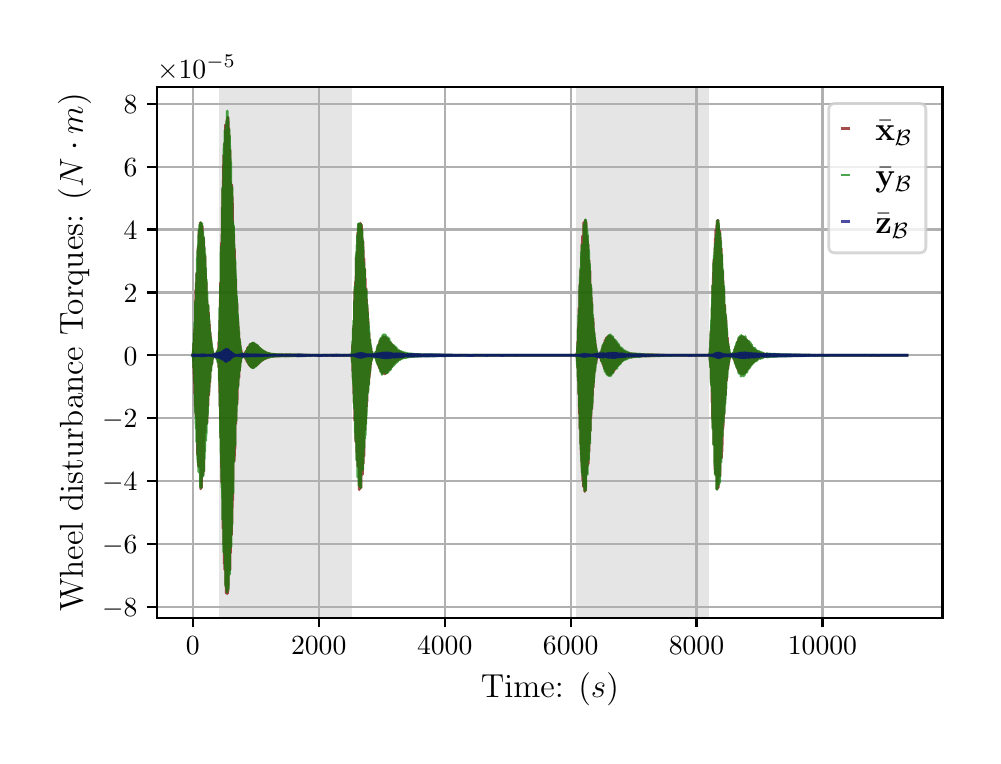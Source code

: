 \begingroup%
\makeatletter%
\begin{pgfpicture}%
\pgfpathrectangle{\pgfpointorigin}{\pgfqpoint{4.724in}{3.543in}}%
\pgfusepath{use as bounding box, clip}%
\begin{pgfscope}%
\pgfsetbuttcap%
\pgfsetmiterjoin%
\definecolor{currentfill}{rgb}{1.0,1.0,1.0}%
\pgfsetfillcolor{currentfill}%
\pgfsetlinewidth{0.0pt}%
\definecolor{currentstroke}{rgb}{1.0,1.0,1.0}%
\pgfsetstrokecolor{currentstroke}%
\pgfsetdash{}{0pt}%
\pgfpathmoveto{\pgfqpoint{0.0in}{0.0in}}%
\pgfpathlineto{\pgfqpoint{4.724in}{0.0in}}%
\pgfpathlineto{\pgfqpoint{4.724in}{3.543in}}%
\pgfpathlineto{\pgfqpoint{0.0in}{3.543in}}%
\pgfpathclose%
\pgfusepath{fill}%
\end{pgfscope}%
\begin{pgfscope}%
\pgfsetbuttcap%
\pgfsetmiterjoin%
\definecolor{currentfill}{rgb}{1.0,1.0,1.0}%
\pgfsetfillcolor{currentfill}%
\pgfsetlinewidth{0.0pt}%
\definecolor{currentstroke}{rgb}{0.0,0.0,0.0}%
\pgfsetstrokecolor{currentstroke}%
\pgfsetstrokeopacity{0.0}%
\pgfsetdash{}{0pt}%
\pgfpathmoveto{\pgfqpoint{0.647in}{0.593in}}%
\pgfpathlineto{\pgfqpoint{4.574in}{0.593in}}%
\pgfpathlineto{\pgfqpoint{4.574in}{3.247in}}%
\pgfpathlineto{\pgfqpoint{0.647in}{3.247in}}%
\pgfpathclose%
\pgfusepath{fill}%
\end{pgfscope}%
\begin{pgfscope}%
\pgfpathrectangle{\pgfqpoint{0.647in}{0.593in}}{\pgfqpoint{3.927in}{2.654in}}%
\pgfusepath{clip}%
\pgfsetbuttcap%
\pgfsetmiterjoin%
\definecolor{currentfill}{rgb}{0.502,0.502,0.502}%
\pgfsetfillcolor{currentfill}%
\pgfsetfillopacity{0.2}%
\pgfsetlinewidth{0.0pt}%
\definecolor{currentstroke}{rgb}{0.0,0.0,0.0}%
\pgfsetstrokecolor{currentstroke}%
\pgfsetstrokeopacity{0.2}%
\pgfsetdash{}{0pt}%
\pgfpathmoveto{\pgfqpoint{0.955in}{0.593in}}%
\pgfpathlineto{\pgfqpoint{0.955in}{3.247in}}%
\pgfpathlineto{\pgfqpoint{1.62in}{3.247in}}%
\pgfpathlineto{\pgfqpoint{1.62in}{0.593in}}%
\pgfpathclose%
\pgfusepath{fill}%
\end{pgfscope}%
\begin{pgfscope}%
\pgfpathrectangle{\pgfqpoint{0.647in}{0.593in}}{\pgfqpoint{3.927in}{2.654in}}%
\pgfusepath{clip}%
\pgfsetbuttcap%
\pgfsetmiterjoin%
\definecolor{currentfill}{rgb}{0.502,0.502,0.502}%
\pgfsetfillcolor{currentfill}%
\pgfsetfillopacity{0.2}%
\pgfsetlinewidth{0.0pt}%
\definecolor{currentstroke}{rgb}{0.0,0.0,0.0}%
\pgfsetstrokecolor{currentstroke}%
\pgfsetstrokeopacity{0.2}%
\pgfsetdash{}{0pt}%
\pgfpathmoveto{\pgfqpoint{2.744in}{0.593in}}%
\pgfpathlineto{\pgfqpoint{2.744in}{3.247in}}%
\pgfpathlineto{\pgfqpoint{3.409in}{3.247in}}%
\pgfpathlineto{\pgfqpoint{3.409in}{0.593in}}%
\pgfpathclose%
\pgfusepath{fill}%
\end{pgfscope}%
\begin{pgfscope}%
\pgfpathrectangle{\pgfqpoint{0.647in}{0.593in}}{\pgfqpoint{3.927in}{2.654in}}%
\pgfusepath{clip}%
\pgfsetrectcap%
\pgfsetroundjoin%
\pgfsetlinewidth{0.803pt}%
\definecolor{currentstroke}{rgb}{0.69,0.69,0.69}%
\pgfsetstrokecolor{currentstroke}%
\pgfsetdash{}{0pt}%
\pgfpathmoveto{\pgfqpoint{0.825in}{0.593in}}%
\pgfpathlineto{\pgfqpoint{0.825in}{3.247in}}%
\pgfusepath{stroke}%
\end{pgfscope}%
\begin{pgfscope}%
\pgfsetbuttcap%
\pgfsetroundjoin%
\definecolor{currentfill}{rgb}{0.0,0.0,0.0}%
\pgfsetfillcolor{currentfill}%
\pgfsetlinewidth{0.803pt}%
\definecolor{currentstroke}{rgb}{0.0,0.0,0.0}%
\pgfsetstrokecolor{currentstroke}%
\pgfsetdash{}{0pt}%
\pgfsys@defobject{currentmarker}{\pgfqpoint{0.0in}{-0.049in}}{\pgfqpoint{0.0in}{0.0in}}{%
\pgfpathmoveto{\pgfqpoint{0.0in}{0.0in}}%
\pgfpathlineto{\pgfqpoint{0.0in}{-0.049in}}%
\pgfusepath{stroke,fill}%
}%
\begin{pgfscope}%
\pgfsys@transformshift{0.825in}{0.593in}%
\pgfsys@useobject{currentmarker}{}%
\end{pgfscope}%
\end{pgfscope}%
\begin{pgfscope}%
\definecolor{textcolor}{rgb}{0.0,0.0,0.0}%
\pgfsetstrokecolor{textcolor}%
\pgfsetfillcolor{textcolor}%
\pgftext[x=0.825in,y=0.496in,,top]{\color{textcolor}\rmfamily\fontsize{10.0}{12.0}\selectfont \(\displaystyle {0}\)}%
\end{pgfscope}%
\begin{pgfscope}%
\pgfpathrectangle{\pgfqpoint{0.647in}{0.593in}}{\pgfqpoint{3.927in}{2.654in}}%
\pgfusepath{clip}%
\pgfsetrectcap%
\pgfsetroundjoin%
\pgfsetlinewidth{0.803pt}%
\definecolor{currentstroke}{rgb}{0.69,0.69,0.69}%
\pgfsetstrokecolor{currentstroke}%
\pgfsetdash{}{0pt}%
\pgfpathmoveto{\pgfqpoint{1.455in}{0.593in}}%
\pgfpathlineto{\pgfqpoint{1.455in}{3.247in}}%
\pgfusepath{stroke}%
\end{pgfscope}%
\begin{pgfscope}%
\pgfsetbuttcap%
\pgfsetroundjoin%
\definecolor{currentfill}{rgb}{0.0,0.0,0.0}%
\pgfsetfillcolor{currentfill}%
\pgfsetlinewidth{0.803pt}%
\definecolor{currentstroke}{rgb}{0.0,0.0,0.0}%
\pgfsetstrokecolor{currentstroke}%
\pgfsetdash{}{0pt}%
\pgfsys@defobject{currentmarker}{\pgfqpoint{0.0in}{-0.049in}}{\pgfqpoint{0.0in}{0.0in}}{%
\pgfpathmoveto{\pgfqpoint{0.0in}{0.0in}}%
\pgfpathlineto{\pgfqpoint{0.0in}{-0.049in}}%
\pgfusepath{stroke,fill}%
}%
\begin{pgfscope}%
\pgfsys@transformshift{1.455in}{0.593in}%
\pgfsys@useobject{currentmarker}{}%
\end{pgfscope}%
\end{pgfscope}%
\begin{pgfscope}%
\definecolor{textcolor}{rgb}{0.0,0.0,0.0}%
\pgfsetstrokecolor{textcolor}%
\pgfsetfillcolor{textcolor}%
\pgftext[x=1.455in,y=0.496in,,top]{\color{textcolor}\rmfamily\fontsize{10.0}{12.0}\selectfont \(\displaystyle {2000}\)}%
\end{pgfscope}%
\begin{pgfscope}%
\pgfpathrectangle{\pgfqpoint{0.647in}{0.593in}}{\pgfqpoint{3.927in}{2.654in}}%
\pgfusepath{clip}%
\pgfsetrectcap%
\pgfsetroundjoin%
\pgfsetlinewidth{0.803pt}%
\definecolor{currentstroke}{rgb}{0.69,0.69,0.69}%
\pgfsetstrokecolor{currentstroke}%
\pgfsetdash{}{0pt}%
\pgfpathmoveto{\pgfqpoint{2.085in}{0.593in}}%
\pgfpathlineto{\pgfqpoint{2.085in}{3.247in}}%
\pgfusepath{stroke}%
\end{pgfscope}%
\begin{pgfscope}%
\pgfsetbuttcap%
\pgfsetroundjoin%
\definecolor{currentfill}{rgb}{0.0,0.0,0.0}%
\pgfsetfillcolor{currentfill}%
\pgfsetlinewidth{0.803pt}%
\definecolor{currentstroke}{rgb}{0.0,0.0,0.0}%
\pgfsetstrokecolor{currentstroke}%
\pgfsetdash{}{0pt}%
\pgfsys@defobject{currentmarker}{\pgfqpoint{0.0in}{-0.049in}}{\pgfqpoint{0.0in}{0.0in}}{%
\pgfpathmoveto{\pgfqpoint{0.0in}{0.0in}}%
\pgfpathlineto{\pgfqpoint{0.0in}{-0.049in}}%
\pgfusepath{stroke,fill}%
}%
\begin{pgfscope}%
\pgfsys@transformshift{2.085in}{0.593in}%
\pgfsys@useobject{currentmarker}{}%
\end{pgfscope}%
\end{pgfscope}%
\begin{pgfscope}%
\definecolor{textcolor}{rgb}{0.0,0.0,0.0}%
\pgfsetstrokecolor{textcolor}%
\pgfsetfillcolor{textcolor}%
\pgftext[x=2.085in,y=0.496in,,top]{\color{textcolor}\rmfamily\fontsize{10.0}{12.0}\selectfont \(\displaystyle {4000}\)}%
\end{pgfscope}%
\begin{pgfscope}%
\pgfpathrectangle{\pgfqpoint{0.647in}{0.593in}}{\pgfqpoint{3.927in}{2.654in}}%
\pgfusepath{clip}%
\pgfsetrectcap%
\pgfsetroundjoin%
\pgfsetlinewidth{0.803pt}%
\definecolor{currentstroke}{rgb}{0.69,0.69,0.69}%
\pgfsetstrokecolor{currentstroke}%
\pgfsetdash{}{0pt}%
\pgfpathmoveto{\pgfqpoint{2.715in}{0.593in}}%
\pgfpathlineto{\pgfqpoint{2.715in}{3.247in}}%
\pgfusepath{stroke}%
\end{pgfscope}%
\begin{pgfscope}%
\pgfsetbuttcap%
\pgfsetroundjoin%
\definecolor{currentfill}{rgb}{0.0,0.0,0.0}%
\pgfsetfillcolor{currentfill}%
\pgfsetlinewidth{0.803pt}%
\definecolor{currentstroke}{rgb}{0.0,0.0,0.0}%
\pgfsetstrokecolor{currentstroke}%
\pgfsetdash{}{0pt}%
\pgfsys@defobject{currentmarker}{\pgfqpoint{0.0in}{-0.049in}}{\pgfqpoint{0.0in}{0.0in}}{%
\pgfpathmoveto{\pgfqpoint{0.0in}{0.0in}}%
\pgfpathlineto{\pgfqpoint{0.0in}{-0.049in}}%
\pgfusepath{stroke,fill}%
}%
\begin{pgfscope}%
\pgfsys@transformshift{2.715in}{0.593in}%
\pgfsys@useobject{currentmarker}{}%
\end{pgfscope}%
\end{pgfscope}%
\begin{pgfscope}%
\definecolor{textcolor}{rgb}{0.0,0.0,0.0}%
\pgfsetstrokecolor{textcolor}%
\pgfsetfillcolor{textcolor}%
\pgftext[x=2.715in,y=0.496in,,top]{\color{textcolor}\rmfamily\fontsize{10.0}{12.0}\selectfont \(\displaystyle {6000}\)}%
\end{pgfscope}%
\begin{pgfscope}%
\pgfpathrectangle{\pgfqpoint{0.647in}{0.593in}}{\pgfqpoint{3.927in}{2.654in}}%
\pgfusepath{clip}%
\pgfsetrectcap%
\pgfsetroundjoin%
\pgfsetlinewidth{0.803pt}%
\definecolor{currentstroke}{rgb}{0.69,0.69,0.69}%
\pgfsetstrokecolor{currentstroke}%
\pgfsetdash{}{0pt}%
\pgfpathmoveto{\pgfqpoint{3.344in}{0.593in}}%
\pgfpathlineto{\pgfqpoint{3.344in}{3.247in}}%
\pgfusepath{stroke}%
\end{pgfscope}%
\begin{pgfscope}%
\pgfsetbuttcap%
\pgfsetroundjoin%
\definecolor{currentfill}{rgb}{0.0,0.0,0.0}%
\pgfsetfillcolor{currentfill}%
\pgfsetlinewidth{0.803pt}%
\definecolor{currentstroke}{rgb}{0.0,0.0,0.0}%
\pgfsetstrokecolor{currentstroke}%
\pgfsetdash{}{0pt}%
\pgfsys@defobject{currentmarker}{\pgfqpoint{0.0in}{-0.049in}}{\pgfqpoint{0.0in}{0.0in}}{%
\pgfpathmoveto{\pgfqpoint{0.0in}{0.0in}}%
\pgfpathlineto{\pgfqpoint{0.0in}{-0.049in}}%
\pgfusepath{stroke,fill}%
}%
\begin{pgfscope}%
\pgfsys@transformshift{3.344in}{0.593in}%
\pgfsys@useobject{currentmarker}{}%
\end{pgfscope}%
\end{pgfscope}%
\begin{pgfscope}%
\definecolor{textcolor}{rgb}{0.0,0.0,0.0}%
\pgfsetstrokecolor{textcolor}%
\pgfsetfillcolor{textcolor}%
\pgftext[x=3.344in,y=0.496in,,top]{\color{textcolor}\rmfamily\fontsize{10.0}{12.0}\selectfont \(\displaystyle {8000}\)}%
\end{pgfscope}%
\begin{pgfscope}%
\pgfpathrectangle{\pgfqpoint{0.647in}{0.593in}}{\pgfqpoint{3.927in}{2.654in}}%
\pgfusepath{clip}%
\pgfsetrectcap%
\pgfsetroundjoin%
\pgfsetlinewidth{0.803pt}%
\definecolor{currentstroke}{rgb}{0.69,0.69,0.69}%
\pgfsetstrokecolor{currentstroke}%
\pgfsetdash{}{0pt}%
\pgfpathmoveto{\pgfqpoint{3.974in}{0.593in}}%
\pgfpathlineto{\pgfqpoint{3.974in}{3.247in}}%
\pgfusepath{stroke}%
\end{pgfscope}%
\begin{pgfscope}%
\pgfsetbuttcap%
\pgfsetroundjoin%
\definecolor{currentfill}{rgb}{0.0,0.0,0.0}%
\pgfsetfillcolor{currentfill}%
\pgfsetlinewidth{0.803pt}%
\definecolor{currentstroke}{rgb}{0.0,0.0,0.0}%
\pgfsetstrokecolor{currentstroke}%
\pgfsetdash{}{0pt}%
\pgfsys@defobject{currentmarker}{\pgfqpoint{0.0in}{-0.049in}}{\pgfqpoint{0.0in}{0.0in}}{%
\pgfpathmoveto{\pgfqpoint{0.0in}{0.0in}}%
\pgfpathlineto{\pgfqpoint{0.0in}{-0.049in}}%
\pgfusepath{stroke,fill}%
}%
\begin{pgfscope}%
\pgfsys@transformshift{3.974in}{0.593in}%
\pgfsys@useobject{currentmarker}{}%
\end{pgfscope}%
\end{pgfscope}%
\begin{pgfscope}%
\definecolor{textcolor}{rgb}{0.0,0.0,0.0}%
\pgfsetstrokecolor{textcolor}%
\pgfsetfillcolor{textcolor}%
\pgftext[x=3.974in,y=0.496in,,top]{\color{textcolor}\rmfamily\fontsize{10.0}{12.0}\selectfont \(\displaystyle {10000}\)}%
\end{pgfscope}%
\begin{pgfscope}%
\definecolor{textcolor}{rgb}{0.0,0.0,0.0}%
\pgfsetstrokecolor{textcolor}%
\pgfsetfillcolor{textcolor}%
\pgftext[x=2.611in,y=0.317in,,top]{\color{textcolor}\rmfamily\fontsize{12.0}{14.4}\selectfont Time: (\(\displaystyle s\))}%
\end{pgfscope}%
\begin{pgfscope}%
\pgfpathrectangle{\pgfqpoint{0.647in}{0.593in}}{\pgfqpoint{3.927in}{2.654in}}%
\pgfusepath{clip}%
\pgfsetrectcap%
\pgfsetroundjoin%
\pgfsetlinewidth{0.803pt}%
\definecolor{currentstroke}{rgb}{0.69,0.69,0.69}%
\pgfsetstrokecolor{currentstroke}%
\pgfsetdash{}{0pt}%
\pgfpathmoveto{\pgfqpoint{0.647in}{0.647in}}%
\pgfpathlineto{\pgfqpoint{4.574in}{0.647in}}%
\pgfusepath{stroke}%
\end{pgfscope}%
\begin{pgfscope}%
\pgfsetbuttcap%
\pgfsetroundjoin%
\definecolor{currentfill}{rgb}{0.0,0.0,0.0}%
\pgfsetfillcolor{currentfill}%
\pgfsetlinewidth{0.803pt}%
\definecolor{currentstroke}{rgb}{0.0,0.0,0.0}%
\pgfsetstrokecolor{currentstroke}%
\pgfsetdash{}{0pt}%
\pgfsys@defobject{currentmarker}{\pgfqpoint{-0.049in}{0.0in}}{\pgfqpoint{-0.0in}{0.0in}}{%
\pgfpathmoveto{\pgfqpoint{-0.0in}{0.0in}}%
\pgfpathlineto{\pgfqpoint{-0.049in}{0.0in}}%
\pgfusepath{stroke,fill}%
}%
\begin{pgfscope}%
\pgfsys@transformshift{0.647in}{0.647in}%
\pgfsys@useobject{currentmarker}{}%
\end{pgfscope}%
\end{pgfscope}%
\begin{pgfscope}%
\definecolor{textcolor}{rgb}{0.0,0.0,0.0}%
\pgfsetstrokecolor{textcolor}%
\pgfsetfillcolor{textcolor}%
\pgftext[x=0.372in, y=0.599in, left, base]{\color{textcolor}\rmfamily\fontsize{10.0}{12.0}\selectfont \(\displaystyle {\ensuremath{-}8}\)}%
\end{pgfscope}%
\begin{pgfscope}%
\pgfpathrectangle{\pgfqpoint{0.647in}{0.593in}}{\pgfqpoint{3.927in}{2.654in}}%
\pgfusepath{clip}%
\pgfsetrectcap%
\pgfsetroundjoin%
\pgfsetlinewidth{0.803pt}%
\definecolor{currentstroke}{rgb}{0.69,0.69,0.69}%
\pgfsetstrokecolor{currentstroke}%
\pgfsetdash{}{0pt}%
\pgfpathmoveto{\pgfqpoint{0.647in}{0.961in}}%
\pgfpathlineto{\pgfqpoint{4.574in}{0.961in}}%
\pgfusepath{stroke}%
\end{pgfscope}%
\begin{pgfscope}%
\pgfsetbuttcap%
\pgfsetroundjoin%
\definecolor{currentfill}{rgb}{0.0,0.0,0.0}%
\pgfsetfillcolor{currentfill}%
\pgfsetlinewidth{0.803pt}%
\definecolor{currentstroke}{rgb}{0.0,0.0,0.0}%
\pgfsetstrokecolor{currentstroke}%
\pgfsetdash{}{0pt}%
\pgfsys@defobject{currentmarker}{\pgfqpoint{-0.049in}{0.0in}}{\pgfqpoint{-0.0in}{0.0in}}{%
\pgfpathmoveto{\pgfqpoint{-0.0in}{0.0in}}%
\pgfpathlineto{\pgfqpoint{-0.049in}{0.0in}}%
\pgfusepath{stroke,fill}%
}%
\begin{pgfscope}%
\pgfsys@transformshift{0.647in}{0.961in}%
\pgfsys@useobject{currentmarker}{}%
\end{pgfscope}%
\end{pgfscope}%
\begin{pgfscope}%
\definecolor{textcolor}{rgb}{0.0,0.0,0.0}%
\pgfsetstrokecolor{textcolor}%
\pgfsetfillcolor{textcolor}%
\pgftext[x=0.372in, y=0.913in, left, base]{\color{textcolor}\rmfamily\fontsize{10.0}{12.0}\selectfont \(\displaystyle {\ensuremath{-}6}\)}%
\end{pgfscope}%
\begin{pgfscope}%
\pgfpathrectangle{\pgfqpoint{0.647in}{0.593in}}{\pgfqpoint{3.927in}{2.654in}}%
\pgfusepath{clip}%
\pgfsetrectcap%
\pgfsetroundjoin%
\pgfsetlinewidth{0.803pt}%
\definecolor{currentstroke}{rgb}{0.69,0.69,0.69}%
\pgfsetstrokecolor{currentstroke}%
\pgfsetdash{}{0pt}%
\pgfpathmoveto{\pgfqpoint{0.647in}{1.276in}}%
\pgfpathlineto{\pgfqpoint{4.574in}{1.276in}}%
\pgfusepath{stroke}%
\end{pgfscope}%
\begin{pgfscope}%
\pgfsetbuttcap%
\pgfsetroundjoin%
\definecolor{currentfill}{rgb}{0.0,0.0,0.0}%
\pgfsetfillcolor{currentfill}%
\pgfsetlinewidth{0.803pt}%
\definecolor{currentstroke}{rgb}{0.0,0.0,0.0}%
\pgfsetstrokecolor{currentstroke}%
\pgfsetdash{}{0pt}%
\pgfsys@defobject{currentmarker}{\pgfqpoint{-0.049in}{0.0in}}{\pgfqpoint{-0.0in}{0.0in}}{%
\pgfpathmoveto{\pgfqpoint{-0.0in}{0.0in}}%
\pgfpathlineto{\pgfqpoint{-0.049in}{0.0in}}%
\pgfusepath{stroke,fill}%
}%
\begin{pgfscope}%
\pgfsys@transformshift{0.647in}{1.276in}%
\pgfsys@useobject{currentmarker}{}%
\end{pgfscope}%
\end{pgfscope}%
\begin{pgfscope}%
\definecolor{textcolor}{rgb}{0.0,0.0,0.0}%
\pgfsetstrokecolor{textcolor}%
\pgfsetfillcolor{textcolor}%
\pgftext[x=0.372in, y=1.228in, left, base]{\color{textcolor}\rmfamily\fontsize{10.0}{12.0}\selectfont \(\displaystyle {\ensuremath{-}4}\)}%
\end{pgfscope}%
\begin{pgfscope}%
\pgfpathrectangle{\pgfqpoint{0.647in}{0.593in}}{\pgfqpoint{3.927in}{2.654in}}%
\pgfusepath{clip}%
\pgfsetrectcap%
\pgfsetroundjoin%
\pgfsetlinewidth{0.803pt}%
\definecolor{currentstroke}{rgb}{0.69,0.69,0.69}%
\pgfsetstrokecolor{currentstroke}%
\pgfsetdash{}{0pt}%
\pgfpathmoveto{\pgfqpoint{0.647in}{1.59in}}%
\pgfpathlineto{\pgfqpoint{4.574in}{1.59in}}%
\pgfusepath{stroke}%
\end{pgfscope}%
\begin{pgfscope}%
\pgfsetbuttcap%
\pgfsetroundjoin%
\definecolor{currentfill}{rgb}{0.0,0.0,0.0}%
\pgfsetfillcolor{currentfill}%
\pgfsetlinewidth{0.803pt}%
\definecolor{currentstroke}{rgb}{0.0,0.0,0.0}%
\pgfsetstrokecolor{currentstroke}%
\pgfsetdash{}{0pt}%
\pgfsys@defobject{currentmarker}{\pgfqpoint{-0.049in}{0.0in}}{\pgfqpoint{-0.0in}{0.0in}}{%
\pgfpathmoveto{\pgfqpoint{-0.0in}{0.0in}}%
\pgfpathlineto{\pgfqpoint{-0.049in}{0.0in}}%
\pgfusepath{stroke,fill}%
}%
\begin{pgfscope}%
\pgfsys@transformshift{0.647in}{1.59in}%
\pgfsys@useobject{currentmarker}{}%
\end{pgfscope}%
\end{pgfscope}%
\begin{pgfscope}%
\definecolor{textcolor}{rgb}{0.0,0.0,0.0}%
\pgfsetstrokecolor{textcolor}%
\pgfsetfillcolor{textcolor}%
\pgftext[x=0.372in, y=1.542in, left, base]{\color{textcolor}\rmfamily\fontsize{10.0}{12.0}\selectfont \(\displaystyle {\ensuremath{-}2}\)}%
\end{pgfscope}%
\begin{pgfscope}%
\pgfpathrectangle{\pgfqpoint{0.647in}{0.593in}}{\pgfqpoint{3.927in}{2.654in}}%
\pgfusepath{clip}%
\pgfsetrectcap%
\pgfsetroundjoin%
\pgfsetlinewidth{0.803pt}%
\definecolor{currentstroke}{rgb}{0.69,0.69,0.69}%
\pgfsetstrokecolor{currentstroke}%
\pgfsetdash{}{0pt}%
\pgfpathmoveto{\pgfqpoint{0.647in}{1.905in}}%
\pgfpathlineto{\pgfqpoint{4.574in}{1.905in}}%
\pgfusepath{stroke}%
\end{pgfscope}%
\begin{pgfscope}%
\pgfsetbuttcap%
\pgfsetroundjoin%
\definecolor{currentfill}{rgb}{0.0,0.0,0.0}%
\pgfsetfillcolor{currentfill}%
\pgfsetlinewidth{0.803pt}%
\definecolor{currentstroke}{rgb}{0.0,0.0,0.0}%
\pgfsetstrokecolor{currentstroke}%
\pgfsetdash{}{0pt}%
\pgfsys@defobject{currentmarker}{\pgfqpoint{-0.049in}{0.0in}}{\pgfqpoint{-0.0in}{0.0in}}{%
\pgfpathmoveto{\pgfqpoint{-0.0in}{0.0in}}%
\pgfpathlineto{\pgfqpoint{-0.049in}{0.0in}}%
\pgfusepath{stroke,fill}%
}%
\begin{pgfscope}%
\pgfsys@transformshift{0.647in}{1.905in}%
\pgfsys@useobject{currentmarker}{}%
\end{pgfscope}%
\end{pgfscope}%
\begin{pgfscope}%
\definecolor{textcolor}{rgb}{0.0,0.0,0.0}%
\pgfsetstrokecolor{textcolor}%
\pgfsetfillcolor{textcolor}%
\pgftext[x=0.48in, y=1.856in, left, base]{\color{textcolor}\rmfamily\fontsize{10.0}{12.0}\selectfont \(\displaystyle {0}\)}%
\end{pgfscope}%
\begin{pgfscope}%
\pgfpathrectangle{\pgfqpoint{0.647in}{0.593in}}{\pgfqpoint{3.927in}{2.654in}}%
\pgfusepath{clip}%
\pgfsetrectcap%
\pgfsetroundjoin%
\pgfsetlinewidth{0.803pt}%
\definecolor{currentstroke}{rgb}{0.69,0.69,0.69}%
\pgfsetstrokecolor{currentstroke}%
\pgfsetdash{}{0pt}%
\pgfpathmoveto{\pgfqpoint{0.647in}{2.219in}}%
\pgfpathlineto{\pgfqpoint{4.574in}{2.219in}}%
\pgfusepath{stroke}%
\end{pgfscope}%
\begin{pgfscope}%
\pgfsetbuttcap%
\pgfsetroundjoin%
\definecolor{currentfill}{rgb}{0.0,0.0,0.0}%
\pgfsetfillcolor{currentfill}%
\pgfsetlinewidth{0.803pt}%
\definecolor{currentstroke}{rgb}{0.0,0.0,0.0}%
\pgfsetstrokecolor{currentstroke}%
\pgfsetdash{}{0pt}%
\pgfsys@defobject{currentmarker}{\pgfqpoint{-0.049in}{0.0in}}{\pgfqpoint{-0.0in}{0.0in}}{%
\pgfpathmoveto{\pgfqpoint{-0.0in}{0.0in}}%
\pgfpathlineto{\pgfqpoint{-0.049in}{0.0in}}%
\pgfusepath{stroke,fill}%
}%
\begin{pgfscope}%
\pgfsys@transformshift{0.647in}{2.219in}%
\pgfsys@useobject{currentmarker}{}%
\end{pgfscope}%
\end{pgfscope}%
\begin{pgfscope}%
\definecolor{textcolor}{rgb}{0.0,0.0,0.0}%
\pgfsetstrokecolor{textcolor}%
\pgfsetfillcolor{textcolor}%
\pgftext[x=0.48in, y=2.171in, left, base]{\color{textcolor}\rmfamily\fontsize{10.0}{12.0}\selectfont \(\displaystyle {2}\)}%
\end{pgfscope}%
\begin{pgfscope}%
\pgfpathrectangle{\pgfqpoint{0.647in}{0.593in}}{\pgfqpoint{3.927in}{2.654in}}%
\pgfusepath{clip}%
\pgfsetrectcap%
\pgfsetroundjoin%
\pgfsetlinewidth{0.803pt}%
\definecolor{currentstroke}{rgb}{0.69,0.69,0.69}%
\pgfsetstrokecolor{currentstroke}%
\pgfsetdash{}{0pt}%
\pgfpathmoveto{\pgfqpoint{0.647in}{2.534in}}%
\pgfpathlineto{\pgfqpoint{4.574in}{2.534in}}%
\pgfusepath{stroke}%
\end{pgfscope}%
\begin{pgfscope}%
\pgfsetbuttcap%
\pgfsetroundjoin%
\definecolor{currentfill}{rgb}{0.0,0.0,0.0}%
\pgfsetfillcolor{currentfill}%
\pgfsetlinewidth{0.803pt}%
\definecolor{currentstroke}{rgb}{0.0,0.0,0.0}%
\pgfsetstrokecolor{currentstroke}%
\pgfsetdash{}{0pt}%
\pgfsys@defobject{currentmarker}{\pgfqpoint{-0.049in}{0.0in}}{\pgfqpoint{-0.0in}{0.0in}}{%
\pgfpathmoveto{\pgfqpoint{-0.0in}{0.0in}}%
\pgfpathlineto{\pgfqpoint{-0.049in}{0.0in}}%
\pgfusepath{stroke,fill}%
}%
\begin{pgfscope}%
\pgfsys@transformshift{0.647in}{2.534in}%
\pgfsys@useobject{currentmarker}{}%
\end{pgfscope}%
\end{pgfscope}%
\begin{pgfscope}%
\definecolor{textcolor}{rgb}{0.0,0.0,0.0}%
\pgfsetstrokecolor{textcolor}%
\pgfsetfillcolor{textcolor}%
\pgftext[x=0.48in, y=2.485in, left, base]{\color{textcolor}\rmfamily\fontsize{10.0}{12.0}\selectfont \(\displaystyle {4}\)}%
\end{pgfscope}%
\begin{pgfscope}%
\pgfpathrectangle{\pgfqpoint{0.647in}{0.593in}}{\pgfqpoint{3.927in}{2.654in}}%
\pgfusepath{clip}%
\pgfsetrectcap%
\pgfsetroundjoin%
\pgfsetlinewidth{0.803pt}%
\definecolor{currentstroke}{rgb}{0.69,0.69,0.69}%
\pgfsetstrokecolor{currentstroke}%
\pgfsetdash{}{0pt}%
\pgfpathmoveto{\pgfqpoint{0.647in}{2.848in}}%
\pgfpathlineto{\pgfqpoint{4.574in}{2.848in}}%
\pgfusepath{stroke}%
\end{pgfscope}%
\begin{pgfscope}%
\pgfsetbuttcap%
\pgfsetroundjoin%
\definecolor{currentfill}{rgb}{0.0,0.0,0.0}%
\pgfsetfillcolor{currentfill}%
\pgfsetlinewidth{0.803pt}%
\definecolor{currentstroke}{rgb}{0.0,0.0,0.0}%
\pgfsetstrokecolor{currentstroke}%
\pgfsetdash{}{0pt}%
\pgfsys@defobject{currentmarker}{\pgfqpoint{-0.049in}{0.0in}}{\pgfqpoint{-0.0in}{0.0in}}{%
\pgfpathmoveto{\pgfqpoint{-0.0in}{0.0in}}%
\pgfpathlineto{\pgfqpoint{-0.049in}{0.0in}}%
\pgfusepath{stroke,fill}%
}%
\begin{pgfscope}%
\pgfsys@transformshift{0.647in}{2.848in}%
\pgfsys@useobject{currentmarker}{}%
\end{pgfscope}%
\end{pgfscope}%
\begin{pgfscope}%
\definecolor{textcolor}{rgb}{0.0,0.0,0.0}%
\pgfsetstrokecolor{textcolor}%
\pgfsetfillcolor{textcolor}%
\pgftext[x=0.48in, y=2.8in, left, base]{\color{textcolor}\rmfamily\fontsize{10.0}{12.0}\selectfont \(\displaystyle {6}\)}%
\end{pgfscope}%
\begin{pgfscope}%
\pgfpathrectangle{\pgfqpoint{0.647in}{0.593in}}{\pgfqpoint{3.927in}{2.654in}}%
\pgfusepath{clip}%
\pgfsetrectcap%
\pgfsetroundjoin%
\pgfsetlinewidth{0.803pt}%
\definecolor{currentstroke}{rgb}{0.69,0.69,0.69}%
\pgfsetstrokecolor{currentstroke}%
\pgfsetdash{}{0pt}%
\pgfpathmoveto{\pgfqpoint{0.647in}{3.163in}}%
\pgfpathlineto{\pgfqpoint{4.574in}{3.163in}}%
\pgfusepath{stroke}%
\end{pgfscope}%
\begin{pgfscope}%
\pgfsetbuttcap%
\pgfsetroundjoin%
\definecolor{currentfill}{rgb}{0.0,0.0,0.0}%
\pgfsetfillcolor{currentfill}%
\pgfsetlinewidth{0.803pt}%
\definecolor{currentstroke}{rgb}{0.0,0.0,0.0}%
\pgfsetstrokecolor{currentstroke}%
\pgfsetdash{}{0pt}%
\pgfsys@defobject{currentmarker}{\pgfqpoint{-0.049in}{0.0in}}{\pgfqpoint{-0.0in}{0.0in}}{%
\pgfpathmoveto{\pgfqpoint{-0.0in}{0.0in}}%
\pgfpathlineto{\pgfqpoint{-0.049in}{0.0in}}%
\pgfusepath{stroke,fill}%
}%
\begin{pgfscope}%
\pgfsys@transformshift{0.647in}{3.163in}%
\pgfsys@useobject{currentmarker}{}%
\end{pgfscope}%
\end{pgfscope}%
\begin{pgfscope}%
\definecolor{textcolor}{rgb}{0.0,0.0,0.0}%
\pgfsetstrokecolor{textcolor}%
\pgfsetfillcolor{textcolor}%
\pgftext[x=0.48in, y=3.114in, left, base]{\color{textcolor}\rmfamily\fontsize{10.0}{12.0}\selectfont \(\displaystyle {8}\)}%
\end{pgfscope}%
\begin{pgfscope}%
\definecolor{textcolor}{rgb}{0.0,0.0,0.0}%
\pgfsetstrokecolor{textcolor}%
\pgfsetfillcolor{textcolor}%
\pgftext[x=0.317in,y=1.92in,,bottom,rotate=90.0]{\color{textcolor}\rmfamily\fontsize{12.0}{14.4}\selectfont Wheel disturbance Torques: (\(\displaystyle N \cdot m\))}%
\end{pgfscope}%
\begin{pgfscope}%
\definecolor{textcolor}{rgb}{0.0,0.0,0.0}%
\pgfsetstrokecolor{textcolor}%
\pgfsetfillcolor{textcolor}%
\pgftext[x=0.647in,y=3.289in,left,base]{\color{textcolor}\rmfamily\fontsize{10.0}{12.0}\selectfont \(\displaystyle \times{10^{\ensuremath{-}5}}{}\)}%
\end{pgfscope}%
\begin{pgfscope}%
\pgfpathrectangle{\pgfqpoint{0.647in}{0.593in}}{\pgfqpoint{3.927in}{2.654in}}%
\pgfusepath{clip}%
\pgfsetrectcap%
\pgfsetroundjoin%
\pgfsetlinewidth{1.004pt}%
\definecolor{currentstroke}{rgb}{0.5,0.0,0.0}%
\pgfsetstrokecolor{currentstroke}%
\pgfsetstrokeopacity{0.7}%
\pgfsetdash{}{0pt}%
\pgfpathmoveto{\pgfqpoint{0.825in}{1.905in}}%
\pgfpathlineto{\pgfqpoint{0.826in}{1.905in}}%
\pgfpathlineto{\pgfqpoint{0.826in}{1.907in}}%
\pgfpathlineto{\pgfqpoint{0.826in}{1.903in}}%
\pgfpathlineto{\pgfqpoint{0.827in}{1.906in}}%
\pgfpathlineto{\pgfqpoint{0.827in}{1.899in}}%
\pgfpathlineto{\pgfqpoint{0.827in}{1.917in}}%
\pgfpathlineto{\pgfqpoint{0.828in}{1.905in}}%
\pgfpathlineto{\pgfqpoint{0.829in}{1.877in}}%
\pgfpathlineto{\pgfqpoint{0.829in}{1.889in}}%
\pgfpathlineto{\pgfqpoint{0.829in}{1.934in}}%
\pgfpathlineto{\pgfqpoint{0.83in}{1.927in}}%
\pgfpathlineto{\pgfqpoint{0.83in}{1.962in}}%
\pgfpathlineto{\pgfqpoint{0.83in}{1.842in}}%
\pgfpathlineto{\pgfqpoint{0.831in}{1.955in}}%
\pgfpathlineto{\pgfqpoint{0.831in}{1.85in}}%
\pgfpathlineto{\pgfqpoint{0.833in}{1.79in}}%
\pgfpathlineto{\pgfqpoint{0.833in}{1.82in}}%
\pgfpathlineto{\pgfqpoint{0.834in}{1.764in}}%
\pgfpathlineto{\pgfqpoint{0.834in}{2.008in}}%
\pgfpathlineto{\pgfqpoint{0.835in}{2.023in}}%
\pgfpathlineto{\pgfqpoint{0.835in}{1.73in}}%
\pgfpathlineto{\pgfqpoint{0.836in}{2.037in}}%
\pgfpathlineto{\pgfqpoint{0.836in}{1.747in}}%
\pgfpathlineto{\pgfqpoint{0.836in}{1.711in}}%
\pgfpathlineto{\pgfqpoint{0.837in}{1.908in}}%
\pgfpathlineto{\pgfqpoint{0.838in}{1.841in}}%
\pgfpathlineto{\pgfqpoint{0.838in}{1.65in}}%
\pgfpathlineto{\pgfqpoint{0.839in}{1.869in}}%
\pgfpathlineto{\pgfqpoint{0.839in}{2.177in}}%
\pgfpathlineto{\pgfqpoint{0.839in}{1.878in}}%
\pgfpathlineto{\pgfqpoint{0.84in}{1.674in}}%
\pgfpathlineto{\pgfqpoint{0.84in}{2.204in}}%
\pgfpathlineto{\pgfqpoint{0.84in}{1.634in}}%
\pgfpathlineto{\pgfqpoint{0.841in}{2.156in}}%
\pgfpathlineto{\pgfqpoint{0.841in}{2.233in}}%
\pgfpathlineto{\pgfqpoint{0.841in}{1.61in}}%
\pgfpathlineto{\pgfqpoint{0.842in}{2.21in}}%
\pgfpathlineto{\pgfqpoint{0.842in}{1.675in}}%
\pgfpathlineto{\pgfqpoint{0.843in}{1.597in}}%
\pgfpathlineto{\pgfqpoint{0.843in}{2.269in}}%
\pgfpathlineto{\pgfqpoint{0.844in}{2.13in}}%
\pgfpathlineto{\pgfqpoint{0.845in}{1.984in}}%
\pgfpathlineto{\pgfqpoint{0.845in}{2.035in}}%
\pgfpathlineto{\pgfqpoint{0.846in}{2.317in}}%
\pgfpathlineto{\pgfqpoint{0.847in}{1.535in}}%
\pgfpathlineto{\pgfqpoint{0.847in}{2.165in}}%
\pgfpathlineto{\pgfqpoint{0.847in}{2.262in}}%
\pgfpathlineto{\pgfqpoint{0.848in}{2.308in}}%
\pgfpathlineto{\pgfqpoint{0.849in}{1.41in}}%
\pgfpathlineto{\pgfqpoint{0.849in}{2.29in}}%
\pgfpathlineto{\pgfqpoint{0.85in}{1.857in}}%
\pgfpathlineto{\pgfqpoint{0.851in}{1.727in}}%
\pgfpathlineto{\pgfqpoint{0.851in}{2.243in}}%
\pgfpathlineto{\pgfqpoint{0.851in}{1.405in}}%
\pgfpathlineto{\pgfqpoint{0.852in}{2.442in}}%
\pgfpathlineto{\pgfqpoint{0.852in}{1.744in}}%
\pgfpathlineto{\pgfqpoint{0.853in}{2.449in}}%
\pgfpathlineto{\pgfqpoint{0.853in}{1.541in}}%
\pgfpathlineto{\pgfqpoint{0.853in}{2.442in}}%
\pgfpathlineto{\pgfqpoint{0.854in}{1.351in}}%
\pgfpathlineto{\pgfqpoint{0.854in}{1.631in}}%
\pgfpathlineto{\pgfqpoint{0.855in}{2.435in}}%
\pgfpathlineto{\pgfqpoint{0.855in}{1.882in}}%
\pgfpathlineto{\pgfqpoint{0.856in}{1.348in}}%
\pgfpathlineto{\pgfqpoint{0.856in}{1.713in}}%
\pgfpathlineto{\pgfqpoint{0.857in}{2.526in}}%
\pgfpathlineto{\pgfqpoint{0.858in}{2.413in}}%
\pgfpathlineto{\pgfqpoint{0.86in}{1.513in}}%
\pgfpathlineto{\pgfqpoint{0.86in}{1.522in}}%
\pgfpathlineto{\pgfqpoint{0.861in}{1.72in}}%
\pgfpathlineto{\pgfqpoint{0.863in}{2.568in}}%
\pgfpathlineto{\pgfqpoint{0.864in}{2.376in}}%
\pgfpathlineto{\pgfqpoint{0.865in}{1.237in}}%
\pgfpathlineto{\pgfqpoint{0.865in}{1.364in}}%
\pgfpathlineto{\pgfqpoint{0.867in}{2.564in}}%
\pgfpathlineto{\pgfqpoint{0.867in}{2.427in}}%
\pgfpathlineto{\pgfqpoint{0.869in}{1.242in}}%
\pgfpathlineto{\pgfqpoint{0.87in}{1.449in}}%
\pgfpathlineto{\pgfqpoint{0.872in}{2.54in}}%
\pgfpathlineto{\pgfqpoint{0.872in}{2.552in}}%
\pgfpathlineto{\pgfqpoint{0.873in}{2.546in}}%
\pgfpathlineto{\pgfqpoint{0.873in}{2.543in}}%
\pgfpathlineto{\pgfqpoint{0.874in}{2.403in}}%
\pgfpathlineto{\pgfqpoint{0.876in}{1.306in}}%
\pgfpathlineto{\pgfqpoint{0.876in}{1.556in}}%
\pgfpathlineto{\pgfqpoint{0.877in}{2.467in}}%
\pgfpathlineto{\pgfqpoint{0.878in}{2.002in}}%
\pgfpathlineto{\pgfqpoint{0.878in}{1.399in}}%
\pgfpathlineto{\pgfqpoint{0.879in}{2.054in}}%
\pgfpathlineto{\pgfqpoint{0.879in}{2.492in}}%
\pgfpathlineto{\pgfqpoint{0.879in}{1.948in}}%
\pgfpathlineto{\pgfqpoint{0.88in}{1.323in}}%
\pgfpathlineto{\pgfqpoint{0.88in}{1.892in}}%
\pgfpathlineto{\pgfqpoint{0.88in}{2.476in}}%
\pgfpathlineto{\pgfqpoint{0.881in}{1.671in}}%
\pgfpathlineto{\pgfqpoint{0.881in}{1.505in}}%
\pgfpathlineto{\pgfqpoint{0.882in}{2.449in}}%
\pgfpathlineto{\pgfqpoint{0.882in}{1.421in}}%
\pgfpathlineto{\pgfqpoint{0.883in}{1.773in}}%
\pgfpathlineto{\pgfqpoint{0.884in}{1.634in}}%
\pgfpathlineto{\pgfqpoint{0.884in}{2.159in}}%
\pgfpathlineto{\pgfqpoint{0.886in}{1.529in}}%
\pgfpathlineto{\pgfqpoint{0.886in}{2.403in}}%
\pgfpathlineto{\pgfqpoint{0.887in}{2.341in}}%
\pgfpathlineto{\pgfqpoint{0.887in}{1.55in}}%
\pgfpathlineto{\pgfqpoint{0.888in}{2.341in}}%
\pgfpathlineto{\pgfqpoint{0.888in}{1.519in}}%
\pgfpathlineto{\pgfqpoint{0.889in}{2.006in}}%
\pgfpathlineto{\pgfqpoint{0.889in}{2.318in}}%
\pgfpathlineto{\pgfqpoint{0.89in}{2.092in}}%
\pgfpathlineto{\pgfqpoint{0.891in}{1.621in}}%
\pgfpathlineto{\pgfqpoint{0.892in}{1.651in}}%
\pgfpathlineto{\pgfqpoint{0.893in}{2.27in}}%
\pgfpathlineto{\pgfqpoint{0.893in}{1.915in}}%
\pgfpathlineto{\pgfqpoint{0.894in}{1.561in}}%
\pgfpathlineto{\pgfqpoint{0.894in}{1.691in}}%
\pgfpathlineto{\pgfqpoint{0.894in}{2.189in}}%
\pgfpathlineto{\pgfqpoint{0.895in}{1.565in}}%
\pgfpathlineto{\pgfqpoint{0.895in}{1.963in}}%
\pgfpathlineto{\pgfqpoint{0.896in}{2.147in}}%
\pgfpathlineto{\pgfqpoint{0.896in}{1.568in}}%
\pgfpathlineto{\pgfqpoint{0.896in}{2.177in}}%
\pgfpathlineto{\pgfqpoint{0.897in}{1.743in}}%
\pgfpathlineto{\pgfqpoint{0.897in}{1.982in}}%
\pgfpathlineto{\pgfqpoint{0.898in}{1.974in}}%
\pgfpathlineto{\pgfqpoint{0.898in}{2.142in}}%
\pgfpathlineto{\pgfqpoint{0.898in}{1.608in}}%
\pgfpathlineto{\pgfqpoint{0.899in}{2.126in}}%
\pgfpathlineto{\pgfqpoint{0.9in}{2.06in}}%
\pgfpathlineto{\pgfqpoint{0.9in}{2.119in}}%
\pgfpathlineto{\pgfqpoint{0.901in}{1.651in}}%
\pgfpathlineto{\pgfqpoint{0.901in}{1.855in}}%
\pgfpathlineto{\pgfqpoint{0.902in}{2.152in}}%
\pgfpathlineto{\pgfqpoint{0.902in}{2.07in}}%
\pgfpathlineto{\pgfqpoint{0.903in}{2.032in}}%
\pgfpathlineto{\pgfqpoint{0.903in}{2.063in}}%
\pgfpathlineto{\pgfqpoint{0.904in}{2.119in}}%
\pgfpathlineto{\pgfqpoint{0.905in}{1.704in}}%
\pgfpathlineto{\pgfqpoint{0.905in}{1.824in}}%
\pgfpathlineto{\pgfqpoint{0.905in}{2.077in}}%
\pgfpathlineto{\pgfqpoint{0.906in}{1.718in}}%
\pgfpathlineto{\pgfqpoint{0.906in}{1.986in}}%
\pgfpathlineto{\pgfqpoint{0.907in}{1.976in}}%
\pgfpathlineto{\pgfqpoint{0.907in}{2.075in}}%
\pgfpathlineto{\pgfqpoint{0.908in}{1.747in}}%
\pgfpathlineto{\pgfqpoint{0.909in}{2.059in}}%
\pgfpathlineto{\pgfqpoint{0.91in}{1.767in}}%
\pgfpathlineto{\pgfqpoint{0.91in}{2.016in}}%
\pgfpathlineto{\pgfqpoint{0.911in}{1.843in}}%
\pgfpathlineto{\pgfqpoint{0.911in}{1.784in}}%
\pgfpathlineto{\pgfqpoint{0.911in}{1.879in}}%
\pgfpathlineto{\pgfqpoint{0.912in}{2.018in}}%
\pgfpathlineto{\pgfqpoint{0.913in}{1.985in}}%
\pgfpathlineto{\pgfqpoint{0.913in}{1.971in}}%
\pgfpathlineto{\pgfqpoint{0.914in}{1.986in}}%
\pgfpathlineto{\pgfqpoint{0.914in}{1.999in}}%
\pgfpathlineto{\pgfqpoint{0.914in}{1.987in}}%
\pgfpathlineto{\pgfqpoint{0.915in}{1.827in}}%
\pgfpathlineto{\pgfqpoint{0.915in}{1.92in}}%
\pgfpathlineto{\pgfqpoint{0.916in}{1.98in}}%
\pgfpathlineto{\pgfqpoint{0.916in}{1.873in}}%
\pgfpathlineto{\pgfqpoint{0.916in}{1.856in}}%
\pgfpathlineto{\pgfqpoint{0.917in}{1.974in}}%
\pgfpathlineto{\pgfqpoint{0.918in}{1.927in}}%
\pgfpathlineto{\pgfqpoint{0.918in}{1.871in}}%
\pgfpathlineto{\pgfqpoint{0.918in}{1.938in}}%
\pgfpathlineto{\pgfqpoint{0.919in}{1.88in}}%
\pgfpathlineto{\pgfqpoint{0.919in}{1.926in}}%
\pgfpathlineto{\pgfqpoint{0.92in}{1.86in}}%
\pgfpathlineto{\pgfqpoint{0.92in}{1.945in}}%
\pgfpathlineto{\pgfqpoint{0.921in}{1.864in}}%
\pgfpathlineto{\pgfqpoint{0.921in}{1.942in}}%
\pgfpathlineto{\pgfqpoint{0.921in}{1.903in}}%
\pgfpathlineto{\pgfqpoint{0.922in}{1.873in}}%
\pgfpathlineto{\pgfqpoint{0.922in}{1.896in}}%
\pgfpathlineto{\pgfqpoint{0.924in}{1.925in}}%
\pgfpathlineto{\pgfqpoint{0.924in}{1.921in}}%
\pgfpathlineto{\pgfqpoint{0.925in}{1.887in}}%
\pgfpathlineto{\pgfqpoint{0.926in}{1.896in}}%
\pgfpathlineto{\pgfqpoint{0.926in}{1.918in}}%
\pgfpathlineto{\pgfqpoint{0.927in}{1.898in}}%
\pgfpathlineto{\pgfqpoint{0.927in}{1.894in}}%
\pgfpathlineto{\pgfqpoint{0.927in}{1.915in}}%
\pgfpathlineto{\pgfqpoint{0.928in}{1.913in}}%
\pgfpathlineto{\pgfqpoint{0.928in}{1.897in}}%
\pgfpathlineto{\pgfqpoint{0.929in}{1.902in}}%
\pgfpathlineto{\pgfqpoint{0.93in}{1.91in}}%
\pgfpathlineto{\pgfqpoint{0.93in}{1.9in}}%
\pgfpathlineto{\pgfqpoint{0.931in}{1.904in}}%
\pgfpathlineto{\pgfqpoint{0.932in}{1.906in}}%
\pgfpathlineto{\pgfqpoint{0.932in}{1.905in}}%
\pgfpathlineto{\pgfqpoint{0.933in}{1.905in}}%
\pgfpathlineto{\pgfqpoint{0.933in}{1.906in}}%
\pgfpathlineto{\pgfqpoint{0.933in}{1.905in}}%
\pgfpathlineto{\pgfqpoint{0.934in}{1.903in}}%
\pgfpathlineto{\pgfqpoint{0.934in}{1.905in}}%
\pgfpathlineto{\pgfqpoint{0.934in}{1.906in}}%
\pgfpathlineto{\pgfqpoint{0.935in}{1.904in}}%
\pgfpathlineto{\pgfqpoint{0.935in}{1.904in}}%
\pgfpathlineto{\pgfqpoint{0.935in}{1.906in}}%
\pgfpathlineto{\pgfqpoint{0.936in}{1.903in}}%
\pgfpathlineto{\pgfqpoint{0.936in}{1.906in}}%
\pgfpathlineto{\pgfqpoint{0.937in}{1.906in}}%
\pgfpathlineto{\pgfqpoint{0.937in}{1.903in}}%
\pgfpathlineto{\pgfqpoint{0.938in}{1.906in}}%
\pgfpathlineto{\pgfqpoint{0.938in}{1.904in}}%
\pgfpathlineto{\pgfqpoint{0.938in}{1.907in}}%
\pgfpathlineto{\pgfqpoint{0.939in}{1.903in}}%
\pgfpathlineto{\pgfqpoint{0.939in}{1.902in}}%
\pgfpathlineto{\pgfqpoint{0.94in}{1.901in}}%
\pgfpathlineto{\pgfqpoint{0.94in}{1.908in}}%
\pgfpathlineto{\pgfqpoint{0.942in}{1.902in}}%
\pgfpathlineto{\pgfqpoint{0.942in}{1.897in}}%
\pgfpathlineto{\pgfqpoint{0.943in}{1.913in}}%
\pgfpathlineto{\pgfqpoint{0.943in}{1.898in}}%
\pgfpathlineto{\pgfqpoint{0.944in}{1.899in}}%
\pgfpathlineto{\pgfqpoint{0.944in}{1.896in}}%
\pgfpathlineto{\pgfqpoint{0.945in}{1.917in}}%
\pgfpathlineto{\pgfqpoint{0.946in}{1.917in}}%
\pgfpathlineto{\pgfqpoint{0.946in}{1.889in}}%
\pgfpathlineto{\pgfqpoint{0.947in}{1.921in}}%
\pgfpathlineto{\pgfqpoint{0.947in}{1.913in}}%
\pgfpathlineto{\pgfqpoint{0.948in}{1.888in}}%
\pgfpathlineto{\pgfqpoint{0.948in}{1.898in}}%
\pgfpathlineto{\pgfqpoint{0.949in}{1.926in}}%
\pgfpathlineto{\pgfqpoint{0.949in}{1.919in}}%
\pgfpathlineto{\pgfqpoint{0.951in}{1.893in}}%
\pgfpathlineto{\pgfqpoint{0.951in}{1.896in}}%
\pgfpathlineto{\pgfqpoint{0.952in}{1.906in}}%
\pgfpathlineto{\pgfqpoint{0.953in}{1.935in}}%
\pgfpathlineto{\pgfqpoint{0.953in}{1.93in}}%
\pgfpathlineto{\pgfqpoint{0.954in}{1.87in}}%
\pgfpathlineto{\pgfqpoint{0.955in}{1.886in}}%
\pgfpathlineto{\pgfqpoint{0.955in}{1.943in}}%
\pgfpathlineto{\pgfqpoint{0.956in}{1.943in}}%
\pgfpathlineto{\pgfqpoint{0.956in}{1.847in}}%
\pgfpathlineto{\pgfqpoint{0.956in}{1.972in}}%
\pgfpathlineto{\pgfqpoint{0.957in}{1.871in}}%
\pgfpathlineto{\pgfqpoint{0.957in}{1.843in}}%
\pgfpathlineto{\pgfqpoint{0.958in}{1.87in}}%
\pgfpathlineto{\pgfqpoint{0.958in}{2.019in}}%
\pgfpathlineto{\pgfqpoint{0.959in}{1.776in}}%
\pgfpathlineto{\pgfqpoint{0.959in}{1.797in}}%
\pgfpathlineto{\pgfqpoint{0.96in}{2.08in}}%
\pgfpathlineto{\pgfqpoint{0.96in}{1.718in}}%
\pgfpathlineto{\pgfqpoint{0.961in}{1.922in}}%
\pgfpathlineto{\pgfqpoint{0.961in}{1.882in}}%
\pgfpathlineto{\pgfqpoint{0.962in}{1.655in}}%
\pgfpathlineto{\pgfqpoint{0.963in}{1.638in}}%
\pgfpathlineto{\pgfqpoint{0.963in}{2.189in}}%
\pgfpathlineto{\pgfqpoint{0.963in}{1.697in}}%
\pgfpathlineto{\pgfqpoint{0.964in}{2.266in}}%
\pgfpathlineto{\pgfqpoint{0.964in}{1.956in}}%
\pgfpathlineto{\pgfqpoint{0.965in}{1.493in}}%
\pgfpathlineto{\pgfqpoint{0.966in}{1.519in}}%
\pgfpathlineto{\pgfqpoint{0.966in}{2.271in}}%
\pgfpathlineto{\pgfqpoint{0.967in}{1.492in}}%
\pgfpathlineto{\pgfqpoint{0.968in}{1.693in}}%
\pgfpathlineto{\pgfqpoint{0.968in}{2.15in}}%
\pgfpathlineto{\pgfqpoint{0.969in}{1.344in}}%
\pgfpathlineto{\pgfqpoint{0.969in}{2.468in}}%
\pgfpathlineto{\pgfqpoint{0.971in}{1.268in}}%
\pgfpathlineto{\pgfqpoint{0.971in}{1.276in}}%
\pgfpathlineto{\pgfqpoint{0.972in}{1.836in}}%
\pgfpathlineto{\pgfqpoint{0.972in}{2.463in}}%
\pgfpathlineto{\pgfqpoint{0.972in}{2.449in}}%
\pgfpathlineto{\pgfqpoint{0.973in}{2.645in}}%
\pgfpathlineto{\pgfqpoint{0.973in}{1.285in}}%
\pgfpathlineto{\pgfqpoint{0.974in}{2.29in}}%
\pgfpathlineto{\pgfqpoint{0.974in}{2.238in}}%
\pgfpathlineto{\pgfqpoint{0.975in}{2.699in}}%
\pgfpathlineto{\pgfqpoint{0.975in}{1.229in}}%
\pgfpathlineto{\pgfqpoint{0.976in}{2.738in}}%
\pgfpathlineto{\pgfqpoint{0.976in}{1.719in}}%
\pgfpathlineto{\pgfqpoint{0.977in}{1.039in}}%
\pgfpathlineto{\pgfqpoint{0.977in}{1.595in}}%
\pgfpathlineto{\pgfqpoint{0.978in}{2.78in}}%
\pgfpathlineto{\pgfqpoint{0.978in}{2.639in}}%
\pgfpathlineto{\pgfqpoint{0.978in}{2.564in}}%
\pgfpathlineto{\pgfqpoint{0.979in}{2.609in}}%
\pgfpathlineto{\pgfqpoint{0.979in}{2.858in}}%
\pgfpathlineto{\pgfqpoint{0.98in}{2.721in}}%
\pgfpathlineto{\pgfqpoint{0.981in}{0.957in}}%
\pgfpathlineto{\pgfqpoint{0.981in}{1.929in}}%
\pgfpathlineto{\pgfqpoint{0.981in}{2.907in}}%
\pgfpathlineto{\pgfqpoint{0.982in}{1.958in}}%
\pgfpathlineto{\pgfqpoint{0.983in}{2.493in}}%
\pgfpathlineto{\pgfqpoint{0.983in}{0.862in}}%
\pgfpathlineto{\pgfqpoint{0.984in}{2.705in}}%
\pgfpathlineto{\pgfqpoint{0.985in}{2.956in}}%
\pgfpathlineto{\pgfqpoint{0.985in}{0.833in}}%
\pgfpathlineto{\pgfqpoint{0.985in}{2.968in}}%
\pgfpathlineto{\pgfqpoint{0.986in}{2.752in}}%
\pgfpathlineto{\pgfqpoint{0.987in}{0.845in}}%
\pgfpathlineto{\pgfqpoint{0.989in}{3.057in}}%
\pgfpathlineto{\pgfqpoint{0.989in}{1.187in}}%
\pgfpathlineto{\pgfqpoint{0.99in}{1.955in}}%
\pgfpathlineto{\pgfqpoint{0.99in}{0.754in}}%
\pgfpathlineto{\pgfqpoint{0.99in}{2.293in}}%
\pgfpathlineto{\pgfqpoint{0.991in}{2.967in}}%
\pgfpathlineto{\pgfqpoint{0.991in}{1.355in}}%
\pgfpathlineto{\pgfqpoint{0.991in}{0.86in}}%
\pgfpathlineto{\pgfqpoint{0.992in}{3.024in}}%
\pgfpathlineto{\pgfqpoint{0.992in}{1.675in}}%
\pgfpathlineto{\pgfqpoint{0.993in}{0.715in}}%
\pgfpathlineto{\pgfqpoint{0.993in}{1.673in}}%
\pgfpathlineto{\pgfqpoint{0.993in}{2.979in}}%
\pgfpathlineto{\pgfqpoint{0.994in}{1.281in}}%
\pgfpathlineto{\pgfqpoint{0.994in}{0.741in}}%
\pgfpathlineto{\pgfqpoint{0.995in}{1.736in}}%
\pgfpathlineto{\pgfqpoint{0.995in}{2.959in}}%
\pgfpathlineto{\pgfqpoint{0.995in}{1.578in}}%
\pgfpathlineto{\pgfqpoint{0.996in}{0.715in}}%
\pgfpathlineto{\pgfqpoint{0.996in}{1.271in}}%
\pgfpathlineto{\pgfqpoint{0.997in}{3.083in}}%
\pgfpathlineto{\pgfqpoint{0.997in}{2.219in}}%
\pgfpathlineto{\pgfqpoint{0.998in}{0.831in}}%
\pgfpathlineto{\pgfqpoint{0.998in}{1.989in}}%
\pgfpathlineto{\pgfqpoint{0.998in}{3.033in}}%
\pgfpathlineto{\pgfqpoint{0.999in}{2.691in}}%
\pgfpathlineto{\pgfqpoint{0.999in}{0.714in}}%
\pgfpathlineto{\pgfqpoint{1.0in}{1.702in}}%
\pgfpathlineto{\pgfqpoint{1.0in}{2.966in}}%
\pgfpathlineto{\pgfqpoint{1.0in}{1.261in}}%
\pgfpathlineto{\pgfqpoint{1.001in}{0.793in}}%
\pgfpathlineto{\pgfqpoint{1.001in}{3.096in}}%
\pgfpathlineto{\pgfqpoint{1.002in}{1.957in}}%
\pgfpathlineto{\pgfqpoint{1.002in}{0.725in}}%
\pgfpathlineto{\pgfqpoint{1.002in}{1.777in}}%
\pgfpathlineto{\pgfqpoint{1.003in}{3.075in}}%
\pgfpathlineto{\pgfqpoint{1.003in}{1.893in}}%
\pgfpathlineto{\pgfqpoint{1.003in}{0.754in}}%
\pgfpathlineto{\pgfqpoint{1.004in}{2.286in}}%
\pgfpathlineto{\pgfqpoint{1.004in}{2.869in}}%
\pgfpathlineto{\pgfqpoint{1.004in}{1.009in}}%
\pgfpathlineto{\pgfqpoint{1.005in}{3.042in}}%
\pgfpathlineto{\pgfqpoint{1.005in}{1.234in}}%
\pgfpathlineto{\pgfqpoint{1.006in}{1.484in}}%
\pgfpathlineto{\pgfqpoint{1.006in}{3.01in}}%
\pgfpathlineto{\pgfqpoint{1.006in}{0.958in}}%
\pgfpathlineto{\pgfqpoint{1.007in}{2.474in}}%
\pgfpathlineto{\pgfqpoint{1.007in}{0.876in}}%
\pgfpathlineto{\pgfqpoint{1.007in}{3.009in}}%
\pgfpathlineto{\pgfqpoint{1.008in}{0.976in}}%
\pgfpathlineto{\pgfqpoint{1.008in}{2.56in}}%
\pgfpathlineto{\pgfqpoint{1.009in}{1.859in}}%
\pgfpathlineto{\pgfqpoint{1.01in}{1.742in}}%
\pgfpathlineto{\pgfqpoint{1.01in}{2.257in}}%
\pgfpathlineto{\pgfqpoint{1.011in}{2.82in}}%
\pgfpathlineto{\pgfqpoint{1.011in}{0.832in}}%
\pgfpathlineto{\pgfqpoint{1.012in}{2.932in}}%
\pgfpathlineto{\pgfqpoint{1.013in}{1.322in}}%
\pgfpathlineto{\pgfqpoint{1.013in}{2.095in}}%
\pgfpathlineto{\pgfqpoint{1.014in}{0.916in}}%
\pgfpathlineto{\pgfqpoint{1.014in}{1.642in}}%
\pgfpathlineto{\pgfqpoint{1.014in}{2.771in}}%
\pgfpathlineto{\pgfqpoint{1.015in}{1.697in}}%
\pgfpathlineto{\pgfqpoint{1.016in}{1.009in}}%
\pgfpathlineto{\pgfqpoint{1.016in}{1.453in}}%
\pgfpathlineto{\pgfqpoint{1.017in}{2.591in}}%
\pgfpathlineto{\pgfqpoint{1.017in}{2.578in}}%
\pgfpathlineto{\pgfqpoint{1.018in}{1.755in}}%
\pgfpathlineto{\pgfqpoint{1.019in}{1.006in}}%
\pgfpathlineto{\pgfqpoint{1.019in}{1.383in}}%
\pgfpathlineto{\pgfqpoint{1.02in}{2.758in}}%
\pgfpathlineto{\pgfqpoint{1.02in}{1.922in}}%
\pgfpathlineto{\pgfqpoint{1.021in}{1.063in}}%
\pgfpathlineto{\pgfqpoint{1.021in}{2.017in}}%
\pgfpathlineto{\pgfqpoint{1.021in}{2.646in}}%
\pgfpathlineto{\pgfqpoint{1.022in}{1.237in}}%
\pgfpathlineto{\pgfqpoint{1.022in}{2.421in}}%
\pgfpathlineto{\pgfqpoint{1.023in}{1.143in}}%
\pgfpathlineto{\pgfqpoint{1.023in}{2.697in}}%
\pgfpathlineto{\pgfqpoint{1.023in}{1.152in}}%
\pgfpathlineto{\pgfqpoint{1.024in}{2.665in}}%
\pgfpathlineto{\pgfqpoint{1.025in}{1.18in}}%
\pgfpathlineto{\pgfqpoint{1.026in}{2.475in}}%
\pgfpathlineto{\pgfqpoint{1.026in}{1.462in}}%
\pgfpathlineto{\pgfqpoint{1.027in}{1.283in}}%
\pgfpathlineto{\pgfqpoint{1.028in}{2.547in}}%
\pgfpathlineto{\pgfqpoint{1.028in}{2.276in}}%
\pgfpathlineto{\pgfqpoint{1.029in}{1.839in}}%
\pgfpathlineto{\pgfqpoint{1.029in}{1.934in}}%
\pgfpathlineto{\pgfqpoint{1.03in}{2.511in}}%
\pgfpathlineto{\pgfqpoint{1.03in}{2.191in}}%
\pgfpathlineto{\pgfqpoint{1.031in}{1.373in}}%
\pgfpathlineto{\pgfqpoint{1.031in}{2.144in}}%
\pgfpathlineto{\pgfqpoint{1.032in}{2.372in}}%
\pgfpathlineto{\pgfqpoint{1.033in}{1.381in}}%
\pgfpathlineto{\pgfqpoint{1.033in}{2.44in}}%
\pgfpathlineto{\pgfqpoint{1.034in}{2.419in}}%
\pgfpathlineto{\pgfqpoint{1.034in}{1.4in}}%
\pgfpathlineto{\pgfqpoint{1.035in}{1.598in}}%
\pgfpathlineto{\pgfqpoint{1.035in}{2.372in}}%
\pgfpathlineto{\pgfqpoint{1.036in}{1.438in}}%
\pgfpathlineto{\pgfqpoint{1.037in}{2.316in}}%
\pgfpathlineto{\pgfqpoint{1.037in}{2.104in}}%
\pgfpathlineto{\pgfqpoint{1.038in}{1.732in}}%
\pgfpathlineto{\pgfqpoint{1.039in}{1.786in}}%
\pgfpathlineto{\pgfqpoint{1.04in}{2.285in}}%
\pgfpathlineto{\pgfqpoint{1.04in}{2.161in}}%
\pgfpathlineto{\pgfqpoint{1.04in}{1.561in}}%
\pgfpathlineto{\pgfqpoint{1.041in}{2.056in}}%
\pgfpathlineto{\pgfqpoint{1.041in}{2.165in}}%
\pgfpathlineto{\pgfqpoint{1.041in}{1.576in}}%
\pgfpathlineto{\pgfqpoint{1.042in}{1.734in}}%
\pgfpathlineto{\pgfqpoint{1.043in}{2.115in}}%
\pgfpathlineto{\pgfqpoint{1.043in}{1.712in}}%
\pgfpathlineto{\pgfqpoint{1.044in}{1.933in}}%
\pgfpathlineto{\pgfqpoint{1.044in}{2.188in}}%
\pgfpathlineto{\pgfqpoint{1.045in}{1.656in}}%
\pgfpathlineto{\pgfqpoint{1.046in}{2.164in}}%
\pgfpathlineto{\pgfqpoint{1.046in}{1.976in}}%
\pgfpathlineto{\pgfqpoint{1.047in}{1.667in}}%
\pgfpathlineto{\pgfqpoint{1.047in}{1.687in}}%
\pgfpathlineto{\pgfqpoint{1.047in}{1.693in}}%
\pgfpathlineto{\pgfqpoint{1.048in}{1.684in}}%
\pgfpathlineto{\pgfqpoint{1.048in}{1.69in}}%
\pgfpathlineto{\pgfqpoint{1.049in}{2.098in}}%
\pgfpathlineto{\pgfqpoint{1.049in}{2.017in}}%
\pgfpathlineto{\pgfqpoint{1.05in}{1.75in}}%
\pgfpathlineto{\pgfqpoint{1.05in}{2.089in}}%
\pgfpathlineto{\pgfqpoint{1.051in}{1.818in}}%
\pgfpathlineto{\pgfqpoint{1.051in}{2.026in}}%
\pgfpathlineto{\pgfqpoint{1.052in}{1.756in}}%
\pgfpathlineto{\pgfqpoint{1.052in}{2.056in}}%
\pgfpathlineto{\pgfqpoint{1.052in}{1.764in}}%
\pgfpathlineto{\pgfqpoint{1.053in}{2.045in}}%
\pgfpathlineto{\pgfqpoint{1.054in}{1.8in}}%
\pgfpathlineto{\pgfqpoint{1.054in}{1.979in}}%
\pgfpathlineto{\pgfqpoint{1.055in}{2.02in}}%
\pgfpathlineto{\pgfqpoint{1.056in}{1.792in}}%
\pgfpathlineto{\pgfqpoint{1.056in}{1.824in}}%
\pgfpathlineto{\pgfqpoint{1.057in}{1.831in}}%
\pgfpathlineto{\pgfqpoint{1.057in}{1.825in}}%
\pgfpathlineto{\pgfqpoint{1.057in}{1.814in}}%
\pgfpathlineto{\pgfqpoint{1.057in}{1.815in}}%
\pgfpathlineto{\pgfqpoint{1.058in}{1.99in}}%
\pgfpathlineto{\pgfqpoint{1.059in}{1.922in}}%
\pgfpathlineto{\pgfqpoint{1.059in}{1.827in}}%
\pgfpathlineto{\pgfqpoint{1.059in}{1.905in}}%
\pgfpathlineto{\pgfqpoint{1.06in}{1.972in}}%
\pgfpathlineto{\pgfqpoint{1.06in}{1.845in}}%
\pgfpathlineto{\pgfqpoint{1.06in}{1.921in}}%
\pgfpathlineto{\pgfqpoint{1.061in}{1.925in}}%
\pgfpathlineto{\pgfqpoint{1.061in}{1.946in}}%
\pgfpathlineto{\pgfqpoint{1.062in}{1.866in}}%
\pgfpathlineto{\pgfqpoint{1.063in}{1.952in}}%
\pgfpathlineto{\pgfqpoint{1.063in}{1.87in}}%
\pgfpathlineto{\pgfqpoint{1.064in}{1.912in}}%
\pgfpathlineto{\pgfqpoint{1.064in}{1.874in}}%
\pgfpathlineto{\pgfqpoint{1.065in}{1.907in}}%
\pgfpathlineto{\pgfqpoint{1.066in}{1.933in}}%
\pgfpathlineto{\pgfqpoint{1.066in}{1.928in}}%
\pgfpathlineto{\pgfqpoint{1.067in}{1.923in}}%
\pgfpathlineto{\pgfqpoint{1.067in}{1.929in}}%
\pgfpathlineto{\pgfqpoint{1.067in}{1.924in}}%
\pgfpathlineto{\pgfqpoint{1.068in}{1.927in}}%
\pgfpathlineto{\pgfqpoint{1.069in}{1.891in}}%
\pgfpathlineto{\pgfqpoint{1.069in}{1.891in}}%
\pgfpathlineto{\pgfqpoint{1.069in}{1.918in}}%
\pgfpathlineto{\pgfqpoint{1.07in}{1.896in}}%
\pgfpathlineto{\pgfqpoint{1.07in}{1.915in}}%
\pgfpathlineto{\pgfqpoint{1.071in}{1.911in}}%
\pgfpathlineto{\pgfqpoint{1.072in}{1.915in}}%
\pgfpathlineto{\pgfqpoint{1.072in}{1.895in}}%
\pgfpathlineto{\pgfqpoint{1.073in}{1.913in}}%
\pgfpathlineto{\pgfqpoint{1.074in}{1.904in}}%
\pgfpathlineto{\pgfqpoint{1.074in}{1.903in}}%
\pgfpathlineto{\pgfqpoint{1.074in}{1.906in}}%
\pgfpathlineto{\pgfqpoint{1.075in}{1.902in}}%
\pgfpathlineto{\pgfqpoint{1.075in}{1.905in}}%
\pgfpathlineto{\pgfqpoint{1.075in}{1.907in}}%
\pgfpathlineto{\pgfqpoint{1.076in}{1.904in}}%
\pgfpathlineto{\pgfqpoint{1.076in}{1.905in}}%
\pgfpathlineto{\pgfqpoint{1.076in}{1.903in}}%
\pgfpathlineto{\pgfqpoint{1.077in}{1.906in}}%
\pgfpathlineto{\pgfqpoint{1.077in}{1.904in}}%
\pgfpathlineto{\pgfqpoint{1.077in}{1.906in}}%
\pgfpathlineto{\pgfqpoint{1.078in}{1.903in}}%
\pgfpathlineto{\pgfqpoint{1.078in}{1.906in}}%
\pgfpathlineto{\pgfqpoint{1.078in}{1.903in}}%
\pgfpathlineto{\pgfqpoint{1.079in}{1.904in}}%
\pgfpathlineto{\pgfqpoint{1.079in}{1.906in}}%
\pgfpathlineto{\pgfqpoint{1.08in}{1.905in}}%
\pgfpathlineto{\pgfqpoint{1.081in}{1.903in}}%
\pgfpathlineto{\pgfqpoint{1.082in}{1.907in}}%
\pgfpathlineto{\pgfqpoint{1.082in}{1.901in}}%
\pgfpathlineto{\pgfqpoint{1.083in}{1.904in}}%
\pgfpathlineto{\pgfqpoint{1.083in}{1.907in}}%
\pgfpathlineto{\pgfqpoint{1.084in}{1.912in}}%
\pgfpathlineto{\pgfqpoint{1.084in}{1.898in}}%
\pgfpathlineto{\pgfqpoint{1.085in}{1.91in}}%
\pgfpathlineto{\pgfqpoint{1.086in}{1.905in}}%
\pgfpathlineto{\pgfqpoint{1.086in}{1.906in}}%
\pgfpathlineto{\pgfqpoint{1.086in}{1.903in}}%
\pgfpathlineto{\pgfqpoint{1.088in}{1.91in}}%
\pgfpathlineto{\pgfqpoint{1.088in}{1.919in}}%
\pgfpathlineto{\pgfqpoint{1.089in}{1.891in}}%
\pgfpathlineto{\pgfqpoint{1.089in}{1.91in}}%
\pgfpathlineto{\pgfqpoint{1.09in}{1.9in}}%
\pgfpathlineto{\pgfqpoint{1.09in}{1.896in}}%
\pgfpathlineto{\pgfqpoint{1.09in}{1.923in}}%
\pgfpathlineto{\pgfqpoint{1.091in}{1.895in}}%
\pgfpathlineto{\pgfqpoint{1.091in}{1.899in}}%
\pgfpathlineto{\pgfqpoint{1.091in}{1.925in}}%
\pgfpathlineto{\pgfqpoint{1.092in}{1.898in}}%
\pgfpathlineto{\pgfqpoint{1.092in}{1.883in}}%
\pgfpathlineto{\pgfqpoint{1.093in}{1.901in}}%
\pgfpathlineto{\pgfqpoint{1.093in}{1.926in}}%
\pgfpathlineto{\pgfqpoint{1.094in}{1.915in}}%
\pgfpathlineto{\pgfqpoint{1.096in}{1.876in}}%
\pgfpathlineto{\pgfqpoint{1.096in}{1.883in}}%
\pgfpathlineto{\pgfqpoint{1.097in}{1.874in}}%
\pgfpathlineto{\pgfqpoint{1.097in}{1.881in}}%
\pgfpathlineto{\pgfqpoint{1.097in}{1.876in}}%
\pgfpathlineto{\pgfqpoint{1.097in}{1.883in}}%
\pgfpathlineto{\pgfqpoint{1.098in}{1.897in}}%
\pgfpathlineto{\pgfqpoint{1.099in}{1.94in}}%
\pgfpathlineto{\pgfqpoint{1.099in}{1.927in}}%
\pgfpathlineto{\pgfqpoint{1.1in}{1.869in}}%
\pgfpathlineto{\pgfqpoint{1.101in}{1.889in}}%
\pgfpathlineto{\pgfqpoint{1.101in}{1.944in}}%
\pgfpathlineto{\pgfqpoint{1.102in}{1.915in}}%
\pgfpathlineto{\pgfqpoint{1.102in}{1.876in}}%
\pgfpathlineto{\pgfqpoint{1.103in}{1.917in}}%
\pgfpathlineto{\pgfqpoint{1.103in}{1.945in}}%
\pgfpathlineto{\pgfqpoint{1.103in}{1.897in}}%
\pgfpathlineto{\pgfqpoint{1.103in}{1.865in}}%
\pgfpathlineto{\pgfqpoint{1.104in}{1.912in}}%
\pgfpathlineto{\pgfqpoint{1.104in}{1.942in}}%
\pgfpathlineto{\pgfqpoint{1.104in}{1.893in}}%
\pgfpathlineto{\pgfqpoint{1.105in}{1.867in}}%
\pgfpathlineto{\pgfqpoint{1.105in}{1.932in}}%
\pgfpathlineto{\pgfqpoint{1.105in}{1.93in}}%
\pgfpathlineto{\pgfqpoint{1.106in}{1.859in}}%
\pgfpathlineto{\pgfqpoint{1.106in}{1.943in}}%
\pgfpathlineto{\pgfqpoint{1.107in}{1.861in}}%
\pgfpathlineto{\pgfqpoint{1.107in}{1.943in}}%
\pgfpathlineto{\pgfqpoint{1.108in}{1.857in}}%
\pgfpathlineto{\pgfqpoint{1.108in}{1.923in}}%
\pgfpathlineto{\pgfqpoint{1.108in}{1.928in}}%
\pgfpathlineto{\pgfqpoint{1.108in}{1.855in}}%
\pgfpathlineto{\pgfqpoint{1.109in}{1.949in}}%
\pgfpathlineto{\pgfqpoint{1.109in}{1.884in}}%
\pgfpathlineto{\pgfqpoint{1.11in}{1.95in}}%
\pgfpathlineto{\pgfqpoint{1.11in}{1.854in}}%
\pgfpathlineto{\pgfqpoint{1.11in}{1.943in}}%
\pgfpathlineto{\pgfqpoint{1.112in}{1.858in}}%
\pgfpathlineto{\pgfqpoint{1.112in}{1.96in}}%
\pgfpathlineto{\pgfqpoint{1.112in}{1.853in}}%
\pgfpathlineto{\pgfqpoint{1.113in}{1.946in}}%
\pgfpathlineto{\pgfqpoint{1.113in}{1.877in}}%
\pgfpathlineto{\pgfqpoint{1.114in}{1.892in}}%
\pgfpathlineto{\pgfqpoint{1.114in}{1.87in}}%
\pgfpathlineto{\pgfqpoint{1.115in}{1.945in}}%
\pgfpathlineto{\pgfqpoint{1.115in}{1.955in}}%
\pgfpathlineto{\pgfqpoint{1.116in}{1.851in}}%
\pgfpathlineto{\pgfqpoint{1.116in}{1.85in}}%
\pgfpathlineto{\pgfqpoint{1.117in}{1.961in}}%
\pgfpathlineto{\pgfqpoint{1.117in}{1.847in}}%
\pgfpathlineto{\pgfqpoint{1.118in}{1.849in}}%
\pgfpathlineto{\pgfqpoint{1.118in}{1.962in}}%
\pgfpathlineto{\pgfqpoint{1.118in}{1.847in}}%
\pgfpathlineto{\pgfqpoint{1.119in}{1.96in}}%
\pgfpathlineto{\pgfqpoint{1.119in}{1.851in}}%
\pgfpathlineto{\pgfqpoint{1.12in}{1.855in}}%
\pgfpathlineto{\pgfqpoint{1.12in}{1.949in}}%
\pgfpathlineto{\pgfqpoint{1.12in}{1.94in}}%
\pgfpathlineto{\pgfqpoint{1.121in}{1.879in}}%
\pgfpathlineto{\pgfqpoint{1.122in}{1.903in}}%
\pgfpathlineto{\pgfqpoint{1.122in}{1.882in}}%
\pgfpathlineto{\pgfqpoint{1.123in}{1.938in}}%
\pgfpathlineto{\pgfqpoint{1.123in}{1.955in}}%
\pgfpathlineto{\pgfqpoint{1.124in}{1.849in}}%
\pgfpathlineto{\pgfqpoint{1.124in}{1.965in}}%
\pgfpathlineto{\pgfqpoint{1.124in}{1.844in}}%
\pgfpathlineto{\pgfqpoint{1.125in}{1.963in}}%
\pgfpathlineto{\pgfqpoint{1.125in}{1.85in}}%
\pgfpathlineto{\pgfqpoint{1.125in}{1.868in}}%
\pgfpathlineto{\pgfqpoint{1.126in}{1.93in}}%
\pgfpathlineto{\pgfqpoint{1.127in}{1.919in}}%
\pgfpathlineto{\pgfqpoint{1.127in}{1.943in}}%
\pgfpathlineto{\pgfqpoint{1.128in}{1.858in}}%
\pgfpathlineto{\pgfqpoint{1.128in}{1.846in}}%
\pgfpathlineto{\pgfqpoint{1.129in}{1.965in}}%
\pgfpathlineto{\pgfqpoint{1.129in}{1.844in}}%
\pgfpathlineto{\pgfqpoint{1.13in}{1.851in}}%
\pgfpathlineto{\pgfqpoint{1.13in}{1.952in}}%
\pgfpathlineto{\pgfqpoint{1.131in}{1.938in}}%
\pgfpathlineto{\pgfqpoint{1.131in}{1.88in}}%
\pgfpathlineto{\pgfqpoint{1.132in}{1.906in}}%
\pgfpathlineto{\pgfqpoint{1.132in}{1.91in}}%
\pgfpathlineto{\pgfqpoint{1.133in}{1.921in}}%
\pgfpathlineto{\pgfqpoint{1.133in}{1.884in}}%
\pgfpathlineto{\pgfqpoint{1.134in}{1.877in}}%
\pgfpathlineto{\pgfqpoint{1.134in}{1.934in}}%
\pgfpathlineto{\pgfqpoint{1.135in}{1.936in}}%
\pgfpathlineto{\pgfqpoint{1.135in}{1.873in}}%
\pgfpathlineto{\pgfqpoint{1.135in}{1.936in}}%
\pgfpathlineto{\pgfqpoint{1.136in}{1.932in}}%
\pgfpathlineto{\pgfqpoint{1.136in}{1.88in}}%
\pgfpathlineto{\pgfqpoint{1.137in}{1.888in}}%
\pgfpathlineto{\pgfqpoint{1.138in}{1.917in}}%
\pgfpathlineto{\pgfqpoint{1.139in}{1.935in}}%
\pgfpathlineto{\pgfqpoint{1.139in}{1.865in}}%
\pgfpathlineto{\pgfqpoint{1.14in}{1.852in}}%
\pgfpathlineto{\pgfqpoint{1.14in}{1.959in}}%
\pgfpathlineto{\pgfqpoint{1.14in}{1.852in}}%
\pgfpathlineto{\pgfqpoint{1.141in}{1.87in}}%
\pgfpathlineto{\pgfqpoint{1.142in}{1.943in}}%
\pgfpathlineto{\pgfqpoint{1.142in}{1.855in}}%
\pgfpathlineto{\pgfqpoint{1.143in}{1.957in}}%
\pgfpathlineto{\pgfqpoint{1.143in}{1.861in}}%
\pgfpathlineto{\pgfqpoint{1.144in}{1.952in}}%
\pgfpathlineto{\pgfqpoint{1.145in}{1.855in}}%
\pgfpathlineto{\pgfqpoint{1.146in}{1.88in}}%
\pgfpathlineto{\pgfqpoint{1.146in}{1.951in}}%
\pgfpathlineto{\pgfqpoint{1.146in}{1.858in}}%
\pgfpathlineto{\pgfqpoint{1.147in}{1.918in}}%
\pgfpathlineto{\pgfqpoint{1.147in}{1.862in}}%
\pgfpathlineto{\pgfqpoint{1.148in}{1.951in}}%
\pgfpathlineto{\pgfqpoint{1.148in}{1.885in}}%
\pgfpathlineto{\pgfqpoint{1.148in}{1.951in}}%
\pgfpathlineto{\pgfqpoint{1.149in}{1.867in}}%
\pgfpathlineto{\pgfqpoint{1.149in}{1.944in}}%
\pgfpathlineto{\pgfqpoint{1.15in}{1.862in}}%
\pgfpathlineto{\pgfqpoint{1.151in}{1.863in}}%
\pgfpathlineto{\pgfqpoint{1.152in}{1.949in}}%
\pgfpathlineto{\pgfqpoint{1.153in}{1.87in}}%
\pgfpathlineto{\pgfqpoint{1.153in}{1.939in}}%
\pgfpathlineto{\pgfqpoint{1.154in}{1.863in}}%
\pgfpathlineto{\pgfqpoint{1.154in}{1.904in}}%
\pgfpathlineto{\pgfqpoint{1.154in}{1.946in}}%
\pgfpathlineto{\pgfqpoint{1.155in}{1.895in}}%
\pgfpathlineto{\pgfqpoint{1.155in}{1.866in}}%
\pgfpathlineto{\pgfqpoint{1.155in}{1.921in}}%
\pgfpathlineto{\pgfqpoint{1.156in}{1.941in}}%
\pgfpathlineto{\pgfqpoint{1.156in}{1.868in}}%
\pgfpathlineto{\pgfqpoint{1.157in}{1.919in}}%
\pgfpathlineto{\pgfqpoint{1.157in}{1.943in}}%
\pgfpathlineto{\pgfqpoint{1.157in}{1.898in}}%
\pgfpathlineto{\pgfqpoint{1.158in}{1.866in}}%
\pgfpathlineto{\pgfqpoint{1.158in}{1.899in}}%
\pgfpathlineto{\pgfqpoint{1.158in}{1.941in}}%
\pgfpathlineto{\pgfqpoint{1.159in}{1.88in}}%
\pgfpathlineto{\pgfqpoint{1.159in}{1.871in}}%
\pgfpathlineto{\pgfqpoint{1.16in}{1.94in}}%
\pgfpathlineto{\pgfqpoint{1.16in}{1.926in}}%
\pgfpathlineto{\pgfqpoint{1.161in}{1.869in}}%
\pgfpathlineto{\pgfqpoint{1.161in}{1.892in}}%
\pgfpathlineto{\pgfqpoint{1.162in}{1.939in}}%
\pgfpathlineto{\pgfqpoint{1.162in}{1.918in}}%
\pgfpathlineto{\pgfqpoint{1.163in}{1.871in}}%
\pgfpathlineto{\pgfqpoint{1.163in}{1.884in}}%
\pgfpathlineto{\pgfqpoint{1.164in}{1.936in}}%
\pgfpathlineto{\pgfqpoint{1.164in}{1.918in}}%
\pgfpathlineto{\pgfqpoint{1.165in}{1.874in}}%
\pgfpathlineto{\pgfqpoint{1.165in}{1.886in}}%
\pgfpathlineto{\pgfqpoint{1.167in}{1.935in}}%
\pgfpathlineto{\pgfqpoint{1.167in}{1.927in}}%
\pgfpathlineto{\pgfqpoint{1.169in}{1.876in}}%
\pgfpathlineto{\pgfqpoint{1.169in}{1.88in}}%
\pgfpathlineto{\pgfqpoint{1.172in}{1.919in}}%
\pgfpathlineto{\pgfqpoint{1.173in}{1.917in}}%
\pgfpathlineto{\pgfqpoint{1.174in}{1.907in}}%
\pgfpathlineto{\pgfqpoint{1.176in}{1.882in}}%
\pgfpathlineto{\pgfqpoint{1.177in}{1.887in}}%
\pgfpathlineto{\pgfqpoint{1.178in}{1.926in}}%
\pgfpathlineto{\pgfqpoint{1.179in}{1.915in}}%
\pgfpathlineto{\pgfqpoint{1.18in}{1.884in}}%
\pgfpathlineto{\pgfqpoint{1.18in}{1.888in}}%
\pgfpathlineto{\pgfqpoint{1.181in}{1.924in}}%
\pgfpathlineto{\pgfqpoint{1.182in}{1.908in}}%
\pgfpathlineto{\pgfqpoint{1.182in}{1.886in}}%
\pgfpathlineto{\pgfqpoint{1.183in}{1.894in}}%
\pgfpathlineto{\pgfqpoint{1.183in}{1.923in}}%
\pgfpathlineto{\pgfqpoint{1.184in}{1.917in}}%
\pgfpathlineto{\pgfqpoint{1.184in}{1.887in}}%
\pgfpathlineto{\pgfqpoint{1.185in}{1.893in}}%
\pgfpathlineto{\pgfqpoint{1.185in}{1.922in}}%
\pgfpathlineto{\pgfqpoint{1.186in}{1.911in}}%
\pgfpathlineto{\pgfqpoint{1.186in}{1.89in}}%
\pgfpathlineto{\pgfqpoint{1.187in}{1.907in}}%
\pgfpathlineto{\pgfqpoint{1.187in}{1.921in}}%
\pgfpathlineto{\pgfqpoint{1.187in}{1.911in}}%
\pgfpathlineto{\pgfqpoint{1.188in}{1.892in}}%
\pgfpathlineto{\pgfqpoint{1.188in}{1.913in}}%
\pgfpathlineto{\pgfqpoint{1.188in}{1.919in}}%
\pgfpathlineto{\pgfqpoint{1.189in}{1.89in}}%
\pgfpathlineto{\pgfqpoint{1.189in}{1.905in}}%
\pgfpathlineto{\pgfqpoint{1.19in}{1.92in}}%
\pgfpathlineto{\pgfqpoint{1.19in}{1.906in}}%
\pgfpathlineto{\pgfqpoint{1.19in}{1.89in}}%
\pgfpathlineto{\pgfqpoint{1.191in}{1.903in}}%
\pgfpathlineto{\pgfqpoint{1.191in}{1.919in}}%
\pgfpathlineto{\pgfqpoint{1.191in}{1.905in}}%
\pgfpathlineto{\pgfqpoint{1.192in}{1.891in}}%
\pgfpathlineto{\pgfqpoint{1.192in}{1.907in}}%
\pgfpathlineto{\pgfqpoint{1.192in}{1.918in}}%
\pgfpathlineto{\pgfqpoint{1.193in}{1.899in}}%
\pgfpathlineto{\pgfqpoint{1.193in}{1.893in}}%
\pgfpathlineto{\pgfqpoint{1.193in}{1.914in}}%
\pgfpathlineto{\pgfqpoint{1.194in}{1.892in}}%
\pgfpathlineto{\pgfqpoint{1.194in}{1.903in}}%
\pgfpathlineto{\pgfqpoint{1.194in}{1.917in}}%
\pgfpathlineto{\pgfqpoint{1.195in}{1.899in}}%
\pgfpathlineto{\pgfqpoint{1.195in}{1.896in}}%
\pgfpathlineto{\pgfqpoint{1.195in}{1.916in}}%
\pgfpathlineto{\pgfqpoint{1.196in}{1.893in}}%
\pgfpathlineto{\pgfqpoint{1.196in}{1.912in}}%
\pgfpathlineto{\pgfqpoint{1.197in}{1.91in}}%
\pgfpathlineto{\pgfqpoint{1.197in}{1.893in}}%
\pgfpathlineto{\pgfqpoint{1.198in}{1.912in}}%
\pgfpathlineto{\pgfqpoint{1.198in}{1.893in}}%
\pgfpathlineto{\pgfqpoint{1.199in}{1.912in}}%
\pgfpathlineto{\pgfqpoint{1.199in}{1.909in}}%
\pgfpathlineto{\pgfqpoint{1.199in}{1.911in}}%
\pgfpathlineto{\pgfqpoint{1.2in}{1.894in}}%
\pgfpathlineto{\pgfqpoint{1.2in}{1.912in}}%
\pgfpathlineto{\pgfqpoint{1.201in}{1.895in}}%
\pgfpathlineto{\pgfqpoint{1.202in}{1.915in}}%
\pgfpathlineto{\pgfqpoint{1.203in}{1.895in}}%
\pgfpathlineto{\pgfqpoint{1.204in}{1.913in}}%
\pgfpathlineto{\pgfqpoint{1.205in}{1.912in}}%
\pgfpathlineto{\pgfqpoint{1.205in}{1.895in}}%
\pgfpathlineto{\pgfqpoint{1.206in}{1.902in}}%
\pgfpathlineto{\pgfqpoint{1.206in}{1.896in}}%
\pgfpathlineto{\pgfqpoint{1.207in}{1.913in}}%
\pgfpathlineto{\pgfqpoint{1.207in}{1.899in}}%
\pgfpathlineto{\pgfqpoint{1.208in}{1.899in}}%
\pgfpathlineto{\pgfqpoint{1.208in}{1.912in}}%
\pgfpathlineto{\pgfqpoint{1.209in}{1.896in}}%
\pgfpathlineto{\pgfqpoint{1.209in}{1.912in}}%
\pgfpathlineto{\pgfqpoint{1.209in}{1.899in}}%
\pgfpathlineto{\pgfqpoint{1.21in}{1.903in}}%
\pgfpathlineto{\pgfqpoint{1.211in}{1.899in}}%
\pgfpathlineto{\pgfqpoint{1.211in}{1.912in}}%
\pgfpathlineto{\pgfqpoint{1.211in}{1.897in}}%
\pgfpathlineto{\pgfqpoint{1.212in}{1.912in}}%
\pgfpathlineto{\pgfqpoint{1.212in}{1.898in}}%
\pgfpathlineto{\pgfqpoint{1.212in}{1.911in}}%
\pgfpathlineto{\pgfqpoint{1.213in}{1.909in}}%
\pgfpathlineto{\pgfqpoint{1.213in}{1.902in}}%
\pgfpathlineto{\pgfqpoint{1.214in}{1.905in}}%
\pgfpathlineto{\pgfqpoint{1.215in}{1.906in}}%
\pgfpathlineto{\pgfqpoint{1.215in}{1.907in}}%
\pgfpathlineto{\pgfqpoint{1.216in}{1.902in}}%
\pgfpathlineto{\pgfqpoint{1.216in}{1.901in}}%
\pgfpathlineto{\pgfqpoint{1.216in}{1.908in}}%
\pgfpathlineto{\pgfqpoint{1.217in}{1.908in}}%
\pgfpathlineto{\pgfqpoint{1.217in}{1.901in}}%
\pgfpathlineto{\pgfqpoint{1.218in}{1.908in}}%
\pgfpathlineto{\pgfqpoint{1.218in}{1.908in}}%
\pgfpathlineto{\pgfqpoint{1.219in}{1.902in}}%
\pgfpathlineto{\pgfqpoint{1.219in}{1.902in}}%
\pgfpathlineto{\pgfqpoint{1.22in}{1.906in}}%
\pgfpathlineto{\pgfqpoint{1.221in}{1.905in}}%
\pgfpathlineto{\pgfqpoint{1.221in}{1.907in}}%
\pgfpathlineto{\pgfqpoint{1.222in}{1.902in}}%
\pgfpathlineto{\pgfqpoint{1.222in}{1.9in}}%
\pgfpathlineto{\pgfqpoint{1.222in}{1.91in}}%
\pgfpathlineto{\pgfqpoint{1.223in}{1.91in}}%
\pgfpathlineto{\pgfqpoint{1.223in}{1.899in}}%
\pgfpathlineto{\pgfqpoint{1.224in}{1.91in}}%
\pgfpathlineto{\pgfqpoint{1.224in}{1.908in}}%
\pgfpathlineto{\pgfqpoint{1.226in}{1.902in}}%
\pgfpathlineto{\pgfqpoint{1.226in}{1.9in}}%
\pgfpathlineto{\pgfqpoint{1.227in}{1.91in}}%
\pgfpathlineto{\pgfqpoint{1.227in}{1.9in}}%
\pgfpathlineto{\pgfqpoint{1.228in}{1.902in}}%
\pgfpathlineto{\pgfqpoint{1.228in}{1.902in}}%
\pgfpathlineto{\pgfqpoint{1.229in}{1.909in}}%
\pgfpathlineto{\pgfqpoint{1.229in}{1.9in}}%
\pgfpathlineto{\pgfqpoint{1.229in}{1.909in}}%
\pgfpathlineto{\pgfqpoint{1.23in}{1.901in}}%
\pgfpathlineto{\pgfqpoint{1.231in}{1.908in}}%
\pgfpathlineto{\pgfqpoint{1.231in}{1.9in}}%
\pgfpathlineto{\pgfqpoint{1.232in}{1.909in}}%
\pgfpathlineto{\pgfqpoint{1.232in}{1.901in}}%
\pgfpathlineto{\pgfqpoint{1.233in}{1.909in}}%
\pgfpathlineto{\pgfqpoint{1.233in}{1.9in}}%
\pgfpathlineto{\pgfqpoint{1.234in}{1.904in}}%
\pgfpathlineto{\pgfqpoint{1.235in}{1.901in}}%
\pgfpathlineto{\pgfqpoint{1.235in}{1.909in}}%
\pgfpathlineto{\pgfqpoint{1.237in}{1.901in}}%
\pgfpathlineto{\pgfqpoint{1.237in}{1.909in}}%
\pgfpathlineto{\pgfqpoint{1.237in}{1.901in}}%
\pgfpathlineto{\pgfqpoint{1.238in}{1.906in}}%
\pgfpathlineto{\pgfqpoint{1.239in}{1.909in}}%
\pgfpathlineto{\pgfqpoint{1.239in}{1.901in}}%
\pgfpathlineto{\pgfqpoint{1.24in}{1.909in}}%
\pgfpathlineto{\pgfqpoint{1.241in}{1.901in}}%
\pgfpathlineto{\pgfqpoint{1.242in}{1.908in}}%
\pgfpathlineto{\pgfqpoint{1.243in}{1.908in}}%
\pgfpathlineto{\pgfqpoint{1.243in}{1.901in}}%
\pgfpathlineto{\pgfqpoint{1.244in}{1.902in}}%
\pgfpathlineto{\pgfqpoint{1.244in}{1.908in}}%
\pgfpathlineto{\pgfqpoint{1.245in}{1.902in}}%
\pgfpathlineto{\pgfqpoint{1.245in}{1.907in}}%
\pgfpathlineto{\pgfqpoint{1.245in}{1.901in}}%
\pgfpathlineto{\pgfqpoint{1.246in}{1.908in}}%
\pgfpathlineto{\pgfqpoint{1.246in}{1.903in}}%
\pgfpathlineto{\pgfqpoint{1.247in}{1.908in}}%
\pgfpathlineto{\pgfqpoint{1.247in}{1.902in}}%
\pgfpathlineto{\pgfqpoint{1.248in}{1.907in}}%
\pgfpathlineto{\pgfqpoint{1.248in}{1.901in}}%
\pgfpathlineto{\pgfqpoint{1.248in}{1.908in}}%
\pgfpathlineto{\pgfqpoint{1.249in}{1.902in}}%
\pgfpathlineto{\pgfqpoint{1.249in}{1.908in}}%
\pgfpathlineto{\pgfqpoint{1.25in}{1.902in}}%
\pgfpathlineto{\pgfqpoint{1.25in}{1.907in}}%
\pgfpathlineto{\pgfqpoint{1.25in}{1.901in}}%
\pgfpathlineto{\pgfqpoint{1.251in}{1.902in}}%
\pgfpathlineto{\pgfqpoint{1.253in}{1.908in}}%
\pgfpathlineto{\pgfqpoint{1.254in}{1.901in}}%
\pgfpathlineto{\pgfqpoint{1.255in}{1.907in}}%
\pgfpathlineto{\pgfqpoint{1.256in}{1.902in}}%
\pgfpathlineto{\pgfqpoint{1.256in}{1.908in}}%
\pgfpathlineto{\pgfqpoint{1.257in}{1.903in}}%
\pgfpathlineto{\pgfqpoint{1.257in}{1.908in}}%
\pgfpathlineto{\pgfqpoint{1.257in}{1.902in}}%
\pgfpathlineto{\pgfqpoint{1.258in}{1.907in}}%
\pgfpathlineto{\pgfqpoint{1.259in}{1.901in}}%
\pgfpathlineto{\pgfqpoint{1.261in}{1.907in}}%
\pgfpathlineto{\pgfqpoint{1.261in}{1.902in}}%
\pgfpathlineto{\pgfqpoint{1.262in}{1.908in}}%
\pgfpathlineto{\pgfqpoint{1.262in}{1.903in}}%
\pgfpathlineto{\pgfqpoint{1.262in}{1.903in}}%
\pgfpathlineto{\pgfqpoint{1.262in}{1.908in}}%
\pgfpathlineto{\pgfqpoint{1.263in}{1.903in}}%
\pgfpathlineto{\pgfqpoint{1.263in}{1.908in}}%
\pgfpathlineto{\pgfqpoint{1.265in}{1.902in}}%
\pgfpathlineto{\pgfqpoint{1.266in}{1.902in}}%
\pgfpathlineto{\pgfqpoint{1.266in}{1.906in}}%
\pgfpathlineto{\pgfqpoint{1.266in}{1.906in}}%
\pgfpathlineto{\pgfqpoint{1.267in}{1.902in}}%
\pgfpathlineto{\pgfqpoint{1.267in}{1.907in}}%
\pgfpathlineto{\pgfqpoint{1.267in}{1.902in}}%
\pgfpathlineto{\pgfqpoint{1.269in}{1.908in}}%
\pgfpathlineto{\pgfqpoint{1.269in}{1.903in}}%
\pgfpathlineto{\pgfqpoint{1.27in}{1.908in}}%
\pgfpathlineto{\pgfqpoint{1.27in}{1.904in}}%
\pgfpathlineto{\pgfqpoint{1.27in}{1.903in}}%
\pgfpathlineto{\pgfqpoint{1.272in}{1.908in}}%
\pgfpathlineto{\pgfqpoint{1.273in}{1.903in}}%
\pgfpathlineto{\pgfqpoint{1.273in}{1.903in}}%
\pgfpathlineto{\pgfqpoint{1.274in}{1.903in}}%
\pgfpathlineto{\pgfqpoint{1.274in}{1.908in}}%
\pgfpathlineto{\pgfqpoint{1.275in}{1.903in}}%
\pgfpathlineto{\pgfqpoint{1.276in}{1.903in}}%
\pgfpathlineto{\pgfqpoint{1.276in}{1.904in}}%
\pgfpathlineto{\pgfqpoint{1.277in}{1.903in}}%
\pgfpathlineto{\pgfqpoint{1.277in}{1.907in}}%
\pgfpathlineto{\pgfqpoint{1.278in}{1.903in}}%
\pgfpathlineto{\pgfqpoint{1.279in}{1.904in}}%
\pgfpathlineto{\pgfqpoint{1.279in}{1.903in}}%
\pgfpathlineto{\pgfqpoint{1.279in}{1.907in}}%
\pgfpathlineto{\pgfqpoint{1.28in}{1.903in}}%
\pgfpathlineto{\pgfqpoint{1.28in}{1.907in}}%
\pgfpathlineto{\pgfqpoint{1.282in}{1.902in}}%
\pgfpathlineto{\pgfqpoint{1.282in}{1.907in}}%
\pgfpathlineto{\pgfqpoint{1.283in}{1.902in}}%
\pgfpathlineto{\pgfqpoint{1.283in}{1.906in}}%
\pgfpathlineto{\pgfqpoint{1.283in}{1.906in}}%
\pgfpathlineto{\pgfqpoint{1.284in}{1.902in}}%
\pgfpathlineto{\pgfqpoint{1.284in}{1.907in}}%
\pgfpathlineto{\pgfqpoint{1.284in}{1.902in}}%
\pgfpathlineto{\pgfqpoint{1.286in}{1.907in}}%
\pgfpathlineto{\pgfqpoint{1.287in}{1.903in}}%
\pgfpathlineto{\pgfqpoint{1.287in}{1.904in}}%
\pgfpathlineto{\pgfqpoint{1.288in}{1.907in}}%
\pgfpathlineto{\pgfqpoint{1.289in}{1.902in}}%
\pgfpathlineto{\pgfqpoint{1.289in}{1.906in}}%
\pgfpathlineto{\pgfqpoint{1.29in}{1.905in}}%
\pgfpathlineto{\pgfqpoint{1.29in}{1.907in}}%
\pgfpathlineto{\pgfqpoint{1.29in}{1.903in}}%
\pgfpathlineto{\pgfqpoint{1.291in}{1.907in}}%
\pgfpathlineto{\pgfqpoint{1.291in}{1.903in}}%
\pgfpathlineto{\pgfqpoint{1.292in}{1.903in}}%
\pgfpathlineto{\pgfqpoint{1.292in}{1.907in}}%
\pgfpathlineto{\pgfqpoint{1.293in}{1.902in}}%
\pgfpathlineto{\pgfqpoint{1.293in}{1.907in}}%
\pgfpathlineto{\pgfqpoint{1.294in}{1.902in}}%
\pgfpathlineto{\pgfqpoint{1.294in}{1.906in}}%
\pgfpathlineto{\pgfqpoint{1.294in}{1.906in}}%
\pgfpathlineto{\pgfqpoint{1.295in}{1.902in}}%
\pgfpathlineto{\pgfqpoint{1.295in}{1.907in}}%
\pgfpathlineto{\pgfqpoint{1.296in}{1.903in}}%
\pgfpathlineto{\pgfqpoint{1.296in}{1.904in}}%
\pgfpathlineto{\pgfqpoint{1.296in}{1.907in}}%
\pgfpathlineto{\pgfqpoint{1.297in}{1.903in}}%
\pgfpathlineto{\pgfqpoint{1.297in}{1.907in}}%
\pgfpathlineto{\pgfqpoint{1.298in}{1.902in}}%
\pgfpathlineto{\pgfqpoint{1.298in}{1.906in}}%
\pgfpathlineto{\pgfqpoint{1.298in}{1.906in}}%
\pgfpathlineto{\pgfqpoint{1.299in}{1.902in}}%
\pgfpathlineto{\pgfqpoint{1.299in}{1.907in}}%
\pgfpathlineto{\pgfqpoint{1.3in}{1.903in}}%
\pgfpathlineto{\pgfqpoint{1.3in}{1.903in}}%
\pgfpathlineto{\pgfqpoint{1.3in}{1.907in}}%
\pgfpathlineto{\pgfqpoint{1.301in}{1.903in}}%
\pgfpathlineto{\pgfqpoint{1.301in}{1.906in}}%
\pgfpathlineto{\pgfqpoint{1.301in}{1.906in}}%
\pgfpathlineto{\pgfqpoint{1.302in}{1.902in}}%
\pgfpathlineto{\pgfqpoint{1.302in}{1.907in}}%
\pgfpathlineto{\pgfqpoint{1.303in}{1.903in}}%
\pgfpathlineto{\pgfqpoint{1.303in}{1.907in}}%
\pgfpathlineto{\pgfqpoint{1.304in}{1.904in}}%
\pgfpathlineto{\pgfqpoint{1.304in}{1.903in}}%
\pgfpathlineto{\pgfqpoint{1.304in}{1.907in}}%
\pgfpathlineto{\pgfqpoint{1.305in}{1.902in}}%
\pgfpathlineto{\pgfqpoint{1.305in}{1.906in}}%
\pgfpathlineto{\pgfqpoint{1.306in}{1.907in}}%
\pgfpathlineto{\pgfqpoint{1.306in}{1.903in}}%
\pgfpathlineto{\pgfqpoint{1.307in}{1.907in}}%
\pgfpathlineto{\pgfqpoint{1.307in}{1.904in}}%
\pgfpathlineto{\pgfqpoint{1.307in}{1.903in}}%
\pgfpathlineto{\pgfqpoint{1.307in}{1.907in}}%
\pgfpathlineto{\pgfqpoint{1.308in}{1.902in}}%
\pgfpathlineto{\pgfqpoint{1.308in}{1.906in}}%
\pgfpathlineto{\pgfqpoint{1.309in}{1.907in}}%
\pgfpathlineto{\pgfqpoint{1.309in}{1.903in}}%
\pgfpathlineto{\pgfqpoint{1.31in}{1.907in}}%
\pgfpathlineto{\pgfqpoint{1.31in}{1.904in}}%
\pgfpathlineto{\pgfqpoint{1.31in}{1.903in}}%
\pgfpathlineto{\pgfqpoint{1.311in}{1.906in}}%
\pgfpathlineto{\pgfqpoint{1.311in}{1.902in}}%
\pgfpathlineto{\pgfqpoint{1.312in}{1.905in}}%
\pgfpathlineto{\pgfqpoint{1.312in}{1.907in}}%
\pgfpathlineto{\pgfqpoint{1.312in}{1.903in}}%
\pgfpathlineto{\pgfqpoint{1.313in}{1.904in}}%
\pgfpathlineto{\pgfqpoint{1.313in}{1.907in}}%
\pgfpathlineto{\pgfqpoint{1.313in}{1.903in}}%
\pgfpathlineto{\pgfqpoint{1.314in}{1.906in}}%
\pgfpathlineto{\pgfqpoint{1.314in}{1.906in}}%
\pgfpathlineto{\pgfqpoint{1.314in}{1.903in}}%
\pgfpathlineto{\pgfqpoint{1.315in}{1.907in}}%
\pgfpathlineto{\pgfqpoint{1.315in}{1.904in}}%
\pgfpathlineto{\pgfqpoint{1.316in}{1.903in}}%
\pgfpathlineto{\pgfqpoint{1.316in}{1.907in}}%
\pgfpathlineto{\pgfqpoint{1.317in}{1.903in}}%
\pgfpathlineto{\pgfqpoint{1.317in}{1.905in}}%
\pgfpathlineto{\pgfqpoint{1.317in}{1.907in}}%
\pgfpathlineto{\pgfqpoint{1.318in}{1.903in}}%
\pgfpathlineto{\pgfqpoint{1.318in}{1.904in}}%
\pgfpathlineto{\pgfqpoint{1.318in}{1.907in}}%
\pgfpathlineto{\pgfqpoint{1.319in}{1.903in}}%
\pgfpathlineto{\pgfqpoint{1.319in}{1.906in}}%
\pgfpathlineto{\pgfqpoint{1.319in}{1.906in}}%
\pgfpathlineto{\pgfqpoint{1.32in}{1.903in}}%
\pgfpathlineto{\pgfqpoint{1.32in}{1.907in}}%
\pgfpathlineto{\pgfqpoint{1.321in}{1.905in}}%
\pgfpathlineto{\pgfqpoint{1.321in}{1.903in}}%
\pgfpathlineto{\pgfqpoint{1.321in}{1.906in}}%
\pgfpathlineto{\pgfqpoint{1.322in}{1.906in}}%
\pgfpathlineto{\pgfqpoint{1.322in}{1.903in}}%
\pgfpathlineto{\pgfqpoint{1.323in}{1.907in}}%
\pgfpathlineto{\pgfqpoint{1.323in}{1.903in}}%
\pgfpathlineto{\pgfqpoint{1.324in}{1.905in}}%
\pgfpathlineto{\pgfqpoint{1.324in}{1.907in}}%
\pgfpathlineto{\pgfqpoint{1.324in}{1.903in}}%
\pgfpathlineto{\pgfqpoint{1.324in}{1.903in}}%
\pgfpathlineto{\pgfqpoint{1.325in}{1.906in}}%
\pgfpathlineto{\pgfqpoint{1.325in}{1.903in}}%
\pgfpathlineto{\pgfqpoint{1.326in}{1.907in}}%
\pgfpathlineto{\pgfqpoint{1.326in}{1.904in}}%
\pgfpathlineto{\pgfqpoint{1.327in}{1.903in}}%
\pgfpathlineto{\pgfqpoint{1.327in}{1.906in}}%
\pgfpathlineto{\pgfqpoint{1.328in}{1.903in}}%
\pgfpathlineto{\pgfqpoint{1.328in}{1.907in}}%
\pgfpathlineto{\pgfqpoint{1.329in}{1.905in}}%
\pgfpathlineto{\pgfqpoint{1.329in}{1.903in}}%
\pgfpathlineto{\pgfqpoint{1.329in}{1.905in}}%
\pgfpathlineto{\pgfqpoint{1.33in}{1.906in}}%
\pgfpathlineto{\pgfqpoint{1.33in}{1.904in}}%
\pgfpathlineto{\pgfqpoint{1.33in}{1.903in}}%
\pgfpathlineto{\pgfqpoint{1.33in}{1.906in}}%
\pgfpathlineto{\pgfqpoint{1.331in}{1.903in}}%
\pgfpathlineto{\pgfqpoint{1.332in}{1.907in}}%
\pgfpathlineto{\pgfqpoint{1.332in}{1.905in}}%
\pgfpathlineto{\pgfqpoint{1.332in}{1.903in}}%
\pgfpathlineto{\pgfqpoint{1.333in}{1.905in}}%
\pgfpathlineto{\pgfqpoint{1.333in}{1.906in}}%
\pgfpathlineto{\pgfqpoint{1.333in}{1.904in}}%
\pgfpathlineto{\pgfqpoint{1.334in}{1.903in}}%
\pgfpathlineto{\pgfqpoint{1.334in}{1.906in}}%
\pgfpathlineto{\pgfqpoint{1.335in}{1.903in}}%
\pgfpathlineto{\pgfqpoint{1.335in}{1.906in}}%
\pgfpathlineto{\pgfqpoint{1.336in}{1.905in}}%
\pgfpathlineto{\pgfqpoint{1.336in}{1.903in}}%
\pgfpathlineto{\pgfqpoint{1.336in}{1.905in}}%
\pgfpathlineto{\pgfqpoint{1.336in}{1.907in}}%
\pgfpathlineto{\pgfqpoint{1.337in}{1.904in}}%
\pgfpathlineto{\pgfqpoint{1.337in}{1.903in}}%
\pgfpathlineto{\pgfqpoint{1.337in}{1.906in}}%
\pgfpathlineto{\pgfqpoint{1.338in}{1.906in}}%
\pgfpathlineto{\pgfqpoint{1.338in}{1.903in}}%
\pgfpathlineto{\pgfqpoint{1.339in}{1.906in}}%
\pgfpathlineto{\pgfqpoint{1.341in}{1.903in}}%
\pgfpathlineto{\pgfqpoint{1.341in}{1.907in}}%
\pgfpathlineto{\pgfqpoint{1.341in}{1.904in}}%
\pgfpathlineto{\pgfqpoint{1.342in}{1.903in}}%
\pgfpathlineto{\pgfqpoint{1.342in}{1.905in}}%
\pgfpathlineto{\pgfqpoint{1.342in}{1.906in}}%
\pgfpathlineto{\pgfqpoint{1.343in}{1.903in}}%
\pgfpathlineto{\pgfqpoint{1.343in}{1.907in}}%
\pgfpathlineto{\pgfqpoint{1.344in}{1.903in}}%
\pgfpathlineto{\pgfqpoint{1.345in}{1.904in}}%
\pgfpathlineto{\pgfqpoint{1.346in}{1.906in}}%
\pgfpathlineto{\pgfqpoint{1.346in}{1.904in}}%
\pgfpathlineto{\pgfqpoint{1.347in}{1.903in}}%
\pgfpathlineto{\pgfqpoint{1.347in}{1.906in}}%
\pgfpathlineto{\pgfqpoint{1.347in}{1.907in}}%
\pgfpathlineto{\pgfqpoint{1.347in}{1.904in}}%
\pgfpathlineto{\pgfqpoint{1.348in}{1.903in}}%
\pgfpathlineto{\pgfqpoint{1.348in}{1.905in}}%
\pgfpathlineto{\pgfqpoint{1.348in}{1.906in}}%
\pgfpathlineto{\pgfqpoint{1.349in}{1.904in}}%
\pgfpathlineto{\pgfqpoint{1.349in}{1.904in}}%
\pgfpathlineto{\pgfqpoint{1.349in}{1.905in}}%
\pgfpathlineto{\pgfqpoint{1.35in}{1.905in}}%
\pgfpathlineto{\pgfqpoint{1.35in}{1.903in}}%
\pgfpathlineto{\pgfqpoint{1.35in}{1.904in}}%
\pgfpathlineto{\pgfqpoint{1.351in}{1.907in}}%
\pgfpathlineto{\pgfqpoint{1.351in}{1.906in}}%
\pgfpathlineto{\pgfqpoint{1.351in}{1.903in}}%
\pgfpathlineto{\pgfqpoint{1.352in}{1.907in}}%
\pgfpathlineto{\pgfqpoint{1.352in}{1.906in}}%
\pgfpathlineto{\pgfqpoint{1.353in}{1.903in}}%
\pgfpathlineto{\pgfqpoint{1.353in}{1.906in}}%
\pgfpathlineto{\pgfqpoint{1.353in}{1.906in}}%
\pgfpathlineto{\pgfqpoint{1.354in}{1.904in}}%
\pgfpathlineto{\pgfqpoint{1.355in}{1.905in}}%
\pgfpathlineto{\pgfqpoint{1.355in}{1.903in}}%
\pgfpathlineto{\pgfqpoint{1.355in}{1.905in}}%
\pgfpathlineto{\pgfqpoint{1.356in}{1.906in}}%
\pgfpathlineto{\pgfqpoint{1.356in}{1.904in}}%
\pgfpathlineto{\pgfqpoint{1.356in}{1.902in}}%
\pgfpathlineto{\pgfqpoint{1.357in}{1.905in}}%
\pgfpathlineto{\pgfqpoint{1.357in}{1.907in}}%
\pgfpathlineto{\pgfqpoint{1.357in}{1.905in}}%
\pgfpathlineto{\pgfqpoint{1.358in}{1.902in}}%
\pgfpathlineto{\pgfqpoint{1.358in}{1.904in}}%
\pgfpathlineto{\pgfqpoint{1.358in}{1.907in}}%
\pgfpathlineto{\pgfqpoint{1.359in}{1.903in}}%
\pgfpathlineto{\pgfqpoint{1.361in}{1.906in}}%
\pgfpathlineto{\pgfqpoint{1.361in}{1.903in}}%
\pgfpathlineto{\pgfqpoint{1.362in}{1.905in}}%
\pgfpathlineto{\pgfqpoint{1.362in}{1.906in}}%
\pgfpathlineto{\pgfqpoint{1.362in}{1.904in}}%
\pgfpathlineto{\pgfqpoint{1.363in}{1.903in}}%
\pgfpathlineto{\pgfqpoint{1.363in}{1.905in}}%
\pgfpathlineto{\pgfqpoint{1.363in}{1.907in}}%
\pgfpathlineto{\pgfqpoint{1.364in}{1.905in}}%
\pgfpathlineto{\pgfqpoint{1.364in}{1.903in}}%
\pgfpathlineto{\pgfqpoint{1.364in}{1.906in}}%
\pgfpathlineto{\pgfqpoint{1.365in}{1.906in}}%
\pgfpathlineto{\pgfqpoint{1.365in}{1.903in}}%
\pgfpathlineto{\pgfqpoint{1.366in}{1.905in}}%
\pgfpathlineto{\pgfqpoint{1.366in}{1.906in}}%
\pgfpathlineto{\pgfqpoint{1.366in}{1.904in}}%
\pgfpathlineto{\pgfqpoint{1.367in}{1.904in}}%
\pgfpathlineto{\pgfqpoint{1.367in}{1.905in}}%
\pgfpathlineto{\pgfqpoint{1.367in}{1.905in}}%
\pgfpathlineto{\pgfqpoint{1.368in}{1.904in}}%
\pgfpathlineto{\pgfqpoint{1.368in}{1.904in}}%
\pgfpathlineto{\pgfqpoint{1.368in}{1.905in}}%
\pgfpathlineto{\pgfqpoint{1.369in}{1.905in}}%
\pgfpathlineto{\pgfqpoint{1.369in}{1.904in}}%
\pgfpathlineto{\pgfqpoint{1.37in}{1.905in}}%
\pgfpathlineto{\pgfqpoint{1.37in}{1.906in}}%
\pgfpathlineto{\pgfqpoint{1.37in}{1.905in}}%
\pgfpathlineto{\pgfqpoint{1.37in}{1.903in}}%
\pgfpathlineto{\pgfqpoint{1.371in}{1.904in}}%
\pgfpathlineto{\pgfqpoint{1.371in}{1.906in}}%
\pgfpathlineto{\pgfqpoint{1.372in}{1.904in}}%
\pgfpathlineto{\pgfqpoint{1.372in}{1.903in}}%
\pgfpathlineto{\pgfqpoint{1.372in}{1.905in}}%
\pgfpathlineto{\pgfqpoint{1.373in}{1.907in}}%
\pgfpathlineto{\pgfqpoint{1.373in}{1.906in}}%
\pgfpathlineto{\pgfqpoint{1.374in}{1.903in}}%
\pgfpathlineto{\pgfqpoint{1.374in}{1.905in}}%
\pgfpathlineto{\pgfqpoint{1.374in}{1.906in}}%
\pgfpathlineto{\pgfqpoint{1.375in}{1.905in}}%
\pgfpathlineto{\pgfqpoint{1.375in}{1.903in}}%
\pgfpathlineto{\pgfqpoint{1.375in}{1.905in}}%
\pgfpathlineto{\pgfqpoint{1.376in}{1.906in}}%
\pgfpathlineto{\pgfqpoint{1.376in}{1.905in}}%
\pgfpathlineto{\pgfqpoint{1.376in}{1.904in}}%
\pgfpathlineto{\pgfqpoint{1.377in}{1.905in}}%
\pgfpathlineto{\pgfqpoint{1.378in}{1.904in}}%
\pgfpathlineto{\pgfqpoint{1.378in}{1.904in}}%
\pgfpathlineto{\pgfqpoint{1.378in}{1.905in}}%
\pgfpathlineto{\pgfqpoint{1.379in}{1.905in}}%
\pgfpathlineto{\pgfqpoint{1.379in}{1.904in}}%
\pgfpathlineto{\pgfqpoint{1.382in}{1.905in}}%
\pgfpathlineto{\pgfqpoint{1.382in}{1.904in}}%
\pgfpathlineto{\pgfqpoint{1.383in}{1.905in}}%
\pgfpathlineto{\pgfqpoint{1.383in}{1.906in}}%
\pgfpathlineto{\pgfqpoint{1.383in}{1.905in}}%
\pgfpathlineto{\pgfqpoint{1.384in}{1.904in}}%
\pgfpathlineto{\pgfqpoint{1.384in}{1.905in}}%
\pgfpathlineto{\pgfqpoint{1.385in}{1.906in}}%
\pgfpathlineto{\pgfqpoint{1.385in}{1.904in}}%
\pgfpathlineto{\pgfqpoint{1.386in}{1.903in}}%
\pgfpathlineto{\pgfqpoint{1.386in}{1.904in}}%
\pgfpathlineto{\pgfqpoint{1.387in}{1.906in}}%
\pgfpathlineto{\pgfqpoint{1.387in}{1.905in}}%
\pgfpathlineto{\pgfqpoint{1.387in}{1.903in}}%
\pgfpathlineto{\pgfqpoint{1.388in}{1.905in}}%
\pgfpathlineto{\pgfqpoint{1.388in}{1.906in}}%
\pgfpathlineto{\pgfqpoint{1.388in}{1.905in}}%
\pgfpathlineto{\pgfqpoint{1.389in}{1.903in}}%
\pgfpathlineto{\pgfqpoint{1.389in}{1.905in}}%
\pgfpathlineto{\pgfqpoint{1.39in}{1.906in}}%
\pgfpathlineto{\pgfqpoint{1.39in}{1.904in}}%
\pgfpathlineto{\pgfqpoint{1.391in}{1.903in}}%
\pgfpathlineto{\pgfqpoint{1.391in}{1.904in}}%
\pgfpathlineto{\pgfqpoint{1.392in}{1.906in}}%
\pgfpathlineto{\pgfqpoint{1.392in}{1.905in}}%
\pgfpathlineto{\pgfqpoint{1.392in}{1.903in}}%
\pgfpathlineto{\pgfqpoint{1.393in}{1.904in}}%
\pgfpathlineto{\pgfqpoint{1.393in}{1.906in}}%
\pgfpathlineto{\pgfqpoint{1.394in}{1.905in}}%
\pgfpathlineto{\pgfqpoint{1.394in}{1.904in}}%
\pgfpathlineto{\pgfqpoint{1.395in}{1.905in}}%
\pgfpathlineto{\pgfqpoint{1.395in}{1.906in}}%
\pgfpathlineto{\pgfqpoint{1.396in}{1.904in}}%
\pgfpathlineto{\pgfqpoint{1.396in}{1.904in}}%
\pgfpathlineto{\pgfqpoint{1.397in}{1.905in}}%
\pgfpathlineto{\pgfqpoint{1.397in}{1.906in}}%
\pgfpathlineto{\pgfqpoint{1.397in}{1.905in}}%
\pgfpathlineto{\pgfqpoint{1.398in}{1.904in}}%
\pgfpathlineto{\pgfqpoint{1.398in}{1.905in}}%
\pgfpathlineto{\pgfqpoint{1.399in}{1.905in}}%
\pgfpathlineto{\pgfqpoint{1.399in}{1.905in}}%
\pgfpathlineto{\pgfqpoint{1.4in}{1.904in}}%
\pgfpathlineto{\pgfqpoint{1.4in}{1.905in}}%
\pgfpathlineto{\pgfqpoint{1.401in}{1.905in}}%
\pgfpathlineto{\pgfqpoint{1.401in}{1.904in}}%
\pgfpathlineto{\pgfqpoint{1.404in}{1.905in}}%
\pgfpathlineto{\pgfqpoint{1.404in}{1.905in}}%
\pgfpathlineto{\pgfqpoint{1.405in}{1.904in}}%
\pgfpathlineto{\pgfqpoint{1.406in}{1.905in}}%
\pgfpathlineto{\pgfqpoint{1.406in}{1.905in}}%
\pgfpathlineto{\pgfqpoint{1.407in}{1.904in}}%
\pgfpathlineto{\pgfqpoint{1.407in}{1.904in}}%
\pgfpathlineto{\pgfqpoint{1.408in}{1.905in}}%
\pgfpathlineto{\pgfqpoint{1.409in}{1.905in}}%
\pgfpathlineto{\pgfqpoint{1.409in}{1.904in}}%
\pgfpathlineto{\pgfqpoint{1.409in}{1.905in}}%
\pgfpathlineto{\pgfqpoint{1.41in}{1.906in}}%
\pgfpathlineto{\pgfqpoint{1.41in}{1.905in}}%
\pgfpathlineto{\pgfqpoint{1.411in}{1.904in}}%
\pgfpathlineto{\pgfqpoint{1.411in}{1.904in}}%
\pgfpathlineto{\pgfqpoint{1.412in}{1.906in}}%
\pgfpathlineto{\pgfqpoint{1.413in}{1.905in}}%
\pgfpathlineto{\pgfqpoint{1.413in}{1.904in}}%
\pgfpathlineto{\pgfqpoint{1.414in}{1.904in}}%
\pgfpathlineto{\pgfqpoint{1.414in}{1.906in}}%
\pgfpathlineto{\pgfqpoint{1.415in}{1.905in}}%
\pgfpathlineto{\pgfqpoint{1.415in}{1.904in}}%
\pgfpathlineto{\pgfqpoint{1.416in}{1.905in}}%
\pgfpathlineto{\pgfqpoint{1.416in}{1.905in}}%
\pgfpathlineto{\pgfqpoint{1.417in}{1.905in}}%
\pgfpathlineto{\pgfqpoint{1.417in}{1.904in}}%
\pgfpathlineto{\pgfqpoint{1.418in}{1.905in}}%
\pgfpathlineto{\pgfqpoint{1.419in}{1.904in}}%
\pgfpathlineto{\pgfqpoint{1.425in}{1.905in}}%
\pgfpathlineto{\pgfqpoint{1.426in}{1.904in}}%
\pgfpathlineto{\pgfqpoint{1.426in}{1.904in}}%
\pgfpathlineto{\pgfqpoint{1.427in}{1.905in}}%
\pgfpathlineto{\pgfqpoint{1.427in}{1.905in}}%
\pgfpathlineto{\pgfqpoint{1.428in}{1.904in}}%
\pgfpathlineto{\pgfqpoint{1.429in}{1.905in}}%
\pgfpathlineto{\pgfqpoint{1.43in}{1.905in}}%
\pgfpathlineto{\pgfqpoint{1.43in}{1.905in}}%
\pgfpathlineto{\pgfqpoint{1.431in}{1.904in}}%
\pgfpathlineto{\pgfqpoint{1.431in}{1.905in}}%
\pgfpathlineto{\pgfqpoint{1.432in}{1.905in}}%
\pgfpathlineto{\pgfqpoint{1.432in}{1.905in}}%
\pgfpathlineto{\pgfqpoint{1.433in}{1.904in}}%
\pgfpathlineto{\pgfqpoint{1.434in}{1.905in}}%
\pgfpathlineto{\pgfqpoint{1.435in}{1.905in}}%
\pgfpathlineto{\pgfqpoint{1.435in}{1.905in}}%
\pgfpathlineto{\pgfqpoint{1.436in}{1.904in}}%
\pgfpathlineto{\pgfqpoint{1.436in}{1.904in}}%
\pgfpathlineto{\pgfqpoint{1.437in}{1.905in}}%
\pgfpathlineto{\pgfqpoint{1.438in}{1.905in}}%
\pgfpathlineto{\pgfqpoint{1.438in}{1.904in}}%
\pgfpathlineto{\pgfqpoint{1.439in}{1.904in}}%
\pgfpathlineto{\pgfqpoint{1.44in}{1.905in}}%
\pgfpathlineto{\pgfqpoint{1.44in}{1.905in}}%
\pgfpathlineto{\pgfqpoint{1.441in}{1.904in}}%
\pgfpathlineto{\pgfqpoint{1.442in}{1.905in}}%
\pgfpathlineto{\pgfqpoint{1.443in}{1.905in}}%
\pgfpathlineto{\pgfqpoint{1.443in}{1.905in}}%
\pgfpathlineto{\pgfqpoint{1.444in}{1.904in}}%
\pgfpathlineto{\pgfqpoint{1.444in}{1.905in}}%
\pgfpathlineto{\pgfqpoint{1.445in}{1.905in}}%
\pgfpathlineto{\pgfqpoint{1.445in}{1.905in}}%
\pgfpathlineto{\pgfqpoint{1.446in}{1.904in}}%
\pgfpathlineto{\pgfqpoint{1.447in}{1.904in}}%
\pgfpathlineto{\pgfqpoint{1.448in}{1.905in}}%
\pgfpathlineto{\pgfqpoint{1.448in}{1.905in}}%
\pgfpathlineto{\pgfqpoint{1.449in}{1.904in}}%
\pgfpathlineto{\pgfqpoint{1.449in}{1.904in}}%
\pgfpathlineto{\pgfqpoint{1.45in}{1.905in}}%
\pgfpathlineto{\pgfqpoint{1.451in}{1.905in}}%
\pgfpathlineto{\pgfqpoint{1.452in}{1.905in}}%
\pgfpathlineto{\pgfqpoint{1.454in}{1.905in}}%
\pgfpathlineto{\pgfqpoint{1.455in}{1.905in}}%
\pgfpathlineto{\pgfqpoint{1.46in}{1.905in}}%
\pgfpathlineto{\pgfqpoint{1.479in}{1.905in}}%
\pgfpathlineto{\pgfqpoint{1.48in}{1.905in}}%
\pgfpathlineto{\pgfqpoint{1.48in}{1.905in}}%
\pgfpathlineto{\pgfqpoint{1.481in}{1.904in}}%
\pgfpathlineto{\pgfqpoint{1.481in}{1.905in}}%
\pgfpathlineto{\pgfqpoint{1.482in}{1.905in}}%
\pgfpathlineto{\pgfqpoint{1.483in}{1.904in}}%
\pgfpathlineto{\pgfqpoint{1.483in}{1.904in}}%
\pgfpathlineto{\pgfqpoint{1.483in}{1.905in}}%
\pgfpathlineto{\pgfqpoint{1.484in}{1.905in}}%
\pgfpathlineto{\pgfqpoint{1.484in}{1.904in}}%
\pgfpathlineto{\pgfqpoint{1.485in}{1.905in}}%
\pgfpathlineto{\pgfqpoint{1.485in}{1.905in}}%
\pgfpathlineto{\pgfqpoint{1.486in}{1.905in}}%
\pgfpathlineto{\pgfqpoint{1.486in}{1.904in}}%
\pgfpathlineto{\pgfqpoint{1.487in}{1.905in}}%
\pgfpathlineto{\pgfqpoint{1.487in}{1.905in}}%
\pgfpathlineto{\pgfqpoint{1.487in}{1.905in}}%
\pgfpathlineto{\pgfqpoint{1.488in}{1.904in}}%
\pgfpathlineto{\pgfqpoint{1.488in}{1.905in}}%
\pgfpathlineto{\pgfqpoint{1.489in}{1.905in}}%
\pgfpathlineto{\pgfqpoint{1.489in}{1.904in}}%
\pgfpathlineto{\pgfqpoint{1.489in}{1.904in}}%
\pgfpathlineto{\pgfqpoint{1.49in}{1.905in}}%
\pgfpathlineto{\pgfqpoint{1.49in}{1.905in}}%
\pgfpathlineto{\pgfqpoint{1.491in}{1.905in}}%
\pgfpathlineto{\pgfqpoint{1.491in}{1.904in}}%
\pgfpathlineto{\pgfqpoint{1.492in}{1.905in}}%
\pgfpathlineto{\pgfqpoint{1.492in}{1.905in}}%
\pgfpathlineto{\pgfqpoint{1.492in}{1.905in}}%
\pgfpathlineto{\pgfqpoint{1.493in}{1.904in}}%
\pgfpathlineto{\pgfqpoint{1.493in}{1.905in}}%
\pgfpathlineto{\pgfqpoint{1.494in}{1.905in}}%
\pgfpathlineto{\pgfqpoint{1.494in}{1.904in}}%
\pgfpathlineto{\pgfqpoint{1.495in}{1.904in}}%
\pgfpathlineto{\pgfqpoint{1.495in}{1.905in}}%
\pgfpathlineto{\pgfqpoint{1.495in}{1.905in}}%
\pgfpathlineto{\pgfqpoint{1.496in}{1.905in}}%
\pgfpathlineto{\pgfqpoint{1.496in}{1.904in}}%
\pgfpathlineto{\pgfqpoint{1.497in}{1.905in}}%
\pgfpathlineto{\pgfqpoint{1.497in}{1.905in}}%
\pgfpathlineto{\pgfqpoint{1.497in}{1.905in}}%
\pgfpathlineto{\pgfqpoint{1.498in}{1.904in}}%
\pgfpathlineto{\pgfqpoint{1.498in}{1.905in}}%
\pgfpathlineto{\pgfqpoint{1.499in}{1.905in}}%
\pgfpathlineto{\pgfqpoint{1.499in}{1.904in}}%
\pgfpathlineto{\pgfqpoint{1.5in}{1.904in}}%
\pgfpathlineto{\pgfqpoint{1.5in}{1.905in}}%
\pgfpathlineto{\pgfqpoint{1.5in}{1.905in}}%
\pgfpathlineto{\pgfqpoint{1.501in}{1.905in}}%
\pgfpathlineto{\pgfqpoint{1.501in}{1.904in}}%
\pgfpathlineto{\pgfqpoint{1.501in}{1.905in}}%
\pgfpathlineto{\pgfqpoint{1.502in}{1.905in}}%
\pgfpathlineto{\pgfqpoint{1.502in}{1.905in}}%
\pgfpathlineto{\pgfqpoint{1.503in}{1.904in}}%
\pgfpathlineto{\pgfqpoint{1.503in}{1.905in}}%
\pgfpathlineto{\pgfqpoint{1.504in}{1.905in}}%
\pgfpathlineto{\pgfqpoint{1.504in}{1.905in}}%
\pgfpathlineto{\pgfqpoint{1.504in}{1.904in}}%
\pgfpathlineto{\pgfqpoint{1.505in}{1.905in}}%
\pgfpathlineto{\pgfqpoint{1.505in}{1.905in}}%
\pgfpathlineto{\pgfqpoint{1.506in}{1.905in}}%
\pgfpathlineto{\pgfqpoint{1.506in}{1.904in}}%
\pgfpathlineto{\pgfqpoint{1.506in}{1.905in}}%
\pgfpathlineto{\pgfqpoint{1.507in}{1.906in}}%
\pgfpathlineto{\pgfqpoint{1.507in}{1.905in}}%
\pgfpathlineto{\pgfqpoint{1.508in}{1.904in}}%
\pgfpathlineto{\pgfqpoint{1.508in}{1.905in}}%
\pgfpathlineto{\pgfqpoint{1.508in}{1.905in}}%
\pgfpathlineto{\pgfqpoint{1.509in}{1.905in}}%
\pgfpathlineto{\pgfqpoint{1.509in}{1.904in}}%
\pgfpathlineto{\pgfqpoint{1.51in}{1.905in}}%
\pgfpathlineto{\pgfqpoint{1.51in}{1.905in}}%
\pgfpathlineto{\pgfqpoint{1.51in}{1.905in}}%
\pgfpathlineto{\pgfqpoint{1.511in}{1.904in}}%
\pgfpathlineto{\pgfqpoint{1.511in}{1.905in}}%
\pgfpathlineto{\pgfqpoint{1.512in}{1.905in}}%
\pgfpathlineto{\pgfqpoint{1.512in}{1.904in}}%
\pgfpathlineto{\pgfqpoint{1.512in}{1.904in}}%
\pgfpathlineto{\pgfqpoint{1.513in}{1.905in}}%
\pgfpathlineto{\pgfqpoint{1.513in}{1.905in}}%
\pgfpathlineto{\pgfqpoint{1.514in}{1.904in}}%
\pgfpathlineto{\pgfqpoint{1.514in}{1.904in}}%
\pgfpathlineto{\pgfqpoint{1.514in}{1.905in}}%
\pgfpathlineto{\pgfqpoint{1.515in}{1.905in}}%
\pgfpathlineto{\pgfqpoint{1.515in}{1.904in}}%
\pgfpathlineto{\pgfqpoint{1.516in}{1.904in}}%
\pgfpathlineto{\pgfqpoint{1.516in}{1.905in}}%
\pgfpathlineto{\pgfqpoint{1.516in}{1.905in}}%
\pgfpathlineto{\pgfqpoint{1.517in}{1.904in}}%
\pgfpathlineto{\pgfqpoint{1.517in}{1.904in}}%
\pgfpathlineto{\pgfqpoint{1.517in}{1.905in}}%
\pgfpathlineto{\pgfqpoint{1.518in}{1.905in}}%
\pgfpathlineto{\pgfqpoint{1.518in}{1.904in}}%
\pgfpathlineto{\pgfqpoint{1.519in}{1.904in}}%
\pgfpathlineto{\pgfqpoint{1.519in}{1.905in}}%
\pgfpathlineto{\pgfqpoint{1.519in}{1.905in}}%
\pgfpathlineto{\pgfqpoint{1.52in}{1.904in}}%
\pgfpathlineto{\pgfqpoint{1.52in}{1.904in}}%
\pgfpathlineto{\pgfqpoint{1.521in}{1.905in}}%
\pgfpathlineto{\pgfqpoint{1.521in}{1.905in}}%
\pgfpathlineto{\pgfqpoint{1.522in}{1.904in}}%
\pgfpathlineto{\pgfqpoint{1.522in}{1.904in}}%
\pgfpathlineto{\pgfqpoint{1.522in}{1.905in}}%
\pgfpathlineto{\pgfqpoint{1.523in}{1.906in}}%
\pgfpathlineto{\pgfqpoint{1.523in}{1.905in}}%
\pgfpathlineto{\pgfqpoint{1.523in}{1.904in}}%
\pgfpathlineto{\pgfqpoint{1.524in}{1.905in}}%
\pgfpathlineto{\pgfqpoint{1.524in}{1.906in}}%
\pgfpathlineto{\pgfqpoint{1.524in}{1.905in}}%
\pgfpathlineto{\pgfqpoint{1.525in}{1.904in}}%
\pgfpathlineto{\pgfqpoint{1.525in}{1.905in}}%
\pgfpathlineto{\pgfqpoint{1.526in}{1.906in}}%
\pgfpathlineto{\pgfqpoint{1.526in}{1.905in}}%
\pgfpathlineto{\pgfqpoint{1.526in}{1.904in}}%
\pgfpathlineto{\pgfqpoint{1.527in}{1.905in}}%
\pgfpathlineto{\pgfqpoint{1.527in}{1.905in}}%
\pgfpathlineto{\pgfqpoint{1.528in}{1.905in}}%
\pgfpathlineto{\pgfqpoint{1.528in}{1.904in}}%
\pgfpathlineto{\pgfqpoint{1.529in}{1.905in}}%
\pgfpathlineto{\pgfqpoint{1.529in}{1.905in}}%
\pgfpathlineto{\pgfqpoint{1.529in}{1.905in}}%
\pgfpathlineto{\pgfqpoint{1.529in}{1.904in}}%
\pgfpathlineto{\pgfqpoint{1.53in}{1.904in}}%
\pgfpathlineto{\pgfqpoint{1.53in}{1.905in}}%
\pgfpathlineto{\pgfqpoint{1.531in}{1.904in}}%
\pgfpathlineto{\pgfqpoint{1.531in}{1.904in}}%
\pgfpathlineto{\pgfqpoint{1.531in}{1.905in}}%
\pgfpathlineto{\pgfqpoint{1.532in}{1.905in}}%
\pgfpathlineto{\pgfqpoint{1.532in}{1.904in}}%
\pgfpathlineto{\pgfqpoint{1.533in}{1.904in}}%
\pgfpathlineto{\pgfqpoint{1.533in}{1.905in}}%
\pgfpathlineto{\pgfqpoint{1.533in}{1.906in}}%
\pgfpathlineto{\pgfqpoint{1.534in}{1.905in}}%
\pgfpathlineto{\pgfqpoint{1.534in}{1.904in}}%
\pgfpathlineto{\pgfqpoint{1.534in}{1.905in}}%
\pgfpathlineto{\pgfqpoint{1.535in}{1.906in}}%
\pgfpathlineto{\pgfqpoint{1.535in}{1.905in}}%
\pgfpathlineto{\pgfqpoint{1.535in}{1.904in}}%
\pgfpathlineto{\pgfqpoint{1.536in}{1.905in}}%
\pgfpathlineto{\pgfqpoint{1.536in}{1.906in}}%
\pgfpathlineto{\pgfqpoint{1.537in}{1.905in}}%
\pgfpathlineto{\pgfqpoint{1.537in}{1.904in}}%
\pgfpathlineto{\pgfqpoint{1.537in}{1.904in}}%
\pgfpathlineto{\pgfqpoint{1.538in}{1.905in}}%
\pgfpathlineto{\pgfqpoint{1.538in}{1.904in}}%
\pgfpathlineto{\pgfqpoint{1.539in}{1.904in}}%
\pgfpathlineto{\pgfqpoint{1.539in}{1.905in}}%
\pgfpathlineto{\pgfqpoint{1.539in}{1.905in}}%
\pgfpathlineto{\pgfqpoint{1.54in}{1.904in}}%
\pgfpathlineto{\pgfqpoint{1.54in}{1.904in}}%
\pgfpathlineto{\pgfqpoint{1.54in}{1.905in}}%
\pgfpathlineto{\pgfqpoint{1.541in}{1.906in}}%
\pgfpathlineto{\pgfqpoint{1.541in}{1.905in}}%
\pgfpathlineto{\pgfqpoint{1.542in}{1.904in}}%
\pgfpathlineto{\pgfqpoint{1.542in}{1.905in}}%
\pgfpathlineto{\pgfqpoint{1.542in}{1.906in}}%
\pgfpathlineto{\pgfqpoint{1.543in}{1.905in}}%
\pgfpathlineto{\pgfqpoint{1.543in}{1.904in}}%
\pgfpathlineto{\pgfqpoint{1.544in}{1.905in}}%
\pgfpathlineto{\pgfqpoint{1.544in}{1.906in}}%
\pgfpathlineto{\pgfqpoint{1.544in}{1.905in}}%
\pgfpathlineto{\pgfqpoint{1.545in}{1.904in}}%
\pgfpathlineto{\pgfqpoint{1.545in}{1.905in}}%
\pgfpathlineto{\pgfqpoint{1.546in}{1.905in}}%
\pgfpathlineto{\pgfqpoint{1.546in}{1.905in}}%
\pgfpathlineto{\pgfqpoint{1.546in}{1.904in}}%
\pgfpathlineto{\pgfqpoint{1.546in}{1.904in}}%
\pgfpathlineto{\pgfqpoint{1.547in}{1.905in}}%
\pgfpathlineto{\pgfqpoint{1.547in}{1.904in}}%
\pgfpathlineto{\pgfqpoint{1.548in}{1.904in}}%
\pgfpathlineto{\pgfqpoint{1.548in}{1.905in}}%
\pgfpathlineto{\pgfqpoint{1.548in}{1.905in}}%
\pgfpathlineto{\pgfqpoint{1.549in}{1.904in}}%
\pgfpathlineto{\pgfqpoint{1.549in}{1.904in}}%
\pgfpathlineto{\pgfqpoint{1.55in}{1.905in}}%
\pgfpathlineto{\pgfqpoint{1.55in}{1.905in}}%
\pgfpathlineto{\pgfqpoint{1.551in}{1.904in}}%
\pgfpathlineto{\pgfqpoint{1.551in}{1.904in}}%
\pgfpathlineto{\pgfqpoint{1.551in}{1.905in}}%
\pgfpathlineto{\pgfqpoint{1.551in}{1.905in}}%
\pgfpathlineto{\pgfqpoint{1.552in}{1.904in}}%
\pgfpathlineto{\pgfqpoint{1.552in}{1.904in}}%
\pgfpathlineto{\pgfqpoint{1.553in}{1.905in}}%
\pgfpathlineto{\pgfqpoint{1.553in}{1.905in}}%
\pgfpathlineto{\pgfqpoint{1.553in}{1.905in}}%
\pgfpathlineto{\pgfqpoint{1.554in}{1.904in}}%
\pgfpathlineto{\pgfqpoint{1.554in}{1.905in}}%
\pgfpathlineto{\pgfqpoint{1.555in}{1.906in}}%
\pgfpathlineto{\pgfqpoint{1.555in}{1.905in}}%
\pgfpathlineto{\pgfqpoint{1.556in}{1.904in}}%
\pgfpathlineto{\pgfqpoint{1.556in}{1.905in}}%
\pgfpathlineto{\pgfqpoint{1.556in}{1.905in}}%
\pgfpathlineto{\pgfqpoint{1.557in}{1.905in}}%
\pgfpathlineto{\pgfqpoint{1.557in}{1.904in}}%
\pgfpathlineto{\pgfqpoint{1.557in}{1.905in}}%
\pgfpathlineto{\pgfqpoint{1.558in}{1.905in}}%
\pgfpathlineto{\pgfqpoint{1.558in}{1.905in}}%
\pgfpathlineto{\pgfqpoint{1.559in}{1.904in}}%
\pgfpathlineto{\pgfqpoint{1.559in}{1.905in}}%
\pgfpathlineto{\pgfqpoint{1.559in}{1.905in}}%
\pgfpathlineto{\pgfqpoint{1.56in}{1.905in}}%
\pgfpathlineto{\pgfqpoint{1.56in}{1.904in}}%
\pgfpathlineto{\pgfqpoint{1.561in}{1.905in}}%
\pgfpathlineto{\pgfqpoint{1.561in}{1.905in}}%
\pgfpathlineto{\pgfqpoint{1.561in}{1.905in}}%
\pgfpathlineto{\pgfqpoint{1.562in}{1.904in}}%
\pgfpathlineto{\pgfqpoint{1.562in}{1.905in}}%
\pgfpathlineto{\pgfqpoint{1.563in}{1.905in}}%
\pgfpathlineto{\pgfqpoint{1.563in}{1.905in}}%
\pgfpathlineto{\pgfqpoint{1.563in}{1.904in}}%
\pgfpathlineto{\pgfqpoint{1.564in}{1.905in}}%
\pgfpathlineto{\pgfqpoint{1.564in}{1.905in}}%
\pgfpathlineto{\pgfqpoint{1.565in}{1.904in}}%
\pgfpathlineto{\pgfqpoint{1.565in}{1.904in}}%
\pgfpathlineto{\pgfqpoint{1.565in}{1.905in}}%
\pgfpathlineto{\pgfqpoint{1.566in}{1.905in}}%
\pgfpathlineto{\pgfqpoint{1.566in}{1.904in}}%
\pgfpathlineto{\pgfqpoint{1.567in}{1.904in}}%
\pgfpathlineto{\pgfqpoint{1.567in}{1.904in}}%
\pgfpathlineto{\pgfqpoint{1.568in}{1.905in}}%
\pgfpathlineto{\pgfqpoint{1.568in}{1.905in}}%
\pgfpathlineto{\pgfqpoint{1.568in}{1.904in}}%
\pgfpathlineto{\pgfqpoint{1.569in}{1.905in}}%
\pgfpathlineto{\pgfqpoint{1.569in}{1.905in}}%
\pgfpathlineto{\pgfqpoint{1.569in}{1.905in}}%
\pgfpathlineto{\pgfqpoint{1.57in}{1.904in}}%
\pgfpathlineto{\pgfqpoint{1.57in}{1.905in}}%
\pgfpathlineto{\pgfqpoint{1.571in}{1.905in}}%
\pgfpathlineto{\pgfqpoint{1.571in}{1.904in}}%
\pgfpathlineto{\pgfqpoint{1.572in}{1.904in}}%
\pgfpathlineto{\pgfqpoint{1.572in}{1.904in}}%
\pgfpathlineto{\pgfqpoint{1.573in}{1.905in}}%
\pgfpathlineto{\pgfqpoint{1.573in}{1.905in}}%
\pgfpathlineto{\pgfqpoint{1.574in}{1.904in}}%
\pgfpathlineto{\pgfqpoint{1.574in}{1.905in}}%
\pgfpathlineto{\pgfqpoint{1.574in}{1.905in}}%
\pgfpathlineto{\pgfqpoint{1.575in}{1.905in}}%
\pgfpathlineto{\pgfqpoint{1.575in}{1.904in}}%
\pgfpathlineto{\pgfqpoint{1.576in}{1.905in}}%
\pgfpathlineto{\pgfqpoint{1.576in}{1.905in}}%
\pgfpathlineto{\pgfqpoint{1.577in}{1.904in}}%
\pgfpathlineto{\pgfqpoint{1.577in}{1.905in}}%
\pgfpathlineto{\pgfqpoint{1.578in}{1.905in}}%
\pgfpathlineto{\pgfqpoint{1.578in}{1.905in}}%
\pgfpathlineto{\pgfqpoint{1.579in}{1.904in}}%
\pgfpathlineto{\pgfqpoint{1.579in}{1.905in}}%
\pgfpathlineto{\pgfqpoint{1.58in}{1.905in}}%
\pgfpathlineto{\pgfqpoint{1.58in}{1.905in}}%
\pgfpathlineto{\pgfqpoint{1.581in}{1.904in}}%
\pgfpathlineto{\pgfqpoint{1.581in}{1.905in}}%
\pgfpathlineto{\pgfqpoint{1.582in}{1.905in}}%
\pgfpathlineto{\pgfqpoint{1.582in}{1.905in}}%
\pgfpathlineto{\pgfqpoint{1.583in}{1.904in}}%
\pgfpathlineto{\pgfqpoint{1.583in}{1.905in}}%
\pgfpathlineto{\pgfqpoint{1.584in}{1.905in}}%
\pgfpathlineto{\pgfqpoint{1.584in}{1.904in}}%
\pgfpathlineto{\pgfqpoint{1.585in}{1.904in}}%
\pgfpathlineto{\pgfqpoint{1.585in}{1.905in}}%
\pgfpathlineto{\pgfqpoint{1.586in}{1.905in}}%
\pgfpathlineto{\pgfqpoint{1.586in}{1.905in}}%
\pgfpathlineto{\pgfqpoint{1.587in}{1.904in}}%
\pgfpathlineto{\pgfqpoint{1.587in}{1.905in}}%
\pgfpathlineto{\pgfqpoint{1.588in}{1.905in}}%
\pgfpathlineto{\pgfqpoint{1.588in}{1.904in}}%
\pgfpathlineto{\pgfqpoint{1.589in}{1.905in}}%
\pgfpathlineto{\pgfqpoint{1.59in}{1.905in}}%
\pgfpathlineto{\pgfqpoint{1.591in}{1.904in}}%
\pgfpathlineto{\pgfqpoint{1.591in}{1.905in}}%
\pgfpathlineto{\pgfqpoint{1.593in}{1.904in}}%
\pgfpathlineto{\pgfqpoint{1.596in}{1.904in}}%
\pgfpathlineto{\pgfqpoint{1.597in}{1.905in}}%
\pgfpathlineto{\pgfqpoint{1.598in}{1.905in}}%
\pgfpathlineto{\pgfqpoint{1.602in}{1.905in}}%
\pgfpathlineto{\pgfqpoint{1.603in}{1.905in}}%
\pgfpathlineto{\pgfqpoint{1.604in}{1.904in}}%
\pgfpathlineto{\pgfqpoint{1.605in}{1.905in}}%
\pgfpathlineto{\pgfqpoint{1.606in}{1.905in}}%
\pgfpathlineto{\pgfqpoint{1.606in}{1.905in}}%
\pgfpathlineto{\pgfqpoint{1.608in}{1.905in}}%
\pgfpathlineto{\pgfqpoint{1.61in}{1.905in}}%
\pgfpathlineto{\pgfqpoint{1.611in}{1.904in}}%
\pgfpathlineto{\pgfqpoint{1.612in}{1.905in}}%
\pgfpathlineto{\pgfqpoint{1.612in}{1.905in}}%
\pgfpathlineto{\pgfqpoint{1.613in}{1.905in}}%
\pgfpathlineto{\pgfqpoint{1.614in}{1.904in}}%
\pgfpathlineto{\pgfqpoint{1.614in}{1.905in}}%
\pgfpathlineto{\pgfqpoint{1.615in}{1.905in}}%
\pgfpathlineto{\pgfqpoint{1.62in}{1.906in}}%
\pgfpathlineto{\pgfqpoint{1.62in}{1.907in}}%
\pgfpathlineto{\pgfqpoint{1.621in}{1.91in}}%
\pgfpathlineto{\pgfqpoint{1.621in}{1.896in}}%
\pgfpathlineto{\pgfqpoint{1.622in}{1.914in}}%
\pgfpathlineto{\pgfqpoint{1.622in}{1.891in}}%
\pgfpathlineto{\pgfqpoint{1.623in}{1.873in}}%
\pgfpathlineto{\pgfqpoint{1.624in}{1.884in}}%
\pgfpathlineto{\pgfqpoint{1.624in}{1.932in}}%
\pgfpathlineto{\pgfqpoint{1.624in}{1.93in}}%
\pgfpathlineto{\pgfqpoint{1.625in}{1.961in}}%
\pgfpathlineto{\pgfqpoint{1.625in}{1.842in}}%
\pgfpathlineto{\pgfqpoint{1.625in}{1.957in}}%
\pgfpathlineto{\pgfqpoint{1.626in}{1.825in}}%
\pgfpathlineto{\pgfqpoint{1.627in}{1.927in}}%
\pgfpathlineto{\pgfqpoint{1.627in}{1.906in}}%
\pgfpathlineto{\pgfqpoint{1.628in}{1.78in}}%
\pgfpathlineto{\pgfqpoint{1.628in}{1.897in}}%
\pgfpathlineto{\pgfqpoint{1.629in}{2.041in}}%
\pgfpathlineto{\pgfqpoint{1.629in}{1.789in}}%
\pgfpathlineto{\pgfqpoint{1.629in}{1.964in}}%
\pgfpathlineto{\pgfqpoint{1.63in}{1.995in}}%
\pgfpathlineto{\pgfqpoint{1.63in}{1.737in}}%
\pgfpathlineto{\pgfqpoint{1.631in}{2.054in}}%
\pgfpathlineto{\pgfqpoint{1.631in}{1.74in}}%
\pgfpathlineto{\pgfqpoint{1.631in}{1.711in}}%
\pgfpathlineto{\pgfqpoint{1.632in}{1.891in}}%
\pgfpathlineto{\pgfqpoint{1.633in}{1.817in}}%
\pgfpathlineto{\pgfqpoint{1.633in}{1.663in}}%
\pgfpathlineto{\pgfqpoint{1.634in}{2.18in}}%
\pgfpathlineto{\pgfqpoint{1.634in}{1.799in}}%
\pgfpathlineto{\pgfqpoint{1.635in}{1.746in}}%
\pgfpathlineto{\pgfqpoint{1.635in}{1.596in}}%
\pgfpathlineto{\pgfqpoint{1.636in}{2.221in}}%
\pgfpathlineto{\pgfqpoint{1.636in}{1.578in}}%
\pgfpathlineto{\pgfqpoint{1.637in}{1.682in}}%
\pgfpathlineto{\pgfqpoint{1.637in}{2.235in}}%
\pgfpathlineto{\pgfqpoint{1.638in}{1.585in}}%
\pgfpathlineto{\pgfqpoint{1.638in}{1.586in}}%
\pgfpathlineto{\pgfqpoint{1.639in}{2.272in}}%
\pgfpathlineto{\pgfqpoint{1.64in}{2.271in}}%
\pgfpathlineto{\pgfqpoint{1.64in}{2.028in}}%
\pgfpathlineto{\pgfqpoint{1.641in}{1.472in}}%
\pgfpathlineto{\pgfqpoint{1.641in}{1.612in}}%
\pgfpathlineto{\pgfqpoint{1.642in}{2.3in}}%
\pgfpathlineto{\pgfqpoint{1.642in}{1.595in}}%
\pgfpathlineto{\pgfqpoint{1.642in}{1.659in}}%
\pgfpathlineto{\pgfqpoint{1.643in}{2.394in}}%
\pgfpathlineto{\pgfqpoint{1.643in}{1.595in}}%
\pgfpathlineto{\pgfqpoint{1.644in}{2.167in}}%
\pgfpathlineto{\pgfqpoint{1.644in}{2.363in}}%
\pgfpathlineto{\pgfqpoint{1.645in}{1.433in}}%
\pgfpathlineto{\pgfqpoint{1.645in}{2.346in}}%
\pgfpathlineto{\pgfqpoint{1.646in}{2.089in}}%
\pgfpathlineto{\pgfqpoint{1.646in}{1.419in}}%
\pgfpathlineto{\pgfqpoint{1.647in}{2.423in}}%
\pgfpathlineto{\pgfqpoint{1.647in}{1.438in}}%
\pgfpathlineto{\pgfqpoint{1.648in}{2.355in}}%
\pgfpathlineto{\pgfqpoint{1.648in}{1.381in}}%
\pgfpathlineto{\pgfqpoint{1.649in}{2.418in}}%
\pgfpathlineto{\pgfqpoint{1.649in}{1.835in}}%
\pgfpathlineto{\pgfqpoint{1.65in}{1.35in}}%
\pgfpathlineto{\pgfqpoint{1.65in}{1.785in}}%
\pgfpathlineto{\pgfqpoint{1.651in}{2.518in}}%
\pgfpathlineto{\pgfqpoint{1.652in}{2.401in}}%
\pgfpathlineto{\pgfqpoint{1.654in}{1.753in}}%
\pgfpathlineto{\pgfqpoint{1.654in}{1.867in}}%
\pgfpathlineto{\pgfqpoint{1.656in}{2.559in}}%
\pgfpathlineto{\pgfqpoint{1.656in}{2.386in}}%
\pgfpathlineto{\pgfqpoint{1.658in}{1.233in}}%
\pgfpathlineto{\pgfqpoint{1.658in}{1.352in}}%
\pgfpathlineto{\pgfqpoint{1.659in}{2.542in}}%
\pgfpathlineto{\pgfqpoint{1.659in}{2.201in}}%
\pgfpathlineto{\pgfqpoint{1.66in}{1.266in}}%
\pgfpathlineto{\pgfqpoint{1.661in}{1.63in}}%
\pgfpathlineto{\pgfqpoint{1.661in}{2.538in}}%
\pgfpathlineto{\pgfqpoint{1.662in}{2.129in}}%
\pgfpathlineto{\pgfqpoint{1.663in}{1.263in}}%
\pgfpathlineto{\pgfqpoint{1.663in}{1.656in}}%
\pgfpathlineto{\pgfqpoint{1.664in}{2.565in}}%
\pgfpathlineto{\pgfqpoint{1.665in}{2.335in}}%
\pgfpathlineto{\pgfqpoint{1.666in}{1.242in}}%
\pgfpathlineto{\pgfqpoint{1.666in}{1.369in}}%
\pgfpathlineto{\pgfqpoint{1.669in}{2.556in}}%
\pgfpathlineto{\pgfqpoint{1.67in}{2.526in}}%
\pgfpathlineto{\pgfqpoint{1.671in}{2.357in}}%
\pgfpathlineto{\pgfqpoint{1.672in}{1.317in}}%
\pgfpathlineto{\pgfqpoint{1.673in}{1.616in}}%
\pgfpathlineto{\pgfqpoint{1.673in}{2.491in}}%
\pgfpathlineto{\pgfqpoint{1.674in}{2.335in}}%
\pgfpathlineto{\pgfqpoint{1.674in}{1.309in}}%
\pgfpathlineto{\pgfqpoint{1.675in}{1.739in}}%
\pgfpathlineto{\pgfqpoint{1.675in}{2.435in}}%
\pgfpathlineto{\pgfqpoint{1.676in}{1.389in}}%
\pgfpathlineto{\pgfqpoint{1.676in}{2.474in}}%
\pgfpathlineto{\pgfqpoint{1.676in}{1.765in}}%
\pgfpathlineto{\pgfqpoint{1.677in}{1.475in}}%
\pgfpathlineto{\pgfqpoint{1.677in}{2.439in}}%
\pgfpathlineto{\pgfqpoint{1.678in}{2.386in}}%
\pgfpathlineto{\pgfqpoint{1.678in}{1.363in}}%
\pgfpathlineto{\pgfqpoint{1.679in}{1.534in}}%
\pgfpathlineto{\pgfqpoint{1.679in}{2.194in}}%
\pgfpathlineto{\pgfqpoint{1.68in}{2.186in}}%
\pgfpathlineto{\pgfqpoint{1.681in}{2.352in}}%
\pgfpathlineto{\pgfqpoint{1.681in}{1.4in}}%
\pgfpathlineto{\pgfqpoint{1.682in}{2.388in}}%
\pgfpathlineto{\pgfqpoint{1.683in}{1.593in}}%
\pgfpathlineto{\pgfqpoint{1.683in}{2.308in}}%
\pgfpathlineto{\pgfqpoint{1.684in}{1.53in}}%
\pgfpathlineto{\pgfqpoint{1.684in}{2.033in}}%
\pgfpathlineto{\pgfqpoint{1.685in}{2.335in}}%
\pgfpathlineto{\pgfqpoint{1.685in}{2.009in}}%
\pgfpathlineto{\pgfqpoint{1.687in}{1.532in}}%
\pgfpathlineto{\pgfqpoint{1.687in}{1.546in}}%
\pgfpathlineto{\pgfqpoint{1.688in}{1.716in}}%
\pgfpathlineto{\pgfqpoint{1.688in}{2.289in}}%
\pgfpathlineto{\pgfqpoint{1.689in}{2.105in}}%
\pgfpathlineto{\pgfqpoint{1.689in}{1.565in}}%
\pgfpathlineto{\pgfqpoint{1.69in}{2.024in}}%
\pgfpathlineto{\pgfqpoint{1.69in}{2.228in}}%
\pgfpathlineto{\pgfqpoint{1.691in}{2.24in}}%
\pgfpathlineto{\pgfqpoint{1.691in}{1.621in}}%
\pgfpathlineto{\pgfqpoint{1.692in}{2.03in}}%
\pgfpathlineto{\pgfqpoint{1.693in}{2.026in}}%
\pgfpathlineto{\pgfqpoint{1.693in}{2.027in}}%
\pgfpathlineto{\pgfqpoint{1.694in}{1.648in}}%
\pgfpathlineto{\pgfqpoint{1.694in}{2.185in}}%
\pgfpathlineto{\pgfqpoint{1.695in}{2.126in}}%
\pgfpathlineto{\pgfqpoint{1.695in}{2.06in}}%
\pgfpathlineto{\pgfqpoint{1.696in}{1.672in}}%
\pgfpathlineto{\pgfqpoint{1.696in}{1.896in}}%
\pgfpathlineto{\pgfqpoint{1.697in}{2.152in}}%
\pgfpathlineto{\pgfqpoint{1.698in}{2.079in}}%
\pgfpathlineto{\pgfqpoint{1.698in}{2.056in}}%
\pgfpathlineto{\pgfqpoint{1.698in}{2.064in}}%
\pgfpathlineto{\pgfqpoint{1.699in}{2.123in}}%
\pgfpathlineto{\pgfqpoint{1.699in}{2.089in}}%
\pgfpathlineto{\pgfqpoint{1.7in}{1.723in}}%
\pgfpathlineto{\pgfqpoint{1.7in}{1.96in}}%
\pgfpathlineto{\pgfqpoint{1.701in}{2.089in}}%
\pgfpathlineto{\pgfqpoint{1.701in}{1.811in}}%
\pgfpathlineto{\pgfqpoint{1.701in}{1.794in}}%
\pgfpathlineto{\pgfqpoint{1.702in}{2.084in}}%
\pgfpathlineto{\pgfqpoint{1.702in}{1.784in}}%
\pgfpathlineto{\pgfqpoint{1.703in}{1.942in}}%
\pgfpathlineto{\pgfqpoint{1.703in}{1.839in}}%
\pgfpathlineto{\pgfqpoint{1.703in}{1.97in}}%
\pgfpathlineto{\pgfqpoint{1.704in}{1.879in}}%
\pgfpathlineto{\pgfqpoint{1.704in}{2.005in}}%
\pgfpathlineto{\pgfqpoint{1.705in}{1.761in}}%
\pgfpathlineto{\pgfqpoint{1.705in}{1.975in}}%
\pgfpathlineto{\pgfqpoint{1.705in}{1.779in}}%
\pgfpathlineto{\pgfqpoint{1.706in}{2.014in}}%
\pgfpathlineto{\pgfqpoint{1.706in}{2.0in}}%
\pgfpathlineto{\pgfqpoint{1.707in}{1.793in}}%
\pgfpathlineto{\pgfqpoint{1.708in}{1.814in}}%
\pgfpathlineto{\pgfqpoint{1.708in}{1.818in}}%
\pgfpathlineto{\pgfqpoint{1.709in}{1.813in}}%
\pgfpathlineto{\pgfqpoint{1.709in}{1.808in}}%
\pgfpathlineto{\pgfqpoint{1.71in}{1.886in}}%
\pgfpathlineto{\pgfqpoint{1.71in}{1.984in}}%
\pgfpathlineto{\pgfqpoint{1.71in}{1.894in}}%
\pgfpathlineto{\pgfqpoint{1.711in}{1.826in}}%
\pgfpathlineto{\pgfqpoint{1.711in}{1.926in}}%
\pgfpathlineto{\pgfqpoint{1.711in}{1.963in}}%
\pgfpathlineto{\pgfqpoint{1.712in}{1.839in}}%
\pgfpathlineto{\pgfqpoint{1.713in}{1.867in}}%
\pgfpathlineto{\pgfqpoint{1.713in}{1.952in}}%
\pgfpathlineto{\pgfqpoint{1.713in}{1.857in}}%
\pgfpathlineto{\pgfqpoint{1.714in}{1.943in}}%
\pgfpathlineto{\pgfqpoint{1.715in}{1.858in}}%
\pgfpathlineto{\pgfqpoint{1.716in}{1.94in}}%
\pgfpathlineto{\pgfqpoint{1.716in}{1.878in}}%
\pgfpathlineto{\pgfqpoint{1.716in}{1.872in}}%
\pgfpathlineto{\pgfqpoint{1.717in}{1.94in}}%
\pgfpathlineto{\pgfqpoint{1.717in}{1.906in}}%
\pgfpathlineto{\pgfqpoint{1.718in}{1.882in}}%
\pgfpathlineto{\pgfqpoint{1.719in}{1.883in}}%
\pgfpathlineto{\pgfqpoint{1.72in}{1.924in}}%
\pgfpathlineto{\pgfqpoint{1.721in}{1.908in}}%
\pgfpathlineto{\pgfqpoint{1.721in}{1.889in}}%
\pgfpathlineto{\pgfqpoint{1.722in}{1.918in}}%
\pgfpathlineto{\pgfqpoint{1.722in}{1.892in}}%
\pgfpathlineto{\pgfqpoint{1.723in}{1.898in}}%
\pgfpathlineto{\pgfqpoint{1.723in}{1.911in}}%
\pgfpathlineto{\pgfqpoint{1.724in}{1.911in}}%
\pgfpathlineto{\pgfqpoint{1.724in}{1.898in}}%
\pgfpathlineto{\pgfqpoint{1.725in}{1.904in}}%
\pgfpathlineto{\pgfqpoint{1.726in}{1.906in}}%
\pgfpathlineto{\pgfqpoint{1.726in}{1.903in}}%
\pgfpathlineto{\pgfqpoint{1.726in}{1.906in}}%
\pgfpathlineto{\pgfqpoint{1.727in}{1.904in}}%
\pgfpathlineto{\pgfqpoint{1.728in}{1.906in}}%
\pgfpathlineto{\pgfqpoint{1.728in}{1.904in}}%
\pgfpathlineto{\pgfqpoint{1.729in}{1.903in}}%
\pgfpathlineto{\pgfqpoint{1.729in}{1.906in}}%
\pgfpathlineto{\pgfqpoint{1.729in}{1.906in}}%
\pgfpathlineto{\pgfqpoint{1.73in}{1.903in}}%
\pgfpathlineto{\pgfqpoint{1.73in}{1.906in}}%
\pgfpathlineto{\pgfqpoint{1.731in}{1.904in}}%
\pgfpathlineto{\pgfqpoint{1.731in}{1.903in}}%
\pgfpathlineto{\pgfqpoint{1.731in}{1.905in}}%
\pgfpathlineto{\pgfqpoint{1.732in}{1.905in}}%
\pgfpathlineto{\pgfqpoint{1.732in}{1.903in}}%
\pgfpathlineto{\pgfqpoint{1.732in}{1.905in}}%
\pgfpathlineto{\pgfqpoint{1.733in}{1.907in}}%
\pgfpathlineto{\pgfqpoint{1.733in}{1.905in}}%
\pgfpathlineto{\pgfqpoint{1.733in}{1.902in}}%
\pgfpathlineto{\pgfqpoint{1.733in}{1.905in}}%
\pgfpathlineto{\pgfqpoint{1.734in}{1.908in}}%
\pgfpathlineto{\pgfqpoint{1.734in}{1.903in}}%
\pgfpathlineto{\pgfqpoint{1.734in}{1.902in}}%
\pgfpathlineto{\pgfqpoint{1.735in}{1.901in}}%
\pgfpathlineto{\pgfqpoint{1.736in}{1.909in}}%
\pgfpathlineto{\pgfqpoint{1.737in}{1.899in}}%
\pgfpathlineto{\pgfqpoint{1.738in}{1.91in}}%
\pgfpathlineto{\pgfqpoint{1.738in}{1.896in}}%
\pgfpathlineto{\pgfqpoint{1.738in}{1.914in}}%
\pgfpathlineto{\pgfqpoint{1.739in}{1.903in}}%
\pgfpathlineto{\pgfqpoint{1.739in}{1.895in}}%
\pgfpathlineto{\pgfqpoint{1.74in}{1.915in}}%
\pgfpathlineto{\pgfqpoint{1.74in}{1.895in}}%
\pgfpathlineto{\pgfqpoint{1.741in}{1.916in}}%
\pgfpathlineto{\pgfqpoint{1.741in}{1.915in}}%
\pgfpathlineto{\pgfqpoint{1.742in}{1.889in}}%
\pgfpathlineto{\pgfqpoint{1.742in}{1.898in}}%
\pgfpathlineto{\pgfqpoint{1.743in}{1.924in}}%
\pgfpathlineto{\pgfqpoint{1.744in}{1.912in}}%
\pgfpathlineto{\pgfqpoint{1.745in}{1.879in}}%
\pgfpathlineto{\pgfqpoint{1.746in}{1.884in}}%
\pgfpathlineto{\pgfqpoint{1.747in}{1.917in}}%
\pgfpathlineto{\pgfqpoint{1.748in}{1.937in}}%
\pgfpathlineto{\pgfqpoint{1.748in}{1.922in}}%
\pgfpathlineto{\pgfqpoint{1.749in}{1.869in}}%
\pgfpathlineto{\pgfqpoint{1.749in}{1.884in}}%
\pgfpathlineto{\pgfqpoint{1.75in}{1.941in}}%
\pgfpathlineto{\pgfqpoint{1.75in}{1.9in}}%
\pgfpathlineto{\pgfqpoint{1.75in}{1.864in}}%
\pgfpathlineto{\pgfqpoint{1.75in}{1.905in}}%
\pgfpathlineto{\pgfqpoint{1.751in}{1.947in}}%
\pgfpathlineto{\pgfqpoint{1.751in}{1.895in}}%
\pgfpathlineto{\pgfqpoint{1.751in}{1.866in}}%
\pgfpathlineto{\pgfqpoint{1.752in}{1.937in}}%
\pgfpathlineto{\pgfqpoint{1.752in}{1.859in}}%
\pgfpathlineto{\pgfqpoint{1.753in}{1.937in}}%
\pgfpathlineto{\pgfqpoint{1.753in}{1.864in}}%
\pgfpathlineto{\pgfqpoint{1.754in}{1.953in}}%
\pgfpathlineto{\pgfqpoint{1.755in}{1.926in}}%
\pgfpathlineto{\pgfqpoint{1.755in}{1.956in}}%
\pgfpathlineto{\pgfqpoint{1.756in}{1.85in}}%
\pgfpathlineto{\pgfqpoint{1.756in}{1.959in}}%
\pgfpathlineto{\pgfqpoint{1.756in}{1.954in}}%
\pgfpathlineto{\pgfqpoint{1.757in}{1.956in}}%
\pgfpathlineto{\pgfqpoint{1.757in}{1.851in}}%
\pgfpathlineto{\pgfqpoint{1.758in}{1.844in}}%
\pgfpathlineto{\pgfqpoint{1.758in}{1.965in}}%
\pgfpathlineto{\pgfqpoint{1.759in}{1.852in}}%
\pgfpathlineto{\pgfqpoint{1.76in}{1.879in}}%
\pgfpathlineto{\pgfqpoint{1.76in}{1.959in}}%
\pgfpathlineto{\pgfqpoint{1.76in}{1.838in}}%
\pgfpathlineto{\pgfqpoint{1.761in}{1.955in}}%
\pgfpathlineto{\pgfqpoint{1.761in}{1.86in}}%
\pgfpathlineto{\pgfqpoint{1.761in}{1.974in}}%
\pgfpathlineto{\pgfqpoint{1.762in}{1.861in}}%
\pgfpathlineto{\pgfqpoint{1.763in}{1.853in}}%
\pgfpathlineto{\pgfqpoint{1.763in}{1.978in}}%
\pgfpathlineto{\pgfqpoint{1.764in}{1.854in}}%
\pgfpathlineto{\pgfqpoint{1.765in}{1.921in}}%
\pgfpathlineto{\pgfqpoint{1.765in}{1.828in}}%
\pgfpathlineto{\pgfqpoint{1.765in}{1.916in}}%
\pgfpathlineto{\pgfqpoint{1.766in}{1.98in}}%
\pgfpathlineto{\pgfqpoint{1.766in}{1.878in}}%
\pgfpathlineto{\pgfqpoint{1.766in}{1.832in}}%
\pgfpathlineto{\pgfqpoint{1.767in}{1.935in}}%
\pgfpathlineto{\pgfqpoint{1.767in}{1.98in}}%
\pgfpathlineto{\pgfqpoint{1.767in}{1.882in}}%
\pgfpathlineto{\pgfqpoint{1.767in}{1.825in}}%
\pgfpathlineto{\pgfqpoint{1.768in}{1.908in}}%
\pgfpathlineto{\pgfqpoint{1.768in}{1.986in}}%
\pgfpathlineto{\pgfqpoint{1.768in}{1.933in}}%
\pgfpathlineto{\pgfqpoint{1.769in}{1.836in}}%
\pgfpathlineto{\pgfqpoint{1.769in}{1.938in}}%
\pgfpathlineto{\pgfqpoint{1.77in}{1.989in}}%
\pgfpathlineto{\pgfqpoint{1.77in}{1.928in}}%
\pgfpathlineto{\pgfqpoint{1.771in}{1.829in}}%
\pgfpathlineto{\pgfqpoint{1.771in}{1.908in}}%
\pgfpathlineto{\pgfqpoint{1.771in}{1.983in}}%
\pgfpathlineto{\pgfqpoint{1.772in}{1.893in}}%
\pgfpathlineto{\pgfqpoint{1.772in}{1.824in}}%
\pgfpathlineto{\pgfqpoint{1.773in}{1.907in}}%
\pgfpathlineto{\pgfqpoint{1.773in}{1.987in}}%
\pgfpathlineto{\pgfqpoint{1.774in}{1.929in}}%
\pgfpathlineto{\pgfqpoint{1.774in}{1.815in}}%
\pgfpathlineto{\pgfqpoint{1.775in}{1.844in}}%
\pgfpathlineto{\pgfqpoint{1.776in}{1.993in}}%
\pgfpathlineto{\pgfqpoint{1.776in}{1.953in}}%
\pgfpathlineto{\pgfqpoint{1.777in}{1.815in}}%
\pgfpathlineto{\pgfqpoint{1.777in}{1.852in}}%
\pgfpathlineto{\pgfqpoint{1.778in}{1.997in}}%
\pgfpathlineto{\pgfqpoint{1.779in}{1.972in}}%
\pgfpathlineto{\pgfqpoint{1.779in}{1.816in}}%
\pgfpathlineto{\pgfqpoint{1.78in}{1.861in}}%
\pgfpathlineto{\pgfqpoint{1.781in}{1.997in}}%
\pgfpathlineto{\pgfqpoint{1.781in}{1.981in}}%
\pgfpathlineto{\pgfqpoint{1.783in}{1.812in}}%
\pgfpathlineto{\pgfqpoint{1.783in}{1.838in}}%
\pgfpathlineto{\pgfqpoint{1.784in}{1.995in}}%
\pgfpathlineto{\pgfqpoint{1.784in}{1.96in}}%
\pgfpathlineto{\pgfqpoint{1.785in}{1.814in}}%
\pgfpathlineto{\pgfqpoint{1.786in}{1.87in}}%
\pgfpathlineto{\pgfqpoint{1.787in}{1.995in}}%
\pgfpathlineto{\pgfqpoint{1.787in}{1.964in}}%
\pgfpathlineto{\pgfqpoint{1.788in}{1.814in}}%
\pgfpathlineto{\pgfqpoint{1.789in}{1.833in}}%
\pgfpathlineto{\pgfqpoint{1.79in}{1.995in}}%
\pgfpathlineto{\pgfqpoint{1.79in}{1.977in}}%
\pgfpathlineto{\pgfqpoint{1.791in}{1.814in}}%
\pgfpathlineto{\pgfqpoint{1.791in}{1.845in}}%
\pgfpathlineto{\pgfqpoint{1.792in}{1.988in}}%
\pgfpathlineto{\pgfqpoint{1.792in}{1.934in}}%
\pgfpathlineto{\pgfqpoint{1.793in}{1.817in}}%
\pgfpathlineto{\pgfqpoint{1.793in}{1.851in}}%
\pgfpathlineto{\pgfqpoint{1.794in}{1.989in}}%
\pgfpathlineto{\pgfqpoint{1.795in}{1.889in}}%
\pgfpathlineto{\pgfqpoint{1.795in}{1.822in}}%
\pgfpathlineto{\pgfqpoint{1.795in}{1.839in}}%
\pgfpathlineto{\pgfqpoint{1.796in}{1.989in}}%
\pgfpathlineto{\pgfqpoint{1.796in}{1.959in}}%
\pgfpathlineto{\pgfqpoint{1.797in}{1.819in}}%
\pgfpathlineto{\pgfqpoint{1.797in}{1.877in}}%
\pgfpathlineto{\pgfqpoint{1.798in}{1.977in}}%
\pgfpathlineto{\pgfqpoint{1.798in}{1.889in}}%
\pgfpathlineto{\pgfqpoint{1.798in}{1.822in}}%
\pgfpathlineto{\pgfqpoint{1.799in}{1.873in}}%
\pgfpathlineto{\pgfqpoint{1.799in}{1.97in}}%
\pgfpathlineto{\pgfqpoint{1.8in}{1.869in}}%
\pgfpathlineto{\pgfqpoint{1.8in}{1.827in}}%
\pgfpathlineto{\pgfqpoint{1.8in}{1.913in}}%
\pgfpathlineto{\pgfqpoint{1.801in}{1.985in}}%
\pgfpathlineto{\pgfqpoint{1.801in}{1.917in}}%
\pgfpathlineto{\pgfqpoint{1.801in}{1.828in}}%
\pgfpathlineto{\pgfqpoint{1.801in}{1.88in}}%
\pgfpathlineto{\pgfqpoint{1.802in}{1.978in}}%
\pgfpathlineto{\pgfqpoint{1.802in}{1.832in}}%
\pgfpathlineto{\pgfqpoint{1.803in}{1.979in}}%
\pgfpathlineto{\pgfqpoint{1.803in}{1.919in}}%
\pgfpathlineto{\pgfqpoint{1.804in}{1.829in}}%
\pgfpathlineto{\pgfqpoint{1.804in}{1.91in}}%
\pgfpathlineto{\pgfqpoint{1.804in}{1.978in}}%
\pgfpathlineto{\pgfqpoint{1.805in}{1.873in}}%
\pgfpathlineto{\pgfqpoint{1.805in}{1.846in}}%
\pgfpathlineto{\pgfqpoint{1.805in}{1.964in}}%
\pgfpathlineto{\pgfqpoint{1.806in}{1.831in}}%
\pgfpathlineto{\pgfqpoint{1.806in}{1.927in}}%
\pgfpathlineto{\pgfqpoint{1.807in}{1.961in}}%
\pgfpathlineto{\pgfqpoint{1.807in}{1.84in}}%
\pgfpathlineto{\pgfqpoint{1.807in}{1.972in}}%
\pgfpathlineto{\pgfqpoint{1.808in}{1.848in}}%
\pgfpathlineto{\pgfqpoint{1.808in}{1.973in}}%
\pgfpathlineto{\pgfqpoint{1.809in}{1.846in}}%
\pgfpathlineto{\pgfqpoint{1.809in}{1.963in}}%
\pgfpathlineto{\pgfqpoint{1.81in}{1.838in}}%
\pgfpathlineto{\pgfqpoint{1.811in}{1.841in}}%
\pgfpathlineto{\pgfqpoint{1.811in}{1.965in}}%
\pgfpathlineto{\pgfqpoint{1.812in}{1.963in}}%
\pgfpathlineto{\pgfqpoint{1.812in}{1.837in}}%
\pgfpathlineto{\pgfqpoint{1.813in}{1.883in}}%
\pgfpathlineto{\pgfqpoint{1.814in}{1.844in}}%
\pgfpathlineto{\pgfqpoint{1.814in}{1.967in}}%
\pgfpathlineto{\pgfqpoint{1.814in}{1.853in}}%
\pgfpathlineto{\pgfqpoint{1.815in}{1.892in}}%
\pgfpathlineto{\pgfqpoint{1.816in}{1.864in}}%
\pgfpathlineto{\pgfqpoint{1.816in}{1.956in}}%
\pgfpathlineto{\pgfqpoint{1.817in}{1.964in}}%
\pgfpathlineto{\pgfqpoint{1.817in}{1.846in}}%
\pgfpathlineto{\pgfqpoint{1.818in}{1.846in}}%
\pgfpathlineto{\pgfqpoint{1.818in}{1.964in}}%
\pgfpathlineto{\pgfqpoint{1.818in}{1.847in}}%
\pgfpathlineto{\pgfqpoint{1.819in}{1.849in}}%
\pgfpathlineto{\pgfqpoint{1.819in}{1.962in}}%
\pgfpathlineto{\pgfqpoint{1.82in}{1.847in}}%
\pgfpathlineto{\pgfqpoint{1.82in}{1.958in}}%
\pgfpathlineto{\pgfqpoint{1.82in}{1.858in}}%
\pgfpathlineto{\pgfqpoint{1.821in}{1.875in}}%
\pgfpathlineto{\pgfqpoint{1.822in}{1.945in}}%
\pgfpathlineto{\pgfqpoint{1.823in}{1.855in}}%
\pgfpathlineto{\pgfqpoint{1.823in}{1.955in}}%
\pgfpathlineto{\pgfqpoint{1.823in}{1.864in}}%
\pgfpathlineto{\pgfqpoint{1.824in}{1.956in}}%
\pgfpathlineto{\pgfqpoint{1.825in}{1.861in}}%
\pgfpathlineto{\pgfqpoint{1.826in}{1.861in}}%
\pgfpathlineto{\pgfqpoint{1.827in}{1.95in}}%
\pgfpathlineto{\pgfqpoint{1.828in}{1.867in}}%
\pgfpathlineto{\pgfqpoint{1.83in}{1.95in}}%
\pgfpathlineto{\pgfqpoint{1.83in}{1.866in}}%
\pgfpathlineto{\pgfqpoint{1.831in}{1.936in}}%
\pgfpathlineto{\pgfqpoint{1.831in}{1.928in}}%
\pgfpathlineto{\pgfqpoint{1.831in}{1.864in}}%
\pgfpathlineto{\pgfqpoint{1.832in}{1.947in}}%
\pgfpathlineto{\pgfqpoint{1.833in}{1.864in}}%
\pgfpathlineto{\pgfqpoint{1.833in}{1.907in}}%
\pgfpathlineto{\pgfqpoint{1.833in}{1.944in}}%
\pgfpathlineto{\pgfqpoint{1.834in}{1.906in}}%
\pgfpathlineto{\pgfqpoint{1.834in}{1.867in}}%
\pgfpathlineto{\pgfqpoint{1.834in}{1.895in}}%
\pgfpathlineto{\pgfqpoint{1.835in}{1.939in}}%
\pgfpathlineto{\pgfqpoint{1.835in}{1.879in}}%
\pgfpathlineto{\pgfqpoint{1.835in}{1.87in}}%
\pgfpathlineto{\pgfqpoint{1.836in}{1.943in}}%
\pgfpathlineto{\pgfqpoint{1.836in}{1.919in}}%
\pgfpathlineto{\pgfqpoint{1.837in}{1.872in}}%
\pgfpathlineto{\pgfqpoint{1.837in}{1.901in}}%
\pgfpathlineto{\pgfqpoint{1.838in}{1.937in}}%
\pgfpathlineto{\pgfqpoint{1.838in}{1.909in}}%
\pgfpathlineto{\pgfqpoint{1.839in}{1.872in}}%
\pgfpathlineto{\pgfqpoint{1.839in}{1.895in}}%
\pgfpathlineto{\pgfqpoint{1.84in}{1.936in}}%
\pgfpathlineto{\pgfqpoint{1.841in}{1.909in}}%
\pgfpathlineto{\pgfqpoint{1.841in}{1.873in}}%
\pgfpathlineto{\pgfqpoint{1.842in}{1.893in}}%
\pgfpathlineto{\pgfqpoint{1.843in}{1.936in}}%
\pgfpathlineto{\pgfqpoint{1.843in}{1.93in}}%
\pgfpathlineto{\pgfqpoint{1.845in}{1.876in}}%
\pgfpathlineto{\pgfqpoint{1.846in}{1.882in}}%
\pgfpathlineto{\pgfqpoint{1.848in}{1.916in}}%
\pgfpathlineto{\pgfqpoint{1.85in}{1.911in}}%
\pgfpathlineto{\pgfqpoint{1.852in}{1.88in}}%
\pgfpathlineto{\pgfqpoint{1.853in}{1.887in}}%
\pgfpathlineto{\pgfqpoint{1.854in}{1.925in}}%
\pgfpathlineto{\pgfqpoint{1.855in}{1.919in}}%
\pgfpathlineto{\pgfqpoint{1.856in}{1.885in}}%
\pgfpathlineto{\pgfqpoint{1.857in}{1.894in}}%
\pgfpathlineto{\pgfqpoint{1.858in}{1.926in}}%
\pgfpathlineto{\pgfqpoint{1.858in}{1.916in}}%
\pgfpathlineto{\pgfqpoint{1.858in}{1.888in}}%
\pgfpathlineto{\pgfqpoint{1.859in}{1.9in}}%
\pgfpathlineto{\pgfqpoint{1.86in}{1.924in}}%
\pgfpathlineto{\pgfqpoint{1.86in}{1.914in}}%
\pgfpathlineto{\pgfqpoint{1.861in}{1.886in}}%
\pgfpathlineto{\pgfqpoint{1.861in}{1.898in}}%
\pgfpathlineto{\pgfqpoint{1.862in}{1.921in}}%
\pgfpathlineto{\pgfqpoint{1.862in}{1.908in}}%
\pgfpathlineto{\pgfqpoint{1.863in}{1.892in}}%
\pgfpathlineto{\pgfqpoint{1.863in}{1.908in}}%
\pgfpathlineto{\pgfqpoint{1.863in}{1.92in}}%
\pgfpathlineto{\pgfqpoint{1.864in}{1.911in}}%
\pgfpathlineto{\pgfqpoint{1.864in}{1.892in}}%
\pgfpathlineto{\pgfqpoint{1.864in}{1.912in}}%
\pgfpathlineto{\pgfqpoint{1.865in}{1.92in}}%
\pgfpathlineto{\pgfqpoint{1.865in}{1.903in}}%
\pgfpathlineto{\pgfqpoint{1.865in}{1.888in}}%
\pgfpathlineto{\pgfqpoint{1.866in}{1.903in}}%
\pgfpathlineto{\pgfqpoint{1.866in}{1.921in}}%
\pgfpathlineto{\pgfqpoint{1.866in}{1.909in}}%
\pgfpathlineto{\pgfqpoint{1.867in}{1.89in}}%
\pgfpathlineto{\pgfqpoint{1.867in}{1.9in}}%
\pgfpathlineto{\pgfqpoint{1.867in}{1.92in}}%
\pgfpathlineto{\pgfqpoint{1.868in}{1.89in}}%
\pgfpathlineto{\pgfqpoint{1.869in}{1.919in}}%
\pgfpathlineto{\pgfqpoint{1.869in}{1.904in}}%
\pgfpathlineto{\pgfqpoint{1.869in}{1.891in}}%
\pgfpathlineto{\pgfqpoint{1.869in}{1.91in}}%
\pgfpathlineto{\pgfqpoint{1.87in}{1.916in}}%
\pgfpathlineto{\pgfqpoint{1.87in}{1.896in}}%
\pgfpathlineto{\pgfqpoint{1.871in}{1.916in}}%
\pgfpathlineto{\pgfqpoint{1.871in}{1.904in}}%
\pgfpathlineto{\pgfqpoint{1.871in}{1.894in}}%
\pgfpathlineto{\pgfqpoint{1.872in}{1.913in}}%
\pgfpathlineto{\pgfqpoint{1.872in}{1.91in}}%
\pgfpathlineto{\pgfqpoint{1.872in}{1.893in}}%
\pgfpathlineto{\pgfqpoint{1.873in}{1.914in}}%
\pgfpathlineto{\pgfqpoint{1.873in}{1.893in}}%
\pgfpathlineto{\pgfqpoint{1.874in}{1.916in}}%
\pgfpathlineto{\pgfqpoint{1.875in}{1.914in}}%
\pgfpathlineto{\pgfqpoint{1.876in}{1.893in}}%
\pgfpathlineto{\pgfqpoint{1.877in}{1.911in}}%
\pgfpathlineto{\pgfqpoint{1.877in}{1.911in}}%
\pgfpathlineto{\pgfqpoint{1.878in}{1.898in}}%
\pgfpathlineto{\pgfqpoint{1.878in}{1.915in}}%
\pgfpathlineto{\pgfqpoint{1.879in}{1.898in}}%
\pgfpathlineto{\pgfqpoint{1.879in}{1.913in}}%
\pgfpathlineto{\pgfqpoint{1.88in}{1.896in}}%
\pgfpathlineto{\pgfqpoint{1.881in}{1.9in}}%
\pgfpathlineto{\pgfqpoint{1.881in}{1.914in}}%
\pgfpathlineto{\pgfqpoint{1.881in}{1.896in}}%
\pgfpathlineto{\pgfqpoint{1.881in}{1.91in}}%
\pgfpathlineto{\pgfqpoint{1.882in}{1.913in}}%
\pgfpathlineto{\pgfqpoint{1.883in}{1.895in}}%
\pgfpathlineto{\pgfqpoint{1.883in}{1.911in}}%
\pgfpathlineto{\pgfqpoint{1.884in}{1.909in}}%
\pgfpathlineto{\pgfqpoint{1.885in}{1.912in}}%
\pgfpathlineto{\pgfqpoint{1.885in}{1.897in}}%
\pgfpathlineto{\pgfqpoint{1.885in}{1.912in}}%
\pgfpathlineto{\pgfqpoint{1.886in}{1.905in}}%
\pgfpathlineto{\pgfqpoint{1.887in}{1.911in}}%
\pgfpathlineto{\pgfqpoint{1.887in}{1.897in}}%
\pgfpathlineto{\pgfqpoint{1.888in}{1.897in}}%
\pgfpathlineto{\pgfqpoint{1.888in}{1.913in}}%
\pgfpathlineto{\pgfqpoint{1.888in}{1.899in}}%
\pgfpathlineto{\pgfqpoint{1.889in}{1.9in}}%
\pgfpathlineto{\pgfqpoint{1.889in}{1.908in}}%
\pgfpathlineto{\pgfqpoint{1.89in}{1.904in}}%
\pgfpathlineto{\pgfqpoint{1.891in}{1.903in}}%
\pgfpathlineto{\pgfqpoint{1.891in}{1.903in}}%
\pgfpathlineto{\pgfqpoint{1.892in}{1.907in}}%
\pgfpathlineto{\pgfqpoint{1.892in}{1.9in}}%
\pgfpathlineto{\pgfqpoint{1.892in}{1.908in}}%
\pgfpathlineto{\pgfqpoint{1.892in}{1.902in}}%
\pgfpathlineto{\pgfqpoint{1.893in}{1.909in}}%
\pgfpathlineto{\pgfqpoint{1.893in}{1.9in}}%
\pgfpathlineto{\pgfqpoint{1.893in}{1.908in}}%
\pgfpathlineto{\pgfqpoint{1.894in}{1.901in}}%
\pgfpathlineto{\pgfqpoint{1.894in}{1.909in}}%
\pgfpathlineto{\pgfqpoint{1.894in}{1.902in}}%
\pgfpathlineto{\pgfqpoint{1.895in}{1.907in}}%
\pgfpathlineto{\pgfqpoint{1.895in}{1.902in}}%
\pgfpathlineto{\pgfqpoint{1.896in}{1.905in}}%
\pgfpathlineto{\pgfqpoint{1.896in}{1.905in}}%
\pgfpathlineto{\pgfqpoint{1.897in}{1.908in}}%
\pgfpathlineto{\pgfqpoint{1.897in}{1.902in}}%
\pgfpathlineto{\pgfqpoint{1.898in}{1.899in}}%
\pgfpathlineto{\pgfqpoint{1.898in}{1.909in}}%
\pgfpathlineto{\pgfqpoint{1.898in}{1.9in}}%
\pgfpathlineto{\pgfqpoint{1.899in}{1.911in}}%
\pgfpathlineto{\pgfqpoint{1.899in}{1.9in}}%
\pgfpathlineto{\pgfqpoint{1.899in}{1.908in}}%
\pgfpathlineto{\pgfqpoint{1.9in}{1.906in}}%
\pgfpathlineto{\pgfqpoint{1.901in}{1.907in}}%
\pgfpathlineto{\pgfqpoint{1.901in}{1.9in}}%
\pgfpathlineto{\pgfqpoint{1.902in}{1.91in}}%
\pgfpathlineto{\pgfqpoint{1.902in}{1.909in}}%
\pgfpathlineto{\pgfqpoint{1.903in}{1.901in}}%
\pgfpathlineto{\pgfqpoint{1.903in}{1.902in}}%
\pgfpathlineto{\pgfqpoint{1.904in}{1.909in}}%
\pgfpathlineto{\pgfqpoint{1.904in}{1.899in}}%
\pgfpathlineto{\pgfqpoint{1.904in}{1.908in}}%
\pgfpathlineto{\pgfqpoint{1.906in}{1.9in}}%
\pgfpathlineto{\pgfqpoint{1.906in}{1.908in}}%
\pgfpathlineto{\pgfqpoint{1.907in}{1.905in}}%
\pgfpathlineto{\pgfqpoint{1.908in}{1.908in}}%
\pgfpathlineto{\pgfqpoint{1.908in}{1.901in}}%
\pgfpathlineto{\pgfqpoint{1.908in}{1.908in}}%
\pgfpathlineto{\pgfqpoint{1.909in}{1.908in}}%
\pgfpathlineto{\pgfqpoint{1.909in}{1.901in}}%
\pgfpathlineto{\pgfqpoint{1.91in}{1.902in}}%
\pgfpathlineto{\pgfqpoint{1.911in}{1.908in}}%
\pgfpathlineto{\pgfqpoint{1.911in}{1.901in}}%
\pgfpathlineto{\pgfqpoint{1.912in}{1.907in}}%
\pgfpathlineto{\pgfqpoint{1.912in}{1.901in}}%
\pgfpathlineto{\pgfqpoint{1.912in}{1.907in}}%
\pgfpathlineto{\pgfqpoint{1.913in}{1.904in}}%
\pgfpathlineto{\pgfqpoint{1.913in}{1.909in}}%
\pgfpathlineto{\pgfqpoint{1.914in}{1.901in}}%
\pgfpathlineto{\pgfqpoint{1.914in}{1.906in}}%
\pgfpathlineto{\pgfqpoint{1.914in}{1.905in}}%
\pgfpathlineto{\pgfqpoint{1.915in}{1.902in}}%
\pgfpathlineto{\pgfqpoint{1.915in}{1.909in}}%
\pgfpathlineto{\pgfqpoint{1.915in}{1.902in}}%
\pgfpathlineto{\pgfqpoint{1.916in}{1.902in}}%
\pgfpathlineto{\pgfqpoint{1.917in}{1.907in}}%
\pgfpathlineto{\pgfqpoint{1.917in}{1.901in}}%
\pgfpathlineto{\pgfqpoint{1.918in}{1.902in}}%
\pgfpathlineto{\pgfqpoint{1.918in}{1.908in}}%
\pgfpathlineto{\pgfqpoint{1.919in}{1.902in}}%
\pgfpathlineto{\pgfqpoint{1.919in}{1.908in}}%
\pgfpathlineto{\pgfqpoint{1.92in}{1.908in}}%
\pgfpathlineto{\pgfqpoint{1.921in}{1.902in}}%
\pgfpathlineto{\pgfqpoint{1.921in}{1.903in}}%
\pgfpathlineto{\pgfqpoint{1.921in}{1.908in}}%
\pgfpathlineto{\pgfqpoint{1.922in}{1.907in}}%
\pgfpathlineto{\pgfqpoint{1.922in}{1.902in}}%
\pgfpathlineto{\pgfqpoint{1.923in}{1.908in}}%
\pgfpathlineto{\pgfqpoint{1.923in}{1.903in}}%
\pgfpathlineto{\pgfqpoint{1.924in}{1.903in}}%
\pgfpathlineto{\pgfqpoint{1.925in}{1.908in}}%
\pgfpathlineto{\pgfqpoint{1.925in}{1.903in}}%
\pgfpathlineto{\pgfqpoint{1.926in}{1.904in}}%
\pgfpathlineto{\pgfqpoint{1.926in}{1.904in}}%
\pgfpathlineto{\pgfqpoint{1.927in}{1.907in}}%
\pgfpathlineto{\pgfqpoint{1.927in}{1.902in}}%
\pgfpathlineto{\pgfqpoint{1.928in}{1.907in}}%
\pgfpathlineto{\pgfqpoint{1.929in}{1.902in}}%
\pgfpathlineto{\pgfqpoint{1.93in}{1.907in}}%
\pgfpathlineto{\pgfqpoint{1.93in}{1.903in}}%
\pgfpathlineto{\pgfqpoint{1.932in}{1.907in}}%
\pgfpathlineto{\pgfqpoint{1.932in}{1.902in}}%
\pgfpathlineto{\pgfqpoint{1.933in}{1.906in}}%
\pgfpathlineto{\pgfqpoint{1.933in}{1.907in}}%
\pgfpathlineto{\pgfqpoint{1.933in}{1.903in}}%
\pgfpathlineto{\pgfqpoint{1.934in}{1.903in}}%
\pgfpathlineto{\pgfqpoint{1.935in}{1.903in}}%
\pgfpathlineto{\pgfqpoint{1.935in}{1.907in}}%
\pgfpathlineto{\pgfqpoint{1.936in}{1.902in}}%
\pgfpathlineto{\pgfqpoint{1.936in}{1.907in}}%
\pgfpathlineto{\pgfqpoint{1.937in}{1.906in}}%
\pgfpathlineto{\pgfqpoint{1.938in}{1.902in}}%
\pgfpathlineto{\pgfqpoint{1.938in}{1.905in}}%
\pgfpathlineto{\pgfqpoint{1.938in}{1.907in}}%
\pgfpathlineto{\pgfqpoint{1.939in}{1.904in}}%
\pgfpathlineto{\pgfqpoint{1.939in}{1.903in}}%
\pgfpathlineto{\pgfqpoint{1.939in}{1.906in}}%
\pgfpathlineto{\pgfqpoint{1.94in}{1.906in}}%
\pgfpathlineto{\pgfqpoint{1.94in}{1.904in}}%
\pgfpathlineto{\pgfqpoint{1.941in}{1.906in}}%
\pgfpathlineto{\pgfqpoint{1.941in}{1.904in}}%
\pgfpathlineto{\pgfqpoint{1.941in}{1.903in}}%
\pgfpathlineto{\pgfqpoint{1.942in}{1.907in}}%
\pgfpathlineto{\pgfqpoint{1.942in}{1.903in}}%
\pgfpathlineto{\pgfqpoint{1.943in}{1.903in}}%
\pgfpathlineto{\pgfqpoint{1.943in}{1.906in}}%
\pgfpathlineto{\pgfqpoint{1.944in}{1.904in}}%
\pgfpathlineto{\pgfqpoint{1.945in}{1.903in}}%
\pgfpathlineto{\pgfqpoint{1.945in}{1.907in}}%
\pgfpathlineto{\pgfqpoint{1.946in}{1.902in}}%
\pgfpathlineto{\pgfqpoint{1.946in}{1.905in}}%
\pgfpathlineto{\pgfqpoint{1.947in}{1.907in}}%
\pgfpathlineto{\pgfqpoint{1.947in}{1.905in}}%
\pgfpathlineto{\pgfqpoint{1.947in}{1.903in}}%
\pgfpathlineto{\pgfqpoint{1.948in}{1.904in}}%
\pgfpathlineto{\pgfqpoint{1.948in}{1.906in}}%
\pgfpathlineto{\pgfqpoint{1.949in}{1.904in}}%
\pgfpathlineto{\pgfqpoint{1.949in}{1.905in}}%
\pgfpathlineto{\pgfqpoint{1.949in}{1.904in}}%
\pgfpathlineto{\pgfqpoint{1.95in}{1.904in}}%
\pgfpathlineto{\pgfqpoint{1.95in}{1.906in}}%
\pgfpathlineto{\pgfqpoint{1.951in}{1.903in}}%
\pgfpathlineto{\pgfqpoint{1.951in}{1.903in}}%
\pgfpathlineto{\pgfqpoint{1.952in}{1.907in}}%
\pgfpathlineto{\pgfqpoint{1.952in}{1.904in}}%
\pgfpathlineto{\pgfqpoint{1.952in}{1.902in}}%
\pgfpathlineto{\pgfqpoint{1.953in}{1.905in}}%
\pgfpathlineto{\pgfqpoint{1.953in}{1.907in}}%
\pgfpathlineto{\pgfqpoint{1.953in}{1.905in}}%
\pgfpathlineto{\pgfqpoint{1.954in}{1.903in}}%
\pgfpathlineto{\pgfqpoint{1.954in}{1.906in}}%
\pgfpathlineto{\pgfqpoint{1.955in}{1.906in}}%
\pgfpathlineto{\pgfqpoint{1.955in}{1.904in}}%
\pgfpathlineto{\pgfqpoint{1.955in}{1.905in}}%
\pgfpathlineto{\pgfqpoint{1.956in}{1.905in}}%
\pgfpathlineto{\pgfqpoint{1.956in}{1.904in}}%
\pgfpathlineto{\pgfqpoint{1.958in}{1.904in}}%
\pgfpathlineto{\pgfqpoint{1.958in}{1.906in}}%
\pgfpathlineto{\pgfqpoint{1.959in}{1.904in}}%
\pgfpathlineto{\pgfqpoint{1.959in}{1.903in}}%
\pgfpathlineto{\pgfqpoint{1.959in}{1.905in}}%
\pgfpathlineto{\pgfqpoint{1.96in}{1.906in}}%
\pgfpathlineto{\pgfqpoint{1.96in}{1.905in}}%
\pgfpathlineto{\pgfqpoint{1.96in}{1.903in}}%
\pgfpathlineto{\pgfqpoint{1.961in}{1.906in}}%
\pgfpathlineto{\pgfqpoint{1.961in}{1.907in}}%
\pgfpathlineto{\pgfqpoint{1.961in}{1.904in}}%
\pgfpathlineto{\pgfqpoint{1.962in}{1.903in}}%
\pgfpathlineto{\pgfqpoint{1.962in}{1.904in}}%
\pgfpathlineto{\pgfqpoint{1.962in}{1.906in}}%
\pgfpathlineto{\pgfqpoint{1.963in}{1.904in}}%
\pgfpathlineto{\pgfqpoint{1.963in}{1.903in}}%
\pgfpathlineto{\pgfqpoint{1.964in}{1.905in}}%
\pgfpathlineto{\pgfqpoint{1.964in}{1.907in}}%
\pgfpathlineto{\pgfqpoint{1.964in}{1.905in}}%
\pgfpathlineto{\pgfqpoint{1.965in}{1.903in}}%
\pgfpathlineto{\pgfqpoint{1.965in}{1.905in}}%
\pgfpathlineto{\pgfqpoint{1.966in}{1.906in}}%
\pgfpathlineto{\pgfqpoint{1.966in}{1.905in}}%
\pgfpathlineto{\pgfqpoint{1.966in}{1.903in}}%
\pgfpathlineto{\pgfqpoint{1.967in}{1.906in}}%
\pgfpathlineto{\pgfqpoint{1.967in}{1.906in}}%
\pgfpathlineto{\pgfqpoint{1.968in}{1.903in}}%
\pgfpathlineto{\pgfqpoint{1.968in}{1.904in}}%
\pgfpathlineto{\pgfqpoint{1.969in}{1.906in}}%
\pgfpathlineto{\pgfqpoint{1.969in}{1.904in}}%
\pgfpathlineto{\pgfqpoint{1.969in}{1.904in}}%
\pgfpathlineto{\pgfqpoint{1.97in}{1.905in}}%
\pgfpathlineto{\pgfqpoint{1.97in}{1.906in}}%
\pgfpathlineto{\pgfqpoint{1.971in}{1.904in}}%
\pgfpathlineto{\pgfqpoint{1.971in}{1.904in}}%
\pgfpathlineto{\pgfqpoint{1.971in}{1.905in}}%
\pgfpathlineto{\pgfqpoint{1.972in}{1.905in}}%
\pgfpathlineto{\pgfqpoint{1.972in}{1.904in}}%
\pgfpathlineto{\pgfqpoint{1.973in}{1.905in}}%
\pgfpathlineto{\pgfqpoint{1.973in}{1.905in}}%
\pgfpathlineto{\pgfqpoint{1.974in}{1.904in}}%
\pgfpathlineto{\pgfqpoint{1.981in}{1.905in}}%
\pgfpathlineto{\pgfqpoint{1.983in}{1.905in}}%
\pgfpathlineto{\pgfqpoint{1.983in}{1.904in}}%
\pgfpathlineto{\pgfqpoint{1.984in}{1.905in}}%
\pgfpathlineto{\pgfqpoint{1.986in}{1.905in}}%
\pgfpathlineto{\pgfqpoint{1.987in}{1.904in}}%
\pgfpathlineto{\pgfqpoint{1.988in}{1.905in}}%
\pgfpathlineto{\pgfqpoint{1.988in}{1.905in}}%
\pgfpathlineto{\pgfqpoint{1.989in}{1.904in}}%
\pgfpathlineto{\pgfqpoint{1.989in}{1.905in}}%
\pgfpathlineto{\pgfqpoint{1.99in}{1.905in}}%
\pgfpathlineto{\pgfqpoint{1.99in}{1.905in}}%
\pgfpathlineto{\pgfqpoint{1.991in}{1.904in}}%
\pgfpathlineto{\pgfqpoint{1.991in}{1.905in}}%
\pgfpathlineto{\pgfqpoint{1.992in}{1.905in}}%
\pgfpathlineto{\pgfqpoint{1.992in}{1.905in}}%
\pgfpathlineto{\pgfqpoint{1.993in}{1.904in}}%
\pgfpathlineto{\pgfqpoint{1.993in}{1.905in}}%
\pgfpathlineto{\pgfqpoint{1.994in}{1.905in}}%
\pgfpathlineto{\pgfqpoint{1.994in}{1.905in}}%
\pgfpathlineto{\pgfqpoint{1.994in}{1.904in}}%
\pgfpathlineto{\pgfqpoint{1.995in}{1.905in}}%
\pgfpathlineto{\pgfqpoint{1.995in}{1.905in}}%
\pgfpathlineto{\pgfqpoint{1.996in}{1.905in}}%
\pgfpathlineto{\pgfqpoint{1.996in}{1.904in}}%
\pgfpathlineto{\pgfqpoint{1.997in}{1.905in}}%
\pgfpathlineto{\pgfqpoint{1.997in}{1.905in}}%
\pgfpathlineto{\pgfqpoint{1.998in}{1.905in}}%
\pgfpathlineto{\pgfqpoint{1.998in}{1.904in}}%
\pgfpathlineto{\pgfqpoint{1.999in}{1.904in}}%
\pgfpathlineto{\pgfqpoint{1.999in}{1.906in}}%
\pgfpathlineto{\pgfqpoint{2.0in}{1.905in}}%
\pgfpathlineto{\pgfqpoint{2.0in}{1.904in}}%
\pgfpathlineto{\pgfqpoint{2.001in}{1.905in}}%
\pgfpathlineto{\pgfqpoint{2.001in}{1.905in}}%
\pgfpathlineto{\pgfqpoint{2.002in}{1.905in}}%
\pgfpathlineto{\pgfqpoint{2.002in}{1.904in}}%
\pgfpathlineto{\pgfqpoint{2.003in}{1.905in}}%
\pgfpathlineto{\pgfqpoint{2.003in}{1.906in}}%
\pgfpathlineto{\pgfqpoint{2.004in}{1.905in}}%
\pgfpathlineto{\pgfqpoint{2.004in}{1.904in}}%
\pgfpathlineto{\pgfqpoint{2.005in}{1.905in}}%
\pgfpathlineto{\pgfqpoint{2.006in}{1.905in}}%
\pgfpathlineto{\pgfqpoint{2.006in}{1.905in}}%
\pgfpathlineto{\pgfqpoint{2.006in}{1.904in}}%
\pgfpathlineto{\pgfqpoint{2.007in}{1.904in}}%
\pgfpathlineto{\pgfqpoint{2.007in}{1.906in}}%
\pgfpathlineto{\pgfqpoint{2.008in}{1.905in}}%
\pgfpathlineto{\pgfqpoint{2.009in}{1.904in}}%
\pgfpathlineto{\pgfqpoint{2.009in}{1.904in}}%
\pgfpathlineto{\pgfqpoint{2.01in}{1.906in}}%
\pgfpathlineto{\pgfqpoint{2.01in}{1.905in}}%
\pgfpathlineto{\pgfqpoint{2.011in}{1.904in}}%
\pgfpathlineto{\pgfqpoint{2.011in}{1.904in}}%
\pgfpathlineto{\pgfqpoint{2.012in}{1.905in}}%
\pgfpathlineto{\pgfqpoint{2.012in}{1.905in}}%
\pgfpathlineto{\pgfqpoint{2.013in}{1.904in}}%
\pgfpathlineto{\pgfqpoint{2.013in}{1.904in}}%
\pgfpathlineto{\pgfqpoint{2.014in}{1.905in}}%
\pgfpathlineto{\pgfqpoint{2.015in}{1.905in}}%
\pgfpathlineto{\pgfqpoint{2.016in}{1.904in}}%
\pgfpathlineto{\pgfqpoint{2.016in}{1.905in}}%
\pgfpathlineto{\pgfqpoint{2.017in}{1.905in}}%
\pgfpathlineto{\pgfqpoint{2.017in}{1.905in}}%
\pgfpathlineto{\pgfqpoint{2.018in}{1.904in}}%
\pgfpathlineto{\pgfqpoint{2.018in}{1.905in}}%
\pgfpathlineto{\pgfqpoint{2.019in}{1.905in}}%
\pgfpathlineto{\pgfqpoint{2.02in}{1.905in}}%
\pgfpathlineto{\pgfqpoint{2.021in}{1.904in}}%
\pgfpathlineto{\pgfqpoint{2.021in}{1.905in}}%
\pgfpathlineto{\pgfqpoint{2.022in}{1.905in}}%
\pgfpathlineto{\pgfqpoint{2.023in}{1.905in}}%
\pgfpathlineto{\pgfqpoint{2.025in}{1.905in}}%
\pgfpathlineto{\pgfqpoint{2.029in}{1.905in}}%
\pgfpathlineto{\pgfqpoint{2.035in}{1.905in}}%
\pgfpathlineto{\pgfqpoint{2.047in}{1.905in}}%
\pgfpathlineto{\pgfqpoint{2.049in}{1.905in}}%
\pgfpathlineto{\pgfqpoint{2.051in}{1.905in}}%
\pgfpathlineto{\pgfqpoint{2.057in}{1.905in}}%
\pgfpathlineto{\pgfqpoint{2.06in}{1.905in}}%
\pgfpathlineto{\pgfqpoint{2.07in}{1.905in}}%
\pgfpathlineto{\pgfqpoint{2.075in}{1.905in}}%
\pgfpathlineto{\pgfqpoint{2.145in}{1.905in}}%
\pgfpathlineto{\pgfqpoint{2.359in}{1.905in}}%
\pgfpathlineto{\pgfqpoint{2.361in}{1.905in}}%
\pgfpathlineto{\pgfqpoint{2.362in}{1.905in}}%
\pgfpathlineto{\pgfqpoint{2.364in}{1.905in}}%
\pgfpathlineto{\pgfqpoint{2.366in}{1.905in}}%
\pgfpathlineto{\pgfqpoint{2.37in}{1.905in}}%
\pgfpathlineto{\pgfqpoint{2.371in}{1.904in}}%
\pgfpathlineto{\pgfqpoint{2.372in}{1.905in}}%
\pgfpathlineto{\pgfqpoint{2.373in}{1.905in}}%
\pgfpathlineto{\pgfqpoint{2.374in}{1.904in}}%
\pgfpathlineto{\pgfqpoint{2.374in}{1.905in}}%
\pgfpathlineto{\pgfqpoint{2.375in}{1.905in}}%
\pgfpathlineto{\pgfqpoint{2.377in}{1.905in}}%
\pgfpathlineto{\pgfqpoint{2.38in}{1.904in}}%
\pgfpathlineto{\pgfqpoint{2.383in}{1.905in}}%
\pgfpathlineto{\pgfqpoint{2.384in}{1.905in}}%
\pgfpathlineto{\pgfqpoint{2.385in}{1.905in}}%
\pgfpathlineto{\pgfqpoint{2.386in}{1.904in}}%
\pgfpathlineto{\pgfqpoint{2.386in}{1.904in}}%
\pgfpathlineto{\pgfqpoint{2.387in}{1.905in}}%
\pgfpathlineto{\pgfqpoint{2.389in}{1.905in}}%
\pgfpathlineto{\pgfqpoint{2.39in}{1.905in}}%
\pgfpathlineto{\pgfqpoint{2.396in}{1.905in}}%
\pgfpathlineto{\pgfqpoint{2.397in}{1.905in}}%
\pgfpathlineto{\pgfqpoint{2.398in}{1.905in}}%
\pgfpathlineto{\pgfqpoint{2.4in}{1.905in}}%
\pgfpathlineto{\pgfqpoint{2.401in}{1.904in}}%
\pgfpathlineto{\pgfqpoint{2.401in}{1.905in}}%
\pgfpathlineto{\pgfqpoint{2.403in}{1.905in}}%
\pgfpathlineto{\pgfqpoint{2.404in}{1.905in}}%
\pgfpathlineto{\pgfqpoint{2.41in}{1.905in}}%
\pgfpathlineto{\pgfqpoint{2.411in}{1.905in}}%
\pgfpathlineto{\pgfqpoint{2.413in}{1.905in}}%
\pgfpathlineto{\pgfqpoint{2.414in}{1.905in}}%
\pgfpathlineto{\pgfqpoint{2.415in}{1.905in}}%
\pgfpathlineto{\pgfqpoint{2.416in}{1.905in}}%
\pgfpathlineto{\pgfqpoint{2.417in}{1.905in}}%
\pgfpathlineto{\pgfqpoint{2.419in}{1.905in}}%
\pgfpathlineto{\pgfqpoint{2.423in}{1.905in}}%
\pgfpathlineto{\pgfqpoint{2.441in}{1.905in}}%
\pgfpathlineto{\pgfqpoint{2.443in}{1.904in}}%
\pgfpathlineto{\pgfqpoint{2.448in}{1.905in}}%
\pgfpathlineto{\pgfqpoint{2.453in}{1.905in}}%
\pgfpathlineto{\pgfqpoint{2.466in}{1.905in}}%
\pgfpathlineto{\pgfqpoint{2.653in}{1.905in}}%
\pgfpathlineto{\pgfqpoint{2.709in}{1.905in}}%
\pgfpathlineto{\pgfqpoint{2.723in}{1.905in}}%
\pgfpathlineto{\pgfqpoint{2.736in}{1.905in}}%
\pgfpathlineto{\pgfqpoint{2.744in}{1.905in}}%
\pgfpathlineto{\pgfqpoint{2.745in}{1.904in}}%
\pgfpathlineto{\pgfqpoint{2.745in}{1.902in}}%
\pgfpathlineto{\pgfqpoint{2.746in}{1.908in}}%
\pgfpathlineto{\pgfqpoint{2.746in}{1.917in}}%
\pgfpathlineto{\pgfqpoint{2.748in}{1.878in}}%
\pgfpathlineto{\pgfqpoint{2.748in}{1.883in}}%
\pgfpathlineto{\pgfqpoint{2.749in}{1.946in}}%
\pgfpathlineto{\pgfqpoint{2.749in}{1.872in}}%
\pgfpathlineto{\pgfqpoint{2.749in}{1.912in}}%
\pgfpathlineto{\pgfqpoint{2.75in}{1.905in}}%
\pgfpathlineto{\pgfqpoint{2.75in}{1.926in}}%
\pgfpathlineto{\pgfqpoint{2.75in}{1.84in}}%
\pgfpathlineto{\pgfqpoint{2.75in}{1.957in}}%
\pgfpathlineto{\pgfqpoint{2.751in}{1.975in}}%
\pgfpathlineto{\pgfqpoint{2.752in}{1.844in}}%
\pgfpathlineto{\pgfqpoint{2.752in}{1.873in}}%
\pgfpathlineto{\pgfqpoint{2.753in}{2.031in}}%
\pgfpathlineto{\pgfqpoint{2.753in}{1.897in}}%
\pgfpathlineto{\pgfqpoint{2.753in}{1.777in}}%
\pgfpathlineto{\pgfqpoint{2.754in}{2.047in}}%
\pgfpathlineto{\pgfqpoint{2.754in}{1.784in}}%
\pgfpathlineto{\pgfqpoint{2.755in}{2.068in}}%
\pgfpathlineto{\pgfqpoint{2.755in}{1.74in}}%
\pgfpathlineto{\pgfqpoint{2.755in}{1.903in}}%
\pgfpathlineto{\pgfqpoint{2.755in}{1.709in}}%
\pgfpathlineto{\pgfqpoint{2.756in}{1.871in}}%
\pgfpathlineto{\pgfqpoint{2.757in}{2.142in}}%
\pgfpathlineto{\pgfqpoint{2.757in}{2.136in}}%
\pgfpathlineto{\pgfqpoint{2.758in}{1.647in}}%
\pgfpathlineto{\pgfqpoint{2.759in}{2.012in}}%
\pgfpathlineto{\pgfqpoint{2.759in}{2.108in}}%
\pgfpathlineto{\pgfqpoint{2.759in}{1.611in}}%
\pgfpathlineto{\pgfqpoint{2.76in}{2.139in}}%
\pgfpathlineto{\pgfqpoint{2.76in}{1.733in}}%
\pgfpathlineto{\pgfqpoint{2.761in}{1.662in}}%
\pgfpathlineto{\pgfqpoint{2.761in}{2.234in}}%
\pgfpathlineto{\pgfqpoint{2.761in}{1.624in}}%
\pgfpathlineto{\pgfqpoint{2.762in}{2.262in}}%
\pgfpathlineto{\pgfqpoint{2.762in}{1.872in}}%
\pgfpathlineto{\pgfqpoint{2.762in}{1.536in}}%
\pgfpathlineto{\pgfqpoint{2.763in}{1.942in}}%
\pgfpathlineto{\pgfqpoint{2.764in}{2.273in}}%
\pgfpathlineto{\pgfqpoint{2.764in}{2.253in}}%
\pgfpathlineto{\pgfqpoint{2.765in}{1.931in}}%
\pgfpathlineto{\pgfqpoint{2.766in}{1.459in}}%
\pgfpathlineto{\pgfqpoint{2.766in}{1.795in}}%
\pgfpathlineto{\pgfqpoint{2.766in}{2.329in}}%
\pgfpathlineto{\pgfqpoint{2.767in}{2.085in}}%
\pgfpathlineto{\pgfqpoint{2.767in}{2.239in}}%
\pgfpathlineto{\pgfqpoint{2.768in}{1.407in}}%
\pgfpathlineto{\pgfqpoint{2.768in}{2.322in}}%
\pgfpathlineto{\pgfqpoint{2.769in}{2.037in}}%
\pgfpathlineto{\pgfqpoint{2.77in}{1.681in}}%
\pgfpathlineto{\pgfqpoint{2.77in}{1.373in}}%
\pgfpathlineto{\pgfqpoint{2.771in}{2.401in}}%
\pgfpathlineto{\pgfqpoint{2.772in}{2.459in}}%
\pgfpathlineto{\pgfqpoint{2.772in}{1.351in}}%
\pgfpathlineto{\pgfqpoint{2.773in}{2.468in}}%
\pgfpathlineto{\pgfqpoint{2.773in}{1.843in}}%
\pgfpathlineto{\pgfqpoint{2.773in}{1.319in}}%
\pgfpathlineto{\pgfqpoint{2.774in}{1.556in}}%
\pgfpathlineto{\pgfqpoint{2.774in}{2.501in}}%
\pgfpathlineto{\pgfqpoint{2.775in}{2.045in}}%
\pgfpathlineto{\pgfqpoint{2.776in}{1.28in}}%
\pgfpathlineto{\pgfqpoint{2.777in}{1.327in}}%
\pgfpathlineto{\pgfqpoint{2.778in}{1.439in}}%
\pgfpathlineto{\pgfqpoint{2.778in}{1.419in}}%
\pgfpathlineto{\pgfqpoint{2.779in}{1.248in}}%
\pgfpathlineto{\pgfqpoint{2.779in}{1.308in}}%
\pgfpathlineto{\pgfqpoint{2.781in}{2.569in}}%
\pgfpathlineto{\pgfqpoint{2.782in}{2.174in}}%
\pgfpathlineto{\pgfqpoint{2.783in}{1.246in}}%
\pgfpathlineto{\pgfqpoint{2.783in}{1.559in}}%
\pgfpathlineto{\pgfqpoint{2.784in}{2.532in}}%
\pgfpathlineto{\pgfqpoint{2.784in}{2.105in}}%
\pgfpathlineto{\pgfqpoint{2.785in}{1.224in}}%
\pgfpathlineto{\pgfqpoint{2.785in}{1.427in}}%
\pgfpathlineto{\pgfqpoint{2.786in}{2.546in}}%
\pgfpathlineto{\pgfqpoint{2.786in}{2.119in}}%
\pgfpathlineto{\pgfqpoint{2.787in}{1.227in}}%
\pgfpathlineto{\pgfqpoint{2.787in}{1.405in}}%
\pgfpathlineto{\pgfqpoint{2.788in}{2.58in}}%
\pgfpathlineto{\pgfqpoint{2.789in}{2.316in}}%
\pgfpathlineto{\pgfqpoint{2.789in}{1.229in}}%
\pgfpathlineto{\pgfqpoint{2.79in}{1.395in}}%
\pgfpathlineto{\pgfqpoint{2.791in}{2.573in}}%
\pgfpathlineto{\pgfqpoint{2.791in}{2.495in}}%
\pgfpathlineto{\pgfqpoint{2.794in}{1.314in}}%
\pgfpathlineto{\pgfqpoint{2.795in}{1.367in}}%
\pgfpathlineto{\pgfqpoint{2.796in}{1.758in}}%
\pgfpathlineto{\pgfqpoint{2.797in}{2.499in}}%
\pgfpathlineto{\pgfqpoint{2.797in}{2.233in}}%
\pgfpathlineto{\pgfqpoint{2.798in}{1.349in}}%
\pgfpathlineto{\pgfqpoint{2.799in}{1.958in}}%
\pgfpathlineto{\pgfqpoint{2.799in}{2.475in}}%
\pgfpathlineto{\pgfqpoint{2.799in}{2.239in}}%
\pgfpathlineto{\pgfqpoint{2.8in}{1.449in}}%
\pgfpathlineto{\pgfqpoint{2.8in}{2.272in}}%
\pgfpathlineto{\pgfqpoint{2.801in}{2.31in}}%
\pgfpathlineto{\pgfqpoint{2.801in}{1.421in}}%
\pgfpathlineto{\pgfqpoint{2.801in}{2.46in}}%
\pgfpathlineto{\pgfqpoint{2.802in}{1.534in}}%
\pgfpathlineto{\pgfqpoint{2.802in}{2.37in}}%
\pgfpathlineto{\pgfqpoint{2.803in}{1.361in}}%
\pgfpathlineto{\pgfqpoint{2.803in}{1.683in}}%
\pgfpathlineto{\pgfqpoint{2.805in}{1.99in}}%
\pgfpathlineto{\pgfqpoint{2.805in}{1.753in}}%
\pgfpathlineto{\pgfqpoint{2.806in}{1.423in}}%
\pgfpathlineto{\pgfqpoint{2.806in}{2.359in}}%
\pgfpathlineto{\pgfqpoint{2.807in}{1.616in}}%
\pgfpathlineto{\pgfqpoint{2.807in}{2.379in}}%
\pgfpathlineto{\pgfqpoint{2.807in}{1.829in}}%
\pgfpathlineto{\pgfqpoint{2.808in}{1.461in}}%
\pgfpathlineto{\pgfqpoint{2.808in}{2.081in}}%
\pgfpathlineto{\pgfqpoint{2.808in}{2.347in}}%
\pgfpathlineto{\pgfqpoint{2.809in}{1.888in}}%
\pgfpathlineto{\pgfqpoint{2.809in}{1.482in}}%
\pgfpathlineto{\pgfqpoint{2.81in}{1.894in}}%
\pgfpathlineto{\pgfqpoint{2.811in}{2.327in}}%
\pgfpathlineto{\pgfqpoint{2.811in}{2.294in}}%
\pgfpathlineto{\pgfqpoint{2.811in}{2.27in}}%
\pgfpathlineto{\pgfqpoint{2.812in}{2.298in}}%
\pgfpathlineto{\pgfqpoint{2.812in}{2.301in}}%
\pgfpathlineto{\pgfqpoint{2.813in}{1.993in}}%
\pgfpathlineto{\pgfqpoint{2.813in}{1.527in}}%
\pgfpathlineto{\pgfqpoint{2.814in}{1.787in}}%
\pgfpathlineto{\pgfqpoint{2.814in}{2.22in}}%
\pgfpathlineto{\pgfqpoint{2.815in}{1.589in}}%
\pgfpathlineto{\pgfqpoint{2.815in}{2.242in}}%
\pgfpathlineto{\pgfqpoint{2.816in}{2.068in}}%
\pgfpathlineto{\pgfqpoint{2.817in}{2.205in}}%
\pgfpathlineto{\pgfqpoint{2.817in}{1.601in}}%
\pgfpathlineto{\pgfqpoint{2.818in}{2.194in}}%
\pgfpathlineto{\pgfqpoint{2.818in}{1.954in}}%
\pgfpathlineto{\pgfqpoint{2.819in}{2.169in}}%
\pgfpathlineto{\pgfqpoint{2.82in}{1.635in}}%
\pgfpathlineto{\pgfqpoint{2.82in}{2.17in}}%
\pgfpathlineto{\pgfqpoint{2.821in}{1.961in}}%
\pgfpathlineto{\pgfqpoint{2.821in}{1.654in}}%
\pgfpathlineto{\pgfqpoint{2.822in}{1.736in}}%
\pgfpathlineto{\pgfqpoint{2.823in}{1.946in}}%
\pgfpathlineto{\pgfqpoint{2.823in}{1.931in}}%
\pgfpathlineto{\pgfqpoint{2.824in}{1.703in}}%
\pgfpathlineto{\pgfqpoint{2.824in}{1.715in}}%
\pgfpathlineto{\pgfqpoint{2.825in}{2.085in}}%
\pgfpathlineto{\pgfqpoint{2.825in}{2.025in}}%
\pgfpathlineto{\pgfqpoint{2.825in}{1.749in}}%
\pgfpathlineto{\pgfqpoint{2.826in}{2.09in}}%
\pgfpathlineto{\pgfqpoint{2.826in}{1.811in}}%
\pgfpathlineto{\pgfqpoint{2.827in}{2.032in}}%
\pgfpathlineto{\pgfqpoint{2.828in}{2.069in}}%
\pgfpathlineto{\pgfqpoint{2.828in}{1.744in}}%
\pgfpathlineto{\pgfqpoint{2.828in}{2.055in}}%
\pgfpathlineto{\pgfqpoint{2.829in}{1.959in}}%
\pgfpathlineto{\pgfqpoint{2.829in}{1.768in}}%
\pgfpathlineto{\pgfqpoint{2.83in}{1.988in}}%
\pgfpathlineto{\pgfqpoint{2.83in}{1.802in}}%
\pgfpathlineto{\pgfqpoint{2.831in}{1.814in}}%
\pgfpathlineto{\pgfqpoint{2.831in}{2.022in}}%
\pgfpathlineto{\pgfqpoint{2.832in}{1.933in}}%
\pgfpathlineto{\pgfqpoint{2.833in}{1.858in}}%
\pgfpathlineto{\pgfqpoint{2.833in}{1.875in}}%
\pgfpathlineto{\pgfqpoint{2.834in}{1.993in}}%
\pgfpathlineto{\pgfqpoint{2.835in}{1.974in}}%
\pgfpathlineto{\pgfqpoint{2.835in}{1.826in}}%
\pgfpathlineto{\pgfqpoint{2.835in}{1.896in}}%
\pgfpathlineto{\pgfqpoint{2.836in}{1.98in}}%
\pgfpathlineto{\pgfqpoint{2.836in}{1.856in}}%
\pgfpathlineto{\pgfqpoint{2.837in}{1.975in}}%
\pgfpathlineto{\pgfqpoint{2.837in}{1.853in}}%
\pgfpathlineto{\pgfqpoint{2.838in}{1.904in}}%
\pgfpathlineto{\pgfqpoint{2.838in}{1.899in}}%
\pgfpathlineto{\pgfqpoint{2.839in}{1.863in}}%
\pgfpathlineto{\pgfqpoint{2.839in}{1.956in}}%
\pgfpathlineto{\pgfqpoint{2.84in}{1.87in}}%
\pgfpathlineto{\pgfqpoint{2.841in}{1.899in}}%
\pgfpathlineto{\pgfqpoint{2.841in}{1.865in}}%
\pgfpathlineto{\pgfqpoint{2.841in}{1.901in}}%
\pgfpathlineto{\pgfqpoint{2.841in}{1.938in}}%
\pgfpathlineto{\pgfqpoint{2.842in}{1.917in}}%
\pgfpathlineto{\pgfqpoint{2.843in}{1.878in}}%
\pgfpathlineto{\pgfqpoint{2.843in}{1.886in}}%
\pgfpathlineto{\pgfqpoint{2.844in}{1.883in}}%
\pgfpathlineto{\pgfqpoint{2.845in}{1.923in}}%
\pgfpathlineto{\pgfqpoint{2.845in}{1.916in}}%
\pgfpathlineto{\pgfqpoint{2.846in}{1.889in}}%
\pgfpathlineto{\pgfqpoint{2.846in}{1.91in}}%
\pgfpathlineto{\pgfqpoint{2.846in}{1.915in}}%
\pgfpathlineto{\pgfqpoint{2.847in}{1.915in}}%
\pgfpathlineto{\pgfqpoint{2.848in}{1.894in}}%
\pgfpathlineto{\pgfqpoint{2.848in}{1.913in}}%
\pgfpathlineto{\pgfqpoint{2.849in}{1.908in}}%
\pgfpathlineto{\pgfqpoint{2.85in}{1.901in}}%
\pgfpathlineto{\pgfqpoint{2.85in}{1.909in}}%
\pgfpathlineto{\pgfqpoint{2.851in}{1.908in}}%
\pgfpathlineto{\pgfqpoint{2.851in}{1.9in}}%
\pgfpathlineto{\pgfqpoint{2.852in}{1.903in}}%
\pgfpathlineto{\pgfqpoint{2.852in}{1.899in}}%
\pgfpathlineto{\pgfqpoint{2.853in}{1.909in}}%
\pgfpathlineto{\pgfqpoint{2.853in}{1.899in}}%
\pgfpathlineto{\pgfqpoint{2.853in}{1.91in}}%
\pgfpathlineto{\pgfqpoint{2.854in}{1.9in}}%
\pgfpathlineto{\pgfqpoint{2.854in}{1.91in}}%
\pgfpathlineto{\pgfqpoint{2.855in}{1.908in}}%
\pgfpathlineto{\pgfqpoint{2.855in}{1.903in}}%
\pgfpathlineto{\pgfqpoint{2.856in}{1.903in}}%
\pgfpathlineto{\pgfqpoint{2.857in}{1.9in}}%
\pgfpathlineto{\pgfqpoint{2.857in}{1.91in}}%
\pgfpathlineto{\pgfqpoint{2.857in}{1.898in}}%
\pgfpathlineto{\pgfqpoint{2.858in}{1.91in}}%
\pgfpathlineto{\pgfqpoint{2.858in}{1.901in}}%
\pgfpathlineto{\pgfqpoint{2.858in}{1.91in}}%
\pgfpathlineto{\pgfqpoint{2.858in}{1.9in}}%
\pgfpathlineto{\pgfqpoint{2.859in}{1.907in}}%
\pgfpathlineto{\pgfqpoint{2.859in}{1.901in}}%
\pgfpathlineto{\pgfqpoint{2.86in}{1.904in}}%
\pgfpathlineto{\pgfqpoint{2.861in}{1.903in}}%
\pgfpathlineto{\pgfqpoint{2.861in}{1.907in}}%
\pgfpathlineto{\pgfqpoint{2.862in}{1.9in}}%
\pgfpathlineto{\pgfqpoint{2.863in}{1.893in}}%
\pgfpathlineto{\pgfqpoint{2.863in}{1.915in}}%
\pgfpathlineto{\pgfqpoint{2.863in}{1.9in}}%
\pgfpathlineto{\pgfqpoint{2.864in}{1.91in}}%
\pgfpathlineto{\pgfqpoint{2.864in}{1.909in}}%
\pgfpathlineto{\pgfqpoint{2.865in}{1.888in}}%
\pgfpathlineto{\pgfqpoint{2.865in}{1.915in}}%
\pgfpathlineto{\pgfqpoint{2.866in}{1.898in}}%
\pgfpathlineto{\pgfqpoint{2.866in}{1.89in}}%
\pgfpathlineto{\pgfqpoint{2.866in}{1.902in}}%
\pgfpathlineto{\pgfqpoint{2.867in}{1.924in}}%
\pgfpathlineto{\pgfqpoint{2.867in}{1.913in}}%
\pgfpathlineto{\pgfqpoint{2.868in}{1.878in}}%
\pgfpathlineto{\pgfqpoint{2.869in}{1.892in}}%
\pgfpathlineto{\pgfqpoint{2.869in}{1.887in}}%
\pgfpathlineto{\pgfqpoint{2.869in}{1.899in}}%
\pgfpathlineto{\pgfqpoint{2.87in}{1.898in}}%
\pgfpathlineto{\pgfqpoint{2.871in}{1.874in}}%
\pgfpathlineto{\pgfqpoint{2.871in}{1.879in}}%
\pgfpathlineto{\pgfqpoint{2.873in}{1.937in}}%
\pgfpathlineto{\pgfqpoint{2.873in}{1.899in}}%
\pgfpathlineto{\pgfqpoint{2.873in}{1.874in}}%
\pgfpathlineto{\pgfqpoint{2.874in}{1.877in}}%
\pgfpathlineto{\pgfqpoint{2.874in}{1.935in}}%
\pgfpathlineto{\pgfqpoint{2.875in}{1.889in}}%
\pgfpathlineto{\pgfqpoint{2.875in}{1.866in}}%
\pgfpathlineto{\pgfqpoint{2.875in}{1.935in}}%
\pgfpathlineto{\pgfqpoint{2.876in}{1.865in}}%
\pgfpathlineto{\pgfqpoint{2.876in}{1.907in}}%
\pgfpathlineto{\pgfqpoint{2.876in}{1.945in}}%
\pgfpathlineto{\pgfqpoint{2.877in}{1.86in}}%
\pgfpathlineto{\pgfqpoint{2.877in}{1.93in}}%
\pgfpathlineto{\pgfqpoint{2.878in}{1.856in}}%
\pgfpathlineto{\pgfqpoint{2.878in}{1.953in}}%
\pgfpathlineto{\pgfqpoint{2.878in}{1.873in}}%
\pgfpathlineto{\pgfqpoint{2.88in}{1.945in}}%
\pgfpathlineto{\pgfqpoint{2.88in}{1.955in}}%
\pgfpathlineto{\pgfqpoint{2.88in}{1.852in}}%
\pgfpathlineto{\pgfqpoint{2.881in}{1.959in}}%
\pgfpathlineto{\pgfqpoint{2.881in}{1.85in}}%
\pgfpathlineto{\pgfqpoint{2.881in}{1.958in}}%
\pgfpathlineto{\pgfqpoint{2.882in}{1.859in}}%
\pgfpathlineto{\pgfqpoint{2.883in}{1.889in}}%
\pgfpathlineto{\pgfqpoint{2.883in}{1.841in}}%
\pgfpathlineto{\pgfqpoint{2.884in}{1.967in}}%
\pgfpathlineto{\pgfqpoint{2.885in}{1.841in}}%
\pgfpathlineto{\pgfqpoint{2.886in}{1.947in}}%
\pgfpathlineto{\pgfqpoint{2.886in}{1.836in}}%
\pgfpathlineto{\pgfqpoint{2.886in}{1.928in}}%
\pgfpathlineto{\pgfqpoint{2.886in}{1.957in}}%
\pgfpathlineto{\pgfqpoint{2.887in}{1.836in}}%
\pgfpathlineto{\pgfqpoint{2.887in}{1.98in}}%
\pgfpathlineto{\pgfqpoint{2.888in}{1.865in}}%
\pgfpathlineto{\pgfqpoint{2.888in}{1.847in}}%
\pgfpathlineto{\pgfqpoint{2.888in}{1.964in}}%
\pgfpathlineto{\pgfqpoint{2.889in}{1.84in}}%
\pgfpathlineto{\pgfqpoint{2.889in}{1.863in}}%
\pgfpathlineto{\pgfqpoint{2.89in}{1.969in}}%
\pgfpathlineto{\pgfqpoint{2.89in}{1.845in}}%
\pgfpathlineto{\pgfqpoint{2.891in}{1.838in}}%
\pgfpathlineto{\pgfqpoint{2.891in}{1.984in}}%
\pgfpathlineto{\pgfqpoint{2.892in}{1.909in}}%
\pgfpathlineto{\pgfqpoint{2.892in}{1.828in}}%
\pgfpathlineto{\pgfqpoint{2.892in}{1.945in}}%
\pgfpathlineto{\pgfqpoint{2.893in}{1.992in}}%
\pgfpathlineto{\pgfqpoint{2.893in}{1.933in}}%
\pgfpathlineto{\pgfqpoint{2.894in}{1.822in}}%
\pgfpathlineto{\pgfqpoint{2.894in}{1.876in}}%
\pgfpathlineto{\pgfqpoint{2.895in}{1.994in}}%
\pgfpathlineto{\pgfqpoint{2.895in}{1.949in}}%
\pgfpathlineto{\pgfqpoint{2.896in}{1.821in}}%
\pgfpathlineto{\pgfqpoint{2.896in}{1.887in}}%
\pgfpathlineto{\pgfqpoint{2.897in}{1.996in}}%
\pgfpathlineto{\pgfqpoint{2.897in}{1.925in}}%
\pgfpathlineto{\pgfqpoint{2.898in}{1.815in}}%
\pgfpathlineto{\pgfqpoint{2.899in}{1.853in}}%
\pgfpathlineto{\pgfqpoint{2.9in}{1.996in}}%
\pgfpathlineto{\pgfqpoint{2.9in}{1.965in}}%
\pgfpathlineto{\pgfqpoint{2.902in}{1.81in}}%
\pgfpathlineto{\pgfqpoint{2.902in}{1.816in}}%
\pgfpathlineto{\pgfqpoint{2.904in}{2.001in}}%
\pgfpathlineto{\pgfqpoint{2.904in}{1.957in}}%
\pgfpathlineto{\pgfqpoint{2.906in}{1.808in}}%
\pgfpathlineto{\pgfqpoint{2.906in}{1.813in}}%
\pgfpathlineto{\pgfqpoint{2.909in}{2.002in}}%
\pgfpathlineto{\pgfqpoint{2.909in}{1.973in}}%
\pgfpathlineto{\pgfqpoint{2.911in}{1.808in}}%
\pgfpathlineto{\pgfqpoint{2.911in}{1.82in}}%
\pgfpathlineto{\pgfqpoint{2.913in}{2.0in}}%
\pgfpathlineto{\pgfqpoint{2.914in}{1.955in}}%
\pgfpathlineto{\pgfqpoint{2.915in}{1.81in}}%
\pgfpathlineto{\pgfqpoint{2.915in}{1.819in}}%
\pgfpathlineto{\pgfqpoint{2.917in}{1.997in}}%
\pgfpathlineto{\pgfqpoint{2.917in}{1.969in}}%
\pgfpathlineto{\pgfqpoint{2.919in}{1.817in}}%
\pgfpathlineto{\pgfqpoint{2.919in}{1.857in}}%
\pgfpathlineto{\pgfqpoint{2.92in}{1.995in}}%
\pgfpathlineto{\pgfqpoint{2.92in}{1.963in}}%
\pgfpathlineto{\pgfqpoint{2.921in}{1.816in}}%
\pgfpathlineto{\pgfqpoint{2.921in}{1.859in}}%
\pgfpathlineto{\pgfqpoint{2.922in}{1.989in}}%
\pgfpathlineto{\pgfqpoint{2.923in}{1.91in}}%
\pgfpathlineto{\pgfqpoint{2.923in}{1.821in}}%
\pgfpathlineto{\pgfqpoint{2.924in}{1.883in}}%
\pgfpathlineto{\pgfqpoint{2.924in}{1.989in}}%
\pgfpathlineto{\pgfqpoint{2.925in}{1.926in}}%
\pgfpathlineto{\pgfqpoint{2.925in}{1.825in}}%
\pgfpathlineto{\pgfqpoint{2.926in}{1.901in}}%
\pgfpathlineto{\pgfqpoint{2.926in}{1.981in}}%
\pgfpathlineto{\pgfqpoint{2.926in}{1.873in}}%
\pgfpathlineto{\pgfqpoint{2.927in}{1.821in}}%
\pgfpathlineto{\pgfqpoint{2.927in}{1.884in}}%
\pgfpathlineto{\pgfqpoint{2.927in}{1.976in}}%
\pgfpathlineto{\pgfqpoint{2.928in}{1.861in}}%
\pgfpathlineto{\pgfqpoint{2.928in}{1.828in}}%
\pgfpathlineto{\pgfqpoint{2.929in}{1.986in}}%
\pgfpathlineto{\pgfqpoint{2.929in}{1.91in}}%
\pgfpathlineto{\pgfqpoint{2.93in}{1.825in}}%
\pgfpathlineto{\pgfqpoint{2.93in}{1.888in}}%
\pgfpathlineto{\pgfqpoint{2.93in}{1.982in}}%
\pgfpathlineto{\pgfqpoint{2.931in}{1.924in}}%
\pgfpathlineto{\pgfqpoint{2.931in}{1.828in}}%
\pgfpathlineto{\pgfqpoint{2.931in}{1.892in}}%
\pgfpathlineto{\pgfqpoint{2.931in}{1.982in}}%
\pgfpathlineto{\pgfqpoint{2.932in}{1.901in}}%
\pgfpathlineto{\pgfqpoint{2.932in}{1.829in}}%
\pgfpathlineto{\pgfqpoint{2.932in}{1.933in}}%
\pgfpathlineto{\pgfqpoint{2.933in}{1.968in}}%
\pgfpathlineto{\pgfqpoint{2.933in}{1.849in}}%
\pgfpathlineto{\pgfqpoint{2.934in}{1.978in}}%
\pgfpathlineto{\pgfqpoint{2.934in}{1.893in}}%
\pgfpathlineto{\pgfqpoint{2.934in}{1.841in}}%
\pgfpathlineto{\pgfqpoint{2.935in}{1.963in}}%
\pgfpathlineto{\pgfqpoint{2.935in}{1.835in}}%
\pgfpathlineto{\pgfqpoint{2.936in}{1.836in}}%
\pgfpathlineto{\pgfqpoint{2.937in}{1.971in}}%
\pgfpathlineto{\pgfqpoint{2.939in}{1.841in}}%
\pgfpathlineto{\pgfqpoint{2.94in}{1.97in}}%
\pgfpathlineto{\pgfqpoint{2.94in}{1.845in}}%
\pgfpathlineto{\pgfqpoint{2.941in}{1.882in}}%
\pgfpathlineto{\pgfqpoint{2.942in}{1.846in}}%
\pgfpathlineto{\pgfqpoint{2.942in}{1.967in}}%
\pgfpathlineto{\pgfqpoint{2.943in}{1.846in}}%
\pgfpathlineto{\pgfqpoint{2.943in}{1.868in}}%
\pgfpathlineto{\pgfqpoint{2.943in}{1.929in}}%
\pgfpathlineto{\pgfqpoint{2.944in}{1.91in}}%
\pgfpathlineto{\pgfqpoint{2.945in}{1.919in}}%
\pgfpathlineto{\pgfqpoint{2.945in}{1.889in}}%
\pgfpathlineto{\pgfqpoint{2.946in}{1.92in}}%
\pgfpathlineto{\pgfqpoint{2.946in}{1.913in}}%
\pgfpathlineto{\pgfqpoint{2.947in}{1.898in}}%
\pgfpathlineto{\pgfqpoint{2.948in}{1.877in}}%
\pgfpathlineto{\pgfqpoint{2.948in}{1.943in}}%
\pgfpathlineto{\pgfqpoint{2.949in}{1.958in}}%
\pgfpathlineto{\pgfqpoint{2.949in}{1.852in}}%
\pgfpathlineto{\pgfqpoint{2.949in}{1.95in}}%
\pgfpathlineto{\pgfqpoint{2.95in}{1.924in}}%
\pgfpathlineto{\pgfqpoint{2.951in}{1.956in}}%
\pgfpathlineto{\pgfqpoint{2.951in}{1.861in}}%
\pgfpathlineto{\pgfqpoint{2.952in}{1.953in}}%
\pgfpathlineto{\pgfqpoint{2.954in}{1.861in}}%
\pgfpathlineto{\pgfqpoint{2.954in}{1.937in}}%
\pgfpathlineto{\pgfqpoint{2.954in}{1.859in}}%
\pgfpathlineto{\pgfqpoint{2.955in}{1.92in}}%
\pgfpathlineto{\pgfqpoint{2.955in}{1.935in}}%
\pgfpathlineto{\pgfqpoint{2.955in}{1.861in}}%
\pgfpathlineto{\pgfqpoint{2.956in}{1.942in}}%
\pgfpathlineto{\pgfqpoint{2.956in}{1.87in}}%
\pgfpathlineto{\pgfqpoint{2.957in}{1.948in}}%
\pgfpathlineto{\pgfqpoint{2.957in}{1.897in}}%
\pgfpathlineto{\pgfqpoint{2.958in}{1.866in}}%
\pgfpathlineto{\pgfqpoint{2.958in}{1.928in}}%
\pgfpathlineto{\pgfqpoint{2.958in}{1.936in}}%
\pgfpathlineto{\pgfqpoint{2.959in}{1.874in}}%
\pgfpathlineto{\pgfqpoint{2.959in}{1.937in}}%
\pgfpathlineto{\pgfqpoint{2.96in}{1.929in}}%
\pgfpathlineto{\pgfqpoint{2.96in}{1.873in}}%
\pgfpathlineto{\pgfqpoint{2.96in}{1.931in}}%
\pgfpathlineto{\pgfqpoint{2.961in}{1.937in}}%
\pgfpathlineto{\pgfqpoint{2.961in}{1.867in}}%
\pgfpathlineto{\pgfqpoint{2.962in}{1.903in}}%
\pgfpathlineto{\pgfqpoint{2.962in}{1.94in}}%
\pgfpathlineto{\pgfqpoint{2.963in}{1.885in}}%
\pgfpathlineto{\pgfqpoint{2.963in}{1.869in}}%
\pgfpathlineto{\pgfqpoint{2.963in}{1.896in}}%
\pgfpathlineto{\pgfqpoint{2.964in}{1.938in}}%
\pgfpathlineto{\pgfqpoint{2.964in}{1.91in}}%
\pgfpathlineto{\pgfqpoint{2.965in}{1.872in}}%
\pgfpathlineto{\pgfqpoint{2.965in}{1.893in}}%
\pgfpathlineto{\pgfqpoint{2.966in}{1.938in}}%
\pgfpathlineto{\pgfqpoint{2.966in}{1.907in}}%
\pgfpathlineto{\pgfqpoint{2.967in}{1.873in}}%
\pgfpathlineto{\pgfqpoint{2.968in}{1.895in}}%
\pgfpathlineto{\pgfqpoint{2.969in}{1.935in}}%
\pgfpathlineto{\pgfqpoint{2.969in}{1.932in}}%
\pgfpathlineto{\pgfqpoint{2.971in}{1.876in}}%
\pgfpathlineto{\pgfqpoint{2.971in}{1.88in}}%
\pgfpathlineto{\pgfqpoint{2.974in}{1.908in}}%
\pgfpathlineto{\pgfqpoint{2.975in}{1.903in}}%
\pgfpathlineto{\pgfqpoint{2.977in}{1.881in}}%
\pgfpathlineto{\pgfqpoint{2.978in}{1.887in}}%
\pgfpathlineto{\pgfqpoint{2.98in}{1.926in}}%
\pgfpathlineto{\pgfqpoint{2.98in}{1.918in}}%
\pgfpathlineto{\pgfqpoint{2.982in}{1.885in}}%
\pgfpathlineto{\pgfqpoint{2.982in}{1.894in}}%
\pgfpathlineto{\pgfqpoint{2.983in}{1.924in}}%
\pgfpathlineto{\pgfqpoint{2.983in}{1.915in}}%
\pgfpathlineto{\pgfqpoint{2.984in}{1.887in}}%
\pgfpathlineto{\pgfqpoint{2.984in}{1.902in}}%
\pgfpathlineto{\pgfqpoint{2.985in}{1.923in}}%
\pgfpathlineto{\pgfqpoint{2.985in}{1.911in}}%
\pgfpathlineto{\pgfqpoint{2.986in}{1.887in}}%
\pgfpathlineto{\pgfqpoint{2.986in}{1.9in}}%
\pgfpathlineto{\pgfqpoint{2.987in}{1.921in}}%
\pgfpathlineto{\pgfqpoint{2.987in}{1.905in}}%
\pgfpathlineto{\pgfqpoint{2.988in}{1.889in}}%
\pgfpathlineto{\pgfqpoint{2.988in}{1.913in}}%
\pgfpathlineto{\pgfqpoint{2.988in}{1.921in}}%
\pgfpathlineto{\pgfqpoint{2.989in}{1.906in}}%
\pgfpathlineto{\pgfqpoint{2.989in}{1.89in}}%
\pgfpathlineto{\pgfqpoint{2.989in}{1.896in}}%
\pgfpathlineto{\pgfqpoint{2.99in}{1.918in}}%
\pgfpathlineto{\pgfqpoint{2.99in}{1.898in}}%
\pgfpathlineto{\pgfqpoint{2.991in}{1.89in}}%
\pgfpathlineto{\pgfqpoint{2.991in}{1.908in}}%
\pgfpathlineto{\pgfqpoint{2.991in}{1.92in}}%
\pgfpathlineto{\pgfqpoint{2.992in}{1.904in}}%
\pgfpathlineto{\pgfqpoint{2.992in}{1.89in}}%
\pgfpathlineto{\pgfqpoint{2.992in}{1.904in}}%
\pgfpathlineto{\pgfqpoint{2.993in}{1.919in}}%
\pgfpathlineto{\pgfqpoint{2.993in}{1.905in}}%
\pgfpathlineto{\pgfqpoint{2.993in}{1.89in}}%
\pgfpathlineto{\pgfqpoint{2.994in}{1.906in}}%
\pgfpathlineto{\pgfqpoint{2.994in}{1.919in}}%
\pgfpathlineto{\pgfqpoint{2.994in}{1.901in}}%
\pgfpathlineto{\pgfqpoint{2.994in}{1.892in}}%
\pgfpathlineto{\pgfqpoint{2.995in}{1.912in}}%
\pgfpathlineto{\pgfqpoint{2.995in}{1.915in}}%
\pgfpathlineto{\pgfqpoint{2.995in}{1.894in}}%
\pgfpathlineto{\pgfqpoint{2.996in}{1.917in}}%
\pgfpathlineto{\pgfqpoint{2.996in}{1.905in}}%
\pgfpathlineto{\pgfqpoint{2.997in}{1.892in}}%
\pgfpathlineto{\pgfqpoint{2.997in}{1.911in}}%
\pgfpathlineto{\pgfqpoint{2.997in}{1.913in}}%
\pgfpathlineto{\pgfqpoint{2.998in}{1.893in}}%
\pgfpathlineto{\pgfqpoint{2.998in}{1.916in}}%
\pgfpathlineto{\pgfqpoint{2.999in}{1.897in}}%
\pgfpathlineto{\pgfqpoint{2.999in}{1.9in}}%
\pgfpathlineto{\pgfqpoint{2.999in}{1.917in}}%
\pgfpathlineto{\pgfqpoint{3.0in}{1.897in}}%
\pgfpathlineto{\pgfqpoint{3.0in}{1.916in}}%
\pgfpathlineto{\pgfqpoint{3.001in}{1.897in}}%
\pgfpathlineto{\pgfqpoint{3.001in}{1.901in}}%
\pgfpathlineto{\pgfqpoint{3.002in}{1.898in}}%
\pgfpathlineto{\pgfqpoint{3.002in}{1.916in}}%
\pgfpathlineto{\pgfqpoint{3.003in}{1.915in}}%
\pgfpathlineto{\pgfqpoint{3.004in}{1.895in}}%
\pgfpathlineto{\pgfqpoint{3.005in}{1.914in}}%
\pgfpathlineto{\pgfqpoint{3.006in}{1.914in}}%
\pgfpathlineto{\pgfqpoint{3.007in}{1.896in}}%
\pgfpathlineto{\pgfqpoint{3.008in}{1.914in}}%
\pgfpathlineto{\pgfqpoint{3.009in}{1.896in}}%
\pgfpathlineto{\pgfqpoint{3.01in}{1.914in}}%
\pgfpathlineto{\pgfqpoint{3.011in}{1.908in}}%
\pgfpathlineto{\pgfqpoint{3.011in}{1.914in}}%
\pgfpathlineto{\pgfqpoint{3.011in}{1.897in}}%
\pgfpathlineto{\pgfqpoint{3.013in}{1.911in}}%
\pgfpathlineto{\pgfqpoint{3.013in}{1.896in}}%
\pgfpathlineto{\pgfqpoint{3.013in}{1.913in}}%
\pgfpathlineto{\pgfqpoint{3.014in}{1.898in}}%
\pgfpathlineto{\pgfqpoint{3.015in}{1.911in}}%
\pgfpathlineto{\pgfqpoint{3.015in}{1.897in}}%
\pgfpathlineto{\pgfqpoint{3.016in}{1.913in}}%
\pgfpathlineto{\pgfqpoint{3.016in}{1.897in}}%
\pgfpathlineto{\pgfqpoint{3.016in}{1.911in}}%
\pgfpathlineto{\pgfqpoint{3.017in}{1.906in}}%
\pgfpathlineto{\pgfqpoint{3.018in}{1.91in}}%
\pgfpathlineto{\pgfqpoint{3.018in}{1.898in}}%
\pgfpathlineto{\pgfqpoint{3.018in}{1.912in}}%
\pgfpathlineto{\pgfqpoint{3.019in}{1.897in}}%
\pgfpathlineto{\pgfqpoint{3.019in}{1.912in}}%
\pgfpathlineto{\pgfqpoint{3.019in}{1.899in}}%
\pgfpathlineto{\pgfqpoint{3.02in}{1.902in}}%
\pgfpathlineto{\pgfqpoint{3.021in}{1.908in}}%
\pgfpathlineto{\pgfqpoint{3.022in}{1.91in}}%
\pgfpathlineto{\pgfqpoint{3.022in}{1.898in}}%
\pgfpathlineto{\pgfqpoint{3.023in}{1.898in}}%
\pgfpathlineto{\pgfqpoint{3.023in}{1.912in}}%
\pgfpathlineto{\pgfqpoint{3.023in}{1.898in}}%
\pgfpathlineto{\pgfqpoint{3.024in}{1.898in}}%
\pgfpathlineto{\pgfqpoint{3.024in}{1.911in}}%
\pgfpathlineto{\pgfqpoint{3.025in}{1.91in}}%
\pgfpathlineto{\pgfqpoint{3.025in}{1.9in}}%
\pgfpathlineto{\pgfqpoint{3.026in}{1.901in}}%
\pgfpathlineto{\pgfqpoint{3.026in}{1.908in}}%
\pgfpathlineto{\pgfqpoint{3.027in}{1.908in}}%
\pgfpathlineto{\pgfqpoint{3.027in}{1.902in}}%
\pgfpathlineto{\pgfqpoint{3.028in}{1.902in}}%
\pgfpathlineto{\pgfqpoint{3.029in}{1.908in}}%
\pgfpathlineto{\pgfqpoint{3.029in}{1.908in}}%
\pgfpathlineto{\pgfqpoint{3.03in}{1.901in}}%
\pgfpathlineto{\pgfqpoint{3.03in}{1.901in}}%
\pgfpathlineto{\pgfqpoint{3.031in}{1.909in}}%
\pgfpathlineto{\pgfqpoint{3.031in}{1.909in}}%
\pgfpathlineto{\pgfqpoint{3.032in}{1.9in}}%
\pgfpathlineto{\pgfqpoint{3.032in}{1.899in}}%
\pgfpathlineto{\pgfqpoint{3.033in}{1.91in}}%
\pgfpathlineto{\pgfqpoint{3.033in}{1.911in}}%
\pgfpathlineto{\pgfqpoint{3.034in}{1.899in}}%
\pgfpathlineto{\pgfqpoint{3.034in}{1.911in}}%
\pgfpathlineto{\pgfqpoint{3.034in}{1.91in}}%
\pgfpathlineto{\pgfqpoint{3.035in}{1.9in}}%
\pgfpathlineto{\pgfqpoint{3.035in}{1.901in}}%
\pgfpathlineto{\pgfqpoint{3.036in}{1.907in}}%
\pgfpathlineto{\pgfqpoint{3.037in}{1.905in}}%
\pgfpathlineto{\pgfqpoint{3.037in}{1.908in}}%
\pgfpathlineto{\pgfqpoint{3.038in}{1.901in}}%
\pgfpathlineto{\pgfqpoint{3.038in}{1.9in}}%
\pgfpathlineto{\pgfqpoint{3.039in}{1.91in}}%
\pgfpathlineto{\pgfqpoint{3.039in}{1.899in}}%
\pgfpathlineto{\pgfqpoint{3.039in}{1.901in}}%
\pgfpathlineto{\pgfqpoint{3.04in}{1.908in}}%
\pgfpathlineto{\pgfqpoint{3.041in}{1.906in}}%
\pgfpathlineto{\pgfqpoint{3.041in}{1.909in}}%
\pgfpathlineto{\pgfqpoint{3.042in}{1.9in}}%
\pgfpathlineto{\pgfqpoint{3.042in}{1.91in}}%
\pgfpathlineto{\pgfqpoint{3.042in}{1.9in}}%
\pgfpathlineto{\pgfqpoint{3.043in}{1.909in}}%
\pgfpathlineto{\pgfqpoint{3.043in}{1.902in}}%
\pgfpathlineto{\pgfqpoint{3.044in}{1.902in}}%
\pgfpathlineto{\pgfqpoint{3.045in}{1.9in}}%
\pgfpathlineto{\pgfqpoint{3.045in}{1.91in}}%
\pgfpathlineto{\pgfqpoint{3.045in}{1.9in}}%
\pgfpathlineto{\pgfqpoint{3.046in}{1.904in}}%
\pgfpathlineto{\pgfqpoint{3.047in}{1.901in}}%
\pgfpathlineto{\pgfqpoint{3.047in}{1.909in}}%
\pgfpathlineto{\pgfqpoint{3.047in}{1.9in}}%
\pgfpathlineto{\pgfqpoint{3.048in}{1.904in}}%
\pgfpathlineto{\pgfqpoint{3.049in}{1.9in}}%
\pgfpathlineto{\pgfqpoint{3.049in}{1.909in}}%
\pgfpathlineto{\pgfqpoint{3.05in}{1.901in}}%
\pgfpathlineto{\pgfqpoint{3.051in}{1.902in}}%
\pgfpathlineto{\pgfqpoint{3.051in}{1.909in}}%
\pgfpathlineto{\pgfqpoint{3.051in}{1.9in}}%
\pgfpathlineto{\pgfqpoint{3.051in}{1.908in}}%
\pgfpathlineto{\pgfqpoint{3.052in}{1.908in}}%
\pgfpathlineto{\pgfqpoint{3.053in}{1.9in}}%
\pgfpathlineto{\pgfqpoint{3.053in}{1.908in}}%
\pgfpathlineto{\pgfqpoint{3.054in}{1.908in}}%
\pgfpathlineto{\pgfqpoint{3.054in}{1.901in}}%
\pgfpathlineto{\pgfqpoint{3.055in}{1.908in}}%
\pgfpathlineto{\pgfqpoint{3.055in}{1.904in}}%
\pgfpathlineto{\pgfqpoint{3.056in}{1.901in}}%
\pgfpathlineto{\pgfqpoint{3.056in}{1.908in}}%
\pgfpathlineto{\pgfqpoint{3.057in}{1.908in}}%
\pgfpathlineto{\pgfqpoint{3.057in}{1.901in}}%
\pgfpathlineto{\pgfqpoint{3.059in}{1.908in}}%
\pgfpathlineto{\pgfqpoint{3.06in}{1.901in}}%
\pgfpathlineto{\pgfqpoint{3.06in}{1.908in}}%
\pgfpathlineto{\pgfqpoint{3.061in}{1.908in}}%
\pgfpathlineto{\pgfqpoint{3.062in}{1.901in}}%
\pgfpathlineto{\pgfqpoint{3.062in}{1.902in}}%
\pgfpathlineto{\pgfqpoint{3.063in}{1.908in}}%
\pgfpathlineto{\pgfqpoint{3.064in}{1.908in}}%
\pgfpathlineto{\pgfqpoint{3.064in}{1.901in}}%
\pgfpathlineto{\pgfqpoint{3.065in}{1.902in}}%
\pgfpathlineto{\pgfqpoint{3.066in}{1.908in}}%
\pgfpathlineto{\pgfqpoint{3.068in}{1.901in}}%
\pgfpathlineto{\pgfqpoint{3.069in}{1.908in}}%
\pgfpathlineto{\pgfqpoint{3.07in}{1.902in}}%
\pgfpathlineto{\pgfqpoint{3.071in}{1.907in}}%
\pgfpathlineto{\pgfqpoint{3.071in}{1.901in}}%
\pgfpathlineto{\pgfqpoint{3.071in}{1.907in}}%
\pgfpathlineto{\pgfqpoint{3.072in}{1.902in}}%
\pgfpathlineto{\pgfqpoint{3.073in}{1.908in}}%
\pgfpathlineto{\pgfqpoint{3.074in}{1.902in}}%
\pgfpathlineto{\pgfqpoint{3.075in}{1.907in}}%
\pgfpathlineto{\pgfqpoint{3.075in}{1.901in}}%
\pgfpathlineto{\pgfqpoint{3.076in}{1.906in}}%
\pgfpathlineto{\pgfqpoint{3.076in}{1.906in}}%
\pgfpathlineto{\pgfqpoint{3.076in}{1.902in}}%
\pgfpathlineto{\pgfqpoint{3.077in}{1.907in}}%
\pgfpathlineto{\pgfqpoint{3.077in}{1.902in}}%
\pgfpathlineto{\pgfqpoint{3.079in}{1.908in}}%
\pgfpathlineto{\pgfqpoint{3.08in}{1.902in}}%
\pgfpathlineto{\pgfqpoint{3.08in}{1.907in}}%
\pgfpathlineto{\pgfqpoint{3.081in}{1.902in}}%
\pgfpathlineto{\pgfqpoint{3.081in}{1.907in}}%
\pgfpathlineto{\pgfqpoint{3.083in}{1.902in}}%
\pgfpathlineto{\pgfqpoint{3.084in}{1.906in}}%
\pgfpathlineto{\pgfqpoint{3.084in}{1.906in}}%
\pgfpathlineto{\pgfqpoint{3.085in}{1.902in}}%
\pgfpathlineto{\pgfqpoint{3.085in}{1.907in}}%
\pgfpathlineto{\pgfqpoint{3.085in}{1.902in}}%
\pgfpathlineto{\pgfqpoint{3.087in}{1.907in}}%
\pgfpathlineto{\pgfqpoint{3.088in}{1.902in}}%
\pgfpathlineto{\pgfqpoint{3.09in}{1.907in}}%
\pgfpathlineto{\pgfqpoint{3.091in}{1.902in}}%
\pgfpathlineto{\pgfqpoint{3.091in}{1.907in}}%
\pgfpathlineto{\pgfqpoint{3.092in}{1.907in}}%
\pgfpathlineto{\pgfqpoint{3.094in}{1.902in}}%
\pgfpathlineto{\pgfqpoint{3.094in}{1.907in}}%
\pgfpathlineto{\pgfqpoint{3.095in}{1.906in}}%
\pgfpathlineto{\pgfqpoint{3.096in}{1.906in}}%
\pgfpathlineto{\pgfqpoint{3.096in}{1.906in}}%
\pgfpathlineto{\pgfqpoint{3.097in}{1.902in}}%
\pgfpathlineto{\pgfqpoint{3.098in}{1.907in}}%
\pgfpathlineto{\pgfqpoint{3.099in}{1.902in}}%
\pgfpathlineto{\pgfqpoint{3.099in}{1.907in}}%
\pgfpathlineto{\pgfqpoint{3.1in}{1.903in}}%
\pgfpathlineto{\pgfqpoint{3.101in}{1.907in}}%
\pgfpathlineto{\pgfqpoint{3.103in}{1.902in}}%
\pgfpathlineto{\pgfqpoint{3.103in}{1.907in}}%
\pgfpathlineto{\pgfqpoint{3.104in}{1.902in}}%
\pgfpathlineto{\pgfqpoint{3.104in}{1.906in}}%
\pgfpathlineto{\pgfqpoint{3.104in}{1.906in}}%
\pgfpathlineto{\pgfqpoint{3.105in}{1.902in}}%
\pgfpathlineto{\pgfqpoint{3.105in}{1.907in}}%
\pgfpathlineto{\pgfqpoint{3.106in}{1.903in}}%
\pgfpathlineto{\pgfqpoint{3.106in}{1.907in}}%
\pgfpathlineto{\pgfqpoint{3.107in}{1.904in}}%
\pgfpathlineto{\pgfqpoint{3.107in}{1.903in}}%
\pgfpathlineto{\pgfqpoint{3.107in}{1.907in}}%
\pgfpathlineto{\pgfqpoint{3.108in}{1.902in}}%
\pgfpathlineto{\pgfqpoint{3.108in}{1.907in}}%
\pgfpathlineto{\pgfqpoint{3.109in}{1.902in}}%
\pgfpathlineto{\pgfqpoint{3.109in}{1.906in}}%
\pgfpathlineto{\pgfqpoint{3.109in}{1.907in}}%
\pgfpathlineto{\pgfqpoint{3.11in}{1.903in}}%
\pgfpathlineto{\pgfqpoint{3.11in}{1.907in}}%
\pgfpathlineto{\pgfqpoint{3.111in}{1.903in}}%
\pgfpathlineto{\pgfqpoint{3.111in}{1.903in}}%
\pgfpathlineto{\pgfqpoint{3.111in}{1.907in}}%
\pgfpathlineto{\pgfqpoint{3.112in}{1.902in}}%
\pgfpathlineto{\pgfqpoint{3.112in}{1.906in}}%
\pgfpathlineto{\pgfqpoint{3.113in}{1.906in}}%
\pgfpathlineto{\pgfqpoint{3.113in}{1.902in}}%
\pgfpathlineto{\pgfqpoint{3.113in}{1.907in}}%
\pgfpathlineto{\pgfqpoint{3.114in}{1.903in}}%
\pgfpathlineto{\pgfqpoint{3.114in}{1.904in}}%
\pgfpathlineto{\pgfqpoint{3.114in}{1.907in}}%
\pgfpathlineto{\pgfqpoint{3.115in}{1.903in}}%
\pgfpathlineto{\pgfqpoint{3.115in}{1.906in}}%
\pgfpathlineto{\pgfqpoint{3.116in}{1.906in}}%
\pgfpathlineto{\pgfqpoint{3.116in}{1.903in}}%
\pgfpathlineto{\pgfqpoint{3.117in}{1.907in}}%
\pgfpathlineto{\pgfqpoint{3.117in}{1.904in}}%
\pgfpathlineto{\pgfqpoint{3.117in}{1.903in}}%
\pgfpathlineto{\pgfqpoint{3.118in}{1.907in}}%
\pgfpathlineto{\pgfqpoint{3.118in}{1.902in}}%
\pgfpathlineto{\pgfqpoint{3.119in}{1.905in}}%
\pgfpathlineto{\pgfqpoint{3.119in}{1.907in}}%
\pgfpathlineto{\pgfqpoint{3.119in}{1.903in}}%
\pgfpathlineto{\pgfqpoint{3.12in}{1.907in}}%
\pgfpathlineto{\pgfqpoint{3.12in}{1.905in}}%
\pgfpathlineto{\pgfqpoint{3.12in}{1.903in}}%
\pgfpathlineto{\pgfqpoint{3.121in}{1.906in}}%
\pgfpathlineto{\pgfqpoint{3.121in}{1.906in}}%
\pgfpathlineto{\pgfqpoint{3.121in}{1.903in}}%
\pgfpathlineto{\pgfqpoint{3.122in}{1.907in}}%
\pgfpathlineto{\pgfqpoint{3.122in}{1.904in}}%
\pgfpathlineto{\pgfqpoint{3.123in}{1.903in}}%
\pgfpathlineto{\pgfqpoint{3.123in}{1.906in}}%
\pgfpathlineto{\pgfqpoint{3.123in}{1.906in}}%
\pgfpathlineto{\pgfqpoint{3.124in}{1.903in}}%
\pgfpathlineto{\pgfqpoint{3.124in}{1.907in}}%
\pgfpathlineto{\pgfqpoint{3.125in}{1.904in}}%
\pgfpathlineto{\pgfqpoint{3.125in}{1.902in}}%
\pgfpathlineto{\pgfqpoint{3.125in}{1.906in}}%
\pgfpathlineto{\pgfqpoint{3.125in}{1.906in}}%
\pgfpathlineto{\pgfqpoint{3.126in}{1.903in}}%
\pgfpathlineto{\pgfqpoint{3.126in}{1.907in}}%
\pgfpathlineto{\pgfqpoint{3.127in}{1.905in}}%
\pgfpathlineto{\pgfqpoint{3.127in}{1.902in}}%
\pgfpathlineto{\pgfqpoint{3.127in}{1.905in}}%
\pgfpathlineto{\pgfqpoint{3.128in}{1.906in}}%
\pgfpathlineto{\pgfqpoint{3.128in}{1.904in}}%
\pgfpathlineto{\pgfqpoint{3.128in}{1.904in}}%
\pgfpathlineto{\pgfqpoint{3.129in}{1.907in}}%
\pgfpathlineto{\pgfqpoint{3.129in}{1.903in}}%
\pgfpathlineto{\pgfqpoint{3.13in}{1.906in}}%
\pgfpathlineto{\pgfqpoint{3.13in}{1.904in}}%
\pgfpathlineto{\pgfqpoint{3.13in}{1.903in}}%
\pgfpathlineto{\pgfqpoint{3.131in}{1.906in}}%
\pgfpathlineto{\pgfqpoint{3.131in}{1.903in}}%
\pgfpathlineto{\pgfqpoint{3.132in}{1.903in}}%
\pgfpathlineto{\pgfqpoint{3.132in}{1.906in}}%
\pgfpathlineto{\pgfqpoint{3.133in}{1.903in}}%
\pgfpathlineto{\pgfqpoint{3.133in}{1.905in}}%
\pgfpathlineto{\pgfqpoint{3.133in}{1.907in}}%
\pgfpathlineto{\pgfqpoint{3.134in}{1.904in}}%
\pgfpathlineto{\pgfqpoint{3.134in}{1.903in}}%
\pgfpathlineto{\pgfqpoint{3.134in}{1.905in}}%
\pgfpathlineto{\pgfqpoint{3.135in}{1.906in}}%
\pgfpathlineto{\pgfqpoint{3.135in}{1.904in}}%
\pgfpathlineto{\pgfqpoint{3.135in}{1.904in}}%
\pgfpathlineto{\pgfqpoint{3.136in}{1.906in}}%
\pgfpathlineto{\pgfqpoint{3.136in}{1.903in}}%
\pgfpathlineto{\pgfqpoint{3.137in}{1.907in}}%
\pgfpathlineto{\pgfqpoint{3.138in}{1.906in}}%
\pgfpathlineto{\pgfqpoint{3.139in}{1.903in}}%
\pgfpathlineto{\pgfqpoint{3.139in}{1.906in}}%
\pgfpathlineto{\pgfqpoint{3.139in}{1.907in}}%
\pgfpathlineto{\pgfqpoint{3.14in}{1.904in}}%
\pgfpathlineto{\pgfqpoint{3.14in}{1.903in}}%
\pgfpathlineto{\pgfqpoint{3.14in}{1.905in}}%
\pgfpathlineto{\pgfqpoint{3.141in}{1.906in}}%
\pgfpathlineto{\pgfqpoint{3.141in}{1.904in}}%
\pgfpathlineto{\pgfqpoint{3.141in}{1.904in}}%
\pgfpathlineto{\pgfqpoint{3.142in}{1.906in}}%
\pgfpathlineto{\pgfqpoint{3.142in}{1.903in}}%
\pgfpathlineto{\pgfqpoint{3.142in}{1.903in}}%
\pgfpathlineto{\pgfqpoint{3.143in}{1.906in}}%
\pgfpathlineto{\pgfqpoint{3.143in}{1.904in}}%
\pgfpathlineto{\pgfqpoint{3.144in}{1.903in}}%
\pgfpathlineto{\pgfqpoint{3.144in}{1.905in}}%
\pgfpathlineto{\pgfqpoint{3.144in}{1.906in}}%
\pgfpathlineto{\pgfqpoint{3.145in}{1.904in}}%
\pgfpathlineto{\pgfqpoint{3.145in}{1.904in}}%
\pgfpathlineto{\pgfqpoint{3.146in}{1.906in}}%
\pgfpathlineto{\pgfqpoint{3.146in}{1.904in}}%
\pgfpathlineto{\pgfqpoint{3.146in}{1.903in}}%
\pgfpathlineto{\pgfqpoint{3.147in}{1.907in}}%
\pgfpathlineto{\pgfqpoint{3.147in}{1.904in}}%
\pgfpathlineto{\pgfqpoint{3.147in}{1.903in}}%
\pgfpathlineto{\pgfqpoint{3.148in}{1.904in}}%
\pgfpathlineto{\pgfqpoint{3.148in}{1.906in}}%
\pgfpathlineto{\pgfqpoint{3.149in}{1.904in}}%
\pgfpathlineto{\pgfqpoint{3.149in}{1.906in}}%
\pgfpathlineto{\pgfqpoint{3.15in}{1.905in}}%
\pgfpathlineto{\pgfqpoint{3.15in}{1.904in}}%
\pgfpathlineto{\pgfqpoint{3.15in}{1.905in}}%
\pgfpathlineto{\pgfqpoint{3.151in}{1.906in}}%
\pgfpathlineto{\pgfqpoint{3.151in}{1.905in}}%
\pgfpathlineto{\pgfqpoint{3.151in}{1.903in}}%
\pgfpathlineto{\pgfqpoint{3.152in}{1.906in}}%
\pgfpathlineto{\pgfqpoint{3.152in}{1.906in}}%
\pgfpathlineto{\pgfqpoint{3.153in}{1.905in}}%
\pgfpathlineto{\pgfqpoint{3.153in}{1.903in}}%
\pgfpathlineto{\pgfqpoint{3.153in}{1.904in}}%
\pgfpathlineto{\pgfqpoint{3.153in}{1.906in}}%
\pgfpathlineto{\pgfqpoint{3.154in}{1.904in}}%
\pgfpathlineto{\pgfqpoint{3.155in}{1.905in}}%
\pgfpathlineto{\pgfqpoint{3.155in}{1.905in}}%
\pgfpathlineto{\pgfqpoint{3.155in}{1.904in}}%
\pgfpathlineto{\pgfqpoint{3.156in}{1.906in}}%
\pgfpathlineto{\pgfqpoint{3.156in}{1.906in}}%
\pgfpathlineto{\pgfqpoint{3.157in}{1.903in}}%
\pgfpathlineto{\pgfqpoint{3.157in}{1.904in}}%
\pgfpathlineto{\pgfqpoint{3.158in}{1.906in}}%
\pgfpathlineto{\pgfqpoint{3.158in}{1.904in}}%
\pgfpathlineto{\pgfqpoint{3.159in}{1.903in}}%
\pgfpathlineto{\pgfqpoint{3.159in}{1.904in}}%
\pgfpathlineto{\pgfqpoint{3.159in}{1.906in}}%
\pgfpathlineto{\pgfqpoint{3.16in}{1.904in}}%
\pgfpathlineto{\pgfqpoint{3.162in}{1.905in}}%
\pgfpathlineto{\pgfqpoint{3.162in}{1.906in}}%
\pgfpathlineto{\pgfqpoint{3.162in}{1.906in}}%
\pgfpathlineto{\pgfqpoint{3.163in}{1.903in}}%
\pgfpathlineto{\pgfqpoint{3.163in}{1.904in}}%
\pgfpathlineto{\pgfqpoint{3.164in}{1.906in}}%
\pgfpathlineto{\pgfqpoint{3.164in}{1.904in}}%
\pgfpathlineto{\pgfqpoint{3.164in}{1.903in}}%
\pgfpathlineto{\pgfqpoint{3.165in}{1.904in}}%
\pgfpathlineto{\pgfqpoint{3.165in}{1.906in}}%
\pgfpathlineto{\pgfqpoint{3.166in}{1.905in}}%
\pgfpathlineto{\pgfqpoint{3.166in}{1.904in}}%
\pgfpathlineto{\pgfqpoint{3.167in}{1.905in}}%
\pgfpathlineto{\pgfqpoint{3.17in}{1.904in}}%
\pgfpathlineto{\pgfqpoint{3.17in}{1.906in}}%
\pgfpathlineto{\pgfqpoint{3.17in}{1.905in}}%
\pgfpathlineto{\pgfqpoint{3.171in}{1.904in}}%
\pgfpathlineto{\pgfqpoint{3.171in}{1.905in}}%
\pgfpathlineto{\pgfqpoint{3.172in}{1.906in}}%
\pgfpathlineto{\pgfqpoint{3.172in}{1.905in}}%
\pgfpathlineto{\pgfqpoint{3.173in}{1.904in}}%
\pgfpathlineto{\pgfqpoint{3.173in}{1.905in}}%
\pgfpathlineto{\pgfqpoint{3.174in}{1.905in}}%
\pgfpathlineto{\pgfqpoint{3.174in}{1.904in}}%
\pgfpathlineto{\pgfqpoint{3.176in}{1.904in}}%
\pgfpathlineto{\pgfqpoint{3.177in}{1.905in}}%
\pgfpathlineto{\pgfqpoint{3.177in}{1.905in}}%
\pgfpathlineto{\pgfqpoint{3.178in}{1.904in}}%
\pgfpathlineto{\pgfqpoint{3.178in}{1.904in}}%
\pgfpathlineto{\pgfqpoint{3.179in}{1.906in}}%
\pgfpathlineto{\pgfqpoint{3.179in}{1.905in}}%
\pgfpathlineto{\pgfqpoint{3.18in}{1.904in}}%
\pgfpathlineto{\pgfqpoint{3.18in}{1.904in}}%
\pgfpathlineto{\pgfqpoint{3.181in}{1.906in}}%
\pgfpathlineto{\pgfqpoint{3.181in}{1.905in}}%
\pgfpathlineto{\pgfqpoint{3.182in}{1.904in}}%
\pgfpathlineto{\pgfqpoint{3.182in}{1.904in}}%
\pgfpathlineto{\pgfqpoint{3.183in}{1.905in}}%
\pgfpathlineto{\pgfqpoint{3.183in}{1.905in}}%
\pgfpathlineto{\pgfqpoint{3.184in}{1.904in}}%
\pgfpathlineto{\pgfqpoint{3.185in}{1.905in}}%
\pgfpathlineto{\pgfqpoint{3.185in}{1.905in}}%
\pgfpathlineto{\pgfqpoint{3.186in}{1.905in}}%
\pgfpathlineto{\pgfqpoint{3.187in}{1.905in}}%
\pgfpathlineto{\pgfqpoint{3.19in}{1.904in}}%
\pgfpathlineto{\pgfqpoint{3.191in}{1.905in}}%
\pgfpathlineto{\pgfqpoint{3.192in}{1.905in}}%
\pgfpathlineto{\pgfqpoint{3.192in}{1.905in}}%
\pgfpathlineto{\pgfqpoint{3.193in}{1.904in}}%
\pgfpathlineto{\pgfqpoint{3.193in}{1.905in}}%
\pgfpathlineto{\pgfqpoint{3.194in}{1.905in}}%
\pgfpathlineto{\pgfqpoint{3.195in}{1.905in}}%
\pgfpathlineto{\pgfqpoint{3.196in}{1.904in}}%
\pgfpathlineto{\pgfqpoint{3.196in}{1.905in}}%
\pgfpathlineto{\pgfqpoint{3.197in}{1.905in}}%
\pgfpathlineto{\pgfqpoint{3.199in}{1.905in}}%
\pgfpathlineto{\pgfqpoint{3.2in}{1.905in}}%
\pgfpathlineto{\pgfqpoint{3.202in}{1.905in}}%
\pgfpathlineto{\pgfqpoint{3.204in}{1.905in}}%
\pgfpathlineto{\pgfqpoint{3.205in}{1.905in}}%
\pgfpathlineto{\pgfqpoint{3.21in}{1.905in}}%
\pgfpathlineto{\pgfqpoint{3.211in}{1.905in}}%
\pgfpathlineto{\pgfqpoint{3.213in}{1.905in}}%
\pgfpathlineto{\pgfqpoint{3.214in}{1.905in}}%
\pgfpathlineto{\pgfqpoint{3.215in}{1.905in}}%
\pgfpathlineto{\pgfqpoint{3.216in}{1.904in}}%
\pgfpathlineto{\pgfqpoint{3.217in}{1.905in}}%
\pgfpathlineto{\pgfqpoint{3.218in}{1.905in}}%
\pgfpathlineto{\pgfqpoint{3.218in}{1.905in}}%
\pgfpathlineto{\pgfqpoint{3.22in}{1.905in}}%
\pgfpathlineto{\pgfqpoint{3.223in}{1.905in}}%
\pgfpathlineto{\pgfqpoint{3.224in}{1.905in}}%
\pgfpathlineto{\pgfqpoint{3.224in}{1.905in}}%
\pgfpathlineto{\pgfqpoint{3.225in}{1.904in}}%
\pgfpathlineto{\pgfqpoint{3.225in}{1.904in}}%
\pgfpathlineto{\pgfqpoint{3.226in}{1.905in}}%
\pgfpathlineto{\pgfqpoint{3.227in}{1.905in}}%
\pgfpathlineto{\pgfqpoint{3.229in}{1.905in}}%
\pgfpathlineto{\pgfqpoint{3.23in}{1.905in}}%
\pgfpathlineto{\pgfqpoint{3.23in}{1.905in}}%
\pgfpathlineto{\pgfqpoint{3.231in}{1.904in}}%
\pgfpathlineto{\pgfqpoint{3.232in}{1.905in}}%
\pgfpathlineto{\pgfqpoint{3.233in}{1.905in}}%
\pgfpathlineto{\pgfqpoint{3.236in}{1.905in}}%
\pgfpathlineto{\pgfqpoint{3.237in}{1.905in}}%
\pgfpathlineto{\pgfqpoint{3.237in}{1.905in}}%
\pgfpathlineto{\pgfqpoint{3.238in}{1.905in}}%
\pgfpathlineto{\pgfqpoint{3.24in}{1.905in}}%
\pgfpathlineto{\pgfqpoint{3.246in}{1.905in}}%
\pgfpathlineto{\pgfqpoint{3.248in}{1.905in}}%
\pgfpathlineto{\pgfqpoint{3.249in}{1.905in}}%
\pgfpathlineto{\pgfqpoint{3.25in}{1.905in}}%
\pgfpathlineto{\pgfqpoint{3.251in}{1.904in}}%
\pgfpathlineto{\pgfqpoint{3.252in}{1.905in}}%
\pgfpathlineto{\pgfqpoint{3.253in}{1.905in}}%
\pgfpathlineto{\pgfqpoint{3.254in}{1.905in}}%
\pgfpathlineto{\pgfqpoint{3.255in}{1.905in}}%
\pgfpathlineto{\pgfqpoint{3.258in}{1.905in}}%
\pgfpathlineto{\pgfqpoint{3.259in}{1.905in}}%
\pgfpathlineto{\pgfqpoint{3.26in}{1.905in}}%
\pgfpathlineto{\pgfqpoint{3.261in}{1.904in}}%
\pgfpathlineto{\pgfqpoint{3.261in}{1.905in}}%
\pgfpathlineto{\pgfqpoint{3.261in}{1.905in}}%
\pgfpathlineto{\pgfqpoint{3.262in}{1.905in}}%
\pgfpathlineto{\pgfqpoint{3.262in}{1.904in}}%
\pgfpathlineto{\pgfqpoint{3.263in}{1.905in}}%
\pgfpathlineto{\pgfqpoint{3.263in}{1.905in}}%
\pgfpathlineto{\pgfqpoint{3.264in}{1.905in}}%
\pgfpathlineto{\pgfqpoint{3.264in}{1.904in}}%
\pgfpathlineto{\pgfqpoint{3.265in}{1.905in}}%
\pgfpathlineto{\pgfqpoint{3.266in}{1.904in}}%
\pgfpathlineto{\pgfqpoint{3.267in}{1.905in}}%
\pgfpathlineto{\pgfqpoint{3.267in}{1.905in}}%
\pgfpathlineto{\pgfqpoint{3.267in}{1.905in}}%
\pgfpathlineto{\pgfqpoint{3.268in}{1.904in}}%
\pgfpathlineto{\pgfqpoint{3.268in}{1.905in}}%
\pgfpathlineto{\pgfqpoint{3.269in}{1.905in}}%
\pgfpathlineto{\pgfqpoint{3.269in}{1.905in}}%
\pgfpathlineto{\pgfqpoint{3.27in}{1.904in}}%
\pgfpathlineto{\pgfqpoint{3.27in}{1.905in}}%
\pgfpathlineto{\pgfqpoint{3.271in}{1.905in}}%
\pgfpathlineto{\pgfqpoint{3.271in}{1.904in}}%
\pgfpathlineto{\pgfqpoint{3.272in}{1.904in}}%
\pgfpathlineto{\pgfqpoint{3.272in}{1.904in}}%
\pgfpathlineto{\pgfqpoint{3.272in}{1.905in}}%
\pgfpathlineto{\pgfqpoint{3.273in}{1.905in}}%
\pgfpathlineto{\pgfqpoint{3.273in}{1.904in}}%
\pgfpathlineto{\pgfqpoint{3.274in}{1.905in}}%
\pgfpathlineto{\pgfqpoint{3.274in}{1.905in}}%
\pgfpathlineto{\pgfqpoint{3.275in}{1.905in}}%
\pgfpathlineto{\pgfqpoint{3.275in}{1.904in}}%
\pgfpathlineto{\pgfqpoint{3.276in}{1.905in}}%
\pgfpathlineto{\pgfqpoint{3.276in}{1.905in}}%
\pgfpathlineto{\pgfqpoint{3.277in}{1.904in}}%
\pgfpathlineto{\pgfqpoint{3.277in}{1.904in}}%
\pgfpathlineto{\pgfqpoint{3.277in}{1.904in}}%
\pgfpathlineto{\pgfqpoint{3.278in}{1.905in}}%
\pgfpathlineto{\pgfqpoint{3.278in}{1.905in}}%
\pgfpathlineto{\pgfqpoint{3.279in}{1.904in}}%
\pgfpathlineto{\pgfqpoint{3.279in}{1.905in}}%
\pgfpathlineto{\pgfqpoint{3.28in}{1.905in}}%
\pgfpathlineto{\pgfqpoint{3.28in}{1.905in}}%
\pgfpathlineto{\pgfqpoint{3.281in}{1.904in}}%
\pgfpathlineto{\pgfqpoint{3.281in}{1.905in}}%
\pgfpathlineto{\pgfqpoint{3.282in}{1.905in}}%
\pgfpathlineto{\pgfqpoint{3.282in}{1.904in}}%
\pgfpathlineto{\pgfqpoint{3.282in}{1.904in}}%
\pgfpathlineto{\pgfqpoint{3.283in}{1.905in}}%
\pgfpathlineto{\pgfqpoint{3.283in}{1.905in}}%
\pgfpathlineto{\pgfqpoint{3.284in}{1.905in}}%
\pgfpathlineto{\pgfqpoint{3.284in}{1.904in}}%
\pgfpathlineto{\pgfqpoint{3.284in}{1.905in}}%
\pgfpathlineto{\pgfqpoint{3.285in}{1.905in}}%
\pgfpathlineto{\pgfqpoint{3.285in}{1.905in}}%
\pgfpathlineto{\pgfqpoint{3.286in}{1.904in}}%
\pgfpathlineto{\pgfqpoint{3.286in}{1.905in}}%
\pgfpathlineto{\pgfqpoint{3.287in}{1.905in}}%
\pgfpathlineto{\pgfqpoint{3.287in}{1.905in}}%
\pgfpathlineto{\pgfqpoint{3.288in}{1.904in}}%
\pgfpathlineto{\pgfqpoint{3.288in}{1.905in}}%
\pgfpathlineto{\pgfqpoint{3.289in}{1.905in}}%
\pgfpathlineto{\pgfqpoint{3.289in}{1.904in}}%
\pgfpathlineto{\pgfqpoint{3.289in}{1.904in}}%
\pgfpathlineto{\pgfqpoint{3.29in}{1.905in}}%
\pgfpathlineto{\pgfqpoint{3.291in}{1.905in}}%
\pgfpathlineto{\pgfqpoint{3.291in}{1.904in}}%
\pgfpathlineto{\pgfqpoint{3.292in}{1.905in}}%
\pgfpathlineto{\pgfqpoint{3.292in}{1.905in}}%
\pgfpathlineto{\pgfqpoint{3.293in}{1.905in}}%
\pgfpathlineto{\pgfqpoint{3.293in}{1.904in}}%
\pgfpathlineto{\pgfqpoint{3.294in}{1.905in}}%
\pgfpathlineto{\pgfqpoint{3.294in}{1.905in}}%
\pgfpathlineto{\pgfqpoint{3.295in}{1.904in}}%
\pgfpathlineto{\pgfqpoint{3.295in}{1.904in}}%
\pgfpathlineto{\pgfqpoint{3.295in}{1.905in}}%
\pgfpathlineto{\pgfqpoint{3.296in}{1.905in}}%
\pgfpathlineto{\pgfqpoint{3.296in}{1.905in}}%
\pgfpathlineto{\pgfqpoint{3.297in}{1.904in}}%
\pgfpathlineto{\pgfqpoint{3.297in}{1.905in}}%
\pgfpathlineto{\pgfqpoint{3.297in}{1.905in}}%
\pgfpathlineto{\pgfqpoint{3.298in}{1.904in}}%
\pgfpathlineto{\pgfqpoint{3.298in}{1.904in}}%
\pgfpathlineto{\pgfqpoint{3.299in}{1.905in}}%
\pgfpathlineto{\pgfqpoint{3.299in}{1.905in}}%
\pgfpathlineto{\pgfqpoint{3.3in}{1.905in}}%
\pgfpathlineto{\pgfqpoint{3.3in}{1.904in}}%
\pgfpathlineto{\pgfqpoint{3.301in}{1.905in}}%
\pgfpathlineto{\pgfqpoint{3.301in}{1.905in}}%
\pgfpathlineto{\pgfqpoint{3.301in}{1.905in}}%
\pgfpathlineto{\pgfqpoint{3.302in}{1.904in}}%
\pgfpathlineto{\pgfqpoint{3.302in}{1.905in}}%
\pgfpathlineto{\pgfqpoint{3.303in}{1.905in}}%
\pgfpathlineto{\pgfqpoint{3.303in}{1.904in}}%
\pgfpathlineto{\pgfqpoint{3.303in}{1.904in}}%
\pgfpathlineto{\pgfqpoint{3.304in}{1.904in}}%
\pgfpathlineto{\pgfqpoint{3.304in}{1.905in}}%
\pgfpathlineto{\pgfqpoint{3.305in}{1.905in}}%
\pgfpathlineto{\pgfqpoint{3.305in}{1.904in}}%
\pgfpathlineto{\pgfqpoint{3.306in}{1.905in}}%
\pgfpathlineto{\pgfqpoint{3.306in}{1.905in}}%
\pgfpathlineto{\pgfqpoint{3.306in}{1.905in}}%
\pgfpathlineto{\pgfqpoint{3.307in}{1.904in}}%
\pgfpathlineto{\pgfqpoint{3.307in}{1.905in}}%
\pgfpathlineto{\pgfqpoint{3.307in}{1.905in}}%
\pgfpathlineto{\pgfqpoint{3.308in}{1.904in}}%
\pgfpathlineto{\pgfqpoint{3.308in}{1.904in}}%
\pgfpathlineto{\pgfqpoint{3.309in}{1.905in}}%
\pgfpathlineto{\pgfqpoint{3.309in}{1.905in}}%
\pgfpathlineto{\pgfqpoint{3.31in}{1.905in}}%
\pgfpathlineto{\pgfqpoint{3.31in}{1.904in}}%
\pgfpathlineto{\pgfqpoint{3.311in}{1.905in}}%
\pgfpathlineto{\pgfqpoint{3.311in}{1.905in}}%
\pgfpathlineto{\pgfqpoint{3.311in}{1.905in}}%
\pgfpathlineto{\pgfqpoint{3.312in}{1.904in}}%
\pgfpathlineto{\pgfqpoint{3.312in}{1.905in}}%
\pgfpathlineto{\pgfqpoint{3.313in}{1.905in}}%
\pgfpathlineto{\pgfqpoint{3.313in}{1.905in}}%
\pgfpathlineto{\pgfqpoint{3.313in}{1.904in}}%
\pgfpathlineto{\pgfqpoint{3.314in}{1.905in}}%
\pgfpathlineto{\pgfqpoint{3.314in}{1.905in}}%
\pgfpathlineto{\pgfqpoint{3.315in}{1.905in}}%
\pgfpathlineto{\pgfqpoint{3.315in}{1.904in}}%
\pgfpathlineto{\pgfqpoint{3.316in}{1.905in}}%
\pgfpathlineto{\pgfqpoint{3.316in}{1.905in}}%
\pgfpathlineto{\pgfqpoint{3.317in}{1.905in}}%
\pgfpathlineto{\pgfqpoint{3.317in}{1.904in}}%
\pgfpathlineto{\pgfqpoint{3.318in}{1.905in}}%
\pgfpathlineto{\pgfqpoint{3.318in}{1.905in}}%
\pgfpathlineto{\pgfqpoint{3.318in}{1.905in}}%
\pgfpathlineto{\pgfqpoint{3.319in}{1.904in}}%
\pgfpathlineto{\pgfqpoint{3.319in}{1.905in}}%
\pgfpathlineto{\pgfqpoint{3.32in}{1.905in}}%
\pgfpathlineto{\pgfqpoint{3.32in}{1.905in}}%
\pgfpathlineto{\pgfqpoint{3.321in}{1.904in}}%
\pgfpathlineto{\pgfqpoint{3.321in}{1.905in}}%
\pgfpathlineto{\pgfqpoint{3.322in}{1.905in}}%
\pgfpathlineto{\pgfqpoint{3.322in}{1.905in}}%
\pgfpathlineto{\pgfqpoint{3.323in}{1.904in}}%
\pgfpathlineto{\pgfqpoint{3.323in}{1.905in}}%
\pgfpathlineto{\pgfqpoint{3.324in}{1.905in}}%
\pgfpathlineto{\pgfqpoint{3.324in}{1.905in}}%
\pgfpathlineto{\pgfqpoint{3.325in}{1.904in}}%
\pgfpathlineto{\pgfqpoint{3.325in}{1.905in}}%
\pgfpathlineto{\pgfqpoint{3.326in}{1.905in}}%
\pgfpathlineto{\pgfqpoint{3.326in}{1.905in}}%
\pgfpathlineto{\pgfqpoint{3.327in}{1.904in}}%
\pgfpathlineto{\pgfqpoint{3.327in}{1.905in}}%
\pgfpathlineto{\pgfqpoint{3.328in}{1.905in}}%
\pgfpathlineto{\pgfqpoint{3.328in}{1.905in}}%
\pgfpathlineto{\pgfqpoint{3.329in}{1.904in}}%
\pgfpathlineto{\pgfqpoint{3.329in}{1.905in}}%
\pgfpathlineto{\pgfqpoint{3.33in}{1.905in}}%
\pgfpathlineto{\pgfqpoint{3.33in}{1.905in}}%
\pgfpathlineto{\pgfqpoint{3.331in}{1.904in}}%
\pgfpathlineto{\pgfqpoint{3.331in}{1.905in}}%
\pgfpathlineto{\pgfqpoint{3.332in}{1.905in}}%
\pgfpathlineto{\pgfqpoint{3.332in}{1.905in}}%
\pgfpathlineto{\pgfqpoint{3.333in}{1.904in}}%
\pgfpathlineto{\pgfqpoint{3.333in}{1.905in}}%
\pgfpathlineto{\pgfqpoint{3.334in}{1.905in}}%
\pgfpathlineto{\pgfqpoint{3.334in}{1.905in}}%
\pgfpathlineto{\pgfqpoint{3.335in}{1.904in}}%
\pgfpathlineto{\pgfqpoint{3.335in}{1.905in}}%
\pgfpathlineto{\pgfqpoint{3.336in}{1.905in}}%
\pgfpathlineto{\pgfqpoint{3.336in}{1.905in}}%
\pgfpathlineto{\pgfqpoint{3.337in}{1.904in}}%
\pgfpathlineto{\pgfqpoint{3.337in}{1.905in}}%
\pgfpathlineto{\pgfqpoint{3.338in}{1.905in}}%
\pgfpathlineto{\pgfqpoint{3.338in}{1.905in}}%
\pgfpathlineto{\pgfqpoint{3.339in}{1.904in}}%
\pgfpathlineto{\pgfqpoint{3.339in}{1.905in}}%
\pgfpathlineto{\pgfqpoint{3.34in}{1.905in}}%
\pgfpathlineto{\pgfqpoint{3.34in}{1.904in}}%
\pgfpathlineto{\pgfqpoint{3.341in}{1.904in}}%
\pgfpathlineto{\pgfqpoint{3.341in}{1.905in}}%
\pgfpathlineto{\pgfqpoint{3.342in}{1.905in}}%
\pgfpathlineto{\pgfqpoint{3.342in}{1.905in}}%
\pgfpathlineto{\pgfqpoint{3.343in}{1.904in}}%
\pgfpathlineto{\pgfqpoint{3.343in}{1.905in}}%
\pgfpathlineto{\pgfqpoint{3.344in}{1.905in}}%
\pgfpathlineto{\pgfqpoint{3.344in}{1.905in}}%
\pgfpathlineto{\pgfqpoint{3.345in}{1.904in}}%
\pgfpathlineto{\pgfqpoint{3.345in}{1.905in}}%
\pgfpathlineto{\pgfqpoint{3.346in}{1.905in}}%
\pgfpathlineto{\pgfqpoint{3.346in}{1.905in}}%
\pgfpathlineto{\pgfqpoint{3.347in}{1.904in}}%
\pgfpathlineto{\pgfqpoint{3.347in}{1.905in}}%
\pgfpathlineto{\pgfqpoint{3.348in}{1.905in}}%
\pgfpathlineto{\pgfqpoint{3.348in}{1.905in}}%
\pgfpathlineto{\pgfqpoint{3.349in}{1.904in}}%
\pgfpathlineto{\pgfqpoint{3.349in}{1.905in}}%
\pgfpathlineto{\pgfqpoint{3.35in}{1.905in}}%
\pgfpathlineto{\pgfqpoint{3.35in}{1.905in}}%
\pgfpathlineto{\pgfqpoint{3.351in}{1.904in}}%
\pgfpathlineto{\pgfqpoint{3.351in}{1.905in}}%
\pgfpathlineto{\pgfqpoint{3.352in}{1.905in}}%
\pgfpathlineto{\pgfqpoint{3.352in}{1.904in}}%
\pgfpathlineto{\pgfqpoint{3.353in}{1.905in}}%
\pgfpathlineto{\pgfqpoint{3.354in}{1.905in}}%
\pgfpathlineto{\pgfqpoint{3.354in}{1.905in}}%
\pgfpathlineto{\pgfqpoint{3.355in}{1.905in}}%
\pgfpathlineto{\pgfqpoint{3.356in}{1.905in}}%
\pgfpathlineto{\pgfqpoint{3.357in}{1.905in}}%
\pgfpathlineto{\pgfqpoint{3.357in}{1.905in}}%
\pgfpathlineto{\pgfqpoint{3.358in}{1.905in}}%
\pgfpathlineto{\pgfqpoint{3.359in}{1.905in}}%
\pgfpathlineto{\pgfqpoint{3.36in}{1.905in}}%
\pgfpathlineto{\pgfqpoint{3.361in}{1.905in}}%
\pgfpathlineto{\pgfqpoint{3.361in}{1.904in}}%
\pgfpathlineto{\pgfqpoint{3.362in}{1.905in}}%
\pgfpathlineto{\pgfqpoint{3.363in}{1.905in}}%
\pgfpathlineto{\pgfqpoint{3.363in}{1.904in}}%
\pgfpathlineto{\pgfqpoint{3.364in}{1.905in}}%
\pgfpathlineto{\pgfqpoint{3.409in}{1.905in}}%
\pgfpathlineto{\pgfqpoint{3.41in}{1.91in}}%
\pgfpathlineto{\pgfqpoint{3.41in}{1.898in}}%
\pgfpathlineto{\pgfqpoint{3.411in}{1.915in}}%
\pgfpathlineto{\pgfqpoint{3.411in}{1.901in}}%
\pgfpathlineto{\pgfqpoint{3.413in}{1.873in}}%
\pgfpathlineto{\pgfqpoint{3.413in}{1.878in}}%
\pgfpathlineto{\pgfqpoint{3.413in}{1.941in}}%
\pgfpathlineto{\pgfqpoint{3.414in}{1.931in}}%
\pgfpathlineto{\pgfqpoint{3.415in}{1.843in}}%
\pgfpathlineto{\pgfqpoint{3.415in}{1.984in}}%
\pgfpathlineto{\pgfqpoint{3.416in}{1.902in}}%
\pgfpathlineto{\pgfqpoint{3.416in}{1.905in}}%
\pgfpathlineto{\pgfqpoint{3.417in}{2.026in}}%
\pgfpathlineto{\pgfqpoint{3.417in}{1.96in}}%
\pgfpathlineto{\pgfqpoint{3.418in}{1.772in}}%
\pgfpathlineto{\pgfqpoint{3.418in}{1.961in}}%
\pgfpathlineto{\pgfqpoint{3.419in}{1.813in}}%
\pgfpathlineto{\pgfqpoint{3.42in}{1.756in}}%
\pgfpathlineto{\pgfqpoint{3.42in}{2.058in}}%
\pgfpathlineto{\pgfqpoint{3.42in}{2.031in}}%
\pgfpathlineto{\pgfqpoint{3.422in}{1.668in}}%
\pgfpathlineto{\pgfqpoint{3.422in}{1.669in}}%
\pgfpathlineto{\pgfqpoint{3.423in}{2.122in}}%
\pgfpathlineto{\pgfqpoint{3.424in}{2.156in}}%
\pgfpathlineto{\pgfqpoint{3.424in}{1.598in}}%
\pgfpathlineto{\pgfqpoint{3.425in}{2.217in}}%
\pgfpathlineto{\pgfqpoint{3.425in}{1.584in}}%
\pgfpathlineto{\pgfqpoint{3.425in}{2.217in}}%
\pgfpathlineto{\pgfqpoint{3.426in}{1.709in}}%
\pgfpathlineto{\pgfqpoint{3.426in}{2.257in}}%
\pgfpathlineto{\pgfqpoint{3.426in}{1.802in}}%
\pgfpathlineto{\pgfqpoint{3.427in}{1.541in}}%
\pgfpathlineto{\pgfqpoint{3.427in}{1.846in}}%
\pgfpathlineto{\pgfqpoint{3.428in}{2.297in}}%
\pgfpathlineto{\pgfqpoint{3.428in}{2.195in}}%
\pgfpathlineto{\pgfqpoint{3.429in}{2.184in}}%
\pgfpathlineto{\pgfqpoint{3.429in}{2.32in}}%
\pgfpathlineto{\pgfqpoint{3.43in}{2.315in}}%
\pgfpathlineto{\pgfqpoint{3.431in}{1.46in}}%
\pgfpathlineto{\pgfqpoint{3.431in}{1.948in}}%
\pgfpathlineto{\pgfqpoint{3.431in}{2.373in}}%
\pgfpathlineto{\pgfqpoint{3.431in}{1.735in}}%
\pgfpathlineto{\pgfqpoint{3.432in}{1.559in}}%
\pgfpathlineto{\pgfqpoint{3.432in}{2.386in}}%
\pgfpathlineto{\pgfqpoint{3.433in}{2.145in}}%
\pgfpathlineto{\pgfqpoint{3.434in}{2.315in}}%
\pgfpathlineto{\pgfqpoint{3.434in}{1.502in}}%
\pgfpathlineto{\pgfqpoint{3.435in}{2.297in}}%
\pgfpathlineto{\pgfqpoint{3.437in}{1.333in}}%
\pgfpathlineto{\pgfqpoint{3.437in}{2.44in}}%
\pgfpathlineto{\pgfqpoint{3.437in}{1.667in}}%
\pgfpathlineto{\pgfqpoint{3.438in}{1.344in}}%
\pgfpathlineto{\pgfqpoint{3.438in}{1.97in}}%
\pgfpathlineto{\pgfqpoint{3.438in}{2.49in}}%
\pgfpathlineto{\pgfqpoint{3.439in}{2.264in}}%
\pgfpathlineto{\pgfqpoint{3.439in}{1.311in}}%
\pgfpathlineto{\pgfqpoint{3.44in}{1.77in}}%
\pgfpathlineto{\pgfqpoint{3.441in}{2.531in}}%
\pgfpathlineto{\pgfqpoint{3.442in}{2.416in}}%
\pgfpathlineto{\pgfqpoint{3.443in}{2.144in}}%
\pgfpathlineto{\pgfqpoint{3.443in}{2.161in}}%
\pgfpathlineto{\pgfqpoint{3.445in}{2.556in}}%
\pgfpathlineto{\pgfqpoint{3.445in}{2.466in}}%
\pgfpathlineto{\pgfqpoint{3.447in}{1.236in}}%
\pgfpathlineto{\pgfqpoint{3.448in}{1.623in}}%
\pgfpathlineto{\pgfqpoint{3.448in}{2.579in}}%
\pgfpathlineto{\pgfqpoint{3.449in}{2.442in}}%
\pgfpathlineto{\pgfqpoint{3.45in}{1.266in}}%
\pgfpathlineto{\pgfqpoint{3.45in}{1.566in}}%
\pgfpathlineto{\pgfqpoint{3.451in}{2.58in}}%
\pgfpathlineto{\pgfqpoint{3.452in}{2.417in}}%
\pgfpathlineto{\pgfqpoint{3.453in}{1.243in}}%
\pgfpathlineto{\pgfqpoint{3.453in}{1.426in}}%
\pgfpathlineto{\pgfqpoint{3.454in}{2.554in}}%
\pgfpathlineto{\pgfqpoint{3.455in}{2.433in}}%
\pgfpathlineto{\pgfqpoint{3.458in}{1.424in}}%
\pgfpathlineto{\pgfqpoint{3.458in}{1.432in}}%
\pgfpathlineto{\pgfqpoint{3.459in}{1.645in}}%
\pgfpathlineto{\pgfqpoint{3.46in}{2.527in}}%
\pgfpathlineto{\pgfqpoint{3.461in}{2.4in}}%
\pgfpathlineto{\pgfqpoint{3.462in}{1.302in}}%
\pgfpathlineto{\pgfqpoint{3.462in}{1.482in}}%
\pgfpathlineto{\pgfqpoint{3.463in}{2.494in}}%
\pgfpathlineto{\pgfqpoint{3.463in}{2.212in}}%
\pgfpathlineto{\pgfqpoint{3.464in}{1.417in}}%
\pgfpathlineto{\pgfqpoint{3.464in}{2.195in}}%
\pgfpathlineto{\pgfqpoint{3.464in}{2.402in}}%
\pgfpathlineto{\pgfqpoint{3.465in}{1.545in}}%
\pgfpathlineto{\pgfqpoint{3.465in}{2.439in}}%
\pgfpathlineto{\pgfqpoint{3.465in}{1.858in}}%
\pgfpathlineto{\pgfqpoint{3.466in}{1.45in}}%
\pgfpathlineto{\pgfqpoint{3.466in}{2.437in}}%
\pgfpathlineto{\pgfqpoint{3.466in}{1.658in}}%
\pgfpathlineto{\pgfqpoint{3.467in}{2.301in}}%
\pgfpathlineto{\pgfqpoint{3.467in}{1.388in}}%
\pgfpathlineto{\pgfqpoint{3.468in}{2.438in}}%
\pgfpathlineto{\pgfqpoint{3.468in}{1.397in}}%
\pgfpathlineto{\pgfqpoint{3.469in}{2.405in}}%
\pgfpathlineto{\pgfqpoint{3.469in}{1.393in}}%
\pgfpathlineto{\pgfqpoint{3.47in}{1.896in}}%
\pgfpathlineto{\pgfqpoint{3.471in}{1.423in}}%
\pgfpathlineto{\pgfqpoint{3.471in}{2.26in}}%
\pgfpathlineto{\pgfqpoint{3.472in}{1.514in}}%
\pgfpathlineto{\pgfqpoint{3.472in}{2.3in}}%
\pgfpathlineto{\pgfqpoint{3.473in}{2.213in}}%
\pgfpathlineto{\pgfqpoint{3.473in}{1.457in}}%
\pgfpathlineto{\pgfqpoint{3.474in}{1.652in}}%
\pgfpathlineto{\pgfqpoint{3.475in}{2.325in}}%
\pgfpathlineto{\pgfqpoint{3.475in}{2.306in}}%
\pgfpathlineto{\pgfqpoint{3.477in}{2.245in}}%
\pgfpathlineto{\pgfqpoint{3.477in}{1.541in}}%
\pgfpathlineto{\pgfqpoint{3.478in}{1.639in}}%
\pgfpathlineto{\pgfqpoint{3.478in}{2.252in}}%
\pgfpathlineto{\pgfqpoint{3.479in}{1.784in}}%
\pgfpathlineto{\pgfqpoint{3.479in}{1.598in}}%
\pgfpathlineto{\pgfqpoint{3.48in}{2.235in}}%
\pgfpathlineto{\pgfqpoint{3.481in}{1.652in}}%
\pgfpathlineto{\pgfqpoint{3.481in}{1.798in}}%
\pgfpathlineto{\pgfqpoint{3.482in}{1.754in}}%
\pgfpathlineto{\pgfqpoint{3.482in}{2.135in}}%
\pgfpathlineto{\pgfqpoint{3.482in}{1.61in}}%
\pgfpathlineto{\pgfqpoint{3.483in}{2.16in}}%
\pgfpathlineto{\pgfqpoint{3.483in}{1.681in}}%
\pgfpathlineto{\pgfqpoint{3.484in}{2.138in}}%
\pgfpathlineto{\pgfqpoint{3.484in}{1.666in}}%
\pgfpathlineto{\pgfqpoint{3.485in}{2.018in}}%
\pgfpathlineto{\pgfqpoint{3.485in}{2.157in}}%
\pgfpathlineto{\pgfqpoint{3.486in}{1.982in}}%
\pgfpathlineto{\pgfqpoint{3.487in}{1.82in}}%
\pgfpathlineto{\pgfqpoint{3.487in}{1.853in}}%
\pgfpathlineto{\pgfqpoint{3.488in}{2.112in}}%
\pgfpathlineto{\pgfqpoint{3.488in}{2.068in}}%
\pgfpathlineto{\pgfqpoint{3.489in}{1.705in}}%
\pgfpathlineto{\pgfqpoint{3.489in}{1.868in}}%
\pgfpathlineto{\pgfqpoint{3.49in}{2.095in}}%
\pgfpathlineto{\pgfqpoint{3.49in}{1.763in}}%
\pgfpathlineto{\pgfqpoint{3.491in}{2.08in}}%
\pgfpathlineto{\pgfqpoint{3.491in}{1.798in}}%
\pgfpathlineto{\pgfqpoint{3.492in}{1.858in}}%
\pgfpathlineto{\pgfqpoint{3.493in}{1.831in}}%
\pgfpathlineto{\pgfqpoint{3.493in}{2.04in}}%
\pgfpathlineto{\pgfqpoint{3.494in}{1.777in}}%
\pgfpathlineto{\pgfqpoint{3.494in}{1.838in}}%
\pgfpathlineto{\pgfqpoint{3.495in}{1.79in}}%
\pgfpathlineto{\pgfqpoint{3.495in}{2.022in}}%
\pgfpathlineto{\pgfqpoint{3.496in}{1.926in}}%
\pgfpathlineto{\pgfqpoint{3.497in}{1.829in}}%
\pgfpathlineto{\pgfqpoint{3.497in}{1.836in}}%
\pgfpathlineto{\pgfqpoint{3.499in}{1.992in}}%
\pgfpathlineto{\pgfqpoint{3.499in}{1.956in}}%
\pgfpathlineto{\pgfqpoint{3.499in}{1.833in}}%
\pgfpathlineto{\pgfqpoint{3.5in}{1.941in}}%
\pgfpathlineto{\pgfqpoint{3.5in}{1.96in}}%
\pgfpathlineto{\pgfqpoint{3.5in}{1.838in}}%
\pgfpathlineto{\pgfqpoint{3.501in}{1.849in}}%
\pgfpathlineto{\pgfqpoint{3.502in}{1.965in}}%
\pgfpathlineto{\pgfqpoint{3.502in}{1.845in}}%
\pgfpathlineto{\pgfqpoint{3.502in}{1.962in}}%
\pgfpathlineto{\pgfqpoint{3.503in}{1.852in}}%
\pgfpathlineto{\pgfqpoint{3.504in}{1.884in}}%
\pgfpathlineto{\pgfqpoint{3.504in}{1.95in}}%
\pgfpathlineto{\pgfqpoint{3.505in}{1.875in}}%
\pgfpathlineto{\pgfqpoint{3.505in}{1.932in}}%
\pgfpathlineto{\pgfqpoint{3.505in}{1.935in}}%
\pgfpathlineto{\pgfqpoint{3.506in}{1.872in}}%
\pgfpathlineto{\pgfqpoint{3.506in}{1.895in}}%
\pgfpathlineto{\pgfqpoint{3.507in}{1.916in}}%
\pgfpathlineto{\pgfqpoint{3.508in}{1.915in}}%
\pgfpathlineto{\pgfqpoint{3.509in}{1.886in}}%
\pgfpathlineto{\pgfqpoint{3.509in}{1.899in}}%
\pgfpathlineto{\pgfqpoint{3.51in}{1.917in}}%
\pgfpathlineto{\pgfqpoint{3.51in}{1.897in}}%
\pgfpathlineto{\pgfqpoint{3.511in}{1.896in}}%
\pgfpathlineto{\pgfqpoint{3.512in}{1.915in}}%
\pgfpathlineto{\pgfqpoint{3.512in}{1.897in}}%
\pgfpathlineto{\pgfqpoint{3.513in}{1.903in}}%
\pgfpathlineto{\pgfqpoint{3.513in}{1.908in}}%
\pgfpathlineto{\pgfqpoint{3.513in}{1.9in}}%
\pgfpathlineto{\pgfqpoint{3.514in}{1.908in}}%
\pgfpathlineto{\pgfqpoint{3.514in}{1.902in}}%
\pgfpathlineto{\pgfqpoint{3.514in}{1.908in}}%
\pgfpathlineto{\pgfqpoint{3.515in}{1.903in}}%
\pgfpathlineto{\pgfqpoint{3.515in}{1.908in}}%
\pgfpathlineto{\pgfqpoint{3.516in}{1.902in}}%
\pgfpathlineto{\pgfqpoint{3.516in}{1.905in}}%
\pgfpathlineto{\pgfqpoint{3.516in}{1.907in}}%
\pgfpathlineto{\pgfqpoint{3.517in}{1.904in}}%
\pgfpathlineto{\pgfqpoint{3.517in}{1.904in}}%
\pgfpathlineto{\pgfqpoint{3.517in}{1.906in}}%
\pgfpathlineto{\pgfqpoint{3.518in}{1.904in}}%
\pgfpathlineto{\pgfqpoint{3.518in}{1.903in}}%
\pgfpathlineto{\pgfqpoint{3.518in}{1.905in}}%
\pgfpathlineto{\pgfqpoint{3.519in}{1.906in}}%
\pgfpathlineto{\pgfqpoint{3.519in}{1.904in}}%
\pgfpathlineto{\pgfqpoint{3.52in}{1.905in}}%
\pgfpathlineto{\pgfqpoint{3.52in}{1.903in}}%
\pgfpathlineto{\pgfqpoint{3.521in}{1.905in}}%
\pgfpathlineto{\pgfqpoint{3.521in}{1.906in}}%
\pgfpathlineto{\pgfqpoint{3.522in}{1.904in}}%
\pgfpathlineto{\pgfqpoint{3.523in}{1.905in}}%
\pgfpathlineto{\pgfqpoint{3.523in}{1.906in}}%
\pgfpathlineto{\pgfqpoint{3.524in}{1.901in}}%
\pgfpathlineto{\pgfqpoint{3.524in}{1.91in}}%
\pgfpathlineto{\pgfqpoint{3.525in}{1.906in}}%
\pgfpathlineto{\pgfqpoint{3.527in}{1.904in}}%
\pgfpathlineto{\pgfqpoint{3.527in}{1.895in}}%
\pgfpathlineto{\pgfqpoint{3.528in}{1.914in}}%
\pgfpathlineto{\pgfqpoint{3.528in}{1.915in}}%
\pgfpathlineto{\pgfqpoint{3.529in}{1.895in}}%
\pgfpathlineto{\pgfqpoint{3.529in}{1.915in}}%
\pgfpathlineto{\pgfqpoint{3.53in}{1.894in}}%
\pgfpathlineto{\pgfqpoint{3.53in}{1.891in}}%
\pgfpathlineto{\pgfqpoint{3.531in}{1.921in}}%
\pgfpathlineto{\pgfqpoint{3.532in}{1.906in}}%
\pgfpathlineto{\pgfqpoint{3.532in}{1.883in}}%
\pgfpathlineto{\pgfqpoint{3.533in}{1.89in}}%
\pgfpathlineto{\pgfqpoint{3.534in}{1.902in}}%
\pgfpathlineto{\pgfqpoint{3.534in}{1.899in}}%
\pgfpathlineto{\pgfqpoint{3.536in}{1.875in}}%
\pgfpathlineto{\pgfqpoint{3.536in}{1.882in}}%
\pgfpathlineto{\pgfqpoint{3.537in}{1.938in}}%
\pgfpathlineto{\pgfqpoint{3.537in}{1.921in}}%
\pgfpathlineto{\pgfqpoint{3.538in}{1.869in}}%
\pgfpathlineto{\pgfqpoint{3.538in}{1.904in}}%
\pgfpathlineto{\pgfqpoint{3.539in}{1.942in}}%
\pgfpathlineto{\pgfqpoint{3.539in}{1.916in}}%
\pgfpathlineto{\pgfqpoint{3.539in}{1.866in}}%
\pgfpathlineto{\pgfqpoint{3.539in}{1.897in}}%
\pgfpathlineto{\pgfqpoint{3.54in}{1.947in}}%
\pgfpathlineto{\pgfqpoint{3.54in}{1.894in}}%
\pgfpathlineto{\pgfqpoint{3.54in}{1.867in}}%
\pgfpathlineto{\pgfqpoint{3.541in}{1.865in}}%
\pgfpathlineto{\pgfqpoint{3.542in}{1.95in}}%
\pgfpathlineto{\pgfqpoint{3.543in}{1.853in}}%
\pgfpathlineto{\pgfqpoint{3.543in}{1.952in}}%
\pgfpathlineto{\pgfqpoint{3.544in}{1.902in}}%
\pgfpathlineto{\pgfqpoint{3.545in}{1.895in}}%
\pgfpathlineto{\pgfqpoint{3.545in}{1.884in}}%
\pgfpathlineto{\pgfqpoint{3.545in}{1.927in}}%
\pgfpathlineto{\pgfqpoint{3.546in}{1.887in}}%
\pgfpathlineto{\pgfqpoint{3.547in}{1.888in}}%
\pgfpathlineto{\pgfqpoint{3.547in}{1.851in}}%
\pgfpathlineto{\pgfqpoint{3.548in}{1.968in}}%
\pgfpathlineto{\pgfqpoint{3.548in}{1.845in}}%
\pgfpathlineto{\pgfqpoint{3.549in}{1.862in}}%
\pgfpathlineto{\pgfqpoint{3.549in}{1.972in}}%
\pgfpathlineto{\pgfqpoint{3.55in}{1.851in}}%
\pgfpathlineto{\pgfqpoint{3.55in}{1.958in}}%
\pgfpathlineto{\pgfqpoint{3.551in}{1.835in}}%
\pgfpathlineto{\pgfqpoint{3.552in}{1.971in}}%
\pgfpathlineto{\pgfqpoint{3.552in}{1.852in}}%
\pgfpathlineto{\pgfqpoint{3.553in}{1.867in}}%
\pgfpathlineto{\pgfqpoint{3.553in}{1.978in}}%
\pgfpathlineto{\pgfqpoint{3.554in}{1.827in}}%
\pgfpathlineto{\pgfqpoint{3.554in}{1.982in}}%
\pgfpathlineto{\pgfqpoint{3.555in}{1.891in}}%
\pgfpathlineto{\pgfqpoint{3.555in}{1.826in}}%
\pgfpathlineto{\pgfqpoint{3.555in}{1.91in}}%
\pgfpathlineto{\pgfqpoint{3.556in}{1.986in}}%
\pgfpathlineto{\pgfqpoint{3.556in}{1.92in}}%
\pgfpathlineto{\pgfqpoint{3.556in}{1.828in}}%
\pgfpathlineto{\pgfqpoint{3.557in}{1.96in}}%
\pgfpathlineto{\pgfqpoint{3.557in}{1.98in}}%
\pgfpathlineto{\pgfqpoint{3.558in}{1.822in}}%
\pgfpathlineto{\pgfqpoint{3.558in}{1.855in}}%
\pgfpathlineto{\pgfqpoint{3.559in}{1.99in}}%
\pgfpathlineto{\pgfqpoint{3.559in}{1.938in}}%
\pgfpathlineto{\pgfqpoint{3.56in}{1.818in}}%
\pgfpathlineto{\pgfqpoint{3.56in}{1.868in}}%
\pgfpathlineto{\pgfqpoint{3.561in}{1.993in}}%
\pgfpathlineto{\pgfqpoint{3.561in}{1.962in}}%
\pgfpathlineto{\pgfqpoint{3.562in}{1.821in}}%
\pgfpathlineto{\pgfqpoint{3.562in}{1.873in}}%
\pgfpathlineto{\pgfqpoint{3.563in}{1.991in}}%
\pgfpathlineto{\pgfqpoint{3.563in}{1.936in}}%
\pgfpathlineto{\pgfqpoint{3.564in}{1.815in}}%
\pgfpathlineto{\pgfqpoint{3.565in}{1.85in}}%
\pgfpathlineto{\pgfqpoint{3.566in}{1.995in}}%
\pgfpathlineto{\pgfqpoint{3.566in}{1.953in}}%
\pgfpathlineto{\pgfqpoint{3.568in}{1.813in}}%
\pgfpathlineto{\pgfqpoint{3.568in}{1.84in}}%
\pgfpathlineto{\pgfqpoint{3.569in}{1.999in}}%
\pgfpathlineto{\pgfqpoint{3.57in}{1.963in}}%
\pgfpathlineto{\pgfqpoint{3.571in}{1.811in}}%
\pgfpathlineto{\pgfqpoint{3.572in}{1.84in}}%
\pgfpathlineto{\pgfqpoint{3.573in}{1.998in}}%
\pgfpathlineto{\pgfqpoint{3.573in}{1.977in}}%
\pgfpathlineto{\pgfqpoint{3.575in}{1.811in}}%
\pgfpathlineto{\pgfqpoint{3.575in}{1.83in}}%
\pgfpathlineto{\pgfqpoint{3.577in}{1.996in}}%
\pgfpathlineto{\pgfqpoint{3.577in}{1.967in}}%
\pgfpathlineto{\pgfqpoint{3.579in}{1.812in}}%
\pgfpathlineto{\pgfqpoint{3.579in}{1.835in}}%
\pgfpathlineto{\pgfqpoint{3.58in}{1.995in}}%
\pgfpathlineto{\pgfqpoint{3.58in}{1.965in}}%
\pgfpathlineto{\pgfqpoint{3.581in}{1.814in}}%
\pgfpathlineto{\pgfqpoint{3.582in}{1.828in}}%
\pgfpathlineto{\pgfqpoint{3.583in}{1.994in}}%
\pgfpathlineto{\pgfqpoint{3.583in}{1.92in}}%
\pgfpathlineto{\pgfqpoint{3.584in}{1.815in}}%
\pgfpathlineto{\pgfqpoint{3.584in}{1.845in}}%
\pgfpathlineto{\pgfqpoint{3.585in}{1.985in}}%
\pgfpathlineto{\pgfqpoint{3.585in}{1.921in}}%
\pgfpathlineto{\pgfqpoint{3.586in}{1.82in}}%
\pgfpathlineto{\pgfqpoint{3.586in}{1.875in}}%
\pgfpathlineto{\pgfqpoint{3.587in}{1.989in}}%
\pgfpathlineto{\pgfqpoint{3.587in}{1.931in}}%
\pgfpathlineto{\pgfqpoint{3.588in}{1.825in}}%
\pgfpathlineto{\pgfqpoint{3.588in}{1.899in}}%
\pgfpathlineto{\pgfqpoint{3.589in}{1.98in}}%
\pgfpathlineto{\pgfqpoint{3.589in}{1.873in}}%
\pgfpathlineto{\pgfqpoint{3.59in}{1.821in}}%
\pgfpathlineto{\pgfqpoint{3.59in}{1.886in}}%
\pgfpathlineto{\pgfqpoint{3.59in}{1.978in}}%
\pgfpathlineto{\pgfqpoint{3.591in}{1.858in}}%
\pgfpathlineto{\pgfqpoint{3.591in}{1.829in}}%
\pgfpathlineto{\pgfqpoint{3.592in}{1.986in}}%
\pgfpathlineto{\pgfqpoint{3.592in}{1.907in}}%
\pgfpathlineto{\pgfqpoint{3.592in}{1.824in}}%
\pgfpathlineto{\pgfqpoint{3.593in}{1.889in}}%
\pgfpathlineto{\pgfqpoint{3.593in}{1.983in}}%
\pgfpathlineto{\pgfqpoint{3.593in}{1.924in}}%
\pgfpathlineto{\pgfqpoint{3.594in}{1.828in}}%
\pgfpathlineto{\pgfqpoint{3.594in}{1.89in}}%
\pgfpathlineto{\pgfqpoint{3.594in}{1.982in}}%
\pgfpathlineto{\pgfqpoint{3.595in}{1.907in}}%
\pgfpathlineto{\pgfqpoint{3.595in}{1.828in}}%
\pgfpathlineto{\pgfqpoint{3.595in}{1.924in}}%
\pgfpathlineto{\pgfqpoint{3.596in}{1.973in}}%
\pgfpathlineto{\pgfqpoint{3.596in}{1.86in}}%
\pgfpathlineto{\pgfqpoint{3.596in}{1.858in}}%
\pgfpathlineto{\pgfqpoint{3.596in}{1.972in}}%
\pgfpathlineto{\pgfqpoint{3.597in}{1.833in}}%
\pgfpathlineto{\pgfqpoint{3.597in}{1.944in}}%
\pgfpathlineto{\pgfqpoint{3.598in}{1.948in}}%
\pgfpathlineto{\pgfqpoint{3.598in}{1.833in}}%
\pgfpathlineto{\pgfqpoint{3.599in}{1.961in}}%
\pgfpathlineto{\pgfqpoint{3.599in}{1.837in}}%
\pgfpathlineto{\pgfqpoint{3.6in}{1.96in}}%
\pgfpathlineto{\pgfqpoint{3.6in}{1.928in}}%
\pgfpathlineto{\pgfqpoint{3.601in}{1.941in}}%
\pgfpathlineto{\pgfqpoint{3.601in}{1.837in}}%
\pgfpathlineto{\pgfqpoint{3.601in}{1.957in}}%
\pgfpathlineto{\pgfqpoint{3.602in}{1.857in}}%
\pgfpathlineto{\pgfqpoint{3.602in}{1.974in}}%
\pgfpathlineto{\pgfqpoint{3.602in}{1.852in}}%
\pgfpathlineto{\pgfqpoint{3.603in}{1.935in}}%
\pgfpathlineto{\pgfqpoint{3.603in}{1.847in}}%
\pgfpathlineto{\pgfqpoint{3.604in}{1.969in}}%
\pgfpathlineto{\pgfqpoint{3.604in}{1.853in}}%
\pgfpathlineto{\pgfqpoint{3.605in}{1.959in}}%
\pgfpathlineto{\pgfqpoint{3.606in}{1.843in}}%
\pgfpathlineto{\pgfqpoint{3.606in}{1.966in}}%
\pgfpathlineto{\pgfqpoint{3.606in}{1.851in}}%
\pgfpathlineto{\pgfqpoint{3.607in}{1.944in}}%
\pgfpathlineto{\pgfqpoint{3.607in}{1.904in}}%
\pgfpathlineto{\pgfqpoint{3.608in}{1.895in}}%
\pgfpathlineto{\pgfqpoint{3.608in}{1.88in}}%
\pgfpathlineto{\pgfqpoint{3.609in}{1.93in}}%
\pgfpathlineto{\pgfqpoint{3.609in}{1.933in}}%
\pgfpathlineto{\pgfqpoint{3.61in}{1.878in}}%
\pgfpathlineto{\pgfqpoint{3.61in}{1.926in}}%
\pgfpathlineto{\pgfqpoint{3.611in}{1.905in}}%
\pgfpathlineto{\pgfqpoint{3.611in}{1.893in}}%
\pgfpathlineto{\pgfqpoint{3.612in}{1.866in}}%
\pgfpathlineto{\pgfqpoint{3.612in}{1.952in}}%
\pgfpathlineto{\pgfqpoint{3.613in}{1.853in}}%
\pgfpathlineto{\pgfqpoint{3.613in}{1.957in}}%
\pgfpathlineto{\pgfqpoint{3.613in}{1.86in}}%
\pgfpathlineto{\pgfqpoint{3.614in}{1.949in}}%
\pgfpathlineto{\pgfqpoint{3.615in}{1.855in}}%
\pgfpathlineto{\pgfqpoint{3.616in}{1.883in}}%
\pgfpathlineto{\pgfqpoint{3.616in}{1.952in}}%
\pgfpathlineto{\pgfqpoint{3.616in}{1.858in}}%
\pgfpathlineto{\pgfqpoint{3.617in}{1.927in}}%
\pgfpathlineto{\pgfqpoint{3.617in}{1.858in}}%
\pgfpathlineto{\pgfqpoint{3.618in}{1.941in}}%
\pgfpathlineto{\pgfqpoint{3.618in}{1.867in}}%
\pgfpathlineto{\pgfqpoint{3.619in}{1.946in}}%
\pgfpathlineto{\pgfqpoint{3.619in}{1.944in}}%
\pgfpathlineto{\pgfqpoint{3.62in}{1.863in}}%
\pgfpathlineto{\pgfqpoint{3.62in}{1.933in}}%
\pgfpathlineto{\pgfqpoint{3.621in}{1.927in}}%
\pgfpathlineto{\pgfqpoint{3.621in}{1.863in}}%
\pgfpathlineto{\pgfqpoint{3.622in}{1.946in}}%
\pgfpathlineto{\pgfqpoint{3.622in}{1.888in}}%
\pgfpathlineto{\pgfqpoint{3.622in}{1.869in}}%
\pgfpathlineto{\pgfqpoint{3.623in}{1.934in}}%
\pgfpathlineto{\pgfqpoint{3.623in}{1.876in}}%
\pgfpathlineto{\pgfqpoint{3.624in}{1.878in}}%
\pgfpathlineto{\pgfqpoint{3.624in}{1.934in}}%
\pgfpathlineto{\pgfqpoint{3.624in}{1.883in}}%
\pgfpathlineto{\pgfqpoint{3.625in}{1.871in}}%
\pgfpathlineto{\pgfqpoint{3.625in}{1.942in}}%
\pgfpathlineto{\pgfqpoint{3.626in}{1.91in}}%
\pgfpathlineto{\pgfqpoint{3.626in}{1.869in}}%
\pgfpathlineto{\pgfqpoint{3.627in}{1.926in}}%
\pgfpathlineto{\pgfqpoint{3.627in}{1.941in}}%
\pgfpathlineto{\pgfqpoint{3.627in}{1.91in}}%
\pgfpathlineto{\pgfqpoint{3.628in}{1.875in}}%
\pgfpathlineto{\pgfqpoint{3.628in}{1.903in}}%
\pgfpathlineto{\pgfqpoint{3.629in}{1.937in}}%
\pgfpathlineto{\pgfqpoint{3.629in}{1.91in}}%
\pgfpathlineto{\pgfqpoint{3.63in}{1.871in}}%
\pgfpathlineto{\pgfqpoint{3.63in}{1.888in}}%
\pgfpathlineto{\pgfqpoint{3.631in}{1.937in}}%
\pgfpathlineto{\pgfqpoint{3.631in}{1.922in}}%
\pgfpathlineto{\pgfqpoint{3.632in}{1.875in}}%
\pgfpathlineto{\pgfqpoint{3.633in}{1.877in}}%
\pgfpathlineto{\pgfqpoint{3.634in}{1.934in}}%
\pgfpathlineto{\pgfqpoint{3.635in}{1.925in}}%
\pgfpathlineto{\pgfqpoint{3.637in}{1.879in}}%
\pgfpathlineto{\pgfqpoint{3.638in}{1.88in}}%
\pgfpathlineto{\pgfqpoint{3.638in}{1.88in}}%
\pgfpathlineto{\pgfqpoint{3.638in}{1.878in}}%
\pgfpathlineto{\pgfqpoint{3.639in}{1.881in}}%
\pgfpathlineto{\pgfqpoint{3.64in}{1.879in}}%
\pgfpathlineto{\pgfqpoint{3.642in}{1.913in}}%
\pgfpathlineto{\pgfqpoint{3.643in}{1.927in}}%
\pgfpathlineto{\pgfqpoint{3.645in}{1.884in}}%
\pgfpathlineto{\pgfqpoint{3.646in}{1.894in}}%
\pgfpathlineto{\pgfqpoint{3.647in}{1.924in}}%
\pgfpathlineto{\pgfqpoint{3.647in}{1.922in}}%
\pgfpathlineto{\pgfqpoint{3.648in}{1.885in}}%
\pgfpathlineto{\pgfqpoint{3.648in}{1.892in}}%
\pgfpathlineto{\pgfqpoint{3.649in}{1.923in}}%
\pgfpathlineto{\pgfqpoint{3.649in}{1.912in}}%
\pgfpathlineto{\pgfqpoint{3.65in}{1.886in}}%
\pgfpathlineto{\pgfqpoint{3.65in}{1.898in}}%
\pgfpathlineto{\pgfqpoint{3.651in}{1.921in}}%
\pgfpathlineto{\pgfqpoint{3.651in}{1.91in}}%
\pgfpathlineto{\pgfqpoint{3.652in}{1.889in}}%
\pgfpathlineto{\pgfqpoint{3.652in}{1.904in}}%
\pgfpathlineto{\pgfqpoint{3.653in}{1.921in}}%
\pgfpathlineto{\pgfqpoint{3.653in}{1.895in}}%
\pgfpathlineto{\pgfqpoint{3.653in}{1.888in}}%
\pgfpathlineto{\pgfqpoint{3.654in}{1.906in}}%
\pgfpathlineto{\pgfqpoint{3.654in}{1.921in}}%
\pgfpathlineto{\pgfqpoint{3.654in}{1.91in}}%
\pgfpathlineto{\pgfqpoint{3.655in}{1.891in}}%
\pgfpathlineto{\pgfqpoint{3.655in}{1.915in}}%
\pgfpathlineto{\pgfqpoint{3.656in}{1.917in}}%
\pgfpathlineto{\pgfqpoint{3.656in}{1.892in}}%
\pgfpathlineto{\pgfqpoint{3.657in}{1.91in}}%
\pgfpathlineto{\pgfqpoint{3.657in}{1.918in}}%
\pgfpathlineto{\pgfqpoint{3.657in}{1.9in}}%
\pgfpathlineto{\pgfqpoint{3.658in}{1.892in}}%
\pgfpathlineto{\pgfqpoint{3.658in}{1.91in}}%
\pgfpathlineto{\pgfqpoint{3.658in}{1.916in}}%
\pgfpathlineto{\pgfqpoint{3.659in}{1.895in}}%
\pgfpathlineto{\pgfqpoint{3.659in}{1.914in}}%
\pgfpathlineto{\pgfqpoint{3.659in}{1.912in}}%
\pgfpathlineto{\pgfqpoint{3.66in}{1.893in}}%
\pgfpathlineto{\pgfqpoint{3.66in}{1.918in}}%
\pgfpathlineto{\pgfqpoint{3.661in}{1.902in}}%
\pgfpathlineto{\pgfqpoint{3.661in}{1.893in}}%
\pgfpathlineto{\pgfqpoint{3.661in}{1.914in}}%
\pgfpathlineto{\pgfqpoint{3.662in}{1.912in}}%
\pgfpathlineto{\pgfqpoint{3.662in}{1.891in}}%
\pgfpathlineto{\pgfqpoint{3.663in}{1.917in}}%
\pgfpathlineto{\pgfqpoint{3.663in}{1.896in}}%
\pgfpathlineto{\pgfqpoint{3.664in}{1.916in}}%
\pgfpathlineto{\pgfqpoint{3.664in}{1.915in}}%
\pgfpathlineto{\pgfqpoint{3.665in}{1.916in}}%
\pgfpathlineto{\pgfqpoint{3.666in}{1.898in}}%
\pgfpathlineto{\pgfqpoint{3.666in}{1.9in}}%
\pgfpathlineto{\pgfqpoint{3.666in}{1.916in}}%
\pgfpathlineto{\pgfqpoint{3.667in}{1.897in}}%
\pgfpathlineto{\pgfqpoint{3.667in}{1.913in}}%
\pgfpathlineto{\pgfqpoint{3.669in}{1.894in}}%
\pgfpathlineto{\pgfqpoint{3.669in}{1.914in}}%
\pgfpathlineto{\pgfqpoint{3.67in}{1.913in}}%
\pgfpathlineto{\pgfqpoint{3.67in}{1.895in}}%
\pgfpathlineto{\pgfqpoint{3.671in}{1.896in}}%
\pgfpathlineto{\pgfqpoint{3.671in}{1.913in}}%
\pgfpathlineto{\pgfqpoint{3.672in}{1.907in}}%
\pgfpathlineto{\pgfqpoint{3.673in}{1.897in}}%
\pgfpathlineto{\pgfqpoint{3.673in}{1.914in}}%
\pgfpathlineto{\pgfqpoint{3.673in}{1.898in}}%
\pgfpathlineto{\pgfqpoint{3.675in}{1.912in}}%
\pgfpathlineto{\pgfqpoint{3.675in}{1.913in}}%
\pgfpathlineto{\pgfqpoint{3.675in}{1.897in}}%
\pgfpathlineto{\pgfqpoint{3.676in}{1.909in}}%
\pgfpathlineto{\pgfqpoint{3.677in}{1.908in}}%
\pgfpathlineto{\pgfqpoint{3.677in}{1.898in}}%
\pgfpathlineto{\pgfqpoint{3.677in}{1.913in}}%
\pgfpathlineto{\pgfqpoint{3.678in}{1.898in}}%
\pgfpathlineto{\pgfqpoint{3.678in}{1.912in}}%
\pgfpathlineto{\pgfqpoint{3.678in}{1.897in}}%
\pgfpathlineto{\pgfqpoint{3.679in}{1.91in}}%
\pgfpathlineto{\pgfqpoint{3.679in}{1.902in}}%
\pgfpathlineto{\pgfqpoint{3.68in}{1.903in}}%
\pgfpathlineto{\pgfqpoint{3.681in}{1.902in}}%
\pgfpathlineto{\pgfqpoint{3.681in}{1.909in}}%
\pgfpathlineto{\pgfqpoint{3.681in}{1.899in}}%
\pgfpathlineto{\pgfqpoint{3.681in}{1.91in}}%
\pgfpathlineto{\pgfqpoint{3.682in}{1.899in}}%
\pgfpathlineto{\pgfqpoint{3.682in}{1.912in}}%
\pgfpathlineto{\pgfqpoint{3.682in}{1.898in}}%
\pgfpathlineto{\pgfqpoint{3.683in}{1.91in}}%
\pgfpathlineto{\pgfqpoint{3.683in}{1.898in}}%
\pgfpathlineto{\pgfqpoint{3.683in}{1.912in}}%
\pgfpathlineto{\pgfqpoint{3.684in}{1.899in}}%
\pgfpathlineto{\pgfqpoint{3.684in}{1.898in}}%
\pgfpathlineto{\pgfqpoint{3.685in}{1.911in}}%
\pgfpathlineto{\pgfqpoint{3.685in}{1.911in}}%
\pgfpathlineto{\pgfqpoint{3.686in}{1.898in}}%
\pgfpathlineto{\pgfqpoint{3.687in}{1.91in}}%
\pgfpathlineto{\pgfqpoint{3.687in}{1.901in}}%
\pgfpathlineto{\pgfqpoint{3.687in}{1.901in}}%
\pgfpathlineto{\pgfqpoint{3.688in}{1.907in}}%
\pgfpathlineto{\pgfqpoint{3.689in}{1.905in}}%
\pgfpathlineto{\pgfqpoint{3.689in}{1.908in}}%
\pgfpathlineto{\pgfqpoint{3.69in}{1.902in}}%
\pgfpathlineto{\pgfqpoint{3.69in}{1.91in}}%
\pgfpathlineto{\pgfqpoint{3.69in}{1.899in}}%
\pgfpathlineto{\pgfqpoint{3.691in}{1.909in}}%
\pgfpathlineto{\pgfqpoint{3.691in}{1.899in}}%
\pgfpathlineto{\pgfqpoint{3.691in}{1.91in}}%
\pgfpathlineto{\pgfqpoint{3.692in}{1.902in}}%
\pgfpathlineto{\pgfqpoint{3.693in}{1.908in}}%
\pgfpathlineto{\pgfqpoint{3.693in}{1.909in}}%
\pgfpathlineto{\pgfqpoint{3.694in}{1.899in}}%
\pgfpathlineto{\pgfqpoint{3.694in}{1.909in}}%
\pgfpathlineto{\pgfqpoint{3.695in}{1.906in}}%
\pgfpathlineto{\pgfqpoint{3.696in}{1.908in}}%
\pgfpathlineto{\pgfqpoint{3.696in}{1.9in}}%
\pgfpathlineto{\pgfqpoint{3.696in}{1.909in}}%
\pgfpathlineto{\pgfqpoint{3.697in}{1.906in}}%
\pgfpathlineto{\pgfqpoint{3.698in}{1.901in}}%
\pgfpathlineto{\pgfqpoint{3.698in}{1.91in}}%
\pgfpathlineto{\pgfqpoint{3.698in}{1.901in}}%
\pgfpathlineto{\pgfqpoint{3.699in}{1.909in}}%
\pgfpathlineto{\pgfqpoint{3.7in}{1.901in}}%
\pgfpathlineto{\pgfqpoint{3.701in}{1.903in}}%
\pgfpathlineto{\pgfqpoint{3.701in}{1.901in}}%
\pgfpathlineto{\pgfqpoint{3.702in}{1.908in}}%
\pgfpathlineto{\pgfqpoint{3.703in}{1.901in}}%
\pgfpathlineto{\pgfqpoint{3.704in}{1.908in}}%
\pgfpathlineto{\pgfqpoint{3.704in}{1.901in}}%
\pgfpathlineto{\pgfqpoint{3.705in}{1.902in}}%
\pgfpathlineto{\pgfqpoint{3.707in}{1.908in}}%
\pgfpathlineto{\pgfqpoint{3.708in}{1.901in}}%
\pgfpathlineto{\pgfqpoint{3.709in}{1.908in}}%
\pgfpathlineto{\pgfqpoint{3.71in}{1.902in}}%
\pgfpathlineto{\pgfqpoint{3.711in}{1.907in}}%
\pgfpathlineto{\pgfqpoint{3.711in}{1.901in}}%
\pgfpathlineto{\pgfqpoint{3.712in}{1.906in}}%
\pgfpathlineto{\pgfqpoint{3.712in}{1.906in}}%
\pgfpathlineto{\pgfqpoint{3.713in}{1.908in}}%
\pgfpathlineto{\pgfqpoint{3.713in}{1.902in}}%
\pgfpathlineto{\pgfqpoint{3.715in}{1.908in}}%
\pgfpathlineto{\pgfqpoint{3.715in}{1.902in}}%
\pgfpathlineto{\pgfqpoint{3.716in}{1.904in}}%
\pgfpathlineto{\pgfqpoint{3.716in}{1.904in}}%
\pgfpathlineto{\pgfqpoint{3.716in}{1.908in}}%
\pgfpathlineto{\pgfqpoint{3.717in}{1.903in}}%
\pgfpathlineto{\pgfqpoint{3.717in}{1.907in}}%
\pgfpathlineto{\pgfqpoint{3.718in}{1.903in}}%
\pgfpathlineto{\pgfqpoint{3.718in}{1.908in}}%
\pgfpathlineto{\pgfqpoint{3.719in}{1.904in}}%
\pgfpathlineto{\pgfqpoint{3.719in}{1.902in}}%
\pgfpathlineto{\pgfqpoint{3.72in}{1.908in}}%
\pgfpathlineto{\pgfqpoint{3.721in}{1.902in}}%
\pgfpathlineto{\pgfqpoint{3.722in}{1.902in}}%
\pgfpathlineto{\pgfqpoint{3.722in}{1.907in}}%
\pgfpathlineto{\pgfqpoint{3.723in}{1.902in}}%
\pgfpathlineto{\pgfqpoint{3.723in}{1.905in}}%
\pgfpathlineto{\pgfqpoint{3.724in}{1.903in}}%
\pgfpathlineto{\pgfqpoint{3.724in}{1.907in}}%
\pgfpathlineto{\pgfqpoint{3.725in}{1.902in}}%
\pgfpathlineto{\pgfqpoint{3.726in}{1.905in}}%
\pgfpathlineto{\pgfqpoint{3.726in}{1.906in}}%
\pgfpathlineto{\pgfqpoint{3.727in}{1.902in}}%
\pgfpathlineto{\pgfqpoint{3.727in}{1.907in}}%
\pgfpathlineto{\pgfqpoint{3.728in}{1.907in}}%
\pgfpathlineto{\pgfqpoint{3.729in}{1.902in}}%
\pgfpathlineto{\pgfqpoint{3.729in}{1.905in}}%
\pgfpathlineto{\pgfqpoint{3.73in}{1.907in}}%
\pgfpathlineto{\pgfqpoint{3.73in}{1.904in}}%
\pgfpathlineto{\pgfqpoint{3.73in}{1.904in}}%
\pgfpathlineto{\pgfqpoint{3.731in}{1.907in}}%
\pgfpathlineto{\pgfqpoint{3.731in}{1.904in}}%
\pgfpathlineto{\pgfqpoint{3.731in}{1.902in}}%
\pgfpathlineto{\pgfqpoint{3.732in}{1.906in}}%
\pgfpathlineto{\pgfqpoint{3.732in}{1.907in}}%
\pgfpathlineto{\pgfqpoint{3.732in}{1.903in}}%
\pgfpathlineto{\pgfqpoint{3.733in}{1.904in}}%
\pgfpathlineto{\pgfqpoint{3.733in}{1.903in}}%
\pgfpathlineto{\pgfqpoint{3.734in}{1.906in}}%
\pgfpathlineto{\pgfqpoint{3.734in}{1.907in}}%
\pgfpathlineto{\pgfqpoint{3.735in}{1.903in}}%
\pgfpathlineto{\pgfqpoint{3.735in}{1.905in}}%
\pgfpathlineto{\pgfqpoint{3.736in}{1.903in}}%
\pgfpathlineto{\pgfqpoint{3.736in}{1.905in}}%
\pgfpathlineto{\pgfqpoint{3.736in}{1.907in}}%
\pgfpathlineto{\pgfqpoint{3.737in}{1.904in}}%
\pgfpathlineto{\pgfqpoint{3.737in}{1.903in}}%
\pgfpathlineto{\pgfqpoint{3.737in}{1.906in}}%
\pgfpathlineto{\pgfqpoint{3.738in}{1.906in}}%
\pgfpathlineto{\pgfqpoint{3.739in}{1.903in}}%
\pgfpathlineto{\pgfqpoint{3.74in}{1.907in}}%
\pgfpathlineto{\pgfqpoint{3.74in}{1.905in}}%
\pgfpathlineto{\pgfqpoint{3.74in}{1.903in}}%
\pgfpathlineto{\pgfqpoint{3.741in}{1.906in}}%
\pgfpathlineto{\pgfqpoint{3.741in}{1.904in}}%
\pgfpathlineto{\pgfqpoint{3.742in}{1.903in}}%
\pgfpathlineto{\pgfqpoint{3.742in}{1.906in}}%
\pgfpathlineto{\pgfqpoint{3.743in}{1.904in}}%
\pgfpathlineto{\pgfqpoint{3.743in}{1.903in}}%
\pgfpathlineto{\pgfqpoint{3.744in}{1.906in}}%
\pgfpathlineto{\pgfqpoint{3.744in}{1.904in}}%
\pgfpathlineto{\pgfqpoint{3.744in}{1.904in}}%
\pgfpathlineto{\pgfqpoint{3.744in}{1.906in}}%
\pgfpathlineto{\pgfqpoint{3.745in}{1.903in}}%
\pgfpathlineto{\pgfqpoint{3.745in}{1.903in}}%
\pgfpathlineto{\pgfqpoint{3.746in}{1.906in}}%
\pgfpathlineto{\pgfqpoint{3.746in}{1.904in}}%
\pgfpathlineto{\pgfqpoint{3.747in}{1.903in}}%
\pgfpathlineto{\pgfqpoint{3.747in}{1.906in}}%
\pgfpathlineto{\pgfqpoint{3.748in}{1.904in}}%
\pgfpathlineto{\pgfqpoint{3.748in}{1.904in}}%
\pgfpathlineto{\pgfqpoint{3.749in}{1.906in}}%
\pgfpathlineto{\pgfqpoint{3.749in}{1.904in}}%
\pgfpathlineto{\pgfqpoint{3.749in}{1.903in}}%
\pgfpathlineto{\pgfqpoint{3.749in}{1.905in}}%
\pgfpathlineto{\pgfqpoint{3.75in}{1.906in}}%
\pgfpathlineto{\pgfqpoint{3.75in}{1.905in}}%
\pgfpathlineto{\pgfqpoint{3.75in}{1.903in}}%
\pgfpathlineto{\pgfqpoint{3.751in}{1.906in}}%
\pgfpathlineto{\pgfqpoint{3.752in}{1.904in}}%
\pgfpathlineto{\pgfqpoint{3.752in}{1.905in}}%
\pgfpathlineto{\pgfqpoint{3.752in}{1.906in}}%
\pgfpathlineto{\pgfqpoint{3.753in}{1.905in}}%
\pgfpathlineto{\pgfqpoint{3.753in}{1.903in}}%
\pgfpathlineto{\pgfqpoint{3.754in}{1.905in}}%
\pgfpathlineto{\pgfqpoint{3.754in}{1.906in}}%
\pgfpathlineto{\pgfqpoint{3.754in}{1.905in}}%
\pgfpathlineto{\pgfqpoint{3.755in}{1.903in}}%
\pgfpathlineto{\pgfqpoint{3.755in}{1.905in}}%
\pgfpathlineto{\pgfqpoint{3.756in}{1.904in}}%
\pgfpathlineto{\pgfqpoint{3.756in}{1.906in}}%
\pgfpathlineto{\pgfqpoint{3.757in}{1.906in}}%
\pgfpathlineto{\pgfqpoint{3.757in}{1.903in}}%
\pgfpathlineto{\pgfqpoint{3.758in}{1.905in}}%
\pgfpathlineto{\pgfqpoint{3.758in}{1.906in}}%
\pgfpathlineto{\pgfqpoint{3.759in}{1.904in}}%
\pgfpathlineto{\pgfqpoint{3.759in}{1.903in}}%
\pgfpathlineto{\pgfqpoint{3.759in}{1.905in}}%
\pgfpathlineto{\pgfqpoint{3.76in}{1.906in}}%
\pgfpathlineto{\pgfqpoint{3.76in}{1.904in}}%
\pgfpathlineto{\pgfqpoint{3.761in}{1.905in}}%
\pgfpathlineto{\pgfqpoint{3.761in}{1.905in}}%
\pgfpathlineto{\pgfqpoint{3.761in}{1.904in}}%
\pgfpathlineto{\pgfqpoint{3.762in}{1.904in}}%
\pgfpathlineto{\pgfqpoint{3.762in}{1.905in}}%
\pgfpathlineto{\pgfqpoint{3.762in}{1.906in}}%
\pgfpathlineto{\pgfqpoint{3.763in}{1.905in}}%
\pgfpathlineto{\pgfqpoint{3.763in}{1.903in}}%
\pgfpathlineto{\pgfqpoint{3.764in}{1.905in}}%
\pgfpathlineto{\pgfqpoint{3.764in}{1.906in}}%
\pgfpathlineto{\pgfqpoint{3.764in}{1.906in}}%
\pgfpathlineto{\pgfqpoint{3.765in}{1.903in}}%
\pgfpathlineto{\pgfqpoint{3.765in}{1.904in}}%
\pgfpathlineto{\pgfqpoint{3.766in}{1.906in}}%
\pgfpathlineto{\pgfqpoint{3.766in}{1.904in}}%
\pgfpathlineto{\pgfqpoint{3.766in}{1.903in}}%
\pgfpathlineto{\pgfqpoint{3.767in}{1.904in}}%
\pgfpathlineto{\pgfqpoint{3.767in}{1.906in}}%
\pgfpathlineto{\pgfqpoint{3.768in}{1.905in}}%
\pgfpathlineto{\pgfqpoint{3.768in}{1.904in}}%
\pgfpathlineto{\pgfqpoint{3.769in}{1.905in}}%
\pgfpathlineto{\pgfqpoint{3.771in}{1.905in}}%
\pgfpathlineto{\pgfqpoint{3.771in}{1.904in}}%
\pgfpathlineto{\pgfqpoint{3.772in}{1.905in}}%
\pgfpathlineto{\pgfqpoint{3.772in}{1.906in}}%
\pgfpathlineto{\pgfqpoint{3.772in}{1.905in}}%
\pgfpathlineto{\pgfqpoint{3.773in}{1.904in}}%
\pgfpathlineto{\pgfqpoint{3.773in}{1.905in}}%
\pgfpathlineto{\pgfqpoint{3.774in}{1.906in}}%
\pgfpathlineto{\pgfqpoint{3.774in}{1.905in}}%
\pgfpathlineto{\pgfqpoint{3.775in}{1.903in}}%
\pgfpathlineto{\pgfqpoint{3.775in}{1.904in}}%
\pgfpathlineto{\pgfqpoint{3.776in}{1.906in}}%
\pgfpathlineto{\pgfqpoint{3.776in}{1.905in}}%
\pgfpathlineto{\pgfqpoint{3.777in}{1.903in}}%
\pgfpathlineto{\pgfqpoint{3.777in}{1.905in}}%
\pgfpathlineto{\pgfqpoint{3.778in}{1.906in}}%
\pgfpathlineto{\pgfqpoint{3.778in}{1.905in}}%
\pgfpathlineto{\pgfqpoint{3.778in}{1.904in}}%
\pgfpathlineto{\pgfqpoint{3.779in}{1.905in}}%
\pgfpathlineto{\pgfqpoint{3.779in}{1.906in}}%
\pgfpathlineto{\pgfqpoint{3.78in}{1.905in}}%
\pgfpathlineto{\pgfqpoint{3.78in}{1.904in}}%
\pgfpathlineto{\pgfqpoint{3.781in}{1.905in}}%
\pgfpathlineto{\pgfqpoint{3.781in}{1.905in}}%
\pgfpathlineto{\pgfqpoint{3.782in}{1.905in}}%
\pgfpathlineto{\pgfqpoint{3.782in}{1.904in}}%
\pgfpathlineto{\pgfqpoint{3.783in}{1.905in}}%
\pgfpathlineto{\pgfqpoint{3.783in}{1.905in}}%
\pgfpathlineto{\pgfqpoint{3.783in}{1.905in}}%
\pgfpathlineto{\pgfqpoint{3.784in}{1.904in}}%
\pgfpathlineto{\pgfqpoint{3.784in}{1.905in}}%
\pgfpathlineto{\pgfqpoint{3.787in}{1.905in}}%
\pgfpathlineto{\pgfqpoint{3.789in}{1.904in}}%
\pgfpathlineto{\pgfqpoint{3.793in}{1.904in}}%
\pgfpathlineto{\pgfqpoint{3.796in}{1.905in}}%
\pgfpathlineto{\pgfqpoint{3.796in}{1.905in}}%
\pgfpathlineto{\pgfqpoint{3.797in}{1.905in}}%
\pgfpathlineto{\pgfqpoint{3.798in}{1.904in}}%
\pgfpathlineto{\pgfqpoint{3.798in}{1.905in}}%
\pgfpathlineto{\pgfqpoint{3.799in}{1.905in}}%
\pgfpathlineto{\pgfqpoint{3.8in}{1.904in}}%
\pgfpathlineto{\pgfqpoint{3.8in}{1.905in}}%
\pgfpathlineto{\pgfqpoint{3.801in}{1.904in}}%
\pgfpathlineto{\pgfqpoint{3.804in}{1.905in}}%
\pgfpathlineto{\pgfqpoint{3.806in}{1.905in}}%
\pgfpathlineto{\pgfqpoint{3.821in}{1.905in}}%
\pgfpathlineto{\pgfqpoint{3.825in}{1.905in}}%
\pgfpathlineto{\pgfqpoint{3.826in}{1.904in}}%
\pgfpathlineto{\pgfqpoint{3.828in}{1.905in}}%
\pgfpathlineto{\pgfqpoint{3.829in}{1.905in}}%
\pgfpathlineto{\pgfqpoint{3.831in}{1.905in}}%
\pgfpathlineto{\pgfqpoint{3.833in}{1.905in}}%
\pgfpathlineto{\pgfqpoint{3.834in}{1.905in}}%
\pgfpathlineto{\pgfqpoint{3.836in}{1.905in}}%
\pgfpathlineto{\pgfqpoint{3.84in}{1.905in}}%
\pgfpathlineto{\pgfqpoint{3.86in}{1.905in}}%
\pgfpathlineto{\pgfqpoint{3.871in}{1.905in}}%
\pgfpathlineto{\pgfqpoint{4.011in}{1.905in}}%
\pgfpathlineto{\pgfqpoint{4.026in}{1.905in}}%
\pgfpathlineto{\pgfqpoint{4.033in}{1.905in}}%
\pgfpathlineto{\pgfqpoint{4.04in}{1.905in}}%
\pgfpathlineto{\pgfqpoint{4.049in}{1.905in}}%
\pgfpathlineto{\pgfqpoint{4.075in}{1.905in}}%
\pgfpathlineto{\pgfqpoint{4.127in}{1.905in}}%
\pgfpathlineto{\pgfqpoint{4.134in}{1.905in}}%
\pgfpathlineto{\pgfqpoint{4.141in}{1.905in}}%
\pgfpathlineto{\pgfqpoint{4.197in}{1.905in}}%
\pgfpathlineto{\pgfqpoint{4.201in}{1.905in}}%
\pgfpathlineto{\pgfqpoint{4.203in}{1.905in}}%
\pgfpathlineto{\pgfqpoint{4.208in}{1.905in}}%
\pgfpathlineto{\pgfqpoint{4.211in}{1.905in}}%
\pgfpathlineto{\pgfqpoint{4.215in}{1.905in}}%
\pgfpathlineto{\pgfqpoint{4.217in}{1.904in}}%
\pgfpathlineto{\pgfqpoint{4.225in}{1.905in}}%
\pgfpathlineto{\pgfqpoint{4.23in}{1.905in}}%
\pgfpathlineto{\pgfqpoint{4.234in}{1.905in}}%
\pgfpathlineto{\pgfqpoint{4.237in}{1.904in}}%
\pgfpathlineto{\pgfqpoint{4.249in}{1.905in}}%
\pgfpathlineto{\pgfqpoint{4.251in}{1.904in}}%
\pgfpathlineto{\pgfqpoint{4.267in}{1.905in}}%
\pgfpathlineto{\pgfqpoint{4.271in}{1.905in}}%
\pgfpathlineto{\pgfqpoint{4.303in}{1.905in}}%
\pgfpathlineto{\pgfqpoint{4.322in}{1.905in}}%
\pgfpathlineto{\pgfqpoint{4.37in}{1.905in}}%
\pgfpathlineto{\pgfqpoint{4.396in}{1.905in}}%
\pgfpathlineto{\pgfqpoint{4.396in}{1.905in}}%
\pgfusepath{stroke}%
\end{pgfscope}%
\begin{pgfscope}%
\pgfpathrectangle{\pgfqpoint{0.647in}{0.593in}}{\pgfqpoint{3.927in}{2.654in}}%
\pgfusepath{clip}%
\pgfsetrectcap%
\pgfsetroundjoin%
\pgfsetlinewidth{1.004pt}%
\definecolor{currentstroke}{rgb}{0.0,0.5,0.0}%
\pgfsetstrokecolor{currentstroke}%
\pgfsetstrokeopacity{0.7}%
\pgfsetdash{}{0pt}%
\pgfpathmoveto{\pgfqpoint{0.825in}{1.905in}}%
\pgfpathlineto{\pgfqpoint{0.826in}{1.906in}}%
\pgfpathlineto{\pgfqpoint{0.826in}{1.905in}}%
\pgfpathlineto{\pgfqpoint{0.827in}{1.911in}}%
\pgfpathlineto{\pgfqpoint{0.827in}{1.897in}}%
\pgfpathlineto{\pgfqpoint{0.829in}{1.937in}}%
\pgfpathlineto{\pgfqpoint{0.829in}{1.932in}}%
\pgfpathlineto{\pgfqpoint{0.83in}{1.863in}}%
\pgfpathlineto{\pgfqpoint{0.83in}{1.905in}}%
\pgfpathlineto{\pgfqpoint{0.83in}{1.921in}}%
\pgfpathlineto{\pgfqpoint{0.831in}{1.843in}}%
\pgfpathlineto{\pgfqpoint{0.831in}{1.966in}}%
\pgfpathlineto{\pgfqpoint{0.831in}{1.969in}}%
\pgfpathlineto{\pgfqpoint{0.832in}{1.849in}}%
\pgfpathlineto{\pgfqpoint{0.833in}{1.895in}}%
\pgfpathlineto{\pgfqpoint{0.833in}{2.012in}}%
\pgfpathlineto{\pgfqpoint{0.834in}{2.016in}}%
\pgfpathlineto{\pgfqpoint{0.835in}{1.771in}}%
\pgfpathlineto{\pgfqpoint{0.836in}{2.068in}}%
\pgfpathlineto{\pgfqpoint{0.836in}{2.033in}}%
\pgfpathlineto{\pgfqpoint{0.838in}{1.669in}}%
\pgfpathlineto{\pgfqpoint{0.838in}{1.957in}}%
\pgfpathlineto{\pgfqpoint{0.839in}{2.169in}}%
\pgfpathlineto{\pgfqpoint{0.839in}{1.953in}}%
\pgfpathlineto{\pgfqpoint{0.839in}{1.622in}}%
\pgfpathlineto{\pgfqpoint{0.84in}{2.082in}}%
\pgfpathlineto{\pgfqpoint{0.84in}{1.759in}}%
\pgfpathlineto{\pgfqpoint{0.841in}{2.094in}}%
\pgfpathlineto{\pgfqpoint{0.841in}{1.742in}}%
\pgfpathlineto{\pgfqpoint{0.841in}{2.072in}}%
\pgfpathlineto{\pgfqpoint{0.842in}{1.56in}}%
\pgfpathlineto{\pgfqpoint{0.842in}{2.186in}}%
\pgfpathlineto{\pgfqpoint{0.843in}{1.699in}}%
\pgfpathlineto{\pgfqpoint{0.843in}{1.538in}}%
\pgfpathlineto{\pgfqpoint{0.843in}{1.782in}}%
\pgfpathlineto{\pgfqpoint{0.845in}{2.31in}}%
\pgfpathlineto{\pgfqpoint{0.845in}{2.305in}}%
\pgfpathlineto{\pgfqpoint{0.846in}{2.065in}}%
\pgfpathlineto{\pgfqpoint{0.846in}{1.471in}}%
\pgfpathlineto{\pgfqpoint{0.847in}{1.615in}}%
\pgfpathlineto{\pgfqpoint{0.847in}{2.294in}}%
\pgfpathlineto{\pgfqpoint{0.847in}{1.591in}}%
\pgfpathlineto{\pgfqpoint{0.848in}{1.659in}}%
\pgfpathlineto{\pgfqpoint{0.848in}{2.391in}}%
\pgfpathlineto{\pgfqpoint{0.848in}{1.622in}}%
\pgfpathlineto{\pgfqpoint{0.849in}{2.233in}}%
\pgfpathlineto{\pgfqpoint{0.85in}{2.412in}}%
\pgfpathlineto{\pgfqpoint{0.85in}{1.385in}}%
\pgfpathlineto{\pgfqpoint{0.85in}{2.427in}}%
\pgfpathlineto{\pgfqpoint{0.851in}{2.323in}}%
\pgfpathlineto{\pgfqpoint{0.852in}{2.363in}}%
\pgfpathlineto{\pgfqpoint{0.852in}{1.369in}}%
\pgfpathlineto{\pgfqpoint{0.854in}{2.461in}}%
\pgfpathlineto{\pgfqpoint{0.854in}{1.38in}}%
\pgfpathlineto{\pgfqpoint{0.855in}{2.186in}}%
\pgfpathlineto{\pgfqpoint{0.855in}{2.507in}}%
\pgfpathlineto{\pgfqpoint{0.856in}{2.203in}}%
\pgfpathlineto{\pgfqpoint{0.856in}{1.321in}}%
\pgfpathlineto{\pgfqpoint{0.857in}{1.623in}}%
\pgfpathlineto{\pgfqpoint{0.858in}{2.535in}}%
\pgfpathlineto{\pgfqpoint{0.859in}{2.504in}}%
\pgfpathlineto{\pgfqpoint{0.86in}{2.418in}}%
\pgfpathlineto{\pgfqpoint{0.86in}{2.426in}}%
\pgfpathlineto{\pgfqpoint{0.861in}{2.558in}}%
\pgfpathlineto{\pgfqpoint{0.862in}{2.498in}}%
\pgfpathlineto{\pgfqpoint{0.863in}{1.678in}}%
\pgfpathlineto{\pgfqpoint{0.864in}{1.246in}}%
\pgfpathlineto{\pgfqpoint{0.864in}{1.37in}}%
\pgfpathlineto{\pgfqpoint{0.866in}{2.568in}}%
\pgfpathlineto{\pgfqpoint{0.866in}{2.434in}}%
\pgfpathlineto{\pgfqpoint{0.868in}{1.243in}}%
\pgfpathlineto{\pgfqpoint{0.868in}{1.362in}}%
\pgfpathlineto{\pgfqpoint{0.87in}{2.565in}}%
\pgfpathlineto{\pgfqpoint{0.871in}{2.45in}}%
\pgfpathlineto{\pgfqpoint{0.873in}{1.956in}}%
\pgfpathlineto{\pgfqpoint{0.873in}{1.963in}}%
\pgfpathlineto{\pgfqpoint{0.874in}{2.177in}}%
\pgfpathlineto{\pgfqpoint{0.875in}{2.524in}}%
\pgfpathlineto{\pgfqpoint{0.875in}{2.4in}}%
\pgfpathlineto{\pgfqpoint{0.877in}{1.301in}}%
\pgfpathlineto{\pgfqpoint{0.877in}{1.591in}}%
\pgfpathlineto{\pgfqpoint{0.878in}{2.5in}}%
\pgfpathlineto{\pgfqpoint{0.878in}{2.259in}}%
\pgfpathlineto{\pgfqpoint{0.879in}{1.331in}}%
\pgfpathlineto{\pgfqpoint{0.879in}{1.933in}}%
\pgfpathlineto{\pgfqpoint{0.879in}{2.49in}}%
\pgfpathlineto{\pgfqpoint{0.88in}{1.959in}}%
\pgfpathlineto{\pgfqpoint{0.88in}{1.326in}}%
\pgfpathlineto{\pgfqpoint{0.88in}{1.99in}}%
\pgfpathlineto{\pgfqpoint{0.881in}{2.426in}}%
\pgfpathlineto{\pgfqpoint{0.881in}{1.502in}}%
\pgfpathlineto{\pgfqpoint{0.881in}{2.444in}}%
\pgfpathlineto{\pgfqpoint{0.882in}{1.452in}}%
\pgfpathlineto{\pgfqpoint{0.882in}{2.163in}}%
\pgfpathlineto{\pgfqpoint{0.883in}{2.441in}}%
\pgfpathlineto{\pgfqpoint{0.883in}{1.387in}}%
\pgfpathlineto{\pgfqpoint{0.884in}{2.38in}}%
\pgfpathlineto{\pgfqpoint{0.884in}{2.358in}}%
\pgfpathlineto{\pgfqpoint{0.885in}{1.423in}}%
\pgfpathlineto{\pgfqpoint{0.885in}{2.414in}}%
\pgfpathlineto{\pgfqpoint{0.885in}{1.423in}}%
\pgfpathlineto{\pgfqpoint{0.887in}{2.391in}}%
\pgfpathlineto{\pgfqpoint{0.887in}{1.584in}}%
\pgfpathlineto{\pgfqpoint{0.887in}{2.323in}}%
\pgfpathlineto{\pgfqpoint{0.888in}{1.479in}}%
\pgfpathlineto{\pgfqpoint{0.889in}{2.19in}}%
\pgfpathlineto{\pgfqpoint{0.889in}{2.342in}}%
\pgfpathlineto{\pgfqpoint{0.889in}{2.068in}}%
\pgfpathlineto{\pgfqpoint{0.89in}{1.477in}}%
\pgfpathlineto{\pgfqpoint{0.891in}{1.524in}}%
\pgfpathlineto{\pgfqpoint{0.891in}{1.604in}}%
\pgfpathlineto{\pgfqpoint{0.892in}{1.586in}}%
\pgfpathlineto{\pgfqpoint{0.892in}{1.506in}}%
\pgfpathlineto{\pgfqpoint{0.893in}{1.56in}}%
\pgfpathlineto{\pgfqpoint{0.893in}{2.283in}}%
\pgfpathlineto{\pgfqpoint{0.894in}{2.052in}}%
\pgfpathlineto{\pgfqpoint{0.894in}{1.606in}}%
\pgfpathlineto{\pgfqpoint{0.895in}{2.208in}}%
\pgfpathlineto{\pgfqpoint{0.895in}{1.562in}}%
\pgfpathlineto{\pgfqpoint{0.896in}{1.714in}}%
\pgfpathlineto{\pgfqpoint{0.897in}{1.592in}}%
\pgfpathlineto{\pgfqpoint{0.897in}{2.219in}}%
\pgfpathlineto{\pgfqpoint{0.898in}{1.6in}}%
\pgfpathlineto{\pgfqpoint{0.898in}{1.925in}}%
\pgfpathlineto{\pgfqpoint{0.899in}{2.095in}}%
\pgfpathlineto{\pgfqpoint{0.899in}{1.618in}}%
\pgfpathlineto{\pgfqpoint{0.9in}{2.135in}}%
\pgfpathlineto{\pgfqpoint{0.9in}{1.736in}}%
\pgfpathlineto{\pgfqpoint{0.9in}{1.678in}}%
\pgfpathlineto{\pgfqpoint{0.901in}{2.158in}}%
\pgfpathlineto{\pgfqpoint{0.902in}{1.932in}}%
\pgfpathlineto{\pgfqpoint{0.903in}{1.708in}}%
\pgfpathlineto{\pgfqpoint{0.903in}{1.713in}}%
\pgfpathlineto{\pgfqpoint{0.904in}{1.816in}}%
\pgfpathlineto{\pgfqpoint{0.904in}{2.105in}}%
\pgfpathlineto{\pgfqpoint{0.905in}{1.938in}}%
\pgfpathlineto{\pgfqpoint{0.905in}{1.723in}}%
\pgfpathlineto{\pgfqpoint{0.905in}{1.814in}}%
\pgfpathlineto{\pgfqpoint{0.906in}{2.084in}}%
\pgfpathlineto{\pgfqpoint{0.906in}{1.741in}}%
\pgfpathlineto{\pgfqpoint{0.907in}{2.068in}}%
\pgfpathlineto{\pgfqpoint{0.907in}{1.824in}}%
\pgfpathlineto{\pgfqpoint{0.908in}{1.84in}}%
\pgfpathlineto{\pgfqpoint{0.909in}{2.035in}}%
\pgfpathlineto{\pgfqpoint{0.91in}{1.773in}}%
\pgfpathlineto{\pgfqpoint{0.91in}{1.833in}}%
\pgfpathlineto{\pgfqpoint{0.911in}{1.792in}}%
\pgfpathlineto{\pgfqpoint{0.911in}{2.023in}}%
\pgfpathlineto{\pgfqpoint{0.912in}{1.921in}}%
\pgfpathlineto{\pgfqpoint{0.913in}{1.824in}}%
\pgfpathlineto{\pgfqpoint{0.913in}{1.831in}}%
\pgfpathlineto{\pgfqpoint{0.914in}{1.946in}}%
\pgfpathlineto{\pgfqpoint{0.915in}{1.99in}}%
\pgfpathlineto{\pgfqpoint{0.915in}{1.969in}}%
\pgfpathlineto{\pgfqpoint{0.915in}{1.825in}}%
\pgfpathlineto{\pgfqpoint{0.916in}{1.921in}}%
\pgfpathlineto{\pgfqpoint{0.916in}{1.973in}}%
\pgfpathlineto{\pgfqpoint{0.916in}{1.852in}}%
\pgfpathlineto{\pgfqpoint{0.917in}{1.958in}}%
\pgfpathlineto{\pgfqpoint{0.917in}{1.84in}}%
\pgfpathlineto{\pgfqpoint{0.918in}{1.964in}}%
\pgfpathlineto{\pgfqpoint{0.918in}{1.856in}}%
\pgfpathlineto{\pgfqpoint{0.919in}{1.855in}}%
\pgfpathlineto{\pgfqpoint{0.919in}{1.958in}}%
\pgfpathlineto{\pgfqpoint{0.919in}{1.859in}}%
\pgfpathlineto{\pgfqpoint{0.92in}{1.862in}}%
\pgfpathlineto{\pgfqpoint{0.921in}{1.941in}}%
\pgfpathlineto{\pgfqpoint{0.921in}{1.894in}}%
\pgfpathlineto{\pgfqpoint{0.921in}{1.869in}}%
\pgfpathlineto{\pgfqpoint{0.922in}{1.889in}}%
\pgfpathlineto{\pgfqpoint{0.922in}{1.937in}}%
\pgfpathlineto{\pgfqpoint{0.923in}{1.926in}}%
\pgfpathlineto{\pgfqpoint{0.924in}{1.92in}}%
\pgfpathlineto{\pgfqpoint{0.925in}{1.927in}}%
\pgfpathlineto{\pgfqpoint{0.926in}{1.89in}}%
\pgfpathlineto{\pgfqpoint{0.926in}{1.891in}}%
\pgfpathlineto{\pgfqpoint{0.927in}{1.916in}}%
\pgfpathlineto{\pgfqpoint{0.927in}{1.894in}}%
\pgfpathlineto{\pgfqpoint{0.927in}{1.914in}}%
\pgfpathlineto{\pgfqpoint{0.928in}{1.906in}}%
\pgfpathlineto{\pgfqpoint{0.929in}{1.91in}}%
\pgfpathlineto{\pgfqpoint{0.929in}{1.898in}}%
\pgfpathlineto{\pgfqpoint{0.93in}{1.912in}}%
\pgfpathlineto{\pgfqpoint{0.93in}{1.898in}}%
\pgfpathlineto{\pgfqpoint{0.93in}{1.909in}}%
\pgfpathlineto{\pgfqpoint{0.931in}{1.903in}}%
\pgfpathlineto{\pgfqpoint{0.932in}{1.903in}}%
\pgfpathlineto{\pgfqpoint{0.932in}{1.902in}}%
\pgfpathlineto{\pgfqpoint{0.932in}{1.91in}}%
\pgfpathlineto{\pgfqpoint{0.933in}{1.9in}}%
\pgfpathlineto{\pgfqpoint{0.933in}{1.901in}}%
\pgfpathlineto{\pgfqpoint{0.934in}{1.908in}}%
\pgfpathlineto{\pgfqpoint{0.934in}{1.907in}}%
\pgfpathlineto{\pgfqpoint{0.935in}{1.902in}}%
\pgfpathlineto{\pgfqpoint{0.935in}{1.903in}}%
\pgfpathlineto{\pgfqpoint{0.936in}{1.902in}}%
\pgfpathlineto{\pgfqpoint{0.936in}{1.907in}}%
\pgfpathlineto{\pgfqpoint{0.937in}{1.909in}}%
\pgfpathlineto{\pgfqpoint{0.937in}{1.901in}}%
\pgfpathlineto{\pgfqpoint{0.938in}{1.899in}}%
\pgfpathlineto{\pgfqpoint{0.938in}{1.91in}}%
\pgfpathlineto{\pgfqpoint{0.939in}{1.911in}}%
\pgfpathlineto{\pgfqpoint{0.939in}{1.899in}}%
\pgfpathlineto{\pgfqpoint{0.94in}{1.908in}}%
\pgfpathlineto{\pgfqpoint{0.941in}{1.902in}}%
\pgfpathlineto{\pgfqpoint{0.941in}{1.902in}}%
\pgfpathlineto{\pgfqpoint{0.942in}{1.901in}}%
\pgfpathlineto{\pgfqpoint{0.943in}{1.911in}}%
\pgfpathlineto{\pgfqpoint{0.943in}{1.898in}}%
\pgfpathlineto{\pgfqpoint{0.944in}{1.901in}}%
\pgfpathlineto{\pgfqpoint{0.944in}{1.907in}}%
\pgfpathlineto{\pgfqpoint{0.945in}{1.907in}}%
\pgfpathlineto{\pgfqpoint{0.945in}{1.9in}}%
\pgfpathlineto{\pgfqpoint{0.945in}{1.905in}}%
\pgfpathlineto{\pgfqpoint{0.946in}{1.914in}}%
\pgfpathlineto{\pgfqpoint{0.946in}{1.896in}}%
\pgfpathlineto{\pgfqpoint{0.946in}{1.894in}}%
\pgfpathlineto{\pgfqpoint{0.947in}{1.924in}}%
\pgfpathlineto{\pgfqpoint{0.947in}{1.882in}}%
\pgfpathlineto{\pgfqpoint{0.949in}{1.925in}}%
\pgfpathlineto{\pgfqpoint{0.949in}{1.919in}}%
\pgfpathlineto{\pgfqpoint{0.95in}{1.873in}}%
\pgfpathlineto{\pgfqpoint{0.951in}{1.889in}}%
\pgfpathlineto{\pgfqpoint{0.951in}{1.87in}}%
\pgfpathlineto{\pgfqpoint{0.953in}{1.904in}}%
\pgfpathlineto{\pgfqpoint{0.954in}{1.935in}}%
\pgfpathlineto{\pgfqpoint{0.954in}{1.921in}}%
\pgfpathlineto{\pgfqpoint{0.955in}{1.876in}}%
\pgfpathlineto{\pgfqpoint{0.956in}{1.873in}}%
\pgfpathlineto{\pgfqpoint{0.956in}{1.942in}}%
\pgfpathlineto{\pgfqpoint{0.956in}{1.931in}}%
\pgfpathlineto{\pgfqpoint{0.958in}{1.793in}}%
\pgfpathlineto{\pgfqpoint{0.958in}{1.791in}}%
\pgfpathlineto{\pgfqpoint{0.959in}{1.779in}}%
\pgfpathlineto{\pgfqpoint{0.959in}{2.024in}}%
\pgfpathlineto{\pgfqpoint{0.96in}{1.752in}}%
\pgfpathlineto{\pgfqpoint{0.96in}{2.001in}}%
\pgfpathlineto{\pgfqpoint{0.961in}{2.141in}}%
\pgfpathlineto{\pgfqpoint{0.961in}{2.098in}}%
\pgfpathlineto{\pgfqpoint{0.962in}{1.651in}}%
\pgfpathlineto{\pgfqpoint{0.962in}{2.147in}}%
\pgfpathlineto{\pgfqpoint{0.963in}{1.742in}}%
\pgfpathlineto{\pgfqpoint{0.963in}{1.656in}}%
\pgfpathlineto{\pgfqpoint{0.964in}{2.251in}}%
\pgfpathlineto{\pgfqpoint{0.964in}{1.519in}}%
\pgfpathlineto{\pgfqpoint{0.965in}{1.815in}}%
\pgfpathlineto{\pgfqpoint{0.965in}{1.859in}}%
\pgfpathlineto{\pgfqpoint{0.966in}{1.491in}}%
\pgfpathlineto{\pgfqpoint{0.966in}{1.553in}}%
\pgfpathlineto{\pgfqpoint{0.967in}{1.419in}}%
\pgfpathlineto{\pgfqpoint{0.967in}{2.406in}}%
\pgfpathlineto{\pgfqpoint{0.968in}{2.447in}}%
\pgfpathlineto{\pgfqpoint{0.968in}{1.409in}}%
\pgfpathlineto{\pgfqpoint{0.969in}{2.423in}}%
\pgfpathlineto{\pgfqpoint{0.969in}{1.704in}}%
\pgfpathlineto{\pgfqpoint{0.97in}{1.289in}}%
\pgfpathlineto{\pgfqpoint{0.97in}{1.691in}}%
\pgfpathlineto{\pgfqpoint{0.971in}{1.807in}}%
\pgfpathlineto{\pgfqpoint{0.971in}{1.727in}}%
\pgfpathlineto{\pgfqpoint{0.972in}{1.243in}}%
\pgfpathlineto{\pgfqpoint{0.972in}{1.509in}}%
\pgfpathlineto{\pgfqpoint{0.972in}{2.453in}}%
\pgfpathlineto{\pgfqpoint{0.973in}{1.278in}}%
\pgfpathlineto{\pgfqpoint{0.973in}{1.98in}}%
\pgfpathlineto{\pgfqpoint{0.973in}{2.346in}}%
\pgfpathlineto{\pgfqpoint{0.974in}{2.641in}}%
\pgfpathlineto{\pgfqpoint{0.974in}{1.192in}}%
\pgfpathlineto{\pgfqpoint{0.976in}{2.745in}}%
\pgfpathlineto{\pgfqpoint{0.976in}{1.082in}}%
\pgfpathlineto{\pgfqpoint{0.977in}{1.956in}}%
\pgfpathlineto{\pgfqpoint{0.977in}{2.746in}}%
\pgfpathlineto{\pgfqpoint{0.978in}{2.131in}}%
\pgfpathlineto{\pgfqpoint{0.978in}{1.259in}}%
\pgfpathlineto{\pgfqpoint{0.979in}{1.282in}}%
\pgfpathlineto{\pgfqpoint{0.98in}{2.398in}}%
\pgfpathlineto{\pgfqpoint{0.98in}{2.835in}}%
\pgfpathlineto{\pgfqpoint{0.98in}{2.617in}}%
\pgfpathlineto{\pgfqpoint{0.981in}{0.92in}}%
\pgfpathlineto{\pgfqpoint{0.981in}{1.833in}}%
\pgfpathlineto{\pgfqpoint{0.982in}{2.941in}}%
\pgfpathlineto{\pgfqpoint{0.982in}{1.774in}}%
\pgfpathlineto{\pgfqpoint{0.982in}{0.985in}}%
\pgfpathlineto{\pgfqpoint{0.983in}{2.739in}}%
\pgfpathlineto{\pgfqpoint{0.983in}{1.147in}}%
\pgfpathlineto{\pgfqpoint{0.983in}{2.962in}}%
\pgfpathlineto{\pgfqpoint{0.984in}{0.955in}}%
\pgfpathlineto{\pgfqpoint{0.984in}{2.642in}}%
\pgfpathlineto{\pgfqpoint{0.984in}{1.461in}}%
\pgfpathlineto{\pgfqpoint{0.985in}{1.658in}}%
\pgfpathlineto{\pgfqpoint{0.986in}{1.449in}}%
\pgfpathlineto{\pgfqpoint{0.986in}{2.641in}}%
\pgfpathlineto{\pgfqpoint{0.987in}{3.029in}}%
\pgfpathlineto{\pgfqpoint{0.987in}{0.926in}}%
\pgfpathlineto{\pgfqpoint{0.988in}{0.846in}}%
\pgfpathlineto{\pgfqpoint{0.988in}{2.885in}}%
\pgfpathlineto{\pgfqpoint{0.99in}{0.759in}}%
\pgfpathlineto{\pgfqpoint{0.99in}{3.018in}}%
\pgfpathlineto{\pgfqpoint{0.991in}{1.388in}}%
\pgfpathlineto{\pgfqpoint{0.991in}{0.839in}}%
\pgfpathlineto{\pgfqpoint{0.992in}{2.998in}}%
\pgfpathlineto{\pgfqpoint{0.992in}{1.542in}}%
\pgfpathlineto{\pgfqpoint{0.992in}{0.746in}}%
\pgfpathlineto{\pgfqpoint{0.993in}{1.905in}}%
\pgfpathlineto{\pgfqpoint{0.993in}{3.047in}}%
\pgfpathlineto{\pgfqpoint{0.993in}{2.412in}}%
\pgfpathlineto{\pgfqpoint{0.994in}{0.907in}}%
\pgfpathlineto{\pgfqpoint{0.994in}{2.166in}}%
\pgfpathlineto{\pgfqpoint{0.995in}{3.074in}}%
\pgfpathlineto{\pgfqpoint{0.995in}{2.461in}}%
\pgfpathlineto{\pgfqpoint{0.995in}{0.764in}}%
\pgfpathlineto{\pgfqpoint{0.996in}{1.771in}}%
\pgfpathlineto{\pgfqpoint{0.996in}{2.944in}}%
\pgfpathlineto{\pgfqpoint{0.997in}{1.683in}}%
\pgfpathlineto{\pgfqpoint{0.997in}{0.721in}}%
\pgfpathlineto{\pgfqpoint{0.997in}{1.14in}}%
\pgfpathlineto{\pgfqpoint{0.998in}{3.126in}}%
\pgfpathlineto{\pgfqpoint{0.998in}{2.315in}}%
\pgfpathlineto{\pgfqpoint{0.999in}{0.841in}}%
\pgfpathlineto{\pgfqpoint{0.999in}{2.061in}}%
\pgfpathlineto{\pgfqpoint{1.0in}{3.058in}}%
\pgfpathlineto{\pgfqpoint{1.0in}{2.433in}}%
\pgfpathlineto{\pgfqpoint{1.0in}{0.913in}}%
\pgfpathlineto{\pgfqpoint{1.001in}{2.347in}}%
\pgfpathlineto{\pgfqpoint{1.001in}{3.09in}}%
\pgfpathlineto{\pgfqpoint{1.001in}{1.864in}}%
\pgfpathlineto{\pgfqpoint{1.002in}{0.744in}}%
\pgfpathlineto{\pgfqpoint{1.002in}{1.8in}}%
\pgfpathlineto{\pgfqpoint{1.002in}{3.087in}}%
\pgfpathlineto{\pgfqpoint{1.003in}{2.009in}}%
\pgfpathlineto{\pgfqpoint{1.003in}{0.738in}}%
\pgfpathlineto{\pgfqpoint{1.003in}{2.069in}}%
\pgfpathlineto{\pgfqpoint{1.004in}{3.008in}}%
\pgfpathlineto{\pgfqpoint{1.004in}{1.268in}}%
\pgfpathlineto{\pgfqpoint{1.004in}{1.17in}}%
\pgfpathlineto{\pgfqpoint{1.005in}{3.003in}}%
\pgfpathlineto{\pgfqpoint{1.005in}{0.972in}}%
\pgfpathlineto{\pgfqpoint{1.006in}{2.973in}}%
\pgfpathlineto{\pgfqpoint{1.006in}{3.035in}}%
\pgfpathlineto{\pgfqpoint{1.007in}{0.942in}}%
\pgfpathlineto{\pgfqpoint{1.008in}{2.794in}}%
\pgfpathlineto{\pgfqpoint{1.009in}{2.981in}}%
\pgfpathlineto{\pgfqpoint{1.009in}{0.809in}}%
\pgfpathlineto{\pgfqpoint{1.009in}{3.003in}}%
\pgfpathlineto{\pgfqpoint{1.01in}{2.931in}}%
\pgfpathlineto{\pgfqpoint{1.01in}{1.03in}}%
\pgfpathlineto{\pgfqpoint{1.011in}{1.339in}}%
\pgfpathlineto{\pgfqpoint{1.012in}{2.927in}}%
\pgfpathlineto{\pgfqpoint{1.012in}{1.016in}}%
\pgfpathlineto{\pgfqpoint{1.012in}{2.777in}}%
\pgfpathlineto{\pgfqpoint{1.013in}{1.077in}}%
\pgfpathlineto{\pgfqpoint{1.013in}{2.889in}}%
\pgfpathlineto{\pgfqpoint{1.014in}{0.949in}}%
\pgfpathlineto{\pgfqpoint{1.014in}{1.417in}}%
\pgfpathlineto{\pgfqpoint{1.015in}{2.872in}}%
\pgfpathlineto{\pgfqpoint{1.015in}{2.283in}}%
\pgfpathlineto{\pgfqpoint{1.016in}{0.947in}}%
\pgfpathlineto{\pgfqpoint{1.017in}{1.053in}}%
\pgfpathlineto{\pgfqpoint{1.017in}{1.266in}}%
\pgfpathlineto{\pgfqpoint{1.018in}{1.156in}}%
\pgfpathlineto{\pgfqpoint{1.018in}{1.018in}}%
\pgfpathlineto{\pgfqpoint{1.02in}{2.694in}}%
\pgfpathlineto{\pgfqpoint{1.02in}{1.783in}}%
\pgfpathlineto{\pgfqpoint{1.02in}{1.051in}}%
\pgfpathlineto{\pgfqpoint{1.021in}{1.877in}}%
\pgfpathlineto{\pgfqpoint{1.021in}{2.745in}}%
\pgfpathlineto{\pgfqpoint{1.022in}{1.429in}}%
\pgfpathlineto{\pgfqpoint{1.022in}{2.721in}}%
\pgfpathlineto{\pgfqpoint{1.022in}{1.285in}}%
\pgfpathlineto{\pgfqpoint{1.023in}{1.652in}}%
\pgfpathlineto{\pgfqpoint{1.024in}{2.277in}}%
\pgfpathlineto{\pgfqpoint{1.025in}{1.217in}}%
\pgfpathlineto{\pgfqpoint{1.025in}{2.574in}}%
\pgfpathlineto{\pgfqpoint{1.026in}{1.265in}}%
\pgfpathlineto{\pgfqpoint{1.026in}{2.461in}}%
\pgfpathlineto{\pgfqpoint{1.027in}{1.584in}}%
\pgfpathlineto{\pgfqpoint{1.027in}{1.216in}}%
\pgfpathlineto{\pgfqpoint{1.027in}{1.596in}}%
\pgfpathlineto{\pgfqpoint{1.028in}{2.556in}}%
\pgfpathlineto{\pgfqpoint{1.029in}{2.545in}}%
\pgfpathlineto{\pgfqpoint{1.029in}{2.541in}}%
\pgfpathlineto{\pgfqpoint{1.03in}{2.264in}}%
\pgfpathlineto{\pgfqpoint{1.03in}{1.372in}}%
\pgfpathlineto{\pgfqpoint{1.031in}{1.433in}}%
\pgfpathlineto{\pgfqpoint{1.031in}{2.434in}}%
\pgfpathlineto{\pgfqpoint{1.032in}{1.576in}}%
\pgfpathlineto{\pgfqpoint{1.032in}{1.602in}}%
\pgfpathlineto{\pgfqpoint{1.032in}{2.461in}}%
\pgfpathlineto{\pgfqpoint{1.033in}{1.497in}}%
\pgfpathlineto{\pgfqpoint{1.033in}{2.055in}}%
\pgfpathlineto{\pgfqpoint{1.034in}{1.609in}}%
\pgfpathlineto{\pgfqpoint{1.035in}{2.385in}}%
\pgfpathlineto{\pgfqpoint{1.035in}{1.524in}}%
\pgfpathlineto{\pgfqpoint{1.036in}{2.376in}}%
\pgfpathlineto{\pgfqpoint{1.036in}{1.455in}}%
\pgfpathlineto{\pgfqpoint{1.037in}{2.063in}}%
\pgfpathlineto{\pgfqpoint{1.038in}{2.332in}}%
\pgfpathlineto{\pgfqpoint{1.038in}{2.28in}}%
\pgfpathlineto{\pgfqpoint{1.039in}{2.303in}}%
\pgfpathlineto{\pgfqpoint{1.04in}{1.971in}}%
\pgfpathlineto{\pgfqpoint{1.04in}{1.575in}}%
\pgfpathlineto{\pgfqpoint{1.04in}{2.029in}}%
\pgfpathlineto{\pgfqpoint{1.041in}{2.229in}}%
\pgfpathlineto{\pgfqpoint{1.042in}{1.578in}}%
\pgfpathlineto{\pgfqpoint{1.042in}{2.181in}}%
\pgfpathlineto{\pgfqpoint{1.043in}{2.15in}}%
\pgfpathlineto{\pgfqpoint{1.043in}{1.623in}}%
\pgfpathlineto{\pgfqpoint{1.044in}{2.203in}}%
\pgfpathlineto{\pgfqpoint{1.044in}{1.855in}}%
\pgfpathlineto{\pgfqpoint{1.045in}{2.177in}}%
\pgfpathlineto{\pgfqpoint{1.045in}{1.786in}}%
\pgfpathlineto{\pgfqpoint{1.045in}{1.659in}}%
\pgfpathlineto{\pgfqpoint{1.046in}{1.953in}}%
\pgfpathlineto{\pgfqpoint{1.046in}{2.153in}}%
\pgfpathlineto{\pgfqpoint{1.046in}{1.974in}}%
\pgfpathlineto{\pgfqpoint{1.047in}{1.813in}}%
\pgfpathlineto{\pgfqpoint{1.048in}{1.859in}}%
\pgfpathlineto{\pgfqpoint{1.049in}{2.112in}}%
\pgfpathlineto{\pgfqpoint{1.049in}{1.972in}}%
\pgfpathlineto{\pgfqpoint{1.049in}{1.74in}}%
\pgfpathlineto{\pgfqpoint{1.05in}{2.072in}}%
\pgfpathlineto{\pgfqpoint{1.051in}{1.748in}}%
\pgfpathlineto{\pgfqpoint{1.051in}{2.074in}}%
\pgfpathlineto{\pgfqpoint{1.051in}{1.784in}}%
\pgfpathlineto{\pgfqpoint{1.052in}{1.978in}}%
\pgfpathlineto{\pgfqpoint{1.052in}{1.977in}}%
\pgfpathlineto{\pgfqpoint{1.053in}{2.049in}}%
\pgfpathlineto{\pgfqpoint{1.053in}{1.779in}}%
\pgfpathlineto{\pgfqpoint{1.054in}{2.026in}}%
\pgfpathlineto{\pgfqpoint{1.054in}{1.824in}}%
\pgfpathlineto{\pgfqpoint{1.054in}{1.799in}}%
\pgfpathlineto{\pgfqpoint{1.055in}{2.026in}}%
\pgfpathlineto{\pgfqpoint{1.056in}{1.909in}}%
\pgfpathlineto{\pgfqpoint{1.057in}{1.832in}}%
\pgfpathlineto{\pgfqpoint{1.057in}{1.844in}}%
\pgfpathlineto{\pgfqpoint{1.058in}{1.984in}}%
\pgfpathlineto{\pgfqpoint{1.058in}{1.904in}}%
\pgfpathlineto{\pgfqpoint{1.059in}{1.826in}}%
\pgfpathlineto{\pgfqpoint{1.059in}{1.89in}}%
\pgfpathlineto{\pgfqpoint{1.059in}{1.98in}}%
\pgfpathlineto{\pgfqpoint{1.06in}{1.868in}}%
\pgfpathlineto{\pgfqpoint{1.06in}{1.97in}}%
\pgfpathlineto{\pgfqpoint{1.061in}{1.844in}}%
\pgfpathlineto{\pgfqpoint{1.061in}{1.863in}}%
\pgfpathlineto{\pgfqpoint{1.062in}{1.859in}}%
\pgfpathlineto{\pgfqpoint{1.062in}{1.957in}}%
\pgfpathlineto{\pgfqpoint{1.063in}{1.861in}}%
\pgfpathlineto{\pgfqpoint{1.063in}{1.866in}}%
\pgfpathlineto{\pgfqpoint{1.064in}{1.942in}}%
\pgfpathlineto{\pgfqpoint{1.065in}{1.882in}}%
\pgfpathlineto{\pgfqpoint{1.065in}{1.872in}}%
\pgfpathlineto{\pgfqpoint{1.065in}{1.885in}}%
\pgfpathlineto{\pgfqpoint{1.067in}{1.921in}}%
\pgfpathlineto{\pgfqpoint{1.067in}{1.917in}}%
\pgfpathlineto{\pgfqpoint{1.068in}{1.887in}}%
\pgfpathlineto{\pgfqpoint{1.069in}{1.9in}}%
\pgfpathlineto{\pgfqpoint{1.069in}{1.918in}}%
\pgfpathlineto{\pgfqpoint{1.069in}{1.895in}}%
\pgfpathlineto{\pgfqpoint{1.07in}{1.897in}}%
\pgfpathlineto{\pgfqpoint{1.07in}{1.917in}}%
\pgfpathlineto{\pgfqpoint{1.071in}{1.914in}}%
\pgfpathlineto{\pgfqpoint{1.071in}{1.896in}}%
\pgfpathlineto{\pgfqpoint{1.072in}{1.901in}}%
\pgfpathlineto{\pgfqpoint{1.073in}{1.909in}}%
\pgfpathlineto{\pgfqpoint{1.073in}{1.9in}}%
\pgfpathlineto{\pgfqpoint{1.074in}{1.903in}}%
\pgfpathlineto{\pgfqpoint{1.074in}{1.907in}}%
\pgfpathlineto{\pgfqpoint{1.075in}{1.905in}}%
\pgfpathlineto{\pgfqpoint{1.076in}{1.906in}}%
\pgfpathlineto{\pgfqpoint{1.076in}{1.905in}}%
\pgfpathlineto{\pgfqpoint{1.077in}{1.904in}}%
\pgfpathlineto{\pgfqpoint{1.077in}{1.904in}}%
\pgfpathlineto{\pgfqpoint{1.079in}{1.905in}}%
\pgfpathlineto{\pgfqpoint{1.082in}{1.905in}}%
\pgfpathlineto{\pgfqpoint{1.082in}{1.903in}}%
\pgfpathlineto{\pgfqpoint{1.082in}{1.904in}}%
\pgfpathlineto{\pgfqpoint{1.083in}{1.907in}}%
\pgfpathlineto{\pgfqpoint{1.083in}{1.905in}}%
\pgfpathlineto{\pgfqpoint{1.084in}{1.907in}}%
\pgfpathlineto{\pgfqpoint{1.084in}{1.902in}}%
\pgfpathlineto{\pgfqpoint{1.085in}{1.909in}}%
\pgfpathlineto{\pgfqpoint{1.085in}{1.9in}}%
\pgfpathlineto{\pgfqpoint{1.085in}{1.908in}}%
\pgfpathlineto{\pgfqpoint{1.086in}{1.902in}}%
\pgfpathlineto{\pgfqpoint{1.086in}{1.903in}}%
\pgfpathlineto{\pgfqpoint{1.087in}{1.901in}}%
\pgfpathlineto{\pgfqpoint{1.087in}{1.91in}}%
\pgfpathlineto{\pgfqpoint{1.087in}{1.897in}}%
\pgfpathlineto{\pgfqpoint{1.088in}{1.914in}}%
\pgfpathlineto{\pgfqpoint{1.088in}{1.897in}}%
\pgfpathlineto{\pgfqpoint{1.089in}{1.893in}}%
\pgfpathlineto{\pgfqpoint{1.09in}{1.912in}}%
\pgfpathlineto{\pgfqpoint{1.09in}{1.892in}}%
\pgfpathlineto{\pgfqpoint{1.091in}{1.919in}}%
\pgfpathlineto{\pgfqpoint{1.091in}{1.889in}}%
\pgfpathlineto{\pgfqpoint{1.091in}{1.901in}}%
\pgfpathlineto{\pgfqpoint{1.092in}{1.919in}}%
\pgfpathlineto{\pgfqpoint{1.092in}{1.902in}}%
\pgfpathlineto{\pgfqpoint{1.093in}{1.887in}}%
\pgfpathlineto{\pgfqpoint{1.093in}{1.9in}}%
\pgfpathlineto{\pgfqpoint{1.094in}{1.927in}}%
\pgfpathlineto{\pgfqpoint{1.095in}{1.924in}}%
\pgfpathlineto{\pgfqpoint{1.096in}{1.904in}}%
\pgfpathlineto{\pgfqpoint{1.097in}{1.905in}}%
\pgfpathlineto{\pgfqpoint{1.098in}{1.928in}}%
\pgfpathlineto{\pgfqpoint{1.098in}{1.934in}}%
\pgfpathlineto{\pgfqpoint{1.099in}{1.925in}}%
\pgfpathlineto{\pgfqpoint{1.1in}{1.872in}}%
\pgfpathlineto{\pgfqpoint{1.1in}{1.879in}}%
\pgfpathlineto{\pgfqpoint{1.101in}{1.936in}}%
\pgfpathlineto{\pgfqpoint{1.101in}{1.902in}}%
\pgfpathlineto{\pgfqpoint{1.102in}{1.869in}}%
\pgfpathlineto{\pgfqpoint{1.102in}{1.881in}}%
\pgfpathlineto{\pgfqpoint{1.103in}{1.941in}}%
\pgfpathlineto{\pgfqpoint{1.103in}{1.895in}}%
\pgfpathlineto{\pgfqpoint{1.103in}{1.865in}}%
\pgfpathlineto{\pgfqpoint{1.103in}{1.909in}}%
\pgfpathlineto{\pgfqpoint{1.104in}{1.946in}}%
\pgfpathlineto{\pgfqpoint{1.104in}{1.897in}}%
\pgfpathlineto{\pgfqpoint{1.104in}{1.865in}}%
\pgfpathlineto{\pgfqpoint{1.105in}{1.925in}}%
\pgfpathlineto{\pgfqpoint{1.105in}{1.936in}}%
\pgfpathlineto{\pgfqpoint{1.105in}{1.868in}}%
\pgfpathlineto{\pgfqpoint{1.106in}{1.948in}}%
\pgfpathlineto{\pgfqpoint{1.106in}{1.878in}}%
\pgfpathlineto{\pgfqpoint{1.107in}{1.885in}}%
\pgfpathlineto{\pgfqpoint{1.107in}{1.951in}}%
\pgfpathlineto{\pgfqpoint{1.107in}{1.876in}}%
\pgfpathlineto{\pgfqpoint{1.108in}{1.95in}}%
\pgfpathlineto{\pgfqpoint{1.109in}{1.858in}}%
\pgfpathlineto{\pgfqpoint{1.109in}{1.952in}}%
\pgfpathlineto{\pgfqpoint{1.11in}{1.938in}}%
\pgfpathlineto{\pgfqpoint{1.111in}{1.856in}}%
\pgfpathlineto{\pgfqpoint{1.111in}{1.955in}}%
\pgfpathlineto{\pgfqpoint{1.111in}{1.863in}}%
\pgfpathlineto{\pgfqpoint{1.113in}{1.94in}}%
\pgfpathlineto{\pgfqpoint{1.113in}{1.956in}}%
\pgfpathlineto{\pgfqpoint{1.114in}{1.849in}}%
\pgfpathlineto{\pgfqpoint{1.114in}{1.96in}}%
\pgfpathlineto{\pgfqpoint{1.114in}{1.948in}}%
\pgfpathlineto{\pgfqpoint{1.115in}{1.867in}}%
\pgfpathlineto{\pgfqpoint{1.115in}{1.876in}}%
\pgfpathlineto{\pgfqpoint{1.116in}{1.927in}}%
\pgfpathlineto{\pgfqpoint{1.116in}{1.919in}}%
\pgfpathlineto{\pgfqpoint{1.117in}{1.891in}}%
\pgfpathlineto{\pgfqpoint{1.117in}{1.893in}}%
\pgfpathlineto{\pgfqpoint{1.118in}{1.892in}}%
\pgfpathlineto{\pgfqpoint{1.118in}{1.922in}}%
\pgfpathlineto{\pgfqpoint{1.119in}{1.929in}}%
\pgfpathlineto{\pgfqpoint{1.119in}{1.878in}}%
\pgfpathlineto{\pgfqpoint{1.12in}{1.866in}}%
\pgfpathlineto{\pgfqpoint{1.12in}{1.951in}}%
\pgfpathlineto{\pgfqpoint{1.121in}{1.958in}}%
\pgfpathlineto{\pgfqpoint{1.121in}{1.849in}}%
\pgfpathlineto{\pgfqpoint{1.122in}{1.843in}}%
\pgfpathlineto{\pgfqpoint{1.122in}{1.966in}}%
\pgfpathlineto{\pgfqpoint{1.122in}{1.848in}}%
\pgfpathlineto{\pgfqpoint{1.123in}{1.864in}}%
\pgfpathlineto{\pgfqpoint{1.123in}{1.937in}}%
\pgfpathlineto{\pgfqpoint{1.124in}{1.906in}}%
\pgfpathlineto{\pgfqpoint{1.125in}{1.888in}}%
\pgfpathlineto{\pgfqpoint{1.125in}{1.864in}}%
\pgfpathlineto{\pgfqpoint{1.125in}{1.952in}}%
\pgfpathlineto{\pgfqpoint{1.126in}{1.963in}}%
\pgfpathlineto{\pgfqpoint{1.126in}{1.843in}}%
\pgfpathlineto{\pgfqpoint{1.127in}{1.966in}}%
\pgfpathlineto{\pgfqpoint{1.127in}{1.952in}}%
\pgfpathlineto{\pgfqpoint{1.128in}{1.868in}}%
\pgfpathlineto{\pgfqpoint{1.129in}{1.911in}}%
\pgfpathlineto{\pgfqpoint{1.129in}{1.909in}}%
\pgfpathlineto{\pgfqpoint{1.13in}{1.934in}}%
\pgfpathlineto{\pgfqpoint{1.13in}{1.865in}}%
\pgfpathlineto{\pgfqpoint{1.131in}{1.855in}}%
\pgfpathlineto{\pgfqpoint{1.131in}{1.957in}}%
\pgfpathlineto{\pgfqpoint{1.131in}{1.963in}}%
\pgfpathlineto{\pgfqpoint{1.132in}{1.843in}}%
\pgfpathlineto{\pgfqpoint{1.132in}{1.966in}}%
\pgfpathlineto{\pgfqpoint{1.133in}{1.961in}}%
\pgfpathlineto{\pgfqpoint{1.133in}{1.852in}}%
\pgfpathlineto{\pgfqpoint{1.134in}{1.853in}}%
\pgfpathlineto{\pgfqpoint{1.134in}{1.957in}}%
\pgfpathlineto{\pgfqpoint{1.135in}{1.955in}}%
\pgfpathlineto{\pgfqpoint{1.136in}{1.857in}}%
\pgfpathlineto{\pgfqpoint{1.136in}{1.851in}}%
\pgfpathlineto{\pgfqpoint{1.137in}{1.96in}}%
\pgfpathlineto{\pgfqpoint{1.137in}{1.849in}}%
\pgfpathlineto{\pgfqpoint{1.137in}{1.851in}}%
\pgfpathlineto{\pgfqpoint{1.138in}{1.959in}}%
\pgfpathlineto{\pgfqpoint{1.138in}{1.85in}}%
\pgfpathlineto{\pgfqpoint{1.138in}{1.959in}}%
\pgfpathlineto{\pgfqpoint{1.139in}{1.856in}}%
\pgfpathlineto{\pgfqpoint{1.139in}{1.877in}}%
\pgfpathlineto{\pgfqpoint{1.141in}{1.931in}}%
\pgfpathlineto{\pgfqpoint{1.141in}{1.954in}}%
\pgfpathlineto{\pgfqpoint{1.142in}{1.85in}}%
\pgfpathlineto{\pgfqpoint{1.142in}{1.956in}}%
\pgfpathlineto{\pgfqpoint{1.143in}{1.913in}}%
\pgfpathlineto{\pgfqpoint{1.143in}{1.952in}}%
\pgfpathlineto{\pgfqpoint{1.144in}{1.854in}}%
\pgfpathlineto{\pgfqpoint{1.144in}{1.945in}}%
\pgfpathlineto{\pgfqpoint{1.145in}{1.938in}}%
\pgfpathlineto{\pgfqpoint{1.145in}{1.857in}}%
\pgfpathlineto{\pgfqpoint{1.146in}{1.948in}}%
\pgfpathlineto{\pgfqpoint{1.146in}{1.89in}}%
\pgfpathlineto{\pgfqpoint{1.147in}{1.947in}}%
\pgfpathlineto{\pgfqpoint{1.147in}{1.856in}}%
\pgfpathlineto{\pgfqpoint{1.148in}{1.917in}}%
\pgfpathlineto{\pgfqpoint{1.148in}{1.86in}}%
\pgfpathlineto{\pgfqpoint{1.148in}{1.951in}}%
\pgfpathlineto{\pgfqpoint{1.149in}{1.876in}}%
\pgfpathlineto{\pgfqpoint{1.149in}{1.954in}}%
\pgfpathlineto{\pgfqpoint{1.15in}{1.952in}}%
\pgfpathlineto{\pgfqpoint{1.15in}{1.875in}}%
\pgfpathlineto{\pgfqpoint{1.151in}{1.882in}}%
\pgfpathlineto{\pgfqpoint{1.152in}{1.877in}}%
\pgfpathlineto{\pgfqpoint{1.152in}{1.948in}}%
\pgfpathlineto{\pgfqpoint{1.153in}{1.865in}}%
\pgfpathlineto{\pgfqpoint{1.153in}{1.932in}}%
\pgfpathlineto{\pgfqpoint{1.153in}{1.929in}}%
\pgfpathlineto{\pgfqpoint{1.154in}{1.867in}}%
\pgfpathlineto{\pgfqpoint{1.154in}{1.945in}}%
\pgfpathlineto{\pgfqpoint{1.155in}{1.865in}}%
\pgfpathlineto{\pgfqpoint{1.155in}{1.916in}}%
\pgfpathlineto{\pgfqpoint{1.155in}{1.944in}}%
\pgfpathlineto{\pgfqpoint{1.156in}{1.888in}}%
\pgfpathlineto{\pgfqpoint{1.156in}{1.866in}}%
\pgfpathlineto{\pgfqpoint{1.157in}{1.943in}}%
\pgfpathlineto{\pgfqpoint{1.157in}{1.892in}}%
\pgfpathlineto{\pgfqpoint{1.157in}{1.867in}}%
\pgfpathlineto{\pgfqpoint{1.158in}{1.907in}}%
\pgfpathlineto{\pgfqpoint{1.158in}{1.941in}}%
\pgfpathlineto{\pgfqpoint{1.158in}{1.918in}}%
\pgfpathlineto{\pgfqpoint{1.159in}{1.874in}}%
\pgfpathlineto{\pgfqpoint{1.159in}{1.921in}}%
\pgfpathlineto{\pgfqpoint{1.159in}{1.943in}}%
\pgfpathlineto{\pgfqpoint{1.16in}{1.911in}}%
\pgfpathlineto{\pgfqpoint{1.16in}{1.875in}}%
\pgfpathlineto{\pgfqpoint{1.161in}{1.907in}}%
\pgfpathlineto{\pgfqpoint{1.161in}{1.937in}}%
\pgfpathlineto{\pgfqpoint{1.162in}{1.898in}}%
\pgfpathlineto{\pgfqpoint{1.162in}{1.871in}}%
\pgfpathlineto{\pgfqpoint{1.163in}{1.904in}}%
\pgfpathlineto{\pgfqpoint{1.163in}{1.939in}}%
\pgfpathlineto{\pgfqpoint{1.164in}{1.921in}}%
\pgfpathlineto{\pgfqpoint{1.164in}{1.875in}}%
\pgfpathlineto{\pgfqpoint{1.165in}{1.889in}}%
\pgfpathlineto{\pgfqpoint{1.166in}{1.936in}}%
\pgfpathlineto{\pgfqpoint{1.166in}{1.928in}}%
\pgfpathlineto{\pgfqpoint{1.167in}{1.876in}}%
\pgfpathlineto{\pgfqpoint{1.168in}{1.879in}}%
\pgfpathlineto{\pgfqpoint{1.171in}{1.933in}}%
\pgfpathlineto{\pgfqpoint{1.173in}{1.925in}}%
\pgfpathlineto{\pgfqpoint{1.174in}{1.93in}}%
\pgfpathlineto{\pgfqpoint{1.176in}{1.922in}}%
\pgfpathlineto{\pgfqpoint{1.177in}{1.882in}}%
\pgfpathlineto{\pgfqpoint{1.178in}{1.886in}}%
\pgfpathlineto{\pgfqpoint{1.179in}{1.926in}}%
\pgfpathlineto{\pgfqpoint{1.18in}{1.919in}}%
\pgfpathlineto{\pgfqpoint{1.181in}{1.886in}}%
\pgfpathlineto{\pgfqpoint{1.181in}{1.899in}}%
\pgfpathlineto{\pgfqpoint{1.182in}{1.925in}}%
\pgfpathlineto{\pgfqpoint{1.182in}{1.919in}}%
\pgfpathlineto{\pgfqpoint{1.183in}{1.889in}}%
\pgfpathlineto{\pgfqpoint{1.183in}{1.901in}}%
\pgfpathlineto{\pgfqpoint{1.184in}{1.922in}}%
\pgfpathlineto{\pgfqpoint{1.184in}{1.91in}}%
\pgfpathlineto{\pgfqpoint{1.185in}{1.888in}}%
\pgfpathlineto{\pgfqpoint{1.185in}{1.904in}}%
\pgfpathlineto{\pgfqpoint{1.186in}{1.921in}}%
\pgfpathlineto{\pgfqpoint{1.186in}{1.897in}}%
\pgfpathlineto{\pgfqpoint{1.187in}{1.888in}}%
\pgfpathlineto{\pgfqpoint{1.187in}{1.903in}}%
\pgfpathlineto{\pgfqpoint{1.187in}{1.92in}}%
\pgfpathlineto{\pgfqpoint{1.188in}{1.894in}}%
\pgfpathlineto{\pgfqpoint{1.188in}{1.89in}}%
\pgfpathlineto{\pgfqpoint{1.189in}{1.921in}}%
\pgfpathlineto{\pgfqpoint{1.189in}{1.903in}}%
\pgfpathlineto{\pgfqpoint{1.189in}{1.889in}}%
\pgfpathlineto{\pgfqpoint{1.19in}{1.903in}}%
\pgfpathlineto{\pgfqpoint{1.19in}{1.92in}}%
\pgfpathlineto{\pgfqpoint{1.19in}{1.907in}}%
\pgfpathlineto{\pgfqpoint{1.191in}{1.89in}}%
\pgfpathlineto{\pgfqpoint{1.191in}{1.903in}}%
\pgfpathlineto{\pgfqpoint{1.191in}{1.918in}}%
\pgfpathlineto{\pgfqpoint{1.192in}{1.905in}}%
\pgfpathlineto{\pgfqpoint{1.192in}{1.892in}}%
\pgfpathlineto{\pgfqpoint{1.192in}{1.908in}}%
\pgfpathlineto{\pgfqpoint{1.193in}{1.917in}}%
\pgfpathlineto{\pgfqpoint{1.193in}{1.897in}}%
\pgfpathlineto{\pgfqpoint{1.193in}{1.895in}}%
\pgfpathlineto{\pgfqpoint{1.194in}{1.916in}}%
\pgfpathlineto{\pgfqpoint{1.194in}{1.891in}}%
\pgfpathlineto{\pgfqpoint{1.194in}{1.906in}}%
\pgfpathlineto{\pgfqpoint{1.195in}{1.916in}}%
\pgfpathlineto{\pgfqpoint{1.195in}{1.896in}}%
\pgfpathlineto{\pgfqpoint{1.195in}{1.9in}}%
\pgfpathlineto{\pgfqpoint{1.196in}{1.917in}}%
\pgfpathlineto{\pgfqpoint{1.196in}{1.895in}}%
\pgfpathlineto{\pgfqpoint{1.197in}{1.916in}}%
\pgfpathlineto{\pgfqpoint{1.198in}{1.894in}}%
\pgfpathlineto{\pgfqpoint{1.199in}{1.914in}}%
\pgfpathlineto{\pgfqpoint{1.199in}{1.914in}}%
\pgfpathlineto{\pgfqpoint{1.2in}{1.896in}}%
\pgfpathlineto{\pgfqpoint{1.2in}{1.916in}}%
\pgfpathlineto{\pgfqpoint{1.201in}{1.901in}}%
\pgfpathlineto{\pgfqpoint{1.201in}{1.9in}}%
\pgfpathlineto{\pgfqpoint{1.201in}{1.914in}}%
\pgfpathlineto{\pgfqpoint{1.202in}{1.896in}}%
\pgfpathlineto{\pgfqpoint{1.202in}{1.911in}}%
\pgfpathlineto{\pgfqpoint{1.203in}{1.895in}}%
\pgfpathlineto{\pgfqpoint{1.203in}{1.913in}}%
\pgfpathlineto{\pgfqpoint{1.204in}{1.9in}}%
\pgfpathlineto{\pgfqpoint{1.204in}{1.914in}}%
\pgfpathlineto{\pgfqpoint{1.204in}{1.896in}}%
\pgfpathlineto{\pgfqpoint{1.205in}{1.91in}}%
\pgfpathlineto{\pgfqpoint{1.205in}{1.913in}}%
\pgfpathlineto{\pgfqpoint{1.206in}{1.896in}}%
\pgfpathlineto{\pgfqpoint{1.207in}{1.911in}}%
\pgfpathlineto{\pgfqpoint{1.207in}{1.896in}}%
\pgfpathlineto{\pgfqpoint{1.208in}{1.913in}}%
\pgfpathlineto{\pgfqpoint{1.208in}{1.898in}}%
\pgfpathlineto{\pgfqpoint{1.209in}{1.91in}}%
\pgfpathlineto{\pgfqpoint{1.21in}{1.897in}}%
\pgfpathlineto{\pgfqpoint{1.21in}{1.912in}}%
\pgfpathlineto{\pgfqpoint{1.21in}{1.897in}}%
\pgfpathlineto{\pgfqpoint{1.211in}{1.912in}}%
\pgfpathlineto{\pgfqpoint{1.211in}{1.908in}}%
\pgfpathlineto{\pgfqpoint{1.212in}{1.901in}}%
\pgfpathlineto{\pgfqpoint{1.213in}{1.899in}}%
\pgfpathlineto{\pgfqpoint{1.213in}{1.911in}}%
\pgfpathlineto{\pgfqpoint{1.214in}{1.897in}}%
\pgfpathlineto{\pgfqpoint{1.215in}{1.912in}}%
\pgfpathlineto{\pgfqpoint{1.216in}{1.899in}}%
\pgfpathlineto{\pgfqpoint{1.217in}{1.91in}}%
\pgfpathlineto{\pgfqpoint{1.217in}{1.9in}}%
\pgfpathlineto{\pgfqpoint{1.218in}{1.91in}}%
\pgfpathlineto{\pgfqpoint{1.218in}{1.9in}}%
\pgfpathlineto{\pgfqpoint{1.218in}{1.91in}}%
\pgfpathlineto{\pgfqpoint{1.219in}{1.899in}}%
\pgfpathlineto{\pgfqpoint{1.219in}{1.91in}}%
\pgfpathlineto{\pgfqpoint{1.219in}{1.899in}}%
\pgfpathlineto{\pgfqpoint{1.22in}{1.911in}}%
\pgfpathlineto{\pgfqpoint{1.22in}{1.899in}}%
\pgfpathlineto{\pgfqpoint{1.22in}{1.911in}}%
\pgfpathlineto{\pgfqpoint{1.221in}{1.911in}}%
\pgfpathlineto{\pgfqpoint{1.221in}{1.899in}}%
\pgfpathlineto{\pgfqpoint{1.222in}{1.9in}}%
\pgfpathlineto{\pgfqpoint{1.222in}{1.908in}}%
\pgfpathlineto{\pgfqpoint{1.223in}{1.905in}}%
\pgfpathlineto{\pgfqpoint{1.223in}{1.904in}}%
\pgfpathlineto{\pgfqpoint{1.224in}{1.901in}}%
\pgfpathlineto{\pgfqpoint{1.224in}{1.909in}}%
\pgfpathlineto{\pgfqpoint{1.225in}{1.899in}}%
\pgfpathlineto{\pgfqpoint{1.225in}{1.91in}}%
\pgfpathlineto{\pgfqpoint{1.225in}{1.9in}}%
\pgfpathlineto{\pgfqpoint{1.226in}{1.909in}}%
\pgfpathlineto{\pgfqpoint{1.227in}{1.905in}}%
\pgfpathlineto{\pgfqpoint{1.227in}{1.903in}}%
\pgfpathlineto{\pgfqpoint{1.228in}{1.9in}}%
\pgfpathlineto{\pgfqpoint{1.228in}{1.91in}}%
\pgfpathlineto{\pgfqpoint{1.228in}{1.9in}}%
\pgfpathlineto{\pgfqpoint{1.229in}{1.902in}}%
\pgfpathlineto{\pgfqpoint{1.23in}{1.901in}}%
\pgfpathlineto{\pgfqpoint{1.23in}{1.909in}}%
\pgfpathlineto{\pgfqpoint{1.23in}{1.9in}}%
\pgfpathlineto{\pgfqpoint{1.231in}{1.909in}}%
\pgfpathlineto{\pgfqpoint{1.231in}{1.902in}}%
\pgfpathlineto{\pgfqpoint{1.232in}{1.902in}}%
\pgfpathlineto{\pgfqpoint{1.232in}{1.909in}}%
\pgfpathlineto{\pgfqpoint{1.233in}{1.9in}}%
\pgfpathlineto{\pgfqpoint{1.233in}{1.904in}}%
\pgfpathlineto{\pgfqpoint{1.234in}{1.901in}}%
\pgfpathlineto{\pgfqpoint{1.234in}{1.909in}}%
\pgfpathlineto{\pgfqpoint{1.235in}{1.901in}}%
\pgfpathlineto{\pgfqpoint{1.236in}{1.902in}}%
\pgfpathlineto{\pgfqpoint{1.236in}{1.909in}}%
\pgfpathlineto{\pgfqpoint{1.236in}{1.901in}}%
\pgfpathlineto{\pgfqpoint{1.237in}{1.907in}}%
\pgfpathlineto{\pgfqpoint{1.237in}{1.903in}}%
\pgfpathlineto{\pgfqpoint{1.238in}{1.909in}}%
\pgfpathlineto{\pgfqpoint{1.238in}{1.901in}}%
\pgfpathlineto{\pgfqpoint{1.238in}{1.907in}}%
\pgfpathlineto{\pgfqpoint{1.239in}{1.908in}}%
\pgfpathlineto{\pgfqpoint{1.239in}{1.901in}}%
\pgfpathlineto{\pgfqpoint{1.241in}{1.909in}}%
\pgfpathlineto{\pgfqpoint{1.242in}{1.901in}}%
\pgfpathlineto{\pgfqpoint{1.242in}{1.908in}}%
\pgfpathlineto{\pgfqpoint{1.243in}{1.907in}}%
\pgfpathlineto{\pgfqpoint{1.244in}{1.901in}}%
\pgfpathlineto{\pgfqpoint{1.244in}{1.908in}}%
\pgfpathlineto{\pgfqpoint{1.245in}{1.903in}}%
\pgfpathlineto{\pgfqpoint{1.245in}{1.908in}}%
\pgfpathlineto{\pgfqpoint{1.245in}{1.902in}}%
\pgfpathlineto{\pgfqpoint{1.246in}{1.907in}}%
\pgfpathlineto{\pgfqpoint{1.246in}{1.901in}}%
\pgfpathlineto{\pgfqpoint{1.246in}{1.908in}}%
\pgfpathlineto{\pgfqpoint{1.247in}{1.903in}}%
\pgfpathlineto{\pgfqpoint{1.247in}{1.908in}}%
\pgfpathlineto{\pgfqpoint{1.248in}{1.902in}}%
\pgfpathlineto{\pgfqpoint{1.248in}{1.907in}}%
\pgfpathlineto{\pgfqpoint{1.249in}{1.901in}}%
\pgfpathlineto{\pgfqpoint{1.249in}{1.907in}}%
\pgfpathlineto{\pgfqpoint{1.25in}{1.902in}}%
\pgfpathlineto{\pgfqpoint{1.25in}{1.908in}}%
\pgfpathlineto{\pgfqpoint{1.251in}{1.908in}}%
\pgfpathlineto{\pgfqpoint{1.251in}{1.901in}}%
\pgfpathlineto{\pgfqpoint{1.252in}{1.902in}}%
\pgfpathlineto{\pgfqpoint{1.253in}{1.908in}}%
\pgfpathlineto{\pgfqpoint{1.255in}{1.902in}}%
\pgfpathlineto{\pgfqpoint{1.256in}{1.901in}}%
\pgfpathlineto{\pgfqpoint{1.256in}{1.907in}}%
\pgfpathlineto{\pgfqpoint{1.256in}{1.902in}}%
\pgfpathlineto{\pgfqpoint{1.258in}{1.908in}}%
\pgfpathlineto{\pgfqpoint{1.259in}{1.902in}}%
\pgfpathlineto{\pgfqpoint{1.26in}{1.907in}}%
\pgfpathlineto{\pgfqpoint{1.26in}{1.902in}}%
\pgfpathlineto{\pgfqpoint{1.261in}{1.906in}}%
\pgfpathlineto{\pgfqpoint{1.261in}{1.902in}}%
\pgfpathlineto{\pgfqpoint{1.261in}{1.907in}}%
\pgfpathlineto{\pgfqpoint{1.262in}{1.902in}}%
\pgfpathlineto{\pgfqpoint{1.263in}{1.908in}}%
\pgfpathlineto{\pgfqpoint{1.264in}{1.903in}}%
\pgfpathlineto{\pgfqpoint{1.265in}{1.908in}}%
\pgfpathlineto{\pgfqpoint{1.265in}{1.902in}}%
\pgfpathlineto{\pgfqpoint{1.266in}{1.907in}}%
\pgfpathlineto{\pgfqpoint{1.267in}{1.902in}}%
\pgfpathlineto{\pgfqpoint{1.268in}{1.902in}}%
\pgfpathlineto{\pgfqpoint{1.268in}{1.906in}}%
\pgfpathlineto{\pgfqpoint{1.269in}{1.906in}}%
\pgfpathlineto{\pgfqpoint{1.269in}{1.902in}}%
\pgfpathlineto{\pgfqpoint{1.269in}{1.907in}}%
\pgfpathlineto{\pgfqpoint{1.27in}{1.902in}}%
\pgfpathlineto{\pgfqpoint{1.271in}{1.907in}}%
\pgfpathlineto{\pgfqpoint{1.273in}{1.902in}}%
\pgfpathlineto{\pgfqpoint{1.274in}{1.907in}}%
\pgfpathlineto{\pgfqpoint{1.276in}{1.902in}}%
\pgfpathlineto{\pgfqpoint{1.276in}{1.907in}}%
\pgfpathlineto{\pgfqpoint{1.277in}{1.902in}}%
\pgfpathlineto{\pgfqpoint{1.277in}{1.907in}}%
\pgfpathlineto{\pgfqpoint{1.279in}{1.902in}}%
\pgfpathlineto{\pgfqpoint{1.279in}{1.907in}}%
\pgfpathlineto{\pgfqpoint{1.28in}{1.907in}}%
\pgfpathlineto{\pgfqpoint{1.28in}{1.906in}}%
\pgfpathlineto{\pgfqpoint{1.281in}{1.906in}}%
\pgfpathlineto{\pgfqpoint{1.281in}{1.902in}}%
\pgfpathlineto{\pgfqpoint{1.282in}{1.906in}}%
\pgfpathlineto{\pgfqpoint{1.283in}{1.905in}}%
\pgfpathlineto{\pgfqpoint{1.283in}{1.902in}}%
\pgfpathlineto{\pgfqpoint{1.284in}{1.907in}}%
\pgfpathlineto{\pgfqpoint{1.284in}{1.903in}}%
\pgfpathlineto{\pgfqpoint{1.285in}{1.907in}}%
\pgfpathlineto{\pgfqpoint{1.285in}{1.904in}}%
\pgfpathlineto{\pgfqpoint{1.285in}{1.903in}}%
\pgfpathlineto{\pgfqpoint{1.286in}{1.907in}}%
\pgfpathlineto{\pgfqpoint{1.286in}{1.902in}}%
\pgfpathlineto{\pgfqpoint{1.287in}{1.907in}}%
\pgfpathlineto{\pgfqpoint{1.287in}{1.902in}}%
\pgfpathlineto{\pgfqpoint{1.288in}{1.906in}}%
\pgfpathlineto{\pgfqpoint{1.288in}{1.906in}}%
\pgfpathlineto{\pgfqpoint{1.288in}{1.902in}}%
\pgfpathlineto{\pgfqpoint{1.289in}{1.907in}}%
\pgfpathlineto{\pgfqpoint{1.289in}{1.903in}}%
\pgfpathlineto{\pgfqpoint{1.29in}{1.907in}}%
\pgfpathlineto{\pgfqpoint{1.29in}{1.903in}}%
\pgfpathlineto{\pgfqpoint{1.29in}{1.903in}}%
\pgfpathlineto{\pgfqpoint{1.291in}{1.907in}}%
\pgfpathlineto{\pgfqpoint{1.291in}{1.902in}}%
\pgfpathlineto{\pgfqpoint{1.292in}{1.907in}}%
\pgfpathlineto{\pgfqpoint{1.292in}{1.902in}}%
\pgfpathlineto{\pgfqpoint{1.293in}{1.906in}}%
\pgfpathlineto{\pgfqpoint{1.293in}{1.906in}}%
\pgfpathlineto{\pgfqpoint{1.293in}{1.902in}}%
\pgfpathlineto{\pgfqpoint{1.294in}{1.907in}}%
\pgfpathlineto{\pgfqpoint{1.294in}{1.903in}}%
\pgfpathlineto{\pgfqpoint{1.295in}{1.904in}}%
\pgfpathlineto{\pgfqpoint{1.295in}{1.907in}}%
\pgfpathlineto{\pgfqpoint{1.296in}{1.903in}}%
\pgfpathlineto{\pgfqpoint{1.296in}{1.907in}}%
\pgfpathlineto{\pgfqpoint{1.296in}{1.902in}}%
\pgfpathlineto{\pgfqpoint{1.297in}{1.906in}}%
\pgfpathlineto{\pgfqpoint{1.297in}{1.906in}}%
\pgfpathlineto{\pgfqpoint{1.297in}{1.902in}}%
\pgfpathlineto{\pgfqpoint{1.298in}{1.907in}}%
\pgfpathlineto{\pgfqpoint{1.298in}{1.903in}}%
\pgfpathlineto{\pgfqpoint{1.299in}{1.907in}}%
\pgfpathlineto{\pgfqpoint{1.299in}{1.904in}}%
\pgfpathlineto{\pgfqpoint{1.3in}{1.903in}}%
\pgfpathlineto{\pgfqpoint{1.3in}{1.907in}}%
\pgfpathlineto{\pgfqpoint{1.301in}{1.902in}}%
\pgfpathlineto{\pgfqpoint{1.301in}{1.906in}}%
\pgfpathlineto{\pgfqpoint{1.301in}{1.906in}}%
\pgfpathlineto{\pgfqpoint{1.301in}{1.903in}}%
\pgfpathlineto{\pgfqpoint{1.302in}{1.907in}}%
\pgfpathlineto{\pgfqpoint{1.302in}{1.904in}}%
\pgfpathlineto{\pgfqpoint{1.303in}{1.903in}}%
\pgfpathlineto{\pgfqpoint{1.303in}{1.907in}}%
\pgfpathlineto{\pgfqpoint{1.304in}{1.902in}}%
\pgfpathlineto{\pgfqpoint{1.304in}{1.906in}}%
\pgfpathlineto{\pgfqpoint{1.304in}{1.906in}}%
\pgfpathlineto{\pgfqpoint{1.305in}{1.902in}}%
\pgfpathlineto{\pgfqpoint{1.305in}{1.907in}}%
\pgfpathlineto{\pgfqpoint{1.306in}{1.903in}}%
\pgfpathlineto{\pgfqpoint{1.306in}{1.903in}}%
\pgfpathlineto{\pgfqpoint{1.306in}{1.907in}}%
\pgfpathlineto{\pgfqpoint{1.307in}{1.903in}}%
\pgfpathlineto{\pgfqpoint{1.307in}{1.906in}}%
\pgfpathlineto{\pgfqpoint{1.307in}{1.906in}}%
\pgfpathlineto{\pgfqpoint{1.308in}{1.902in}}%
\pgfpathlineto{\pgfqpoint{1.308in}{1.907in}}%
\pgfpathlineto{\pgfqpoint{1.309in}{1.903in}}%
\pgfpathlineto{\pgfqpoint{1.309in}{1.903in}}%
\pgfpathlineto{\pgfqpoint{1.309in}{1.907in}}%
\pgfpathlineto{\pgfqpoint{1.31in}{1.903in}}%
\pgfpathlineto{\pgfqpoint{1.31in}{1.906in}}%
\pgfpathlineto{\pgfqpoint{1.311in}{1.906in}}%
\pgfpathlineto{\pgfqpoint{1.311in}{1.903in}}%
\pgfpathlineto{\pgfqpoint{1.312in}{1.907in}}%
\pgfpathlineto{\pgfqpoint{1.312in}{1.904in}}%
\pgfpathlineto{\pgfqpoint{1.312in}{1.903in}}%
\pgfpathlineto{\pgfqpoint{1.313in}{1.907in}}%
\pgfpathlineto{\pgfqpoint{1.313in}{1.902in}}%
\pgfpathlineto{\pgfqpoint{1.313in}{1.905in}}%
\pgfpathlineto{\pgfqpoint{1.314in}{1.907in}}%
\pgfpathlineto{\pgfqpoint{1.314in}{1.903in}}%
\pgfpathlineto{\pgfqpoint{1.315in}{1.907in}}%
\pgfpathlineto{\pgfqpoint{1.315in}{1.904in}}%
\pgfpathlineto{\pgfqpoint{1.315in}{1.903in}}%
\pgfpathlineto{\pgfqpoint{1.316in}{1.906in}}%
\pgfpathlineto{\pgfqpoint{1.316in}{1.906in}}%
\pgfpathlineto{\pgfqpoint{1.316in}{1.903in}}%
\pgfpathlineto{\pgfqpoint{1.317in}{1.907in}}%
\pgfpathlineto{\pgfqpoint{1.317in}{1.904in}}%
\pgfpathlineto{\pgfqpoint{1.318in}{1.903in}}%
\pgfpathlineto{\pgfqpoint{1.318in}{1.907in}}%
\pgfpathlineto{\pgfqpoint{1.318in}{1.903in}}%
\pgfpathlineto{\pgfqpoint{1.319in}{1.905in}}%
\pgfpathlineto{\pgfqpoint{1.319in}{1.907in}}%
\pgfpathlineto{\pgfqpoint{1.319in}{1.903in}}%
\pgfpathlineto{\pgfqpoint{1.32in}{1.903in}}%
\pgfpathlineto{\pgfqpoint{1.32in}{1.907in}}%
\pgfpathlineto{\pgfqpoint{1.321in}{1.903in}}%
\pgfpathlineto{\pgfqpoint{1.321in}{1.905in}}%
\pgfpathlineto{\pgfqpoint{1.321in}{1.907in}}%
\pgfpathlineto{\pgfqpoint{1.322in}{1.904in}}%
\pgfpathlineto{\pgfqpoint{1.322in}{1.903in}}%
\pgfpathlineto{\pgfqpoint{1.322in}{1.907in}}%
\pgfpathlineto{\pgfqpoint{1.323in}{1.903in}}%
\pgfpathlineto{\pgfqpoint{1.323in}{1.905in}}%
\pgfpathlineto{\pgfqpoint{1.324in}{1.907in}}%
\pgfpathlineto{\pgfqpoint{1.324in}{1.904in}}%
\pgfpathlineto{\pgfqpoint{1.324in}{1.903in}}%
\pgfpathlineto{\pgfqpoint{1.324in}{1.906in}}%
\pgfpathlineto{\pgfqpoint{1.325in}{1.903in}}%
\pgfpathlineto{\pgfqpoint{1.326in}{1.907in}}%
\pgfpathlineto{\pgfqpoint{1.326in}{1.904in}}%
\pgfpathlineto{\pgfqpoint{1.326in}{1.903in}}%
\pgfpathlineto{\pgfqpoint{1.327in}{1.906in}}%
\pgfpathlineto{\pgfqpoint{1.327in}{1.906in}}%
\pgfpathlineto{\pgfqpoint{1.327in}{1.903in}}%
\pgfpathlineto{\pgfqpoint{1.328in}{1.907in}}%
\pgfpathlineto{\pgfqpoint{1.329in}{1.903in}}%
\pgfpathlineto{\pgfqpoint{1.329in}{1.905in}}%
\pgfpathlineto{\pgfqpoint{1.329in}{1.907in}}%
\pgfpathlineto{\pgfqpoint{1.33in}{1.904in}}%
\pgfpathlineto{\pgfqpoint{1.33in}{1.903in}}%
\pgfpathlineto{\pgfqpoint{1.33in}{1.906in}}%
\pgfpathlineto{\pgfqpoint{1.331in}{1.903in}}%
\pgfpathlineto{\pgfqpoint{1.331in}{1.907in}}%
\pgfpathlineto{\pgfqpoint{1.332in}{1.905in}}%
\pgfpathlineto{\pgfqpoint{1.332in}{1.903in}}%
\pgfpathlineto{\pgfqpoint{1.332in}{1.905in}}%
\pgfpathlineto{\pgfqpoint{1.333in}{1.906in}}%
\pgfpathlineto{\pgfqpoint{1.333in}{1.904in}}%
\pgfpathlineto{\pgfqpoint{1.333in}{1.903in}}%
\pgfpathlineto{\pgfqpoint{1.334in}{1.906in}}%
\pgfpathlineto{\pgfqpoint{1.334in}{1.903in}}%
\pgfpathlineto{\pgfqpoint{1.335in}{1.907in}}%
\pgfpathlineto{\pgfqpoint{1.335in}{1.905in}}%
\pgfpathlineto{\pgfqpoint{1.336in}{1.903in}}%
\pgfpathlineto{\pgfqpoint{1.336in}{1.904in}}%
\pgfpathlineto{\pgfqpoint{1.336in}{1.906in}}%
\pgfpathlineto{\pgfqpoint{1.337in}{1.903in}}%
\pgfpathlineto{\pgfqpoint{1.337in}{1.906in}}%
\pgfpathlineto{\pgfqpoint{1.337in}{1.906in}}%
\pgfpathlineto{\pgfqpoint{1.338in}{1.903in}}%
\pgfpathlineto{\pgfqpoint{1.338in}{1.906in}}%
\pgfpathlineto{\pgfqpoint{1.339in}{1.906in}}%
\pgfpathlineto{\pgfqpoint{1.339in}{1.903in}}%
\pgfpathlineto{\pgfqpoint{1.34in}{1.904in}}%
\pgfpathlineto{\pgfqpoint{1.34in}{1.903in}}%
\pgfpathlineto{\pgfqpoint{1.341in}{1.906in}}%
\pgfpathlineto{\pgfqpoint{1.341in}{1.907in}}%
\pgfpathlineto{\pgfqpoint{1.341in}{1.904in}}%
\pgfpathlineto{\pgfqpoint{1.341in}{1.902in}}%
\pgfpathlineto{\pgfqpoint{1.342in}{1.906in}}%
\pgfpathlineto{\pgfqpoint{1.342in}{1.907in}}%
\pgfpathlineto{\pgfqpoint{1.342in}{1.904in}}%
\pgfpathlineto{\pgfqpoint{1.343in}{1.903in}}%
\pgfpathlineto{\pgfqpoint{1.343in}{1.905in}}%
\pgfpathlineto{\pgfqpoint{1.343in}{1.906in}}%
\pgfpathlineto{\pgfqpoint{1.344in}{1.904in}}%
\pgfpathlineto{\pgfqpoint{1.345in}{1.905in}}%
\pgfpathlineto{\pgfqpoint{1.345in}{1.904in}}%
\pgfpathlineto{\pgfqpoint{1.345in}{1.905in}}%
\pgfpathlineto{\pgfqpoint{1.346in}{1.906in}}%
\pgfpathlineto{\pgfqpoint{1.346in}{1.903in}}%
\pgfpathlineto{\pgfqpoint{1.347in}{1.906in}}%
\pgfpathlineto{\pgfqpoint{1.347in}{1.907in}}%
\pgfpathlineto{\pgfqpoint{1.347in}{1.903in}}%
\pgfpathlineto{\pgfqpoint{1.348in}{1.906in}}%
\pgfpathlineto{\pgfqpoint{1.348in}{1.907in}}%
\pgfpathlineto{\pgfqpoint{1.349in}{1.903in}}%
\pgfpathlineto{\pgfqpoint{1.349in}{1.907in}}%
\pgfpathlineto{\pgfqpoint{1.349in}{1.907in}}%
\pgfpathlineto{\pgfqpoint{1.35in}{1.902in}}%
\pgfpathlineto{\pgfqpoint{1.35in}{1.907in}}%
\pgfpathlineto{\pgfqpoint{1.351in}{1.906in}}%
\pgfpathlineto{\pgfqpoint{1.351in}{1.902in}}%
\pgfpathlineto{\pgfqpoint{1.352in}{1.907in}}%
\pgfpathlineto{\pgfqpoint{1.352in}{1.902in}}%
\pgfpathlineto{\pgfqpoint{1.353in}{1.904in}}%
\pgfpathlineto{\pgfqpoint{1.353in}{1.908in}}%
\pgfpathlineto{\pgfqpoint{1.353in}{1.902in}}%
\pgfpathlineto{\pgfqpoint{1.354in}{1.908in}}%
\pgfpathlineto{\pgfqpoint{1.354in}{1.905in}}%
\pgfpathlineto{\pgfqpoint{1.355in}{1.902in}}%
\pgfpathlineto{\pgfqpoint{1.355in}{1.905in}}%
\pgfpathlineto{\pgfqpoint{1.355in}{1.907in}}%
\pgfpathlineto{\pgfqpoint{1.356in}{1.904in}}%
\pgfpathlineto{\pgfqpoint{1.356in}{1.902in}}%
\pgfpathlineto{\pgfqpoint{1.356in}{1.906in}}%
\pgfpathlineto{\pgfqpoint{1.357in}{1.907in}}%
\pgfpathlineto{\pgfqpoint{1.357in}{1.903in}}%
\pgfpathlineto{\pgfqpoint{1.358in}{1.906in}}%
\pgfpathlineto{\pgfqpoint{1.358in}{1.906in}}%
\pgfpathlineto{\pgfqpoint{1.358in}{1.903in}}%
\pgfpathlineto{\pgfqpoint{1.359in}{1.906in}}%
\pgfpathlineto{\pgfqpoint{1.359in}{1.904in}}%
\pgfpathlineto{\pgfqpoint{1.36in}{1.905in}}%
\pgfpathlineto{\pgfqpoint{1.361in}{1.905in}}%
\pgfpathlineto{\pgfqpoint{1.361in}{1.904in}}%
\pgfpathlineto{\pgfqpoint{1.362in}{1.905in}}%
\pgfpathlineto{\pgfqpoint{1.362in}{1.906in}}%
\pgfpathlineto{\pgfqpoint{1.362in}{1.904in}}%
\pgfpathlineto{\pgfqpoint{1.363in}{1.903in}}%
\pgfpathlineto{\pgfqpoint{1.363in}{1.906in}}%
\pgfpathlineto{\pgfqpoint{1.364in}{1.903in}}%
\pgfpathlineto{\pgfqpoint{1.364in}{1.903in}}%
\pgfpathlineto{\pgfqpoint{1.364in}{1.907in}}%
\pgfpathlineto{\pgfqpoint{1.365in}{1.903in}}%
\pgfpathlineto{\pgfqpoint{1.365in}{1.903in}}%
\pgfpathlineto{\pgfqpoint{1.365in}{1.907in}}%
\pgfpathlineto{\pgfqpoint{1.366in}{1.902in}}%
\pgfpathlineto{\pgfqpoint{1.366in}{1.903in}}%
\pgfpathlineto{\pgfqpoint{1.367in}{1.907in}}%
\pgfpathlineto{\pgfqpoint{1.367in}{1.903in}}%
\pgfpathlineto{\pgfqpoint{1.368in}{1.903in}}%
\pgfpathlineto{\pgfqpoint{1.368in}{1.907in}}%
\pgfpathlineto{\pgfqpoint{1.369in}{1.903in}}%
\pgfpathlineto{\pgfqpoint{1.369in}{1.904in}}%
\pgfpathlineto{\pgfqpoint{1.369in}{1.906in}}%
\pgfpathlineto{\pgfqpoint{1.37in}{1.904in}}%
\pgfpathlineto{\pgfqpoint{1.372in}{1.905in}}%
\pgfpathlineto{\pgfqpoint{1.373in}{1.906in}}%
\pgfpathlineto{\pgfqpoint{1.373in}{1.905in}}%
\pgfpathlineto{\pgfqpoint{1.373in}{1.903in}}%
\pgfpathlineto{\pgfqpoint{1.374in}{1.905in}}%
\pgfpathlineto{\pgfqpoint{1.374in}{1.906in}}%
\pgfpathlineto{\pgfqpoint{1.374in}{1.905in}}%
\pgfpathlineto{\pgfqpoint{1.375in}{1.903in}}%
\pgfpathlineto{\pgfqpoint{1.375in}{1.906in}}%
\pgfpathlineto{\pgfqpoint{1.375in}{1.906in}}%
\pgfpathlineto{\pgfqpoint{1.376in}{1.903in}}%
\pgfpathlineto{\pgfqpoint{1.376in}{1.905in}}%
\pgfpathlineto{\pgfqpoint{1.377in}{1.907in}}%
\pgfpathlineto{\pgfqpoint{1.377in}{1.905in}}%
\pgfpathlineto{\pgfqpoint{1.377in}{1.903in}}%
\pgfpathlineto{\pgfqpoint{1.378in}{1.904in}}%
\pgfpathlineto{\pgfqpoint{1.378in}{1.907in}}%
\pgfpathlineto{\pgfqpoint{1.379in}{1.904in}}%
\pgfpathlineto{\pgfqpoint{1.379in}{1.903in}}%
\pgfpathlineto{\pgfqpoint{1.38in}{1.906in}}%
\pgfpathlineto{\pgfqpoint{1.38in}{1.905in}}%
\pgfpathlineto{\pgfqpoint{1.38in}{1.904in}}%
\pgfpathlineto{\pgfqpoint{1.381in}{1.905in}}%
\pgfpathlineto{\pgfqpoint{1.386in}{1.905in}}%
\pgfpathlineto{\pgfqpoint{1.386in}{1.906in}}%
\pgfpathlineto{\pgfqpoint{1.387in}{1.905in}}%
\pgfpathlineto{\pgfqpoint{1.387in}{1.903in}}%
\pgfpathlineto{\pgfqpoint{1.387in}{1.905in}}%
\pgfpathlineto{\pgfqpoint{1.388in}{1.906in}}%
\pgfpathlineto{\pgfqpoint{1.388in}{1.906in}}%
\pgfpathlineto{\pgfqpoint{1.389in}{1.903in}}%
\pgfpathlineto{\pgfqpoint{1.389in}{1.905in}}%
\pgfpathlineto{\pgfqpoint{1.389in}{1.906in}}%
\pgfpathlineto{\pgfqpoint{1.39in}{1.906in}}%
\pgfpathlineto{\pgfqpoint{1.39in}{1.903in}}%
\pgfpathlineto{\pgfqpoint{1.391in}{1.904in}}%
\pgfpathlineto{\pgfqpoint{1.391in}{1.906in}}%
\pgfpathlineto{\pgfqpoint{1.392in}{1.904in}}%
\pgfpathlineto{\pgfqpoint{1.392in}{1.903in}}%
\pgfpathlineto{\pgfqpoint{1.392in}{1.904in}}%
\pgfpathlineto{\pgfqpoint{1.393in}{1.906in}}%
\pgfpathlineto{\pgfqpoint{1.393in}{1.905in}}%
\pgfpathlineto{\pgfqpoint{1.393in}{1.903in}}%
\pgfpathlineto{\pgfqpoint{1.394in}{1.905in}}%
\pgfpathlineto{\pgfqpoint{1.394in}{1.906in}}%
\pgfpathlineto{\pgfqpoint{1.395in}{1.906in}}%
\pgfpathlineto{\pgfqpoint{1.395in}{1.903in}}%
\pgfpathlineto{\pgfqpoint{1.396in}{1.904in}}%
\pgfpathlineto{\pgfqpoint{1.396in}{1.906in}}%
\pgfpathlineto{\pgfqpoint{1.397in}{1.905in}}%
\pgfpathlineto{\pgfqpoint{1.397in}{1.904in}}%
\pgfpathlineto{\pgfqpoint{1.398in}{1.905in}}%
\pgfpathlineto{\pgfqpoint{1.398in}{1.906in}}%
\pgfpathlineto{\pgfqpoint{1.398in}{1.905in}}%
\pgfpathlineto{\pgfqpoint{1.399in}{1.904in}}%
\pgfpathlineto{\pgfqpoint{1.399in}{1.905in}}%
\pgfpathlineto{\pgfqpoint{1.4in}{1.906in}}%
\pgfpathlineto{\pgfqpoint{1.4in}{1.905in}}%
\pgfpathlineto{\pgfqpoint{1.401in}{1.904in}}%
\pgfpathlineto{\pgfqpoint{1.401in}{1.905in}}%
\pgfpathlineto{\pgfqpoint{1.402in}{1.906in}}%
\pgfpathlineto{\pgfqpoint{1.402in}{1.905in}}%
\pgfpathlineto{\pgfqpoint{1.403in}{1.904in}}%
\pgfpathlineto{\pgfqpoint{1.403in}{1.904in}}%
\pgfpathlineto{\pgfqpoint{1.404in}{1.906in}}%
\pgfpathlineto{\pgfqpoint{1.404in}{1.905in}}%
\pgfpathlineto{\pgfqpoint{1.405in}{1.904in}}%
\pgfpathlineto{\pgfqpoint{1.405in}{1.904in}}%
\pgfpathlineto{\pgfqpoint{1.406in}{1.906in}}%
\pgfpathlineto{\pgfqpoint{1.406in}{1.905in}}%
\pgfpathlineto{\pgfqpoint{1.407in}{1.904in}}%
\pgfpathlineto{\pgfqpoint{1.407in}{1.905in}}%
\pgfpathlineto{\pgfqpoint{1.408in}{1.905in}}%
\pgfpathlineto{\pgfqpoint{1.408in}{1.905in}}%
\pgfpathlineto{\pgfqpoint{1.409in}{1.904in}}%
\pgfpathlineto{\pgfqpoint{1.409in}{1.905in}}%
\pgfpathlineto{\pgfqpoint{1.41in}{1.905in}}%
\pgfpathlineto{\pgfqpoint{1.41in}{1.904in}}%
\pgfpathlineto{\pgfqpoint{1.411in}{1.904in}}%
\pgfpathlineto{\pgfqpoint{1.411in}{1.905in}}%
\pgfpathlineto{\pgfqpoint{1.412in}{1.905in}}%
\pgfpathlineto{\pgfqpoint{1.412in}{1.905in}}%
\pgfpathlineto{\pgfqpoint{1.413in}{1.904in}}%
\pgfpathlineto{\pgfqpoint{1.413in}{1.904in}}%
\pgfpathlineto{\pgfqpoint{1.414in}{1.905in}}%
\pgfpathlineto{\pgfqpoint{1.414in}{1.905in}}%
\pgfpathlineto{\pgfqpoint{1.415in}{1.904in}}%
\pgfpathlineto{\pgfqpoint{1.415in}{1.905in}}%
\pgfpathlineto{\pgfqpoint{1.416in}{1.905in}}%
\pgfpathlineto{\pgfqpoint{1.416in}{1.905in}}%
\pgfpathlineto{\pgfqpoint{1.417in}{1.904in}}%
\pgfpathlineto{\pgfqpoint{1.417in}{1.905in}}%
\pgfpathlineto{\pgfqpoint{1.418in}{1.905in}}%
\pgfpathlineto{\pgfqpoint{1.418in}{1.905in}}%
\pgfpathlineto{\pgfqpoint{1.419in}{1.904in}}%
\pgfpathlineto{\pgfqpoint{1.419in}{1.905in}}%
\pgfpathlineto{\pgfqpoint{1.42in}{1.905in}}%
\pgfpathlineto{\pgfqpoint{1.42in}{1.905in}}%
\pgfpathlineto{\pgfqpoint{1.421in}{1.904in}}%
\pgfpathlineto{\pgfqpoint{1.421in}{1.905in}}%
\pgfpathlineto{\pgfqpoint{1.422in}{1.905in}}%
\pgfpathlineto{\pgfqpoint{1.422in}{1.905in}}%
\pgfpathlineto{\pgfqpoint{1.423in}{1.904in}}%
\pgfpathlineto{\pgfqpoint{1.424in}{1.905in}}%
\pgfpathlineto{\pgfqpoint{1.425in}{1.905in}}%
\pgfpathlineto{\pgfqpoint{1.425in}{1.904in}}%
\pgfpathlineto{\pgfqpoint{1.426in}{1.905in}}%
\pgfpathlineto{\pgfqpoint{1.427in}{1.905in}}%
\pgfpathlineto{\pgfqpoint{1.427in}{1.905in}}%
\pgfpathlineto{\pgfqpoint{1.428in}{1.904in}}%
\pgfpathlineto{\pgfqpoint{1.428in}{1.905in}}%
\pgfpathlineto{\pgfqpoint{1.43in}{1.904in}}%
\pgfpathlineto{\pgfqpoint{1.431in}{1.905in}}%
\pgfpathlineto{\pgfqpoint{1.432in}{1.905in}}%
\pgfpathlineto{\pgfqpoint{1.433in}{1.905in}}%
\pgfpathlineto{\pgfqpoint{1.435in}{1.904in}}%
\pgfpathlineto{\pgfqpoint{1.436in}{1.905in}}%
\pgfpathlineto{\pgfqpoint{1.437in}{1.904in}}%
\pgfpathlineto{\pgfqpoint{1.438in}{1.905in}}%
\pgfpathlineto{\pgfqpoint{1.44in}{1.905in}}%
\pgfpathlineto{\pgfqpoint{1.441in}{1.905in}}%
\pgfpathlineto{\pgfqpoint{1.442in}{1.905in}}%
\pgfpathlineto{\pgfqpoint{1.444in}{1.905in}}%
\pgfpathlineto{\pgfqpoint{1.445in}{1.905in}}%
\pgfpathlineto{\pgfqpoint{1.446in}{1.905in}}%
\pgfpathlineto{\pgfqpoint{1.448in}{1.905in}}%
\pgfpathlineto{\pgfqpoint{1.449in}{1.905in}}%
\pgfpathlineto{\pgfqpoint{1.451in}{1.904in}}%
\pgfpathlineto{\pgfqpoint{1.455in}{1.905in}}%
\pgfpathlineto{\pgfqpoint{1.456in}{1.905in}}%
\pgfpathlineto{\pgfqpoint{1.458in}{1.905in}}%
\pgfpathlineto{\pgfqpoint{1.462in}{1.905in}}%
\pgfpathlineto{\pgfqpoint{1.465in}{1.905in}}%
\pgfpathlineto{\pgfqpoint{1.557in}{1.905in}}%
\pgfpathlineto{\pgfqpoint{1.566in}{1.905in}}%
\pgfpathlineto{\pgfqpoint{1.582in}{1.905in}}%
\pgfpathlineto{\pgfqpoint{1.607in}{1.905in}}%
\pgfpathlineto{\pgfqpoint{1.611in}{1.905in}}%
\pgfpathlineto{\pgfqpoint{1.615in}{1.905in}}%
\pgfpathlineto{\pgfqpoint{1.617in}{1.905in}}%
\pgfpathlineto{\pgfqpoint{1.618in}{1.905in}}%
\pgfpathlineto{\pgfqpoint{1.62in}{1.905in}}%
\pgfpathlineto{\pgfqpoint{1.62in}{1.905in}}%
\pgfpathlineto{\pgfqpoint{1.62in}{1.903in}}%
\pgfpathlineto{\pgfqpoint{1.621in}{1.904in}}%
\pgfpathlineto{\pgfqpoint{1.621in}{1.907in}}%
\pgfpathlineto{\pgfqpoint{1.621in}{1.903in}}%
\pgfpathlineto{\pgfqpoint{1.622in}{1.898in}}%
\pgfpathlineto{\pgfqpoint{1.622in}{1.918in}}%
\pgfpathlineto{\pgfqpoint{1.623in}{1.904in}}%
\pgfpathlineto{\pgfqpoint{1.623in}{1.898in}}%
\pgfpathlineto{\pgfqpoint{1.623in}{1.908in}}%
\pgfpathlineto{\pgfqpoint{1.624in}{1.935in}}%
\pgfpathlineto{\pgfqpoint{1.624in}{1.866in}}%
\pgfpathlineto{\pgfqpoint{1.625in}{1.909in}}%
\pgfpathlineto{\pgfqpoint{1.625in}{1.91in}}%
\pgfpathlineto{\pgfqpoint{1.626in}{1.977in}}%
\pgfpathlineto{\pgfqpoint{1.627in}{1.809in}}%
\pgfpathlineto{\pgfqpoint{1.627in}{1.795in}}%
\pgfpathlineto{\pgfqpoint{1.628in}{1.808in}}%
\pgfpathlineto{\pgfqpoint{1.628in}{2.036in}}%
\pgfpathlineto{\pgfqpoint{1.629in}{1.875in}}%
\pgfpathlineto{\pgfqpoint{1.629in}{1.812in}}%
\pgfpathlineto{\pgfqpoint{1.63in}{1.748in}}%
\pgfpathlineto{\pgfqpoint{1.63in}{2.05in}}%
\pgfpathlineto{\pgfqpoint{1.631in}{1.793in}}%
\pgfpathlineto{\pgfqpoint{1.631in}{2.08in}}%
\pgfpathlineto{\pgfqpoint{1.631in}{1.817in}}%
\pgfpathlineto{\pgfqpoint{1.632in}{1.67in}}%
\pgfpathlineto{\pgfqpoint{1.633in}{1.676in}}%
\pgfpathlineto{\pgfqpoint{1.634in}{2.174in}}%
\pgfpathlineto{\pgfqpoint{1.634in}{1.884in}}%
\pgfpathlineto{\pgfqpoint{1.634in}{1.639in}}%
\pgfpathlineto{\pgfqpoint{1.635in}{2.151in}}%
\pgfpathlineto{\pgfqpoint{1.635in}{1.807in}}%
\pgfpathlineto{\pgfqpoint{1.636in}{1.945in}}%
\pgfpathlineto{\pgfqpoint{1.636in}{1.924in}}%
\pgfpathlineto{\pgfqpoint{1.636in}{1.739in}}%
\pgfpathlineto{\pgfqpoint{1.637in}{1.635in}}%
\pgfpathlineto{\pgfqpoint{1.637in}{2.249in}}%
\pgfpathlineto{\pgfqpoint{1.638in}{1.517in}}%
\pgfpathlineto{\pgfqpoint{1.64in}{1.7in}}%
\pgfpathlineto{\pgfqpoint{1.64in}{1.487in}}%
\pgfpathlineto{\pgfqpoint{1.641in}{1.504in}}%
\pgfpathlineto{\pgfqpoint{1.642in}{2.28in}}%
\pgfpathlineto{\pgfqpoint{1.642in}{1.649in}}%
\pgfpathlineto{\pgfqpoint{1.642in}{1.548in}}%
\pgfpathlineto{\pgfqpoint{1.643in}{1.517in}}%
\pgfpathlineto{\pgfqpoint{1.643in}{2.408in}}%
\pgfpathlineto{\pgfqpoint{1.644in}{1.469in}}%
\pgfpathlineto{\pgfqpoint{1.644in}{1.662in}}%
\pgfpathlineto{\pgfqpoint{1.645in}{1.607in}}%
\pgfpathlineto{\pgfqpoint{1.645in}{2.32in}}%
\pgfpathlineto{\pgfqpoint{1.646in}{1.379in}}%
\pgfpathlineto{\pgfqpoint{1.646in}{2.421in}}%
\pgfpathlineto{\pgfqpoint{1.647in}{1.7in}}%
\pgfpathlineto{\pgfqpoint{1.647in}{2.457in}}%
\pgfpathlineto{\pgfqpoint{1.648in}{1.543in}}%
\pgfpathlineto{\pgfqpoint{1.648in}{2.418in}}%
\pgfpathlineto{\pgfqpoint{1.648in}{1.404in}}%
\pgfpathlineto{\pgfqpoint{1.649in}{2.21in}}%
\pgfpathlineto{\pgfqpoint{1.649in}{2.504in}}%
\pgfpathlineto{\pgfqpoint{1.65in}{2.14in}}%
\pgfpathlineto{\pgfqpoint{1.65in}{1.296in}}%
\pgfpathlineto{\pgfqpoint{1.651in}{1.68in}}%
\pgfpathlineto{\pgfqpoint{1.653in}{2.549in}}%
\pgfpathlineto{\pgfqpoint{1.653in}{2.531in}}%
\pgfpathlineto{\pgfqpoint{1.654in}{2.563in}}%
\pgfpathlineto{\pgfqpoint{1.654in}{2.555in}}%
\pgfpathlineto{\pgfqpoint{1.655in}{2.432in}}%
\pgfpathlineto{\pgfqpoint{1.657in}{1.253in}}%
\pgfpathlineto{\pgfqpoint{1.657in}{1.485in}}%
\pgfpathlineto{\pgfqpoint{1.658in}{2.563in}}%
\pgfpathlineto{\pgfqpoint{1.659in}{2.164in}}%
\pgfpathlineto{\pgfqpoint{1.66in}{1.253in}}%
\pgfpathlineto{\pgfqpoint{1.66in}{1.615in}}%
\pgfpathlineto{\pgfqpoint{1.661in}{2.53in}}%
\pgfpathlineto{\pgfqpoint{1.661in}{2.162in}}%
\pgfpathlineto{\pgfqpoint{1.662in}{1.253in}}%
\pgfpathlineto{\pgfqpoint{1.663in}{1.693in}}%
\pgfpathlineto{\pgfqpoint{1.664in}{2.546in}}%
\pgfpathlineto{\pgfqpoint{1.664in}{2.228in}}%
\pgfpathlineto{\pgfqpoint{1.665in}{1.243in}}%
\pgfpathlineto{\pgfqpoint{1.665in}{1.338in}}%
\pgfpathlineto{\pgfqpoint{1.667in}{2.559in}}%
\pgfpathlineto{\pgfqpoint{1.667in}{2.416in}}%
\pgfpathlineto{\pgfqpoint{1.669in}{1.845in}}%
\pgfpathlineto{\pgfqpoint{1.67in}{2.039in}}%
\pgfpathlineto{\pgfqpoint{1.671in}{2.528in}}%
\pgfpathlineto{\pgfqpoint{1.672in}{2.438in}}%
\pgfpathlineto{\pgfqpoint{1.673in}{1.34in}}%
\pgfpathlineto{\pgfqpoint{1.673in}{1.741in}}%
\pgfpathlineto{\pgfqpoint{1.674in}{2.48in}}%
\pgfpathlineto{\pgfqpoint{1.674in}{1.913in}}%
\pgfpathlineto{\pgfqpoint{1.675in}{1.332in}}%
\pgfpathlineto{\pgfqpoint{1.675in}{1.66in}}%
\pgfpathlineto{\pgfqpoint{1.675in}{2.411in}}%
\pgfpathlineto{\pgfqpoint{1.676in}{1.37in}}%
\pgfpathlineto{\pgfqpoint{1.676in}{2.447in}}%
\pgfpathlineto{\pgfqpoint{1.677in}{2.414in}}%
\pgfpathlineto{\pgfqpoint{1.678in}{1.406in}}%
\pgfpathlineto{\pgfqpoint{1.679in}{1.66in}}%
\pgfpathlineto{\pgfqpoint{1.679in}{1.457in}}%
\pgfpathlineto{\pgfqpoint{1.68in}{2.369in}}%
\pgfpathlineto{\pgfqpoint{1.68in}{1.464in}}%
\pgfpathlineto{\pgfqpoint{1.681in}{1.925in}}%
\pgfpathlineto{\pgfqpoint{1.681in}{2.156in}}%
\pgfpathlineto{\pgfqpoint{1.682in}{1.441in}}%
\pgfpathlineto{\pgfqpoint{1.682in}{2.328in}}%
\pgfpathlineto{\pgfqpoint{1.682in}{1.489in}}%
\pgfpathlineto{\pgfqpoint{1.683in}{2.263in}}%
\pgfpathlineto{\pgfqpoint{1.683in}{1.491in}}%
\pgfpathlineto{\pgfqpoint{1.684in}{2.337in}}%
\pgfpathlineto{\pgfqpoint{1.685in}{2.024in}}%
\pgfpathlineto{\pgfqpoint{1.685in}{1.488in}}%
\pgfpathlineto{\pgfqpoint{1.686in}{1.596in}}%
\pgfpathlineto{\pgfqpoint{1.687in}{1.722in}}%
\pgfpathlineto{\pgfqpoint{1.687in}{1.637in}}%
\pgfpathlineto{\pgfqpoint{1.688in}{1.505in}}%
\pgfpathlineto{\pgfqpoint{1.688in}{1.618in}}%
\pgfpathlineto{\pgfqpoint{1.689in}{2.231in}}%
\pgfpathlineto{\pgfqpoint{1.689in}{1.767in}}%
\pgfpathlineto{\pgfqpoint{1.69in}{1.558in}}%
\pgfpathlineto{\pgfqpoint{1.69in}{2.06in}}%
\pgfpathlineto{\pgfqpoint{1.69in}{2.168in}}%
\pgfpathlineto{\pgfqpoint{1.691in}{1.588in}}%
\pgfpathlineto{\pgfqpoint{1.692in}{1.595in}}%
\pgfpathlineto{\pgfqpoint{1.692in}{2.233in}}%
\pgfpathlineto{\pgfqpoint{1.693in}{2.2in}}%
\pgfpathlineto{\pgfqpoint{1.693in}{1.604in}}%
\pgfpathlineto{\pgfqpoint{1.693in}{2.215in}}%
\pgfpathlineto{\pgfqpoint{1.693in}{1.625in}}%
\pgfpathlineto{\pgfqpoint{1.695in}{2.084in}}%
\pgfpathlineto{\pgfqpoint{1.695in}{2.075in}}%
\pgfpathlineto{\pgfqpoint{1.695in}{1.679in}}%
\pgfpathlineto{\pgfqpoint{1.696in}{2.026in}}%
\pgfpathlineto{\pgfqpoint{1.696in}{2.161in}}%
\pgfpathlineto{\pgfqpoint{1.697in}{2.076in}}%
\pgfpathlineto{\pgfqpoint{1.698in}{1.729in}}%
\pgfpathlineto{\pgfqpoint{1.698in}{1.739in}}%
\pgfpathlineto{\pgfqpoint{1.699in}{2.012in}}%
\pgfpathlineto{\pgfqpoint{1.699in}{2.114in}}%
\pgfpathlineto{\pgfqpoint{1.7in}{2.044in}}%
\pgfpathlineto{\pgfqpoint{1.7in}{1.716in}}%
\pgfpathlineto{\pgfqpoint{1.701in}{1.96in}}%
\pgfpathlineto{\pgfqpoint{1.701in}{2.072in}}%
\pgfpathlineto{\pgfqpoint{1.702in}{1.733in}}%
\pgfpathlineto{\pgfqpoint{1.703in}{2.071in}}%
\pgfpathlineto{\pgfqpoint{1.703in}{2.051in}}%
\pgfpathlineto{\pgfqpoint{1.704in}{1.754in}}%
\pgfpathlineto{\pgfqpoint{1.704in}{2.052in}}%
\pgfpathlineto{\pgfqpoint{1.705in}{1.91in}}%
\pgfpathlineto{\pgfqpoint{1.705in}{1.79in}}%
\pgfpathlineto{\pgfqpoint{1.706in}{2.028in}}%
\pgfpathlineto{\pgfqpoint{1.707in}{1.789in}}%
\pgfpathlineto{\pgfqpoint{1.707in}{1.895in}}%
\pgfpathlineto{\pgfqpoint{1.708in}{1.958in}}%
\pgfpathlineto{\pgfqpoint{1.709in}{1.942in}}%
\pgfpathlineto{\pgfqpoint{1.71in}{1.818in}}%
\pgfpathlineto{\pgfqpoint{1.71in}{1.839in}}%
\pgfpathlineto{\pgfqpoint{1.71in}{1.985in}}%
\pgfpathlineto{\pgfqpoint{1.711in}{1.894in}}%
\pgfpathlineto{\pgfqpoint{1.711in}{1.835in}}%
\pgfpathlineto{\pgfqpoint{1.711in}{1.948in}}%
\pgfpathlineto{\pgfqpoint{1.712in}{1.845in}}%
\pgfpathlineto{\pgfqpoint{1.712in}{1.966in}}%
\pgfpathlineto{\pgfqpoint{1.713in}{1.944in}}%
\pgfpathlineto{\pgfqpoint{1.714in}{1.945in}}%
\pgfpathlineto{\pgfqpoint{1.714in}{1.858in}}%
\pgfpathlineto{\pgfqpoint{1.714in}{1.953in}}%
\pgfpathlineto{\pgfqpoint{1.715in}{1.945in}}%
\pgfpathlineto{\pgfqpoint{1.716in}{1.873in}}%
\pgfpathlineto{\pgfqpoint{1.716in}{1.926in}}%
\pgfpathlineto{\pgfqpoint{1.716in}{1.942in}}%
\pgfpathlineto{\pgfqpoint{1.717in}{1.907in}}%
\pgfpathlineto{\pgfqpoint{1.717in}{1.875in}}%
\pgfpathlineto{\pgfqpoint{1.718in}{1.887in}}%
\pgfpathlineto{\pgfqpoint{1.719in}{1.891in}}%
\pgfpathlineto{\pgfqpoint{1.719in}{1.883in}}%
\pgfpathlineto{\pgfqpoint{1.72in}{1.884in}}%
\pgfpathlineto{\pgfqpoint{1.721in}{1.923in}}%
\pgfpathlineto{\pgfqpoint{1.721in}{1.913in}}%
\pgfpathlineto{\pgfqpoint{1.721in}{1.89in}}%
\pgfpathlineto{\pgfqpoint{1.722in}{1.915in}}%
\pgfpathlineto{\pgfqpoint{1.722in}{1.899in}}%
\pgfpathlineto{\pgfqpoint{1.723in}{1.9in}}%
\pgfpathlineto{\pgfqpoint{1.724in}{1.908in}}%
\pgfpathlineto{\pgfqpoint{1.724in}{1.901in}}%
\pgfpathlineto{\pgfqpoint{1.725in}{1.909in}}%
\pgfpathlineto{\pgfqpoint{1.725in}{1.901in}}%
\pgfpathlineto{\pgfqpoint{1.726in}{1.909in}}%
\pgfpathlineto{\pgfqpoint{1.727in}{1.902in}}%
\pgfpathlineto{\pgfqpoint{1.727in}{1.909in}}%
\pgfpathlineto{\pgfqpoint{1.727in}{1.902in}}%
\pgfpathlineto{\pgfqpoint{1.728in}{1.907in}}%
\pgfpathlineto{\pgfqpoint{1.729in}{1.907in}}%
\pgfpathlineto{\pgfqpoint{1.729in}{1.908in}}%
\pgfpathlineto{\pgfqpoint{1.73in}{1.901in}}%
\pgfpathlineto{\pgfqpoint{1.73in}{1.907in}}%
\pgfpathlineto{\pgfqpoint{1.731in}{1.907in}}%
\pgfpathlineto{\pgfqpoint{1.732in}{1.908in}}%
\pgfpathlineto{\pgfqpoint{1.732in}{1.9in}}%
\pgfpathlineto{\pgfqpoint{1.733in}{1.908in}}%
\pgfpathlineto{\pgfqpoint{1.733in}{1.904in}}%
\pgfpathlineto{\pgfqpoint{1.734in}{1.906in}}%
\pgfpathlineto{\pgfqpoint{1.734in}{1.906in}}%
\pgfpathlineto{\pgfqpoint{1.735in}{1.912in}}%
\pgfpathlineto{\pgfqpoint{1.735in}{1.898in}}%
\pgfpathlineto{\pgfqpoint{1.736in}{1.91in}}%
\pgfpathlineto{\pgfqpoint{1.737in}{1.904in}}%
\pgfpathlineto{\pgfqpoint{1.738in}{1.906in}}%
\pgfpathlineto{\pgfqpoint{1.738in}{1.912in}}%
\pgfpathlineto{\pgfqpoint{1.739in}{1.892in}}%
\pgfpathlineto{\pgfqpoint{1.739in}{1.92in}}%
\pgfpathlineto{\pgfqpoint{1.74in}{1.911in}}%
\pgfpathlineto{\pgfqpoint{1.74in}{1.89in}}%
\pgfpathlineto{\pgfqpoint{1.741in}{1.92in}}%
\pgfpathlineto{\pgfqpoint{1.741in}{1.898in}}%
\pgfpathlineto{\pgfqpoint{1.742in}{1.887in}}%
\pgfpathlineto{\pgfqpoint{1.742in}{1.908in}}%
\pgfpathlineto{\pgfqpoint{1.742in}{1.921in}}%
\pgfpathlineto{\pgfqpoint{1.743in}{1.91in}}%
\pgfpathlineto{\pgfqpoint{1.744in}{1.877in}}%
\pgfpathlineto{\pgfqpoint{1.744in}{1.892in}}%
\pgfpathlineto{\pgfqpoint{1.744in}{1.885in}}%
\pgfpathlineto{\pgfqpoint{1.745in}{1.898in}}%
\pgfpathlineto{\pgfqpoint{1.745in}{1.894in}}%
\pgfpathlineto{\pgfqpoint{1.745in}{1.894in}}%
\pgfpathlineto{\pgfqpoint{1.746in}{1.895in}}%
\pgfpathlineto{\pgfqpoint{1.747in}{1.869in}}%
\pgfpathlineto{\pgfqpoint{1.747in}{1.881in}}%
\pgfpathlineto{\pgfqpoint{1.748in}{1.909in}}%
\pgfpathlineto{\pgfqpoint{1.748in}{1.939in}}%
\pgfpathlineto{\pgfqpoint{1.749in}{1.916in}}%
\pgfpathlineto{\pgfqpoint{1.749in}{1.872in}}%
\pgfpathlineto{\pgfqpoint{1.75in}{1.921in}}%
\pgfpathlineto{\pgfqpoint{1.75in}{1.936in}}%
\pgfpathlineto{\pgfqpoint{1.75in}{1.91in}}%
\pgfpathlineto{\pgfqpoint{1.75in}{1.862in}}%
\pgfpathlineto{\pgfqpoint{1.751in}{1.905in}}%
\pgfpathlineto{\pgfqpoint{1.751in}{1.953in}}%
\pgfpathlineto{\pgfqpoint{1.751in}{1.877in}}%
\pgfpathlineto{\pgfqpoint{1.752in}{1.878in}}%
\pgfpathlineto{\pgfqpoint{1.752in}{1.95in}}%
\pgfpathlineto{\pgfqpoint{1.753in}{1.877in}}%
\pgfpathlineto{\pgfqpoint{1.753in}{1.949in}}%
\pgfpathlineto{\pgfqpoint{1.754in}{1.854in}}%
\pgfpathlineto{\pgfqpoint{1.755in}{1.958in}}%
\pgfpathlineto{\pgfqpoint{1.756in}{1.909in}}%
\pgfpathlineto{\pgfqpoint{1.756in}{1.933in}}%
\pgfpathlineto{\pgfqpoint{1.756in}{1.879in}}%
\pgfpathlineto{\pgfqpoint{1.757in}{1.931in}}%
\pgfpathlineto{\pgfqpoint{1.759in}{1.862in}}%
\pgfpathlineto{\pgfqpoint{1.759in}{1.963in}}%
\pgfpathlineto{\pgfqpoint{1.759in}{1.844in}}%
\pgfpathlineto{\pgfqpoint{1.76in}{1.956in}}%
\pgfpathlineto{\pgfqpoint{1.761in}{1.838in}}%
\pgfpathlineto{\pgfqpoint{1.762in}{1.982in}}%
\pgfpathlineto{\pgfqpoint{1.764in}{1.83in}}%
\pgfpathlineto{\pgfqpoint{1.764in}{1.961in}}%
\pgfpathlineto{\pgfqpoint{1.765in}{1.824in}}%
\pgfpathlineto{\pgfqpoint{1.765in}{1.898in}}%
\pgfpathlineto{\pgfqpoint{1.765in}{1.99in}}%
\pgfpathlineto{\pgfqpoint{1.766in}{1.886in}}%
\pgfpathlineto{\pgfqpoint{1.766in}{1.821in}}%
\pgfpathlineto{\pgfqpoint{1.766in}{1.936in}}%
\pgfpathlineto{\pgfqpoint{1.767in}{1.988in}}%
\pgfpathlineto{\pgfqpoint{1.767in}{1.872in}}%
\pgfpathlineto{\pgfqpoint{1.767in}{1.82in}}%
\pgfpathlineto{\pgfqpoint{1.767in}{1.927in}}%
\pgfpathlineto{\pgfqpoint{1.768in}{1.992in}}%
\pgfpathlineto{\pgfqpoint{1.768in}{1.906in}}%
\pgfpathlineto{\pgfqpoint{1.768in}{1.824in}}%
\pgfpathlineto{\pgfqpoint{1.769in}{1.869in}}%
\pgfpathlineto{\pgfqpoint{1.769in}{1.971in}}%
\pgfpathlineto{\pgfqpoint{1.77in}{1.899in}}%
\pgfpathlineto{\pgfqpoint{1.77in}{1.834in}}%
\pgfpathlineto{\pgfqpoint{1.77in}{1.85in}}%
\pgfpathlineto{\pgfqpoint{1.771in}{1.994in}}%
\pgfpathlineto{\pgfqpoint{1.771in}{1.95in}}%
\pgfpathlineto{\pgfqpoint{1.772in}{1.809in}}%
\pgfpathlineto{\pgfqpoint{1.772in}{1.875in}}%
\pgfpathlineto{\pgfqpoint{1.773in}{1.988in}}%
\pgfpathlineto{\pgfqpoint{1.773in}{1.943in}}%
\pgfpathlineto{\pgfqpoint{1.774in}{1.829in}}%
\pgfpathlineto{\pgfqpoint{1.774in}{1.89in}}%
\pgfpathlineto{\pgfqpoint{1.775in}{2.005in}}%
\pgfpathlineto{\pgfqpoint{1.775in}{1.956in}}%
\pgfpathlineto{\pgfqpoint{1.776in}{1.827in}}%
\pgfpathlineto{\pgfqpoint{1.777in}{1.858in}}%
\pgfpathlineto{\pgfqpoint{1.778in}{2.006in}}%
\pgfpathlineto{\pgfqpoint{1.778in}{1.969in}}%
\pgfpathlineto{\pgfqpoint{1.779in}{1.82in}}%
\pgfpathlineto{\pgfqpoint{1.779in}{1.838in}}%
\pgfpathlineto{\pgfqpoint{1.78in}{2.007in}}%
\pgfpathlineto{\pgfqpoint{1.781in}{1.967in}}%
\pgfpathlineto{\pgfqpoint{1.782in}{1.825in}}%
\pgfpathlineto{\pgfqpoint{1.782in}{1.85in}}%
\pgfpathlineto{\pgfqpoint{1.783in}{2.008in}}%
\pgfpathlineto{\pgfqpoint{1.784in}{1.987in}}%
\pgfpathlineto{\pgfqpoint{1.785in}{1.821in}}%
\pgfpathlineto{\pgfqpoint{1.785in}{1.828in}}%
\pgfpathlineto{\pgfqpoint{1.786in}{2.002in}}%
\pgfpathlineto{\pgfqpoint{1.787in}{1.943in}}%
\pgfpathlineto{\pgfqpoint{1.788in}{1.823in}}%
\pgfpathlineto{\pgfqpoint{1.788in}{1.834in}}%
\pgfpathlineto{\pgfqpoint{1.789in}{2.006in}}%
\pgfpathlineto{\pgfqpoint{1.789in}{1.984in}}%
\pgfpathlineto{\pgfqpoint{1.79in}{1.819in}}%
\pgfpathlineto{\pgfqpoint{1.79in}{1.848in}}%
\pgfpathlineto{\pgfqpoint{1.791in}{1.989in}}%
\pgfpathlineto{\pgfqpoint{1.792in}{1.962in}}%
\pgfpathlineto{\pgfqpoint{1.792in}{1.815in}}%
\pgfpathlineto{\pgfqpoint{1.793in}{1.902in}}%
\pgfpathlineto{\pgfqpoint{1.794in}{1.991in}}%
\pgfpathlineto{\pgfqpoint{1.794in}{1.917in}}%
\pgfpathlineto{\pgfqpoint{1.795in}{1.827in}}%
\pgfpathlineto{\pgfqpoint{1.795in}{1.886in}}%
\pgfpathlineto{\pgfqpoint{1.796in}{1.977in}}%
\pgfpathlineto{\pgfqpoint{1.796in}{1.924in}}%
\pgfpathlineto{\pgfqpoint{1.796in}{1.832in}}%
\pgfpathlineto{\pgfqpoint{1.797in}{1.899in}}%
\pgfpathlineto{\pgfqpoint{1.797in}{1.977in}}%
\pgfpathlineto{\pgfqpoint{1.798in}{1.874in}}%
\pgfpathlineto{\pgfqpoint{1.798in}{1.819in}}%
\pgfpathlineto{\pgfqpoint{1.798in}{1.883in}}%
\pgfpathlineto{\pgfqpoint{1.799in}{1.981in}}%
\pgfpathlineto{\pgfqpoint{1.799in}{1.857in}}%
\pgfpathlineto{\pgfqpoint{1.8in}{1.821in}}%
\pgfpathlineto{\pgfqpoint{1.8in}{1.994in}}%
\pgfpathlineto{\pgfqpoint{1.801in}{1.917in}}%
\pgfpathlineto{\pgfqpoint{1.801in}{1.819in}}%
\pgfpathlineto{\pgfqpoint{1.801in}{1.874in}}%
\pgfpathlineto{\pgfqpoint{1.801in}{1.984in}}%
\pgfpathlineto{\pgfqpoint{1.802in}{1.831in}}%
\pgfpathlineto{\pgfqpoint{1.803in}{1.976in}}%
\pgfpathlineto{\pgfqpoint{1.803in}{1.936in}}%
\pgfpathlineto{\pgfqpoint{1.803in}{1.833in}}%
\pgfpathlineto{\pgfqpoint{1.804in}{1.975in}}%
\pgfpathlineto{\pgfqpoint{1.805in}{1.844in}}%
\pgfpathlineto{\pgfqpoint{1.805in}{1.945in}}%
\pgfpathlineto{\pgfqpoint{1.805in}{1.941in}}%
\pgfpathlineto{\pgfqpoint{1.806in}{1.84in}}%
\pgfpathlineto{\pgfqpoint{1.806in}{1.971in}}%
\pgfpathlineto{\pgfqpoint{1.807in}{1.849in}}%
\pgfpathlineto{\pgfqpoint{1.807in}{1.872in}}%
\pgfpathlineto{\pgfqpoint{1.807in}{1.988in}}%
\pgfpathlineto{\pgfqpoint{1.808in}{1.847in}}%
\pgfpathlineto{\pgfqpoint{1.808in}{1.977in}}%
\pgfpathlineto{\pgfqpoint{1.809in}{1.862in}}%
\pgfpathlineto{\pgfqpoint{1.809in}{1.865in}}%
\pgfpathlineto{\pgfqpoint{1.81in}{1.967in}}%
\pgfpathlineto{\pgfqpoint{1.81in}{1.831in}}%
\pgfpathlineto{\pgfqpoint{1.811in}{1.84in}}%
\pgfpathlineto{\pgfqpoint{1.812in}{1.957in}}%
\pgfpathlineto{\pgfqpoint{1.813in}{1.945in}}%
\pgfpathlineto{\pgfqpoint{1.813in}{1.831in}}%
\pgfpathlineto{\pgfqpoint{1.813in}{1.972in}}%
\pgfpathlineto{\pgfqpoint{1.813in}{1.871in}}%
\pgfpathlineto{\pgfqpoint{1.815in}{1.966in}}%
\pgfpathlineto{\pgfqpoint{1.815in}{1.834in}}%
\pgfpathlineto{\pgfqpoint{1.816in}{1.86in}}%
\pgfpathlineto{\pgfqpoint{1.816in}{1.95in}}%
\pgfpathlineto{\pgfqpoint{1.817in}{1.903in}}%
\pgfpathlineto{\pgfqpoint{1.817in}{1.904in}}%
\pgfpathlineto{\pgfqpoint{1.818in}{1.899in}}%
\pgfpathlineto{\pgfqpoint{1.818in}{1.905in}}%
\pgfpathlineto{\pgfqpoint{1.818in}{1.92in}}%
\pgfpathlineto{\pgfqpoint{1.818in}{1.886in}}%
\pgfpathlineto{\pgfqpoint{1.819in}{1.91in}}%
\pgfpathlineto{\pgfqpoint{1.819in}{1.911in}}%
\pgfpathlineto{\pgfqpoint{1.82in}{1.893in}}%
\pgfpathlineto{\pgfqpoint{1.821in}{1.859in}}%
\pgfpathlineto{\pgfqpoint{1.821in}{1.948in}}%
\pgfpathlineto{\pgfqpoint{1.822in}{1.956in}}%
\pgfpathlineto{\pgfqpoint{1.822in}{1.847in}}%
\pgfpathlineto{\pgfqpoint{1.822in}{1.948in}}%
\pgfpathlineto{\pgfqpoint{1.823in}{1.937in}}%
\pgfpathlineto{\pgfqpoint{1.824in}{1.949in}}%
\pgfpathlineto{\pgfqpoint{1.824in}{1.863in}}%
\pgfpathlineto{\pgfqpoint{1.825in}{1.85in}}%
\pgfpathlineto{\pgfqpoint{1.825in}{1.957in}}%
\pgfpathlineto{\pgfqpoint{1.827in}{1.87in}}%
\pgfpathlineto{\pgfqpoint{1.827in}{1.937in}}%
\pgfpathlineto{\pgfqpoint{1.828in}{1.868in}}%
\pgfpathlineto{\pgfqpoint{1.828in}{1.929in}}%
\pgfpathlineto{\pgfqpoint{1.829in}{1.869in}}%
\pgfpathlineto{\pgfqpoint{1.829in}{1.933in}}%
\pgfpathlineto{\pgfqpoint{1.83in}{1.874in}}%
\pgfpathlineto{\pgfqpoint{1.83in}{1.94in}}%
\pgfpathlineto{\pgfqpoint{1.83in}{1.892in}}%
\pgfpathlineto{\pgfqpoint{1.831in}{1.874in}}%
\pgfpathlineto{\pgfqpoint{1.831in}{1.932in}}%
\pgfpathlineto{\pgfqpoint{1.832in}{1.865in}}%
\pgfpathlineto{\pgfqpoint{1.832in}{1.953in}}%
\pgfpathlineto{\pgfqpoint{1.833in}{1.906in}}%
\pgfpathlineto{\pgfqpoint{1.833in}{1.856in}}%
\pgfpathlineto{\pgfqpoint{1.833in}{1.912in}}%
\pgfpathlineto{\pgfqpoint{1.834in}{1.945in}}%
\pgfpathlineto{\pgfqpoint{1.834in}{1.903in}}%
\pgfpathlineto{\pgfqpoint{1.834in}{1.874in}}%
\pgfpathlineto{\pgfqpoint{1.835in}{1.889in}}%
\pgfpathlineto{\pgfqpoint{1.835in}{1.94in}}%
\pgfpathlineto{\pgfqpoint{1.835in}{1.884in}}%
\pgfpathlineto{\pgfqpoint{1.836in}{1.863in}}%
\pgfpathlineto{\pgfqpoint{1.836in}{1.91in}}%
\pgfpathlineto{\pgfqpoint{1.836in}{1.934in}}%
\pgfpathlineto{\pgfqpoint{1.837in}{1.901in}}%
\pgfpathlineto{\pgfqpoint{1.837in}{1.863in}}%
\pgfpathlineto{\pgfqpoint{1.838in}{1.884in}}%
\pgfpathlineto{\pgfqpoint{1.838in}{1.932in}}%
\pgfpathlineto{\pgfqpoint{1.839in}{1.929in}}%
\pgfpathlineto{\pgfqpoint{1.839in}{1.865in}}%
\pgfpathlineto{\pgfqpoint{1.84in}{1.9in}}%
\pgfpathlineto{\pgfqpoint{1.841in}{1.945in}}%
\pgfpathlineto{\pgfqpoint{1.841in}{1.926in}}%
\pgfpathlineto{\pgfqpoint{1.842in}{1.868in}}%
\pgfpathlineto{\pgfqpoint{1.842in}{1.889in}}%
\pgfpathlineto{\pgfqpoint{1.843in}{1.895in}}%
\pgfpathlineto{\pgfqpoint{1.844in}{1.94in}}%
\pgfpathlineto{\pgfqpoint{1.846in}{1.879in}}%
\pgfpathlineto{\pgfqpoint{1.846in}{1.878in}}%
\pgfpathlineto{\pgfqpoint{1.847in}{1.884in}}%
\pgfpathlineto{\pgfqpoint{1.847in}{1.87in}}%
\pgfpathlineto{\pgfqpoint{1.847in}{1.883in}}%
\pgfpathlineto{\pgfqpoint{1.848in}{1.875in}}%
\pgfpathlineto{\pgfqpoint{1.848in}{1.888in}}%
\pgfpathlineto{\pgfqpoint{1.848in}{1.875in}}%
\pgfpathlineto{\pgfqpoint{1.849in}{1.883in}}%
\pgfpathlineto{\pgfqpoint{1.85in}{1.888in}}%
\pgfpathlineto{\pgfqpoint{1.85in}{1.874in}}%
\pgfpathlineto{\pgfqpoint{1.851in}{1.892in}}%
\pgfpathlineto{\pgfqpoint{1.852in}{1.884in}}%
\pgfpathlineto{\pgfqpoint{1.852in}{1.898in}}%
\pgfpathlineto{\pgfqpoint{1.853in}{1.931in}}%
\pgfpathlineto{\pgfqpoint{1.854in}{1.925in}}%
\pgfpathlineto{\pgfqpoint{1.855in}{1.881in}}%
\pgfpathlineto{\pgfqpoint{1.856in}{1.886in}}%
\pgfpathlineto{\pgfqpoint{1.857in}{1.928in}}%
\pgfpathlineto{\pgfqpoint{1.857in}{1.92in}}%
\pgfpathlineto{\pgfqpoint{1.858in}{1.885in}}%
\pgfpathlineto{\pgfqpoint{1.858in}{1.889in}}%
\pgfpathlineto{\pgfqpoint{1.859in}{1.92in}}%
\pgfpathlineto{\pgfqpoint{1.86in}{1.904in}}%
\pgfpathlineto{\pgfqpoint{1.86in}{1.884in}}%
\pgfpathlineto{\pgfqpoint{1.861in}{1.899in}}%
\pgfpathlineto{\pgfqpoint{1.861in}{1.926in}}%
\pgfpathlineto{\pgfqpoint{1.862in}{1.903in}}%
\pgfpathlineto{\pgfqpoint{1.862in}{1.889in}}%
\pgfpathlineto{\pgfqpoint{1.862in}{1.892in}}%
\pgfpathlineto{\pgfqpoint{1.863in}{1.919in}}%
\pgfpathlineto{\pgfqpoint{1.863in}{1.912in}}%
\pgfpathlineto{\pgfqpoint{1.864in}{1.884in}}%
\pgfpathlineto{\pgfqpoint{1.864in}{1.914in}}%
\pgfpathlineto{\pgfqpoint{1.864in}{1.918in}}%
\pgfpathlineto{\pgfqpoint{1.865in}{1.885in}}%
\pgfpathlineto{\pgfqpoint{1.865in}{1.911in}}%
\pgfpathlineto{\pgfqpoint{1.866in}{1.914in}}%
\pgfpathlineto{\pgfqpoint{1.866in}{1.913in}}%
\pgfpathlineto{\pgfqpoint{1.866in}{1.886in}}%
\pgfpathlineto{\pgfqpoint{1.867in}{1.917in}}%
\pgfpathlineto{\pgfqpoint{1.868in}{1.893in}}%
\pgfpathlineto{\pgfqpoint{1.868in}{1.899in}}%
\pgfpathlineto{\pgfqpoint{1.868in}{1.924in}}%
\pgfpathlineto{\pgfqpoint{1.869in}{1.897in}}%
\pgfpathlineto{\pgfqpoint{1.869in}{1.922in}}%
\pgfpathlineto{\pgfqpoint{1.87in}{1.893in}}%
\pgfpathlineto{\pgfqpoint{1.871in}{1.907in}}%
\pgfpathlineto{\pgfqpoint{1.871in}{1.894in}}%
\pgfpathlineto{\pgfqpoint{1.871in}{1.906in}}%
\pgfpathlineto{\pgfqpoint{1.872in}{1.919in}}%
\pgfpathlineto{\pgfqpoint{1.872in}{1.889in}}%
\pgfpathlineto{\pgfqpoint{1.872in}{1.909in}}%
\pgfpathlineto{\pgfqpoint{1.873in}{1.911in}}%
\pgfpathlineto{\pgfqpoint{1.873in}{1.895in}}%
\pgfpathlineto{\pgfqpoint{1.874in}{1.921in}}%
\pgfpathlineto{\pgfqpoint{1.875in}{1.915in}}%
\pgfpathlineto{\pgfqpoint{1.875in}{1.9in}}%
\pgfpathlineto{\pgfqpoint{1.876in}{1.901in}}%
\pgfpathlineto{\pgfqpoint{1.876in}{1.898in}}%
\pgfpathlineto{\pgfqpoint{1.876in}{1.919in}}%
\pgfpathlineto{\pgfqpoint{1.877in}{1.891in}}%
\pgfpathlineto{\pgfqpoint{1.877in}{1.911in}}%
\pgfpathlineto{\pgfqpoint{1.878in}{1.9in}}%
\pgfpathlineto{\pgfqpoint{1.878in}{1.906in}}%
\pgfpathlineto{\pgfqpoint{1.878in}{1.911in}}%
\pgfpathlineto{\pgfqpoint{1.879in}{1.892in}}%
\pgfpathlineto{\pgfqpoint{1.879in}{1.919in}}%
\pgfpathlineto{\pgfqpoint{1.879in}{1.895in}}%
\pgfpathlineto{\pgfqpoint{1.881in}{1.912in}}%
\pgfpathlineto{\pgfqpoint{1.882in}{1.897in}}%
\pgfpathlineto{\pgfqpoint{1.883in}{1.912in}}%
\pgfpathlineto{\pgfqpoint{1.884in}{1.917in}}%
\pgfpathlineto{\pgfqpoint{1.884in}{1.893in}}%
\pgfpathlineto{\pgfqpoint{1.884in}{1.914in}}%
\pgfpathlineto{\pgfqpoint{1.885in}{1.905in}}%
\pgfpathlineto{\pgfqpoint{1.886in}{1.903in}}%
\pgfpathlineto{\pgfqpoint{1.886in}{1.908in}}%
\pgfpathlineto{\pgfqpoint{1.886in}{1.902in}}%
\pgfpathlineto{\pgfqpoint{1.886in}{1.907in}}%
\pgfpathlineto{\pgfqpoint{1.887in}{1.908in}}%
\pgfpathlineto{\pgfqpoint{1.888in}{1.899in}}%
\pgfpathlineto{\pgfqpoint{1.888in}{1.896in}}%
\pgfpathlineto{\pgfqpoint{1.889in}{1.915in}}%
\pgfpathlineto{\pgfqpoint{1.889in}{1.916in}}%
\pgfpathlineto{\pgfqpoint{1.89in}{1.893in}}%
\pgfpathlineto{\pgfqpoint{1.89in}{1.917in}}%
\pgfpathlineto{\pgfqpoint{1.89in}{1.893in}}%
\pgfpathlineto{\pgfqpoint{1.891in}{1.916in}}%
\pgfpathlineto{\pgfqpoint{1.891in}{1.893in}}%
\pgfpathlineto{\pgfqpoint{1.892in}{1.894in}}%
\pgfpathlineto{\pgfqpoint{1.892in}{1.915in}}%
\pgfpathlineto{\pgfqpoint{1.892in}{1.915in}}%
\pgfpathlineto{\pgfqpoint{1.893in}{1.895in}}%
\pgfpathlineto{\pgfqpoint{1.893in}{1.895in}}%
\pgfpathlineto{\pgfqpoint{1.894in}{1.895in}}%
\pgfpathlineto{\pgfqpoint{1.894in}{1.915in}}%
\pgfpathlineto{\pgfqpoint{1.895in}{1.915in}}%
\pgfpathlineto{\pgfqpoint{1.895in}{1.894in}}%
\pgfpathlineto{\pgfqpoint{1.896in}{1.915in}}%
\pgfpathlineto{\pgfqpoint{1.896in}{1.915in}}%
\pgfpathlineto{\pgfqpoint{1.897in}{1.895in}}%
\pgfpathlineto{\pgfqpoint{1.897in}{1.897in}}%
\pgfpathlineto{\pgfqpoint{1.898in}{1.912in}}%
\pgfpathlineto{\pgfqpoint{1.898in}{1.909in}}%
\pgfpathlineto{\pgfqpoint{1.898in}{1.902in}}%
\pgfpathlineto{\pgfqpoint{1.899in}{1.903in}}%
\pgfpathlineto{\pgfqpoint{1.9in}{1.9in}}%
\pgfpathlineto{\pgfqpoint{1.9in}{1.91in}}%
\pgfpathlineto{\pgfqpoint{1.901in}{1.9in}}%
\pgfpathlineto{\pgfqpoint{1.901in}{1.901in}}%
\pgfpathlineto{\pgfqpoint{1.902in}{1.907in}}%
\pgfpathlineto{\pgfqpoint{1.903in}{1.906in}}%
\pgfpathlineto{\pgfqpoint{1.904in}{1.902in}}%
\pgfpathlineto{\pgfqpoint{1.904in}{1.898in}}%
\pgfpathlineto{\pgfqpoint{1.905in}{1.913in}}%
\pgfpathlineto{\pgfqpoint{1.905in}{1.896in}}%
\pgfpathlineto{\pgfqpoint{1.906in}{1.898in}}%
\pgfpathlineto{\pgfqpoint{1.906in}{1.908in}}%
\pgfpathlineto{\pgfqpoint{1.907in}{1.907in}}%
\pgfpathlineto{\pgfqpoint{1.908in}{1.902in}}%
\pgfpathlineto{\pgfqpoint{1.909in}{1.909in}}%
\pgfpathlineto{\pgfqpoint{1.91in}{1.913in}}%
\pgfpathlineto{\pgfqpoint{1.91in}{1.898in}}%
\pgfpathlineto{\pgfqpoint{1.911in}{1.909in}}%
\pgfpathlineto{\pgfqpoint{1.912in}{1.904in}}%
\pgfpathlineto{\pgfqpoint{1.912in}{1.907in}}%
\pgfpathlineto{\pgfqpoint{1.913in}{1.91in}}%
\pgfpathlineto{\pgfqpoint{1.913in}{1.9in}}%
\pgfpathlineto{\pgfqpoint{1.914in}{1.9in}}%
\pgfpathlineto{\pgfqpoint{1.914in}{1.91in}}%
\pgfpathlineto{\pgfqpoint{1.915in}{1.9in}}%
\pgfpathlineto{\pgfqpoint{1.915in}{1.904in}}%
\pgfpathlineto{\pgfqpoint{1.915in}{1.906in}}%
\pgfpathlineto{\pgfqpoint{1.916in}{1.911in}}%
\pgfpathlineto{\pgfqpoint{1.916in}{1.898in}}%
\pgfpathlineto{\pgfqpoint{1.917in}{1.91in}}%
\pgfpathlineto{\pgfqpoint{1.918in}{1.907in}}%
\pgfpathlineto{\pgfqpoint{1.918in}{1.903in}}%
\pgfpathlineto{\pgfqpoint{1.919in}{1.906in}}%
\pgfpathlineto{\pgfqpoint{1.919in}{1.906in}}%
\pgfpathlineto{\pgfqpoint{1.92in}{1.912in}}%
\pgfpathlineto{\pgfqpoint{1.92in}{1.898in}}%
\pgfpathlineto{\pgfqpoint{1.92in}{1.909in}}%
\pgfpathlineto{\pgfqpoint{1.921in}{1.905in}}%
\pgfpathlineto{\pgfqpoint{1.921in}{1.903in}}%
\pgfpathlineto{\pgfqpoint{1.922in}{1.902in}}%
\pgfpathlineto{\pgfqpoint{1.922in}{1.909in}}%
\pgfpathlineto{\pgfqpoint{1.923in}{1.899in}}%
\pgfpathlineto{\pgfqpoint{1.923in}{1.909in}}%
\pgfpathlineto{\pgfqpoint{1.923in}{1.903in}}%
\pgfpathlineto{\pgfqpoint{1.924in}{1.902in}}%
\pgfpathlineto{\pgfqpoint{1.924in}{1.91in}}%
\pgfpathlineto{\pgfqpoint{1.925in}{1.899in}}%
\pgfpathlineto{\pgfqpoint{1.926in}{1.902in}}%
\pgfpathlineto{\pgfqpoint{1.926in}{1.906in}}%
\pgfpathlineto{\pgfqpoint{1.926in}{1.906in}}%
\pgfpathlineto{\pgfqpoint{1.927in}{1.911in}}%
\pgfpathlineto{\pgfqpoint{1.927in}{1.899in}}%
\pgfpathlineto{\pgfqpoint{1.928in}{1.907in}}%
\pgfpathlineto{\pgfqpoint{1.928in}{1.905in}}%
\pgfpathlineto{\pgfqpoint{1.929in}{1.903in}}%
\pgfpathlineto{\pgfqpoint{1.929in}{1.906in}}%
\pgfpathlineto{\pgfqpoint{1.929in}{1.907in}}%
\pgfpathlineto{\pgfqpoint{1.93in}{1.899in}}%
\pgfpathlineto{\pgfqpoint{1.93in}{1.91in}}%
\pgfpathlineto{\pgfqpoint{1.93in}{1.902in}}%
\pgfpathlineto{\pgfqpoint{1.931in}{1.909in}}%
\pgfpathlineto{\pgfqpoint{1.932in}{1.902in}}%
\pgfpathlineto{\pgfqpoint{1.933in}{1.909in}}%
\pgfpathlineto{\pgfqpoint{1.934in}{1.899in}}%
\pgfpathlineto{\pgfqpoint{1.935in}{1.903in}}%
\pgfpathlineto{\pgfqpoint{1.936in}{1.908in}}%
\pgfpathlineto{\pgfqpoint{1.936in}{1.899in}}%
\pgfpathlineto{\pgfqpoint{1.936in}{1.909in}}%
\pgfpathlineto{\pgfqpoint{1.937in}{1.903in}}%
\pgfpathlineto{\pgfqpoint{1.938in}{1.907in}}%
\pgfpathlineto{\pgfqpoint{1.937in}{1.902in}}%
\pgfpathlineto{\pgfqpoint{1.938in}{1.906in}}%
\pgfpathlineto{\pgfqpoint{1.938in}{1.9in}}%
\pgfpathlineto{\pgfqpoint{1.938in}{1.909in}}%
\pgfpathlineto{\pgfqpoint{1.939in}{1.903in}}%
\pgfpathlineto{\pgfqpoint{1.94in}{1.908in}}%
\pgfpathlineto{\pgfqpoint{1.939in}{1.901in}}%
\pgfpathlineto{\pgfqpoint{1.94in}{1.905in}}%
\pgfpathlineto{\pgfqpoint{1.94in}{1.902in}}%
\pgfpathlineto{\pgfqpoint{1.941in}{1.907in}}%
\pgfpathlineto{\pgfqpoint{1.941in}{1.903in}}%
\pgfpathlineto{\pgfqpoint{1.942in}{1.9in}}%
\pgfpathlineto{\pgfqpoint{1.942in}{1.908in}}%
\pgfpathlineto{\pgfqpoint{1.943in}{1.903in}}%
\pgfpathlineto{\pgfqpoint{1.943in}{1.903in}}%
\pgfpathlineto{\pgfqpoint{1.943in}{1.909in}}%
\pgfpathlineto{\pgfqpoint{1.944in}{1.9in}}%
\pgfpathlineto{\pgfqpoint{1.944in}{1.907in}}%
\pgfpathlineto{\pgfqpoint{1.945in}{1.902in}}%
\pgfpathlineto{\pgfqpoint{1.946in}{1.91in}}%
\pgfpathlineto{\pgfqpoint{1.946in}{1.901in}}%
\pgfpathlineto{\pgfqpoint{1.946in}{1.905in}}%
\pgfpathlineto{\pgfqpoint{1.947in}{1.904in}}%
\pgfpathlineto{\pgfqpoint{1.947in}{1.906in}}%
\pgfpathlineto{\pgfqpoint{1.947in}{1.906in}}%
\pgfpathlineto{\pgfqpoint{1.948in}{1.9in}}%
\pgfpathlineto{\pgfqpoint{1.948in}{1.909in}}%
\pgfpathlineto{\pgfqpoint{1.948in}{1.903in}}%
\pgfpathlineto{\pgfqpoint{1.949in}{1.903in}}%
\pgfpathlineto{\pgfqpoint{1.949in}{1.909in}}%
\pgfpathlineto{\pgfqpoint{1.95in}{1.901in}}%
\pgfpathlineto{\pgfqpoint{1.95in}{1.903in}}%
\pgfpathlineto{\pgfqpoint{1.951in}{1.906in}}%
\pgfpathlineto{\pgfqpoint{1.951in}{1.906in}}%
\pgfpathlineto{\pgfqpoint{1.951in}{1.9in}}%
\pgfpathlineto{\pgfqpoint{1.952in}{1.908in}}%
\pgfpathlineto{\pgfqpoint{1.952in}{1.903in}}%
\pgfpathlineto{\pgfqpoint{1.953in}{1.903in}}%
\pgfpathlineto{\pgfqpoint{1.953in}{1.909in}}%
\pgfpathlineto{\pgfqpoint{1.954in}{1.902in}}%
\pgfpathlineto{\pgfqpoint{1.955in}{1.905in}}%
\pgfpathlineto{\pgfqpoint{1.955in}{1.908in}}%
\pgfpathlineto{\pgfqpoint{1.955in}{1.9in}}%
\pgfpathlineto{\pgfqpoint{1.956in}{1.904in}}%
\pgfpathlineto{\pgfqpoint{1.956in}{1.906in}}%
\pgfpathlineto{\pgfqpoint{1.956in}{1.905in}}%
\pgfpathlineto{\pgfqpoint{1.957in}{1.901in}}%
\pgfpathlineto{\pgfqpoint{1.957in}{1.909in}}%
\pgfpathlineto{\pgfqpoint{1.957in}{1.903in}}%
\pgfpathlineto{\pgfqpoint{1.958in}{1.902in}}%
\pgfpathlineto{\pgfqpoint{1.959in}{1.909in}}%
\pgfpathlineto{\pgfqpoint{1.959in}{1.902in}}%
\pgfpathlineto{\pgfqpoint{1.96in}{1.904in}}%
\pgfpathlineto{\pgfqpoint{1.96in}{1.909in}}%
\pgfpathlineto{\pgfqpoint{1.96in}{1.901in}}%
\pgfpathlineto{\pgfqpoint{1.961in}{1.905in}}%
\pgfpathlineto{\pgfqpoint{1.961in}{1.904in}}%
\pgfpathlineto{\pgfqpoint{1.962in}{1.908in}}%
\pgfpathlineto{\pgfqpoint{1.962in}{1.901in}}%
\pgfpathlineto{\pgfqpoint{1.962in}{1.906in}}%
\pgfpathlineto{\pgfqpoint{1.963in}{1.906in}}%
\pgfpathlineto{\pgfqpoint{1.963in}{1.907in}}%
\pgfpathlineto{\pgfqpoint{1.964in}{1.901in}}%
\pgfpathlineto{\pgfqpoint{1.965in}{1.907in}}%
\pgfpathlineto{\pgfqpoint{1.965in}{1.901in}}%
\pgfpathlineto{\pgfqpoint{1.966in}{1.907in}}%
\pgfpathlineto{\pgfqpoint{1.966in}{1.902in}}%
\pgfpathlineto{\pgfqpoint{1.967in}{1.902in}}%
\pgfpathlineto{\pgfqpoint{1.967in}{1.907in}}%
\pgfpathlineto{\pgfqpoint{1.968in}{1.902in}}%
\pgfpathlineto{\pgfqpoint{1.968in}{1.903in}}%
\pgfpathlineto{\pgfqpoint{1.969in}{1.907in}}%
\pgfpathlineto{\pgfqpoint{1.969in}{1.901in}}%
\pgfpathlineto{\pgfqpoint{1.97in}{1.907in}}%
\pgfpathlineto{\pgfqpoint{1.971in}{1.907in}}%
\pgfpathlineto{\pgfqpoint{1.971in}{1.901in}}%
\pgfpathlineto{\pgfqpoint{1.972in}{1.907in}}%
\pgfpathlineto{\pgfqpoint{1.972in}{1.901in}}%
\pgfpathlineto{\pgfqpoint{1.973in}{1.904in}}%
\pgfpathlineto{\pgfqpoint{1.974in}{1.908in}}%
\pgfpathlineto{\pgfqpoint{1.974in}{1.901in}}%
\pgfpathlineto{\pgfqpoint{1.975in}{1.906in}}%
\pgfpathlineto{\pgfqpoint{1.976in}{1.902in}}%
\pgfpathlineto{\pgfqpoint{1.975in}{1.908in}}%
\pgfpathlineto{\pgfqpoint{1.976in}{1.904in}}%
\pgfpathlineto{\pgfqpoint{1.977in}{1.903in}}%
\pgfpathlineto{\pgfqpoint{1.977in}{1.908in}}%
\pgfpathlineto{\pgfqpoint{1.977in}{1.903in}}%
\pgfpathlineto{\pgfqpoint{1.978in}{1.903in}}%
\pgfpathlineto{\pgfqpoint{1.979in}{1.902in}}%
\pgfpathlineto{\pgfqpoint{1.979in}{1.907in}}%
\pgfpathlineto{\pgfqpoint{1.981in}{1.902in}}%
\pgfpathlineto{\pgfqpoint{1.981in}{1.907in}}%
\pgfpathlineto{\pgfqpoint{1.982in}{1.906in}}%
\pgfpathlineto{\pgfqpoint{1.982in}{1.901in}}%
\pgfpathlineto{\pgfqpoint{1.983in}{1.907in}}%
\pgfpathlineto{\pgfqpoint{1.983in}{1.903in}}%
\pgfpathlineto{\pgfqpoint{1.983in}{1.907in}}%
\pgfpathlineto{\pgfqpoint{1.984in}{1.901in}}%
\pgfpathlineto{\pgfqpoint{1.985in}{1.904in}}%
\pgfpathlineto{\pgfqpoint{1.985in}{1.908in}}%
\pgfpathlineto{\pgfqpoint{1.985in}{1.902in}}%
\pgfpathlineto{\pgfqpoint{1.986in}{1.906in}}%
\pgfpathlineto{\pgfqpoint{1.986in}{1.903in}}%
\pgfpathlineto{\pgfqpoint{1.987in}{1.908in}}%
\pgfpathlineto{\pgfqpoint{1.987in}{1.903in}}%
\pgfpathlineto{\pgfqpoint{1.987in}{1.906in}}%
\pgfpathlineto{\pgfqpoint{1.988in}{1.902in}}%
\pgfpathlineto{\pgfqpoint{1.988in}{1.908in}}%
\pgfpathlineto{\pgfqpoint{1.989in}{1.905in}}%
\pgfpathlineto{\pgfqpoint{1.989in}{1.901in}}%
\pgfpathlineto{\pgfqpoint{1.99in}{1.907in}}%
\pgfpathlineto{\pgfqpoint{1.99in}{1.903in}}%
\pgfpathlineto{\pgfqpoint{1.991in}{1.907in}}%
\pgfpathlineto{\pgfqpoint{1.991in}{1.901in}}%
\pgfpathlineto{\pgfqpoint{1.991in}{1.907in}}%
\pgfpathlineto{\pgfqpoint{1.992in}{1.903in}}%
\pgfpathlineto{\pgfqpoint{1.992in}{1.908in}}%
\pgfpathlineto{\pgfqpoint{1.993in}{1.902in}}%
\pgfpathlineto{\pgfqpoint{1.994in}{1.904in}}%
\pgfpathlineto{\pgfqpoint{1.994in}{1.908in}}%
\pgfpathlineto{\pgfqpoint{1.994in}{1.902in}}%
\pgfpathlineto{\pgfqpoint{1.994in}{1.907in}}%
\pgfpathlineto{\pgfqpoint{1.995in}{1.907in}}%
\pgfpathlineto{\pgfqpoint{1.996in}{1.902in}}%
\pgfpathlineto{\pgfqpoint{1.996in}{1.907in}}%
\pgfpathlineto{\pgfqpoint{1.997in}{1.907in}}%
\pgfpathlineto{\pgfqpoint{1.997in}{1.902in}}%
\pgfpathlineto{\pgfqpoint{1.998in}{1.903in}}%
\pgfpathlineto{\pgfqpoint{1.999in}{1.907in}}%
\pgfpathlineto{\pgfqpoint{1.999in}{1.902in}}%
\pgfpathlineto{\pgfqpoint{2.0in}{1.906in}}%
\pgfpathlineto{\pgfqpoint{2.0in}{1.902in}}%
\pgfpathlineto{\pgfqpoint{2.0in}{1.908in}}%
\pgfpathlineto{\pgfqpoint{2.001in}{1.905in}}%
\pgfpathlineto{\pgfqpoint{2.001in}{1.906in}}%
\pgfpathlineto{\pgfqpoint{2.001in}{1.902in}}%
\pgfpathlineto{\pgfqpoint{2.002in}{1.908in}}%
\pgfpathlineto{\pgfqpoint{2.002in}{1.903in}}%
\pgfpathlineto{\pgfqpoint{2.003in}{1.906in}}%
\pgfpathlineto{\pgfqpoint{2.003in}{1.901in}}%
\pgfpathlineto{\pgfqpoint{2.003in}{1.907in}}%
\pgfpathlineto{\pgfqpoint{2.004in}{1.904in}}%
\pgfpathlineto{\pgfqpoint{2.004in}{1.907in}}%
\pgfpathlineto{\pgfqpoint{2.005in}{1.902in}}%
\pgfpathlineto{\pgfqpoint{2.006in}{1.903in}}%
\pgfpathlineto{\pgfqpoint{2.006in}{1.908in}}%
\pgfpathlineto{\pgfqpoint{2.006in}{1.902in}}%
\pgfpathlineto{\pgfqpoint{2.006in}{1.907in}}%
\pgfpathlineto{\pgfqpoint{2.007in}{1.902in}}%
\pgfpathlineto{\pgfqpoint{2.007in}{1.907in}}%
\pgfpathlineto{\pgfqpoint{2.008in}{1.902in}}%
\pgfpathlineto{\pgfqpoint{2.009in}{1.907in}}%
\pgfpathlineto{\pgfqpoint{2.009in}{1.902in}}%
\pgfpathlineto{\pgfqpoint{2.01in}{1.902in}}%
\pgfpathlineto{\pgfqpoint{2.011in}{1.908in}}%
\pgfpathlineto{\pgfqpoint{2.011in}{1.907in}}%
\pgfpathlineto{\pgfqpoint{2.012in}{1.902in}}%
\pgfpathlineto{\pgfqpoint{2.013in}{1.903in}}%
\pgfpathlineto{\pgfqpoint{2.013in}{1.908in}}%
\pgfpathlineto{\pgfqpoint{2.013in}{1.902in}}%
\pgfpathlineto{\pgfqpoint{2.014in}{1.906in}}%
\pgfpathlineto{\pgfqpoint{2.014in}{1.902in}}%
\pgfpathlineto{\pgfqpoint{2.015in}{1.908in}}%
\pgfpathlineto{\pgfqpoint{2.015in}{1.904in}}%
\pgfpathlineto{\pgfqpoint{2.015in}{1.904in}}%
\pgfpathlineto{\pgfqpoint{2.016in}{1.907in}}%
\pgfpathlineto{\pgfqpoint{2.016in}{1.902in}}%
\pgfpathlineto{\pgfqpoint{2.016in}{1.906in}}%
\pgfpathlineto{\pgfqpoint{2.017in}{1.903in}}%
\pgfpathlineto{\pgfqpoint{2.017in}{1.908in}}%
\pgfpathlineto{\pgfqpoint{2.018in}{1.906in}}%
\pgfpathlineto{\pgfqpoint{2.018in}{1.902in}}%
\pgfpathlineto{\pgfqpoint{2.019in}{1.907in}}%
\pgfpathlineto{\pgfqpoint{2.019in}{1.903in}}%
\pgfpathlineto{\pgfqpoint{2.02in}{1.908in}}%
\pgfpathlineto{\pgfqpoint{2.02in}{1.903in}}%
\pgfpathlineto{\pgfqpoint{2.021in}{1.906in}}%
\pgfpathlineto{\pgfqpoint{2.021in}{1.902in}}%
\pgfpathlineto{\pgfqpoint{2.021in}{1.907in}}%
\pgfpathlineto{\pgfqpoint{2.022in}{1.904in}}%
\pgfpathlineto{\pgfqpoint{2.022in}{1.908in}}%
\pgfpathlineto{\pgfqpoint{2.023in}{1.902in}}%
\pgfpathlineto{\pgfqpoint{2.023in}{1.906in}}%
\pgfpathlineto{\pgfqpoint{2.023in}{1.902in}}%
\pgfpathlineto{\pgfqpoint{2.024in}{1.907in}}%
\pgfpathlineto{\pgfqpoint{2.024in}{1.904in}}%
\pgfpathlineto{\pgfqpoint{2.025in}{1.907in}}%
\pgfpathlineto{\pgfqpoint{2.025in}{1.902in}}%
\pgfpathlineto{\pgfqpoint{2.026in}{1.906in}}%
\pgfpathlineto{\pgfqpoint{2.026in}{1.902in}}%
\pgfpathlineto{\pgfqpoint{2.026in}{1.907in}}%
\pgfpathlineto{\pgfqpoint{2.027in}{1.903in}}%
\pgfpathlineto{\pgfqpoint{2.027in}{1.907in}}%
\pgfpathlineto{\pgfqpoint{2.028in}{1.902in}}%
\pgfpathlineto{\pgfqpoint{2.028in}{1.906in}}%
\pgfpathlineto{\pgfqpoint{2.028in}{1.902in}}%
\pgfpathlineto{\pgfqpoint{2.029in}{1.907in}}%
\pgfpathlineto{\pgfqpoint{2.029in}{1.903in}}%
\pgfpathlineto{\pgfqpoint{2.03in}{1.907in}}%
\pgfpathlineto{\pgfqpoint{2.03in}{1.903in}}%
\pgfpathlineto{\pgfqpoint{2.031in}{1.907in}}%
\pgfpathlineto{\pgfqpoint{2.031in}{1.902in}}%
\pgfpathlineto{\pgfqpoint{2.032in}{1.902in}}%
\pgfpathlineto{\pgfqpoint{2.033in}{1.907in}}%
\pgfpathlineto{\pgfqpoint{2.034in}{1.902in}}%
\pgfpathlineto{\pgfqpoint{2.036in}{1.907in}}%
\pgfpathlineto{\pgfqpoint{2.037in}{1.907in}}%
\pgfpathlineto{\pgfqpoint{2.037in}{1.903in}}%
\pgfpathlineto{\pgfqpoint{2.038in}{1.902in}}%
\pgfpathlineto{\pgfqpoint{2.038in}{1.906in}}%
\pgfpathlineto{\pgfqpoint{2.039in}{1.902in}}%
\pgfpathlineto{\pgfqpoint{2.039in}{1.907in}}%
\pgfpathlineto{\pgfqpoint{2.04in}{1.903in}}%
\pgfpathlineto{\pgfqpoint{2.04in}{1.907in}}%
\pgfpathlineto{\pgfqpoint{2.04in}{1.903in}}%
\pgfpathlineto{\pgfqpoint{2.041in}{1.907in}}%
\pgfpathlineto{\pgfqpoint{2.042in}{1.902in}}%
\pgfpathlineto{\pgfqpoint{2.044in}{1.907in}}%
\pgfpathlineto{\pgfqpoint{2.044in}{1.903in}}%
\pgfpathlineto{\pgfqpoint{2.045in}{1.907in}}%
\pgfpathlineto{\pgfqpoint{2.045in}{1.904in}}%
\pgfpathlineto{\pgfqpoint{2.045in}{1.904in}}%
\pgfpathlineto{\pgfqpoint{2.045in}{1.907in}}%
\pgfpathlineto{\pgfqpoint{2.046in}{1.903in}}%
\pgfpathlineto{\pgfqpoint{2.046in}{1.907in}}%
\pgfpathlineto{\pgfqpoint{2.048in}{1.902in}}%
\pgfpathlineto{\pgfqpoint{2.049in}{1.906in}}%
\pgfpathlineto{\pgfqpoint{2.051in}{1.903in}}%
\pgfpathlineto{\pgfqpoint{2.052in}{1.907in}}%
\pgfpathlineto{\pgfqpoint{2.053in}{1.907in}}%
\pgfpathlineto{\pgfqpoint{2.053in}{1.903in}}%
\pgfpathlineto{\pgfqpoint{2.054in}{1.907in}}%
\pgfpathlineto{\pgfqpoint{2.055in}{1.907in}}%
\pgfpathlineto{\pgfqpoint{2.055in}{1.903in}}%
\pgfpathlineto{\pgfqpoint{2.056in}{1.904in}}%
\pgfpathlineto{\pgfqpoint{2.056in}{1.904in}}%
\pgfpathlineto{\pgfqpoint{2.057in}{1.907in}}%
\pgfpathlineto{\pgfqpoint{2.058in}{1.903in}}%
\pgfpathlineto{\pgfqpoint{2.059in}{1.904in}}%
\pgfpathlineto{\pgfqpoint{2.059in}{1.903in}}%
\pgfpathlineto{\pgfqpoint{2.06in}{1.903in}}%
\pgfpathlineto{\pgfqpoint{2.06in}{1.907in}}%
\pgfpathlineto{\pgfqpoint{2.062in}{1.903in}}%
\pgfpathlineto{\pgfqpoint{2.062in}{1.907in}}%
\pgfpathlineto{\pgfqpoint{2.063in}{1.903in}}%
\pgfpathlineto{\pgfqpoint{2.063in}{1.906in}}%
\pgfpathlineto{\pgfqpoint{2.065in}{1.903in}}%
\pgfpathlineto{\pgfqpoint{2.065in}{1.906in}}%
\pgfpathlineto{\pgfqpoint{2.066in}{1.905in}}%
\pgfpathlineto{\pgfqpoint{2.067in}{1.903in}}%
\pgfpathlineto{\pgfqpoint{2.067in}{1.907in}}%
\pgfpathlineto{\pgfqpoint{2.068in}{1.904in}}%
\pgfpathlineto{\pgfqpoint{2.068in}{1.904in}}%
\pgfpathlineto{\pgfqpoint{2.069in}{1.903in}}%
\pgfpathlineto{\pgfqpoint{2.069in}{1.906in}}%
\pgfpathlineto{\pgfqpoint{2.07in}{1.903in}}%
\pgfpathlineto{\pgfqpoint{2.07in}{1.906in}}%
\pgfpathlineto{\pgfqpoint{2.071in}{1.903in}}%
\pgfpathlineto{\pgfqpoint{2.071in}{1.905in}}%
\pgfpathlineto{\pgfqpoint{2.071in}{1.906in}}%
\pgfpathlineto{\pgfqpoint{2.072in}{1.903in}}%
\pgfpathlineto{\pgfqpoint{2.072in}{1.906in}}%
\pgfpathlineto{\pgfqpoint{2.073in}{1.904in}}%
\pgfpathlineto{\pgfqpoint{2.073in}{1.904in}}%
\pgfpathlineto{\pgfqpoint{2.073in}{1.907in}}%
\pgfpathlineto{\pgfqpoint{2.074in}{1.903in}}%
\pgfpathlineto{\pgfqpoint{2.074in}{1.906in}}%
\pgfpathlineto{\pgfqpoint{2.075in}{1.903in}}%
\pgfpathlineto{\pgfqpoint{2.075in}{1.905in}}%
\pgfpathlineto{\pgfqpoint{2.075in}{1.906in}}%
\pgfpathlineto{\pgfqpoint{2.076in}{1.903in}}%
\pgfpathlineto{\pgfqpoint{2.076in}{1.906in}}%
\pgfpathlineto{\pgfqpoint{2.077in}{1.904in}}%
\pgfpathlineto{\pgfqpoint{2.077in}{1.903in}}%
\pgfpathlineto{\pgfqpoint{2.077in}{1.906in}}%
\pgfpathlineto{\pgfqpoint{2.078in}{1.903in}}%
\pgfpathlineto{\pgfqpoint{2.078in}{1.905in}}%
\pgfpathlineto{\pgfqpoint{2.079in}{1.906in}}%
\pgfpathlineto{\pgfqpoint{2.079in}{1.903in}}%
\pgfpathlineto{\pgfqpoint{2.08in}{1.906in}}%
\pgfpathlineto{\pgfqpoint{2.08in}{1.904in}}%
\pgfpathlineto{\pgfqpoint{2.08in}{1.903in}}%
\pgfpathlineto{\pgfqpoint{2.08in}{1.906in}}%
\pgfpathlineto{\pgfqpoint{2.081in}{1.903in}}%
\pgfpathlineto{\pgfqpoint{2.081in}{1.905in}}%
\pgfpathlineto{\pgfqpoint{2.082in}{1.906in}}%
\pgfpathlineto{\pgfqpoint{2.082in}{1.904in}}%
\pgfpathlineto{\pgfqpoint{2.082in}{1.904in}}%
\pgfpathlineto{\pgfqpoint{2.083in}{1.906in}}%
\pgfpathlineto{\pgfqpoint{2.083in}{1.903in}}%
\pgfpathlineto{\pgfqpoint{2.084in}{1.905in}}%
\pgfpathlineto{\pgfqpoint{2.084in}{1.906in}}%
\pgfpathlineto{\pgfqpoint{2.084in}{1.904in}}%
\pgfpathlineto{\pgfqpoint{2.085in}{1.904in}}%
\pgfpathlineto{\pgfqpoint{2.085in}{1.906in}}%
\pgfpathlineto{\pgfqpoint{2.085in}{1.903in}}%
\pgfpathlineto{\pgfqpoint{2.086in}{1.905in}}%
\pgfpathlineto{\pgfqpoint{2.086in}{1.906in}}%
\pgfpathlineto{\pgfqpoint{2.086in}{1.904in}}%
\pgfpathlineto{\pgfqpoint{2.087in}{1.904in}}%
\pgfpathlineto{\pgfqpoint{2.087in}{1.906in}}%
\pgfpathlineto{\pgfqpoint{2.088in}{1.903in}}%
\pgfpathlineto{\pgfqpoint{2.088in}{1.905in}}%
\pgfpathlineto{\pgfqpoint{2.088in}{1.906in}}%
\pgfpathlineto{\pgfqpoint{2.089in}{1.904in}}%
\pgfpathlineto{\pgfqpoint{2.089in}{1.904in}}%
\pgfpathlineto{\pgfqpoint{2.089in}{1.906in}}%
\pgfpathlineto{\pgfqpoint{2.09in}{1.903in}}%
\pgfpathlineto{\pgfqpoint{2.091in}{1.906in}}%
\pgfpathlineto{\pgfqpoint{2.091in}{1.905in}}%
\pgfpathlineto{\pgfqpoint{2.091in}{1.903in}}%
\pgfpathlineto{\pgfqpoint{2.091in}{1.905in}}%
\pgfpathlineto{\pgfqpoint{2.092in}{1.906in}}%
\pgfpathlineto{\pgfqpoint{2.092in}{1.904in}}%
\pgfpathlineto{\pgfqpoint{2.092in}{1.904in}}%
\pgfpathlineto{\pgfqpoint{2.093in}{1.906in}}%
\pgfpathlineto{\pgfqpoint{2.093in}{1.903in}}%
\pgfpathlineto{\pgfqpoint{2.094in}{1.906in}}%
\pgfpathlineto{\pgfqpoint{2.094in}{1.905in}}%
\pgfpathlineto{\pgfqpoint{2.095in}{1.903in}}%
\pgfpathlineto{\pgfqpoint{2.095in}{1.905in}}%
\pgfpathlineto{\pgfqpoint{2.095in}{1.906in}}%
\pgfpathlineto{\pgfqpoint{2.096in}{1.904in}}%
\pgfpathlineto{\pgfqpoint{2.096in}{1.903in}}%
\pgfpathlineto{\pgfqpoint{2.096in}{1.905in}}%
\pgfpathlineto{\pgfqpoint{2.097in}{1.906in}}%
\pgfpathlineto{\pgfqpoint{2.097in}{1.904in}}%
\pgfpathlineto{\pgfqpoint{2.097in}{1.906in}}%
\pgfpathlineto{\pgfqpoint{2.098in}{1.906in}}%
\pgfpathlineto{\pgfqpoint{2.098in}{1.904in}}%
\pgfpathlineto{\pgfqpoint{2.099in}{1.906in}}%
\pgfpathlineto{\pgfqpoint{2.101in}{1.904in}}%
\pgfpathlineto{\pgfqpoint{2.101in}{1.904in}}%
\pgfpathlineto{\pgfqpoint{2.101in}{1.906in}}%
\pgfpathlineto{\pgfqpoint{2.102in}{1.904in}}%
\pgfpathlineto{\pgfqpoint{2.102in}{1.906in}}%
\pgfpathlineto{\pgfqpoint{2.103in}{1.905in}}%
\pgfpathlineto{\pgfqpoint{2.103in}{1.904in}}%
\pgfpathlineto{\pgfqpoint{2.104in}{1.906in}}%
\pgfpathlineto{\pgfqpoint{2.104in}{1.904in}}%
\pgfpathlineto{\pgfqpoint{2.105in}{1.904in}}%
\pgfpathlineto{\pgfqpoint{2.105in}{1.906in}}%
\pgfpathlineto{\pgfqpoint{2.106in}{1.904in}}%
\pgfpathlineto{\pgfqpoint{2.106in}{1.906in}}%
\pgfpathlineto{\pgfqpoint{2.107in}{1.904in}}%
\pgfpathlineto{\pgfqpoint{2.108in}{1.906in}}%
\pgfpathlineto{\pgfqpoint{2.108in}{1.904in}}%
\pgfpathlineto{\pgfqpoint{2.108in}{1.904in}}%
\pgfpathlineto{\pgfqpoint{2.109in}{1.906in}}%
\pgfpathlineto{\pgfqpoint{2.109in}{1.904in}}%
\pgfpathlineto{\pgfqpoint{2.11in}{1.904in}}%
\pgfpathlineto{\pgfqpoint{2.11in}{1.906in}}%
\pgfpathlineto{\pgfqpoint{2.111in}{1.904in}}%
\pgfpathlineto{\pgfqpoint{2.111in}{1.904in}}%
\pgfpathlineto{\pgfqpoint{2.111in}{1.905in}}%
\pgfpathlineto{\pgfqpoint{2.112in}{1.906in}}%
\pgfpathlineto{\pgfqpoint{2.112in}{1.905in}}%
\pgfpathlineto{\pgfqpoint{2.112in}{1.904in}}%
\pgfpathlineto{\pgfqpoint{2.113in}{1.905in}}%
\pgfpathlineto{\pgfqpoint{2.113in}{1.906in}}%
\pgfpathlineto{\pgfqpoint{2.113in}{1.905in}}%
\pgfpathlineto{\pgfqpoint{2.114in}{1.904in}}%
\pgfpathlineto{\pgfqpoint{2.114in}{1.906in}}%
\pgfpathlineto{\pgfqpoint{2.116in}{1.904in}}%
\pgfpathlineto{\pgfqpoint{2.117in}{1.905in}}%
\pgfpathlineto{\pgfqpoint{2.117in}{1.906in}}%
\pgfpathlineto{\pgfqpoint{2.117in}{1.905in}}%
\pgfpathlineto{\pgfqpoint{2.118in}{1.904in}}%
\pgfpathlineto{\pgfqpoint{2.118in}{1.905in}}%
\pgfpathlineto{\pgfqpoint{2.119in}{1.906in}}%
\pgfpathlineto{\pgfqpoint{2.119in}{1.904in}}%
\pgfpathlineto{\pgfqpoint{2.119in}{1.905in}}%
\pgfpathlineto{\pgfqpoint{2.12in}{1.906in}}%
\pgfpathlineto{\pgfqpoint{2.12in}{1.905in}}%
\pgfpathlineto{\pgfqpoint{2.12in}{1.904in}}%
\pgfpathlineto{\pgfqpoint{2.121in}{1.905in}}%
\pgfpathlineto{\pgfqpoint{2.121in}{1.906in}}%
\pgfpathlineto{\pgfqpoint{2.122in}{1.904in}}%
\pgfpathlineto{\pgfqpoint{2.122in}{1.904in}}%
\pgfpathlineto{\pgfqpoint{2.122in}{1.905in}}%
\pgfpathlineto{\pgfqpoint{2.123in}{1.906in}}%
\pgfpathlineto{\pgfqpoint{2.123in}{1.904in}}%
\pgfpathlineto{\pgfqpoint{2.124in}{1.905in}}%
\pgfpathlineto{\pgfqpoint{2.124in}{1.906in}}%
\pgfpathlineto{\pgfqpoint{2.125in}{1.905in}}%
\pgfpathlineto{\pgfqpoint{2.125in}{1.904in}}%
\pgfpathlineto{\pgfqpoint{2.125in}{1.905in}}%
\pgfpathlineto{\pgfqpoint{2.126in}{1.905in}}%
\pgfpathlineto{\pgfqpoint{2.126in}{1.904in}}%
\pgfpathlineto{\pgfqpoint{2.126in}{1.904in}}%
\pgfpathlineto{\pgfqpoint{2.127in}{1.905in}}%
\pgfpathlineto{\pgfqpoint{2.127in}{1.905in}}%
\pgfpathlineto{\pgfqpoint{2.128in}{1.904in}}%
\pgfpathlineto{\pgfqpoint{2.128in}{1.904in}}%
\pgfpathlineto{\pgfqpoint{2.128in}{1.905in}}%
\pgfpathlineto{\pgfqpoint{2.129in}{1.906in}}%
\pgfpathlineto{\pgfqpoint{2.129in}{1.904in}}%
\pgfpathlineto{\pgfqpoint{2.13in}{1.904in}}%
\pgfpathlineto{\pgfqpoint{2.13in}{1.905in}}%
\pgfpathlineto{\pgfqpoint{2.13in}{1.906in}}%
\pgfpathlineto{\pgfqpoint{2.131in}{1.905in}}%
\pgfpathlineto{\pgfqpoint{2.131in}{1.904in}}%
\pgfpathlineto{\pgfqpoint{2.131in}{1.905in}}%
\pgfpathlineto{\pgfqpoint{2.132in}{1.905in}}%
\pgfpathlineto{\pgfqpoint{2.132in}{1.905in}}%
\pgfpathlineto{\pgfqpoint{2.133in}{1.904in}}%
\pgfpathlineto{\pgfqpoint{2.133in}{1.905in}}%
\pgfpathlineto{\pgfqpoint{2.133in}{1.905in}}%
\pgfpathlineto{\pgfqpoint{2.134in}{1.905in}}%
\pgfpathlineto{\pgfqpoint{2.134in}{1.904in}}%
\pgfpathlineto{\pgfqpoint{2.135in}{1.905in}}%
\pgfpathlineto{\pgfqpoint{2.135in}{1.905in}}%
\pgfpathlineto{\pgfqpoint{2.135in}{1.905in}}%
\pgfpathlineto{\pgfqpoint{2.136in}{1.904in}}%
\pgfpathlineto{\pgfqpoint{2.136in}{1.905in}}%
\pgfpathlineto{\pgfqpoint{2.136in}{1.905in}}%
\pgfpathlineto{\pgfqpoint{2.137in}{1.904in}}%
\pgfpathlineto{\pgfqpoint{2.137in}{1.904in}}%
\pgfpathlineto{\pgfqpoint{2.138in}{1.905in}}%
\pgfpathlineto{\pgfqpoint{2.138in}{1.905in}}%
\pgfpathlineto{\pgfqpoint{2.139in}{1.904in}}%
\pgfpathlineto{\pgfqpoint{2.139in}{1.904in}}%
\pgfpathlineto{\pgfqpoint{2.139in}{1.905in}}%
\pgfpathlineto{\pgfqpoint{2.14in}{1.905in}}%
\pgfpathlineto{\pgfqpoint{2.14in}{1.905in}}%
\pgfpathlineto{\pgfqpoint{2.141in}{1.904in}}%
\pgfpathlineto{\pgfqpoint{2.141in}{1.905in}}%
\pgfpathlineto{\pgfqpoint{2.142in}{1.905in}}%
\pgfpathlineto{\pgfqpoint{2.142in}{1.905in}}%
\pgfpathlineto{\pgfqpoint{2.142in}{1.904in}}%
\pgfpathlineto{\pgfqpoint{2.143in}{1.905in}}%
\pgfpathlineto{\pgfqpoint{2.143in}{1.905in}}%
\pgfpathlineto{\pgfqpoint{2.144in}{1.904in}}%
\pgfpathlineto{\pgfqpoint{2.144in}{1.904in}}%
\pgfpathlineto{\pgfqpoint{2.144in}{1.904in}}%
\pgfpathlineto{\pgfqpoint{2.145in}{1.905in}}%
\pgfpathlineto{\pgfqpoint{2.145in}{1.905in}}%
\pgfpathlineto{\pgfqpoint{2.146in}{1.904in}}%
\pgfpathlineto{\pgfqpoint{2.146in}{1.905in}}%
\pgfpathlineto{\pgfqpoint{2.147in}{1.905in}}%
\pgfpathlineto{\pgfqpoint{2.147in}{1.904in}}%
\pgfpathlineto{\pgfqpoint{2.148in}{1.904in}}%
\pgfpathlineto{\pgfqpoint{2.148in}{1.905in}}%
\pgfpathlineto{\pgfqpoint{2.148in}{1.905in}}%
\pgfpathlineto{\pgfqpoint{2.149in}{1.905in}}%
\pgfpathlineto{\pgfqpoint{2.149in}{1.904in}}%
\pgfpathlineto{\pgfqpoint{2.15in}{1.905in}}%
\pgfpathlineto{\pgfqpoint{2.15in}{1.905in}}%
\pgfpathlineto{\pgfqpoint{2.151in}{1.905in}}%
\pgfpathlineto{\pgfqpoint{2.151in}{1.904in}}%
\pgfpathlineto{\pgfqpoint{2.152in}{1.905in}}%
\pgfpathlineto{\pgfqpoint{2.152in}{1.905in}}%
\pgfpathlineto{\pgfqpoint{2.153in}{1.905in}}%
\pgfpathlineto{\pgfqpoint{2.153in}{1.904in}}%
\pgfpathlineto{\pgfqpoint{2.153in}{1.905in}}%
\pgfpathlineto{\pgfqpoint{2.154in}{1.905in}}%
\pgfpathlineto{\pgfqpoint{2.154in}{1.905in}}%
\pgfpathlineto{\pgfqpoint{2.155in}{1.904in}}%
\pgfpathlineto{\pgfqpoint{2.155in}{1.905in}}%
\pgfpathlineto{\pgfqpoint{2.156in}{1.905in}}%
\pgfpathlineto{\pgfqpoint{2.156in}{1.905in}}%
\pgfpathlineto{\pgfqpoint{2.157in}{1.904in}}%
\pgfpathlineto{\pgfqpoint{2.157in}{1.905in}}%
\pgfpathlineto{\pgfqpoint{2.158in}{1.905in}}%
\pgfpathlineto{\pgfqpoint{2.158in}{1.904in}}%
\pgfpathlineto{\pgfqpoint{2.159in}{1.904in}}%
\pgfpathlineto{\pgfqpoint{2.159in}{1.905in}}%
\pgfpathlineto{\pgfqpoint{2.16in}{1.905in}}%
\pgfpathlineto{\pgfqpoint{2.16in}{1.905in}}%
\pgfpathlineto{\pgfqpoint{2.161in}{1.904in}}%
\pgfpathlineto{\pgfqpoint{2.161in}{1.905in}}%
\pgfpathlineto{\pgfqpoint{2.162in}{1.905in}}%
\pgfpathlineto{\pgfqpoint{2.162in}{1.905in}}%
\pgfpathlineto{\pgfqpoint{2.163in}{1.904in}}%
\pgfpathlineto{\pgfqpoint{2.163in}{1.905in}}%
\pgfpathlineto{\pgfqpoint{2.164in}{1.905in}}%
\pgfpathlineto{\pgfqpoint{2.164in}{1.905in}}%
\pgfpathlineto{\pgfqpoint{2.165in}{1.904in}}%
\pgfpathlineto{\pgfqpoint{2.165in}{1.905in}}%
\pgfpathlineto{\pgfqpoint{2.165in}{1.905in}}%
\pgfpathlineto{\pgfqpoint{2.166in}{1.905in}}%
\pgfpathlineto{\pgfqpoint{2.166in}{1.904in}}%
\pgfpathlineto{\pgfqpoint{2.167in}{1.905in}}%
\pgfpathlineto{\pgfqpoint{2.167in}{1.905in}}%
\pgfpathlineto{\pgfqpoint{2.168in}{1.905in}}%
\pgfpathlineto{\pgfqpoint{2.168in}{1.904in}}%
\pgfpathlineto{\pgfqpoint{2.169in}{1.905in}}%
\pgfpathlineto{\pgfqpoint{2.169in}{1.905in}}%
\pgfpathlineto{\pgfqpoint{2.17in}{1.905in}}%
\pgfpathlineto{\pgfqpoint{2.17in}{1.904in}}%
\pgfpathlineto{\pgfqpoint{2.171in}{1.905in}}%
\pgfpathlineto{\pgfqpoint{2.171in}{1.905in}}%
\pgfpathlineto{\pgfqpoint{2.172in}{1.905in}}%
\pgfpathlineto{\pgfqpoint{2.172in}{1.904in}}%
\pgfpathlineto{\pgfqpoint{2.173in}{1.905in}}%
\pgfpathlineto{\pgfqpoint{2.173in}{1.905in}}%
\pgfpathlineto{\pgfqpoint{2.174in}{1.905in}}%
\pgfpathlineto{\pgfqpoint{2.174in}{1.904in}}%
\pgfpathlineto{\pgfqpoint{2.175in}{1.905in}}%
\pgfpathlineto{\pgfqpoint{2.175in}{1.905in}}%
\pgfpathlineto{\pgfqpoint{2.176in}{1.905in}}%
\pgfpathlineto{\pgfqpoint{2.176in}{1.904in}}%
\pgfpathlineto{\pgfqpoint{2.177in}{1.905in}}%
\pgfpathlineto{\pgfqpoint{2.177in}{1.905in}}%
\pgfpathlineto{\pgfqpoint{2.178in}{1.905in}}%
\pgfpathlineto{\pgfqpoint{2.178in}{1.904in}}%
\pgfpathlineto{\pgfqpoint{2.179in}{1.905in}}%
\pgfpathlineto{\pgfqpoint{2.18in}{1.905in}}%
\pgfpathlineto{\pgfqpoint{2.18in}{1.904in}}%
\pgfpathlineto{\pgfqpoint{2.181in}{1.905in}}%
\pgfpathlineto{\pgfqpoint{2.182in}{1.905in}}%
\pgfpathlineto{\pgfqpoint{2.182in}{1.904in}}%
\pgfpathlineto{\pgfqpoint{2.183in}{1.905in}}%
\pgfpathlineto{\pgfqpoint{2.184in}{1.904in}}%
\pgfpathlineto{\pgfqpoint{2.186in}{1.905in}}%
\pgfpathlineto{\pgfqpoint{2.223in}{1.905in}}%
\pgfpathlineto{\pgfqpoint{2.227in}{1.905in}}%
\pgfpathlineto{\pgfqpoint{2.232in}{1.905in}}%
\pgfpathlineto{\pgfqpoint{2.236in}{1.905in}}%
\pgfpathlineto{\pgfqpoint{2.267in}{1.905in}}%
\pgfpathlineto{\pgfqpoint{2.269in}{1.905in}}%
\pgfpathlineto{\pgfqpoint{2.272in}{1.905in}}%
\pgfpathlineto{\pgfqpoint{2.285in}{1.905in}}%
\pgfpathlineto{\pgfqpoint{2.288in}{1.904in}}%
\pgfpathlineto{\pgfqpoint{2.294in}{1.905in}}%
\pgfpathlineto{\pgfqpoint{2.306in}{1.905in}}%
\pgfpathlineto{\pgfqpoint{2.317in}{1.905in}}%
\pgfpathlineto{\pgfqpoint{2.518in}{1.905in}}%
\pgfpathlineto{\pgfqpoint{2.739in}{1.905in}}%
\pgfpathlineto{\pgfqpoint{2.744in}{1.905in}}%
\pgfpathlineto{\pgfqpoint{2.745in}{1.904in}}%
\pgfpathlineto{\pgfqpoint{2.745in}{1.904in}}%
\pgfpathlineto{\pgfqpoint{2.746in}{1.911in}}%
\pgfpathlineto{\pgfqpoint{2.746in}{1.898in}}%
\pgfpathlineto{\pgfqpoint{2.746in}{1.909in}}%
\pgfpathlineto{\pgfqpoint{2.747in}{1.889in}}%
\pgfpathlineto{\pgfqpoint{2.748in}{1.896in}}%
\pgfpathlineto{\pgfqpoint{2.748in}{1.869in}}%
\pgfpathlineto{\pgfqpoint{2.749in}{1.852in}}%
\pgfpathlineto{\pgfqpoint{2.75in}{1.964in}}%
\pgfpathlineto{\pgfqpoint{2.75in}{1.843in}}%
\pgfpathlineto{\pgfqpoint{2.751in}{1.859in}}%
\pgfpathlineto{\pgfqpoint{2.752in}{1.797in}}%
\pgfpathlineto{\pgfqpoint{2.752in}{1.798in}}%
\pgfpathlineto{\pgfqpoint{2.753in}{2.039in}}%
\pgfpathlineto{\pgfqpoint{2.754in}{2.005in}}%
\pgfpathlineto{\pgfqpoint{2.755in}{1.716in}}%
\pgfpathlineto{\pgfqpoint{2.756in}{2.107in}}%
\pgfpathlineto{\pgfqpoint{2.756in}{1.941in}}%
\pgfpathlineto{\pgfqpoint{2.757in}{1.881in}}%
\pgfpathlineto{\pgfqpoint{2.757in}{1.896in}}%
\pgfpathlineto{\pgfqpoint{2.758in}{2.131in}}%
\pgfpathlineto{\pgfqpoint{2.759in}{1.648in}}%
\pgfpathlineto{\pgfqpoint{2.759in}{1.933in}}%
\pgfpathlineto{\pgfqpoint{2.76in}{2.166in}}%
\pgfpathlineto{\pgfqpoint{2.76in}{1.634in}}%
\pgfpathlineto{\pgfqpoint{2.761in}{2.253in}}%
\pgfpathlineto{\pgfqpoint{2.762in}{1.54in}}%
\pgfpathlineto{\pgfqpoint{2.762in}{1.834in}}%
\pgfpathlineto{\pgfqpoint{2.763in}{2.296in}}%
\pgfpathlineto{\pgfqpoint{2.764in}{2.126in}}%
\pgfpathlineto{\pgfqpoint{2.764in}{2.096in}}%
\pgfpathlineto{\pgfqpoint{2.764in}{2.14in}}%
\pgfpathlineto{\pgfqpoint{2.765in}{2.341in}}%
\pgfpathlineto{\pgfqpoint{2.765in}{2.236in}}%
\pgfpathlineto{\pgfqpoint{2.766in}{1.462in}}%
\pgfpathlineto{\pgfqpoint{2.766in}{1.715in}}%
\pgfpathlineto{\pgfqpoint{2.767in}{2.342in}}%
\pgfpathlineto{\pgfqpoint{2.767in}{1.432in}}%
\pgfpathlineto{\pgfqpoint{2.767in}{2.266in}}%
\pgfpathlineto{\pgfqpoint{2.768in}{2.343in}}%
\pgfpathlineto{\pgfqpoint{2.769in}{1.405in}}%
\pgfpathlineto{\pgfqpoint{2.769in}{2.423in}}%
\pgfpathlineto{\pgfqpoint{2.769in}{1.385in}}%
\pgfpathlineto{\pgfqpoint{2.77in}{2.393in}}%
\pgfpathlineto{\pgfqpoint{2.771in}{1.37in}}%
\pgfpathlineto{\pgfqpoint{2.771in}{2.344in}}%
\pgfpathlineto{\pgfqpoint{2.772in}{1.338in}}%
\pgfpathlineto{\pgfqpoint{2.772in}{2.067in}}%
\pgfpathlineto{\pgfqpoint{2.772in}{2.455in}}%
\pgfpathlineto{\pgfqpoint{2.773in}{1.733in}}%
\pgfpathlineto{\pgfqpoint{2.773in}{1.318in}}%
\pgfpathlineto{\pgfqpoint{2.773in}{1.784in}}%
\pgfpathlineto{\pgfqpoint{2.774in}{2.456in}}%
\pgfpathlineto{\pgfqpoint{2.774in}{2.035in}}%
\pgfpathlineto{\pgfqpoint{2.775in}{1.302in}}%
\pgfpathlineto{\pgfqpoint{2.776in}{1.533in}}%
\pgfpathlineto{\pgfqpoint{2.778in}{2.352in}}%
\pgfpathlineto{\pgfqpoint{2.778in}{2.283in}}%
\pgfpathlineto{\pgfqpoint{2.779in}{1.62in}}%
\pgfpathlineto{\pgfqpoint{2.78in}{1.254in}}%
\pgfpathlineto{\pgfqpoint{2.781in}{1.451in}}%
\pgfpathlineto{\pgfqpoint{2.782in}{2.555in}}%
\pgfpathlineto{\pgfqpoint{2.782in}{2.243in}}%
\pgfpathlineto{\pgfqpoint{2.783in}{1.25in}}%
\pgfpathlineto{\pgfqpoint{2.784in}{1.611in}}%
\pgfpathlineto{\pgfqpoint{2.784in}{2.563in}}%
\pgfpathlineto{\pgfqpoint{2.785in}{1.978in}}%
\pgfpathlineto{\pgfqpoint{2.785in}{1.231in}}%
\pgfpathlineto{\pgfqpoint{2.786in}{1.548in}}%
\pgfpathlineto{\pgfqpoint{2.786in}{2.554in}}%
\pgfpathlineto{\pgfqpoint{2.787in}{1.989in}}%
\pgfpathlineto{\pgfqpoint{2.788in}{1.228in}}%
\pgfpathlineto{\pgfqpoint{2.788in}{1.461in}}%
\pgfpathlineto{\pgfqpoint{2.789in}{2.582in}}%
\pgfpathlineto{\pgfqpoint{2.789in}{2.335in}}%
\pgfpathlineto{\pgfqpoint{2.79in}{1.245in}}%
\pgfpathlineto{\pgfqpoint{2.791in}{1.545in}}%
\pgfpathlineto{\pgfqpoint{2.792in}{2.564in}}%
\pgfpathlineto{\pgfqpoint{2.793in}{2.492in}}%
\pgfpathlineto{\pgfqpoint{2.794in}{2.171in}}%
\pgfpathlineto{\pgfqpoint{2.795in}{2.187in}}%
\pgfpathlineto{\pgfqpoint{2.796in}{2.528in}}%
\pgfpathlineto{\pgfqpoint{2.796in}{2.399in}}%
\pgfpathlineto{\pgfqpoint{2.798in}{1.309in}}%
\pgfpathlineto{\pgfqpoint{2.798in}{1.662in}}%
\pgfpathlineto{\pgfqpoint{2.799in}{2.507in}}%
\pgfpathlineto{\pgfqpoint{2.799in}{2.079in}}%
\pgfpathlineto{\pgfqpoint{2.799in}{1.419in}}%
\pgfpathlineto{\pgfqpoint{2.8in}{2.277in}}%
\pgfpathlineto{\pgfqpoint{2.8in}{2.351in}}%
\pgfpathlineto{\pgfqpoint{2.801in}{1.498in}}%
\pgfpathlineto{\pgfqpoint{2.801in}{2.459in}}%
\pgfpathlineto{\pgfqpoint{2.801in}{1.8in}}%
\pgfpathlineto{\pgfqpoint{2.802in}{1.485in}}%
\pgfpathlineto{\pgfqpoint{2.802in}{2.45in}}%
\pgfpathlineto{\pgfqpoint{2.803in}{2.249in}}%
\pgfpathlineto{\pgfqpoint{2.804in}{2.433in}}%
\pgfpathlineto{\pgfqpoint{2.804in}{1.382in}}%
\pgfpathlineto{\pgfqpoint{2.805in}{2.42in}}%
\pgfpathlineto{\pgfqpoint{2.805in}{1.415in}}%
\pgfpathlineto{\pgfqpoint{2.806in}{1.708in}}%
\pgfpathlineto{\pgfqpoint{2.807in}{1.513in}}%
\pgfpathlineto{\pgfqpoint{2.807in}{2.372in}}%
\pgfpathlineto{\pgfqpoint{2.808in}{1.472in}}%
\pgfpathlineto{\pgfqpoint{2.808in}{2.034in}}%
\pgfpathlineto{\pgfqpoint{2.809in}{2.363in}}%
\pgfpathlineto{\pgfqpoint{2.809in}{2.06in}}%
\pgfpathlineto{\pgfqpoint{2.81in}{1.464in}}%
\pgfpathlineto{\pgfqpoint{2.81in}{1.781in}}%
\pgfpathlineto{\pgfqpoint{2.811in}{2.104in}}%
\pgfpathlineto{\pgfqpoint{2.812in}{2.08in}}%
\pgfpathlineto{\pgfqpoint{2.813in}{1.527in}}%
\pgfpathlineto{\pgfqpoint{2.813in}{1.594in}}%
\pgfpathlineto{\pgfqpoint{2.814in}{2.26in}}%
\pgfpathlineto{\pgfqpoint{2.814in}{2.096in}}%
\pgfpathlineto{\pgfqpoint{2.814in}{1.603in}}%
\pgfpathlineto{\pgfqpoint{2.815in}{2.251in}}%
\pgfpathlineto{\pgfqpoint{2.815in}{1.819in}}%
\pgfpathlineto{\pgfqpoint{2.816in}{1.683in}}%
\pgfpathlineto{\pgfqpoint{2.816in}{2.242in}}%
\pgfpathlineto{\pgfqpoint{2.816in}{1.614in}}%
\pgfpathlineto{\pgfqpoint{2.817in}{2.096in}}%
\pgfpathlineto{\pgfqpoint{2.818in}{1.786in}}%
\pgfpathlineto{\pgfqpoint{2.818in}{1.635in}}%
\pgfpathlineto{\pgfqpoint{2.818in}{2.195in}}%
\pgfpathlineto{\pgfqpoint{2.819in}{1.742in}}%
\pgfpathlineto{\pgfqpoint{2.82in}{1.843in}}%
\pgfpathlineto{\pgfqpoint{2.82in}{1.643in}}%
\pgfpathlineto{\pgfqpoint{2.82in}{1.935in}}%
\pgfpathlineto{\pgfqpoint{2.821in}{2.159in}}%
\pgfpathlineto{\pgfqpoint{2.821in}{1.872in}}%
\pgfpathlineto{\pgfqpoint{2.822in}{1.668in}}%
\pgfpathlineto{\pgfqpoint{2.823in}{1.676in}}%
\pgfpathlineto{\pgfqpoint{2.823in}{1.676in}}%
\pgfpathlineto{\pgfqpoint{2.823in}{1.681in}}%
\pgfpathlineto{\pgfqpoint{2.824in}{1.829in}}%
\pgfpathlineto{\pgfqpoint{2.824in}{2.109in}}%
\pgfpathlineto{\pgfqpoint{2.825in}{1.998in}}%
\pgfpathlineto{\pgfqpoint{2.825in}{1.748in}}%
\pgfpathlineto{\pgfqpoint{2.826in}{2.076in}}%
\pgfpathlineto{\pgfqpoint{2.826in}{1.751in}}%
\pgfpathlineto{\pgfqpoint{2.827in}{1.789in}}%
\pgfpathlineto{\pgfqpoint{2.827in}{1.96in}}%
\pgfpathlineto{\pgfqpoint{2.828in}{1.919in}}%
\pgfpathlineto{\pgfqpoint{2.829in}{1.997in}}%
\pgfpathlineto{\pgfqpoint{2.829in}{1.767in}}%
\pgfpathlineto{\pgfqpoint{2.829in}{2.038in}}%
\pgfpathlineto{\pgfqpoint{2.83in}{2.008in}}%
\pgfpathlineto{\pgfqpoint{2.83in}{1.984in}}%
\pgfpathlineto{\pgfqpoint{2.831in}{1.791in}}%
\pgfpathlineto{\pgfqpoint{2.831in}{1.887in}}%
\pgfpathlineto{\pgfqpoint{2.832in}{2.012in}}%
\pgfpathlineto{\pgfqpoint{2.833in}{2.003in}}%
\pgfpathlineto{\pgfqpoint{2.834in}{1.983in}}%
\pgfpathlineto{\pgfqpoint{2.835in}{1.821in}}%
\pgfpathlineto{\pgfqpoint{2.835in}{1.902in}}%
\pgfpathlineto{\pgfqpoint{2.835in}{1.984in}}%
\pgfpathlineto{\pgfqpoint{2.836in}{1.902in}}%
\pgfpathlineto{\pgfqpoint{2.836in}{1.835in}}%
\pgfpathlineto{\pgfqpoint{2.836in}{1.958in}}%
\pgfpathlineto{\pgfqpoint{2.837in}{1.865in}}%
\pgfpathlineto{\pgfqpoint{2.838in}{1.844in}}%
\pgfpathlineto{\pgfqpoint{2.838in}{1.964in}}%
\pgfpathlineto{\pgfqpoint{2.838in}{1.85in}}%
\pgfpathlineto{\pgfqpoint{2.839in}{1.906in}}%
\pgfpathlineto{\pgfqpoint{2.84in}{1.861in}}%
\pgfpathlineto{\pgfqpoint{2.841in}{1.946in}}%
\pgfpathlineto{\pgfqpoint{2.841in}{1.867in}}%
\pgfpathlineto{\pgfqpoint{2.842in}{1.921in}}%
\pgfpathlineto{\pgfqpoint{2.842in}{1.937in}}%
\pgfpathlineto{\pgfqpoint{2.843in}{1.925in}}%
\pgfpathlineto{\pgfqpoint{2.844in}{1.919in}}%
\pgfpathlineto{\pgfqpoint{2.844in}{1.922in}}%
\pgfpathlineto{\pgfqpoint{2.844in}{1.927in}}%
\pgfpathlineto{\pgfqpoint{2.845in}{1.923in}}%
\pgfpathlineto{\pgfqpoint{2.845in}{1.891in}}%
\pgfpathlineto{\pgfqpoint{2.846in}{1.91in}}%
\pgfpathlineto{\pgfqpoint{2.846in}{1.917in}}%
\pgfpathlineto{\pgfqpoint{2.846in}{1.899in}}%
\pgfpathlineto{\pgfqpoint{2.847in}{1.898in}}%
\pgfpathlineto{\pgfqpoint{2.847in}{1.915in}}%
\pgfpathlineto{\pgfqpoint{2.848in}{1.911in}}%
\pgfpathlineto{\pgfqpoint{2.848in}{1.896in}}%
\pgfpathlineto{\pgfqpoint{2.849in}{1.912in}}%
\pgfpathlineto{\pgfqpoint{2.849in}{1.9in}}%
\pgfpathlineto{\pgfqpoint{2.849in}{1.908in}}%
\pgfpathlineto{\pgfqpoint{2.85in}{1.906in}}%
\pgfpathlineto{\pgfqpoint{2.851in}{1.9in}}%
\pgfpathlineto{\pgfqpoint{2.851in}{1.908in}}%
\pgfpathlineto{\pgfqpoint{2.852in}{1.901in}}%
\pgfpathlineto{\pgfqpoint{2.852in}{1.907in}}%
\pgfpathlineto{\pgfqpoint{2.853in}{1.905in}}%
\pgfpathlineto{\pgfqpoint{2.853in}{1.906in}}%
\pgfpathlineto{\pgfqpoint{2.853in}{1.903in}}%
\pgfpathlineto{\pgfqpoint{2.854in}{1.907in}}%
\pgfpathlineto{\pgfqpoint{2.854in}{1.903in}}%
\pgfpathlineto{\pgfqpoint{2.855in}{1.903in}}%
\pgfpathlineto{\pgfqpoint{2.856in}{1.906in}}%
\pgfpathlineto{\pgfqpoint{2.856in}{1.902in}}%
\pgfpathlineto{\pgfqpoint{2.857in}{1.902in}}%
\pgfpathlineto{\pgfqpoint{2.858in}{1.907in}}%
\pgfpathlineto{\pgfqpoint{2.858in}{1.901in}}%
\pgfpathlineto{\pgfqpoint{2.858in}{1.906in}}%
\pgfpathlineto{\pgfqpoint{2.86in}{1.904in}}%
\pgfpathlineto{\pgfqpoint{2.861in}{1.908in}}%
\pgfpathlineto{\pgfqpoint{2.862in}{1.912in}}%
\pgfpathlineto{\pgfqpoint{2.862in}{1.897in}}%
\pgfpathlineto{\pgfqpoint{2.863in}{1.917in}}%
\pgfpathlineto{\pgfqpoint{2.864in}{1.895in}}%
\pgfpathlineto{\pgfqpoint{2.865in}{1.902in}}%
\pgfpathlineto{\pgfqpoint{2.865in}{1.893in}}%
\pgfpathlineto{\pgfqpoint{2.865in}{1.911in}}%
\pgfpathlineto{\pgfqpoint{2.866in}{1.921in}}%
\pgfpathlineto{\pgfqpoint{2.866in}{1.896in}}%
\pgfpathlineto{\pgfqpoint{2.866in}{1.891in}}%
\pgfpathlineto{\pgfqpoint{2.867in}{1.893in}}%
\pgfpathlineto{\pgfqpoint{2.867in}{1.922in}}%
\pgfpathlineto{\pgfqpoint{2.868in}{1.912in}}%
\pgfpathlineto{\pgfqpoint{2.869in}{1.876in}}%
\pgfpathlineto{\pgfqpoint{2.872in}{1.937in}}%
\pgfpathlineto{\pgfqpoint{2.87in}{1.876in}}%
\pgfpathlineto{\pgfqpoint{2.872in}{1.921in}}%
\pgfpathlineto{\pgfqpoint{2.873in}{1.873in}}%
\pgfpathlineto{\pgfqpoint{2.873in}{1.888in}}%
\pgfpathlineto{\pgfqpoint{2.874in}{1.938in}}%
\pgfpathlineto{\pgfqpoint{2.874in}{1.889in}}%
\pgfpathlineto{\pgfqpoint{2.875in}{1.865in}}%
\pgfpathlineto{\pgfqpoint{2.875in}{1.932in}}%
\pgfpathlineto{\pgfqpoint{2.875in}{1.875in}}%
\pgfpathlineto{\pgfqpoint{2.876in}{1.886in}}%
\pgfpathlineto{\pgfqpoint{2.876in}{1.955in}}%
\pgfpathlineto{\pgfqpoint{2.876in}{1.874in}}%
\pgfpathlineto{\pgfqpoint{2.877in}{1.948in}}%
\pgfpathlineto{\pgfqpoint{2.877in}{1.864in}}%
\pgfpathlineto{\pgfqpoint{2.878in}{1.866in}}%
\pgfpathlineto{\pgfqpoint{2.879in}{1.952in}}%
\pgfpathlineto{\pgfqpoint{2.879in}{1.86in}}%
\pgfpathlineto{\pgfqpoint{2.879in}{1.942in}}%
\pgfpathlineto{\pgfqpoint{2.88in}{1.877in}}%
\pgfpathlineto{\pgfqpoint{2.88in}{1.887in}}%
\pgfpathlineto{\pgfqpoint{2.881in}{1.883in}}%
\pgfpathlineto{\pgfqpoint{2.881in}{1.934in}}%
\pgfpathlineto{\pgfqpoint{2.882in}{1.953in}}%
\pgfpathlineto{\pgfqpoint{2.882in}{1.848in}}%
\pgfpathlineto{\pgfqpoint{2.882in}{1.965in}}%
\pgfpathlineto{\pgfqpoint{2.883in}{1.943in}}%
\pgfpathlineto{\pgfqpoint{2.884in}{1.963in}}%
\pgfpathlineto{\pgfqpoint{2.884in}{1.844in}}%
\pgfpathlineto{\pgfqpoint{2.885in}{1.836in}}%
\pgfpathlineto{\pgfqpoint{2.886in}{1.957in}}%
\pgfpathlineto{\pgfqpoint{2.886in}{1.961in}}%
\pgfpathlineto{\pgfqpoint{2.887in}{1.823in}}%
\pgfpathlineto{\pgfqpoint{2.888in}{1.969in}}%
\pgfpathlineto{\pgfqpoint{2.888in}{1.851in}}%
\pgfpathlineto{\pgfqpoint{2.888in}{1.861in}}%
\pgfpathlineto{\pgfqpoint{2.889in}{1.962in}}%
\pgfpathlineto{\pgfqpoint{2.889in}{1.844in}}%
\pgfpathlineto{\pgfqpoint{2.89in}{1.853in}}%
\pgfpathlineto{\pgfqpoint{2.89in}{1.971in}}%
\pgfpathlineto{\pgfqpoint{2.891in}{1.847in}}%
\pgfpathlineto{\pgfqpoint{2.891in}{1.835in}}%
\pgfpathlineto{\pgfqpoint{2.892in}{1.98in}}%
\pgfpathlineto{\pgfqpoint{2.892in}{1.94in}}%
\pgfpathlineto{\pgfqpoint{2.892in}{1.822in}}%
\pgfpathlineto{\pgfqpoint{2.893in}{1.918in}}%
\pgfpathlineto{\pgfqpoint{2.893in}{1.988in}}%
\pgfpathlineto{\pgfqpoint{2.894in}{1.891in}}%
\pgfpathlineto{\pgfqpoint{2.894in}{1.825in}}%
\pgfpathlineto{\pgfqpoint{2.895in}{1.917in}}%
\pgfpathlineto{\pgfqpoint{2.895in}{1.987in}}%
\pgfpathlineto{\pgfqpoint{2.896in}{1.933in}}%
\pgfpathlineto{\pgfqpoint{2.896in}{1.809in}}%
\pgfpathlineto{\pgfqpoint{2.897in}{1.9in}}%
\pgfpathlineto{\pgfqpoint{2.898in}{1.994in}}%
\pgfpathlineto{\pgfqpoint{2.898in}{1.94in}}%
\pgfpathlineto{\pgfqpoint{2.899in}{1.819in}}%
\pgfpathlineto{\pgfqpoint{2.899in}{1.823in}}%
\pgfpathlineto{\pgfqpoint{2.901in}{1.997in}}%
\pgfpathlineto{\pgfqpoint{2.901in}{1.966in}}%
\pgfpathlineto{\pgfqpoint{2.903in}{1.804in}}%
\pgfpathlineto{\pgfqpoint{2.905in}{2.004in}}%
\pgfpathlineto{\pgfqpoint{2.905in}{1.978in}}%
\pgfpathlineto{\pgfqpoint{2.907in}{1.804in}}%
\pgfpathlineto{\pgfqpoint{2.908in}{1.84in}}%
\pgfpathlineto{\pgfqpoint{2.909in}{2.002in}}%
\pgfpathlineto{\pgfqpoint{2.91in}{1.986in}}%
\pgfpathlineto{\pgfqpoint{2.91in}{1.978in}}%
\pgfpathlineto{\pgfqpoint{2.912in}{1.803in}}%
\pgfpathlineto{\pgfqpoint{2.913in}{1.825in}}%
\pgfpathlineto{\pgfqpoint{2.914in}{2.008in}}%
\pgfpathlineto{\pgfqpoint{2.914in}{1.998in}}%
\pgfpathlineto{\pgfqpoint{2.916in}{1.803in}}%
\pgfpathlineto{\pgfqpoint{2.916in}{1.817in}}%
\pgfpathlineto{\pgfqpoint{2.918in}{1.99in}}%
\pgfpathlineto{\pgfqpoint{2.919in}{1.816in}}%
\pgfpathlineto{\pgfqpoint{2.92in}{1.86in}}%
\pgfpathlineto{\pgfqpoint{2.92in}{1.997in}}%
\pgfpathlineto{\pgfqpoint{2.921in}{1.971in}}%
\pgfpathlineto{\pgfqpoint{2.921in}{1.817in}}%
\pgfpathlineto{\pgfqpoint{2.922in}{1.886in}}%
\pgfpathlineto{\pgfqpoint{2.923in}{1.982in}}%
\pgfpathlineto{\pgfqpoint{2.923in}{1.958in}}%
\pgfpathlineto{\pgfqpoint{2.924in}{1.822in}}%
\pgfpathlineto{\pgfqpoint{2.924in}{1.923in}}%
\pgfpathlineto{\pgfqpoint{2.925in}{1.999in}}%
\pgfpathlineto{\pgfqpoint{2.925in}{1.965in}}%
\pgfpathlineto{\pgfqpoint{2.926in}{1.816in}}%
\pgfpathlineto{\pgfqpoint{2.926in}{1.878in}}%
\pgfpathlineto{\pgfqpoint{2.926in}{1.973in}}%
\pgfpathlineto{\pgfqpoint{2.927in}{1.895in}}%
\pgfpathlineto{\pgfqpoint{2.927in}{1.834in}}%
\pgfpathlineto{\pgfqpoint{2.927in}{1.868in}}%
\pgfpathlineto{\pgfqpoint{2.928in}{1.969in}}%
\pgfpathlineto{\pgfqpoint{2.928in}{1.885in}}%
\pgfpathlineto{\pgfqpoint{2.929in}{1.83in}}%
\pgfpathlineto{\pgfqpoint{2.929in}{1.899in}}%
\pgfpathlineto{\pgfqpoint{2.929in}{1.98in}}%
\pgfpathlineto{\pgfqpoint{2.93in}{1.926in}}%
\pgfpathlineto{\pgfqpoint{2.93in}{1.832in}}%
\pgfpathlineto{\pgfqpoint{2.93in}{1.876in}}%
\pgfpathlineto{\pgfqpoint{2.931in}{1.977in}}%
\pgfpathlineto{\pgfqpoint{2.931in}{1.832in}}%
\pgfpathlineto{\pgfqpoint{2.932in}{1.978in}}%
\pgfpathlineto{\pgfqpoint{2.932in}{1.9in}}%
\pgfpathlineto{\pgfqpoint{2.932in}{1.836in}}%
\pgfpathlineto{\pgfqpoint{2.933in}{1.936in}}%
\pgfpathlineto{\pgfqpoint{2.933in}{1.954in}}%
\pgfpathlineto{\pgfqpoint{2.933in}{1.848in}}%
\pgfpathlineto{\pgfqpoint{2.934in}{1.967in}}%
\pgfpathlineto{\pgfqpoint{2.934in}{1.868in}}%
\pgfpathlineto{\pgfqpoint{2.935in}{1.871in}}%
\pgfpathlineto{\pgfqpoint{2.936in}{1.856in}}%
\pgfpathlineto{\pgfqpoint{2.936in}{1.982in}}%
\pgfpathlineto{\pgfqpoint{2.937in}{1.851in}}%
\pgfpathlineto{\pgfqpoint{2.937in}{1.873in}}%
\pgfpathlineto{\pgfqpoint{2.937in}{1.875in}}%
\pgfpathlineto{\pgfqpoint{2.938in}{1.964in}}%
\pgfpathlineto{\pgfqpoint{2.938in}{1.851in}}%
\pgfpathlineto{\pgfqpoint{2.938in}{1.933in}}%
\pgfpathlineto{\pgfqpoint{2.939in}{1.849in}}%
\pgfpathlineto{\pgfqpoint{2.939in}{1.98in}}%
\pgfpathlineto{\pgfqpoint{2.94in}{1.939in}}%
\pgfpathlineto{\pgfqpoint{2.941in}{1.959in}}%
\pgfpathlineto{\pgfqpoint{2.941in}{1.844in}}%
\pgfpathlineto{\pgfqpoint{2.942in}{1.958in}}%
\pgfpathlineto{\pgfqpoint{2.943in}{1.933in}}%
\pgfpathlineto{\pgfqpoint{2.943in}{1.945in}}%
\pgfpathlineto{\pgfqpoint{2.943in}{1.847in}}%
\pgfpathlineto{\pgfqpoint{2.944in}{1.974in}}%
\pgfpathlineto{\pgfqpoint{2.944in}{1.841in}}%
\pgfpathlineto{\pgfqpoint{2.944in}{1.956in}}%
\pgfpathlineto{\pgfqpoint{2.945in}{1.965in}}%
\pgfpathlineto{\pgfqpoint{2.945in}{1.839in}}%
\pgfpathlineto{\pgfqpoint{2.946in}{1.963in}}%
\pgfpathlineto{\pgfqpoint{2.946in}{1.954in}}%
\pgfpathlineto{\pgfqpoint{2.947in}{1.844in}}%
\pgfpathlineto{\pgfqpoint{2.947in}{1.97in}}%
\pgfpathlineto{\pgfqpoint{2.947in}{1.849in}}%
\pgfpathlineto{\pgfqpoint{2.948in}{1.945in}}%
\pgfpathlineto{\pgfqpoint{2.948in}{1.934in}}%
\pgfpathlineto{\pgfqpoint{2.949in}{1.939in}}%
\pgfpathlineto{\pgfqpoint{2.949in}{1.852in}}%
\pgfpathlineto{\pgfqpoint{2.95in}{1.957in}}%
\pgfpathlineto{\pgfqpoint{2.95in}{1.929in}}%
\pgfpathlineto{\pgfqpoint{2.951in}{1.888in}}%
\pgfpathlineto{\pgfqpoint{2.951in}{1.947in}}%
\pgfpathlineto{\pgfqpoint{2.952in}{1.852in}}%
\pgfpathlineto{\pgfqpoint{2.952in}{1.94in}}%
\pgfpathlineto{\pgfqpoint{2.953in}{1.858in}}%
\pgfpathlineto{\pgfqpoint{2.953in}{1.96in}}%
\pgfpathlineto{\pgfqpoint{2.954in}{1.959in}}%
\pgfpathlineto{\pgfqpoint{2.954in}{1.87in}}%
\pgfpathlineto{\pgfqpoint{2.955in}{1.87in}}%
\pgfpathlineto{\pgfqpoint{2.955in}{1.886in}}%
\pgfpathlineto{\pgfqpoint{2.956in}{1.956in}}%
\pgfpathlineto{\pgfqpoint{2.956in}{1.871in}}%
\pgfpathlineto{\pgfqpoint{2.957in}{1.954in}}%
\pgfpathlineto{\pgfqpoint{2.957in}{1.857in}}%
\pgfpathlineto{\pgfqpoint{2.958in}{1.93in}}%
\pgfpathlineto{\pgfqpoint{2.958in}{1.937in}}%
\pgfpathlineto{\pgfqpoint{2.958in}{1.872in}}%
\pgfpathlineto{\pgfqpoint{2.959in}{1.932in}}%
\pgfpathlineto{\pgfqpoint{2.959in}{1.926in}}%
\pgfpathlineto{\pgfqpoint{2.96in}{1.873in}}%
\pgfpathlineto{\pgfqpoint{2.96in}{1.934in}}%
\pgfpathlineto{\pgfqpoint{2.96in}{1.94in}}%
\pgfpathlineto{\pgfqpoint{2.961in}{1.873in}}%
\pgfpathlineto{\pgfqpoint{2.961in}{1.915in}}%
\pgfpathlineto{\pgfqpoint{2.962in}{1.935in}}%
\pgfpathlineto{\pgfqpoint{2.962in}{1.924in}}%
\pgfpathlineto{\pgfqpoint{2.963in}{1.868in}}%
\pgfpathlineto{\pgfqpoint{2.963in}{1.919in}}%
\pgfpathlineto{\pgfqpoint{2.963in}{1.935in}}%
\pgfpathlineto{\pgfqpoint{2.964in}{1.927in}}%
\pgfpathlineto{\pgfqpoint{2.964in}{1.863in}}%
\pgfpathlineto{\pgfqpoint{2.965in}{1.886in}}%
\pgfpathlineto{\pgfqpoint{2.966in}{1.941in}}%
\pgfpathlineto{\pgfqpoint{2.966in}{1.906in}}%
\pgfpathlineto{\pgfqpoint{2.967in}{1.873in}}%
\pgfpathlineto{\pgfqpoint{2.968in}{1.942in}}%
\pgfpathlineto{\pgfqpoint{2.97in}{1.872in}}%
\pgfpathlineto{\pgfqpoint{2.972in}{1.932in}}%
\pgfpathlineto{\pgfqpoint{2.972in}{1.924in}}%
\pgfpathlineto{\pgfqpoint{2.973in}{1.938in}}%
\pgfpathlineto{\pgfqpoint{2.973in}{1.927in}}%
\pgfpathlineto{\pgfqpoint{2.974in}{1.925in}}%
\pgfpathlineto{\pgfqpoint{2.974in}{1.937in}}%
\pgfpathlineto{\pgfqpoint{2.975in}{1.924in}}%
\pgfpathlineto{\pgfqpoint{2.976in}{1.926in}}%
\pgfpathlineto{\pgfqpoint{2.976in}{1.933in}}%
\pgfpathlineto{\pgfqpoint{2.976in}{1.919in}}%
\pgfpathlineto{\pgfqpoint{2.977in}{1.929in}}%
\pgfpathlineto{\pgfqpoint{2.978in}{1.879in}}%
\pgfpathlineto{\pgfqpoint{2.981in}{1.929in}}%
\pgfpathlineto{\pgfqpoint{2.982in}{1.884in}}%
\pgfpathlineto{\pgfqpoint{2.983in}{1.896in}}%
\pgfpathlineto{\pgfqpoint{2.983in}{1.926in}}%
\pgfpathlineto{\pgfqpoint{2.984in}{1.918in}}%
\pgfpathlineto{\pgfqpoint{2.985in}{1.889in}}%
\pgfpathlineto{\pgfqpoint{2.985in}{1.923in}}%
\pgfpathlineto{\pgfqpoint{2.986in}{1.905in}}%
\pgfpathlineto{\pgfqpoint{2.986in}{1.883in}}%
\pgfpathlineto{\pgfqpoint{2.987in}{1.906in}}%
\pgfpathlineto{\pgfqpoint{2.987in}{1.927in}}%
\pgfpathlineto{\pgfqpoint{2.988in}{1.897in}}%
\pgfpathlineto{\pgfqpoint{2.988in}{1.886in}}%
\pgfpathlineto{\pgfqpoint{2.988in}{1.911in}}%
\pgfpathlineto{\pgfqpoint{2.989in}{1.919in}}%
\pgfpathlineto{\pgfqpoint{2.989in}{1.911in}}%
\pgfpathlineto{\pgfqpoint{2.989in}{1.892in}}%
\pgfpathlineto{\pgfqpoint{2.99in}{1.916in}}%
\pgfpathlineto{\pgfqpoint{2.99in}{1.916in}}%
\pgfpathlineto{\pgfqpoint{2.991in}{1.886in}}%
\pgfpathlineto{\pgfqpoint{2.991in}{1.911in}}%
\pgfpathlineto{\pgfqpoint{2.992in}{1.915in}}%
\pgfpathlineto{\pgfqpoint{2.992in}{1.91in}}%
\pgfpathlineto{\pgfqpoint{2.992in}{1.885in}}%
\pgfpathlineto{\pgfqpoint{2.993in}{1.914in}}%
\pgfpathlineto{\pgfqpoint{2.993in}{1.91in}}%
\pgfpathlineto{\pgfqpoint{2.994in}{1.886in}}%
\pgfpathlineto{\pgfqpoint{2.994in}{1.913in}}%
\pgfpathlineto{\pgfqpoint{2.995in}{1.888in}}%
\pgfpathlineto{\pgfqpoint{2.995in}{1.918in}}%
\pgfpathlineto{\pgfqpoint{2.996in}{1.897in}}%
\pgfpathlineto{\pgfqpoint{2.996in}{1.897in}}%
\pgfpathlineto{\pgfqpoint{2.996in}{1.922in}}%
\pgfpathlineto{\pgfqpoint{2.997in}{1.897in}}%
\pgfpathlineto{\pgfqpoint{2.997in}{1.911in}}%
\pgfpathlineto{\pgfqpoint{2.998in}{1.913in}}%
\pgfpathlineto{\pgfqpoint{2.998in}{1.888in}}%
\pgfpathlineto{\pgfqpoint{2.999in}{1.898in}}%
\pgfpathlineto{\pgfqpoint{2.999in}{1.9in}}%
\pgfpathlineto{\pgfqpoint{3.0in}{1.92in}}%
\pgfpathlineto{\pgfqpoint{3.0in}{1.891in}}%
\pgfpathlineto{\pgfqpoint{3.0in}{1.911in}}%
\pgfpathlineto{\pgfqpoint{3.001in}{1.897in}}%
\pgfpathlineto{\pgfqpoint{3.001in}{1.92in}}%
\pgfpathlineto{\pgfqpoint{3.002in}{1.892in}}%
\pgfpathlineto{\pgfqpoint{3.002in}{1.911in}}%
\pgfpathlineto{\pgfqpoint{3.003in}{1.915in}}%
\pgfpathlineto{\pgfqpoint{3.004in}{1.892in}}%
\pgfpathlineto{\pgfqpoint{3.005in}{1.916in}}%
\pgfpathlineto{\pgfqpoint{3.005in}{1.899in}}%
\pgfpathlineto{\pgfqpoint{3.006in}{1.9in}}%
\pgfpathlineto{\pgfqpoint{3.007in}{1.913in}}%
\pgfpathlineto{\pgfqpoint{3.007in}{1.892in}}%
\pgfpathlineto{\pgfqpoint{3.007in}{1.917in}}%
\pgfpathlineto{\pgfqpoint{3.008in}{1.897in}}%
\pgfpathlineto{\pgfqpoint{3.009in}{1.895in}}%
\pgfpathlineto{\pgfqpoint{3.009in}{1.915in}}%
\pgfpathlineto{\pgfqpoint{3.009in}{1.898in}}%
\pgfpathlineto{\pgfqpoint{3.01in}{1.9in}}%
\pgfpathlineto{\pgfqpoint{3.011in}{1.91in}}%
\pgfpathlineto{\pgfqpoint{3.011in}{1.908in}}%
\pgfpathlineto{\pgfqpoint{3.012in}{1.899in}}%
\pgfpathlineto{\pgfqpoint{3.012in}{1.911in}}%
\pgfpathlineto{\pgfqpoint{3.012in}{1.9in}}%
\pgfpathlineto{\pgfqpoint{3.014in}{1.911in}}%
\pgfpathlineto{\pgfqpoint{3.014in}{1.898in}}%
\pgfpathlineto{\pgfqpoint{3.015in}{1.9in}}%
\pgfpathlineto{\pgfqpoint{3.016in}{1.908in}}%
\pgfpathlineto{\pgfqpoint{3.017in}{1.909in}}%
\pgfpathlineto{\pgfqpoint{3.017in}{1.9in}}%
\pgfpathlineto{\pgfqpoint{3.017in}{1.9in}}%
\pgfpathlineto{\pgfqpoint{3.018in}{1.91in}}%
\pgfpathlineto{\pgfqpoint{3.018in}{1.9in}}%
\pgfpathlineto{\pgfqpoint{3.019in}{1.904in}}%
\pgfpathlineto{\pgfqpoint{3.02in}{1.897in}}%
\pgfpathlineto{\pgfqpoint{3.02in}{1.914in}}%
\pgfpathlineto{\pgfqpoint{3.02in}{1.894in}}%
\pgfpathlineto{\pgfqpoint{3.021in}{1.897in}}%
\pgfpathlineto{\pgfqpoint{3.021in}{1.909in}}%
\pgfpathlineto{\pgfqpoint{3.022in}{1.906in}}%
\pgfpathlineto{\pgfqpoint{3.022in}{1.907in}}%
\pgfpathlineto{\pgfqpoint{3.023in}{1.902in}}%
\pgfpathlineto{\pgfqpoint{3.024in}{1.909in}}%
\pgfpathlineto{\pgfqpoint{3.024in}{1.899in}}%
\pgfpathlineto{\pgfqpoint{3.025in}{1.911in}}%
\pgfpathlineto{\pgfqpoint{3.025in}{1.899in}}%
\pgfpathlineto{\pgfqpoint{3.025in}{1.909in}}%
\pgfpathlineto{\pgfqpoint{3.026in}{1.907in}}%
\pgfpathlineto{\pgfqpoint{3.027in}{1.91in}}%
\pgfpathlineto{\pgfqpoint{3.027in}{1.897in}}%
\pgfpathlineto{\pgfqpoint{3.027in}{1.913in}}%
\pgfpathlineto{\pgfqpoint{3.028in}{1.897in}}%
\pgfpathlineto{\pgfqpoint{3.028in}{1.911in}}%
\pgfpathlineto{\pgfqpoint{3.028in}{1.901in}}%
\pgfpathlineto{\pgfqpoint{3.029in}{1.901in}}%
\pgfpathlineto{\pgfqpoint{3.029in}{1.898in}}%
\pgfpathlineto{\pgfqpoint{3.03in}{1.913in}}%
\pgfpathlineto{\pgfqpoint{3.03in}{1.897in}}%
\pgfpathlineto{\pgfqpoint{3.031in}{1.902in}}%
\pgfpathlineto{\pgfqpoint{3.032in}{1.908in}}%
\pgfpathlineto{\pgfqpoint{3.032in}{1.9in}}%
\pgfpathlineto{\pgfqpoint{3.032in}{1.91in}}%
\pgfpathlineto{\pgfqpoint{3.033in}{1.901in}}%
\pgfpathlineto{\pgfqpoint{3.034in}{1.907in}}%
\pgfpathlineto{\pgfqpoint{3.035in}{1.903in}}%
\pgfpathlineto{\pgfqpoint{3.035in}{1.898in}}%
\pgfpathlineto{\pgfqpoint{3.036in}{1.912in}}%
\pgfpathlineto{\pgfqpoint{3.036in}{1.898in}}%
\pgfpathlineto{\pgfqpoint{3.037in}{1.901in}}%
\pgfpathlineto{\pgfqpoint{3.037in}{1.9in}}%
\pgfpathlineto{\pgfqpoint{3.038in}{1.911in}}%
\pgfpathlineto{\pgfqpoint{3.038in}{1.899in}}%
\pgfpathlineto{\pgfqpoint{3.039in}{1.901in}}%
\pgfpathlineto{\pgfqpoint{3.039in}{1.909in}}%
\pgfpathlineto{\pgfqpoint{3.039in}{1.901in}}%
\pgfpathlineto{\pgfqpoint{3.04in}{1.907in}}%
\pgfpathlineto{\pgfqpoint{3.04in}{1.909in}}%
\pgfpathlineto{\pgfqpoint{3.041in}{1.898in}}%
\pgfpathlineto{\pgfqpoint{3.041in}{1.912in}}%
\pgfpathlineto{\pgfqpoint{3.042in}{1.907in}}%
\pgfpathlineto{\pgfqpoint{3.042in}{1.901in}}%
\pgfpathlineto{\pgfqpoint{3.043in}{1.908in}}%
\pgfpathlineto{\pgfqpoint{3.043in}{1.902in}}%
\pgfpathlineto{\pgfqpoint{3.044in}{1.901in}}%
\pgfpathlineto{\pgfqpoint{3.044in}{1.91in}}%
\pgfpathlineto{\pgfqpoint{3.044in}{1.899in}}%
\pgfpathlineto{\pgfqpoint{3.045in}{1.901in}}%
\pgfpathlineto{\pgfqpoint{3.045in}{1.911in}}%
\pgfpathlineto{\pgfqpoint{3.046in}{1.899in}}%
\pgfpathlineto{\pgfqpoint{3.046in}{1.909in}}%
\pgfpathlineto{\pgfqpoint{3.046in}{1.903in}}%
\pgfpathlineto{\pgfqpoint{3.047in}{1.905in}}%
\pgfpathlineto{\pgfqpoint{3.048in}{1.906in}}%
\pgfpathlineto{\pgfqpoint{3.048in}{1.91in}}%
\pgfpathlineto{\pgfqpoint{3.049in}{1.899in}}%
\pgfpathlineto{\pgfqpoint{3.05in}{1.911in}}%
\pgfpathlineto{\pgfqpoint{3.05in}{1.899in}}%
\pgfpathlineto{\pgfqpoint{3.051in}{1.902in}}%
\pgfpathlineto{\pgfqpoint{3.051in}{1.909in}}%
\pgfpathlineto{\pgfqpoint{3.052in}{1.906in}}%
\pgfpathlineto{\pgfqpoint{3.053in}{1.904in}}%
\pgfpathlineto{\pgfqpoint{3.054in}{1.901in}}%
\pgfpathlineto{\pgfqpoint{3.054in}{1.908in}}%
\pgfpathlineto{\pgfqpoint{3.055in}{1.909in}}%
\pgfpathlineto{\pgfqpoint{3.056in}{1.9in}}%
\pgfpathlineto{\pgfqpoint{3.057in}{1.911in}}%
\pgfpathlineto{\pgfqpoint{3.058in}{1.898in}}%
\pgfpathlineto{\pgfqpoint{3.059in}{1.911in}}%
\pgfpathlineto{\pgfqpoint{3.061in}{1.899in}}%
\pgfpathlineto{\pgfqpoint{3.062in}{1.91in}}%
\pgfpathlineto{\pgfqpoint{3.063in}{1.899in}}%
\pgfpathlineto{\pgfqpoint{3.064in}{1.91in}}%
\pgfpathlineto{\pgfqpoint{3.066in}{1.9in}}%
\pgfpathlineto{\pgfqpoint{3.067in}{1.909in}}%
\pgfpathlineto{\pgfqpoint{3.068in}{1.909in}}%
\pgfpathlineto{\pgfqpoint{3.068in}{1.901in}}%
\pgfpathlineto{\pgfqpoint{3.069in}{1.908in}}%
\pgfpathlineto{\pgfqpoint{3.069in}{1.901in}}%
\pgfpathlineto{\pgfqpoint{3.069in}{1.907in}}%
\pgfpathlineto{\pgfqpoint{3.07in}{1.906in}}%
\pgfpathlineto{\pgfqpoint{3.07in}{1.901in}}%
\pgfpathlineto{\pgfqpoint{3.07in}{1.908in}}%
\pgfpathlineto{\pgfqpoint{3.071in}{1.902in}}%
\pgfpathlineto{\pgfqpoint{3.071in}{1.908in}}%
\pgfpathlineto{\pgfqpoint{3.072in}{1.907in}}%
\pgfpathlineto{\pgfqpoint{3.073in}{1.903in}}%
\pgfpathlineto{\pgfqpoint{3.073in}{1.903in}}%
\pgfpathlineto{\pgfqpoint{3.075in}{1.906in}}%
\pgfpathlineto{\pgfqpoint{3.076in}{1.903in}}%
\pgfpathlineto{\pgfqpoint{3.077in}{1.903in}}%
\pgfpathlineto{\pgfqpoint{3.077in}{1.907in}}%
\pgfpathlineto{\pgfqpoint{3.078in}{1.908in}}%
\pgfpathlineto{\pgfqpoint{3.079in}{1.903in}}%
\pgfpathlineto{\pgfqpoint{3.079in}{1.903in}}%
\pgfpathlineto{\pgfqpoint{3.079in}{1.902in}}%
\pgfpathlineto{\pgfqpoint{3.08in}{1.909in}}%
\pgfpathlineto{\pgfqpoint{3.081in}{1.91in}}%
\pgfpathlineto{\pgfqpoint{3.081in}{1.901in}}%
\pgfpathlineto{\pgfqpoint{3.082in}{1.909in}}%
\pgfpathlineto{\pgfqpoint{3.083in}{1.909in}}%
\pgfpathlineto{\pgfqpoint{3.083in}{1.902in}}%
\pgfpathlineto{\pgfqpoint{3.084in}{1.903in}}%
\pgfpathlineto{\pgfqpoint{3.085in}{1.904in}}%
\pgfpathlineto{\pgfqpoint{3.085in}{1.907in}}%
\pgfpathlineto{\pgfqpoint{3.085in}{1.904in}}%
\pgfpathlineto{\pgfqpoint{3.086in}{1.905in}}%
\pgfpathlineto{\pgfqpoint{3.086in}{1.906in}}%
\pgfpathlineto{\pgfqpoint{3.087in}{1.902in}}%
\pgfpathlineto{\pgfqpoint{3.087in}{1.907in}}%
\pgfpathlineto{\pgfqpoint{3.088in}{1.901in}}%
\pgfpathlineto{\pgfqpoint{3.088in}{1.907in}}%
\pgfpathlineto{\pgfqpoint{3.089in}{1.907in}}%
\pgfpathlineto{\pgfqpoint{3.089in}{1.9in}}%
\pgfpathlineto{\pgfqpoint{3.09in}{1.908in}}%
\pgfpathlineto{\pgfqpoint{3.09in}{1.902in}}%
\pgfpathlineto{\pgfqpoint{3.091in}{1.907in}}%
\pgfpathlineto{\pgfqpoint{3.091in}{1.905in}}%
\pgfpathlineto{\pgfqpoint{3.091in}{1.905in}}%
\pgfpathlineto{\pgfqpoint{3.092in}{1.907in}}%
\pgfpathlineto{\pgfqpoint{3.093in}{1.901in}}%
\pgfpathlineto{\pgfqpoint{3.093in}{1.907in}}%
\pgfpathlineto{\pgfqpoint{3.094in}{1.901in}}%
\pgfpathlineto{\pgfqpoint{3.094in}{1.905in}}%
\pgfpathlineto{\pgfqpoint{3.094in}{1.908in}}%
\pgfpathlineto{\pgfqpoint{3.095in}{1.903in}}%
\pgfpathlineto{\pgfqpoint{3.095in}{1.906in}}%
\pgfpathlineto{\pgfqpoint{3.096in}{1.902in}}%
\pgfpathlineto{\pgfqpoint{3.097in}{1.908in}}%
\pgfpathlineto{\pgfqpoint{3.097in}{1.902in}}%
\pgfpathlineto{\pgfqpoint{3.098in}{1.903in}}%
\pgfpathlineto{\pgfqpoint{3.098in}{1.908in}}%
\pgfpathlineto{\pgfqpoint{3.099in}{1.903in}}%
\pgfpathlineto{\pgfqpoint{3.099in}{1.906in}}%
\pgfpathlineto{\pgfqpoint{3.1in}{1.907in}}%
\pgfpathlineto{\pgfqpoint{3.101in}{1.902in}}%
\pgfpathlineto{\pgfqpoint{3.101in}{1.908in}}%
\pgfpathlineto{\pgfqpoint{3.102in}{1.901in}}%
\pgfpathlineto{\pgfqpoint{3.102in}{1.906in}}%
\pgfpathlineto{\pgfqpoint{3.102in}{1.906in}}%
\pgfpathlineto{\pgfqpoint{3.103in}{1.902in}}%
\pgfpathlineto{\pgfqpoint{3.104in}{1.908in}}%
\pgfpathlineto{\pgfqpoint{3.104in}{1.902in}}%
\pgfpathlineto{\pgfqpoint{3.105in}{1.903in}}%
\pgfpathlineto{\pgfqpoint{3.105in}{1.907in}}%
\pgfpathlineto{\pgfqpoint{3.106in}{1.907in}}%
\pgfpathlineto{\pgfqpoint{3.107in}{1.903in}}%
\pgfpathlineto{\pgfqpoint{3.107in}{1.907in}}%
\pgfpathlineto{\pgfqpoint{3.108in}{1.902in}}%
\pgfpathlineto{\pgfqpoint{3.108in}{1.903in}}%
\pgfpathlineto{\pgfqpoint{3.109in}{1.907in}}%
\pgfpathlineto{\pgfqpoint{3.109in}{1.902in}}%
\pgfpathlineto{\pgfqpoint{3.11in}{1.903in}}%
\pgfpathlineto{\pgfqpoint{3.11in}{1.908in}}%
\pgfpathlineto{\pgfqpoint{3.111in}{1.903in}}%
\pgfpathlineto{\pgfqpoint{3.111in}{1.906in}}%
\pgfpathlineto{\pgfqpoint{3.112in}{1.902in}}%
\pgfpathlineto{\pgfqpoint{3.112in}{1.906in}}%
\pgfpathlineto{\pgfqpoint{3.112in}{1.907in}}%
\pgfpathlineto{\pgfqpoint{3.113in}{1.903in}}%
\pgfpathlineto{\pgfqpoint{3.113in}{1.904in}}%
\pgfpathlineto{\pgfqpoint{3.114in}{1.903in}}%
\pgfpathlineto{\pgfqpoint{3.114in}{1.907in}}%
\pgfpathlineto{\pgfqpoint{3.115in}{1.902in}}%
\pgfpathlineto{\pgfqpoint{3.115in}{1.905in}}%
\pgfpathlineto{\pgfqpoint{3.115in}{1.906in}}%
\pgfpathlineto{\pgfqpoint{3.116in}{1.903in}}%
\pgfpathlineto{\pgfqpoint{3.116in}{1.907in}}%
\pgfpathlineto{\pgfqpoint{3.117in}{1.904in}}%
\pgfpathlineto{\pgfqpoint{3.117in}{1.903in}}%
\pgfpathlineto{\pgfqpoint{3.117in}{1.906in}}%
\pgfpathlineto{\pgfqpoint{3.118in}{1.903in}}%
\pgfpathlineto{\pgfqpoint{3.118in}{1.905in}}%
\pgfpathlineto{\pgfqpoint{3.119in}{1.907in}}%
\pgfpathlineto{\pgfqpoint{3.119in}{1.903in}}%
\pgfpathlineto{\pgfqpoint{3.119in}{1.903in}}%
\pgfpathlineto{\pgfqpoint{3.119in}{1.907in}}%
\pgfpathlineto{\pgfqpoint{3.12in}{1.903in}}%
\pgfpathlineto{\pgfqpoint{3.12in}{1.905in}}%
\pgfpathlineto{\pgfqpoint{3.121in}{1.907in}}%
\pgfpathlineto{\pgfqpoint{3.121in}{1.903in}}%
\pgfpathlineto{\pgfqpoint{3.121in}{1.904in}}%
\pgfpathlineto{\pgfqpoint{3.122in}{1.907in}}%
\pgfpathlineto{\pgfqpoint{3.122in}{1.903in}}%
\pgfpathlineto{\pgfqpoint{3.123in}{1.905in}}%
\pgfpathlineto{\pgfqpoint{3.123in}{1.906in}}%
\pgfpathlineto{\pgfqpoint{3.123in}{1.903in}}%
\pgfpathlineto{\pgfqpoint{3.124in}{1.907in}}%
\pgfpathlineto{\pgfqpoint{3.125in}{1.903in}}%
\pgfpathlineto{\pgfqpoint{3.125in}{1.905in}}%
\pgfpathlineto{\pgfqpoint{3.125in}{1.907in}}%
\pgfpathlineto{\pgfqpoint{3.125in}{1.903in}}%
\pgfpathlineto{\pgfqpoint{3.126in}{1.903in}}%
\pgfpathlineto{\pgfqpoint{3.126in}{1.906in}}%
\pgfpathlineto{\pgfqpoint{3.127in}{1.903in}}%
\pgfpathlineto{\pgfqpoint{3.127in}{1.905in}}%
\pgfpathlineto{\pgfqpoint{3.127in}{1.907in}}%
\pgfpathlineto{\pgfqpoint{3.128in}{1.904in}}%
\pgfpathlineto{\pgfqpoint{3.128in}{1.903in}}%
\pgfpathlineto{\pgfqpoint{3.128in}{1.906in}}%
\pgfpathlineto{\pgfqpoint{3.129in}{1.903in}}%
\pgfpathlineto{\pgfqpoint{3.13in}{1.907in}}%
\pgfpathlineto{\pgfqpoint{3.13in}{1.905in}}%
\pgfpathlineto{\pgfqpoint{3.13in}{1.903in}}%
\pgfpathlineto{\pgfqpoint{3.13in}{1.906in}}%
\pgfpathlineto{\pgfqpoint{3.131in}{1.906in}}%
\pgfpathlineto{\pgfqpoint{3.131in}{1.903in}}%
\pgfpathlineto{\pgfqpoint{3.132in}{1.906in}}%
\pgfpathlineto{\pgfqpoint{3.132in}{1.903in}}%
\pgfpathlineto{\pgfqpoint{3.133in}{1.904in}}%
\pgfpathlineto{\pgfqpoint{3.133in}{1.906in}}%
\pgfpathlineto{\pgfqpoint{3.133in}{1.904in}}%
\pgfpathlineto{\pgfqpoint{3.134in}{1.903in}}%
\pgfpathlineto{\pgfqpoint{3.134in}{1.906in}}%
\pgfpathlineto{\pgfqpoint{3.134in}{1.906in}}%
\pgfpathlineto{\pgfqpoint{3.135in}{1.903in}}%
\pgfpathlineto{\pgfqpoint{3.135in}{1.906in}}%
\pgfpathlineto{\pgfqpoint{3.136in}{1.906in}}%
\pgfpathlineto{\pgfqpoint{3.136in}{1.903in}}%
\pgfpathlineto{\pgfqpoint{3.136in}{1.906in}}%
\pgfpathlineto{\pgfqpoint{3.137in}{1.903in}}%
\pgfpathlineto{\pgfqpoint{3.137in}{1.905in}}%
\pgfpathlineto{\pgfqpoint{3.138in}{1.907in}}%
\pgfpathlineto{\pgfqpoint{3.138in}{1.905in}}%
\pgfpathlineto{\pgfqpoint{3.138in}{1.903in}}%
\pgfpathlineto{\pgfqpoint{3.139in}{1.905in}}%
\pgfpathlineto{\pgfqpoint{3.139in}{1.906in}}%
\pgfpathlineto{\pgfqpoint{3.139in}{1.904in}}%
\pgfpathlineto{\pgfqpoint{3.14in}{1.903in}}%
\pgfpathlineto{\pgfqpoint{3.14in}{1.905in}}%
\pgfpathlineto{\pgfqpoint{3.14in}{1.906in}}%
\pgfpathlineto{\pgfqpoint{3.141in}{1.904in}}%
\pgfpathlineto{\pgfqpoint{3.141in}{1.903in}}%
\pgfpathlineto{\pgfqpoint{3.142in}{1.906in}}%
\pgfpathlineto{\pgfqpoint{3.142in}{1.903in}}%
\pgfpathlineto{\pgfqpoint{3.142in}{1.903in}}%
\pgfpathlineto{\pgfqpoint{3.143in}{1.906in}}%
\pgfpathlineto{\pgfqpoint{3.143in}{1.904in}}%
\pgfpathlineto{\pgfqpoint{3.143in}{1.904in}}%
\pgfpathlineto{\pgfqpoint{3.144in}{1.906in}}%
\pgfpathlineto{\pgfqpoint{3.144in}{1.904in}}%
\pgfpathlineto{\pgfqpoint{3.145in}{1.903in}}%
\pgfpathlineto{\pgfqpoint{3.145in}{1.906in}}%
\pgfpathlineto{\pgfqpoint{3.146in}{1.904in}}%
\pgfpathlineto{\pgfqpoint{3.146in}{1.904in}}%
\pgfpathlineto{\pgfqpoint{3.147in}{1.906in}}%
\pgfpathlineto{\pgfqpoint{3.147in}{1.904in}}%
\pgfpathlineto{\pgfqpoint{3.147in}{1.903in}}%
\pgfpathlineto{\pgfqpoint{3.147in}{1.905in}}%
\pgfpathlineto{\pgfqpoint{3.148in}{1.906in}}%
\pgfpathlineto{\pgfqpoint{3.148in}{1.905in}}%
\pgfpathlineto{\pgfqpoint{3.148in}{1.903in}}%
\pgfpathlineto{\pgfqpoint{3.149in}{1.905in}}%
\pgfpathlineto{\pgfqpoint{3.149in}{1.906in}}%
\pgfpathlineto{\pgfqpoint{3.149in}{1.905in}}%
\pgfpathlineto{\pgfqpoint{3.15in}{1.903in}}%
\pgfpathlineto{\pgfqpoint{3.15in}{1.906in}}%
\pgfpathlineto{\pgfqpoint{3.151in}{1.904in}}%
\pgfpathlineto{\pgfqpoint{3.152in}{1.906in}}%
\pgfpathlineto{\pgfqpoint{3.152in}{1.906in}}%
\pgfpathlineto{\pgfqpoint{3.153in}{1.903in}}%
\pgfpathlineto{\pgfqpoint{3.153in}{1.905in}}%
\pgfpathlineto{\pgfqpoint{3.153in}{1.906in}}%
\pgfpathlineto{\pgfqpoint{3.153in}{1.905in}}%
\pgfpathlineto{\pgfqpoint{3.154in}{1.904in}}%
\pgfpathlineto{\pgfqpoint{3.154in}{1.905in}}%
\pgfpathlineto{\pgfqpoint{3.154in}{1.906in}}%
\pgfpathlineto{\pgfqpoint{3.155in}{1.905in}}%
\pgfpathlineto{\pgfqpoint{3.155in}{1.903in}}%
\pgfpathlineto{\pgfqpoint{3.156in}{1.905in}}%
\pgfpathlineto{\pgfqpoint{3.156in}{1.906in}}%
\pgfpathlineto{\pgfqpoint{3.156in}{1.905in}}%
\pgfpathlineto{\pgfqpoint{3.157in}{1.904in}}%
\pgfpathlineto{\pgfqpoint{3.157in}{1.905in}}%
\pgfpathlineto{\pgfqpoint{3.157in}{1.906in}}%
\pgfpathlineto{\pgfqpoint{3.158in}{1.905in}}%
\pgfpathlineto{\pgfqpoint{3.158in}{1.903in}}%
\pgfpathlineto{\pgfqpoint{3.159in}{1.905in}}%
\pgfpathlineto{\pgfqpoint{3.159in}{1.906in}}%
\pgfpathlineto{\pgfqpoint{3.159in}{1.905in}}%
\pgfpathlineto{\pgfqpoint{3.159in}{1.904in}}%
\pgfpathlineto{\pgfqpoint{3.16in}{1.904in}}%
\pgfpathlineto{\pgfqpoint{3.16in}{1.906in}}%
\pgfpathlineto{\pgfqpoint{3.161in}{1.904in}}%
\pgfpathlineto{\pgfqpoint{3.161in}{1.903in}}%
\pgfpathlineto{\pgfqpoint{3.161in}{1.904in}}%
\pgfpathlineto{\pgfqpoint{3.162in}{1.906in}}%
\pgfpathlineto{\pgfqpoint{3.162in}{1.904in}}%
\pgfpathlineto{\pgfqpoint{3.163in}{1.904in}}%
\pgfpathlineto{\pgfqpoint{3.163in}{1.905in}}%
\pgfpathlineto{\pgfqpoint{3.163in}{1.906in}}%
\pgfpathlineto{\pgfqpoint{3.164in}{1.905in}}%
\pgfpathlineto{\pgfqpoint{3.164in}{1.904in}}%
\pgfpathlineto{\pgfqpoint{3.164in}{1.905in}}%
\pgfpathlineto{\pgfqpoint{3.165in}{1.906in}}%
\pgfpathlineto{\pgfqpoint{3.165in}{1.905in}}%
\pgfpathlineto{\pgfqpoint{3.166in}{1.904in}}%
\pgfpathlineto{\pgfqpoint{3.166in}{1.905in}}%
\pgfpathlineto{\pgfqpoint{3.166in}{1.906in}}%
\pgfpathlineto{\pgfqpoint{3.167in}{1.905in}}%
\pgfpathlineto{\pgfqpoint{3.167in}{1.904in}}%
\pgfpathlineto{\pgfqpoint{3.168in}{1.905in}}%
\pgfpathlineto{\pgfqpoint{3.168in}{1.906in}}%
\pgfpathlineto{\pgfqpoint{3.169in}{1.904in}}%
\pgfpathlineto{\pgfqpoint{3.169in}{1.904in}}%
\pgfpathlineto{\pgfqpoint{3.169in}{1.904in}}%
\pgfpathlineto{\pgfqpoint{3.17in}{1.906in}}%
\pgfpathlineto{\pgfqpoint{3.17in}{1.905in}}%
\pgfpathlineto{\pgfqpoint{3.17in}{1.904in}}%
\pgfpathlineto{\pgfqpoint{3.171in}{1.905in}}%
\pgfpathlineto{\pgfqpoint{3.171in}{1.906in}}%
\pgfpathlineto{\pgfqpoint{3.172in}{1.905in}}%
\pgfpathlineto{\pgfqpoint{3.172in}{1.904in}}%
\pgfpathlineto{\pgfqpoint{3.173in}{1.905in}}%
\pgfpathlineto{\pgfqpoint{3.173in}{1.905in}}%
\pgfpathlineto{\pgfqpoint{3.174in}{1.904in}}%
\pgfpathlineto{\pgfqpoint{3.174in}{1.904in}}%
\pgfpathlineto{\pgfqpoint{3.174in}{1.904in}}%
\pgfpathlineto{\pgfqpoint{3.175in}{1.906in}}%
\pgfpathlineto{\pgfqpoint{3.175in}{1.905in}}%
\pgfpathlineto{\pgfqpoint{3.176in}{1.904in}}%
\pgfpathlineto{\pgfqpoint{3.176in}{1.904in}}%
\pgfpathlineto{\pgfqpoint{3.177in}{1.905in}}%
\pgfpathlineto{\pgfqpoint{3.177in}{1.905in}}%
\pgfpathlineto{\pgfqpoint{3.178in}{1.904in}}%
\pgfpathlineto{\pgfqpoint{3.178in}{1.905in}}%
\pgfpathlineto{\pgfqpoint{3.179in}{1.905in}}%
\pgfpathlineto{\pgfqpoint{3.179in}{1.905in}}%
\pgfpathlineto{\pgfqpoint{3.18in}{1.904in}}%
\pgfpathlineto{\pgfqpoint{3.18in}{1.905in}}%
\pgfpathlineto{\pgfqpoint{3.181in}{1.905in}}%
\pgfpathlineto{\pgfqpoint{3.181in}{1.905in}}%
\pgfpathlineto{\pgfqpoint{3.181in}{1.904in}}%
\pgfpathlineto{\pgfqpoint{3.182in}{1.904in}}%
\pgfpathlineto{\pgfqpoint{3.182in}{1.905in}}%
\pgfpathlineto{\pgfqpoint{3.183in}{1.905in}}%
\pgfpathlineto{\pgfqpoint{3.183in}{1.904in}}%
\pgfpathlineto{\pgfqpoint{3.184in}{1.905in}}%
\pgfpathlineto{\pgfqpoint{3.185in}{1.905in}}%
\pgfpathlineto{\pgfqpoint{3.185in}{1.905in}}%
\pgfpathlineto{\pgfqpoint{3.186in}{1.904in}}%
\pgfpathlineto{\pgfqpoint{3.186in}{1.905in}}%
\pgfpathlineto{\pgfqpoint{3.187in}{1.905in}}%
\pgfpathlineto{\pgfqpoint{3.187in}{1.905in}}%
\pgfpathlineto{\pgfqpoint{3.188in}{1.904in}}%
\pgfpathlineto{\pgfqpoint{3.188in}{1.905in}}%
\pgfpathlineto{\pgfqpoint{3.189in}{1.905in}}%
\pgfpathlineto{\pgfqpoint{3.189in}{1.905in}}%
\pgfpathlineto{\pgfqpoint{3.19in}{1.905in}}%
\pgfpathlineto{\pgfqpoint{3.191in}{1.905in}}%
\pgfpathlineto{\pgfqpoint{3.192in}{1.905in}}%
\pgfpathlineto{\pgfqpoint{3.193in}{1.904in}}%
\pgfpathlineto{\pgfqpoint{3.193in}{1.905in}}%
\pgfpathlineto{\pgfqpoint{3.194in}{1.905in}}%
\pgfpathlineto{\pgfqpoint{3.195in}{1.905in}}%
\pgfpathlineto{\pgfqpoint{3.197in}{1.905in}}%
\pgfpathlineto{\pgfqpoint{3.198in}{1.905in}}%
\pgfpathlineto{\pgfqpoint{3.202in}{1.905in}}%
\pgfpathlineto{\pgfqpoint{3.204in}{1.905in}}%
\pgfpathlineto{\pgfqpoint{3.206in}{1.904in}}%
\pgfpathlineto{\pgfqpoint{3.237in}{1.905in}}%
\pgfpathlineto{\pgfqpoint{3.242in}{1.905in}}%
\pgfpathlineto{\pgfqpoint{3.245in}{1.905in}}%
\pgfpathlineto{\pgfqpoint{3.251in}{1.905in}}%
\pgfpathlineto{\pgfqpoint{3.254in}{1.905in}}%
\pgfpathlineto{\pgfqpoint{3.262in}{1.905in}}%
\pgfpathlineto{\pgfqpoint{3.268in}{1.905in}}%
\pgfpathlineto{\pgfqpoint{3.28in}{1.905in}}%
\pgfpathlineto{\pgfqpoint{3.284in}{1.905in}}%
\pgfpathlineto{\pgfqpoint{3.288in}{1.905in}}%
\pgfpathlineto{\pgfqpoint{3.294in}{1.905in}}%
\pgfpathlineto{\pgfqpoint{3.298in}{1.905in}}%
\pgfpathlineto{\pgfqpoint{3.365in}{1.905in}}%
\pgfpathlineto{\pgfqpoint{3.398in}{1.905in}}%
\pgfpathlineto{\pgfqpoint{3.409in}{1.905in}}%
\pgfpathlineto{\pgfqpoint{3.409in}{1.905in}}%
\pgfpathlineto{\pgfqpoint{3.409in}{1.903in}}%
\pgfpathlineto{\pgfqpoint{3.41in}{1.905in}}%
\pgfpathlineto{\pgfqpoint{3.41in}{1.907in}}%
\pgfpathlineto{\pgfqpoint{3.41in}{1.902in}}%
\pgfpathlineto{\pgfqpoint{3.411in}{1.903in}}%
\pgfpathlineto{\pgfqpoint{3.411in}{1.918in}}%
\pgfpathlineto{\pgfqpoint{3.411in}{1.904in}}%
\pgfpathlineto{\pgfqpoint{3.412in}{1.879in}}%
\pgfpathlineto{\pgfqpoint{3.413in}{1.891in}}%
\pgfpathlineto{\pgfqpoint{3.413in}{1.932in}}%
\pgfpathlineto{\pgfqpoint{3.413in}{1.931in}}%
\pgfpathlineto{\pgfqpoint{3.414in}{1.954in}}%
\pgfpathlineto{\pgfqpoint{3.414in}{1.85in}}%
\pgfpathlineto{\pgfqpoint{3.414in}{1.972in}}%
\pgfpathlineto{\pgfqpoint{3.415in}{1.844in}}%
\pgfpathlineto{\pgfqpoint{3.415in}{1.939in}}%
\pgfpathlineto{\pgfqpoint{3.416in}{2.013in}}%
\pgfpathlineto{\pgfqpoint{3.417in}{2.006in}}%
\pgfpathlineto{\pgfqpoint{3.417in}{1.787in}}%
\pgfpathlineto{\pgfqpoint{3.418in}{1.865in}}%
\pgfpathlineto{\pgfqpoint{3.418in}{2.044in}}%
\pgfpathlineto{\pgfqpoint{3.418in}{1.763in}}%
\pgfpathlineto{\pgfqpoint{3.419in}{2.037in}}%
\pgfpathlineto{\pgfqpoint{3.419in}{1.754in}}%
\pgfpathlineto{\pgfqpoint{3.419in}{2.08in}}%
\pgfpathlineto{\pgfqpoint{3.42in}{1.791in}}%
\pgfpathlineto{\pgfqpoint{3.42in}{2.088in}}%
\pgfpathlineto{\pgfqpoint{3.421in}{1.959in}}%
\pgfpathlineto{\pgfqpoint{3.421in}{1.823in}}%
\pgfpathlineto{\pgfqpoint{3.422in}{1.862in}}%
\pgfpathlineto{\pgfqpoint{3.422in}{2.144in}}%
\pgfpathlineto{\pgfqpoint{3.423in}{2.098in}}%
\pgfpathlineto{\pgfqpoint{3.423in}{1.72in}}%
\pgfpathlineto{\pgfqpoint{3.424in}{2.19in}}%
\pgfpathlineto{\pgfqpoint{3.424in}{1.74in}}%
\pgfpathlineto{\pgfqpoint{3.425in}{1.941in}}%
\pgfpathlineto{\pgfqpoint{3.425in}{1.894in}}%
\pgfpathlineto{\pgfqpoint{3.425in}{1.797in}}%
\pgfpathlineto{\pgfqpoint{3.426in}{1.57in}}%
\pgfpathlineto{\pgfqpoint{3.426in}{2.253in}}%
\pgfpathlineto{\pgfqpoint{3.427in}{1.535in}}%
\pgfpathlineto{\pgfqpoint{3.428in}{1.904in}}%
\pgfpathlineto{\pgfqpoint{3.429in}{2.213in}}%
\pgfpathlineto{\pgfqpoint{3.429in}{2.159in}}%
\pgfpathlineto{\pgfqpoint{3.43in}{1.503in}}%
\pgfpathlineto{\pgfqpoint{3.43in}{1.529in}}%
\pgfpathlineto{\pgfqpoint{3.431in}{2.365in}}%
\pgfpathlineto{\pgfqpoint{3.431in}{1.843in}}%
\pgfpathlineto{\pgfqpoint{3.431in}{1.456in}}%
\pgfpathlineto{\pgfqpoint{3.432in}{2.248in}}%
\pgfpathlineto{\pgfqpoint{3.432in}{1.493in}}%
\pgfpathlineto{\pgfqpoint{3.433in}{2.404in}}%
\pgfpathlineto{\pgfqpoint{3.433in}{1.461in}}%
\pgfpathlineto{\pgfqpoint{3.433in}{2.266in}}%
\pgfpathlineto{\pgfqpoint{3.434in}{1.492in}}%
\pgfpathlineto{\pgfqpoint{3.435in}{2.412in}}%
\pgfpathlineto{\pgfqpoint{3.435in}{1.367in}}%
\pgfpathlineto{\pgfqpoint{3.435in}{2.292in}}%
\pgfpathlineto{\pgfqpoint{3.436in}{2.421in}}%
\pgfpathlineto{\pgfqpoint{3.437in}{1.352in}}%
\pgfpathlineto{\pgfqpoint{3.437in}{2.446in}}%
\pgfpathlineto{\pgfqpoint{3.438in}{1.716in}}%
\pgfpathlineto{\pgfqpoint{3.438in}{1.312in}}%
\pgfpathlineto{\pgfqpoint{3.438in}{1.787in}}%
\pgfpathlineto{\pgfqpoint{3.439in}{2.464in}}%
\pgfpathlineto{\pgfqpoint{3.439in}{2.053in}}%
\pgfpathlineto{\pgfqpoint{3.44in}{1.304in}}%
\pgfpathlineto{\pgfqpoint{3.441in}{1.559in}}%
\pgfpathlineto{\pgfqpoint{3.443in}{2.489in}}%
\pgfpathlineto{\pgfqpoint{3.443in}{2.509in}}%
\pgfpathlineto{\pgfqpoint{3.444in}{2.343in}}%
\pgfpathlineto{\pgfqpoint{3.446in}{1.234in}}%
\pgfpathlineto{\pgfqpoint{3.447in}{1.515in}}%
\pgfpathlineto{\pgfqpoint{3.448in}{2.573in}}%
\pgfpathlineto{\pgfqpoint{3.448in}{2.349in}}%
\pgfpathlineto{\pgfqpoint{3.449in}{1.255in}}%
\pgfpathlineto{\pgfqpoint{3.45in}{1.646in}}%
\pgfpathlineto{\pgfqpoint{3.451in}{2.579in}}%
\pgfpathlineto{\pgfqpoint{3.451in}{2.324in}}%
\pgfpathlineto{\pgfqpoint{3.452in}{1.253in}}%
\pgfpathlineto{\pgfqpoint{3.453in}{1.601in}}%
\pgfpathlineto{\pgfqpoint{3.454in}{2.565in}}%
\pgfpathlineto{\pgfqpoint{3.454in}{2.334in}}%
\pgfpathlineto{\pgfqpoint{3.456in}{1.261in}}%
\pgfpathlineto{\pgfqpoint{3.456in}{1.286in}}%
\pgfpathlineto{\pgfqpoint{3.458in}{1.473in}}%
\pgfpathlineto{\pgfqpoint{3.458in}{1.433in}}%
\pgfpathlineto{\pgfqpoint{3.459in}{1.268in}}%
\pgfpathlineto{\pgfqpoint{3.46in}{1.279in}}%
\pgfpathlineto{\pgfqpoint{3.46in}{1.908in}}%
\pgfpathlineto{\pgfqpoint{3.461in}{2.516in}}%
\pgfpathlineto{\pgfqpoint{3.461in}{2.424in}}%
\pgfpathlineto{\pgfqpoint{3.462in}{1.332in}}%
\pgfpathlineto{\pgfqpoint{3.463in}{1.789in}}%
\pgfpathlineto{\pgfqpoint{3.463in}{2.409in}}%
\pgfpathlineto{\pgfqpoint{3.464in}{1.578in}}%
\pgfpathlineto{\pgfqpoint{3.464in}{1.388in}}%
\pgfpathlineto{\pgfqpoint{3.465in}{2.366in}}%
\pgfpathlineto{\pgfqpoint{3.465in}{1.452in}}%
\pgfpathlineto{\pgfqpoint{3.465in}{2.477in}}%
\pgfpathlineto{\pgfqpoint{3.466in}{2.407in}}%
\pgfpathlineto{\pgfqpoint{3.467in}{1.371in}}%
\pgfpathlineto{\pgfqpoint{3.468in}{1.871in}}%
\pgfpathlineto{\pgfqpoint{3.468in}{1.707in}}%
\pgfpathlineto{\pgfqpoint{3.469in}{2.101in}}%
\pgfpathlineto{\pgfqpoint{3.47in}{2.103in}}%
\pgfpathlineto{\pgfqpoint{3.47in}{1.498in}}%
\pgfpathlineto{\pgfqpoint{3.47in}{2.409in}}%
\pgfpathlineto{\pgfqpoint{3.471in}{2.36in}}%
\pgfpathlineto{\pgfqpoint{3.471in}{1.578in}}%
\pgfpathlineto{\pgfqpoint{3.472in}{2.311in}}%
\pgfpathlineto{\pgfqpoint{3.473in}{1.5in}}%
\pgfpathlineto{\pgfqpoint{3.473in}{1.92in}}%
\pgfpathlineto{\pgfqpoint{3.474in}{2.336in}}%
\pgfpathlineto{\pgfqpoint{3.474in}{2.198in}}%
\pgfpathlineto{\pgfqpoint{3.475in}{1.783in}}%
\pgfpathlineto{\pgfqpoint{3.476in}{1.826in}}%
\pgfpathlineto{\pgfqpoint{3.477in}{2.271in}}%
\pgfpathlineto{\pgfqpoint{3.477in}{2.016in}}%
\pgfpathlineto{\pgfqpoint{3.478in}{1.57in}}%
\pgfpathlineto{\pgfqpoint{3.478in}{2.025in}}%
\pgfpathlineto{\pgfqpoint{3.479in}{2.24in}}%
\pgfpathlineto{\pgfqpoint{3.479in}{1.73in}}%
\pgfpathlineto{\pgfqpoint{3.479in}{1.678in}}%
\pgfpathlineto{\pgfqpoint{3.48in}{2.25in}}%
\pgfpathlineto{\pgfqpoint{3.481in}{2.112in}}%
\pgfpathlineto{\pgfqpoint{3.481in}{2.203in}}%
\pgfpathlineto{\pgfqpoint{3.482in}{1.611in}}%
\pgfpathlineto{\pgfqpoint{3.482in}{2.173in}}%
\pgfpathlineto{\pgfqpoint{3.483in}{2.051in}}%
\pgfpathlineto{\pgfqpoint{3.483in}{1.621in}}%
\pgfpathlineto{\pgfqpoint{3.483in}{2.077in}}%
\pgfpathlineto{\pgfqpoint{3.484in}{1.653in}}%
\pgfpathlineto{\pgfqpoint{3.485in}{2.141in}}%
\pgfpathlineto{\pgfqpoint{3.485in}{1.941in}}%
\pgfpathlineto{\pgfqpoint{3.486in}{1.662in}}%
\pgfpathlineto{\pgfqpoint{3.487in}{1.684in}}%
\pgfpathlineto{\pgfqpoint{3.487in}{1.687in}}%
\pgfpathlineto{\pgfqpoint{3.487in}{1.684in}}%
\pgfpathlineto{\pgfqpoint{3.488in}{1.685in}}%
\pgfpathlineto{\pgfqpoint{3.488in}{1.859in}}%
\pgfpathlineto{\pgfqpoint{3.489in}{2.106in}}%
\pgfpathlineto{\pgfqpoint{3.489in}{1.925in}}%
\pgfpathlineto{\pgfqpoint{3.489in}{1.71in}}%
\pgfpathlineto{\pgfqpoint{3.49in}{1.89in}}%
\pgfpathlineto{\pgfqpoint{3.49in}{2.087in}}%
\pgfpathlineto{\pgfqpoint{3.49in}{1.788in}}%
\pgfpathlineto{\pgfqpoint{3.491in}{2.04in}}%
\pgfpathlineto{\pgfqpoint{3.491in}{1.737in}}%
\pgfpathlineto{\pgfqpoint{3.492in}{2.07in}}%
\pgfpathlineto{\pgfqpoint{3.492in}{1.747in}}%
\pgfpathlineto{\pgfqpoint{3.492in}{2.062in}}%
\pgfpathlineto{\pgfqpoint{3.493in}{2.034in}}%
\pgfpathlineto{\pgfqpoint{3.494in}{1.84in}}%
\pgfpathlineto{\pgfqpoint{3.494in}{2.043in}}%
\pgfpathlineto{\pgfqpoint{3.494in}{1.855in}}%
\pgfpathlineto{\pgfqpoint{3.494in}{1.789in}}%
\pgfpathlineto{\pgfqpoint{3.495in}{2.029in}}%
\pgfpathlineto{\pgfqpoint{3.495in}{1.933in}}%
\pgfpathlineto{\pgfqpoint{3.496in}{1.794in}}%
\pgfpathlineto{\pgfqpoint{3.497in}{1.822in}}%
\pgfpathlineto{\pgfqpoint{3.497in}{1.834in}}%
\pgfpathlineto{\pgfqpoint{3.498in}{1.82in}}%
\pgfpathlineto{\pgfqpoint{3.498in}{1.811in}}%
\pgfpathlineto{\pgfqpoint{3.498in}{1.827in}}%
\pgfpathlineto{\pgfqpoint{3.499in}{1.974in}}%
\pgfpathlineto{\pgfqpoint{3.499in}{1.872in}}%
\pgfpathlineto{\pgfqpoint{3.5in}{1.837in}}%
\pgfpathlineto{\pgfqpoint{3.501in}{1.96in}}%
\pgfpathlineto{\pgfqpoint{3.501in}{1.875in}}%
\pgfpathlineto{\pgfqpoint{3.502in}{1.905in}}%
\pgfpathlineto{\pgfqpoint{3.503in}{1.895in}}%
\pgfpathlineto{\pgfqpoint{3.503in}{1.859in}}%
\pgfpathlineto{\pgfqpoint{3.504in}{1.95in}}%
\pgfpathlineto{\pgfqpoint{3.504in}{1.868in}}%
\pgfpathlineto{\pgfqpoint{3.505in}{1.936in}}%
\pgfpathlineto{\pgfqpoint{3.505in}{1.93in}}%
\pgfpathlineto{\pgfqpoint{3.505in}{1.872in}}%
\pgfpathlineto{\pgfqpoint{3.506in}{1.894in}}%
\pgfpathlineto{\pgfqpoint{3.506in}{1.935in}}%
\pgfpathlineto{\pgfqpoint{3.507in}{1.93in}}%
\pgfpathlineto{\pgfqpoint{3.508in}{1.925in}}%
\pgfpathlineto{\pgfqpoint{3.508in}{1.927in}}%
\pgfpathlineto{\pgfqpoint{3.509in}{1.889in}}%
\pgfpathlineto{\pgfqpoint{3.51in}{1.891in}}%
\pgfpathlineto{\pgfqpoint{3.51in}{1.917in}}%
\pgfpathlineto{\pgfqpoint{3.511in}{1.894in}}%
\pgfpathlineto{\pgfqpoint{3.511in}{1.916in}}%
\pgfpathlineto{\pgfqpoint{3.512in}{1.908in}}%
\pgfpathlineto{\pgfqpoint{3.513in}{1.913in}}%
\pgfpathlineto{\pgfqpoint{3.513in}{1.897in}}%
\pgfpathlineto{\pgfqpoint{3.513in}{1.909in}}%
\pgfpathlineto{\pgfqpoint{3.514in}{1.908in}}%
\pgfpathlineto{\pgfqpoint{3.515in}{1.908in}}%
\pgfpathlineto{\pgfqpoint{3.516in}{1.901in}}%
\pgfpathlineto{\pgfqpoint{3.516in}{1.908in}}%
\pgfpathlineto{\pgfqpoint{3.517in}{1.906in}}%
\pgfpathlineto{\pgfqpoint{3.518in}{1.908in}}%
\pgfpathlineto{\pgfqpoint{3.518in}{1.902in}}%
\pgfpathlineto{\pgfqpoint{3.519in}{1.908in}}%
\pgfpathlineto{\pgfqpoint{3.52in}{1.902in}}%
\pgfpathlineto{\pgfqpoint{3.521in}{1.903in}}%
\pgfpathlineto{\pgfqpoint{3.521in}{1.901in}}%
\pgfpathlineto{\pgfqpoint{3.522in}{1.909in}}%
\pgfpathlineto{\pgfqpoint{3.522in}{1.903in}}%
\pgfpathlineto{\pgfqpoint{3.523in}{1.905in}}%
\pgfpathlineto{\pgfqpoint{3.523in}{1.908in}}%
\pgfpathlineto{\pgfqpoint{3.523in}{1.898in}}%
\pgfpathlineto{\pgfqpoint{3.524in}{1.911in}}%
\pgfpathlineto{\pgfqpoint{3.524in}{1.901in}}%
\pgfpathlineto{\pgfqpoint{3.525in}{1.9in}}%
\pgfpathlineto{\pgfqpoint{3.525in}{1.911in}}%
\pgfpathlineto{\pgfqpoint{3.526in}{1.914in}}%
\pgfpathlineto{\pgfqpoint{3.526in}{1.894in}}%
\pgfpathlineto{\pgfqpoint{3.527in}{1.916in}}%
\pgfpathlineto{\pgfqpoint{3.527in}{1.894in}}%
\pgfpathlineto{\pgfqpoint{3.527in}{1.912in}}%
\pgfpathlineto{\pgfqpoint{3.528in}{1.899in}}%
\pgfpathlineto{\pgfqpoint{3.528in}{1.91in}}%
\pgfpathlineto{\pgfqpoint{3.528in}{1.909in}}%
\pgfpathlineto{\pgfqpoint{3.529in}{1.889in}}%
\pgfpathlineto{\pgfqpoint{3.529in}{1.917in}}%
\pgfpathlineto{\pgfqpoint{3.53in}{1.898in}}%
\pgfpathlineto{\pgfqpoint{3.53in}{1.889in}}%
\pgfpathlineto{\pgfqpoint{3.531in}{1.918in}}%
\pgfpathlineto{\pgfqpoint{3.531in}{1.914in}}%
\pgfpathlineto{\pgfqpoint{3.532in}{1.885in}}%
\pgfpathlineto{\pgfqpoint{3.534in}{1.934in}}%
\pgfpathlineto{\pgfqpoint{3.534in}{1.925in}}%
\pgfpathlineto{\pgfqpoint{3.534in}{1.934in}}%
\pgfpathlineto{\pgfqpoint{3.534in}{1.929in}}%
\pgfpathlineto{\pgfqpoint{3.535in}{1.931in}}%
\pgfpathlineto{\pgfqpoint{3.535in}{1.926in}}%
\pgfpathlineto{\pgfqpoint{3.537in}{1.874in}}%
\pgfpathlineto{\pgfqpoint{3.538in}{1.935in}}%
\pgfpathlineto{\pgfqpoint{3.538in}{1.897in}}%
\pgfpathlineto{\pgfqpoint{3.538in}{1.862in}}%
\pgfpathlineto{\pgfqpoint{3.539in}{1.903in}}%
\pgfpathlineto{\pgfqpoint{3.539in}{1.936in}}%
\pgfpathlineto{\pgfqpoint{3.539in}{1.922in}}%
\pgfpathlineto{\pgfqpoint{3.539in}{1.861in}}%
\pgfpathlineto{\pgfqpoint{3.54in}{1.951in}}%
\pgfpathlineto{\pgfqpoint{3.54in}{1.874in}}%
\pgfpathlineto{\pgfqpoint{3.541in}{1.947in}}%
\pgfpathlineto{\pgfqpoint{3.542in}{1.942in}}%
\pgfpathlineto{\pgfqpoint{3.542in}{1.864in}}%
\pgfpathlineto{\pgfqpoint{3.543in}{1.887in}}%
\pgfpathlineto{\pgfqpoint{3.544in}{1.858in}}%
\pgfpathlineto{\pgfqpoint{3.544in}{1.961in}}%
\pgfpathlineto{\pgfqpoint{3.545in}{1.844in}}%
\pgfpathlineto{\pgfqpoint{3.545in}{1.966in}}%
\pgfpathlineto{\pgfqpoint{3.545in}{1.847in}}%
\pgfpathlineto{\pgfqpoint{3.545in}{1.957in}}%
\pgfpathlineto{\pgfqpoint{3.546in}{1.957in}}%
\pgfpathlineto{\pgfqpoint{3.547in}{1.969in}}%
\pgfpathlineto{\pgfqpoint{3.547in}{1.845in}}%
\pgfpathlineto{\pgfqpoint{3.548in}{1.965in}}%
\pgfpathlineto{\pgfqpoint{3.549in}{1.839in}}%
\pgfpathlineto{\pgfqpoint{3.55in}{1.862in}}%
\pgfpathlineto{\pgfqpoint{3.55in}{1.967in}}%
\pgfpathlineto{\pgfqpoint{3.551in}{1.965in}}%
\pgfpathlineto{\pgfqpoint{3.551in}{1.859in}}%
\pgfpathlineto{\pgfqpoint{3.552in}{1.969in}}%
\pgfpathlineto{\pgfqpoint{3.552in}{1.876in}}%
\pgfpathlineto{\pgfqpoint{3.552in}{1.856in}}%
\pgfpathlineto{\pgfqpoint{3.553in}{1.961in}}%
\pgfpathlineto{\pgfqpoint{3.553in}{1.836in}}%
\pgfpathlineto{\pgfqpoint{3.554in}{1.98in}}%
\pgfpathlineto{\pgfqpoint{3.554in}{1.902in}}%
\pgfpathlineto{\pgfqpoint{3.555in}{1.823in}}%
\pgfpathlineto{\pgfqpoint{3.555in}{1.908in}}%
\pgfpathlineto{\pgfqpoint{3.555in}{1.993in}}%
\pgfpathlineto{\pgfqpoint{3.556in}{1.911in}}%
\pgfpathlineto{\pgfqpoint{3.556in}{1.815in}}%
\pgfpathlineto{\pgfqpoint{3.556in}{1.878in}}%
\pgfpathlineto{\pgfqpoint{3.556in}{1.982in}}%
\pgfpathlineto{\pgfqpoint{3.557in}{1.864in}}%
\pgfpathlineto{\pgfqpoint{3.557in}{1.831in}}%
\pgfpathlineto{\pgfqpoint{3.558in}{1.886in}}%
\pgfpathlineto{\pgfqpoint{3.558in}{1.981in}}%
\pgfpathlineto{\pgfqpoint{3.559in}{1.907in}}%
\pgfpathlineto{\pgfqpoint{3.559in}{1.82in}}%
\pgfpathlineto{\pgfqpoint{3.56in}{1.924in}}%
\pgfpathlineto{\pgfqpoint{3.56in}{1.99in}}%
\pgfpathlineto{\pgfqpoint{3.561in}{1.907in}}%
\pgfpathlineto{\pgfqpoint{3.561in}{1.818in}}%
\pgfpathlineto{\pgfqpoint{3.562in}{1.852in}}%
\pgfpathlineto{\pgfqpoint{3.562in}{2.0in}}%
\pgfpathlineto{\pgfqpoint{3.563in}{1.922in}}%
\pgfpathlineto{\pgfqpoint{3.564in}{1.816in}}%
\pgfpathlineto{\pgfqpoint{3.564in}{1.854in}}%
\pgfpathlineto{\pgfqpoint{3.565in}{1.993in}}%
\pgfpathlineto{\pgfqpoint{3.565in}{1.966in}}%
\pgfpathlineto{\pgfqpoint{3.567in}{1.8in}}%
\pgfpathlineto{\pgfqpoint{3.567in}{1.833in}}%
\pgfpathlineto{\pgfqpoint{3.568in}{2.005in}}%
\pgfpathlineto{\pgfqpoint{3.569in}{1.967in}}%
\pgfpathlineto{\pgfqpoint{3.57in}{1.807in}}%
\pgfpathlineto{\pgfqpoint{3.572in}{1.998in}}%
\pgfpathlineto{\pgfqpoint{3.573in}{1.936in}}%
\pgfpathlineto{\pgfqpoint{3.574in}{1.819in}}%
\pgfpathlineto{\pgfqpoint{3.574in}{1.824in}}%
\pgfpathlineto{\pgfqpoint{3.576in}{1.994in}}%
\pgfpathlineto{\pgfqpoint{3.576in}{1.97in}}%
\pgfpathlineto{\pgfqpoint{3.578in}{1.801in}}%
\pgfpathlineto{\pgfqpoint{3.578in}{1.87in}}%
\pgfpathlineto{\pgfqpoint{3.579in}{1.998in}}%
\pgfpathlineto{\pgfqpoint{3.58in}{1.958in}}%
\pgfpathlineto{\pgfqpoint{3.581in}{1.814in}}%
\pgfpathlineto{\pgfqpoint{3.581in}{1.846in}}%
\pgfpathlineto{\pgfqpoint{3.582in}{1.99in}}%
\pgfpathlineto{\pgfqpoint{3.583in}{1.936in}}%
\pgfpathlineto{\pgfqpoint{3.583in}{1.804in}}%
\pgfpathlineto{\pgfqpoint{3.584in}{1.833in}}%
\pgfpathlineto{\pgfqpoint{3.585in}{1.983in}}%
\pgfpathlineto{\pgfqpoint{3.585in}{1.94in}}%
\pgfpathlineto{\pgfqpoint{3.585in}{1.829in}}%
\pgfpathlineto{\pgfqpoint{3.586in}{1.839in}}%
\pgfpathlineto{\pgfqpoint{3.586in}{1.986in}}%
\pgfpathlineto{\pgfqpoint{3.587in}{1.893in}}%
\pgfpathlineto{\pgfqpoint{3.587in}{1.812in}}%
\pgfpathlineto{\pgfqpoint{3.588in}{1.837in}}%
\pgfpathlineto{\pgfqpoint{3.588in}{1.999in}}%
\pgfpathlineto{\pgfqpoint{3.589in}{1.937in}}%
\pgfpathlineto{\pgfqpoint{3.589in}{1.829in}}%
\pgfpathlineto{\pgfqpoint{3.59in}{1.923in}}%
\pgfpathlineto{\pgfqpoint{3.59in}{1.988in}}%
\pgfpathlineto{\pgfqpoint{3.59in}{1.933in}}%
\pgfpathlineto{\pgfqpoint{3.59in}{1.839in}}%
\pgfpathlineto{\pgfqpoint{3.591in}{1.944in}}%
\pgfpathlineto{\pgfqpoint{3.591in}{1.975in}}%
\pgfpathlineto{\pgfqpoint{3.592in}{1.831in}}%
\pgfpathlineto{\pgfqpoint{3.592in}{1.905in}}%
\pgfpathlineto{\pgfqpoint{3.593in}{1.979in}}%
\pgfpathlineto{\pgfqpoint{3.593in}{1.911in}}%
\pgfpathlineto{\pgfqpoint{3.593in}{1.83in}}%
\pgfpathlineto{\pgfqpoint{3.594in}{1.899in}}%
\pgfpathlineto{\pgfqpoint{3.594in}{1.981in}}%
\pgfpathlineto{\pgfqpoint{3.594in}{1.902in}}%
\pgfpathlineto{\pgfqpoint{3.595in}{1.826in}}%
\pgfpathlineto{\pgfqpoint{3.595in}{1.924in}}%
\pgfpathlineto{\pgfqpoint{3.595in}{1.981in}}%
\pgfpathlineto{\pgfqpoint{3.596in}{1.861in}}%
\pgfpathlineto{\pgfqpoint{3.596in}{1.841in}}%
\pgfpathlineto{\pgfqpoint{3.596in}{1.974in}}%
\pgfpathlineto{\pgfqpoint{3.597in}{1.821in}}%
\pgfpathlineto{\pgfqpoint{3.597in}{1.914in}}%
\pgfpathlineto{\pgfqpoint{3.597in}{1.977in}}%
\pgfpathlineto{\pgfqpoint{3.598in}{1.851in}}%
\pgfpathlineto{\pgfqpoint{3.598in}{1.97in}}%
\pgfpathlineto{\pgfqpoint{3.599in}{1.966in}}%
\pgfpathlineto{\pgfqpoint{3.6in}{1.976in}}%
\pgfpathlineto{\pgfqpoint{3.601in}{1.836in}}%
\pgfpathlineto{\pgfqpoint{3.601in}{1.96in}}%
\pgfpathlineto{\pgfqpoint{3.602in}{1.944in}}%
\pgfpathlineto{\pgfqpoint{3.602in}{1.873in}}%
\pgfpathlineto{\pgfqpoint{3.603in}{1.972in}}%
\pgfpathlineto{\pgfqpoint{3.603in}{1.835in}}%
\pgfpathlineto{\pgfqpoint{3.604in}{1.923in}}%
\pgfpathlineto{\pgfqpoint{3.604in}{1.955in}}%
\pgfpathlineto{\pgfqpoint{3.605in}{1.845in}}%
\pgfpathlineto{\pgfqpoint{3.605in}{1.966in}}%
\pgfpathlineto{\pgfqpoint{3.606in}{1.927in}}%
\pgfpathlineto{\pgfqpoint{3.607in}{1.943in}}%
\pgfpathlineto{\pgfqpoint{3.607in}{1.847in}}%
\pgfpathlineto{\pgfqpoint{3.607in}{1.975in}}%
\pgfpathlineto{\pgfqpoint{3.607in}{1.843in}}%
\pgfpathlineto{\pgfqpoint{3.608in}{1.954in}}%
\pgfpathlineto{\pgfqpoint{3.608in}{1.967in}}%
\pgfpathlineto{\pgfqpoint{3.609in}{1.845in}}%
\pgfpathlineto{\pgfqpoint{3.61in}{1.957in}}%
\pgfpathlineto{\pgfqpoint{3.61in}{1.842in}}%
\pgfpathlineto{\pgfqpoint{3.61in}{1.963in}}%
\pgfpathlineto{\pgfqpoint{3.611in}{1.857in}}%
\pgfpathlineto{\pgfqpoint{3.611in}{1.847in}}%
\pgfpathlineto{\pgfqpoint{3.612in}{1.963in}}%
\pgfpathlineto{\pgfqpoint{3.612in}{1.864in}}%
\pgfpathlineto{\pgfqpoint{3.613in}{1.898in}}%
\pgfpathlineto{\pgfqpoint{3.613in}{1.859in}}%
\pgfpathlineto{\pgfqpoint{3.614in}{1.966in}}%
\pgfpathlineto{\pgfqpoint{3.614in}{1.853in}}%
\pgfpathlineto{\pgfqpoint{3.615in}{1.871in}}%
\pgfpathlineto{\pgfqpoint{3.615in}{1.946in}}%
\pgfpathlineto{\pgfqpoint{3.616in}{1.868in}}%
\pgfpathlineto{\pgfqpoint{3.616in}{1.914in}}%
\pgfpathlineto{\pgfqpoint{3.617in}{1.864in}}%
\pgfpathlineto{\pgfqpoint{3.617in}{1.954in}}%
\pgfpathlineto{\pgfqpoint{3.618in}{1.877in}}%
\pgfpathlineto{\pgfqpoint{3.618in}{1.959in}}%
\pgfpathlineto{\pgfqpoint{3.618in}{1.871in}}%
\pgfpathlineto{\pgfqpoint{3.619in}{1.959in}}%
\pgfpathlineto{\pgfqpoint{3.619in}{1.872in}}%
\pgfpathlineto{\pgfqpoint{3.62in}{1.885in}}%
\pgfpathlineto{\pgfqpoint{3.62in}{1.867in}}%
\pgfpathlineto{\pgfqpoint{3.621in}{1.95in}}%
\pgfpathlineto{\pgfqpoint{3.621in}{1.858in}}%
\pgfpathlineto{\pgfqpoint{3.622in}{1.921in}}%
\pgfpathlineto{\pgfqpoint{3.622in}{1.939in}}%
\pgfpathlineto{\pgfqpoint{3.623in}{1.88in}}%
\pgfpathlineto{\pgfqpoint{3.623in}{1.926in}}%
\pgfpathlineto{\pgfqpoint{3.623in}{1.931in}}%
\pgfpathlineto{\pgfqpoint{3.624in}{1.869in}}%
\pgfpathlineto{\pgfqpoint{3.624in}{1.929in}}%
\pgfpathlineto{\pgfqpoint{3.624in}{1.944in}}%
\pgfpathlineto{\pgfqpoint{3.625in}{1.869in}}%
\pgfpathlineto{\pgfqpoint{3.625in}{1.915in}}%
\pgfpathlineto{\pgfqpoint{3.626in}{1.934in}}%
\pgfpathlineto{\pgfqpoint{3.626in}{1.922in}}%
\pgfpathlineto{\pgfqpoint{3.627in}{1.866in}}%
\pgfpathlineto{\pgfqpoint{3.627in}{1.919in}}%
\pgfpathlineto{\pgfqpoint{3.627in}{1.94in}}%
\pgfpathlineto{\pgfqpoint{3.628in}{1.92in}}%
\pgfpathlineto{\pgfqpoint{3.628in}{1.865in}}%
\pgfpathlineto{\pgfqpoint{3.629in}{1.884in}}%
\pgfpathlineto{\pgfqpoint{3.629in}{1.932in}}%
\pgfpathlineto{\pgfqpoint{3.63in}{1.931in}}%
\pgfpathlineto{\pgfqpoint{3.63in}{1.869in}}%
\pgfpathlineto{\pgfqpoint{3.631in}{1.887in}}%
\pgfpathlineto{\pgfqpoint{3.631in}{1.939in}}%
\pgfpathlineto{\pgfqpoint{3.632in}{1.928in}}%
\pgfpathlineto{\pgfqpoint{3.633in}{1.871in}}%
\pgfpathlineto{\pgfqpoint{3.634in}{1.878in}}%
\pgfpathlineto{\pgfqpoint{3.636in}{1.94in}}%
\pgfpathlineto{\pgfqpoint{3.637in}{1.918in}}%
\pgfpathlineto{\pgfqpoint{3.637in}{1.926in}}%
\pgfpathlineto{\pgfqpoint{3.637in}{1.909in}}%
\pgfpathlineto{\pgfqpoint{3.638in}{1.916in}}%
\pgfpathlineto{\pgfqpoint{3.639in}{1.903in}}%
\pgfpathlineto{\pgfqpoint{3.64in}{1.923in}}%
\pgfpathlineto{\pgfqpoint{3.641in}{1.913in}}%
\pgfpathlineto{\pgfqpoint{3.641in}{1.929in}}%
\pgfpathlineto{\pgfqpoint{3.641in}{1.923in}}%
\pgfpathlineto{\pgfqpoint{3.642in}{1.932in}}%
\pgfpathlineto{\pgfqpoint{3.644in}{1.877in}}%
\pgfpathlineto{\pgfqpoint{3.646in}{1.924in}}%
\pgfpathlineto{\pgfqpoint{3.647in}{1.88in}}%
\pgfpathlineto{\pgfqpoint{3.647in}{1.893in}}%
\pgfpathlineto{\pgfqpoint{3.648in}{1.926in}}%
\pgfpathlineto{\pgfqpoint{3.649in}{1.904in}}%
\pgfpathlineto{\pgfqpoint{3.649in}{1.881in}}%
\pgfpathlineto{\pgfqpoint{3.65in}{1.902in}}%
\pgfpathlineto{\pgfqpoint{3.65in}{1.925in}}%
\pgfpathlineto{\pgfqpoint{3.651in}{1.902in}}%
\pgfpathlineto{\pgfqpoint{3.651in}{1.89in}}%
\pgfpathlineto{\pgfqpoint{3.652in}{1.89in}}%
\pgfpathlineto{\pgfqpoint{3.652in}{1.916in}}%
\pgfpathlineto{\pgfqpoint{3.653in}{1.916in}}%
\pgfpathlineto{\pgfqpoint{3.653in}{1.886in}}%
\pgfpathlineto{\pgfqpoint{3.653in}{1.905in}}%
\pgfpathlineto{\pgfqpoint{3.654in}{1.924in}}%
\pgfpathlineto{\pgfqpoint{3.654in}{1.906in}}%
\pgfpathlineto{\pgfqpoint{3.654in}{1.891in}}%
\pgfpathlineto{\pgfqpoint{3.655in}{1.896in}}%
\pgfpathlineto{\pgfqpoint{3.655in}{1.92in}}%
\pgfpathlineto{\pgfqpoint{3.656in}{1.893in}}%
\pgfpathlineto{\pgfqpoint{3.656in}{1.905in}}%
\pgfpathlineto{\pgfqpoint{3.657in}{1.924in}}%
\pgfpathlineto{\pgfqpoint{3.657in}{1.895in}}%
\pgfpathlineto{\pgfqpoint{3.657in}{1.896in}}%
\pgfpathlineto{\pgfqpoint{3.658in}{1.923in}}%
\pgfpathlineto{\pgfqpoint{3.658in}{1.895in}}%
\pgfpathlineto{\pgfqpoint{3.658in}{1.896in}}%
\pgfpathlineto{\pgfqpoint{3.659in}{1.916in}}%
\pgfpathlineto{\pgfqpoint{3.659in}{1.893in}}%
\pgfpathlineto{\pgfqpoint{3.66in}{1.918in}}%
\pgfpathlineto{\pgfqpoint{3.66in}{1.904in}}%
\pgfpathlineto{\pgfqpoint{3.661in}{1.894in}}%
\pgfpathlineto{\pgfqpoint{3.661in}{1.907in}}%
\pgfpathlineto{\pgfqpoint{3.661in}{1.918in}}%
\pgfpathlineto{\pgfqpoint{3.662in}{1.89in}}%
\pgfpathlineto{\pgfqpoint{3.663in}{1.904in}}%
\pgfpathlineto{\pgfqpoint{3.663in}{1.892in}}%
\pgfpathlineto{\pgfqpoint{3.663in}{1.921in}}%
\pgfpathlineto{\pgfqpoint{3.664in}{1.898in}}%
\pgfpathlineto{\pgfqpoint{3.664in}{1.9in}}%
\pgfpathlineto{\pgfqpoint{3.664in}{1.91in}}%
\pgfpathlineto{\pgfqpoint{3.665in}{1.889in}}%
\pgfpathlineto{\pgfqpoint{3.665in}{1.919in}}%
\pgfpathlineto{\pgfqpoint{3.666in}{1.9in}}%
\pgfpathlineto{\pgfqpoint{3.666in}{1.91in}}%
\pgfpathlineto{\pgfqpoint{3.666in}{1.907in}}%
\pgfpathlineto{\pgfqpoint{3.667in}{1.893in}}%
\pgfpathlineto{\pgfqpoint{3.667in}{1.92in}}%
\pgfpathlineto{\pgfqpoint{3.667in}{1.895in}}%
\pgfpathlineto{\pgfqpoint{3.669in}{1.913in}}%
\pgfpathlineto{\pgfqpoint{3.669in}{1.891in}}%
\pgfpathlineto{\pgfqpoint{3.67in}{1.917in}}%
\pgfpathlineto{\pgfqpoint{3.67in}{1.898in}}%
\pgfpathlineto{\pgfqpoint{3.67in}{1.91in}}%
\pgfpathlineto{\pgfqpoint{3.671in}{1.908in}}%
\pgfpathlineto{\pgfqpoint{3.672in}{1.917in}}%
\pgfpathlineto{\pgfqpoint{3.672in}{1.892in}}%
\pgfpathlineto{\pgfqpoint{3.673in}{1.915in}}%
\pgfpathlineto{\pgfqpoint{3.674in}{1.908in}}%
\pgfpathlineto{\pgfqpoint{3.674in}{1.9in}}%
\pgfpathlineto{\pgfqpoint{3.674in}{1.908in}}%
\pgfpathlineto{\pgfqpoint{3.675in}{1.902in}}%
\pgfpathlineto{\pgfqpoint{3.675in}{1.895in}}%
\pgfpathlineto{\pgfqpoint{3.676in}{1.916in}}%
\pgfpathlineto{\pgfqpoint{3.676in}{1.892in}}%
\pgfpathlineto{\pgfqpoint{3.676in}{1.917in}}%
\pgfpathlineto{\pgfqpoint{3.677in}{1.894in}}%
\pgfpathlineto{\pgfqpoint{3.677in}{1.914in}}%
\pgfpathlineto{\pgfqpoint{3.678in}{1.903in}}%
\pgfpathlineto{\pgfqpoint{3.678in}{1.904in}}%
\pgfpathlineto{\pgfqpoint{3.679in}{1.9in}}%
\pgfpathlineto{\pgfqpoint{3.679in}{1.91in}}%
\pgfpathlineto{\pgfqpoint{3.68in}{1.911in}}%
\pgfpathlineto{\pgfqpoint{3.68in}{1.898in}}%
\pgfpathlineto{\pgfqpoint{3.681in}{1.911in}}%
\pgfpathlineto{\pgfqpoint{3.681in}{1.911in}}%
\pgfpathlineto{\pgfqpoint{3.681in}{1.899in}}%
\pgfpathlineto{\pgfqpoint{3.682in}{1.899in}}%
\pgfpathlineto{\pgfqpoint{3.682in}{1.91in}}%
\pgfpathlineto{\pgfqpoint{3.683in}{1.91in}}%
\pgfpathlineto{\pgfqpoint{3.683in}{1.899in}}%
\pgfpathlineto{\pgfqpoint{3.684in}{1.899in}}%
\pgfpathlineto{\pgfqpoint{3.684in}{1.91in}}%
\pgfpathlineto{\pgfqpoint{3.685in}{1.91in}}%
\pgfpathlineto{\pgfqpoint{3.685in}{1.9in}}%
\pgfpathlineto{\pgfqpoint{3.686in}{1.9in}}%
\pgfpathlineto{\pgfqpoint{3.686in}{1.909in}}%
\pgfpathlineto{\pgfqpoint{3.687in}{1.909in}}%
\pgfpathlineto{\pgfqpoint{3.687in}{1.901in}}%
\pgfpathlineto{\pgfqpoint{3.688in}{1.901in}}%
\pgfpathlineto{\pgfqpoint{3.688in}{1.908in}}%
\pgfpathlineto{\pgfqpoint{3.689in}{1.907in}}%
\pgfpathlineto{\pgfqpoint{3.69in}{1.903in}}%
\pgfpathlineto{\pgfqpoint{3.691in}{1.901in}}%
\pgfpathlineto{\pgfqpoint{3.691in}{1.909in}}%
\pgfpathlineto{\pgfqpoint{3.692in}{1.911in}}%
\pgfpathlineto{\pgfqpoint{3.692in}{1.899in}}%
\pgfpathlineto{\pgfqpoint{3.692in}{1.91in}}%
\pgfpathlineto{\pgfqpoint{3.693in}{1.908in}}%
\pgfpathlineto{\pgfqpoint{3.694in}{1.909in}}%
\pgfpathlineto{\pgfqpoint{3.694in}{1.898in}}%
\pgfpathlineto{\pgfqpoint{3.695in}{1.896in}}%
\pgfpathlineto{\pgfqpoint{3.695in}{1.914in}}%
\pgfpathlineto{\pgfqpoint{3.695in}{1.897in}}%
\pgfpathlineto{\pgfqpoint{3.696in}{1.905in}}%
\pgfpathlineto{\pgfqpoint{3.697in}{1.906in}}%
\pgfpathlineto{\pgfqpoint{3.697in}{1.909in}}%
\pgfpathlineto{\pgfqpoint{3.698in}{1.901in}}%
\pgfpathlineto{\pgfqpoint{3.698in}{1.907in}}%
\pgfpathlineto{\pgfqpoint{3.699in}{1.906in}}%
\pgfpathlineto{\pgfqpoint{3.699in}{1.903in}}%
\pgfpathlineto{\pgfqpoint{3.7in}{1.898in}}%
\pgfpathlineto{\pgfqpoint{3.7in}{1.913in}}%
\pgfpathlineto{\pgfqpoint{3.701in}{1.897in}}%
\pgfpathlineto{\pgfqpoint{3.702in}{1.903in}}%
\pgfpathlineto{\pgfqpoint{3.702in}{1.908in}}%
\pgfpathlineto{\pgfqpoint{3.702in}{1.9in}}%
\pgfpathlineto{\pgfqpoint{3.703in}{1.908in}}%
\pgfpathlineto{\pgfqpoint{3.703in}{1.903in}}%
\pgfpathlineto{\pgfqpoint{3.704in}{1.905in}}%
\pgfpathlineto{\pgfqpoint{3.704in}{1.906in}}%
\pgfpathlineto{\pgfqpoint{3.704in}{1.911in}}%
\pgfpathlineto{\pgfqpoint{3.705in}{1.897in}}%
\pgfpathlineto{\pgfqpoint{3.705in}{1.911in}}%
\pgfpathlineto{\pgfqpoint{3.706in}{1.907in}}%
\pgfpathlineto{\pgfqpoint{3.706in}{1.902in}}%
\pgfpathlineto{\pgfqpoint{3.707in}{1.904in}}%
\pgfpathlineto{\pgfqpoint{3.708in}{1.904in}}%
\pgfpathlineto{\pgfqpoint{3.708in}{1.908in}}%
\pgfpathlineto{\pgfqpoint{3.709in}{1.912in}}%
\pgfpathlineto{\pgfqpoint{3.709in}{1.898in}}%
\pgfpathlineto{\pgfqpoint{3.709in}{1.908in}}%
\pgfpathlineto{\pgfqpoint{3.71in}{1.904in}}%
\pgfpathlineto{\pgfqpoint{3.711in}{1.902in}}%
\pgfpathlineto{\pgfqpoint{3.711in}{1.907in}}%
\pgfpathlineto{\pgfqpoint{3.712in}{1.899in}}%
\pgfpathlineto{\pgfqpoint{3.712in}{1.911in}}%
\pgfpathlineto{\pgfqpoint{3.712in}{1.9in}}%
\pgfpathlineto{\pgfqpoint{3.713in}{1.907in}}%
\pgfpathlineto{\pgfqpoint{3.714in}{1.9in}}%
\pgfpathlineto{\pgfqpoint{3.714in}{1.91in}}%
\pgfpathlineto{\pgfqpoint{3.714in}{1.901in}}%
\pgfpathlineto{\pgfqpoint{3.715in}{1.908in}}%
\pgfpathlineto{\pgfqpoint{3.715in}{1.907in}}%
\pgfpathlineto{\pgfqpoint{3.716in}{1.901in}}%
\pgfpathlineto{\pgfqpoint{3.717in}{1.911in}}%
\pgfpathlineto{\pgfqpoint{3.717in}{1.898in}}%
\pgfpathlineto{\pgfqpoint{3.717in}{1.908in}}%
\pgfpathlineto{\pgfqpoint{3.718in}{1.903in}}%
\pgfpathlineto{\pgfqpoint{3.719in}{1.902in}}%
\pgfpathlineto{\pgfqpoint{3.72in}{1.91in}}%
\pgfpathlineto{\pgfqpoint{3.72in}{1.9in}}%
\pgfpathlineto{\pgfqpoint{3.721in}{1.903in}}%
\pgfpathlineto{\pgfqpoint{3.721in}{1.899in}}%
\pgfpathlineto{\pgfqpoint{3.721in}{1.91in}}%
\pgfpathlineto{\pgfqpoint{3.722in}{1.902in}}%
\pgfpathlineto{\pgfqpoint{3.723in}{1.905in}}%
\pgfpathlineto{\pgfqpoint{3.723in}{1.904in}}%
\pgfpathlineto{\pgfqpoint{3.724in}{1.909in}}%
\pgfpathlineto{\pgfqpoint{3.724in}{1.899in}}%
\pgfpathlineto{\pgfqpoint{3.724in}{1.909in}}%
\pgfpathlineto{\pgfqpoint{3.725in}{1.9in}}%
\pgfpathlineto{\pgfqpoint{3.726in}{1.91in}}%
\pgfpathlineto{\pgfqpoint{3.727in}{1.907in}}%
\pgfpathlineto{\pgfqpoint{3.727in}{1.902in}}%
\pgfpathlineto{\pgfqpoint{3.728in}{1.911in}}%
\pgfpathlineto{\pgfqpoint{3.728in}{1.899in}}%
\pgfpathlineto{\pgfqpoint{3.728in}{1.908in}}%
\pgfpathlineto{\pgfqpoint{3.729in}{1.901in}}%
\pgfpathlineto{\pgfqpoint{3.73in}{1.907in}}%
\pgfpathlineto{\pgfqpoint{3.731in}{1.906in}}%
\pgfpathlineto{\pgfqpoint{3.731in}{1.908in}}%
\pgfpathlineto{\pgfqpoint{3.732in}{1.899in}}%
\pgfpathlineto{\pgfqpoint{3.732in}{1.91in}}%
\pgfpathlineto{\pgfqpoint{3.732in}{1.906in}}%
\pgfpathlineto{\pgfqpoint{3.733in}{1.908in}}%
\pgfpathlineto{\pgfqpoint{3.734in}{1.902in}}%
\pgfpathlineto{\pgfqpoint{3.734in}{1.908in}}%
\pgfpathlineto{\pgfqpoint{3.735in}{1.907in}}%
\pgfpathlineto{\pgfqpoint{3.735in}{1.9in}}%
\pgfpathlineto{\pgfqpoint{3.735in}{1.911in}}%
\pgfpathlineto{\pgfqpoint{3.736in}{1.901in}}%
\pgfpathlineto{\pgfqpoint{3.737in}{1.908in}}%
\pgfpathlineto{\pgfqpoint{3.737in}{1.903in}}%
\pgfpathlineto{\pgfqpoint{3.738in}{1.903in}}%
\pgfpathlineto{\pgfqpoint{3.738in}{1.9in}}%
\pgfpathlineto{\pgfqpoint{3.739in}{1.91in}}%
\pgfpathlineto{\pgfqpoint{3.739in}{1.901in}}%
\pgfpathlineto{\pgfqpoint{3.74in}{1.902in}}%
\pgfpathlineto{\pgfqpoint{3.74in}{1.908in}}%
\pgfpathlineto{\pgfqpoint{3.741in}{1.907in}}%
\pgfpathlineto{\pgfqpoint{3.742in}{1.908in}}%
\pgfpathlineto{\pgfqpoint{3.742in}{1.899in}}%
\pgfpathlineto{\pgfqpoint{3.742in}{1.909in}}%
\pgfpathlineto{\pgfqpoint{3.743in}{1.907in}}%
\pgfpathlineto{\pgfqpoint{3.743in}{1.901in}}%
\pgfpathlineto{\pgfqpoint{3.744in}{1.902in}}%
\pgfpathlineto{\pgfqpoint{3.745in}{1.91in}}%
\pgfpathlineto{\pgfqpoint{3.745in}{1.9in}}%
\pgfpathlineto{\pgfqpoint{3.746in}{1.903in}}%
\pgfpathlineto{\pgfqpoint{3.746in}{1.908in}}%
\pgfpathlineto{\pgfqpoint{3.747in}{1.903in}}%
\pgfpathlineto{\pgfqpoint{3.747in}{1.907in}}%
\pgfpathlineto{\pgfqpoint{3.748in}{1.907in}}%
\pgfpathlineto{\pgfqpoint{3.748in}{1.9in}}%
\pgfpathlineto{\pgfqpoint{3.749in}{1.909in}}%
\pgfpathlineto{\pgfqpoint{3.749in}{1.907in}}%
\pgfpathlineto{\pgfqpoint{3.749in}{1.901in}}%
\pgfpathlineto{\pgfqpoint{3.75in}{1.903in}}%
\pgfpathlineto{\pgfqpoint{3.751in}{1.901in}}%
\pgfpathlineto{\pgfqpoint{3.751in}{1.91in}}%
\pgfpathlineto{\pgfqpoint{3.752in}{1.902in}}%
\pgfpathlineto{\pgfqpoint{3.752in}{1.902in}}%
\pgfpathlineto{\pgfqpoint{3.753in}{1.902in}}%
\pgfpathlineto{\pgfqpoint{3.754in}{1.907in}}%
\pgfpathlineto{\pgfqpoint{3.754in}{1.901in}}%
\pgfpathlineto{\pgfqpoint{3.754in}{1.91in}}%
\pgfpathlineto{\pgfqpoint{3.755in}{1.902in}}%
\pgfpathlineto{\pgfqpoint{3.756in}{1.907in}}%
\pgfpathlineto{\pgfqpoint{3.756in}{1.901in}}%
\pgfpathlineto{\pgfqpoint{3.757in}{1.902in}}%
\pgfpathlineto{\pgfqpoint{3.757in}{1.909in}}%
\pgfpathlineto{\pgfqpoint{3.758in}{1.905in}}%
\pgfpathlineto{\pgfqpoint{3.759in}{1.909in}}%
\pgfpathlineto{\pgfqpoint{3.759in}{1.901in}}%
\pgfpathlineto{\pgfqpoint{3.759in}{1.907in}}%
\pgfpathlineto{\pgfqpoint{3.76in}{1.906in}}%
\pgfpathlineto{\pgfqpoint{3.761in}{1.901in}}%
\pgfpathlineto{\pgfqpoint{3.761in}{1.907in}}%
\pgfpathlineto{\pgfqpoint{3.761in}{1.902in}}%
\pgfpathlineto{\pgfqpoint{3.761in}{1.909in}}%
\pgfpathlineto{\pgfqpoint{3.762in}{1.906in}}%
\pgfpathlineto{\pgfqpoint{3.763in}{1.909in}}%
\pgfpathlineto{\pgfqpoint{3.763in}{1.901in}}%
\pgfpathlineto{\pgfqpoint{3.765in}{1.908in}}%
\pgfpathlineto{\pgfqpoint{3.765in}{1.901in}}%
\pgfpathlineto{\pgfqpoint{3.766in}{1.902in}}%
\pgfpathlineto{\pgfqpoint{3.767in}{1.907in}}%
\pgfpathlineto{\pgfqpoint{3.767in}{1.901in}}%
\pgfpathlineto{\pgfqpoint{3.767in}{1.908in}}%
\pgfpathlineto{\pgfqpoint{3.768in}{1.904in}}%
\pgfpathlineto{\pgfqpoint{3.769in}{1.901in}}%
\pgfpathlineto{\pgfqpoint{3.769in}{1.908in}}%
\pgfpathlineto{\pgfqpoint{3.77in}{1.901in}}%
\pgfpathlineto{\pgfqpoint{3.771in}{1.908in}}%
\pgfpathlineto{\pgfqpoint{3.772in}{1.905in}}%
\pgfpathlineto{\pgfqpoint{3.772in}{1.902in}}%
\pgfpathlineto{\pgfqpoint{3.772in}{1.908in}}%
\pgfpathlineto{\pgfqpoint{3.772in}{1.903in}}%
\pgfpathlineto{\pgfqpoint{3.773in}{1.902in}}%
\pgfpathlineto{\pgfqpoint{3.774in}{1.907in}}%
\pgfpathlineto{\pgfqpoint{3.774in}{1.902in}}%
\pgfpathlineto{\pgfqpoint{3.774in}{1.908in}}%
\pgfpathlineto{\pgfqpoint{3.775in}{1.903in}}%
\pgfpathlineto{\pgfqpoint{3.776in}{1.902in}}%
\pgfpathlineto{\pgfqpoint{3.776in}{1.908in}}%
\pgfpathlineto{\pgfqpoint{3.777in}{1.901in}}%
\pgfpathlineto{\pgfqpoint{3.778in}{1.908in}}%
\pgfpathlineto{\pgfqpoint{3.778in}{1.907in}}%
\pgfpathlineto{\pgfqpoint{3.779in}{1.901in}}%
\pgfpathlineto{\pgfqpoint{3.779in}{1.907in}}%
\pgfpathlineto{\pgfqpoint{3.78in}{1.904in}}%
\pgfpathlineto{\pgfqpoint{3.78in}{1.907in}}%
\pgfpathlineto{\pgfqpoint{3.78in}{1.901in}}%
\pgfpathlineto{\pgfqpoint{3.781in}{1.906in}}%
\pgfpathlineto{\pgfqpoint{3.781in}{1.904in}}%
\pgfpathlineto{\pgfqpoint{3.782in}{1.908in}}%
\pgfpathlineto{\pgfqpoint{3.782in}{1.902in}}%
\pgfpathlineto{\pgfqpoint{3.782in}{1.905in}}%
\pgfpathlineto{\pgfqpoint{3.783in}{1.903in}}%
\pgfpathlineto{\pgfqpoint{3.783in}{1.908in}}%
\pgfpathlineto{\pgfqpoint{3.783in}{1.903in}}%
\pgfpathlineto{\pgfqpoint{3.784in}{1.905in}}%
\pgfpathlineto{\pgfqpoint{3.784in}{1.905in}}%
\pgfpathlineto{\pgfqpoint{3.784in}{1.902in}}%
\pgfpathlineto{\pgfqpoint{3.785in}{1.908in}}%
\pgfpathlineto{\pgfqpoint{3.785in}{1.903in}}%
\pgfpathlineto{\pgfqpoint{3.786in}{1.906in}}%
\pgfpathlineto{\pgfqpoint{3.786in}{1.901in}}%
\pgfpathlineto{\pgfqpoint{3.786in}{1.907in}}%
\pgfpathlineto{\pgfqpoint{3.787in}{1.904in}}%
\pgfpathlineto{\pgfqpoint{3.787in}{1.908in}}%
\pgfpathlineto{\pgfqpoint{3.788in}{1.901in}}%
\pgfpathlineto{\pgfqpoint{3.789in}{1.903in}}%
\pgfpathlineto{\pgfqpoint{3.789in}{1.908in}}%
\pgfpathlineto{\pgfqpoint{3.789in}{1.903in}}%
\pgfpathlineto{\pgfqpoint{3.789in}{1.906in}}%
\pgfpathlineto{\pgfqpoint{3.79in}{1.905in}}%
\pgfpathlineto{\pgfqpoint{3.79in}{1.902in}}%
\pgfpathlineto{\pgfqpoint{3.79in}{1.908in}}%
\pgfpathlineto{\pgfqpoint{3.791in}{1.903in}}%
\pgfpathlineto{\pgfqpoint{3.791in}{1.907in}}%
\pgfpathlineto{\pgfqpoint{3.792in}{1.901in}}%
\pgfpathlineto{\pgfqpoint{3.793in}{1.904in}}%
\pgfpathlineto{\pgfqpoint{3.793in}{1.908in}}%
\pgfpathlineto{\pgfqpoint{3.793in}{1.902in}}%
\pgfpathlineto{\pgfqpoint{3.794in}{1.906in}}%
\pgfpathlineto{\pgfqpoint{3.794in}{1.902in}}%
\pgfpathlineto{\pgfqpoint{3.795in}{1.908in}}%
\pgfpathlineto{\pgfqpoint{3.795in}{1.907in}}%
\pgfpathlineto{\pgfqpoint{3.796in}{1.901in}}%
\pgfpathlineto{\pgfqpoint{3.797in}{1.903in}}%
\pgfpathlineto{\pgfqpoint{3.797in}{1.908in}}%
\pgfpathlineto{\pgfqpoint{3.797in}{1.903in}}%
\pgfpathlineto{\pgfqpoint{3.798in}{1.906in}}%
\pgfpathlineto{\pgfqpoint{3.798in}{1.901in}}%
\pgfpathlineto{\pgfqpoint{3.799in}{1.907in}}%
\pgfpathlineto{\pgfqpoint{3.799in}{1.904in}}%
\pgfpathlineto{\pgfqpoint{3.8in}{1.908in}}%
\pgfpathlineto{\pgfqpoint{3.8in}{1.902in}}%
\pgfpathlineto{\pgfqpoint{3.8in}{1.906in}}%
\pgfpathlineto{\pgfqpoint{3.801in}{1.902in}}%
\pgfpathlineto{\pgfqpoint{3.801in}{1.907in}}%
\pgfpathlineto{\pgfqpoint{3.802in}{1.904in}}%
\pgfpathlineto{\pgfqpoint{3.802in}{1.907in}}%
\pgfpathlineto{\pgfqpoint{3.802in}{1.902in}}%
\pgfpathlineto{\pgfqpoint{3.803in}{1.906in}}%
\pgfpathlineto{\pgfqpoint{3.803in}{1.902in}}%
\pgfpathlineto{\pgfqpoint{3.804in}{1.907in}}%
\pgfpathlineto{\pgfqpoint{3.804in}{1.903in}}%
\pgfpathlineto{\pgfqpoint{3.805in}{1.907in}}%
\pgfpathlineto{\pgfqpoint{3.805in}{1.903in}}%
\pgfpathlineto{\pgfqpoint{3.806in}{1.907in}}%
\pgfpathlineto{\pgfqpoint{3.807in}{1.902in}}%
\pgfpathlineto{\pgfqpoint{3.808in}{1.907in}}%
\pgfpathlineto{\pgfqpoint{3.809in}{1.902in}}%
\pgfpathlineto{\pgfqpoint{3.811in}{1.907in}}%
\pgfpathlineto{\pgfqpoint{3.812in}{1.902in}}%
\pgfpathlineto{\pgfqpoint{3.813in}{1.902in}}%
\pgfpathlineto{\pgfqpoint{3.813in}{1.906in}}%
\pgfpathlineto{\pgfqpoint{3.814in}{1.903in}}%
\pgfpathlineto{\pgfqpoint{3.814in}{1.907in}}%
\pgfpathlineto{\pgfqpoint{3.815in}{1.907in}}%
\pgfpathlineto{\pgfqpoint{3.816in}{1.907in}}%
\pgfpathlineto{\pgfqpoint{3.816in}{1.903in}}%
\pgfpathlineto{\pgfqpoint{3.817in}{1.902in}}%
\pgfpathlineto{\pgfqpoint{3.817in}{1.906in}}%
\pgfpathlineto{\pgfqpoint{3.818in}{1.902in}}%
\pgfpathlineto{\pgfqpoint{3.819in}{1.907in}}%
\pgfpathlineto{\pgfqpoint{3.821in}{1.902in}}%
\pgfpathlineto{\pgfqpoint{3.821in}{1.906in}}%
\pgfpathlineto{\pgfqpoint{3.822in}{1.906in}}%
\pgfpathlineto{\pgfqpoint{3.822in}{1.906in}}%
\pgfpathlineto{\pgfqpoint{3.823in}{1.906in}}%
\pgfpathlineto{\pgfqpoint{3.823in}{1.902in}}%
\pgfpathlineto{\pgfqpoint{3.825in}{1.907in}}%
\pgfpathlineto{\pgfqpoint{3.826in}{1.903in}}%
\pgfpathlineto{\pgfqpoint{3.828in}{1.907in}}%
\pgfpathlineto{\pgfqpoint{3.829in}{1.902in}}%
\pgfpathlineto{\pgfqpoint{3.829in}{1.906in}}%
\pgfpathlineto{\pgfqpoint{3.83in}{1.902in}}%
\pgfpathlineto{\pgfqpoint{3.83in}{1.906in}}%
\pgfpathlineto{\pgfqpoint{3.83in}{1.906in}}%
\pgfpathlineto{\pgfqpoint{3.831in}{1.906in}}%
\pgfpathlineto{\pgfqpoint{3.832in}{1.903in}}%
\pgfpathlineto{\pgfqpoint{3.832in}{1.906in}}%
\pgfpathlineto{\pgfqpoint{3.833in}{1.902in}}%
\pgfpathlineto{\pgfqpoint{3.833in}{1.906in}}%
\pgfpathlineto{\pgfqpoint{3.834in}{1.903in}}%
\pgfpathlineto{\pgfqpoint{3.834in}{1.907in}}%
\pgfpathlineto{\pgfqpoint{3.835in}{1.903in}}%
\pgfpathlineto{\pgfqpoint{3.835in}{1.907in}}%
\pgfpathlineto{\pgfqpoint{3.835in}{1.903in}}%
\pgfpathlineto{\pgfqpoint{3.836in}{1.907in}}%
\pgfpathlineto{\pgfqpoint{3.836in}{1.903in}}%
\pgfpathlineto{\pgfqpoint{3.837in}{1.903in}}%
\pgfpathlineto{\pgfqpoint{3.839in}{1.907in}}%
\pgfpathlineto{\pgfqpoint{3.84in}{1.903in}}%
\pgfpathlineto{\pgfqpoint{3.841in}{1.906in}}%
\pgfpathlineto{\pgfqpoint{3.842in}{1.906in}}%
\pgfpathlineto{\pgfqpoint{3.842in}{1.906in}}%
\pgfpathlineto{\pgfqpoint{3.843in}{1.903in}}%
\pgfpathlineto{\pgfqpoint{3.844in}{1.906in}}%
\pgfpathlineto{\pgfqpoint{3.844in}{1.905in}}%
\pgfpathlineto{\pgfqpoint{3.845in}{1.903in}}%
\pgfpathlineto{\pgfqpoint{3.846in}{1.907in}}%
\pgfpathlineto{\pgfqpoint{3.846in}{1.903in}}%
\pgfpathlineto{\pgfqpoint{3.846in}{1.907in}}%
\pgfpathlineto{\pgfqpoint{3.847in}{1.904in}}%
\pgfpathlineto{\pgfqpoint{3.847in}{1.904in}}%
\pgfpathlineto{\pgfqpoint{3.847in}{1.907in}}%
\pgfpathlineto{\pgfqpoint{3.848in}{1.903in}}%
\pgfpathlineto{\pgfqpoint{3.848in}{1.906in}}%
\pgfpathlineto{\pgfqpoint{3.85in}{1.903in}}%
\pgfpathlineto{\pgfqpoint{3.852in}{1.907in}}%
\pgfpathlineto{\pgfqpoint{3.852in}{1.904in}}%
\pgfpathlineto{\pgfqpoint{3.853in}{1.904in}}%
\pgfpathlineto{\pgfqpoint{3.853in}{1.903in}}%
\pgfpathlineto{\pgfqpoint{3.853in}{1.906in}}%
\pgfpathlineto{\pgfqpoint{3.854in}{1.903in}}%
\pgfpathlineto{\pgfqpoint{3.854in}{1.905in}}%
\pgfpathlineto{\pgfqpoint{3.855in}{1.906in}}%
\pgfpathlineto{\pgfqpoint{3.855in}{1.903in}}%
\pgfpathlineto{\pgfqpoint{3.856in}{1.907in}}%
\pgfpathlineto{\pgfqpoint{3.856in}{1.904in}}%
\pgfpathlineto{\pgfqpoint{3.856in}{1.904in}}%
\pgfpathlineto{\pgfqpoint{3.857in}{1.906in}}%
\pgfpathlineto{\pgfqpoint{3.857in}{1.903in}}%
\pgfpathlineto{\pgfqpoint{3.857in}{1.906in}}%
\pgfpathlineto{\pgfqpoint{3.858in}{1.906in}}%
\pgfpathlineto{\pgfqpoint{3.858in}{1.903in}}%
\pgfpathlineto{\pgfqpoint{3.859in}{1.906in}}%
\pgfpathlineto{\pgfqpoint{3.859in}{1.904in}}%
\pgfpathlineto{\pgfqpoint{3.859in}{1.904in}}%
\pgfpathlineto{\pgfqpoint{3.86in}{1.906in}}%
\pgfpathlineto{\pgfqpoint{3.86in}{1.903in}}%
\pgfpathlineto{\pgfqpoint{3.861in}{1.906in}}%
\pgfpathlineto{\pgfqpoint{3.861in}{1.906in}}%
\pgfpathlineto{\pgfqpoint{3.861in}{1.903in}}%
\pgfpathlineto{\pgfqpoint{3.862in}{1.906in}}%
\pgfpathlineto{\pgfqpoint{3.862in}{1.904in}}%
\pgfpathlineto{\pgfqpoint{3.863in}{1.903in}}%
\pgfpathlineto{\pgfqpoint{3.863in}{1.906in}}%
\pgfpathlineto{\pgfqpoint{3.863in}{1.903in}}%
\pgfpathlineto{\pgfqpoint{3.864in}{1.905in}}%
\pgfpathlineto{\pgfqpoint{3.864in}{1.906in}}%
\pgfpathlineto{\pgfqpoint{3.864in}{1.904in}}%
\pgfpathlineto{\pgfqpoint{3.865in}{1.904in}}%
\pgfpathlineto{\pgfqpoint{3.865in}{1.906in}}%
\pgfpathlineto{\pgfqpoint{3.866in}{1.903in}}%
\pgfpathlineto{\pgfqpoint{3.866in}{1.905in}}%
\pgfpathlineto{\pgfqpoint{3.866in}{1.906in}}%
\pgfpathlineto{\pgfqpoint{3.867in}{1.904in}}%
\pgfpathlineto{\pgfqpoint{3.867in}{1.904in}}%
\pgfpathlineto{\pgfqpoint{3.867in}{1.906in}}%
\pgfpathlineto{\pgfqpoint{3.868in}{1.903in}}%
\pgfpathlineto{\pgfqpoint{3.868in}{1.905in}}%
\pgfpathlineto{\pgfqpoint{3.869in}{1.906in}}%
\pgfpathlineto{\pgfqpoint{3.869in}{1.904in}}%
\pgfpathlineto{\pgfqpoint{3.869in}{1.904in}}%
\pgfpathlineto{\pgfqpoint{3.869in}{1.906in}}%
\pgfpathlineto{\pgfqpoint{3.87in}{1.903in}}%
\pgfpathlineto{\pgfqpoint{3.87in}{1.905in}}%
\pgfpathlineto{\pgfqpoint{3.871in}{1.906in}}%
\pgfpathlineto{\pgfqpoint{3.871in}{1.904in}}%
\pgfpathlineto{\pgfqpoint{3.871in}{1.904in}}%
\pgfpathlineto{\pgfqpoint{3.872in}{1.906in}}%
\pgfpathlineto{\pgfqpoint{3.872in}{1.903in}}%
\pgfpathlineto{\pgfqpoint{3.873in}{1.906in}}%
\pgfpathlineto{\pgfqpoint{3.873in}{1.904in}}%
\pgfpathlineto{\pgfqpoint{3.874in}{1.903in}}%
\pgfpathlineto{\pgfqpoint{3.874in}{1.905in}}%
\pgfpathlineto{\pgfqpoint{3.874in}{1.906in}}%
\pgfpathlineto{\pgfqpoint{3.874in}{1.904in}}%
\pgfpathlineto{\pgfqpoint{3.875in}{1.906in}}%
\pgfpathlineto{\pgfqpoint{3.876in}{1.903in}}%
\pgfpathlineto{\pgfqpoint{3.876in}{1.905in}}%
\pgfpathlineto{\pgfqpoint{3.876in}{1.906in}}%
\pgfpathlineto{\pgfqpoint{3.877in}{1.904in}}%
\pgfpathlineto{\pgfqpoint{3.877in}{1.903in}}%
\pgfpathlineto{\pgfqpoint{3.877in}{1.905in}}%
\pgfpathlineto{\pgfqpoint{3.878in}{1.906in}}%
\pgfpathlineto{\pgfqpoint{3.878in}{1.904in}}%
\pgfpathlineto{\pgfqpoint{3.879in}{1.906in}}%
\pgfpathlineto{\pgfqpoint{3.879in}{1.905in}}%
\pgfpathlineto{\pgfqpoint{3.879in}{1.904in}}%
\pgfpathlineto{\pgfqpoint{3.88in}{1.906in}}%
\pgfpathlineto{\pgfqpoint{3.88in}{1.903in}}%
\pgfpathlineto{\pgfqpoint{3.881in}{1.905in}}%
\pgfpathlineto{\pgfqpoint{3.881in}{1.906in}}%
\pgfpathlineto{\pgfqpoint{3.881in}{1.905in}}%
\pgfpathlineto{\pgfqpoint{3.882in}{1.903in}}%
\pgfpathlineto{\pgfqpoint{3.882in}{1.905in}}%
\pgfpathlineto{\pgfqpoint{3.882in}{1.906in}}%
\pgfpathlineto{\pgfqpoint{3.883in}{1.904in}}%
\pgfpathlineto{\pgfqpoint{3.883in}{1.903in}}%
\pgfpathlineto{\pgfqpoint{3.883in}{1.905in}}%
\pgfpathlineto{\pgfqpoint{3.884in}{1.906in}}%
\pgfpathlineto{\pgfqpoint{3.884in}{1.904in}}%
\pgfpathlineto{\pgfqpoint{3.884in}{1.904in}}%
\pgfpathlineto{\pgfqpoint{3.885in}{1.906in}}%
\pgfpathlineto{\pgfqpoint{3.885in}{1.904in}}%
\pgfpathlineto{\pgfqpoint{3.886in}{1.904in}}%
\pgfpathlineto{\pgfqpoint{3.886in}{1.906in}}%
\pgfpathlineto{\pgfqpoint{3.886in}{1.904in}}%
\pgfpathlineto{\pgfqpoint{3.887in}{1.904in}}%
\pgfpathlineto{\pgfqpoint{3.887in}{1.906in}}%
\pgfpathlineto{\pgfqpoint{3.888in}{1.904in}}%
\pgfpathlineto{\pgfqpoint{3.888in}{1.904in}}%
\pgfpathlineto{\pgfqpoint{3.889in}{1.906in}}%
\pgfpathlineto{\pgfqpoint{3.889in}{1.904in}}%
\pgfpathlineto{\pgfqpoint{3.889in}{1.904in}}%
\pgfpathlineto{\pgfqpoint{3.89in}{1.906in}}%
\pgfpathlineto{\pgfqpoint{3.89in}{1.904in}}%
\pgfpathlineto{\pgfqpoint{3.891in}{1.904in}}%
\pgfpathlineto{\pgfqpoint{3.891in}{1.906in}}%
\pgfpathlineto{\pgfqpoint{3.891in}{1.904in}}%
\pgfpathlineto{\pgfqpoint{3.892in}{1.904in}}%
\pgfpathlineto{\pgfqpoint{3.892in}{1.905in}}%
\pgfpathlineto{\pgfqpoint{3.892in}{1.906in}}%
\pgfpathlineto{\pgfqpoint{3.893in}{1.904in}}%
\pgfpathlineto{\pgfqpoint{3.893in}{1.904in}}%
\pgfpathlineto{\pgfqpoint{3.893in}{1.905in}}%
\pgfpathlineto{\pgfqpoint{3.894in}{1.906in}}%
\pgfpathlineto{\pgfqpoint{3.894in}{1.905in}}%
\pgfpathlineto{\pgfqpoint{3.894in}{1.904in}}%
\pgfpathlineto{\pgfqpoint{3.895in}{1.905in}}%
\pgfpathlineto{\pgfqpoint{3.895in}{1.906in}}%
\pgfpathlineto{\pgfqpoint{3.895in}{1.905in}}%
\pgfpathlineto{\pgfqpoint{3.896in}{1.904in}}%
\pgfpathlineto{\pgfqpoint{3.896in}{1.906in}}%
\pgfpathlineto{\pgfqpoint{3.897in}{1.904in}}%
\pgfpathlineto{\pgfqpoint{3.897in}{1.905in}}%
\pgfpathlineto{\pgfqpoint{3.898in}{1.906in}}%
\pgfpathlineto{\pgfqpoint{3.898in}{1.904in}}%
\pgfpathlineto{\pgfqpoint{3.899in}{1.905in}}%
\pgfpathlineto{\pgfqpoint{3.899in}{1.906in}}%
\pgfpathlineto{\pgfqpoint{3.899in}{1.904in}}%
\pgfpathlineto{\pgfqpoint{3.9in}{1.904in}}%
\pgfpathlineto{\pgfqpoint{3.9in}{1.905in}}%
\pgfpathlineto{\pgfqpoint{3.9in}{1.906in}}%
\pgfpathlineto{\pgfqpoint{3.901in}{1.905in}}%
\pgfpathlineto{\pgfqpoint{3.901in}{1.904in}}%
\pgfpathlineto{\pgfqpoint{3.902in}{1.906in}}%
\pgfpathlineto{\pgfqpoint{3.902in}{1.904in}}%
\pgfpathlineto{\pgfqpoint{3.903in}{1.904in}}%
\pgfpathlineto{\pgfqpoint{3.903in}{1.906in}}%
\pgfpathlineto{\pgfqpoint{3.903in}{1.905in}}%
\pgfpathlineto{\pgfqpoint{3.904in}{1.904in}}%
\pgfpathlineto{\pgfqpoint{3.904in}{1.905in}}%
\pgfpathlineto{\pgfqpoint{3.904in}{1.906in}}%
\pgfpathlineto{\pgfqpoint{3.905in}{1.904in}}%
\pgfpathlineto{\pgfqpoint{3.906in}{1.905in}}%
\pgfpathlineto{\pgfqpoint{3.906in}{1.906in}}%
\pgfpathlineto{\pgfqpoint{3.906in}{1.904in}}%
\pgfpathlineto{\pgfqpoint{3.907in}{1.904in}}%
\pgfpathlineto{\pgfqpoint{3.907in}{1.905in}}%
\pgfpathlineto{\pgfqpoint{3.907in}{1.906in}}%
\pgfpathlineto{\pgfqpoint{3.908in}{1.905in}}%
\pgfpathlineto{\pgfqpoint{3.908in}{1.904in}}%
\pgfpathlineto{\pgfqpoint{3.908in}{1.905in}}%
\pgfpathlineto{\pgfqpoint{3.909in}{1.906in}}%
\pgfpathlineto{\pgfqpoint{3.909in}{1.905in}}%
\pgfpathlineto{\pgfqpoint{3.909in}{1.904in}}%
\pgfpathlineto{\pgfqpoint{3.91in}{1.904in}}%
\pgfpathlineto{\pgfqpoint{3.91in}{1.906in}}%
\pgfpathlineto{\pgfqpoint{3.911in}{1.904in}}%
\pgfpathlineto{\pgfqpoint{3.911in}{1.904in}}%
\pgfpathlineto{\pgfqpoint{3.911in}{1.905in}}%
\pgfpathlineto{\pgfqpoint{3.912in}{1.906in}}%
\pgfpathlineto{\pgfqpoint{3.912in}{1.905in}}%
\pgfpathlineto{\pgfqpoint{3.912in}{1.904in}}%
\pgfpathlineto{\pgfqpoint{3.913in}{1.905in}}%
\pgfpathlineto{\pgfqpoint{3.913in}{1.905in}}%
\pgfpathlineto{\pgfqpoint{3.914in}{1.905in}}%
\pgfpathlineto{\pgfqpoint{3.914in}{1.904in}}%
\pgfpathlineto{\pgfqpoint{3.914in}{1.904in}}%
\pgfpathlineto{\pgfqpoint{3.914in}{1.905in}}%
\pgfpathlineto{\pgfqpoint{3.915in}{1.904in}}%
\pgfpathlineto{\pgfqpoint{3.915in}{1.904in}}%
\pgfpathlineto{\pgfqpoint{3.916in}{1.905in}}%
\pgfpathlineto{\pgfqpoint{3.916in}{1.906in}}%
\pgfpathlineto{\pgfqpoint{3.916in}{1.905in}}%
\pgfpathlineto{\pgfqpoint{3.917in}{1.904in}}%
\pgfpathlineto{\pgfqpoint{3.917in}{1.905in}}%
\pgfpathlineto{\pgfqpoint{3.918in}{1.906in}}%
\pgfpathlineto{\pgfqpoint{3.918in}{1.905in}}%
\pgfpathlineto{\pgfqpoint{3.919in}{1.904in}}%
\pgfpathlineto{\pgfqpoint{3.919in}{1.905in}}%
\pgfpathlineto{\pgfqpoint{3.919in}{1.905in}}%
\pgfpathlineto{\pgfqpoint{3.92in}{1.905in}}%
\pgfpathlineto{\pgfqpoint{3.92in}{1.904in}}%
\pgfpathlineto{\pgfqpoint{3.92in}{1.905in}}%
\pgfpathlineto{\pgfqpoint{3.921in}{1.905in}}%
\pgfpathlineto{\pgfqpoint{3.921in}{1.905in}}%
\pgfpathlineto{\pgfqpoint{3.921in}{1.904in}}%
\pgfpathlineto{\pgfqpoint{3.922in}{1.905in}}%
\pgfpathlineto{\pgfqpoint{3.922in}{1.905in}}%
\pgfpathlineto{\pgfqpoint{3.923in}{1.905in}}%
\pgfpathlineto{\pgfqpoint{3.923in}{1.904in}}%
\pgfpathlineto{\pgfqpoint{3.924in}{1.905in}}%
\pgfpathlineto{\pgfqpoint{3.924in}{1.905in}}%
\pgfpathlineto{\pgfqpoint{3.924in}{1.905in}}%
\pgfpathlineto{\pgfqpoint{3.925in}{1.904in}}%
\pgfpathlineto{\pgfqpoint{3.925in}{1.905in}}%
\pgfpathlineto{\pgfqpoint{3.925in}{1.905in}}%
\pgfpathlineto{\pgfqpoint{3.926in}{1.905in}}%
\pgfpathlineto{\pgfqpoint{3.926in}{1.904in}}%
\pgfpathlineto{\pgfqpoint{3.927in}{1.905in}}%
\pgfpathlineto{\pgfqpoint{3.927in}{1.905in}}%
\pgfpathlineto{\pgfqpoint{3.928in}{1.904in}}%
\pgfpathlineto{\pgfqpoint{3.928in}{1.904in}}%
\pgfpathlineto{\pgfqpoint{3.928in}{1.905in}}%
\pgfpathlineto{\pgfqpoint{3.929in}{1.905in}}%
\pgfpathlineto{\pgfqpoint{3.929in}{1.905in}}%
\pgfpathlineto{\pgfqpoint{3.93in}{1.904in}}%
\pgfpathlineto{\pgfqpoint{3.93in}{1.904in}}%
\pgfpathlineto{\pgfqpoint{3.931in}{1.905in}}%
\pgfpathlineto{\pgfqpoint{3.931in}{1.905in}}%
\pgfpathlineto{\pgfqpoint{3.931in}{1.904in}}%
\pgfpathlineto{\pgfqpoint{3.932in}{1.905in}}%
\pgfpathlineto{\pgfqpoint{3.932in}{1.905in}}%
\pgfpathlineto{\pgfqpoint{3.933in}{1.904in}}%
\pgfpathlineto{\pgfqpoint{3.933in}{1.904in}}%
\pgfpathlineto{\pgfqpoint{3.933in}{1.904in}}%
\pgfpathlineto{\pgfqpoint{3.934in}{1.905in}}%
\pgfpathlineto{\pgfqpoint{3.934in}{1.905in}}%
\pgfpathlineto{\pgfqpoint{3.935in}{1.904in}}%
\pgfpathlineto{\pgfqpoint{3.935in}{1.905in}}%
\pgfpathlineto{\pgfqpoint{3.936in}{1.905in}}%
\pgfpathlineto{\pgfqpoint{3.936in}{1.905in}}%
\pgfpathlineto{\pgfqpoint{3.937in}{1.904in}}%
\pgfpathlineto{\pgfqpoint{3.937in}{1.905in}}%
\pgfpathlineto{\pgfqpoint{3.938in}{1.905in}}%
\pgfpathlineto{\pgfqpoint{3.938in}{1.904in}}%
\pgfpathlineto{\pgfqpoint{3.939in}{1.904in}}%
\pgfpathlineto{\pgfqpoint{3.939in}{1.905in}}%
\pgfpathlineto{\pgfqpoint{3.94in}{1.905in}}%
\pgfpathlineto{\pgfqpoint{3.94in}{1.904in}}%
\pgfpathlineto{\pgfqpoint{3.941in}{1.905in}}%
\pgfpathlineto{\pgfqpoint{3.941in}{1.905in}}%
\pgfpathlineto{\pgfqpoint{3.942in}{1.904in}}%
\pgfpathlineto{\pgfqpoint{3.943in}{1.905in}}%
\pgfpathlineto{\pgfqpoint{3.944in}{1.904in}}%
\pgfpathlineto{\pgfqpoint{3.945in}{1.905in}}%
\pgfpathlineto{\pgfqpoint{3.946in}{1.904in}}%
\pgfpathlineto{\pgfqpoint{3.946in}{1.904in}}%
\pgfpathlineto{\pgfqpoint{3.947in}{1.905in}}%
\pgfpathlineto{\pgfqpoint{3.947in}{1.905in}}%
\pgfpathlineto{\pgfqpoint{3.948in}{1.905in}}%
\pgfpathlineto{\pgfqpoint{3.948in}{1.904in}}%
\pgfpathlineto{\pgfqpoint{3.948in}{1.905in}}%
\pgfpathlineto{\pgfqpoint{3.949in}{1.905in}}%
\pgfpathlineto{\pgfqpoint{3.949in}{1.905in}}%
\pgfpathlineto{\pgfqpoint{3.95in}{1.904in}}%
\pgfpathlineto{\pgfqpoint{3.95in}{1.905in}}%
\pgfpathlineto{\pgfqpoint{3.951in}{1.905in}}%
\pgfpathlineto{\pgfqpoint{3.951in}{1.905in}}%
\pgfpathlineto{\pgfqpoint{3.952in}{1.904in}}%
\pgfpathlineto{\pgfqpoint{3.953in}{1.905in}}%
\pgfpathlineto{\pgfqpoint{3.953in}{1.905in}}%
\pgfpathlineto{\pgfqpoint{3.954in}{1.905in}}%
\pgfpathlineto{\pgfqpoint{3.954in}{1.904in}}%
\pgfpathlineto{\pgfqpoint{3.954in}{1.905in}}%
\pgfpathlineto{\pgfqpoint{3.955in}{1.905in}}%
\pgfpathlineto{\pgfqpoint{3.956in}{1.905in}}%
\pgfpathlineto{\pgfqpoint{3.957in}{1.905in}}%
\pgfpathlineto{\pgfqpoint{3.958in}{1.905in}}%
\pgfpathlineto{\pgfqpoint{3.958in}{1.904in}}%
\pgfpathlineto{\pgfqpoint{3.959in}{1.905in}}%
\pgfpathlineto{\pgfqpoint{3.96in}{1.905in}}%
\pgfpathlineto{\pgfqpoint{3.961in}{1.905in}}%
\pgfpathlineto{\pgfqpoint{3.965in}{1.905in}}%
\pgfpathlineto{\pgfqpoint{3.966in}{1.905in}}%
\pgfpathlineto{\pgfqpoint{3.967in}{1.904in}}%
\pgfpathlineto{\pgfqpoint{3.968in}{1.905in}}%
\pgfpathlineto{\pgfqpoint{3.971in}{1.905in}}%
\pgfpathlineto{\pgfqpoint{3.973in}{1.905in}}%
\pgfpathlineto{\pgfqpoint{3.974in}{1.905in}}%
\pgfpathlineto{\pgfqpoint{3.975in}{1.905in}}%
\pgfpathlineto{\pgfqpoint{3.977in}{1.905in}}%
\pgfpathlineto{\pgfqpoint{3.978in}{1.905in}}%
\pgfpathlineto{\pgfqpoint{3.979in}{1.905in}}%
\pgfpathlineto{\pgfqpoint{3.98in}{1.905in}}%
\pgfpathlineto{\pgfqpoint{3.982in}{1.904in}}%
\pgfpathlineto{\pgfqpoint{4.025in}{1.905in}}%
\pgfpathlineto{\pgfqpoint{4.026in}{1.905in}}%
\pgfpathlineto{\pgfqpoint{4.029in}{1.905in}}%
\pgfpathlineto{\pgfqpoint{4.034in}{1.905in}}%
\pgfpathlineto{\pgfqpoint{4.039in}{1.905in}}%
\pgfpathlineto{\pgfqpoint{4.041in}{1.905in}}%
\pgfpathlineto{\pgfqpoint{4.048in}{1.905in}}%
\pgfpathlineto{\pgfqpoint{4.052in}{1.905in}}%
\pgfpathlineto{\pgfqpoint{4.063in}{1.905in}}%
\pgfpathlineto{\pgfqpoint{4.151in}{1.905in}}%
\pgfpathlineto{\pgfqpoint{4.166in}{1.905in}}%
\pgfpathlineto{\pgfqpoint{4.187in}{1.905in}}%
\pgfpathlineto{\pgfqpoint{4.228in}{1.905in}}%
\pgfpathlineto{\pgfqpoint{4.244in}{1.905in}}%
\pgfpathlineto{\pgfqpoint{4.252in}{1.905in}}%
\pgfpathlineto{\pgfqpoint{4.26in}{1.905in}}%
\pgfpathlineto{\pgfqpoint{4.396in}{1.905in}}%
\pgfpathlineto{\pgfqpoint{4.396in}{1.905in}}%
\pgfusepath{stroke}%
\end{pgfscope}%
\begin{pgfscope}%
\pgfpathrectangle{\pgfqpoint{0.647in}{0.593in}}{\pgfqpoint{3.927in}{2.654in}}%
\pgfusepath{clip}%
\pgfsetrectcap%
\pgfsetroundjoin%
\pgfsetlinewidth{1.004pt}%
\definecolor{currentstroke}{rgb}{0.0,0.0,0.5}%
\pgfsetstrokecolor{currentstroke}%
\pgfsetstrokeopacity{0.7}%
\pgfsetdash{}{0pt}%
\pgfpathmoveto{\pgfqpoint{0.825in}{1.905in}}%
\pgfpathlineto{\pgfqpoint{0.829in}{1.905in}}%
\pgfpathlineto{\pgfqpoint{0.829in}{1.903in}}%
\pgfpathlineto{\pgfqpoint{0.83in}{1.904in}}%
\pgfpathlineto{\pgfqpoint{0.83in}{1.907in}}%
\pgfpathlineto{\pgfqpoint{0.83in}{1.903in}}%
\pgfpathlineto{\pgfqpoint{0.831in}{1.906in}}%
\pgfpathlineto{\pgfqpoint{0.831in}{1.902in}}%
\pgfpathlineto{\pgfqpoint{0.833in}{1.907in}}%
\pgfpathlineto{\pgfqpoint{0.834in}{1.902in}}%
\pgfpathlineto{\pgfqpoint{0.835in}{1.908in}}%
\pgfpathlineto{\pgfqpoint{0.836in}{1.902in}}%
\pgfpathlineto{\pgfqpoint{0.838in}{1.907in}}%
\pgfpathlineto{\pgfqpoint{0.839in}{1.903in}}%
\pgfpathlineto{\pgfqpoint{0.84in}{1.906in}}%
\pgfpathlineto{\pgfqpoint{0.841in}{1.905in}}%
\pgfpathlineto{\pgfqpoint{0.841in}{1.906in}}%
\pgfpathlineto{\pgfqpoint{0.841in}{1.904in}}%
\pgfpathlineto{\pgfqpoint{0.841in}{1.903in}}%
\pgfpathlineto{\pgfqpoint{0.842in}{1.905in}}%
\pgfpathlineto{\pgfqpoint{0.842in}{1.906in}}%
\pgfpathlineto{\pgfqpoint{0.842in}{1.905in}}%
\pgfpathlineto{\pgfqpoint{0.843in}{1.904in}}%
\pgfpathlineto{\pgfqpoint{0.843in}{1.905in}}%
\pgfpathlineto{\pgfqpoint{0.843in}{1.905in}}%
\pgfpathlineto{\pgfqpoint{0.844in}{1.904in}}%
\pgfpathlineto{\pgfqpoint{0.844in}{1.904in}}%
\pgfpathlineto{\pgfqpoint{0.844in}{1.905in}}%
\pgfpathlineto{\pgfqpoint{0.845in}{1.906in}}%
\pgfpathlineto{\pgfqpoint{0.845in}{1.904in}}%
\pgfpathlineto{\pgfqpoint{0.846in}{1.904in}}%
\pgfpathlineto{\pgfqpoint{0.846in}{1.904in}}%
\pgfpathlineto{\pgfqpoint{0.847in}{1.906in}}%
\pgfpathlineto{\pgfqpoint{0.847in}{1.905in}}%
\pgfpathlineto{\pgfqpoint{0.847in}{1.904in}}%
\pgfpathlineto{\pgfqpoint{0.848in}{1.905in}}%
\pgfpathlineto{\pgfqpoint{0.849in}{1.904in}}%
\pgfpathlineto{\pgfqpoint{0.849in}{1.905in}}%
\pgfpathlineto{\pgfqpoint{0.849in}{1.906in}}%
\pgfpathlineto{\pgfqpoint{0.85in}{1.905in}}%
\pgfpathlineto{\pgfqpoint{0.85in}{1.904in}}%
\pgfpathlineto{\pgfqpoint{0.85in}{1.905in}}%
\pgfpathlineto{\pgfqpoint{0.851in}{1.906in}}%
\pgfpathlineto{\pgfqpoint{0.851in}{1.905in}}%
\pgfpathlineto{\pgfqpoint{0.851in}{1.903in}}%
\pgfpathlineto{\pgfqpoint{0.852in}{1.905in}}%
\pgfpathlineto{\pgfqpoint{0.852in}{1.906in}}%
\pgfpathlineto{\pgfqpoint{0.852in}{1.904in}}%
\pgfpathlineto{\pgfqpoint{0.853in}{1.903in}}%
\pgfpathlineto{\pgfqpoint{0.853in}{1.905in}}%
\pgfpathlineto{\pgfqpoint{0.853in}{1.906in}}%
\pgfpathlineto{\pgfqpoint{0.854in}{1.904in}}%
\pgfpathlineto{\pgfqpoint{0.854in}{1.906in}}%
\pgfpathlineto{\pgfqpoint{0.855in}{1.903in}}%
\pgfpathlineto{\pgfqpoint{0.855in}{1.905in}}%
\pgfpathlineto{\pgfqpoint{0.855in}{1.906in}}%
\pgfpathlineto{\pgfqpoint{0.856in}{1.903in}}%
\pgfpathlineto{\pgfqpoint{0.856in}{1.906in}}%
\pgfpathlineto{\pgfqpoint{0.857in}{1.904in}}%
\pgfpathlineto{\pgfqpoint{0.857in}{1.903in}}%
\pgfpathlineto{\pgfqpoint{0.857in}{1.906in}}%
\pgfpathlineto{\pgfqpoint{0.859in}{1.903in}}%
\pgfpathlineto{\pgfqpoint{0.859in}{1.906in}}%
\pgfpathlineto{\pgfqpoint{0.86in}{1.905in}}%
\pgfpathlineto{\pgfqpoint{0.86in}{1.906in}}%
\pgfpathlineto{\pgfqpoint{0.862in}{1.902in}}%
\pgfpathlineto{\pgfqpoint{0.862in}{1.906in}}%
\pgfpathlineto{\pgfqpoint{0.863in}{1.906in}}%
\pgfpathlineto{\pgfqpoint{0.863in}{1.906in}}%
\pgfpathlineto{\pgfqpoint{0.864in}{1.902in}}%
\pgfpathlineto{\pgfqpoint{0.864in}{1.906in}}%
\pgfpathlineto{\pgfqpoint{0.864in}{1.903in}}%
\pgfpathlineto{\pgfqpoint{0.866in}{1.907in}}%
\pgfpathlineto{\pgfqpoint{0.867in}{1.902in}}%
\pgfpathlineto{\pgfqpoint{0.868in}{1.907in}}%
\pgfpathlineto{\pgfqpoint{0.869in}{1.907in}}%
\pgfpathlineto{\pgfqpoint{0.87in}{1.903in}}%
\pgfpathlineto{\pgfqpoint{0.87in}{1.907in}}%
\pgfpathlineto{\pgfqpoint{0.87in}{1.902in}}%
\pgfpathlineto{\pgfqpoint{0.871in}{1.905in}}%
\pgfpathlineto{\pgfqpoint{0.871in}{1.903in}}%
\pgfpathlineto{\pgfqpoint{0.872in}{1.907in}}%
\pgfpathlineto{\pgfqpoint{0.872in}{1.904in}}%
\pgfpathlineto{\pgfqpoint{0.873in}{1.907in}}%
\pgfpathlineto{\pgfqpoint{0.873in}{1.902in}}%
\pgfpathlineto{\pgfqpoint{0.874in}{1.906in}}%
\pgfpathlineto{\pgfqpoint{0.874in}{1.902in}}%
\pgfpathlineto{\pgfqpoint{0.874in}{1.907in}}%
\pgfpathlineto{\pgfqpoint{0.875in}{1.903in}}%
\pgfpathlineto{\pgfqpoint{0.875in}{1.907in}}%
\pgfpathlineto{\pgfqpoint{0.875in}{1.902in}}%
\pgfpathlineto{\pgfqpoint{0.876in}{1.906in}}%
\pgfpathlineto{\pgfqpoint{0.876in}{1.902in}}%
\pgfpathlineto{\pgfqpoint{0.877in}{1.907in}}%
\pgfpathlineto{\pgfqpoint{0.877in}{1.903in}}%
\pgfpathlineto{\pgfqpoint{0.878in}{1.907in}}%
\pgfpathlineto{\pgfqpoint{0.879in}{1.907in}}%
\pgfpathlineto{\pgfqpoint{0.88in}{1.903in}}%
\pgfpathlineto{\pgfqpoint{0.881in}{1.906in}}%
\pgfpathlineto{\pgfqpoint{0.881in}{1.902in}}%
\pgfpathlineto{\pgfqpoint{0.881in}{1.906in}}%
\pgfpathlineto{\pgfqpoint{0.881in}{1.905in}}%
\pgfpathlineto{\pgfqpoint{0.882in}{1.902in}}%
\pgfpathlineto{\pgfqpoint{0.882in}{1.906in}}%
\pgfpathlineto{\pgfqpoint{0.883in}{1.903in}}%
\pgfpathlineto{\pgfqpoint{0.883in}{1.906in}}%
\pgfpathlineto{\pgfqpoint{0.884in}{1.903in}}%
\pgfpathlineto{\pgfqpoint{0.884in}{1.906in}}%
\pgfpathlineto{\pgfqpoint{0.884in}{1.905in}}%
\pgfpathlineto{\pgfqpoint{0.885in}{1.903in}}%
\pgfpathlineto{\pgfqpoint{0.885in}{1.906in}}%
\pgfpathlineto{\pgfqpoint{0.886in}{1.903in}}%
\pgfpathlineto{\pgfqpoint{0.886in}{1.907in}}%
\pgfpathlineto{\pgfqpoint{0.887in}{1.904in}}%
\pgfpathlineto{\pgfqpoint{0.887in}{1.904in}}%
\pgfpathlineto{\pgfqpoint{0.887in}{1.906in}}%
\pgfpathlineto{\pgfqpoint{0.888in}{1.903in}}%
\pgfpathlineto{\pgfqpoint{0.888in}{1.905in}}%
\pgfpathlineto{\pgfqpoint{0.888in}{1.906in}}%
\pgfpathlineto{\pgfqpoint{0.889in}{1.904in}}%
\pgfpathlineto{\pgfqpoint{0.89in}{1.905in}}%
\pgfpathlineto{\pgfqpoint{0.89in}{1.903in}}%
\pgfpathlineto{\pgfqpoint{0.891in}{1.906in}}%
\pgfpathlineto{\pgfqpoint{0.891in}{1.904in}}%
\pgfpathlineto{\pgfqpoint{0.892in}{1.905in}}%
\pgfpathlineto{\pgfqpoint{0.892in}{1.906in}}%
\pgfpathlineto{\pgfqpoint{0.892in}{1.905in}}%
\pgfpathlineto{\pgfqpoint{0.893in}{1.904in}}%
\pgfpathlineto{\pgfqpoint{0.893in}{1.905in}}%
\pgfpathlineto{\pgfqpoint{0.894in}{1.904in}}%
\pgfpathlineto{\pgfqpoint{0.894in}{1.905in}}%
\pgfpathlineto{\pgfqpoint{0.895in}{1.906in}}%
\pgfpathlineto{\pgfqpoint{0.895in}{1.904in}}%
\pgfpathlineto{\pgfqpoint{0.896in}{1.904in}}%
\pgfpathlineto{\pgfqpoint{0.896in}{1.905in}}%
\pgfpathlineto{\pgfqpoint{0.897in}{1.905in}}%
\pgfpathlineto{\pgfqpoint{0.897in}{1.904in}}%
\pgfpathlineto{\pgfqpoint{0.898in}{1.904in}}%
\pgfpathlineto{\pgfqpoint{0.898in}{1.905in}}%
\pgfpathlineto{\pgfqpoint{0.898in}{1.905in}}%
\pgfpathlineto{\pgfqpoint{0.899in}{1.905in}}%
\pgfpathlineto{\pgfqpoint{0.9in}{1.904in}}%
\pgfpathlineto{\pgfqpoint{0.9in}{1.904in}}%
\pgfpathlineto{\pgfqpoint{0.902in}{1.905in}}%
\pgfpathlineto{\pgfqpoint{0.903in}{1.905in}}%
\pgfpathlineto{\pgfqpoint{0.904in}{1.905in}}%
\pgfpathlineto{\pgfqpoint{0.906in}{1.905in}}%
\pgfpathlineto{\pgfqpoint{0.907in}{1.904in}}%
\pgfpathlineto{\pgfqpoint{0.91in}{1.905in}}%
\pgfpathlineto{\pgfqpoint{0.91in}{1.905in}}%
\pgfpathlineto{\pgfqpoint{0.911in}{1.905in}}%
\pgfpathlineto{\pgfqpoint{0.911in}{1.904in}}%
\pgfpathlineto{\pgfqpoint{0.912in}{1.905in}}%
\pgfpathlineto{\pgfqpoint{0.912in}{1.905in}}%
\pgfpathlineto{\pgfqpoint{0.913in}{1.904in}}%
\pgfpathlineto{\pgfqpoint{0.913in}{1.904in}}%
\pgfpathlineto{\pgfqpoint{0.913in}{1.905in}}%
\pgfpathlineto{\pgfqpoint{0.914in}{1.906in}}%
\pgfpathlineto{\pgfqpoint{0.914in}{1.905in}}%
\pgfpathlineto{\pgfqpoint{0.915in}{1.904in}}%
\pgfpathlineto{\pgfqpoint{0.915in}{1.905in}}%
\pgfpathlineto{\pgfqpoint{0.917in}{1.905in}}%
\pgfpathlineto{\pgfqpoint{0.917in}{1.903in}}%
\pgfpathlineto{\pgfqpoint{0.918in}{1.904in}}%
\pgfpathlineto{\pgfqpoint{0.918in}{1.906in}}%
\pgfpathlineto{\pgfqpoint{0.919in}{1.904in}}%
\pgfpathlineto{\pgfqpoint{0.919in}{1.904in}}%
\pgfpathlineto{\pgfqpoint{0.92in}{1.904in}}%
\pgfpathlineto{\pgfqpoint{0.921in}{1.907in}}%
\pgfpathlineto{\pgfqpoint{0.921in}{1.903in}}%
\pgfpathlineto{\pgfqpoint{0.921in}{1.905in}}%
\pgfpathlineto{\pgfqpoint{0.922in}{1.907in}}%
\pgfpathlineto{\pgfqpoint{0.922in}{1.904in}}%
\pgfpathlineto{\pgfqpoint{0.922in}{1.904in}}%
\pgfpathlineto{\pgfqpoint{0.924in}{1.907in}}%
\pgfpathlineto{\pgfqpoint{0.925in}{1.908in}}%
\pgfpathlineto{\pgfqpoint{0.925in}{1.902in}}%
\pgfpathlineto{\pgfqpoint{0.927in}{1.906in}}%
\pgfpathlineto{\pgfqpoint{0.927in}{1.908in}}%
\pgfpathlineto{\pgfqpoint{0.928in}{1.901in}}%
\pgfpathlineto{\pgfqpoint{0.929in}{1.906in}}%
\pgfpathlineto{\pgfqpoint{0.929in}{1.902in}}%
\pgfpathlineto{\pgfqpoint{0.93in}{1.908in}}%
\pgfpathlineto{\pgfqpoint{0.93in}{1.902in}}%
\pgfpathlineto{\pgfqpoint{0.931in}{1.908in}}%
\pgfpathlineto{\pgfqpoint{0.931in}{1.907in}}%
\pgfpathlineto{\pgfqpoint{0.932in}{1.901in}}%
\pgfpathlineto{\pgfqpoint{0.932in}{1.909in}}%
\pgfpathlineto{\pgfqpoint{0.932in}{1.904in}}%
\pgfpathlineto{\pgfqpoint{0.933in}{1.906in}}%
\pgfpathlineto{\pgfqpoint{0.933in}{1.905in}}%
\pgfpathlineto{\pgfqpoint{0.934in}{1.91in}}%
\pgfpathlineto{\pgfqpoint{0.934in}{1.9in}}%
\pgfpathlineto{\pgfqpoint{0.935in}{1.909in}}%
\pgfpathlineto{\pgfqpoint{0.936in}{1.899in}}%
\pgfpathlineto{\pgfqpoint{0.936in}{1.91in}}%
\pgfpathlineto{\pgfqpoint{0.936in}{1.902in}}%
\pgfpathlineto{\pgfqpoint{0.937in}{1.9in}}%
\pgfpathlineto{\pgfqpoint{0.937in}{1.91in}}%
\pgfpathlineto{\pgfqpoint{0.938in}{1.901in}}%
\pgfpathlineto{\pgfqpoint{0.938in}{1.904in}}%
\pgfpathlineto{\pgfqpoint{0.939in}{1.901in}}%
\pgfpathlineto{\pgfqpoint{0.939in}{1.911in}}%
\pgfpathlineto{\pgfqpoint{0.94in}{1.897in}}%
\pgfpathlineto{\pgfqpoint{0.94in}{1.902in}}%
\pgfpathlineto{\pgfqpoint{0.942in}{1.911in}}%
\pgfpathlineto{\pgfqpoint{0.942in}{1.896in}}%
\pgfpathlineto{\pgfqpoint{0.942in}{1.911in}}%
\pgfpathlineto{\pgfqpoint{0.943in}{1.901in}}%
\pgfpathlineto{\pgfqpoint{0.943in}{1.911in}}%
\pgfpathlineto{\pgfqpoint{0.944in}{1.899in}}%
\pgfpathlineto{\pgfqpoint{0.944in}{1.908in}}%
\pgfpathlineto{\pgfqpoint{0.944in}{1.9in}}%
\pgfpathlineto{\pgfqpoint{0.945in}{1.899in}}%
\pgfpathlineto{\pgfqpoint{0.946in}{1.914in}}%
\pgfpathlineto{\pgfqpoint{0.946in}{1.896in}}%
\pgfpathlineto{\pgfqpoint{0.947in}{1.897in}}%
\pgfpathlineto{\pgfqpoint{0.949in}{1.913in}}%
\pgfpathlineto{\pgfqpoint{0.949in}{1.9in}}%
\pgfpathlineto{\pgfqpoint{0.95in}{1.904in}}%
\pgfpathlineto{\pgfqpoint{0.95in}{1.897in}}%
\pgfpathlineto{\pgfqpoint{0.95in}{1.909in}}%
\pgfpathlineto{\pgfqpoint{0.951in}{1.911in}}%
\pgfpathlineto{\pgfqpoint{0.951in}{1.897in}}%
\pgfpathlineto{\pgfqpoint{0.952in}{1.913in}}%
\pgfpathlineto{\pgfqpoint{0.952in}{1.896in}}%
\pgfpathlineto{\pgfqpoint{0.953in}{1.905in}}%
\pgfpathlineto{\pgfqpoint{0.953in}{1.914in}}%
\pgfpathlineto{\pgfqpoint{0.953in}{1.904in}}%
\pgfpathlineto{\pgfqpoint{0.954in}{1.895in}}%
\pgfpathlineto{\pgfqpoint{0.954in}{1.905in}}%
\pgfpathlineto{\pgfqpoint{0.954in}{1.915in}}%
\pgfpathlineto{\pgfqpoint{0.955in}{1.906in}}%
\pgfpathlineto{\pgfqpoint{0.955in}{1.894in}}%
\pgfpathlineto{\pgfqpoint{0.955in}{1.901in}}%
\pgfpathlineto{\pgfqpoint{0.955in}{1.914in}}%
\pgfpathlineto{\pgfqpoint{0.956in}{1.896in}}%
\pgfpathlineto{\pgfqpoint{0.956in}{1.897in}}%
\pgfpathlineto{\pgfqpoint{0.957in}{1.914in}}%
\pgfpathlineto{\pgfqpoint{0.957in}{1.9in}}%
\pgfpathlineto{\pgfqpoint{0.958in}{1.894in}}%
\pgfpathlineto{\pgfqpoint{0.958in}{1.906in}}%
\pgfpathlineto{\pgfqpoint{0.958in}{1.916in}}%
\pgfpathlineto{\pgfqpoint{0.959in}{1.907in}}%
\pgfpathlineto{\pgfqpoint{0.959in}{1.894in}}%
\pgfpathlineto{\pgfqpoint{0.96in}{1.913in}}%
\pgfpathlineto{\pgfqpoint{0.96in}{1.915in}}%
\pgfpathlineto{\pgfqpoint{0.961in}{1.893in}}%
\pgfpathlineto{\pgfqpoint{0.961in}{1.902in}}%
\pgfpathlineto{\pgfqpoint{0.961in}{1.916in}}%
\pgfpathlineto{\pgfqpoint{0.962in}{1.899in}}%
\pgfpathlineto{\pgfqpoint{0.962in}{1.892in}}%
\pgfpathlineto{\pgfqpoint{0.962in}{1.901in}}%
\pgfpathlineto{\pgfqpoint{0.963in}{1.917in}}%
\pgfpathlineto{\pgfqpoint{0.963in}{1.904in}}%
\pgfpathlineto{\pgfqpoint{0.964in}{1.892in}}%
\pgfpathlineto{\pgfqpoint{0.964in}{1.906in}}%
\pgfpathlineto{\pgfqpoint{0.965in}{1.918in}}%
\pgfpathlineto{\pgfqpoint{0.965in}{1.905in}}%
\pgfpathlineto{\pgfqpoint{0.966in}{1.891in}}%
\pgfpathlineto{\pgfqpoint{0.966in}{1.899in}}%
\pgfpathlineto{\pgfqpoint{0.967in}{1.918in}}%
\pgfpathlineto{\pgfqpoint{0.967in}{1.912in}}%
\pgfpathlineto{\pgfqpoint{0.968in}{1.888in}}%
\pgfpathlineto{\pgfqpoint{0.969in}{1.891in}}%
\pgfpathlineto{\pgfqpoint{0.97in}{1.921in}}%
\pgfpathlineto{\pgfqpoint{0.971in}{1.92in}}%
\pgfpathlineto{\pgfqpoint{0.974in}{1.885in}}%
\pgfpathlineto{\pgfqpoint{0.975in}{1.886in}}%
\pgfpathlineto{\pgfqpoint{0.976in}{1.885in}}%
\pgfpathlineto{\pgfqpoint{0.977in}{1.893in}}%
\pgfpathlineto{\pgfqpoint{0.978in}{1.915in}}%
\pgfpathlineto{\pgfqpoint{0.979in}{1.928in}}%
\pgfpathlineto{\pgfqpoint{0.979in}{1.922in}}%
\pgfpathlineto{\pgfqpoint{0.981in}{1.883in}}%
\pgfpathlineto{\pgfqpoint{0.981in}{1.896in}}%
\pgfpathlineto{\pgfqpoint{0.982in}{1.926in}}%
\pgfpathlineto{\pgfqpoint{0.983in}{1.92in}}%
\pgfpathlineto{\pgfqpoint{0.983in}{1.882in}}%
\pgfpathlineto{\pgfqpoint{0.984in}{1.891in}}%
\pgfpathlineto{\pgfqpoint{0.984in}{1.93in}}%
\pgfpathlineto{\pgfqpoint{0.985in}{1.91in}}%
\pgfpathlineto{\pgfqpoint{0.986in}{1.876in}}%
\pgfpathlineto{\pgfqpoint{0.986in}{1.894in}}%
\pgfpathlineto{\pgfqpoint{0.987in}{1.93in}}%
\pgfpathlineto{\pgfqpoint{0.987in}{1.925in}}%
\pgfpathlineto{\pgfqpoint{0.988in}{1.882in}}%
\pgfpathlineto{\pgfqpoint{0.989in}{1.928in}}%
\pgfpathlineto{\pgfqpoint{0.989in}{1.903in}}%
\pgfpathlineto{\pgfqpoint{0.989in}{1.877in}}%
\pgfpathlineto{\pgfqpoint{0.99in}{1.906in}}%
\pgfpathlineto{\pgfqpoint{0.99in}{1.934in}}%
\pgfpathlineto{\pgfqpoint{0.991in}{1.903in}}%
\pgfpathlineto{\pgfqpoint{0.991in}{1.874in}}%
\pgfpathlineto{\pgfqpoint{0.992in}{1.908in}}%
\pgfpathlineto{\pgfqpoint{0.992in}{1.936in}}%
\pgfpathlineto{\pgfqpoint{0.993in}{1.901in}}%
\pgfpathlineto{\pgfqpoint{0.993in}{1.874in}}%
\pgfpathlineto{\pgfqpoint{0.994in}{1.909in}}%
\pgfpathlineto{\pgfqpoint{0.994in}{1.932in}}%
\pgfpathlineto{\pgfqpoint{0.995in}{1.898in}}%
\pgfpathlineto{\pgfqpoint{0.995in}{1.877in}}%
\pgfpathlineto{\pgfqpoint{0.996in}{1.932in}}%
\pgfpathlineto{\pgfqpoint{0.997in}{1.916in}}%
\pgfpathlineto{\pgfqpoint{0.998in}{1.877in}}%
\pgfpathlineto{\pgfqpoint{0.998in}{1.901in}}%
\pgfpathlineto{\pgfqpoint{0.999in}{1.934in}}%
\pgfpathlineto{\pgfqpoint{0.999in}{1.914in}}%
\pgfpathlineto{\pgfqpoint{1.0in}{1.878in}}%
\pgfpathlineto{\pgfqpoint{1.0in}{1.88in}}%
\pgfpathlineto{\pgfqpoint{1.003in}{1.933in}}%
\pgfpathlineto{\pgfqpoint{1.004in}{1.933in}}%
\pgfpathlineto{\pgfqpoint{1.004in}{1.915in}}%
\pgfpathlineto{\pgfqpoint{1.005in}{1.93in}}%
\pgfpathlineto{\pgfqpoint{1.005in}{1.914in}}%
\pgfpathlineto{\pgfqpoint{1.006in}{1.929in}}%
\pgfpathlineto{\pgfqpoint{1.006in}{1.914in}}%
\pgfpathlineto{\pgfqpoint{1.008in}{1.882in}}%
\pgfpathlineto{\pgfqpoint{1.009in}{1.926in}}%
\pgfpathlineto{\pgfqpoint{1.01in}{1.882in}}%
\pgfpathlineto{\pgfqpoint{1.011in}{1.916in}}%
\pgfpathlineto{\pgfqpoint{1.011in}{1.916in}}%
\pgfpathlineto{\pgfqpoint{1.012in}{1.899in}}%
\pgfpathlineto{\pgfqpoint{1.012in}{1.905in}}%
\pgfpathlineto{\pgfqpoint{1.013in}{1.907in}}%
\pgfpathlineto{\pgfqpoint{1.013in}{1.904in}}%
\pgfpathlineto{\pgfqpoint{1.013in}{1.902in}}%
\pgfpathlineto{\pgfqpoint{1.014in}{1.905in}}%
\pgfpathlineto{\pgfqpoint{1.014in}{1.907in}}%
\pgfpathlineto{\pgfqpoint{1.015in}{1.907in}}%
\pgfpathlineto{\pgfqpoint{1.015in}{1.897in}}%
\pgfpathlineto{\pgfqpoint{1.015in}{1.904in}}%
\pgfpathlineto{\pgfqpoint{1.016in}{1.919in}}%
\pgfpathlineto{\pgfqpoint{1.016in}{1.896in}}%
\pgfpathlineto{\pgfqpoint{1.016in}{1.894in}}%
\pgfpathlineto{\pgfqpoint{1.017in}{1.922in}}%
\pgfpathlineto{\pgfqpoint{1.017in}{1.91in}}%
\pgfpathlineto{\pgfqpoint{1.018in}{1.906in}}%
\pgfpathlineto{\pgfqpoint{1.018in}{1.892in}}%
\pgfpathlineto{\pgfqpoint{1.019in}{1.916in}}%
\pgfpathlineto{\pgfqpoint{1.019in}{1.895in}}%
\pgfpathlineto{\pgfqpoint{1.021in}{1.914in}}%
\pgfpathlineto{\pgfqpoint{1.022in}{1.916in}}%
\pgfpathlineto{\pgfqpoint{1.022in}{1.898in}}%
\pgfpathlineto{\pgfqpoint{1.024in}{1.91in}}%
\pgfpathlineto{\pgfqpoint{1.025in}{1.899in}}%
\pgfpathlineto{\pgfqpoint{1.025in}{1.909in}}%
\pgfpathlineto{\pgfqpoint{1.026in}{1.908in}}%
\pgfpathlineto{\pgfqpoint{1.027in}{1.897in}}%
\pgfpathlineto{\pgfqpoint{1.027in}{1.912in}}%
\pgfpathlineto{\pgfqpoint{1.027in}{1.9in}}%
\pgfpathlineto{\pgfqpoint{1.029in}{1.909in}}%
\pgfpathlineto{\pgfqpoint{1.029in}{1.899in}}%
\pgfpathlineto{\pgfqpoint{1.029in}{1.91in}}%
\pgfpathlineto{\pgfqpoint{1.029in}{1.9in}}%
\pgfpathlineto{\pgfqpoint{1.03in}{1.911in}}%
\pgfpathlineto{\pgfqpoint{1.03in}{1.9in}}%
\pgfpathlineto{\pgfqpoint{1.03in}{1.909in}}%
\pgfpathlineto{\pgfqpoint{1.031in}{1.9in}}%
\pgfpathlineto{\pgfqpoint{1.031in}{1.909in}}%
\pgfpathlineto{\pgfqpoint{1.031in}{1.901in}}%
\pgfpathlineto{\pgfqpoint{1.032in}{1.909in}}%
\pgfpathlineto{\pgfqpoint{1.032in}{1.908in}}%
\pgfpathlineto{\pgfqpoint{1.033in}{1.902in}}%
\pgfpathlineto{\pgfqpoint{1.034in}{1.903in}}%
\pgfpathlineto{\pgfqpoint{1.034in}{1.908in}}%
\pgfpathlineto{\pgfqpoint{1.034in}{1.902in}}%
\pgfpathlineto{\pgfqpoint{1.034in}{1.907in}}%
\pgfpathlineto{\pgfqpoint{1.036in}{1.902in}}%
\pgfpathlineto{\pgfqpoint{1.036in}{1.906in}}%
\pgfpathlineto{\pgfqpoint{1.037in}{1.906in}}%
\pgfpathlineto{\pgfqpoint{1.037in}{1.906in}}%
\pgfpathlineto{\pgfqpoint{1.038in}{1.903in}}%
\pgfpathlineto{\pgfqpoint{1.038in}{1.906in}}%
\pgfpathlineto{\pgfqpoint{1.039in}{1.904in}}%
\pgfpathlineto{\pgfqpoint{1.039in}{1.904in}}%
\pgfpathlineto{\pgfqpoint{1.039in}{1.906in}}%
\pgfpathlineto{\pgfqpoint{1.04in}{1.904in}}%
\pgfpathlineto{\pgfqpoint{1.041in}{1.905in}}%
\pgfpathlineto{\pgfqpoint{1.041in}{1.904in}}%
\pgfpathlineto{\pgfqpoint{1.041in}{1.904in}}%
\pgfpathlineto{\pgfqpoint{1.042in}{1.905in}}%
\pgfpathlineto{\pgfqpoint{1.042in}{1.905in}}%
\pgfpathlineto{\pgfqpoint{1.043in}{1.905in}}%
\pgfpathlineto{\pgfqpoint{1.044in}{1.905in}}%
\pgfpathlineto{\pgfqpoint{1.045in}{1.905in}}%
\pgfpathlineto{\pgfqpoint{1.046in}{1.904in}}%
\pgfpathlineto{\pgfqpoint{1.046in}{1.905in}}%
\pgfpathlineto{\pgfqpoint{1.047in}{1.905in}}%
\pgfpathlineto{\pgfqpoint{1.047in}{1.904in}}%
\pgfpathlineto{\pgfqpoint{1.048in}{1.904in}}%
\pgfpathlineto{\pgfqpoint{1.048in}{1.905in}}%
\pgfpathlineto{\pgfqpoint{1.049in}{1.905in}}%
\pgfpathlineto{\pgfqpoint{1.049in}{1.905in}}%
\pgfpathlineto{\pgfqpoint{1.049in}{1.904in}}%
\pgfpathlineto{\pgfqpoint{1.05in}{1.904in}}%
\pgfpathlineto{\pgfqpoint{1.05in}{1.905in}}%
\pgfpathlineto{\pgfqpoint{1.051in}{1.904in}}%
\pgfpathlineto{\pgfqpoint{1.051in}{1.904in}}%
\pgfpathlineto{\pgfqpoint{1.051in}{1.904in}}%
\pgfpathlineto{\pgfqpoint{1.052in}{1.906in}}%
\pgfpathlineto{\pgfqpoint{1.052in}{1.904in}}%
\pgfpathlineto{\pgfqpoint{1.052in}{1.904in}}%
\pgfpathlineto{\pgfqpoint{1.053in}{1.905in}}%
\pgfpathlineto{\pgfqpoint{1.053in}{1.905in}}%
\pgfpathlineto{\pgfqpoint{1.053in}{1.904in}}%
\pgfpathlineto{\pgfqpoint{1.054in}{1.903in}}%
\pgfpathlineto{\pgfqpoint{1.054in}{1.904in}}%
\pgfpathlineto{\pgfqpoint{1.055in}{1.906in}}%
\pgfpathlineto{\pgfqpoint{1.055in}{1.904in}}%
\pgfpathlineto{\pgfqpoint{1.055in}{1.903in}}%
\pgfpathlineto{\pgfqpoint{1.056in}{1.904in}}%
\pgfpathlineto{\pgfqpoint{1.056in}{1.906in}}%
\pgfpathlineto{\pgfqpoint{1.057in}{1.904in}}%
\pgfpathlineto{\pgfqpoint{1.057in}{1.903in}}%
\pgfpathlineto{\pgfqpoint{1.057in}{1.906in}}%
\pgfpathlineto{\pgfqpoint{1.058in}{1.905in}}%
\pgfpathlineto{\pgfqpoint{1.058in}{1.903in}}%
\pgfpathlineto{\pgfqpoint{1.058in}{1.904in}}%
\pgfpathlineto{\pgfqpoint{1.059in}{1.907in}}%
\pgfpathlineto{\pgfqpoint{1.059in}{1.905in}}%
\pgfpathlineto{\pgfqpoint{1.059in}{1.902in}}%
\pgfpathlineto{\pgfqpoint{1.06in}{1.904in}}%
\pgfpathlineto{\pgfqpoint{1.06in}{1.907in}}%
\pgfpathlineto{\pgfqpoint{1.061in}{1.903in}}%
\pgfpathlineto{\pgfqpoint{1.061in}{1.906in}}%
\pgfpathlineto{\pgfqpoint{1.062in}{1.904in}}%
\pgfpathlineto{\pgfqpoint{1.062in}{1.907in}}%
\pgfpathlineto{\pgfqpoint{1.062in}{1.904in}}%
\pgfpathlineto{\pgfqpoint{1.063in}{1.902in}}%
\pgfpathlineto{\pgfqpoint{1.063in}{1.907in}}%
\pgfpathlineto{\pgfqpoint{1.063in}{1.903in}}%
\pgfpathlineto{\pgfqpoint{1.065in}{1.908in}}%
\pgfpathlineto{\pgfqpoint{1.066in}{1.902in}}%
\pgfpathlineto{\pgfqpoint{1.066in}{1.908in}}%
\pgfpathlineto{\pgfqpoint{1.067in}{1.906in}}%
\pgfpathlineto{\pgfqpoint{1.068in}{1.902in}}%
\pgfpathlineto{\pgfqpoint{1.068in}{1.909in}}%
\pgfpathlineto{\pgfqpoint{1.068in}{1.902in}}%
\pgfpathlineto{\pgfqpoint{1.069in}{1.907in}}%
\pgfpathlineto{\pgfqpoint{1.07in}{1.909in}}%
\pgfpathlineto{\pgfqpoint{1.07in}{1.901in}}%
\pgfpathlineto{\pgfqpoint{1.071in}{1.908in}}%
\pgfpathlineto{\pgfqpoint{1.072in}{1.904in}}%
\pgfpathlineto{\pgfqpoint{1.072in}{1.906in}}%
\pgfpathlineto{\pgfqpoint{1.073in}{1.907in}}%
\pgfpathlineto{\pgfqpoint{1.073in}{1.901in}}%
\pgfpathlineto{\pgfqpoint{1.074in}{1.901in}}%
\pgfpathlineto{\pgfqpoint{1.074in}{1.909in}}%
\pgfpathlineto{\pgfqpoint{1.075in}{1.9in}}%
\pgfpathlineto{\pgfqpoint{1.076in}{1.9in}}%
\pgfpathlineto{\pgfqpoint{1.076in}{1.909in}}%
\pgfpathlineto{\pgfqpoint{1.076in}{1.9in}}%
\pgfpathlineto{\pgfqpoint{1.077in}{1.909in}}%
\pgfpathlineto{\pgfqpoint{1.077in}{1.9in}}%
\pgfpathlineto{\pgfqpoint{1.077in}{1.909in}}%
\pgfpathlineto{\pgfqpoint{1.078in}{1.9in}}%
\pgfpathlineto{\pgfqpoint{1.078in}{1.909in}}%
\pgfpathlineto{\pgfqpoint{1.079in}{1.909in}}%
\pgfpathlineto{\pgfqpoint{1.079in}{1.9in}}%
\pgfpathlineto{\pgfqpoint{1.08in}{1.9in}}%
\pgfpathlineto{\pgfqpoint{1.08in}{1.91in}}%
\pgfpathlineto{\pgfqpoint{1.08in}{1.9in}}%
\pgfpathlineto{\pgfqpoint{1.08in}{1.91in}}%
\pgfpathlineto{\pgfqpoint{1.081in}{1.9in}}%
\pgfpathlineto{\pgfqpoint{1.081in}{1.91in}}%
\pgfpathlineto{\pgfqpoint{1.082in}{1.91in}}%
\pgfpathlineto{\pgfqpoint{1.082in}{1.9in}}%
\pgfpathlineto{\pgfqpoint{1.083in}{1.9in}}%
\pgfpathlineto{\pgfqpoint{1.083in}{1.909in}}%
\pgfpathlineto{\pgfqpoint{1.084in}{1.908in}}%
\pgfpathlineto{\pgfqpoint{1.084in}{1.901in}}%
\pgfpathlineto{\pgfqpoint{1.085in}{1.902in}}%
\pgfpathlineto{\pgfqpoint{1.085in}{1.907in}}%
\pgfpathlineto{\pgfqpoint{1.086in}{1.906in}}%
\pgfpathlineto{\pgfqpoint{1.086in}{1.903in}}%
\pgfpathlineto{\pgfqpoint{1.086in}{1.904in}}%
\pgfpathlineto{\pgfqpoint{1.087in}{1.905in}}%
\pgfpathlineto{\pgfqpoint{1.088in}{1.905in}}%
\pgfpathlineto{\pgfqpoint{1.089in}{1.905in}}%
\pgfpathlineto{\pgfqpoint{1.091in}{1.904in}}%
\pgfpathlineto{\pgfqpoint{1.091in}{1.903in}}%
\pgfpathlineto{\pgfqpoint{1.092in}{1.907in}}%
\pgfpathlineto{\pgfqpoint{1.092in}{1.907in}}%
\pgfpathlineto{\pgfqpoint{1.093in}{1.902in}}%
\pgfpathlineto{\pgfqpoint{1.093in}{1.901in}}%
\pgfpathlineto{\pgfqpoint{1.094in}{1.909in}}%
\pgfpathlineto{\pgfqpoint{1.094in}{1.9in}}%
\pgfpathlineto{\pgfqpoint{1.094in}{1.909in}}%
\pgfpathlineto{\pgfqpoint{1.095in}{1.901in}}%
\pgfpathlineto{\pgfqpoint{1.095in}{1.909in}}%
\pgfpathlineto{\pgfqpoint{1.096in}{1.907in}}%
\pgfpathlineto{\pgfqpoint{1.097in}{1.903in}}%
\pgfpathlineto{\pgfqpoint{1.097in}{1.902in}}%
\pgfpathlineto{\pgfqpoint{1.098in}{1.909in}}%
\pgfpathlineto{\pgfqpoint{1.098in}{1.901in}}%
\pgfpathlineto{\pgfqpoint{1.099in}{1.905in}}%
\pgfpathlineto{\pgfqpoint{1.1in}{1.902in}}%
\pgfpathlineto{\pgfqpoint{1.1in}{1.908in}}%
\pgfpathlineto{\pgfqpoint{1.1in}{1.901in}}%
\pgfpathlineto{\pgfqpoint{1.101in}{1.904in}}%
\pgfpathlineto{\pgfqpoint{1.102in}{1.907in}}%
\pgfpathlineto{\pgfqpoint{1.102in}{1.901in}}%
\pgfpathlineto{\pgfqpoint{1.102in}{1.907in}}%
\pgfpathlineto{\pgfqpoint{1.103in}{1.907in}}%
\pgfpathlineto{\pgfqpoint{1.103in}{1.901in}}%
\pgfpathlineto{\pgfqpoint{1.105in}{1.907in}}%
\pgfpathlineto{\pgfqpoint{1.105in}{1.902in}}%
\pgfpathlineto{\pgfqpoint{1.106in}{1.907in}}%
\pgfpathlineto{\pgfqpoint{1.106in}{1.902in}}%
\pgfpathlineto{\pgfqpoint{1.107in}{1.908in}}%
\pgfpathlineto{\pgfqpoint{1.108in}{1.902in}}%
\pgfpathlineto{\pgfqpoint{1.108in}{1.908in}}%
\pgfpathlineto{\pgfqpoint{1.108in}{1.905in}}%
\pgfpathlineto{\pgfqpoint{1.109in}{1.903in}}%
\pgfpathlineto{\pgfqpoint{1.109in}{1.906in}}%
\pgfpathlineto{\pgfqpoint{1.109in}{1.905in}}%
\pgfpathlineto{\pgfqpoint{1.11in}{1.904in}}%
\pgfpathlineto{\pgfqpoint{1.11in}{1.906in}}%
\pgfpathlineto{\pgfqpoint{1.111in}{1.904in}}%
\pgfpathlineto{\pgfqpoint{1.111in}{1.907in}}%
\pgfpathlineto{\pgfqpoint{1.111in}{1.904in}}%
\pgfpathlineto{\pgfqpoint{1.112in}{1.903in}}%
\pgfpathlineto{\pgfqpoint{1.112in}{1.907in}}%
\pgfpathlineto{\pgfqpoint{1.113in}{1.902in}}%
\pgfpathlineto{\pgfqpoint{1.113in}{1.905in}}%
\pgfpathlineto{\pgfqpoint{1.113in}{1.907in}}%
\pgfpathlineto{\pgfqpoint{1.114in}{1.903in}}%
\pgfpathlineto{\pgfqpoint{1.114in}{1.903in}}%
\pgfpathlineto{\pgfqpoint{1.114in}{1.907in}}%
\pgfpathlineto{\pgfqpoint{1.115in}{1.902in}}%
\pgfpathlineto{\pgfqpoint{1.115in}{1.905in}}%
\pgfpathlineto{\pgfqpoint{1.115in}{1.907in}}%
\pgfpathlineto{\pgfqpoint{1.116in}{1.904in}}%
\pgfpathlineto{\pgfqpoint{1.116in}{1.904in}}%
\pgfpathlineto{\pgfqpoint{1.116in}{1.906in}}%
\pgfpathlineto{\pgfqpoint{1.117in}{1.905in}}%
\pgfpathlineto{\pgfqpoint{1.118in}{1.904in}}%
\pgfpathlineto{\pgfqpoint{1.118in}{1.904in}}%
\pgfpathlineto{\pgfqpoint{1.118in}{1.907in}}%
\pgfpathlineto{\pgfqpoint{1.119in}{1.904in}}%
\pgfpathlineto{\pgfqpoint{1.119in}{1.902in}}%
\pgfpathlineto{\pgfqpoint{1.119in}{1.906in}}%
\pgfpathlineto{\pgfqpoint{1.12in}{1.906in}}%
\pgfpathlineto{\pgfqpoint{1.12in}{1.903in}}%
\pgfpathlineto{\pgfqpoint{1.121in}{1.903in}}%
\pgfpathlineto{\pgfqpoint{1.121in}{1.906in}}%
\pgfpathlineto{\pgfqpoint{1.122in}{1.902in}}%
\pgfpathlineto{\pgfqpoint{1.122in}{1.907in}}%
\pgfpathlineto{\pgfqpoint{1.123in}{1.903in}}%
\pgfpathlineto{\pgfqpoint{1.123in}{1.906in}}%
\pgfpathlineto{\pgfqpoint{1.124in}{1.903in}}%
\pgfpathlineto{\pgfqpoint{1.124in}{1.907in}}%
\pgfpathlineto{\pgfqpoint{1.125in}{1.903in}}%
\pgfpathlineto{\pgfqpoint{1.125in}{1.902in}}%
\pgfpathlineto{\pgfqpoint{1.126in}{1.907in}}%
\pgfpathlineto{\pgfqpoint{1.127in}{1.902in}}%
\pgfpathlineto{\pgfqpoint{1.129in}{1.907in}}%
\pgfpathlineto{\pgfqpoint{1.129in}{1.902in}}%
\pgfpathlineto{\pgfqpoint{1.13in}{1.903in}}%
\pgfpathlineto{\pgfqpoint{1.131in}{1.907in}}%
\pgfpathlineto{\pgfqpoint{1.131in}{1.907in}}%
\pgfpathlineto{\pgfqpoint{1.133in}{1.902in}}%
\pgfpathlineto{\pgfqpoint{1.134in}{1.906in}}%
\pgfpathlineto{\pgfqpoint{1.135in}{1.903in}}%
\pgfpathlineto{\pgfqpoint{1.135in}{1.907in}}%
\pgfpathlineto{\pgfqpoint{1.136in}{1.903in}}%
\pgfpathlineto{\pgfqpoint{1.136in}{1.907in}}%
\pgfpathlineto{\pgfqpoint{1.137in}{1.907in}}%
\pgfpathlineto{\pgfqpoint{1.138in}{1.902in}}%
\pgfpathlineto{\pgfqpoint{1.139in}{1.907in}}%
\pgfpathlineto{\pgfqpoint{1.14in}{1.903in}}%
\pgfpathlineto{\pgfqpoint{1.14in}{1.907in}}%
\pgfpathlineto{\pgfqpoint{1.141in}{1.903in}}%
\pgfpathlineto{\pgfqpoint{1.141in}{1.904in}}%
\pgfpathlineto{\pgfqpoint{1.141in}{1.907in}}%
\pgfpathlineto{\pgfqpoint{1.142in}{1.903in}}%
\pgfpathlineto{\pgfqpoint{1.142in}{1.906in}}%
\pgfpathlineto{\pgfqpoint{1.143in}{1.902in}}%
\pgfpathlineto{\pgfqpoint{1.145in}{1.907in}}%
\pgfpathlineto{\pgfqpoint{1.146in}{1.907in}}%
\pgfpathlineto{\pgfqpoint{1.146in}{1.903in}}%
\pgfpathlineto{\pgfqpoint{1.147in}{1.907in}}%
\pgfpathlineto{\pgfqpoint{1.147in}{1.903in}}%
\pgfpathlineto{\pgfqpoint{1.148in}{1.907in}}%
\pgfpathlineto{\pgfqpoint{1.149in}{1.902in}}%
\pgfpathlineto{\pgfqpoint{1.15in}{1.906in}}%
\pgfpathlineto{\pgfqpoint{1.152in}{1.903in}}%
\pgfpathlineto{\pgfqpoint{1.153in}{1.907in}}%
\pgfpathlineto{\pgfqpoint{1.154in}{1.903in}}%
\pgfpathlineto{\pgfqpoint{1.156in}{1.907in}}%
\pgfpathlineto{\pgfqpoint{1.157in}{1.903in}}%
\pgfpathlineto{\pgfqpoint{1.158in}{1.906in}}%
\pgfpathlineto{\pgfqpoint{1.158in}{1.903in}}%
\pgfpathlineto{\pgfqpoint{1.159in}{1.906in}}%
\pgfpathlineto{\pgfqpoint{1.16in}{1.903in}}%
\pgfpathlineto{\pgfqpoint{1.162in}{1.907in}}%
\pgfpathlineto{\pgfqpoint{1.162in}{1.903in}}%
\pgfpathlineto{\pgfqpoint{1.163in}{1.904in}}%
\pgfpathlineto{\pgfqpoint{1.163in}{1.903in}}%
\pgfpathlineto{\pgfqpoint{1.164in}{1.906in}}%
\pgfpathlineto{\pgfqpoint{1.164in}{1.903in}}%
\pgfpathlineto{\pgfqpoint{1.165in}{1.906in}}%
\pgfpathlineto{\pgfqpoint{1.165in}{1.906in}}%
\pgfpathlineto{\pgfqpoint{1.165in}{1.903in}}%
\pgfpathlineto{\pgfqpoint{1.166in}{1.906in}}%
\pgfpathlineto{\pgfqpoint{1.166in}{1.904in}}%
\pgfpathlineto{\pgfqpoint{1.166in}{1.904in}}%
\pgfpathlineto{\pgfqpoint{1.167in}{1.906in}}%
\pgfpathlineto{\pgfqpoint{1.167in}{1.903in}}%
\pgfpathlineto{\pgfqpoint{1.168in}{1.905in}}%
\pgfpathlineto{\pgfqpoint{1.168in}{1.906in}}%
\pgfpathlineto{\pgfqpoint{1.168in}{1.903in}}%
\pgfpathlineto{\pgfqpoint{1.169in}{1.906in}}%
\pgfpathlineto{\pgfqpoint{1.169in}{1.905in}}%
\pgfpathlineto{\pgfqpoint{1.17in}{1.903in}}%
\pgfpathlineto{\pgfqpoint{1.17in}{1.906in}}%
\pgfpathlineto{\pgfqpoint{1.17in}{1.906in}}%
\pgfpathlineto{\pgfqpoint{1.171in}{1.904in}}%
\pgfpathlineto{\pgfqpoint{1.171in}{1.906in}}%
\pgfpathlineto{\pgfqpoint{1.171in}{1.905in}}%
\pgfpathlineto{\pgfqpoint{1.172in}{1.903in}}%
\pgfpathlineto{\pgfqpoint{1.172in}{1.905in}}%
\pgfpathlineto{\pgfqpoint{1.172in}{1.906in}}%
\pgfpathlineto{\pgfqpoint{1.173in}{1.904in}}%
\pgfpathlineto{\pgfqpoint{1.173in}{1.904in}}%
\pgfpathlineto{\pgfqpoint{1.173in}{1.906in}}%
\pgfpathlineto{\pgfqpoint{1.174in}{1.904in}}%
\pgfpathlineto{\pgfqpoint{1.175in}{1.906in}}%
\pgfpathlineto{\pgfqpoint{1.175in}{1.905in}}%
\pgfpathlineto{\pgfqpoint{1.175in}{1.903in}}%
\pgfpathlineto{\pgfqpoint{1.176in}{1.905in}}%
\pgfpathlineto{\pgfqpoint{1.176in}{1.906in}}%
\pgfpathlineto{\pgfqpoint{1.176in}{1.904in}}%
\pgfpathlineto{\pgfqpoint{1.176in}{1.903in}}%
\pgfpathlineto{\pgfqpoint{1.177in}{1.905in}}%
\pgfpathlineto{\pgfqpoint{1.177in}{1.906in}}%
\pgfpathlineto{\pgfqpoint{1.178in}{1.904in}}%
\pgfpathlineto{\pgfqpoint{1.178in}{1.906in}}%
\pgfpathlineto{\pgfqpoint{1.178in}{1.906in}}%
\pgfpathlineto{\pgfqpoint{1.179in}{1.904in}}%
\pgfpathlineto{\pgfqpoint{1.179in}{1.905in}}%
\pgfpathlineto{\pgfqpoint{1.18in}{1.905in}}%
\pgfpathlineto{\pgfqpoint{1.18in}{1.904in}}%
\pgfpathlineto{\pgfqpoint{1.181in}{1.905in}}%
\pgfpathlineto{\pgfqpoint{1.181in}{1.906in}}%
\pgfpathlineto{\pgfqpoint{1.182in}{1.904in}}%
\pgfpathlineto{\pgfqpoint{1.182in}{1.905in}}%
\pgfpathlineto{\pgfqpoint{1.182in}{1.906in}}%
\pgfpathlineto{\pgfqpoint{1.183in}{1.904in}}%
\pgfpathlineto{\pgfqpoint{1.183in}{1.905in}}%
\pgfpathlineto{\pgfqpoint{1.183in}{1.906in}}%
\pgfpathlineto{\pgfqpoint{1.184in}{1.905in}}%
\pgfpathlineto{\pgfqpoint{1.184in}{1.904in}}%
\pgfpathlineto{\pgfqpoint{1.184in}{1.904in}}%
\pgfpathlineto{\pgfqpoint{1.185in}{1.906in}}%
\pgfpathlineto{\pgfqpoint{1.185in}{1.904in}}%
\pgfpathlineto{\pgfqpoint{1.186in}{1.904in}}%
\pgfpathlineto{\pgfqpoint{1.186in}{1.906in}}%
\pgfpathlineto{\pgfqpoint{1.187in}{1.905in}}%
\pgfpathlineto{\pgfqpoint{1.187in}{1.904in}}%
\pgfpathlineto{\pgfqpoint{1.187in}{1.904in}}%
\pgfpathlineto{\pgfqpoint{1.188in}{1.905in}}%
\pgfpathlineto{\pgfqpoint{1.188in}{1.904in}}%
\pgfpathlineto{\pgfqpoint{1.188in}{1.904in}}%
\pgfpathlineto{\pgfqpoint{1.189in}{1.905in}}%
\pgfpathlineto{\pgfqpoint{1.189in}{1.906in}}%
\pgfpathlineto{\pgfqpoint{1.189in}{1.905in}}%
\pgfpathlineto{\pgfqpoint{1.19in}{1.904in}}%
\pgfpathlineto{\pgfqpoint{1.19in}{1.905in}}%
\pgfpathlineto{\pgfqpoint{1.191in}{1.906in}}%
\pgfpathlineto{\pgfqpoint{1.191in}{1.905in}}%
\pgfpathlineto{\pgfqpoint{1.192in}{1.904in}}%
\pgfpathlineto{\pgfqpoint{1.192in}{1.905in}}%
\pgfpathlineto{\pgfqpoint{1.192in}{1.905in}}%
\pgfpathlineto{\pgfqpoint{1.193in}{1.905in}}%
\pgfpathlineto{\pgfqpoint{1.193in}{1.904in}}%
\pgfpathlineto{\pgfqpoint{1.194in}{1.905in}}%
\pgfpathlineto{\pgfqpoint{1.194in}{1.905in}}%
\pgfpathlineto{\pgfqpoint{1.194in}{1.904in}}%
\pgfpathlineto{\pgfqpoint{1.195in}{1.904in}}%
\pgfpathlineto{\pgfqpoint{1.195in}{1.905in}}%
\pgfpathlineto{\pgfqpoint{1.196in}{1.905in}}%
\pgfpathlineto{\pgfqpoint{1.196in}{1.905in}}%
\pgfpathlineto{\pgfqpoint{1.197in}{1.904in}}%
\pgfpathlineto{\pgfqpoint{1.197in}{1.905in}}%
\pgfpathlineto{\pgfqpoint{1.198in}{1.905in}}%
\pgfpathlineto{\pgfqpoint{1.198in}{1.904in}}%
\pgfpathlineto{\pgfqpoint{1.199in}{1.904in}}%
\pgfpathlineto{\pgfqpoint{1.199in}{1.905in}}%
\pgfpathlineto{\pgfqpoint{1.199in}{1.905in}}%
\pgfpathlineto{\pgfqpoint{1.2in}{1.904in}}%
\pgfpathlineto{\pgfqpoint{1.2in}{1.904in}}%
\pgfpathlineto{\pgfqpoint{1.201in}{1.905in}}%
\pgfpathlineto{\pgfqpoint{1.201in}{1.905in}}%
\pgfpathlineto{\pgfqpoint{1.202in}{1.904in}}%
\pgfpathlineto{\pgfqpoint{1.202in}{1.904in}}%
\pgfpathlineto{\pgfqpoint{1.203in}{1.905in}}%
\pgfpathlineto{\pgfqpoint{1.203in}{1.905in}}%
\pgfpathlineto{\pgfqpoint{1.204in}{1.905in}}%
\pgfpathlineto{\pgfqpoint{1.204in}{1.904in}}%
\pgfpathlineto{\pgfqpoint{1.205in}{1.905in}}%
\pgfpathlineto{\pgfqpoint{1.205in}{1.905in}}%
\pgfpathlineto{\pgfqpoint{1.205in}{1.905in}}%
\pgfpathlineto{\pgfqpoint{1.206in}{1.904in}}%
\pgfpathlineto{\pgfqpoint{1.206in}{1.905in}}%
\pgfpathlineto{\pgfqpoint{1.207in}{1.905in}}%
\pgfpathlineto{\pgfqpoint{1.208in}{1.905in}}%
\pgfpathlineto{\pgfqpoint{1.209in}{1.905in}}%
\pgfpathlineto{\pgfqpoint{1.21in}{1.905in}}%
\pgfpathlineto{\pgfqpoint{1.21in}{1.904in}}%
\pgfpathlineto{\pgfqpoint{1.211in}{1.905in}}%
\pgfpathlineto{\pgfqpoint{1.212in}{1.905in}}%
\pgfpathlineto{\pgfqpoint{1.213in}{1.905in}}%
\pgfpathlineto{\pgfqpoint{1.216in}{1.905in}}%
\pgfpathlineto{\pgfqpoint{1.218in}{1.905in}}%
\pgfpathlineto{\pgfqpoint{1.221in}{1.905in}}%
\pgfpathlineto{\pgfqpoint{1.223in}{1.905in}}%
\pgfpathlineto{\pgfqpoint{1.233in}{1.905in}}%
\pgfpathlineto{\pgfqpoint{1.235in}{1.905in}}%
\pgfpathlineto{\pgfqpoint{1.241in}{1.905in}}%
\pgfpathlineto{\pgfqpoint{1.245in}{1.905in}}%
\pgfpathlineto{\pgfqpoint{1.26in}{1.905in}}%
\pgfpathlineto{\pgfqpoint{1.278in}{1.905in}}%
\pgfpathlineto{\pgfqpoint{1.285in}{1.905in}}%
\pgfpathlineto{\pgfqpoint{1.333in}{1.905in}}%
\pgfpathlineto{\pgfqpoint{1.334in}{1.905in}}%
\pgfpathlineto{\pgfqpoint{1.335in}{1.904in}}%
\pgfpathlineto{\pgfqpoint{1.336in}{1.905in}}%
\pgfpathlineto{\pgfqpoint{1.336in}{1.905in}}%
\pgfpathlineto{\pgfqpoint{1.337in}{1.905in}}%
\pgfpathlineto{\pgfqpoint{1.337in}{1.904in}}%
\pgfpathlineto{\pgfqpoint{1.338in}{1.904in}}%
\pgfpathlineto{\pgfqpoint{1.338in}{1.905in}}%
\pgfpathlineto{\pgfqpoint{1.339in}{1.905in}}%
\pgfpathlineto{\pgfqpoint{1.34in}{1.904in}}%
\pgfpathlineto{\pgfqpoint{1.34in}{1.905in}}%
\pgfpathlineto{\pgfqpoint{1.341in}{1.905in}}%
\pgfpathlineto{\pgfqpoint{1.341in}{1.905in}}%
\pgfpathlineto{\pgfqpoint{1.343in}{1.905in}}%
\pgfpathlineto{\pgfqpoint{1.343in}{1.906in}}%
\pgfpathlineto{\pgfqpoint{1.344in}{1.904in}}%
\pgfpathlineto{\pgfqpoint{1.344in}{1.903in}}%
\pgfpathlineto{\pgfqpoint{1.344in}{1.904in}}%
\pgfpathlineto{\pgfqpoint{1.345in}{1.906in}}%
\pgfpathlineto{\pgfqpoint{1.345in}{1.904in}}%
\pgfpathlineto{\pgfqpoint{1.346in}{1.903in}}%
\pgfpathlineto{\pgfqpoint{1.346in}{1.904in}}%
\pgfpathlineto{\pgfqpoint{1.346in}{1.906in}}%
\pgfpathlineto{\pgfqpoint{1.347in}{1.904in}}%
\pgfpathlineto{\pgfqpoint{1.349in}{1.906in}}%
\pgfpathlineto{\pgfqpoint{1.349in}{1.905in}}%
\pgfpathlineto{\pgfqpoint{1.349in}{1.903in}}%
\pgfpathlineto{\pgfqpoint{1.35in}{1.904in}}%
\pgfpathlineto{\pgfqpoint{1.35in}{1.906in}}%
\pgfpathlineto{\pgfqpoint{1.351in}{1.903in}}%
\pgfpathlineto{\pgfqpoint{1.351in}{1.903in}}%
\pgfpathlineto{\pgfqpoint{1.352in}{1.906in}}%
\pgfpathlineto{\pgfqpoint{1.352in}{1.904in}}%
\pgfpathlineto{\pgfqpoint{1.352in}{1.904in}}%
\pgfpathlineto{\pgfqpoint{1.354in}{1.906in}}%
\pgfpathlineto{\pgfqpoint{1.354in}{1.903in}}%
\pgfpathlineto{\pgfqpoint{1.355in}{1.906in}}%
\pgfpathlineto{\pgfqpoint{1.355in}{1.907in}}%
\pgfpathlineto{\pgfqpoint{1.356in}{1.903in}}%
\pgfpathlineto{\pgfqpoint{1.356in}{1.905in}}%
\pgfpathlineto{\pgfqpoint{1.356in}{1.906in}}%
\pgfpathlineto{\pgfqpoint{1.358in}{1.904in}}%
\pgfpathlineto{\pgfqpoint{1.358in}{1.904in}}%
\pgfpathlineto{\pgfqpoint{1.358in}{1.906in}}%
\pgfpathlineto{\pgfqpoint{1.359in}{1.903in}}%
\pgfpathlineto{\pgfqpoint{1.359in}{1.903in}}%
\pgfpathlineto{\pgfqpoint{1.359in}{1.907in}}%
\pgfpathlineto{\pgfqpoint{1.36in}{1.903in}}%
\pgfpathlineto{\pgfqpoint{1.362in}{1.905in}}%
\pgfpathlineto{\pgfqpoint{1.362in}{1.905in}}%
\pgfpathlineto{\pgfqpoint{1.362in}{1.903in}}%
\pgfpathlineto{\pgfqpoint{1.363in}{1.905in}}%
\pgfpathlineto{\pgfqpoint{1.363in}{1.907in}}%
\pgfpathlineto{\pgfqpoint{1.363in}{1.905in}}%
\pgfpathlineto{\pgfqpoint{1.364in}{1.903in}}%
\pgfpathlineto{\pgfqpoint{1.364in}{1.904in}}%
\pgfpathlineto{\pgfqpoint{1.364in}{1.907in}}%
\pgfpathlineto{\pgfqpoint{1.365in}{1.903in}}%
\pgfpathlineto{\pgfqpoint{1.366in}{1.906in}}%
\pgfpathlineto{\pgfqpoint{1.367in}{1.903in}}%
\pgfpathlineto{\pgfqpoint{1.367in}{1.905in}}%
\pgfpathlineto{\pgfqpoint{1.368in}{1.907in}}%
\pgfpathlineto{\pgfqpoint{1.368in}{1.905in}}%
\pgfpathlineto{\pgfqpoint{1.368in}{1.903in}}%
\pgfpathlineto{\pgfqpoint{1.369in}{1.904in}}%
\pgfpathlineto{\pgfqpoint{1.369in}{1.906in}}%
\pgfpathlineto{\pgfqpoint{1.37in}{1.903in}}%
\pgfpathlineto{\pgfqpoint{1.371in}{1.905in}}%
\pgfpathlineto{\pgfqpoint{1.372in}{1.904in}}%
\pgfpathlineto{\pgfqpoint{1.372in}{1.906in}}%
\pgfpathlineto{\pgfqpoint{1.373in}{1.904in}}%
\pgfpathlineto{\pgfqpoint{1.373in}{1.903in}}%
\pgfpathlineto{\pgfqpoint{1.374in}{1.906in}}%
\pgfpathlineto{\pgfqpoint{1.374in}{1.905in}}%
\pgfpathlineto{\pgfqpoint{1.375in}{1.903in}}%
\pgfpathlineto{\pgfqpoint{1.375in}{1.905in}}%
\pgfpathlineto{\pgfqpoint{1.375in}{1.906in}}%
\pgfpathlineto{\pgfqpoint{1.376in}{1.904in}}%
\pgfpathlineto{\pgfqpoint{1.376in}{1.905in}}%
\pgfpathlineto{\pgfqpoint{1.377in}{1.904in}}%
\pgfpathlineto{\pgfqpoint{1.377in}{1.904in}}%
\pgfpathlineto{\pgfqpoint{1.378in}{1.906in}}%
\pgfpathlineto{\pgfqpoint{1.378in}{1.904in}}%
\pgfpathlineto{\pgfqpoint{1.378in}{1.903in}}%
\pgfpathlineto{\pgfqpoint{1.379in}{1.905in}}%
\pgfpathlineto{\pgfqpoint{1.379in}{1.906in}}%
\pgfpathlineto{\pgfqpoint{1.379in}{1.905in}}%
\pgfpathlineto{\pgfqpoint{1.38in}{1.903in}}%
\pgfpathlineto{\pgfqpoint{1.38in}{1.905in}}%
\pgfpathlineto{\pgfqpoint{1.381in}{1.906in}}%
\pgfpathlineto{\pgfqpoint{1.381in}{1.905in}}%
\pgfpathlineto{\pgfqpoint{1.381in}{1.904in}}%
\pgfpathlineto{\pgfqpoint{1.382in}{1.905in}}%
\pgfpathlineto{\pgfqpoint{1.384in}{1.904in}}%
\pgfpathlineto{\pgfqpoint{1.384in}{1.905in}}%
\pgfpathlineto{\pgfqpoint{1.385in}{1.905in}}%
\pgfpathlineto{\pgfqpoint{1.385in}{1.904in}}%
\pgfpathlineto{\pgfqpoint{1.386in}{1.905in}}%
\pgfpathlineto{\pgfqpoint{1.386in}{1.906in}}%
\pgfpathlineto{\pgfqpoint{1.387in}{1.904in}}%
\pgfpathlineto{\pgfqpoint{1.387in}{1.903in}}%
\pgfpathlineto{\pgfqpoint{1.387in}{1.905in}}%
\pgfpathlineto{\pgfqpoint{1.387in}{1.906in}}%
\pgfpathlineto{\pgfqpoint{1.388in}{1.904in}}%
\pgfpathlineto{\pgfqpoint{1.388in}{1.903in}}%
\pgfpathlineto{\pgfqpoint{1.389in}{1.904in}}%
\pgfpathlineto{\pgfqpoint{1.389in}{1.906in}}%
\pgfpathlineto{\pgfqpoint{1.39in}{1.904in}}%
\pgfpathlineto{\pgfqpoint{1.39in}{1.904in}}%
\pgfpathlineto{\pgfqpoint{1.39in}{1.904in}}%
\pgfpathlineto{\pgfqpoint{1.391in}{1.905in}}%
\pgfpathlineto{\pgfqpoint{1.391in}{1.905in}}%
\pgfpathlineto{\pgfqpoint{1.392in}{1.904in}}%
\pgfpathlineto{\pgfqpoint{1.392in}{1.905in}}%
\pgfpathlineto{\pgfqpoint{1.394in}{1.905in}}%
\pgfpathlineto{\pgfqpoint{1.396in}{1.904in}}%
\pgfpathlineto{\pgfqpoint{1.397in}{1.905in}}%
\pgfpathlineto{\pgfqpoint{1.398in}{1.905in}}%
\pgfpathlineto{\pgfqpoint{1.398in}{1.904in}}%
\pgfpathlineto{\pgfqpoint{1.398in}{1.905in}}%
\pgfpathlineto{\pgfqpoint{1.399in}{1.905in}}%
\pgfpathlineto{\pgfqpoint{1.399in}{1.905in}}%
\pgfpathlineto{\pgfqpoint{1.4in}{1.904in}}%
\pgfpathlineto{\pgfqpoint{1.4in}{1.904in}}%
\pgfpathlineto{\pgfqpoint{1.401in}{1.905in}}%
\pgfpathlineto{\pgfqpoint{1.401in}{1.905in}}%
\pgfpathlineto{\pgfqpoint{1.402in}{1.904in}}%
\pgfpathlineto{\pgfqpoint{1.403in}{1.905in}}%
\pgfpathlineto{\pgfqpoint{1.403in}{1.905in}}%
\pgfpathlineto{\pgfqpoint{1.404in}{1.905in}}%
\pgfpathlineto{\pgfqpoint{1.404in}{1.904in}}%
\pgfpathlineto{\pgfqpoint{1.404in}{1.904in}}%
\pgfpathlineto{\pgfqpoint{1.405in}{1.905in}}%
\pgfpathlineto{\pgfqpoint{1.406in}{1.905in}}%
\pgfpathlineto{\pgfqpoint{1.407in}{1.905in}}%
\pgfpathlineto{\pgfqpoint{1.409in}{1.905in}}%
\pgfpathlineto{\pgfqpoint{1.413in}{1.904in}}%
\pgfpathlineto{\pgfqpoint{1.415in}{1.905in}}%
\pgfpathlineto{\pgfqpoint{1.415in}{1.904in}}%
\pgfpathlineto{\pgfqpoint{1.416in}{1.905in}}%
\pgfpathlineto{\pgfqpoint{1.417in}{1.905in}}%
\pgfpathlineto{\pgfqpoint{1.42in}{1.905in}}%
\pgfpathlineto{\pgfqpoint{1.422in}{1.905in}}%
\pgfpathlineto{\pgfqpoint{1.423in}{1.905in}}%
\pgfpathlineto{\pgfqpoint{1.476in}{1.904in}}%
\pgfpathlineto{\pgfqpoint{1.477in}{1.905in}}%
\pgfpathlineto{\pgfqpoint{1.478in}{1.905in}}%
\pgfpathlineto{\pgfqpoint{1.478in}{1.905in}}%
\pgfpathlineto{\pgfqpoint{1.478in}{1.904in}}%
\pgfpathlineto{\pgfqpoint{1.479in}{1.905in}}%
\pgfpathlineto{\pgfqpoint{1.479in}{1.905in}}%
\pgfpathlineto{\pgfqpoint{1.48in}{1.905in}}%
\pgfpathlineto{\pgfqpoint{1.48in}{1.904in}}%
\pgfpathlineto{\pgfqpoint{1.481in}{1.905in}}%
\pgfpathlineto{\pgfqpoint{1.481in}{1.905in}}%
\pgfpathlineto{\pgfqpoint{1.482in}{1.905in}}%
\pgfpathlineto{\pgfqpoint{1.482in}{1.904in}}%
\pgfpathlineto{\pgfqpoint{1.483in}{1.905in}}%
\pgfpathlineto{\pgfqpoint{1.483in}{1.905in}}%
\pgfpathlineto{\pgfqpoint{1.483in}{1.905in}}%
\pgfpathlineto{\pgfqpoint{1.484in}{1.904in}}%
\pgfpathlineto{\pgfqpoint{1.484in}{1.905in}}%
\pgfpathlineto{\pgfqpoint{1.485in}{1.905in}}%
\pgfpathlineto{\pgfqpoint{1.485in}{1.905in}}%
\pgfpathlineto{\pgfqpoint{1.486in}{1.904in}}%
\pgfpathlineto{\pgfqpoint{1.486in}{1.905in}}%
\pgfpathlineto{\pgfqpoint{1.487in}{1.905in}}%
\pgfpathlineto{\pgfqpoint{1.487in}{1.905in}}%
\pgfpathlineto{\pgfqpoint{1.487in}{1.904in}}%
\pgfpathlineto{\pgfqpoint{1.488in}{1.905in}}%
\pgfpathlineto{\pgfqpoint{1.488in}{1.905in}}%
\pgfpathlineto{\pgfqpoint{1.489in}{1.905in}}%
\pgfpathlineto{\pgfqpoint{1.489in}{1.904in}}%
\pgfpathlineto{\pgfqpoint{1.489in}{1.905in}}%
\pgfpathlineto{\pgfqpoint{1.49in}{1.905in}}%
\pgfpathlineto{\pgfqpoint{1.49in}{1.904in}}%
\pgfpathlineto{\pgfqpoint{1.491in}{1.904in}}%
\pgfpathlineto{\pgfqpoint{1.491in}{1.905in}}%
\pgfpathlineto{\pgfqpoint{1.492in}{1.905in}}%
\pgfpathlineto{\pgfqpoint{1.492in}{1.905in}}%
\pgfpathlineto{\pgfqpoint{1.492in}{1.904in}}%
\pgfpathlineto{\pgfqpoint{1.493in}{1.905in}}%
\pgfpathlineto{\pgfqpoint{1.493in}{1.905in}}%
\pgfpathlineto{\pgfqpoint{1.494in}{1.905in}}%
\pgfpathlineto{\pgfqpoint{1.494in}{1.904in}}%
\pgfpathlineto{\pgfqpoint{1.495in}{1.905in}}%
\pgfpathlineto{\pgfqpoint{1.495in}{1.905in}}%
\pgfpathlineto{\pgfqpoint{1.495in}{1.904in}}%
\pgfpathlineto{\pgfqpoint{1.496in}{1.904in}}%
\pgfpathlineto{\pgfqpoint{1.496in}{1.905in}}%
\pgfpathlineto{\pgfqpoint{1.497in}{1.905in}}%
\pgfpathlineto{\pgfqpoint{1.497in}{1.905in}}%
\pgfpathlineto{\pgfqpoint{1.497in}{1.904in}}%
\pgfpathlineto{\pgfqpoint{1.498in}{1.905in}}%
\pgfpathlineto{\pgfqpoint{1.498in}{1.905in}}%
\pgfpathlineto{\pgfqpoint{1.499in}{1.905in}}%
\pgfpathlineto{\pgfqpoint{1.499in}{1.904in}}%
\pgfpathlineto{\pgfqpoint{1.5in}{1.905in}}%
\pgfpathlineto{\pgfqpoint{1.5in}{1.905in}}%
\pgfpathlineto{\pgfqpoint{1.5in}{1.905in}}%
\pgfpathlineto{\pgfqpoint{1.501in}{1.904in}}%
\pgfpathlineto{\pgfqpoint{1.501in}{1.905in}}%
\pgfpathlineto{\pgfqpoint{1.501in}{1.905in}}%
\pgfpathlineto{\pgfqpoint{1.502in}{1.904in}}%
\pgfpathlineto{\pgfqpoint{1.502in}{1.904in}}%
\pgfpathlineto{\pgfqpoint{1.503in}{1.905in}}%
\pgfpathlineto{\pgfqpoint{1.503in}{1.905in}}%
\pgfpathlineto{\pgfqpoint{1.504in}{1.904in}}%
\pgfpathlineto{\pgfqpoint{1.504in}{1.904in}}%
\pgfpathlineto{\pgfqpoint{1.504in}{1.904in}}%
\pgfpathlineto{\pgfqpoint{1.505in}{1.905in}}%
\pgfpathlineto{\pgfqpoint{1.505in}{1.905in}}%
\pgfpathlineto{\pgfqpoint{1.506in}{1.904in}}%
\pgfpathlineto{\pgfqpoint{1.506in}{1.905in}}%
\pgfpathlineto{\pgfqpoint{1.506in}{1.905in}}%
\pgfpathlineto{\pgfqpoint{1.507in}{1.905in}}%
\pgfpathlineto{\pgfqpoint{1.507in}{1.904in}}%
\pgfpathlineto{\pgfqpoint{1.508in}{1.905in}}%
\pgfpathlineto{\pgfqpoint{1.508in}{1.905in}}%
\pgfpathlineto{\pgfqpoint{1.508in}{1.905in}}%
\pgfpathlineto{\pgfqpoint{1.509in}{1.904in}}%
\pgfpathlineto{\pgfqpoint{1.509in}{1.905in}}%
\pgfpathlineto{\pgfqpoint{1.51in}{1.906in}}%
\pgfpathlineto{\pgfqpoint{1.51in}{1.905in}}%
\pgfpathlineto{\pgfqpoint{1.511in}{1.904in}}%
\pgfpathlineto{\pgfqpoint{1.511in}{1.905in}}%
\pgfpathlineto{\pgfqpoint{1.511in}{1.905in}}%
\pgfpathlineto{\pgfqpoint{1.512in}{1.905in}}%
\pgfpathlineto{\pgfqpoint{1.512in}{1.904in}}%
\pgfpathlineto{\pgfqpoint{1.512in}{1.905in}}%
\pgfpathlineto{\pgfqpoint{1.513in}{1.905in}}%
\pgfpathlineto{\pgfqpoint{1.513in}{1.905in}}%
\pgfpathlineto{\pgfqpoint{1.514in}{1.904in}}%
\pgfpathlineto{\pgfqpoint{1.514in}{1.905in}}%
\pgfpathlineto{\pgfqpoint{1.514in}{1.905in}}%
\pgfpathlineto{\pgfqpoint{1.515in}{1.905in}}%
\pgfpathlineto{\pgfqpoint{1.515in}{1.904in}}%
\pgfpathlineto{\pgfqpoint{1.516in}{1.905in}}%
\pgfpathlineto{\pgfqpoint{1.516in}{1.906in}}%
\pgfpathlineto{\pgfqpoint{1.516in}{1.905in}}%
\pgfpathlineto{\pgfqpoint{1.517in}{1.904in}}%
\pgfpathlineto{\pgfqpoint{1.517in}{1.905in}}%
\pgfpathlineto{\pgfqpoint{1.517in}{1.905in}}%
\pgfpathlineto{\pgfqpoint{1.518in}{1.905in}}%
\pgfpathlineto{\pgfqpoint{1.518in}{1.904in}}%
\pgfpathlineto{\pgfqpoint{1.519in}{1.905in}}%
\pgfpathlineto{\pgfqpoint{1.519in}{1.905in}}%
\pgfpathlineto{\pgfqpoint{1.519in}{1.905in}}%
\pgfpathlineto{\pgfqpoint{1.52in}{1.904in}}%
\pgfpathlineto{\pgfqpoint{1.52in}{1.905in}}%
\pgfpathlineto{\pgfqpoint{1.521in}{1.905in}}%
\pgfpathlineto{\pgfqpoint{1.521in}{1.905in}}%
\pgfpathlineto{\pgfqpoint{1.522in}{1.904in}}%
\pgfpathlineto{\pgfqpoint{1.522in}{1.905in}}%
\pgfpathlineto{\pgfqpoint{1.522in}{1.906in}}%
\pgfpathlineto{\pgfqpoint{1.523in}{1.905in}}%
\pgfpathlineto{\pgfqpoint{1.523in}{1.904in}}%
\pgfpathlineto{\pgfqpoint{1.523in}{1.905in}}%
\pgfpathlineto{\pgfqpoint{1.524in}{1.905in}}%
\pgfpathlineto{\pgfqpoint{1.524in}{1.905in}}%
\pgfpathlineto{\pgfqpoint{1.524in}{1.904in}}%
\pgfpathlineto{\pgfqpoint{1.525in}{1.905in}}%
\pgfpathlineto{\pgfqpoint{1.525in}{1.905in}}%
\pgfpathlineto{\pgfqpoint{1.526in}{1.905in}}%
\pgfpathlineto{\pgfqpoint{1.526in}{1.904in}}%
\pgfpathlineto{\pgfqpoint{1.526in}{1.904in}}%
\pgfpathlineto{\pgfqpoint{1.527in}{1.905in}}%
\pgfpathlineto{\pgfqpoint{1.527in}{1.904in}}%
\pgfpathlineto{\pgfqpoint{1.528in}{1.904in}}%
\pgfpathlineto{\pgfqpoint{1.528in}{1.905in}}%
\pgfpathlineto{\pgfqpoint{1.528in}{1.905in}}%
\pgfpathlineto{\pgfqpoint{1.529in}{1.904in}}%
\pgfpathlineto{\pgfqpoint{1.529in}{1.904in}}%
\pgfpathlineto{\pgfqpoint{1.529in}{1.905in}}%
\pgfpathlineto{\pgfqpoint{1.53in}{1.906in}}%
\pgfpathlineto{\pgfqpoint{1.53in}{1.904in}}%
\pgfpathlineto{\pgfqpoint{1.531in}{1.904in}}%
\pgfpathlineto{\pgfqpoint{1.531in}{1.905in}}%
\pgfpathlineto{\pgfqpoint{1.531in}{1.905in}}%
\pgfpathlineto{\pgfqpoint{1.532in}{1.905in}}%
\pgfpathlineto{\pgfqpoint{1.532in}{1.904in}}%
\pgfpathlineto{\pgfqpoint{1.533in}{1.905in}}%
\pgfpathlineto{\pgfqpoint{1.533in}{1.906in}}%
\pgfpathlineto{\pgfqpoint{1.533in}{1.905in}}%
\pgfpathlineto{\pgfqpoint{1.534in}{1.904in}}%
\pgfpathlineto{\pgfqpoint{1.534in}{1.905in}}%
\pgfpathlineto{\pgfqpoint{1.534in}{1.906in}}%
\pgfpathlineto{\pgfqpoint{1.535in}{1.905in}}%
\pgfpathlineto{\pgfqpoint{1.535in}{1.904in}}%
\pgfpathlineto{\pgfqpoint{1.536in}{1.905in}}%
\pgfpathlineto{\pgfqpoint{1.536in}{1.904in}}%
\pgfpathlineto{\pgfqpoint{1.537in}{1.904in}}%
\pgfpathlineto{\pgfqpoint{1.537in}{1.904in}}%
\pgfpathlineto{\pgfqpoint{1.537in}{1.905in}}%
\pgfpathlineto{\pgfqpoint{1.538in}{1.904in}}%
\pgfpathlineto{\pgfqpoint{1.538in}{1.904in}}%
\pgfpathlineto{\pgfqpoint{1.539in}{1.905in}}%
\pgfpathlineto{\pgfqpoint{1.539in}{1.906in}}%
\pgfpathlineto{\pgfqpoint{1.539in}{1.905in}}%
\pgfpathlineto{\pgfqpoint{1.54in}{1.904in}}%
\pgfpathlineto{\pgfqpoint{1.54in}{1.905in}}%
\pgfpathlineto{\pgfqpoint{1.54in}{1.906in}}%
\pgfpathlineto{\pgfqpoint{1.541in}{1.905in}}%
\pgfpathlineto{\pgfqpoint{1.541in}{1.904in}}%
\pgfpathlineto{\pgfqpoint{1.542in}{1.905in}}%
\pgfpathlineto{\pgfqpoint{1.542in}{1.905in}}%
\pgfpathlineto{\pgfqpoint{1.542in}{1.905in}}%
\pgfpathlineto{\pgfqpoint{1.543in}{1.904in}}%
\pgfpathlineto{\pgfqpoint{1.543in}{1.904in}}%
\pgfpathlineto{\pgfqpoint{1.544in}{1.906in}}%
\pgfpathlineto{\pgfqpoint{1.544in}{1.905in}}%
\pgfpathlineto{\pgfqpoint{1.544in}{1.904in}}%
\pgfpathlineto{\pgfqpoint{1.545in}{1.904in}}%
\pgfpathlineto{\pgfqpoint{1.545in}{1.905in}}%
\pgfpathlineto{\pgfqpoint{1.546in}{1.904in}}%
\pgfpathlineto{\pgfqpoint{1.546in}{1.904in}}%
\pgfpathlineto{\pgfqpoint{1.546in}{1.905in}}%
\pgfpathlineto{\pgfqpoint{1.546in}{1.905in}}%
\pgfpathlineto{\pgfqpoint{1.547in}{1.904in}}%
\pgfpathlineto{\pgfqpoint{1.547in}{1.904in}}%
\pgfpathlineto{\pgfqpoint{1.548in}{1.905in}}%
\pgfpathlineto{\pgfqpoint{1.548in}{1.906in}}%
\pgfpathlineto{\pgfqpoint{1.548in}{1.905in}}%
\pgfpathlineto{\pgfqpoint{1.549in}{1.904in}}%
\pgfpathlineto{\pgfqpoint{1.549in}{1.905in}}%
\pgfpathlineto{\pgfqpoint{1.55in}{1.905in}}%
\pgfpathlineto{\pgfqpoint{1.55in}{1.905in}}%
\pgfpathlineto{\pgfqpoint{1.551in}{1.904in}}%
\pgfpathlineto{\pgfqpoint{1.551in}{1.905in}}%
\pgfpathlineto{\pgfqpoint{1.551in}{1.906in}}%
\pgfpathlineto{\pgfqpoint{1.551in}{1.905in}}%
\pgfpathlineto{\pgfqpoint{1.552in}{1.904in}}%
\pgfpathlineto{\pgfqpoint{1.552in}{1.905in}}%
\pgfpathlineto{\pgfqpoint{1.553in}{1.905in}}%
\pgfpathlineto{\pgfqpoint{1.553in}{1.905in}}%
\pgfpathlineto{\pgfqpoint{1.553in}{1.904in}}%
\pgfpathlineto{\pgfqpoint{1.554in}{1.905in}}%
\pgfpathlineto{\pgfqpoint{1.554in}{1.906in}}%
\pgfpathlineto{\pgfqpoint{1.555in}{1.905in}}%
\pgfpathlineto{\pgfqpoint{1.555in}{1.904in}}%
\pgfpathlineto{\pgfqpoint{1.556in}{1.905in}}%
\pgfpathlineto{\pgfqpoint{1.556in}{1.905in}}%
\pgfpathlineto{\pgfqpoint{1.556in}{1.905in}}%
\pgfpathlineto{\pgfqpoint{1.557in}{1.904in}}%
\pgfpathlineto{\pgfqpoint{1.557in}{1.905in}}%
\pgfpathlineto{\pgfqpoint{1.557in}{1.905in}}%
\pgfpathlineto{\pgfqpoint{1.558in}{1.905in}}%
\pgfpathlineto{\pgfqpoint{1.558in}{1.904in}}%
\pgfpathlineto{\pgfqpoint{1.558in}{1.904in}}%
\pgfpathlineto{\pgfqpoint{1.559in}{1.906in}}%
\pgfpathlineto{\pgfqpoint{1.559in}{1.905in}}%
\pgfpathlineto{\pgfqpoint{1.56in}{1.904in}}%
\pgfpathlineto{\pgfqpoint{1.56in}{1.905in}}%
\pgfpathlineto{\pgfqpoint{1.561in}{1.905in}}%
\pgfpathlineto{\pgfqpoint{1.561in}{1.905in}}%
\pgfpathlineto{\pgfqpoint{1.561in}{1.904in}}%
\pgfpathlineto{\pgfqpoint{1.562in}{1.904in}}%
\pgfpathlineto{\pgfqpoint{1.562in}{1.906in}}%
\pgfpathlineto{\pgfqpoint{1.563in}{1.905in}}%
\pgfpathlineto{\pgfqpoint{1.563in}{1.904in}}%
\pgfpathlineto{\pgfqpoint{1.563in}{1.905in}}%
\pgfpathlineto{\pgfqpoint{1.564in}{1.905in}}%
\pgfpathlineto{\pgfqpoint{1.564in}{1.905in}}%
\pgfpathlineto{\pgfqpoint{1.565in}{1.904in}}%
\pgfpathlineto{\pgfqpoint{1.565in}{1.905in}}%
\pgfpathlineto{\pgfqpoint{1.565in}{1.906in}}%
\pgfpathlineto{\pgfqpoint{1.566in}{1.905in}}%
\pgfpathlineto{\pgfqpoint{1.566in}{1.904in}}%
\pgfpathlineto{\pgfqpoint{1.567in}{1.905in}}%
\pgfpathlineto{\pgfqpoint{1.567in}{1.905in}}%
\pgfpathlineto{\pgfqpoint{1.568in}{1.904in}}%
\pgfpathlineto{\pgfqpoint{1.568in}{1.904in}}%
\pgfpathlineto{\pgfqpoint{1.568in}{1.904in}}%
\pgfpathlineto{\pgfqpoint{1.569in}{1.905in}}%
\pgfpathlineto{\pgfqpoint{1.569in}{1.905in}}%
\pgfpathlineto{\pgfqpoint{1.57in}{1.904in}}%
\pgfpathlineto{\pgfqpoint{1.57in}{1.905in}}%
\pgfpathlineto{\pgfqpoint{1.57in}{1.905in}}%
\pgfpathlineto{\pgfqpoint{1.571in}{1.905in}}%
\pgfpathlineto{\pgfqpoint{1.571in}{1.904in}}%
\pgfpathlineto{\pgfqpoint{1.572in}{1.905in}}%
\pgfpathlineto{\pgfqpoint{1.572in}{1.905in}}%
\pgfpathlineto{\pgfqpoint{1.573in}{1.905in}}%
\pgfpathlineto{\pgfqpoint{1.573in}{1.904in}}%
\pgfpathlineto{\pgfqpoint{1.574in}{1.905in}}%
\pgfpathlineto{\pgfqpoint{1.574in}{1.905in}}%
\pgfpathlineto{\pgfqpoint{1.574in}{1.905in}}%
\pgfpathlineto{\pgfqpoint{1.575in}{1.904in}}%
\pgfpathlineto{\pgfqpoint{1.575in}{1.905in}}%
\pgfpathlineto{\pgfqpoint{1.576in}{1.905in}}%
\pgfpathlineto{\pgfqpoint{1.576in}{1.905in}}%
\pgfpathlineto{\pgfqpoint{1.577in}{1.904in}}%
\pgfpathlineto{\pgfqpoint{1.577in}{1.905in}}%
\pgfpathlineto{\pgfqpoint{1.578in}{1.905in}}%
\pgfpathlineto{\pgfqpoint{1.578in}{1.904in}}%
\pgfpathlineto{\pgfqpoint{1.579in}{1.904in}}%
\pgfpathlineto{\pgfqpoint{1.579in}{1.905in}}%
\pgfpathlineto{\pgfqpoint{1.58in}{1.905in}}%
\pgfpathlineto{\pgfqpoint{1.58in}{1.905in}}%
\pgfpathlineto{\pgfqpoint{1.58in}{1.904in}}%
\pgfpathlineto{\pgfqpoint{1.581in}{1.905in}}%
\pgfpathlineto{\pgfqpoint{1.581in}{1.905in}}%
\pgfpathlineto{\pgfqpoint{1.582in}{1.904in}}%
\pgfpathlineto{\pgfqpoint{1.582in}{1.904in}}%
\pgfpathlineto{\pgfqpoint{1.583in}{1.905in}}%
\pgfpathlineto{\pgfqpoint{1.583in}{1.905in}}%
\pgfpathlineto{\pgfqpoint{1.584in}{1.905in}}%
\pgfpathlineto{\pgfqpoint{1.584in}{1.904in}}%
\pgfpathlineto{\pgfqpoint{1.585in}{1.905in}}%
\pgfpathlineto{\pgfqpoint{1.585in}{1.905in}}%
\pgfpathlineto{\pgfqpoint{1.585in}{1.905in}}%
\pgfpathlineto{\pgfqpoint{1.586in}{1.904in}}%
\pgfpathlineto{\pgfqpoint{1.586in}{1.904in}}%
\pgfpathlineto{\pgfqpoint{1.587in}{1.905in}}%
\pgfpathlineto{\pgfqpoint{1.588in}{1.905in}}%
\pgfpathlineto{\pgfqpoint{1.589in}{1.905in}}%
\pgfpathlineto{\pgfqpoint{1.589in}{1.905in}}%
\pgfpathlineto{\pgfqpoint{1.592in}{1.905in}}%
\pgfpathlineto{\pgfqpoint{1.593in}{1.904in}}%
\pgfpathlineto{\pgfqpoint{1.593in}{1.905in}}%
\pgfpathlineto{\pgfqpoint{1.594in}{1.904in}}%
\pgfpathlineto{\pgfqpoint{1.596in}{1.905in}}%
\pgfpathlineto{\pgfqpoint{1.598in}{1.905in}}%
\pgfpathlineto{\pgfqpoint{1.6in}{1.905in}}%
\pgfpathlineto{\pgfqpoint{1.601in}{1.904in}}%
\pgfpathlineto{\pgfqpoint{1.602in}{1.905in}}%
\pgfpathlineto{\pgfqpoint{1.608in}{1.905in}}%
\pgfpathlineto{\pgfqpoint{1.609in}{1.905in}}%
\pgfpathlineto{\pgfqpoint{1.609in}{1.905in}}%
\pgfpathlineto{\pgfqpoint{1.61in}{1.904in}}%
\pgfpathlineto{\pgfqpoint{1.613in}{1.905in}}%
\pgfpathlineto{\pgfqpoint{1.614in}{1.905in}}%
\pgfpathlineto{\pgfqpoint{1.614in}{1.905in}}%
\pgfpathlineto{\pgfqpoint{1.615in}{1.904in}}%
\pgfpathlineto{\pgfqpoint{1.615in}{1.905in}}%
\pgfpathlineto{\pgfqpoint{1.616in}{1.905in}}%
\pgfpathlineto{\pgfqpoint{1.617in}{1.904in}}%
\pgfpathlineto{\pgfqpoint{1.618in}{1.905in}}%
\pgfpathlineto{\pgfqpoint{1.618in}{1.905in}}%
\pgfpathlineto{\pgfqpoint{1.619in}{1.905in}}%
\pgfpathlineto{\pgfqpoint{1.619in}{1.904in}}%
\pgfpathlineto{\pgfqpoint{1.619in}{1.905in}}%
\pgfpathlineto{\pgfqpoint{1.62in}{1.905in}}%
\pgfpathlineto{\pgfqpoint{1.62in}{1.905in}}%
\pgfpathlineto{\pgfqpoint{1.621in}{1.904in}}%
\pgfpathlineto{\pgfqpoint{1.621in}{1.905in}}%
\pgfpathlineto{\pgfqpoint{1.622in}{1.905in}}%
\pgfpathlineto{\pgfqpoint{1.622in}{1.905in}}%
\pgfpathlineto{\pgfqpoint{1.623in}{1.904in}}%
\pgfpathlineto{\pgfqpoint{1.623in}{1.905in}}%
\pgfpathlineto{\pgfqpoint{1.624in}{1.905in}}%
\pgfpathlineto{\pgfqpoint{1.624in}{1.905in}}%
\pgfpathlineto{\pgfqpoint{1.625in}{1.904in}}%
\pgfpathlineto{\pgfqpoint{1.625in}{1.905in}}%
\pgfpathlineto{\pgfqpoint{1.625in}{1.906in}}%
\pgfpathlineto{\pgfqpoint{1.625in}{1.905in}}%
\pgfpathlineto{\pgfqpoint{1.626in}{1.904in}}%
\pgfpathlineto{\pgfqpoint{1.626in}{1.905in}}%
\pgfpathlineto{\pgfqpoint{1.627in}{1.906in}}%
\pgfpathlineto{\pgfqpoint{1.627in}{1.904in}}%
\pgfpathlineto{\pgfqpoint{1.627in}{1.904in}}%
\pgfpathlineto{\pgfqpoint{1.628in}{1.905in}}%
\pgfpathlineto{\pgfqpoint{1.628in}{1.906in}}%
\pgfpathlineto{\pgfqpoint{1.628in}{1.905in}}%
\pgfpathlineto{\pgfqpoint{1.629in}{1.904in}}%
\pgfpathlineto{\pgfqpoint{1.629in}{1.905in}}%
\pgfpathlineto{\pgfqpoint{1.629in}{1.906in}}%
\pgfpathlineto{\pgfqpoint{1.63in}{1.905in}}%
\pgfpathlineto{\pgfqpoint{1.63in}{1.903in}}%
\pgfpathlineto{\pgfqpoint{1.63in}{1.904in}}%
\pgfpathlineto{\pgfqpoint{1.631in}{1.906in}}%
\pgfpathlineto{\pgfqpoint{1.631in}{1.904in}}%
\pgfpathlineto{\pgfqpoint{1.633in}{1.906in}}%
\pgfpathlineto{\pgfqpoint{1.633in}{1.905in}}%
\pgfpathlineto{\pgfqpoint{1.633in}{1.903in}}%
\pgfpathlineto{\pgfqpoint{1.634in}{1.904in}}%
\pgfpathlineto{\pgfqpoint{1.634in}{1.907in}}%
\pgfpathlineto{\pgfqpoint{1.634in}{1.905in}}%
\pgfpathlineto{\pgfqpoint{1.635in}{1.902in}}%
\pgfpathlineto{\pgfqpoint{1.635in}{1.905in}}%
\pgfpathlineto{\pgfqpoint{1.635in}{1.908in}}%
\pgfpathlineto{\pgfqpoint{1.636in}{1.903in}}%
\pgfpathlineto{\pgfqpoint{1.636in}{1.902in}}%
\pgfpathlineto{\pgfqpoint{1.636in}{1.907in}}%
\pgfpathlineto{\pgfqpoint{1.637in}{1.901in}}%
\pgfpathlineto{\pgfqpoint{1.637in}{1.906in}}%
\pgfpathlineto{\pgfqpoint{1.637in}{1.908in}}%
\pgfpathlineto{\pgfqpoint{1.638in}{1.902in}}%
\pgfpathlineto{\pgfqpoint{1.638in}{1.908in}}%
\pgfpathlineto{\pgfqpoint{1.639in}{1.902in}}%
\pgfpathlineto{\pgfqpoint{1.639in}{1.907in}}%
\pgfpathlineto{\pgfqpoint{1.64in}{1.906in}}%
\pgfpathlineto{\pgfqpoint{1.641in}{1.906in}}%
\pgfpathlineto{\pgfqpoint{1.641in}{1.9in}}%
\pgfpathlineto{\pgfqpoint{1.642in}{1.909in}}%
\pgfpathlineto{\pgfqpoint{1.642in}{1.906in}}%
\pgfpathlineto{\pgfqpoint{1.643in}{1.906in}}%
\pgfpathlineto{\pgfqpoint{1.643in}{1.901in}}%
\pgfpathlineto{\pgfqpoint{1.644in}{1.91in}}%
\pgfpathlineto{\pgfqpoint{1.644in}{1.9in}}%
\pgfpathlineto{\pgfqpoint{1.644in}{1.908in}}%
\pgfpathlineto{\pgfqpoint{1.645in}{1.91in}}%
\pgfpathlineto{\pgfqpoint{1.645in}{1.898in}}%
\pgfpathlineto{\pgfqpoint{1.646in}{1.91in}}%
\pgfpathlineto{\pgfqpoint{1.646in}{1.909in}}%
\pgfpathlineto{\pgfqpoint{1.647in}{1.898in}}%
\pgfpathlineto{\pgfqpoint{1.647in}{1.911in}}%
\pgfpathlineto{\pgfqpoint{1.647in}{1.901in}}%
\pgfpathlineto{\pgfqpoint{1.648in}{1.908in}}%
\pgfpathlineto{\pgfqpoint{1.649in}{1.898in}}%
\pgfpathlineto{\pgfqpoint{1.649in}{1.912in}}%
\pgfpathlineto{\pgfqpoint{1.649in}{1.9in}}%
\pgfpathlineto{\pgfqpoint{1.651in}{1.912in}}%
\pgfpathlineto{\pgfqpoint{1.651in}{1.897in}}%
\pgfpathlineto{\pgfqpoint{1.652in}{1.9in}}%
\pgfpathlineto{\pgfqpoint{1.653in}{1.899in}}%
\pgfpathlineto{\pgfqpoint{1.653in}{1.912in}}%
\pgfpathlineto{\pgfqpoint{1.654in}{1.896in}}%
\pgfpathlineto{\pgfqpoint{1.654in}{1.897in}}%
\pgfpathlineto{\pgfqpoint{1.655in}{1.896in}}%
\pgfpathlineto{\pgfqpoint{1.656in}{1.91in}}%
\pgfpathlineto{\pgfqpoint{1.656in}{1.91in}}%
\pgfpathlineto{\pgfqpoint{1.656in}{1.895in}}%
\pgfpathlineto{\pgfqpoint{1.657in}{1.912in}}%
\pgfpathlineto{\pgfqpoint{1.657in}{1.897in}}%
\pgfpathlineto{\pgfqpoint{1.658in}{1.913in}}%
\pgfpathlineto{\pgfqpoint{1.658in}{1.899in}}%
\pgfpathlineto{\pgfqpoint{1.659in}{1.899in}}%
\pgfpathlineto{\pgfqpoint{1.659in}{1.914in}}%
\pgfpathlineto{\pgfqpoint{1.659in}{1.895in}}%
\pgfpathlineto{\pgfqpoint{1.66in}{1.907in}}%
\pgfpathlineto{\pgfqpoint{1.66in}{1.913in}}%
\pgfpathlineto{\pgfqpoint{1.66in}{1.898in}}%
\pgfpathlineto{\pgfqpoint{1.661in}{1.914in}}%
\pgfpathlineto{\pgfqpoint{1.661in}{1.906in}}%
\pgfpathlineto{\pgfqpoint{1.662in}{1.894in}}%
\pgfpathlineto{\pgfqpoint{1.662in}{1.907in}}%
\pgfpathlineto{\pgfqpoint{1.662in}{1.915in}}%
\pgfpathlineto{\pgfqpoint{1.663in}{1.9in}}%
\pgfpathlineto{\pgfqpoint{1.663in}{1.897in}}%
\pgfpathlineto{\pgfqpoint{1.663in}{1.912in}}%
\pgfpathlineto{\pgfqpoint{1.664in}{1.895in}}%
\pgfpathlineto{\pgfqpoint{1.665in}{1.915in}}%
\pgfpathlineto{\pgfqpoint{1.665in}{1.907in}}%
\pgfpathlineto{\pgfqpoint{1.665in}{1.895in}}%
\pgfpathlineto{\pgfqpoint{1.665in}{1.906in}}%
\pgfpathlineto{\pgfqpoint{1.666in}{1.915in}}%
\pgfpathlineto{\pgfqpoint{1.666in}{1.901in}}%
\pgfpathlineto{\pgfqpoint{1.666in}{1.895in}}%
\pgfpathlineto{\pgfqpoint{1.667in}{1.91in}}%
\pgfpathlineto{\pgfqpoint{1.667in}{1.913in}}%
\pgfpathlineto{\pgfqpoint{1.667in}{1.898in}}%
\pgfpathlineto{\pgfqpoint{1.668in}{1.914in}}%
\pgfpathlineto{\pgfqpoint{1.669in}{1.895in}}%
\pgfpathlineto{\pgfqpoint{1.669in}{1.904in}}%
\pgfpathlineto{\pgfqpoint{1.669in}{1.915in}}%
\pgfpathlineto{\pgfqpoint{1.67in}{1.902in}}%
\pgfpathlineto{\pgfqpoint{1.67in}{1.895in}}%
\pgfpathlineto{\pgfqpoint{1.67in}{1.91in}}%
\pgfpathlineto{\pgfqpoint{1.671in}{1.912in}}%
\pgfpathlineto{\pgfqpoint{1.671in}{1.897in}}%
\pgfpathlineto{\pgfqpoint{1.671in}{1.914in}}%
\pgfpathlineto{\pgfqpoint{1.672in}{1.905in}}%
\pgfpathlineto{\pgfqpoint{1.672in}{1.895in}}%
\pgfpathlineto{\pgfqpoint{1.672in}{1.909in}}%
\pgfpathlineto{\pgfqpoint{1.673in}{1.912in}}%
\pgfpathlineto{\pgfqpoint{1.673in}{1.896in}}%
\pgfpathlineto{\pgfqpoint{1.674in}{1.914in}}%
\pgfpathlineto{\pgfqpoint{1.674in}{1.901in}}%
\pgfpathlineto{\pgfqpoint{1.674in}{1.898in}}%
\pgfpathlineto{\pgfqpoint{1.675in}{1.913in}}%
\pgfpathlineto{\pgfqpoint{1.675in}{1.896in}}%
\pgfpathlineto{\pgfqpoint{1.676in}{1.911in}}%
\pgfpathlineto{\pgfqpoint{1.676in}{1.909in}}%
\pgfpathlineto{\pgfqpoint{1.676in}{1.896in}}%
\pgfpathlineto{\pgfqpoint{1.677in}{1.91in}}%
\pgfpathlineto{\pgfqpoint{1.677in}{1.896in}}%
\pgfpathlineto{\pgfqpoint{1.678in}{1.91in}}%
\pgfpathlineto{\pgfqpoint{1.678in}{1.908in}}%
\pgfpathlineto{\pgfqpoint{1.679in}{1.909in}}%
\pgfpathlineto{\pgfqpoint{1.679in}{1.897in}}%
\pgfpathlineto{\pgfqpoint{1.679in}{1.91in}}%
\pgfpathlineto{\pgfqpoint{1.68in}{1.898in}}%
\pgfpathlineto{\pgfqpoint{1.68in}{1.912in}}%
\pgfpathlineto{\pgfqpoint{1.681in}{1.912in}}%
\pgfpathlineto{\pgfqpoint{1.682in}{1.898in}}%
\pgfpathlineto{\pgfqpoint{1.682in}{1.899in}}%
\pgfpathlineto{\pgfqpoint{1.683in}{1.912in}}%
\pgfpathlineto{\pgfqpoint{1.684in}{1.908in}}%
\pgfpathlineto{\pgfqpoint{1.684in}{1.899in}}%
\pgfpathlineto{\pgfqpoint{1.684in}{1.911in}}%
\pgfpathlineto{\pgfqpoint{1.685in}{1.899in}}%
\pgfpathlineto{\pgfqpoint{1.686in}{1.909in}}%
\pgfpathlineto{\pgfqpoint{1.686in}{1.899in}}%
\pgfpathlineto{\pgfqpoint{1.687in}{1.911in}}%
\pgfpathlineto{\pgfqpoint{1.687in}{1.899in}}%
\pgfpathlineto{\pgfqpoint{1.687in}{1.909in}}%
\pgfpathlineto{\pgfqpoint{1.688in}{1.905in}}%
\pgfpathlineto{\pgfqpoint{1.688in}{1.903in}}%
\pgfpathlineto{\pgfqpoint{1.689in}{1.902in}}%
\pgfpathlineto{\pgfqpoint{1.689in}{1.908in}}%
\pgfpathlineto{\pgfqpoint{1.69in}{1.909in}}%
\pgfpathlineto{\pgfqpoint{1.69in}{1.9in}}%
\pgfpathlineto{\pgfqpoint{1.691in}{1.909in}}%
\pgfpathlineto{\pgfqpoint{1.691in}{1.9in}}%
\pgfpathlineto{\pgfqpoint{1.691in}{1.909in}}%
\pgfpathlineto{\pgfqpoint{1.692in}{1.9in}}%
\pgfpathlineto{\pgfqpoint{1.692in}{1.901in}}%
\pgfpathlineto{\pgfqpoint{1.693in}{1.908in}}%
\pgfpathlineto{\pgfqpoint{1.693in}{1.908in}}%
\pgfpathlineto{\pgfqpoint{1.693in}{1.902in}}%
\pgfpathlineto{\pgfqpoint{1.694in}{1.905in}}%
\pgfpathlineto{\pgfqpoint{1.695in}{1.902in}}%
\pgfpathlineto{\pgfqpoint{1.695in}{1.908in}}%
\pgfpathlineto{\pgfqpoint{1.696in}{1.901in}}%
\pgfpathlineto{\pgfqpoint{1.696in}{1.908in}}%
\pgfpathlineto{\pgfqpoint{1.696in}{1.901in}}%
\pgfpathlineto{\pgfqpoint{1.697in}{1.908in}}%
\pgfpathlineto{\pgfqpoint{1.698in}{1.906in}}%
\pgfpathlineto{\pgfqpoint{1.698in}{1.908in}}%
\pgfpathlineto{\pgfqpoint{1.699in}{1.901in}}%
\pgfpathlineto{\pgfqpoint{1.699in}{1.907in}}%
\pgfpathlineto{\pgfqpoint{1.7in}{1.907in}}%
\pgfpathlineto{\pgfqpoint{1.7in}{1.902in}}%
\pgfpathlineto{\pgfqpoint{1.7in}{1.908in}}%
\pgfpathlineto{\pgfqpoint{1.701in}{1.903in}}%
\pgfpathlineto{\pgfqpoint{1.702in}{1.902in}}%
\pgfpathlineto{\pgfqpoint{1.702in}{1.908in}}%
\pgfpathlineto{\pgfqpoint{1.703in}{1.901in}}%
\pgfpathlineto{\pgfqpoint{1.705in}{1.908in}}%
\pgfpathlineto{\pgfqpoint{1.706in}{1.902in}}%
\pgfpathlineto{\pgfqpoint{1.706in}{1.907in}}%
\pgfpathlineto{\pgfqpoint{1.707in}{1.907in}}%
\pgfpathlineto{\pgfqpoint{1.707in}{1.902in}}%
\pgfpathlineto{\pgfqpoint{1.708in}{1.907in}}%
\pgfpathlineto{\pgfqpoint{1.708in}{1.902in}}%
\pgfpathlineto{\pgfqpoint{1.71in}{1.908in}}%
\pgfpathlineto{\pgfqpoint{1.71in}{1.903in}}%
\pgfpathlineto{\pgfqpoint{1.711in}{1.903in}}%
\pgfpathlineto{\pgfqpoint{1.711in}{1.907in}}%
\pgfpathlineto{\pgfqpoint{1.712in}{1.901in}}%
\pgfpathlineto{\pgfqpoint{1.712in}{1.907in}}%
\pgfpathlineto{\pgfqpoint{1.713in}{1.903in}}%
\pgfpathlineto{\pgfqpoint{1.714in}{1.908in}}%
\pgfpathlineto{\pgfqpoint{1.715in}{1.902in}}%
\pgfpathlineto{\pgfqpoint{1.715in}{1.904in}}%
\pgfpathlineto{\pgfqpoint{1.716in}{1.904in}}%
\pgfpathlineto{\pgfqpoint{1.716in}{1.907in}}%
\pgfpathlineto{\pgfqpoint{1.716in}{1.903in}}%
\pgfpathlineto{\pgfqpoint{1.717in}{1.905in}}%
\pgfpathlineto{\pgfqpoint{1.717in}{1.901in}}%
\pgfpathlineto{\pgfqpoint{1.717in}{1.907in}}%
\pgfpathlineto{\pgfqpoint{1.718in}{1.902in}}%
\pgfpathlineto{\pgfqpoint{1.718in}{1.906in}}%
\pgfpathlineto{\pgfqpoint{1.719in}{1.906in}}%
\pgfpathlineto{\pgfqpoint{1.72in}{1.907in}}%
\pgfpathlineto{\pgfqpoint{1.721in}{1.901in}}%
\pgfpathlineto{\pgfqpoint{1.721in}{1.907in}}%
\pgfpathlineto{\pgfqpoint{1.722in}{1.906in}}%
\pgfpathlineto{\pgfqpoint{1.722in}{1.908in}}%
\pgfpathlineto{\pgfqpoint{1.723in}{1.902in}}%
\pgfpathlineto{\pgfqpoint{1.723in}{1.909in}}%
\pgfpathlineto{\pgfqpoint{1.724in}{1.906in}}%
\pgfpathlineto{\pgfqpoint{1.725in}{1.907in}}%
\pgfpathlineto{\pgfqpoint{1.725in}{1.902in}}%
\pgfpathlineto{\pgfqpoint{1.726in}{1.9in}}%
\pgfpathlineto{\pgfqpoint{1.727in}{1.908in}}%
\pgfpathlineto{\pgfqpoint{1.727in}{1.903in}}%
\pgfpathlineto{\pgfqpoint{1.728in}{1.904in}}%
\pgfpathlineto{\pgfqpoint{1.728in}{1.9in}}%
\pgfpathlineto{\pgfqpoint{1.729in}{1.908in}}%
\pgfpathlineto{\pgfqpoint{1.73in}{1.904in}}%
\pgfpathlineto{\pgfqpoint{1.731in}{1.899in}}%
\pgfpathlineto{\pgfqpoint{1.731in}{1.909in}}%
\pgfpathlineto{\pgfqpoint{1.731in}{1.903in}}%
\pgfpathlineto{\pgfqpoint{1.732in}{1.905in}}%
\pgfpathlineto{\pgfqpoint{1.733in}{1.907in}}%
\pgfpathlineto{\pgfqpoint{1.733in}{1.9in}}%
\pgfpathlineto{\pgfqpoint{1.733in}{1.909in}}%
\pgfpathlineto{\pgfqpoint{1.733in}{1.902in}}%
\pgfpathlineto{\pgfqpoint{1.734in}{1.9in}}%
\pgfpathlineto{\pgfqpoint{1.734in}{1.91in}}%
\pgfpathlineto{\pgfqpoint{1.735in}{1.902in}}%
\pgfpathlineto{\pgfqpoint{1.735in}{1.903in}}%
\pgfpathlineto{\pgfqpoint{1.736in}{1.908in}}%
\pgfpathlineto{\pgfqpoint{1.737in}{1.905in}}%
\pgfpathlineto{\pgfqpoint{1.737in}{1.906in}}%
\pgfpathlineto{\pgfqpoint{1.738in}{1.903in}}%
\pgfpathlineto{\pgfqpoint{1.738in}{1.907in}}%
\pgfpathlineto{\pgfqpoint{1.738in}{1.905in}}%
\pgfpathlineto{\pgfqpoint{1.739in}{1.904in}}%
\pgfpathlineto{\pgfqpoint{1.739in}{1.906in}}%
\pgfpathlineto{\pgfqpoint{1.74in}{1.903in}}%
\pgfpathlineto{\pgfqpoint{1.74in}{1.906in}}%
\pgfpathlineto{\pgfqpoint{1.741in}{1.908in}}%
\pgfpathlineto{\pgfqpoint{1.741in}{1.9in}}%
\pgfpathlineto{\pgfqpoint{1.742in}{1.91in}}%
\pgfpathlineto{\pgfqpoint{1.742in}{1.898in}}%
\pgfpathlineto{\pgfqpoint{1.743in}{1.901in}}%
\pgfpathlineto{\pgfqpoint{1.743in}{1.909in}}%
\pgfpathlineto{\pgfqpoint{1.744in}{1.906in}}%
\pgfpathlineto{\pgfqpoint{1.745in}{1.909in}}%
\pgfpathlineto{\pgfqpoint{1.745in}{1.898in}}%
\pgfpathlineto{\pgfqpoint{1.745in}{1.911in}}%
\pgfpathlineto{\pgfqpoint{1.746in}{1.908in}}%
\pgfpathlineto{\pgfqpoint{1.747in}{1.91in}}%
\pgfpathlineto{\pgfqpoint{1.747in}{1.899in}}%
\pgfpathlineto{\pgfqpoint{1.748in}{1.911in}}%
\pgfpathlineto{\pgfqpoint{1.749in}{1.909in}}%
\pgfpathlineto{\pgfqpoint{1.749in}{1.899in}}%
\pgfpathlineto{\pgfqpoint{1.749in}{1.912in}}%
\pgfpathlineto{\pgfqpoint{1.75in}{1.9in}}%
\pgfpathlineto{\pgfqpoint{1.75in}{1.898in}}%
\pgfpathlineto{\pgfqpoint{1.751in}{1.912in}}%
\pgfpathlineto{\pgfqpoint{1.752in}{1.898in}}%
\pgfpathlineto{\pgfqpoint{1.753in}{1.897in}}%
\pgfpathlineto{\pgfqpoint{1.753in}{1.911in}}%
\pgfpathlineto{\pgfqpoint{1.754in}{1.913in}}%
\pgfpathlineto{\pgfqpoint{1.755in}{1.9in}}%
\pgfpathlineto{\pgfqpoint{1.755in}{1.912in}}%
\pgfpathlineto{\pgfqpoint{1.756in}{1.897in}}%
\pgfpathlineto{\pgfqpoint{1.757in}{1.911in}}%
\pgfpathlineto{\pgfqpoint{1.757in}{1.896in}}%
\pgfpathlineto{\pgfqpoint{1.758in}{1.907in}}%
\pgfpathlineto{\pgfqpoint{1.758in}{1.91in}}%
\pgfpathlineto{\pgfqpoint{1.758in}{1.896in}}%
\pgfpathlineto{\pgfqpoint{1.759in}{1.911in}}%
\pgfpathlineto{\pgfqpoint{1.759in}{1.897in}}%
\pgfpathlineto{\pgfqpoint{1.761in}{1.914in}}%
\pgfpathlineto{\pgfqpoint{1.761in}{1.898in}}%
\pgfpathlineto{\pgfqpoint{1.762in}{1.905in}}%
\pgfpathlineto{\pgfqpoint{1.762in}{1.896in}}%
\pgfpathlineto{\pgfqpoint{1.763in}{1.91in}}%
\pgfpathlineto{\pgfqpoint{1.763in}{1.911in}}%
\pgfpathlineto{\pgfqpoint{1.763in}{1.896in}}%
\pgfpathlineto{\pgfqpoint{1.764in}{1.914in}}%
\pgfpathlineto{\pgfqpoint{1.764in}{1.901in}}%
\pgfpathlineto{\pgfqpoint{1.765in}{1.897in}}%
\pgfpathlineto{\pgfqpoint{1.765in}{1.913in}}%
\pgfpathlineto{\pgfqpoint{1.766in}{1.895in}}%
\pgfpathlineto{\pgfqpoint{1.766in}{1.905in}}%
\pgfpathlineto{\pgfqpoint{1.766in}{1.915in}}%
\pgfpathlineto{\pgfqpoint{1.767in}{1.901in}}%
\pgfpathlineto{\pgfqpoint{1.767in}{1.896in}}%
\pgfpathlineto{\pgfqpoint{1.767in}{1.911in}}%
\pgfpathlineto{\pgfqpoint{1.768in}{1.896in}}%
\pgfpathlineto{\pgfqpoint{1.768in}{1.915in}}%
\pgfpathlineto{\pgfqpoint{1.769in}{1.907in}}%
\pgfpathlineto{\pgfqpoint{1.769in}{1.894in}}%
\pgfpathlineto{\pgfqpoint{1.769in}{1.905in}}%
\pgfpathlineto{\pgfqpoint{1.77in}{1.915in}}%
\pgfpathlineto{\pgfqpoint{1.77in}{1.903in}}%
\pgfpathlineto{\pgfqpoint{1.77in}{1.894in}}%
\pgfpathlineto{\pgfqpoint{1.771in}{1.908in}}%
\pgfpathlineto{\pgfqpoint{1.771in}{1.915in}}%
\pgfpathlineto{\pgfqpoint{1.771in}{1.901in}}%
\pgfpathlineto{\pgfqpoint{1.772in}{1.895in}}%
\pgfpathlineto{\pgfqpoint{1.772in}{1.909in}}%
\pgfpathlineto{\pgfqpoint{1.772in}{1.915in}}%
\pgfpathlineto{\pgfqpoint{1.773in}{1.895in}}%
\pgfpathlineto{\pgfqpoint{1.773in}{1.909in}}%
\pgfpathlineto{\pgfqpoint{1.773in}{1.915in}}%
\pgfpathlineto{\pgfqpoint{1.774in}{1.894in}}%
\pgfpathlineto{\pgfqpoint{1.774in}{1.908in}}%
\pgfpathlineto{\pgfqpoint{1.775in}{1.915in}}%
\pgfpathlineto{\pgfqpoint{1.775in}{1.902in}}%
\pgfpathlineto{\pgfqpoint{1.775in}{1.894in}}%
\pgfpathlineto{\pgfqpoint{1.776in}{1.906in}}%
\pgfpathlineto{\pgfqpoint{1.776in}{1.916in}}%
\pgfpathlineto{\pgfqpoint{1.776in}{1.905in}}%
\pgfpathlineto{\pgfqpoint{1.777in}{1.894in}}%
\pgfpathlineto{\pgfqpoint{1.777in}{1.902in}}%
\pgfpathlineto{\pgfqpoint{1.777in}{1.915in}}%
\pgfpathlineto{\pgfqpoint{1.778in}{1.909in}}%
\pgfpathlineto{\pgfqpoint{1.778in}{1.895in}}%
\pgfpathlineto{\pgfqpoint{1.779in}{1.913in}}%
\pgfpathlineto{\pgfqpoint{1.779in}{1.914in}}%
\pgfpathlineto{\pgfqpoint{1.779in}{1.894in}}%
\pgfpathlineto{\pgfqpoint{1.78in}{1.908in}}%
\pgfpathlineto{\pgfqpoint{1.78in}{1.916in}}%
\pgfpathlineto{\pgfqpoint{1.78in}{1.905in}}%
\pgfpathlineto{\pgfqpoint{1.781in}{1.893in}}%
\pgfpathlineto{\pgfqpoint{1.781in}{1.901in}}%
\pgfpathlineto{\pgfqpoint{1.781in}{1.915in}}%
\pgfpathlineto{\pgfqpoint{1.782in}{1.897in}}%
\pgfpathlineto{\pgfqpoint{1.782in}{1.895in}}%
\pgfpathlineto{\pgfqpoint{1.783in}{1.916in}}%
\pgfpathlineto{\pgfqpoint{1.783in}{1.904in}}%
\pgfpathlineto{\pgfqpoint{1.784in}{1.893in}}%
\pgfpathlineto{\pgfqpoint{1.784in}{1.901in}}%
\pgfpathlineto{\pgfqpoint{1.784in}{1.915in}}%
\pgfpathlineto{\pgfqpoint{1.785in}{1.897in}}%
\pgfpathlineto{\pgfqpoint{1.785in}{1.894in}}%
\pgfpathlineto{\pgfqpoint{1.786in}{1.916in}}%
\pgfpathlineto{\pgfqpoint{1.786in}{1.906in}}%
\pgfpathlineto{\pgfqpoint{1.786in}{1.894in}}%
\pgfpathlineto{\pgfqpoint{1.787in}{1.9in}}%
\pgfpathlineto{\pgfqpoint{1.787in}{1.914in}}%
\pgfpathlineto{\pgfqpoint{1.788in}{1.899in}}%
\pgfpathlineto{\pgfqpoint{1.788in}{1.893in}}%
\pgfpathlineto{\pgfqpoint{1.788in}{1.906in}}%
\pgfpathlineto{\pgfqpoint{1.789in}{1.917in}}%
\pgfpathlineto{\pgfqpoint{1.789in}{1.909in}}%
\pgfpathlineto{\pgfqpoint{1.789in}{1.894in}}%
\pgfpathlineto{\pgfqpoint{1.79in}{1.912in}}%
\pgfpathlineto{\pgfqpoint{1.79in}{1.916in}}%
\pgfpathlineto{\pgfqpoint{1.791in}{1.892in}}%
\pgfpathlineto{\pgfqpoint{1.791in}{1.902in}}%
\pgfpathlineto{\pgfqpoint{1.791in}{1.916in}}%
\pgfpathlineto{\pgfqpoint{1.792in}{1.897in}}%
\pgfpathlineto{\pgfqpoint{1.792in}{1.894in}}%
\pgfpathlineto{\pgfqpoint{1.793in}{1.917in}}%
\pgfpathlineto{\pgfqpoint{1.793in}{1.906in}}%
\pgfpathlineto{\pgfqpoint{1.794in}{1.893in}}%
\pgfpathlineto{\pgfqpoint{1.794in}{1.899in}}%
\pgfpathlineto{\pgfqpoint{1.795in}{1.914in}}%
\pgfpathlineto{\pgfqpoint{1.795in}{1.899in}}%
\pgfpathlineto{\pgfqpoint{1.795in}{1.893in}}%
\pgfpathlineto{\pgfqpoint{1.796in}{1.906in}}%
\pgfpathlineto{\pgfqpoint{1.796in}{1.916in}}%
\pgfpathlineto{\pgfqpoint{1.796in}{1.908in}}%
\pgfpathlineto{\pgfqpoint{1.796in}{1.894in}}%
\pgfpathlineto{\pgfqpoint{1.797in}{1.913in}}%
\pgfpathlineto{\pgfqpoint{1.797in}{1.915in}}%
\pgfpathlineto{\pgfqpoint{1.798in}{1.893in}}%
\pgfpathlineto{\pgfqpoint{1.798in}{1.906in}}%
\pgfpathlineto{\pgfqpoint{1.799in}{1.917in}}%
\pgfpathlineto{\pgfqpoint{1.799in}{1.908in}}%
\pgfpathlineto{\pgfqpoint{1.799in}{1.893in}}%
\pgfpathlineto{\pgfqpoint{1.8in}{1.914in}}%
\pgfpathlineto{\pgfqpoint{1.8in}{1.914in}}%
\pgfpathlineto{\pgfqpoint{1.801in}{1.894in}}%
\pgfpathlineto{\pgfqpoint{1.801in}{1.909in}}%
\pgfpathlineto{\pgfqpoint{1.801in}{1.917in}}%
\pgfpathlineto{\pgfqpoint{1.802in}{1.903in}}%
\pgfpathlineto{\pgfqpoint{1.802in}{1.892in}}%
\pgfpathlineto{\pgfqpoint{1.802in}{1.904in}}%
\pgfpathlineto{\pgfqpoint{1.803in}{1.917in}}%
\pgfpathlineto{\pgfqpoint{1.803in}{1.908in}}%
\pgfpathlineto{\pgfqpoint{1.803in}{1.893in}}%
\pgfpathlineto{\pgfqpoint{1.804in}{1.915in}}%
\pgfpathlineto{\pgfqpoint{1.805in}{1.896in}}%
\pgfpathlineto{\pgfqpoint{1.805in}{1.912in}}%
\pgfpathlineto{\pgfqpoint{1.806in}{1.913in}}%
\pgfpathlineto{\pgfqpoint{1.806in}{1.896in}}%
\pgfpathlineto{\pgfqpoint{1.807in}{1.909in}}%
\pgfpathlineto{\pgfqpoint{1.807in}{1.914in}}%
\pgfpathlineto{\pgfqpoint{1.807in}{1.902in}}%
\pgfpathlineto{\pgfqpoint{1.807in}{1.895in}}%
\pgfpathlineto{\pgfqpoint{1.808in}{1.906in}}%
\pgfpathlineto{\pgfqpoint{1.808in}{1.914in}}%
\pgfpathlineto{\pgfqpoint{1.808in}{1.904in}}%
\pgfpathlineto{\pgfqpoint{1.809in}{1.895in}}%
\pgfpathlineto{\pgfqpoint{1.809in}{1.905in}}%
\pgfpathlineto{\pgfqpoint{1.809in}{1.915in}}%
\pgfpathlineto{\pgfqpoint{1.81in}{1.905in}}%
\pgfpathlineto{\pgfqpoint{1.81in}{1.894in}}%
\pgfpathlineto{\pgfqpoint{1.81in}{1.904in}}%
\pgfpathlineto{\pgfqpoint{1.811in}{1.916in}}%
\pgfpathlineto{\pgfqpoint{1.811in}{1.904in}}%
\pgfpathlineto{\pgfqpoint{1.811in}{1.893in}}%
\pgfpathlineto{\pgfqpoint{1.812in}{1.906in}}%
\pgfpathlineto{\pgfqpoint{1.812in}{1.916in}}%
\pgfpathlineto{\pgfqpoint{1.812in}{1.902in}}%
\pgfpathlineto{\pgfqpoint{1.813in}{1.893in}}%
\pgfpathlineto{\pgfqpoint{1.813in}{1.91in}}%
\pgfpathlineto{\pgfqpoint{1.813in}{1.915in}}%
\pgfpathlineto{\pgfqpoint{1.814in}{1.896in}}%
\pgfpathlineto{\pgfqpoint{1.814in}{1.913in}}%
\pgfpathlineto{\pgfqpoint{1.814in}{1.912in}}%
\pgfpathlineto{\pgfqpoint{1.815in}{1.895in}}%
\pgfpathlineto{\pgfqpoint{1.815in}{1.915in}}%
\pgfpathlineto{\pgfqpoint{1.816in}{1.894in}}%
\pgfpathlineto{\pgfqpoint{1.816in}{1.906in}}%
\pgfpathlineto{\pgfqpoint{1.817in}{1.915in}}%
\pgfpathlineto{\pgfqpoint{1.817in}{1.9in}}%
\pgfpathlineto{\pgfqpoint{1.817in}{1.897in}}%
\pgfpathlineto{\pgfqpoint{1.818in}{1.911in}}%
\pgfpathlineto{\pgfqpoint{1.818in}{1.897in}}%
\pgfpathlineto{\pgfqpoint{1.819in}{1.913in}}%
\pgfpathlineto{\pgfqpoint{1.819in}{1.904in}}%
\pgfpathlineto{\pgfqpoint{1.819in}{1.896in}}%
\pgfpathlineto{\pgfqpoint{1.82in}{1.909in}}%
\pgfpathlineto{\pgfqpoint{1.82in}{1.911in}}%
\pgfpathlineto{\pgfqpoint{1.82in}{1.898in}}%
\pgfpathlineto{\pgfqpoint{1.821in}{1.913in}}%
\pgfpathlineto{\pgfqpoint{1.821in}{1.905in}}%
\pgfpathlineto{\pgfqpoint{1.822in}{1.897in}}%
\pgfpathlineto{\pgfqpoint{1.822in}{1.909in}}%
\pgfpathlineto{\pgfqpoint{1.822in}{1.91in}}%
\pgfpathlineto{\pgfqpoint{1.823in}{1.898in}}%
\pgfpathlineto{\pgfqpoint{1.823in}{1.913in}}%
\pgfpathlineto{\pgfqpoint{1.824in}{1.902in}}%
\pgfpathlineto{\pgfqpoint{1.824in}{1.899in}}%
\pgfpathlineto{\pgfqpoint{1.824in}{1.911in}}%
\pgfpathlineto{\pgfqpoint{1.825in}{1.897in}}%
\pgfpathlineto{\pgfqpoint{1.825in}{1.908in}}%
\pgfpathlineto{\pgfqpoint{1.825in}{1.91in}}%
\pgfpathlineto{\pgfqpoint{1.826in}{1.898in}}%
\pgfpathlineto{\pgfqpoint{1.826in}{1.912in}}%
\pgfpathlineto{\pgfqpoint{1.827in}{1.9in}}%
\pgfpathlineto{\pgfqpoint{1.827in}{1.901in}}%
\pgfpathlineto{\pgfqpoint{1.827in}{1.912in}}%
\pgfpathlineto{\pgfqpoint{1.828in}{1.899in}}%
\pgfpathlineto{\pgfqpoint{1.828in}{1.912in}}%
\pgfpathlineto{\pgfqpoint{1.83in}{1.897in}}%
\pgfpathlineto{\pgfqpoint{1.83in}{1.911in}}%
\pgfpathlineto{\pgfqpoint{1.831in}{1.896in}}%
\pgfpathlineto{\pgfqpoint{1.831in}{1.91in}}%
\pgfpathlineto{\pgfqpoint{1.831in}{1.909in}}%
\pgfpathlineto{\pgfqpoint{1.832in}{1.91in}}%
\pgfpathlineto{\pgfqpoint{1.833in}{1.894in}}%
\pgfpathlineto{\pgfqpoint{1.833in}{1.911in}}%
\pgfpathlineto{\pgfqpoint{1.834in}{1.908in}}%
\pgfpathlineto{\pgfqpoint{1.834in}{1.911in}}%
\pgfpathlineto{\pgfqpoint{1.835in}{1.896in}}%
\pgfpathlineto{\pgfqpoint{1.835in}{1.897in}}%
\pgfpathlineto{\pgfqpoint{1.837in}{1.911in}}%
\pgfpathlineto{\pgfqpoint{1.838in}{1.912in}}%
\pgfpathlineto{\pgfqpoint{1.838in}{1.899in}}%
\pgfpathlineto{\pgfqpoint{1.839in}{1.913in}}%
\pgfpathlineto{\pgfqpoint{1.839in}{1.896in}}%
\pgfpathlineto{\pgfqpoint{1.84in}{1.912in}}%
\pgfpathlineto{\pgfqpoint{1.84in}{1.896in}}%
\pgfpathlineto{\pgfqpoint{1.841in}{1.898in}}%
\pgfpathlineto{\pgfqpoint{1.842in}{1.911in}}%
\pgfpathlineto{\pgfqpoint{1.843in}{1.896in}}%
\pgfpathlineto{\pgfqpoint{1.844in}{1.912in}}%
\pgfpathlineto{\pgfqpoint{1.845in}{1.911in}}%
\pgfpathlineto{\pgfqpoint{1.846in}{1.898in}}%
\pgfpathlineto{\pgfqpoint{1.846in}{1.913in}}%
\pgfpathlineto{\pgfqpoint{1.847in}{1.911in}}%
\pgfpathlineto{\pgfqpoint{1.847in}{1.898in}}%
\pgfpathlineto{\pgfqpoint{1.848in}{1.903in}}%
\pgfpathlineto{\pgfqpoint{1.849in}{1.911in}}%
\pgfpathlineto{\pgfqpoint{1.849in}{1.896in}}%
\pgfpathlineto{\pgfqpoint{1.849in}{1.91in}}%
\pgfpathlineto{\pgfqpoint{1.85in}{1.91in}}%
\pgfpathlineto{\pgfqpoint{1.851in}{1.899in}}%
\pgfpathlineto{\pgfqpoint{1.852in}{1.913in}}%
\pgfpathlineto{\pgfqpoint{1.852in}{1.898in}}%
\pgfpathlineto{\pgfqpoint{1.853in}{1.903in}}%
\pgfpathlineto{\pgfqpoint{1.854in}{1.897in}}%
\pgfpathlineto{\pgfqpoint{1.854in}{1.912in}}%
\pgfpathlineto{\pgfqpoint{1.855in}{1.9in}}%
\pgfpathlineto{\pgfqpoint{1.856in}{1.912in}}%
\pgfpathlineto{\pgfqpoint{1.856in}{1.898in}}%
\pgfpathlineto{\pgfqpoint{1.857in}{1.907in}}%
\pgfpathlineto{\pgfqpoint{1.857in}{1.909in}}%
\pgfpathlineto{\pgfqpoint{1.858in}{1.898in}}%
\pgfpathlineto{\pgfqpoint{1.858in}{1.912in}}%
\pgfpathlineto{\pgfqpoint{1.859in}{1.908in}}%
\pgfpathlineto{\pgfqpoint{1.859in}{1.91in}}%
\pgfpathlineto{\pgfqpoint{1.86in}{1.897in}}%
\pgfpathlineto{\pgfqpoint{1.86in}{1.91in}}%
\pgfpathlineto{\pgfqpoint{1.861in}{1.907in}}%
\pgfpathlineto{\pgfqpoint{1.862in}{1.912in}}%
\pgfpathlineto{\pgfqpoint{1.862in}{1.898in}}%
\pgfpathlineto{\pgfqpoint{1.862in}{1.909in}}%
\pgfpathlineto{\pgfqpoint{1.863in}{1.905in}}%
\pgfpathlineto{\pgfqpoint{1.864in}{1.911in}}%
\pgfpathlineto{\pgfqpoint{1.864in}{1.9in}}%
\pgfpathlineto{\pgfqpoint{1.864in}{1.91in}}%
\pgfpathlineto{\pgfqpoint{1.865in}{1.899in}}%
\pgfpathlineto{\pgfqpoint{1.865in}{1.91in}}%
\pgfpathlineto{\pgfqpoint{1.866in}{1.902in}}%
\pgfpathlineto{\pgfqpoint{1.867in}{1.91in}}%
\pgfpathlineto{\pgfqpoint{1.867in}{1.898in}}%
\pgfpathlineto{\pgfqpoint{1.867in}{1.91in}}%
\pgfpathlineto{\pgfqpoint{1.868in}{1.9in}}%
\pgfpathlineto{\pgfqpoint{1.868in}{1.91in}}%
\pgfpathlineto{\pgfqpoint{1.868in}{1.901in}}%
\pgfpathlineto{\pgfqpoint{1.869in}{1.907in}}%
\pgfpathlineto{\pgfqpoint{1.87in}{1.899in}}%
\pgfpathlineto{\pgfqpoint{1.87in}{1.911in}}%
\pgfpathlineto{\pgfqpoint{1.87in}{1.9in}}%
\pgfpathlineto{\pgfqpoint{1.871in}{1.91in}}%
\pgfpathlineto{\pgfqpoint{1.871in}{1.898in}}%
\pgfpathlineto{\pgfqpoint{1.871in}{1.91in}}%
\pgfpathlineto{\pgfqpoint{1.872in}{1.902in}}%
\pgfpathlineto{\pgfqpoint{1.873in}{1.905in}}%
\pgfpathlineto{\pgfqpoint{1.873in}{1.902in}}%
\pgfpathlineto{\pgfqpoint{1.874in}{1.907in}}%
\pgfpathlineto{\pgfqpoint{1.874in}{1.911in}}%
\pgfpathlineto{\pgfqpoint{1.875in}{1.9in}}%
\pgfpathlineto{\pgfqpoint{1.875in}{1.899in}}%
\pgfpathlineto{\pgfqpoint{1.875in}{1.91in}}%
\pgfpathlineto{\pgfqpoint{1.876in}{1.901in}}%
\pgfpathlineto{\pgfqpoint{1.877in}{1.907in}}%
\pgfpathlineto{\pgfqpoint{1.878in}{1.904in}}%
\pgfpathlineto{\pgfqpoint{1.878in}{1.903in}}%
\pgfpathlineto{\pgfqpoint{1.878in}{1.908in}}%
\pgfpathlineto{\pgfqpoint{1.879in}{1.902in}}%
\pgfpathlineto{\pgfqpoint{1.879in}{1.907in}}%
\pgfpathlineto{\pgfqpoint{1.879in}{1.9in}}%
\pgfpathlineto{\pgfqpoint{1.88in}{1.91in}}%
\pgfpathlineto{\pgfqpoint{1.88in}{1.901in}}%
\pgfpathlineto{\pgfqpoint{1.881in}{1.899in}}%
\pgfpathlineto{\pgfqpoint{1.881in}{1.91in}}%
\pgfpathlineto{\pgfqpoint{1.881in}{1.91in}}%
\pgfpathlineto{\pgfqpoint{1.882in}{1.899in}}%
\pgfpathlineto{\pgfqpoint{1.883in}{1.91in}}%
\pgfpathlineto{\pgfqpoint{1.883in}{1.9in}}%
\pgfpathlineto{\pgfqpoint{1.884in}{1.901in}}%
\pgfpathlineto{\pgfqpoint{1.884in}{1.909in}}%
\pgfpathlineto{\pgfqpoint{1.885in}{1.907in}}%
\pgfpathlineto{\pgfqpoint{1.885in}{1.902in}}%
\pgfpathlineto{\pgfqpoint{1.885in}{1.907in}}%
\pgfpathlineto{\pgfqpoint{1.886in}{1.904in}}%
\pgfpathlineto{\pgfqpoint{1.886in}{1.906in}}%
\pgfpathlineto{\pgfqpoint{1.886in}{1.903in}}%
\pgfpathlineto{\pgfqpoint{1.886in}{1.905in}}%
\pgfpathlineto{\pgfqpoint{1.888in}{1.904in}}%
\pgfpathlineto{\pgfqpoint{1.887in}{1.906in}}%
\pgfpathlineto{\pgfqpoint{1.888in}{1.905in}}%
\pgfpathlineto{\pgfqpoint{1.888in}{1.905in}}%
\pgfpathlineto{\pgfqpoint{1.889in}{1.905in}}%
\pgfpathlineto{\pgfqpoint{1.889in}{1.904in}}%
\pgfpathlineto{\pgfqpoint{1.89in}{1.905in}}%
\pgfpathlineto{\pgfqpoint{1.89in}{1.906in}}%
\pgfpathlineto{\pgfqpoint{1.891in}{1.904in}}%
\pgfpathlineto{\pgfqpoint{1.891in}{1.904in}}%
\pgfpathlineto{\pgfqpoint{1.891in}{1.906in}}%
\pgfpathlineto{\pgfqpoint{1.892in}{1.905in}}%
\pgfpathlineto{\pgfqpoint{1.892in}{1.904in}}%
\pgfpathlineto{\pgfqpoint{1.893in}{1.905in}}%
\pgfpathlineto{\pgfqpoint{1.894in}{1.903in}}%
\pgfpathlineto{\pgfqpoint{1.894in}{1.905in}}%
\pgfpathlineto{\pgfqpoint{1.895in}{1.906in}}%
\pgfpathlineto{\pgfqpoint{1.895in}{1.903in}}%
\pgfpathlineto{\pgfqpoint{1.895in}{1.905in}}%
\pgfpathlineto{\pgfqpoint{1.896in}{1.907in}}%
\pgfpathlineto{\pgfqpoint{1.896in}{1.903in}}%
\pgfpathlineto{\pgfqpoint{1.897in}{1.901in}}%
\pgfpathlineto{\pgfqpoint{1.897in}{1.908in}}%
\pgfpathlineto{\pgfqpoint{1.898in}{1.909in}}%
\pgfpathlineto{\pgfqpoint{1.898in}{1.901in}}%
\pgfpathlineto{\pgfqpoint{1.899in}{1.91in}}%
\pgfpathlineto{\pgfqpoint{1.9in}{1.899in}}%
\pgfpathlineto{\pgfqpoint{1.901in}{1.91in}}%
\pgfpathlineto{\pgfqpoint{1.901in}{1.9in}}%
\pgfpathlineto{\pgfqpoint{1.902in}{1.901in}}%
\pgfpathlineto{\pgfqpoint{1.902in}{1.909in}}%
\pgfpathlineto{\pgfqpoint{1.903in}{1.907in}}%
\pgfpathlineto{\pgfqpoint{1.903in}{1.901in}}%
\pgfpathlineto{\pgfqpoint{1.904in}{1.904in}}%
\pgfpathlineto{\pgfqpoint{1.904in}{1.906in}}%
\pgfpathlineto{\pgfqpoint{1.905in}{1.905in}}%
\pgfpathlineto{\pgfqpoint{1.906in}{1.907in}}%
\pgfpathlineto{\pgfqpoint{1.906in}{1.902in}}%
\pgfpathlineto{\pgfqpoint{1.907in}{1.901in}}%
\pgfpathlineto{\pgfqpoint{1.907in}{1.909in}}%
\pgfpathlineto{\pgfqpoint{1.908in}{1.9in}}%
\pgfpathlineto{\pgfqpoint{1.909in}{1.909in}}%
\pgfpathlineto{\pgfqpoint{1.909in}{1.901in}}%
\pgfpathlineto{\pgfqpoint{1.91in}{1.902in}}%
\pgfpathlineto{\pgfqpoint{1.91in}{1.907in}}%
\pgfpathlineto{\pgfqpoint{1.911in}{1.905in}}%
\pgfpathlineto{\pgfqpoint{1.912in}{1.907in}}%
\pgfpathlineto{\pgfqpoint{1.912in}{1.903in}}%
\pgfpathlineto{\pgfqpoint{1.913in}{1.9in}}%
\pgfpathlineto{\pgfqpoint{1.913in}{1.908in}}%
\pgfpathlineto{\pgfqpoint{1.913in}{1.901in}}%
\pgfpathlineto{\pgfqpoint{1.914in}{1.91in}}%
\pgfpathlineto{\pgfqpoint{1.914in}{1.901in}}%
\pgfpathlineto{\pgfqpoint{1.914in}{1.908in}}%
\pgfpathlineto{\pgfqpoint{1.915in}{1.907in}}%
\pgfpathlineto{\pgfqpoint{1.916in}{1.903in}}%
\pgfpathlineto{\pgfqpoint{1.917in}{1.903in}}%
\pgfpathlineto{\pgfqpoint{1.917in}{1.909in}}%
\pgfpathlineto{\pgfqpoint{1.918in}{1.9in}}%
\pgfpathlineto{\pgfqpoint{1.918in}{1.909in}}%
\pgfpathlineto{\pgfqpoint{1.919in}{1.908in}}%
\pgfpathlineto{\pgfqpoint{1.919in}{1.902in}}%
\pgfpathlineto{\pgfqpoint{1.92in}{1.904in}}%
\pgfpathlineto{\pgfqpoint{1.921in}{1.901in}}%
\pgfpathlineto{\pgfqpoint{1.921in}{1.908in}}%
\pgfpathlineto{\pgfqpoint{1.921in}{1.901in}}%
\pgfpathlineto{\pgfqpoint{1.922in}{1.909in}}%
\pgfpathlineto{\pgfqpoint{1.922in}{1.901in}}%
\pgfpathlineto{\pgfqpoint{1.922in}{1.908in}}%
\pgfpathlineto{\pgfqpoint{1.923in}{1.901in}}%
\pgfpathlineto{\pgfqpoint{1.923in}{1.907in}}%
\pgfpathlineto{\pgfqpoint{1.924in}{1.902in}}%
\pgfpathlineto{\pgfqpoint{1.925in}{1.901in}}%
\pgfpathlineto{\pgfqpoint{1.925in}{1.909in}}%
\pgfpathlineto{\pgfqpoint{1.926in}{1.901in}}%
\pgfpathlineto{\pgfqpoint{1.926in}{1.901in}}%
\pgfpathlineto{\pgfqpoint{1.926in}{1.907in}}%
\pgfpathlineto{\pgfqpoint{1.927in}{1.906in}}%
\pgfpathlineto{\pgfqpoint{1.928in}{1.908in}}%
\pgfpathlineto{\pgfqpoint{1.928in}{1.902in}}%
\pgfpathlineto{\pgfqpoint{1.929in}{1.909in}}%
\pgfpathlineto{\pgfqpoint{1.929in}{1.901in}}%
\pgfpathlineto{\pgfqpoint{1.929in}{1.907in}}%
\pgfpathlineto{\pgfqpoint{1.93in}{1.902in}}%
\pgfpathlineto{\pgfqpoint{1.931in}{1.904in}}%
\pgfpathlineto{\pgfqpoint{1.931in}{1.901in}}%
\pgfpathlineto{\pgfqpoint{1.932in}{1.908in}}%
\pgfpathlineto{\pgfqpoint{1.932in}{1.901in}}%
\pgfpathlineto{\pgfqpoint{1.932in}{1.909in}}%
\pgfpathlineto{\pgfqpoint{1.932in}{1.902in}}%
\pgfpathlineto{\pgfqpoint{1.934in}{1.907in}}%
\pgfpathlineto{\pgfqpoint{1.934in}{1.908in}}%
\pgfpathlineto{\pgfqpoint{1.935in}{1.9in}}%
\pgfpathlineto{\pgfqpoint{1.935in}{1.908in}}%
\pgfpathlineto{\pgfqpoint{1.936in}{1.907in}}%
\pgfpathlineto{\pgfqpoint{1.937in}{1.902in}}%
\pgfpathlineto{\pgfqpoint{1.937in}{1.909in}}%
\pgfpathlineto{\pgfqpoint{1.938in}{1.901in}}%
\pgfpathlineto{\pgfqpoint{1.938in}{1.908in}}%
\pgfpathlineto{\pgfqpoint{1.938in}{1.901in}}%
\pgfpathlineto{\pgfqpoint{1.939in}{1.904in}}%
\pgfpathlineto{\pgfqpoint{1.94in}{1.901in}}%
\pgfpathlineto{\pgfqpoint{1.94in}{1.908in}}%
\pgfpathlineto{\pgfqpoint{1.94in}{1.902in}}%
\pgfpathlineto{\pgfqpoint{1.941in}{1.904in}}%
\pgfpathlineto{\pgfqpoint{1.942in}{1.903in}}%
\pgfpathlineto{\pgfqpoint{1.942in}{1.909in}}%
\pgfpathlineto{\pgfqpoint{1.943in}{1.901in}}%
\pgfpathlineto{\pgfqpoint{1.943in}{1.902in}}%
\pgfpathlineto{\pgfqpoint{1.944in}{1.907in}}%
\pgfpathlineto{\pgfqpoint{1.945in}{1.901in}}%
\pgfpathlineto{\pgfqpoint{1.945in}{1.908in}}%
\pgfpathlineto{\pgfqpoint{1.945in}{1.903in}}%
\pgfpathlineto{\pgfqpoint{1.946in}{1.906in}}%
\pgfpathlineto{\pgfqpoint{1.946in}{1.906in}}%
\pgfpathlineto{\pgfqpoint{1.946in}{1.901in}}%
\pgfpathlineto{\pgfqpoint{1.947in}{1.908in}}%
\pgfpathlineto{\pgfqpoint{1.947in}{1.902in}}%
\pgfpathlineto{\pgfqpoint{1.947in}{1.908in}}%
\pgfpathlineto{\pgfqpoint{1.948in}{1.906in}}%
\pgfpathlineto{\pgfqpoint{1.949in}{1.909in}}%
\pgfpathlineto{\pgfqpoint{1.949in}{1.902in}}%
\pgfpathlineto{\pgfqpoint{1.95in}{1.908in}}%
\pgfpathlineto{\pgfqpoint{1.951in}{1.901in}}%
\pgfpathlineto{\pgfqpoint{1.951in}{1.903in}}%
\pgfpathlineto{\pgfqpoint{1.952in}{1.902in}}%
\pgfpathlineto{\pgfqpoint{1.953in}{1.907in}}%
\pgfpathlineto{\pgfqpoint{1.953in}{1.901in}}%
\pgfpathlineto{\pgfqpoint{1.954in}{1.903in}}%
\pgfpathlineto{\pgfqpoint{1.955in}{1.901in}}%
\pgfpathlineto{\pgfqpoint{1.955in}{1.907in}}%
\pgfpathlineto{\pgfqpoint{1.956in}{1.901in}}%
\pgfpathlineto{\pgfqpoint{1.956in}{1.908in}}%
\pgfpathlineto{\pgfqpoint{1.957in}{1.906in}}%
\pgfpathlineto{\pgfqpoint{1.958in}{1.901in}}%
\pgfpathlineto{\pgfqpoint{1.958in}{1.908in}}%
\pgfpathlineto{\pgfqpoint{1.958in}{1.903in}}%
\pgfpathlineto{\pgfqpoint{1.959in}{1.905in}}%
\pgfpathlineto{\pgfqpoint{1.959in}{1.902in}}%
\pgfpathlineto{\pgfqpoint{1.96in}{1.908in}}%
\pgfpathlineto{\pgfqpoint{1.96in}{1.903in}}%
\pgfpathlineto{\pgfqpoint{1.961in}{1.902in}}%
\pgfpathlineto{\pgfqpoint{1.961in}{1.908in}}%
\pgfpathlineto{\pgfqpoint{1.962in}{1.902in}}%
\pgfpathlineto{\pgfqpoint{1.963in}{1.908in}}%
\pgfpathlineto{\pgfqpoint{1.964in}{1.905in}}%
\pgfpathlineto{\pgfqpoint{1.964in}{1.902in}}%
\pgfpathlineto{\pgfqpoint{1.964in}{1.908in}}%
\pgfpathlineto{\pgfqpoint{1.965in}{1.903in}}%
\pgfpathlineto{\pgfqpoint{1.965in}{1.905in}}%
\pgfpathlineto{\pgfqpoint{1.966in}{1.902in}}%
\pgfpathlineto{\pgfqpoint{1.966in}{1.908in}}%
\pgfpathlineto{\pgfqpoint{1.966in}{1.903in}}%
\pgfpathlineto{\pgfqpoint{1.967in}{1.906in}}%
\pgfpathlineto{\pgfqpoint{1.967in}{1.901in}}%
\pgfpathlineto{\pgfqpoint{1.967in}{1.908in}}%
\pgfpathlineto{\pgfqpoint{1.968in}{1.904in}}%
\pgfpathlineto{\pgfqpoint{1.968in}{1.906in}}%
\pgfpathlineto{\pgfqpoint{1.969in}{1.901in}}%
\pgfpathlineto{\pgfqpoint{1.969in}{1.908in}}%
\pgfpathlineto{\pgfqpoint{1.97in}{1.904in}}%
\pgfpathlineto{\pgfqpoint{1.971in}{1.907in}}%
\pgfpathlineto{\pgfqpoint{1.97in}{1.901in}}%
\pgfpathlineto{\pgfqpoint{1.971in}{1.905in}}%
\pgfpathlineto{\pgfqpoint{1.972in}{1.907in}}%
\pgfpathlineto{\pgfqpoint{1.972in}{1.901in}}%
\pgfpathlineto{\pgfqpoint{1.973in}{1.907in}}%
\pgfpathlineto{\pgfqpoint{1.973in}{1.902in}}%
\pgfpathlineto{\pgfqpoint{1.974in}{1.902in}}%
\pgfpathlineto{\pgfqpoint{1.976in}{1.907in}}%
\pgfpathlineto{\pgfqpoint{1.976in}{1.902in}}%
\pgfpathlineto{\pgfqpoint{1.977in}{1.903in}}%
\pgfpathlineto{\pgfqpoint{1.977in}{1.908in}}%
\pgfpathlineto{\pgfqpoint{1.977in}{1.902in}}%
\pgfpathlineto{\pgfqpoint{1.978in}{1.906in}}%
\pgfpathlineto{\pgfqpoint{1.978in}{1.902in}}%
\pgfpathlineto{\pgfqpoint{1.979in}{1.908in}}%
\pgfpathlineto{\pgfqpoint{1.98in}{1.905in}}%
\pgfpathlineto{\pgfqpoint{1.98in}{1.902in}}%
\pgfpathlineto{\pgfqpoint{1.98in}{1.908in}}%
\pgfpathlineto{\pgfqpoint{1.981in}{1.903in}}%
\pgfpathlineto{\pgfqpoint{1.981in}{1.906in}}%
\pgfpathlineto{\pgfqpoint{1.982in}{1.901in}}%
\pgfpathlineto{\pgfqpoint{1.982in}{1.907in}}%
\pgfpathlineto{\pgfqpoint{1.982in}{1.904in}}%
\pgfpathlineto{\pgfqpoint{1.983in}{1.907in}}%
\pgfpathlineto{\pgfqpoint{1.983in}{1.901in}}%
\pgfpathlineto{\pgfqpoint{1.984in}{1.904in}}%
\pgfpathlineto{\pgfqpoint{1.984in}{1.908in}}%
\pgfpathlineto{\pgfqpoint{1.985in}{1.902in}}%
\pgfpathlineto{\pgfqpoint{1.985in}{1.906in}}%
\pgfpathlineto{\pgfqpoint{1.986in}{1.903in}}%
\pgfpathlineto{\pgfqpoint{1.986in}{1.908in}}%
\pgfpathlineto{\pgfqpoint{1.986in}{1.903in}}%
\pgfpathlineto{\pgfqpoint{1.987in}{1.905in}}%
\pgfpathlineto{\pgfqpoint{1.987in}{1.905in}}%
\pgfpathlineto{\pgfqpoint{1.987in}{1.902in}}%
\pgfpathlineto{\pgfqpoint{1.988in}{1.908in}}%
\pgfpathlineto{\pgfqpoint{1.988in}{1.903in}}%
\pgfpathlineto{\pgfqpoint{1.989in}{1.906in}}%
\pgfpathlineto{\pgfqpoint{1.989in}{1.901in}}%
\pgfpathlineto{\pgfqpoint{1.989in}{1.907in}}%
\pgfpathlineto{\pgfqpoint{1.989in}{1.904in}}%
\pgfpathlineto{\pgfqpoint{1.99in}{1.907in}}%
\pgfpathlineto{\pgfqpoint{1.99in}{1.901in}}%
\pgfpathlineto{\pgfqpoint{1.991in}{1.904in}}%
\pgfpathlineto{\pgfqpoint{1.992in}{1.908in}}%
\pgfpathlineto{\pgfqpoint{1.992in}{1.902in}}%
\pgfpathlineto{\pgfqpoint{1.992in}{1.906in}}%
\pgfpathlineto{\pgfqpoint{1.993in}{1.903in}}%
\pgfpathlineto{\pgfqpoint{1.993in}{1.908in}}%
\pgfpathlineto{\pgfqpoint{1.994in}{1.902in}}%
\pgfpathlineto{\pgfqpoint{1.994in}{1.907in}}%
\pgfpathlineto{\pgfqpoint{1.994in}{1.902in}}%
\pgfpathlineto{\pgfqpoint{1.995in}{1.908in}}%
\pgfpathlineto{\pgfqpoint{1.995in}{1.902in}}%
\pgfpathlineto{\pgfqpoint{1.996in}{1.902in}}%
\pgfpathlineto{\pgfqpoint{1.996in}{1.907in}}%
\pgfpathlineto{\pgfqpoint{1.997in}{1.902in}}%
\pgfpathlineto{\pgfqpoint{1.998in}{1.902in}}%
\pgfpathlineto{\pgfqpoint{1.998in}{1.908in}}%
\pgfpathlineto{\pgfqpoint{1.998in}{1.902in}}%
\pgfpathlineto{\pgfqpoint{1.999in}{1.906in}}%
\pgfpathlineto{\pgfqpoint{1.999in}{1.902in}}%
\pgfpathlineto{\pgfqpoint{2.0in}{1.908in}}%
\pgfpathlineto{\pgfqpoint{2.0in}{1.904in}}%
\pgfpathlineto{\pgfqpoint{2.001in}{1.902in}}%
\pgfpathlineto{\pgfqpoint{2.001in}{1.908in}}%
\pgfpathlineto{\pgfqpoint{2.002in}{1.901in}}%
\pgfpathlineto{\pgfqpoint{2.004in}{1.908in}}%
\pgfpathlineto{\pgfqpoint{2.004in}{1.902in}}%
\pgfpathlineto{\pgfqpoint{2.005in}{1.903in}}%
\pgfpathlineto{\pgfqpoint{2.005in}{1.908in}}%
\pgfpathlineto{\pgfqpoint{2.006in}{1.902in}}%
\pgfpathlineto{\pgfqpoint{2.006in}{1.906in}}%
\pgfpathlineto{\pgfqpoint{2.006in}{1.902in}}%
\pgfpathlineto{\pgfqpoint{2.007in}{1.907in}}%
\pgfpathlineto{\pgfqpoint{2.007in}{1.902in}}%
\pgfpathlineto{\pgfqpoint{2.008in}{1.908in}}%
\pgfpathlineto{\pgfqpoint{2.01in}{1.902in}}%
\pgfpathlineto{\pgfqpoint{2.01in}{1.907in}}%
\pgfpathlineto{\pgfqpoint{2.011in}{1.907in}}%
\pgfpathlineto{\pgfqpoint{2.011in}{1.902in}}%
\pgfpathlineto{\pgfqpoint{2.012in}{1.903in}}%
\pgfpathlineto{\pgfqpoint{2.012in}{1.908in}}%
\pgfpathlineto{\pgfqpoint{2.013in}{1.903in}}%
\pgfpathlineto{\pgfqpoint{2.013in}{1.906in}}%
\pgfpathlineto{\pgfqpoint{2.014in}{1.902in}}%
\pgfpathlineto{\pgfqpoint{2.014in}{1.907in}}%
\pgfpathlineto{\pgfqpoint{2.014in}{1.904in}}%
\pgfpathlineto{\pgfqpoint{2.015in}{1.904in}}%
\pgfpathlineto{\pgfqpoint{2.015in}{1.907in}}%
\pgfpathlineto{\pgfqpoint{2.015in}{1.902in}}%
\pgfpathlineto{\pgfqpoint{2.016in}{1.906in}}%
\pgfpathlineto{\pgfqpoint{2.016in}{1.902in}}%
\pgfpathlineto{\pgfqpoint{2.017in}{1.908in}}%
\pgfpathlineto{\pgfqpoint{2.017in}{1.907in}}%
\pgfpathlineto{\pgfqpoint{2.018in}{1.902in}}%
\pgfpathlineto{\pgfqpoint{2.018in}{1.907in}}%
\pgfpathlineto{\pgfqpoint{2.019in}{1.903in}}%
\pgfpathlineto{\pgfqpoint{2.019in}{1.908in}}%
\pgfpathlineto{\pgfqpoint{2.019in}{1.903in}}%
\pgfpathlineto{\pgfqpoint{2.02in}{1.906in}}%
\pgfpathlineto{\pgfqpoint{2.02in}{1.902in}}%
\pgfpathlineto{\pgfqpoint{2.021in}{1.907in}}%
\pgfpathlineto{\pgfqpoint{2.021in}{1.904in}}%
\pgfpathlineto{\pgfqpoint{2.022in}{1.908in}}%
\pgfpathlineto{\pgfqpoint{2.022in}{1.902in}}%
\pgfpathlineto{\pgfqpoint{2.023in}{1.906in}}%
\pgfpathlineto{\pgfqpoint{2.023in}{1.902in}}%
\pgfpathlineto{\pgfqpoint{2.023in}{1.907in}}%
\pgfpathlineto{\pgfqpoint{2.023in}{1.903in}}%
\pgfpathlineto{\pgfqpoint{2.024in}{1.904in}}%
\pgfpathlineto{\pgfqpoint{2.024in}{1.907in}}%
\pgfpathlineto{\pgfqpoint{2.024in}{1.902in}}%
\pgfpathlineto{\pgfqpoint{2.025in}{1.906in}}%
\pgfpathlineto{\pgfqpoint{2.025in}{1.906in}}%
\pgfpathlineto{\pgfqpoint{2.025in}{1.902in}}%
\pgfpathlineto{\pgfqpoint{2.026in}{1.907in}}%
\pgfpathlineto{\pgfqpoint{2.026in}{1.904in}}%
\pgfpathlineto{\pgfqpoint{2.027in}{1.907in}}%
\pgfpathlineto{\pgfqpoint{2.027in}{1.903in}}%
\pgfpathlineto{\pgfqpoint{2.028in}{1.906in}}%
\pgfpathlineto{\pgfqpoint{2.028in}{1.902in}}%
\pgfpathlineto{\pgfqpoint{2.028in}{1.907in}}%
\pgfpathlineto{\pgfqpoint{2.029in}{1.903in}}%
\pgfpathlineto{\pgfqpoint{2.029in}{1.907in}}%
\pgfpathlineto{\pgfqpoint{2.029in}{1.903in}}%
\pgfpathlineto{\pgfqpoint{2.03in}{1.906in}}%
\pgfpathlineto{\pgfqpoint{2.03in}{1.902in}}%
\pgfpathlineto{\pgfqpoint{2.031in}{1.903in}}%
\pgfpathlineto{\pgfqpoint{2.032in}{1.907in}}%
\pgfpathlineto{\pgfqpoint{2.033in}{1.907in}}%
\pgfpathlineto{\pgfqpoint{2.034in}{1.902in}}%
\pgfpathlineto{\pgfqpoint{2.035in}{1.907in}}%
\pgfpathlineto{\pgfqpoint{2.036in}{1.902in}}%
\pgfpathlineto{\pgfqpoint{2.037in}{1.902in}}%
\pgfpathlineto{\pgfqpoint{2.038in}{1.907in}}%
\pgfpathlineto{\pgfqpoint{2.038in}{1.903in}}%
\pgfpathlineto{\pgfqpoint{2.039in}{1.907in}}%
\pgfpathlineto{\pgfqpoint{2.039in}{1.904in}}%
\pgfpathlineto{\pgfqpoint{2.039in}{1.904in}}%
\pgfpathlineto{\pgfqpoint{2.04in}{1.907in}}%
\pgfpathlineto{\pgfqpoint{2.04in}{1.902in}}%
\pgfpathlineto{\pgfqpoint{2.04in}{1.906in}}%
\pgfpathlineto{\pgfqpoint{2.041in}{1.902in}}%
\pgfpathlineto{\pgfqpoint{2.042in}{1.903in}}%
\pgfpathlineto{\pgfqpoint{2.043in}{1.907in}}%
\pgfpathlineto{\pgfqpoint{2.044in}{1.903in}}%
\pgfpathlineto{\pgfqpoint{2.045in}{1.907in}}%
\pgfpathlineto{\pgfqpoint{2.045in}{1.903in}}%
\pgfpathlineto{\pgfqpoint{2.046in}{1.906in}}%
\pgfpathlineto{\pgfqpoint{2.047in}{1.902in}}%
\pgfpathlineto{\pgfqpoint{2.048in}{1.907in}}%
\pgfpathlineto{\pgfqpoint{2.049in}{1.903in}}%
\pgfpathlineto{\pgfqpoint{2.049in}{1.907in}}%
\pgfpathlineto{\pgfqpoint{2.05in}{1.903in}}%
\pgfpathlineto{\pgfqpoint{2.051in}{1.907in}}%
\pgfpathlineto{\pgfqpoint{2.052in}{1.907in}}%
\pgfpathlineto{\pgfqpoint{2.052in}{1.903in}}%
\pgfpathlineto{\pgfqpoint{2.054in}{1.907in}}%
\pgfpathlineto{\pgfqpoint{2.054in}{1.903in}}%
\pgfpathlineto{\pgfqpoint{2.055in}{1.903in}}%
\pgfpathlineto{\pgfqpoint{2.057in}{1.907in}}%
\pgfpathlineto{\pgfqpoint{2.058in}{1.903in}}%
\pgfpathlineto{\pgfqpoint{2.06in}{1.907in}}%
\pgfpathlineto{\pgfqpoint{2.061in}{1.903in}}%
\pgfpathlineto{\pgfqpoint{2.061in}{1.904in}}%
\pgfpathlineto{\pgfqpoint{2.062in}{1.903in}}%
\pgfpathlineto{\pgfqpoint{2.062in}{1.907in}}%
\pgfpathlineto{\pgfqpoint{2.063in}{1.903in}}%
\pgfpathlineto{\pgfqpoint{2.064in}{1.905in}}%
\pgfpathlineto{\pgfqpoint{2.064in}{1.907in}}%
\pgfpathlineto{\pgfqpoint{2.065in}{1.903in}}%
\pgfpathlineto{\pgfqpoint{2.065in}{1.906in}}%
\pgfpathlineto{\pgfqpoint{2.066in}{1.903in}}%
\pgfpathlineto{\pgfqpoint{2.066in}{1.906in}}%
\pgfpathlineto{\pgfqpoint{2.067in}{1.906in}}%
\pgfpathlineto{\pgfqpoint{2.067in}{1.903in}}%
\pgfpathlineto{\pgfqpoint{2.068in}{1.906in}}%
\pgfpathlineto{\pgfqpoint{2.068in}{1.903in}}%
\pgfpathlineto{\pgfqpoint{2.069in}{1.907in}}%
\pgfpathlineto{\pgfqpoint{2.07in}{1.903in}}%
\pgfpathlineto{\pgfqpoint{2.071in}{1.905in}}%
\pgfpathlineto{\pgfqpoint{2.071in}{1.906in}}%
\pgfpathlineto{\pgfqpoint{2.072in}{1.903in}}%
\pgfpathlineto{\pgfqpoint{2.074in}{1.906in}}%
\pgfpathlineto{\pgfqpoint{2.074in}{1.903in}}%
\pgfpathlineto{\pgfqpoint{2.075in}{1.905in}}%
\pgfpathlineto{\pgfqpoint{2.075in}{1.903in}}%
\pgfpathlineto{\pgfqpoint{2.075in}{1.906in}}%
\pgfpathlineto{\pgfqpoint{2.076in}{1.906in}}%
\pgfpathlineto{\pgfqpoint{2.076in}{1.903in}}%
\pgfpathlineto{\pgfqpoint{2.077in}{1.906in}}%
\pgfpathlineto{\pgfqpoint{2.077in}{1.904in}}%
\pgfpathlineto{\pgfqpoint{2.077in}{1.904in}}%
\pgfpathlineto{\pgfqpoint{2.078in}{1.906in}}%
\pgfpathlineto{\pgfqpoint{2.078in}{1.903in}}%
\pgfpathlineto{\pgfqpoint{2.079in}{1.906in}}%
\pgfpathlineto{\pgfqpoint{2.079in}{1.906in}}%
\pgfpathlineto{\pgfqpoint{2.079in}{1.903in}}%
\pgfpathlineto{\pgfqpoint{2.08in}{1.906in}}%
\pgfpathlineto{\pgfqpoint{2.08in}{1.904in}}%
\pgfpathlineto{\pgfqpoint{2.08in}{1.904in}}%
\pgfpathlineto{\pgfqpoint{2.081in}{1.906in}}%
\pgfpathlineto{\pgfqpoint{2.081in}{1.903in}}%
\pgfpathlineto{\pgfqpoint{2.082in}{1.905in}}%
\pgfpathlineto{\pgfqpoint{2.082in}{1.906in}}%
\pgfpathlineto{\pgfqpoint{2.082in}{1.903in}}%
\pgfpathlineto{\pgfqpoint{2.083in}{1.906in}}%
\pgfpathlineto{\pgfqpoint{2.083in}{1.905in}}%
\pgfpathlineto{\pgfqpoint{2.084in}{1.903in}}%
\pgfpathlineto{\pgfqpoint{2.084in}{1.905in}}%
\pgfpathlineto{\pgfqpoint{2.084in}{1.906in}}%
\pgfpathlineto{\pgfqpoint{2.085in}{1.903in}}%
\pgfpathlineto{\pgfqpoint{2.085in}{1.906in}}%
\pgfpathlineto{\pgfqpoint{2.085in}{1.905in}}%
\pgfpathlineto{\pgfqpoint{2.086in}{1.903in}}%
\pgfpathlineto{\pgfqpoint{2.086in}{1.906in}}%
\pgfpathlineto{\pgfqpoint{2.086in}{1.906in}}%
\pgfpathlineto{\pgfqpoint{2.087in}{1.904in}}%
\pgfpathlineto{\pgfqpoint{2.087in}{1.906in}}%
\pgfpathlineto{\pgfqpoint{2.088in}{1.905in}}%
\pgfpathlineto{\pgfqpoint{2.088in}{1.903in}}%
\pgfpathlineto{\pgfqpoint{2.088in}{1.905in}}%
\pgfpathlineto{\pgfqpoint{2.089in}{1.906in}}%
\pgfpathlineto{\pgfqpoint{2.089in}{1.904in}}%
\pgfpathlineto{\pgfqpoint{2.089in}{1.904in}}%
\pgfpathlineto{\pgfqpoint{2.09in}{1.906in}}%
\pgfpathlineto{\pgfqpoint{2.09in}{1.903in}}%
\pgfpathlineto{\pgfqpoint{2.091in}{1.906in}}%
\pgfpathlineto{\pgfqpoint{2.091in}{1.905in}}%
\pgfpathlineto{\pgfqpoint{2.091in}{1.903in}}%
\pgfpathlineto{\pgfqpoint{2.092in}{1.905in}}%
\pgfpathlineto{\pgfqpoint{2.092in}{1.906in}}%
\pgfpathlineto{\pgfqpoint{2.093in}{1.904in}}%
\pgfpathlineto{\pgfqpoint{2.093in}{1.906in}}%
\pgfpathlineto{\pgfqpoint{2.094in}{1.903in}}%
\pgfpathlineto{\pgfqpoint{2.094in}{1.904in}}%
\pgfpathlineto{\pgfqpoint{2.094in}{1.906in}}%
\pgfpathlineto{\pgfqpoint{2.095in}{1.903in}}%
\pgfpathlineto{\pgfqpoint{2.096in}{1.906in}}%
\pgfpathlineto{\pgfqpoint{2.096in}{1.904in}}%
\pgfpathlineto{\pgfqpoint{2.096in}{1.904in}}%
\pgfpathlineto{\pgfqpoint{2.097in}{1.905in}}%
\pgfpathlineto{\pgfqpoint{2.097in}{1.906in}}%
\pgfpathlineto{\pgfqpoint{2.097in}{1.904in}}%
\pgfpathlineto{\pgfqpoint{2.098in}{1.906in}}%
\pgfpathlineto{\pgfqpoint{2.098in}{1.906in}}%
\pgfpathlineto{\pgfqpoint{2.098in}{1.904in}}%
\pgfpathlineto{\pgfqpoint{2.099in}{1.906in}}%
\pgfpathlineto{\pgfqpoint{2.101in}{1.904in}}%
\pgfpathlineto{\pgfqpoint{2.101in}{1.904in}}%
\pgfpathlineto{\pgfqpoint{2.102in}{1.906in}}%
\pgfpathlineto{\pgfqpoint{2.102in}{1.904in}}%
\pgfpathlineto{\pgfqpoint{2.103in}{1.906in}}%
\pgfpathlineto{\pgfqpoint{2.103in}{1.905in}}%
\pgfpathlineto{\pgfqpoint{2.103in}{1.904in}}%
\pgfpathlineto{\pgfqpoint{2.104in}{1.906in}}%
\pgfpathlineto{\pgfqpoint{2.105in}{1.904in}}%
\pgfpathlineto{\pgfqpoint{2.105in}{1.904in}}%
\pgfpathlineto{\pgfqpoint{2.105in}{1.906in}}%
\pgfpathlineto{\pgfqpoint{2.106in}{1.904in}}%
\pgfpathlineto{\pgfqpoint{2.107in}{1.906in}}%
\pgfpathlineto{\pgfqpoint{2.107in}{1.904in}}%
\pgfpathlineto{\pgfqpoint{2.109in}{1.906in}}%
\pgfpathlineto{\pgfqpoint{2.11in}{1.904in}}%
\pgfpathlineto{\pgfqpoint{2.11in}{1.905in}}%
\pgfpathlineto{\pgfqpoint{2.111in}{1.906in}}%
\pgfpathlineto{\pgfqpoint{2.111in}{1.904in}}%
\pgfpathlineto{\pgfqpoint{2.111in}{1.904in}}%
\pgfpathlineto{\pgfqpoint{2.112in}{1.905in}}%
\pgfpathlineto{\pgfqpoint{2.112in}{1.906in}}%
\pgfpathlineto{\pgfqpoint{2.112in}{1.905in}}%
\pgfpathlineto{\pgfqpoint{2.113in}{1.904in}}%
\pgfpathlineto{\pgfqpoint{2.113in}{1.904in}}%
\pgfpathlineto{\pgfqpoint{2.113in}{1.906in}}%
\pgfpathlineto{\pgfqpoint{2.114in}{1.904in}}%
\pgfpathlineto{\pgfqpoint{2.115in}{1.905in}}%
\pgfpathlineto{\pgfqpoint{2.115in}{1.904in}}%
\pgfpathlineto{\pgfqpoint{2.115in}{1.904in}}%
\pgfpathlineto{\pgfqpoint{2.116in}{1.906in}}%
\pgfpathlineto{\pgfqpoint{2.116in}{1.905in}}%
\pgfpathlineto{\pgfqpoint{2.117in}{1.904in}}%
\pgfpathlineto{\pgfqpoint{2.117in}{1.905in}}%
\pgfpathlineto{\pgfqpoint{2.117in}{1.906in}}%
\pgfpathlineto{\pgfqpoint{2.118in}{1.904in}}%
\pgfpathlineto{\pgfqpoint{2.118in}{1.904in}}%
\pgfpathlineto{\pgfqpoint{2.119in}{1.906in}}%
\pgfpathlineto{\pgfqpoint{2.119in}{1.904in}}%
\pgfpathlineto{\pgfqpoint{2.119in}{1.904in}}%
\pgfpathlineto{\pgfqpoint{2.12in}{1.905in}}%
\pgfpathlineto{\pgfqpoint{2.12in}{1.906in}}%
\pgfpathlineto{\pgfqpoint{2.121in}{1.904in}}%
\pgfpathlineto{\pgfqpoint{2.121in}{1.905in}}%
\pgfpathlineto{\pgfqpoint{2.122in}{1.906in}}%
\pgfpathlineto{\pgfqpoint{2.122in}{1.905in}}%
\pgfpathlineto{\pgfqpoint{2.122in}{1.904in}}%
\pgfpathlineto{\pgfqpoint{2.123in}{1.904in}}%
\pgfpathlineto{\pgfqpoint{2.123in}{1.906in}}%
\pgfpathlineto{\pgfqpoint{2.124in}{1.904in}}%
\pgfpathlineto{\pgfqpoint{2.124in}{1.904in}}%
\pgfpathlineto{\pgfqpoint{2.124in}{1.905in}}%
\pgfpathlineto{\pgfqpoint{2.125in}{1.906in}}%
\pgfpathlineto{\pgfqpoint{2.125in}{1.905in}}%
\pgfpathlineto{\pgfqpoint{2.125in}{1.904in}}%
\pgfpathlineto{\pgfqpoint{2.126in}{1.905in}}%
\pgfpathlineto{\pgfqpoint{2.126in}{1.906in}}%
\pgfpathlineto{\pgfqpoint{2.126in}{1.905in}}%
\pgfpathlineto{\pgfqpoint{2.127in}{1.904in}}%
\pgfpathlineto{\pgfqpoint{2.127in}{1.904in}}%
\pgfpathlineto{\pgfqpoint{2.128in}{1.905in}}%
\pgfpathlineto{\pgfqpoint{2.128in}{1.904in}}%
\pgfpathlineto{\pgfqpoint{2.128in}{1.904in}}%
\pgfpathlineto{\pgfqpoint{2.129in}{1.905in}}%
\pgfpathlineto{\pgfqpoint{2.129in}{1.905in}}%
\pgfpathlineto{\pgfqpoint{2.13in}{1.904in}}%
\pgfpathlineto{\pgfqpoint{2.13in}{1.904in}}%
\pgfpathlineto{\pgfqpoint{2.13in}{1.905in}}%
\pgfpathlineto{\pgfqpoint{2.131in}{1.905in}}%
\pgfpathlineto{\pgfqpoint{2.131in}{1.904in}}%
\pgfpathlineto{\pgfqpoint{2.131in}{1.904in}}%
\pgfpathlineto{\pgfqpoint{2.132in}{1.905in}}%
\pgfpathlineto{\pgfqpoint{2.132in}{1.905in}}%
\pgfpathlineto{\pgfqpoint{2.133in}{1.904in}}%
\pgfpathlineto{\pgfqpoint{2.133in}{1.904in}}%
\pgfpathlineto{\pgfqpoint{2.133in}{1.905in}}%
\pgfpathlineto{\pgfqpoint{2.134in}{1.905in}}%
\pgfpathlineto{\pgfqpoint{2.134in}{1.904in}}%
\pgfpathlineto{\pgfqpoint{2.135in}{1.904in}}%
\pgfpathlineto{\pgfqpoint{2.135in}{1.905in}}%
\pgfpathlineto{\pgfqpoint{2.135in}{1.905in}}%
\pgfpathlineto{\pgfqpoint{2.136in}{1.904in}}%
\pgfpathlineto{\pgfqpoint{2.136in}{1.904in}}%
\pgfpathlineto{\pgfqpoint{2.136in}{1.905in}}%
\pgfpathlineto{\pgfqpoint{2.137in}{1.905in}}%
\pgfpathlineto{\pgfqpoint{2.137in}{1.904in}}%
\pgfpathlineto{\pgfqpoint{2.138in}{1.904in}}%
\pgfpathlineto{\pgfqpoint{2.138in}{1.904in}}%
\pgfpathlineto{\pgfqpoint{2.139in}{1.905in}}%
\pgfpathlineto{\pgfqpoint{2.139in}{1.905in}}%
\pgfpathlineto{\pgfqpoint{2.139in}{1.904in}}%
\pgfpathlineto{\pgfqpoint{2.14in}{1.905in}}%
\pgfpathlineto{\pgfqpoint{2.14in}{1.905in}}%
\pgfpathlineto{\pgfqpoint{2.141in}{1.905in}}%
\pgfpathlineto{\pgfqpoint{2.141in}{1.904in}}%
\pgfpathlineto{\pgfqpoint{2.142in}{1.905in}}%
\pgfpathlineto{\pgfqpoint{2.142in}{1.905in}}%
\pgfpathlineto{\pgfqpoint{2.142in}{1.904in}}%
\pgfpathlineto{\pgfqpoint{2.143in}{1.904in}}%
\pgfpathlineto{\pgfqpoint{2.143in}{1.904in}}%
\pgfpathlineto{\pgfqpoint{2.144in}{1.905in}}%
\pgfpathlineto{\pgfqpoint{2.144in}{1.905in}}%
\pgfpathlineto{\pgfqpoint{2.145in}{1.904in}}%
\pgfpathlineto{\pgfqpoint{2.145in}{1.905in}}%
\pgfpathlineto{\pgfqpoint{2.145in}{1.905in}}%
\pgfpathlineto{\pgfqpoint{2.146in}{1.904in}}%
\pgfpathlineto{\pgfqpoint{2.146in}{1.904in}}%
\pgfpathlineto{\pgfqpoint{2.147in}{1.905in}}%
\pgfpathlineto{\pgfqpoint{2.147in}{1.905in}}%
\pgfpathlineto{\pgfqpoint{2.148in}{1.905in}}%
\pgfpathlineto{\pgfqpoint{2.148in}{1.904in}}%
\pgfpathlineto{\pgfqpoint{2.148in}{1.905in}}%
\pgfpathlineto{\pgfqpoint{2.149in}{1.905in}}%
\pgfpathlineto{\pgfqpoint{2.149in}{1.905in}}%
\pgfpathlineto{\pgfqpoint{2.15in}{1.904in}}%
\pgfpathlineto{\pgfqpoint{2.15in}{1.905in}}%
\pgfpathlineto{\pgfqpoint{2.151in}{1.905in}}%
\pgfpathlineto{\pgfqpoint{2.151in}{1.904in}}%
\pgfpathlineto{\pgfqpoint{2.152in}{1.904in}}%
\pgfpathlineto{\pgfqpoint{2.153in}{1.905in}}%
\pgfpathlineto{\pgfqpoint{2.153in}{1.905in}}%
\pgfpathlineto{\pgfqpoint{2.153in}{1.904in}}%
\pgfpathlineto{\pgfqpoint{2.154in}{1.905in}}%
\pgfpathlineto{\pgfqpoint{2.154in}{1.905in}}%
\pgfpathlineto{\pgfqpoint{2.155in}{1.905in}}%
\pgfpathlineto{\pgfqpoint{2.155in}{1.904in}}%
\pgfpathlineto{\pgfqpoint{2.156in}{1.905in}}%
\pgfpathlineto{\pgfqpoint{2.156in}{1.905in}}%
\pgfpathlineto{\pgfqpoint{2.157in}{1.905in}}%
\pgfpathlineto{\pgfqpoint{2.157in}{1.904in}}%
\pgfpathlineto{\pgfqpoint{2.158in}{1.905in}}%
\pgfpathlineto{\pgfqpoint{2.158in}{1.905in}}%
\pgfpathlineto{\pgfqpoint{2.159in}{1.905in}}%
\pgfpathlineto{\pgfqpoint{2.159in}{1.904in}}%
\pgfpathlineto{\pgfqpoint{2.159in}{1.905in}}%
\pgfpathlineto{\pgfqpoint{2.16in}{1.905in}}%
\pgfpathlineto{\pgfqpoint{2.16in}{1.905in}}%
\pgfpathlineto{\pgfqpoint{2.161in}{1.904in}}%
\pgfpathlineto{\pgfqpoint{2.161in}{1.905in}}%
\pgfpathlineto{\pgfqpoint{2.162in}{1.905in}}%
\pgfpathlineto{\pgfqpoint{2.162in}{1.905in}}%
\pgfpathlineto{\pgfqpoint{2.163in}{1.904in}}%
\pgfpathlineto{\pgfqpoint{2.163in}{1.905in}}%
\pgfpathlineto{\pgfqpoint{2.164in}{1.905in}}%
\pgfpathlineto{\pgfqpoint{2.164in}{1.905in}}%
\pgfpathlineto{\pgfqpoint{2.165in}{1.904in}}%
\pgfpathlineto{\pgfqpoint{2.165in}{1.905in}}%
\pgfpathlineto{\pgfqpoint{2.166in}{1.905in}}%
\pgfpathlineto{\pgfqpoint{2.166in}{1.904in}}%
\pgfpathlineto{\pgfqpoint{2.167in}{1.904in}}%
\pgfpathlineto{\pgfqpoint{2.167in}{1.905in}}%
\pgfpathlineto{\pgfqpoint{2.168in}{1.905in}}%
\pgfpathlineto{\pgfqpoint{2.168in}{1.905in}}%
\pgfpathlineto{\pgfqpoint{2.169in}{1.904in}}%
\pgfpathlineto{\pgfqpoint{2.169in}{1.905in}}%
\pgfpathlineto{\pgfqpoint{2.17in}{1.905in}}%
\pgfpathlineto{\pgfqpoint{2.17in}{1.905in}}%
\pgfpathlineto{\pgfqpoint{2.171in}{1.904in}}%
\pgfpathlineto{\pgfqpoint{2.171in}{1.905in}}%
\pgfpathlineto{\pgfqpoint{2.172in}{1.905in}}%
\pgfpathlineto{\pgfqpoint{2.172in}{1.905in}}%
\pgfpathlineto{\pgfqpoint{2.173in}{1.904in}}%
\pgfpathlineto{\pgfqpoint{2.173in}{1.905in}}%
\pgfpathlineto{\pgfqpoint{2.174in}{1.905in}}%
\pgfpathlineto{\pgfqpoint{2.174in}{1.905in}}%
\pgfpathlineto{\pgfqpoint{2.175in}{1.904in}}%
\pgfpathlineto{\pgfqpoint{2.175in}{1.905in}}%
\pgfpathlineto{\pgfqpoint{2.176in}{1.905in}}%
\pgfpathlineto{\pgfqpoint{2.176in}{1.905in}}%
\pgfpathlineto{\pgfqpoint{2.177in}{1.904in}}%
\pgfpathlineto{\pgfqpoint{2.177in}{1.905in}}%
\pgfpathlineto{\pgfqpoint{2.178in}{1.905in}}%
\pgfpathlineto{\pgfqpoint{2.178in}{1.905in}}%
\pgfpathlineto{\pgfqpoint{2.179in}{1.905in}}%
\pgfpathlineto{\pgfqpoint{2.18in}{1.905in}}%
\pgfpathlineto{\pgfqpoint{2.18in}{1.905in}}%
\pgfpathlineto{\pgfqpoint{2.181in}{1.904in}}%
\pgfpathlineto{\pgfqpoint{2.182in}{1.905in}}%
\pgfpathlineto{\pgfqpoint{2.182in}{1.905in}}%
\pgfpathlineto{\pgfqpoint{2.183in}{1.905in}}%
\pgfpathlineto{\pgfqpoint{2.184in}{1.905in}}%
\pgfpathlineto{\pgfqpoint{2.185in}{1.904in}}%
\pgfpathlineto{\pgfqpoint{2.188in}{1.905in}}%
\pgfpathlineto{\pgfqpoint{2.189in}{1.905in}}%
\pgfpathlineto{\pgfqpoint{2.191in}{1.905in}}%
\pgfpathlineto{\pgfqpoint{2.193in}{1.905in}}%
\pgfpathlineto{\pgfqpoint{2.197in}{1.904in}}%
\pgfpathlineto{\pgfqpoint{2.201in}{1.905in}}%
\pgfpathlineto{\pgfqpoint{2.205in}{1.904in}}%
\pgfpathlineto{\pgfqpoint{2.254in}{1.905in}}%
\pgfpathlineto{\pgfqpoint{2.257in}{1.905in}}%
\pgfpathlineto{\pgfqpoint{2.26in}{1.905in}}%
\pgfpathlineto{\pgfqpoint{2.271in}{1.905in}}%
\pgfpathlineto{\pgfqpoint{2.274in}{1.905in}}%
\pgfpathlineto{\pgfqpoint{2.277in}{1.905in}}%
\pgfpathlineto{\pgfqpoint{2.279in}{1.905in}}%
\pgfpathlineto{\pgfqpoint{2.284in}{1.905in}}%
\pgfpathlineto{\pgfqpoint{2.293in}{1.905in}}%
\pgfpathlineto{\pgfqpoint{2.295in}{1.904in}}%
\pgfpathlineto{\pgfqpoint{2.303in}{1.905in}}%
\pgfpathlineto{\pgfqpoint{2.308in}{1.905in}}%
\pgfpathlineto{\pgfqpoint{2.318in}{1.905in}}%
\pgfpathlineto{\pgfqpoint{2.326in}{1.905in}}%
\pgfpathlineto{\pgfqpoint{2.344in}{1.905in}}%
\pgfpathlineto{\pgfqpoint{2.351in}{1.905in}}%
\pgfpathlineto{\pgfqpoint{2.357in}{1.905in}}%
\pgfpathlineto{\pgfqpoint{2.362in}{1.905in}}%
\pgfpathlineto{\pgfqpoint{2.365in}{1.905in}}%
\pgfpathlineto{\pgfqpoint{2.367in}{1.904in}}%
\pgfpathlineto{\pgfqpoint{2.385in}{1.905in}}%
\pgfpathlineto{\pgfqpoint{2.386in}{1.905in}}%
\pgfpathlineto{\pgfqpoint{2.388in}{1.905in}}%
\pgfpathlineto{\pgfqpoint{2.391in}{1.905in}}%
\pgfpathlineto{\pgfqpoint{2.393in}{1.905in}}%
\pgfpathlineto{\pgfqpoint{2.394in}{1.905in}}%
\pgfpathlineto{\pgfqpoint{2.398in}{1.905in}}%
\pgfpathlineto{\pgfqpoint{2.401in}{1.905in}}%
\pgfpathlineto{\pgfqpoint{2.451in}{1.905in}}%
\pgfpathlineto{\pgfqpoint{2.458in}{1.905in}}%
\pgfpathlineto{\pgfqpoint{2.472in}{1.905in}}%
\pgfpathlineto{\pgfqpoint{2.539in}{1.905in}}%
\pgfpathlineto{\pgfqpoint{2.669in}{1.905in}}%
\pgfpathlineto{\pgfqpoint{2.697in}{1.905in}}%
\pgfpathlineto{\pgfqpoint{2.754in}{1.905in}}%
\pgfpathlineto{\pgfqpoint{2.755in}{1.905in}}%
\pgfpathlineto{\pgfqpoint{2.755in}{1.904in}}%
\pgfpathlineto{\pgfqpoint{2.755in}{1.905in}}%
\pgfpathlineto{\pgfqpoint{2.756in}{1.905in}}%
\pgfpathlineto{\pgfqpoint{2.756in}{1.904in}}%
\pgfpathlineto{\pgfqpoint{2.757in}{1.904in}}%
\pgfpathlineto{\pgfqpoint{2.757in}{1.905in}}%
\pgfpathlineto{\pgfqpoint{2.757in}{1.906in}}%
\pgfpathlineto{\pgfqpoint{2.758in}{1.905in}}%
\pgfpathlineto{\pgfqpoint{2.758in}{1.904in}}%
\pgfpathlineto{\pgfqpoint{2.759in}{1.905in}}%
\pgfpathlineto{\pgfqpoint{2.759in}{1.906in}}%
\pgfpathlineto{\pgfqpoint{2.76in}{1.904in}}%
\pgfpathlineto{\pgfqpoint{2.76in}{1.906in}}%
\pgfpathlineto{\pgfqpoint{2.76in}{1.906in}}%
\pgfpathlineto{\pgfqpoint{2.761in}{1.903in}}%
\pgfpathlineto{\pgfqpoint{2.761in}{1.906in}}%
\pgfpathlineto{\pgfqpoint{2.761in}{1.904in}}%
\pgfpathlineto{\pgfqpoint{2.762in}{1.903in}}%
\pgfpathlineto{\pgfqpoint{2.762in}{1.906in}}%
\pgfpathlineto{\pgfqpoint{2.764in}{1.903in}}%
\pgfpathlineto{\pgfqpoint{2.765in}{1.902in}}%
\pgfpathlineto{\pgfqpoint{2.765in}{1.906in}}%
\pgfpathlineto{\pgfqpoint{2.766in}{1.902in}}%
\pgfpathlineto{\pgfqpoint{2.767in}{1.907in}}%
\pgfpathlineto{\pgfqpoint{2.767in}{1.902in}}%
\pgfpathlineto{\pgfqpoint{2.768in}{1.903in}}%
\pgfpathlineto{\pgfqpoint{2.768in}{1.908in}}%
\pgfpathlineto{\pgfqpoint{2.769in}{1.902in}}%
\pgfpathlineto{\pgfqpoint{2.769in}{1.907in}}%
\pgfpathlineto{\pgfqpoint{2.77in}{1.902in}}%
\pgfpathlineto{\pgfqpoint{2.771in}{1.908in}}%
\pgfpathlineto{\pgfqpoint{2.771in}{1.901in}}%
\pgfpathlineto{\pgfqpoint{2.771in}{1.908in}}%
\pgfpathlineto{\pgfqpoint{2.772in}{1.903in}}%
\pgfpathlineto{\pgfqpoint{2.772in}{1.903in}}%
\pgfpathlineto{\pgfqpoint{2.773in}{1.902in}}%
\pgfpathlineto{\pgfqpoint{2.773in}{1.908in}}%
\pgfpathlineto{\pgfqpoint{2.774in}{1.909in}}%
\pgfpathlineto{\pgfqpoint{2.774in}{1.9in}}%
\pgfpathlineto{\pgfqpoint{2.775in}{1.9in}}%
\pgfpathlineto{\pgfqpoint{2.775in}{1.909in}}%
\pgfpathlineto{\pgfqpoint{2.776in}{1.909in}}%
\pgfpathlineto{\pgfqpoint{2.776in}{1.9in}}%
\pgfpathlineto{\pgfqpoint{2.777in}{1.9in}}%
\pgfpathlineto{\pgfqpoint{2.777in}{1.91in}}%
\pgfpathlineto{\pgfqpoint{2.778in}{1.91in}}%
\pgfpathlineto{\pgfqpoint{2.778in}{1.899in}}%
\pgfpathlineto{\pgfqpoint{2.778in}{1.91in}}%
\pgfpathlineto{\pgfqpoint{2.779in}{1.909in}}%
\pgfpathlineto{\pgfqpoint{2.779in}{1.9in}}%
\pgfpathlineto{\pgfqpoint{2.78in}{1.901in}}%
\pgfpathlineto{\pgfqpoint{2.78in}{1.907in}}%
\pgfpathlineto{\pgfqpoint{2.781in}{1.906in}}%
\pgfpathlineto{\pgfqpoint{2.782in}{1.909in}}%
\pgfpathlineto{\pgfqpoint{2.782in}{1.9in}}%
\pgfpathlineto{\pgfqpoint{2.783in}{1.899in}}%
\pgfpathlineto{\pgfqpoint{2.783in}{1.91in}}%
\pgfpathlineto{\pgfqpoint{2.784in}{1.9in}}%
\pgfpathlineto{\pgfqpoint{2.784in}{1.902in}}%
\pgfpathlineto{\pgfqpoint{2.785in}{1.908in}}%
\pgfpathlineto{\pgfqpoint{2.786in}{1.91in}}%
\pgfpathlineto{\pgfqpoint{2.786in}{1.899in}}%
\pgfpathlineto{\pgfqpoint{2.787in}{1.91in}}%
\pgfpathlineto{\pgfqpoint{2.787in}{1.909in}}%
\pgfpathlineto{\pgfqpoint{2.788in}{1.902in}}%
\pgfpathlineto{\pgfqpoint{2.789in}{1.903in}}%
\pgfpathlineto{\pgfqpoint{2.789in}{1.901in}}%
\pgfpathlineto{\pgfqpoint{2.789in}{1.91in}}%
\pgfpathlineto{\pgfqpoint{2.79in}{1.91in}}%
\pgfpathlineto{\pgfqpoint{2.79in}{1.899in}}%
\pgfpathlineto{\pgfqpoint{2.791in}{1.91in}}%
\pgfpathlineto{\pgfqpoint{2.791in}{1.909in}}%
\pgfpathlineto{\pgfqpoint{2.792in}{1.901in}}%
\pgfpathlineto{\pgfqpoint{2.792in}{1.903in}}%
\pgfpathlineto{\pgfqpoint{2.794in}{1.906in}}%
\pgfpathlineto{\pgfqpoint{2.794in}{1.907in}}%
\pgfpathlineto{\pgfqpoint{2.795in}{1.902in}}%
\pgfpathlineto{\pgfqpoint{2.795in}{1.901in}}%
\pgfpathlineto{\pgfqpoint{2.795in}{1.908in}}%
\pgfpathlineto{\pgfqpoint{2.796in}{1.901in}}%
\pgfpathlineto{\pgfqpoint{2.796in}{1.908in}}%
\pgfpathlineto{\pgfqpoint{2.796in}{1.901in}}%
\pgfpathlineto{\pgfqpoint{2.797in}{1.908in}}%
\pgfpathlineto{\pgfqpoint{2.797in}{1.908in}}%
\pgfpathlineto{\pgfqpoint{2.798in}{1.902in}}%
\pgfpathlineto{\pgfqpoint{2.798in}{1.902in}}%
\pgfpathlineto{\pgfqpoint{2.799in}{1.907in}}%
\pgfpathlineto{\pgfqpoint{2.8in}{1.904in}}%
\pgfpathlineto{\pgfqpoint{2.8in}{1.904in}}%
\pgfpathlineto{\pgfqpoint{2.801in}{1.903in}}%
\pgfpathlineto{\pgfqpoint{2.801in}{1.907in}}%
\pgfpathlineto{\pgfqpoint{2.801in}{1.908in}}%
\pgfpathlineto{\pgfqpoint{2.802in}{1.901in}}%
\pgfpathlineto{\pgfqpoint{2.802in}{1.909in}}%
\pgfpathlineto{\pgfqpoint{2.803in}{1.908in}}%
\pgfpathlineto{\pgfqpoint{2.803in}{1.903in}}%
\pgfpathlineto{\pgfqpoint{2.804in}{1.903in}}%
\pgfpathlineto{\pgfqpoint{2.805in}{1.901in}}%
\pgfpathlineto{\pgfqpoint{2.805in}{1.908in}}%
\pgfpathlineto{\pgfqpoint{2.805in}{1.902in}}%
\pgfpathlineto{\pgfqpoint{2.806in}{1.903in}}%
\pgfpathlineto{\pgfqpoint{2.807in}{1.908in}}%
\pgfpathlineto{\pgfqpoint{2.807in}{1.902in}}%
\pgfpathlineto{\pgfqpoint{2.807in}{1.907in}}%
\pgfpathlineto{\pgfqpoint{2.808in}{1.907in}}%
\pgfpathlineto{\pgfqpoint{2.808in}{1.902in}}%
\pgfpathlineto{\pgfqpoint{2.81in}{1.907in}}%
\pgfpathlineto{\pgfqpoint{2.811in}{1.902in}}%
\pgfpathlineto{\pgfqpoint{2.812in}{1.906in}}%
\pgfpathlineto{\pgfqpoint{2.814in}{1.903in}}%
\pgfpathlineto{\pgfqpoint{2.814in}{1.906in}}%
\pgfpathlineto{\pgfqpoint{2.815in}{1.906in}}%
\pgfpathlineto{\pgfqpoint{2.817in}{1.903in}}%
\pgfpathlineto{\pgfqpoint{2.817in}{1.904in}}%
\pgfpathlineto{\pgfqpoint{2.818in}{1.903in}}%
\pgfpathlineto{\pgfqpoint{2.818in}{1.907in}}%
\pgfpathlineto{\pgfqpoint{2.82in}{1.903in}}%
\pgfpathlineto{\pgfqpoint{2.82in}{1.907in}}%
\pgfpathlineto{\pgfqpoint{2.821in}{1.905in}}%
\pgfpathlineto{\pgfqpoint{2.821in}{1.903in}}%
\pgfpathlineto{\pgfqpoint{2.822in}{1.906in}}%
\pgfpathlineto{\pgfqpoint{2.822in}{1.904in}}%
\pgfpathlineto{\pgfqpoint{2.822in}{1.904in}}%
\pgfpathlineto{\pgfqpoint{2.823in}{1.906in}}%
\pgfpathlineto{\pgfqpoint{2.823in}{1.905in}}%
\pgfpathlineto{\pgfqpoint{2.823in}{1.903in}}%
\pgfpathlineto{\pgfqpoint{2.824in}{1.904in}}%
\pgfpathlineto{\pgfqpoint{2.824in}{1.907in}}%
\pgfpathlineto{\pgfqpoint{2.824in}{1.903in}}%
\pgfpathlineto{\pgfqpoint{2.825in}{1.907in}}%
\pgfpathlineto{\pgfqpoint{2.826in}{1.903in}}%
\pgfpathlineto{\pgfqpoint{2.826in}{1.903in}}%
\pgfpathlineto{\pgfqpoint{2.826in}{1.906in}}%
\pgfpathlineto{\pgfqpoint{2.827in}{1.903in}}%
\pgfpathlineto{\pgfqpoint{2.827in}{1.903in}}%
\pgfpathlineto{\pgfqpoint{2.828in}{1.907in}}%
\pgfpathlineto{\pgfqpoint{2.828in}{1.903in}}%
\pgfpathlineto{\pgfqpoint{2.829in}{1.907in}}%
\pgfpathlineto{\pgfqpoint{2.829in}{1.905in}}%
\pgfpathlineto{\pgfqpoint{2.829in}{1.903in}}%
\pgfpathlineto{\pgfqpoint{2.83in}{1.905in}}%
\pgfpathlineto{\pgfqpoint{2.83in}{1.904in}}%
\pgfpathlineto{\pgfqpoint{2.831in}{1.906in}}%
\pgfpathlineto{\pgfqpoint{2.831in}{1.905in}}%
\pgfpathlineto{\pgfqpoint{2.831in}{1.903in}}%
\pgfpathlineto{\pgfqpoint{2.832in}{1.906in}}%
\pgfpathlineto{\pgfqpoint{2.832in}{1.907in}}%
\pgfpathlineto{\pgfqpoint{2.832in}{1.902in}}%
\pgfpathlineto{\pgfqpoint{2.833in}{1.907in}}%
\pgfpathlineto{\pgfqpoint{2.833in}{1.903in}}%
\pgfpathlineto{\pgfqpoint{2.834in}{1.903in}}%
\pgfpathlineto{\pgfqpoint{2.835in}{1.908in}}%
\pgfpathlineto{\pgfqpoint{2.835in}{1.902in}}%
\pgfpathlineto{\pgfqpoint{2.836in}{1.903in}}%
\pgfpathlineto{\pgfqpoint{2.837in}{1.902in}}%
\pgfpathlineto{\pgfqpoint{2.837in}{1.909in}}%
\pgfpathlineto{\pgfqpoint{2.838in}{1.903in}}%
\pgfpathlineto{\pgfqpoint{2.839in}{1.909in}}%
\pgfpathlineto{\pgfqpoint{2.839in}{1.901in}}%
\pgfpathlineto{\pgfqpoint{2.839in}{1.906in}}%
\pgfpathlineto{\pgfqpoint{2.84in}{1.906in}}%
\pgfpathlineto{\pgfqpoint{2.841in}{1.9in}}%
\pgfpathlineto{\pgfqpoint{2.841in}{1.909in}}%
\pgfpathlineto{\pgfqpoint{2.841in}{1.908in}}%
\pgfpathlineto{\pgfqpoint{2.842in}{1.901in}}%
\pgfpathlineto{\pgfqpoint{2.843in}{1.904in}}%
\pgfpathlineto{\pgfqpoint{2.843in}{1.903in}}%
\pgfpathlineto{\pgfqpoint{2.844in}{1.909in}}%
\pgfpathlineto{\pgfqpoint{2.844in}{1.9in}}%
\pgfpathlineto{\pgfqpoint{2.845in}{1.902in}}%
\pgfpathlineto{\pgfqpoint{2.845in}{1.91in}}%
\pgfpathlineto{\pgfqpoint{2.845in}{1.899in}}%
\pgfpathlineto{\pgfqpoint{2.846in}{1.909in}}%
\pgfpathlineto{\pgfqpoint{2.846in}{1.909in}}%
\pgfpathlineto{\pgfqpoint{2.846in}{1.899in}}%
\pgfpathlineto{\pgfqpoint{2.847in}{1.91in}}%
\pgfpathlineto{\pgfqpoint{2.847in}{1.908in}}%
\pgfpathlineto{\pgfqpoint{2.848in}{1.899in}}%
\pgfpathlineto{\pgfqpoint{2.848in}{1.911in}}%
\pgfpathlineto{\pgfqpoint{2.848in}{1.9in}}%
\pgfpathlineto{\pgfqpoint{2.849in}{1.911in}}%
\pgfpathlineto{\pgfqpoint{2.85in}{1.898in}}%
\pgfpathlineto{\pgfqpoint{2.85in}{1.901in}}%
\pgfpathlineto{\pgfqpoint{2.851in}{1.899in}}%
\pgfpathlineto{\pgfqpoint{2.851in}{1.911in}}%
\pgfpathlineto{\pgfqpoint{2.852in}{1.9in}}%
\pgfpathlineto{\pgfqpoint{2.852in}{1.903in}}%
\pgfpathlineto{\pgfqpoint{2.852in}{1.907in}}%
\pgfpathlineto{\pgfqpoint{2.853in}{1.901in}}%
\pgfpathlineto{\pgfqpoint{2.853in}{1.906in}}%
\pgfpathlineto{\pgfqpoint{2.854in}{1.901in}}%
\pgfpathlineto{\pgfqpoint{2.854in}{1.909in}}%
\pgfpathlineto{\pgfqpoint{2.854in}{1.902in}}%
\pgfpathlineto{\pgfqpoint{2.855in}{1.901in}}%
\pgfpathlineto{\pgfqpoint{2.855in}{1.911in}}%
\pgfpathlineto{\pgfqpoint{2.856in}{1.897in}}%
\pgfpathlineto{\pgfqpoint{2.856in}{1.912in}}%
\pgfpathlineto{\pgfqpoint{2.856in}{1.901in}}%
\pgfpathlineto{\pgfqpoint{2.857in}{1.906in}}%
\pgfpathlineto{\pgfqpoint{2.858in}{1.904in}}%
\pgfpathlineto{\pgfqpoint{2.858in}{1.907in}}%
\pgfpathlineto{\pgfqpoint{2.859in}{1.913in}}%
\pgfpathlineto{\pgfqpoint{2.859in}{1.896in}}%
\pgfpathlineto{\pgfqpoint{2.859in}{1.911in}}%
\pgfpathlineto{\pgfqpoint{2.86in}{1.905in}}%
\pgfpathlineto{\pgfqpoint{2.861in}{1.904in}}%
\pgfpathlineto{\pgfqpoint{2.861in}{1.904in}}%
\pgfpathlineto{\pgfqpoint{2.862in}{1.902in}}%
\pgfpathlineto{\pgfqpoint{2.862in}{1.91in}}%
\pgfpathlineto{\pgfqpoint{2.863in}{1.913in}}%
\pgfpathlineto{\pgfqpoint{2.863in}{1.897in}}%
\pgfpathlineto{\pgfqpoint{2.863in}{1.91in}}%
\pgfpathlineto{\pgfqpoint{2.864in}{1.909in}}%
\pgfpathlineto{\pgfqpoint{2.865in}{1.913in}}%
\pgfpathlineto{\pgfqpoint{2.865in}{1.896in}}%
\pgfpathlineto{\pgfqpoint{2.866in}{1.913in}}%
\pgfpathlineto{\pgfqpoint{2.866in}{1.909in}}%
\pgfpathlineto{\pgfqpoint{2.868in}{1.902in}}%
\pgfpathlineto{\pgfqpoint{2.868in}{1.9in}}%
\pgfpathlineto{\pgfqpoint{2.869in}{1.91in}}%
\pgfpathlineto{\pgfqpoint{2.869in}{1.899in}}%
\pgfpathlineto{\pgfqpoint{2.869in}{1.91in}}%
\pgfpathlineto{\pgfqpoint{2.869in}{1.899in}}%
\pgfpathlineto{\pgfqpoint{2.87in}{1.91in}}%
\pgfpathlineto{\pgfqpoint{2.87in}{1.909in}}%
\pgfpathlineto{\pgfqpoint{2.871in}{1.901in}}%
\pgfpathlineto{\pgfqpoint{2.871in}{1.903in}}%
\pgfpathlineto{\pgfqpoint{2.872in}{1.906in}}%
\pgfpathlineto{\pgfqpoint{2.872in}{1.905in}}%
\pgfpathlineto{\pgfqpoint{2.873in}{1.904in}}%
\pgfpathlineto{\pgfqpoint{2.874in}{1.905in}}%
\pgfpathlineto{\pgfqpoint{2.874in}{1.905in}}%
\pgfpathlineto{\pgfqpoint{2.875in}{1.904in}}%
\pgfpathlineto{\pgfqpoint{2.875in}{1.902in}}%
\pgfpathlineto{\pgfqpoint{2.875in}{1.908in}}%
\pgfpathlineto{\pgfqpoint{2.876in}{1.911in}}%
\pgfpathlineto{\pgfqpoint{2.876in}{1.897in}}%
\pgfpathlineto{\pgfqpoint{2.877in}{1.895in}}%
\pgfpathlineto{\pgfqpoint{2.877in}{1.915in}}%
\pgfpathlineto{\pgfqpoint{2.878in}{1.895in}}%
\pgfpathlineto{\pgfqpoint{2.878in}{1.897in}}%
\pgfpathlineto{\pgfqpoint{2.879in}{1.911in}}%
\pgfpathlineto{\pgfqpoint{2.88in}{1.908in}}%
\pgfpathlineto{\pgfqpoint{2.88in}{1.913in}}%
\pgfpathlineto{\pgfqpoint{2.88in}{1.896in}}%
\pgfpathlineto{\pgfqpoint{2.881in}{1.912in}}%
\pgfpathlineto{\pgfqpoint{2.882in}{1.907in}}%
\pgfpathlineto{\pgfqpoint{2.882in}{1.911in}}%
\pgfpathlineto{\pgfqpoint{2.883in}{1.899in}}%
\pgfpathlineto{\pgfqpoint{2.884in}{1.909in}}%
\pgfpathlineto{\pgfqpoint{2.885in}{1.901in}}%
\pgfpathlineto{\pgfqpoint{2.886in}{1.909in}}%
\pgfpathlineto{\pgfqpoint{2.888in}{1.899in}}%
\pgfpathlineto{\pgfqpoint{2.889in}{1.911in}}%
\pgfpathlineto{\pgfqpoint{2.89in}{1.912in}}%
\pgfpathlineto{\pgfqpoint{2.89in}{1.9in}}%
\pgfpathlineto{\pgfqpoint{2.891in}{1.912in}}%
\pgfpathlineto{\pgfqpoint{2.892in}{1.898in}}%
\pgfpathlineto{\pgfqpoint{2.893in}{1.897in}}%
\pgfpathlineto{\pgfqpoint{2.894in}{1.912in}}%
\pgfpathlineto{\pgfqpoint{2.894in}{1.898in}}%
\pgfpathlineto{\pgfqpoint{2.895in}{1.913in}}%
\pgfpathlineto{\pgfqpoint{2.895in}{1.899in}}%
\pgfpathlineto{\pgfqpoint{2.895in}{1.901in}}%
\pgfpathlineto{\pgfqpoint{2.896in}{1.913in}}%
\pgfpathlineto{\pgfqpoint{2.896in}{1.898in}}%
\pgfpathlineto{\pgfqpoint{2.897in}{1.912in}}%
\pgfpathlineto{\pgfqpoint{2.897in}{1.897in}}%
\pgfpathlineto{\pgfqpoint{2.897in}{1.91in}}%
\pgfpathlineto{\pgfqpoint{2.898in}{1.909in}}%
\pgfpathlineto{\pgfqpoint{2.898in}{1.897in}}%
\pgfpathlineto{\pgfqpoint{2.899in}{1.912in}}%
\pgfpathlineto{\pgfqpoint{2.899in}{1.899in}}%
\pgfpathlineto{\pgfqpoint{2.899in}{1.9in}}%
\pgfpathlineto{\pgfqpoint{2.9in}{1.913in}}%
\pgfpathlineto{\pgfqpoint{2.9in}{1.896in}}%
\pgfpathlineto{\pgfqpoint{2.901in}{1.909in}}%
\pgfpathlineto{\pgfqpoint{2.901in}{1.911in}}%
\pgfpathlineto{\pgfqpoint{2.901in}{1.897in}}%
\pgfpathlineto{\pgfqpoint{2.902in}{1.915in}}%
\pgfpathlineto{\pgfqpoint{2.903in}{1.894in}}%
\pgfpathlineto{\pgfqpoint{2.903in}{1.908in}}%
\pgfpathlineto{\pgfqpoint{2.903in}{1.915in}}%
\pgfpathlineto{\pgfqpoint{2.904in}{1.896in}}%
\pgfpathlineto{\pgfqpoint{2.904in}{1.913in}}%
\pgfpathlineto{\pgfqpoint{2.904in}{1.911in}}%
\pgfpathlineto{\pgfqpoint{2.905in}{1.895in}}%
\pgfpathlineto{\pgfqpoint{2.905in}{1.915in}}%
\pgfpathlineto{\pgfqpoint{2.906in}{1.895in}}%
\pgfpathlineto{\pgfqpoint{2.906in}{1.906in}}%
\pgfpathlineto{\pgfqpoint{2.907in}{1.914in}}%
\pgfpathlineto{\pgfqpoint{2.907in}{1.901in}}%
\pgfpathlineto{\pgfqpoint{2.907in}{1.896in}}%
\pgfpathlineto{\pgfqpoint{2.908in}{1.914in}}%
\pgfpathlineto{\pgfqpoint{2.908in}{1.898in}}%
\pgfpathlineto{\pgfqpoint{2.909in}{1.896in}}%
\pgfpathlineto{\pgfqpoint{2.909in}{1.913in}}%
\pgfpathlineto{\pgfqpoint{2.909in}{1.897in}}%
\pgfpathlineto{\pgfqpoint{2.91in}{1.897in}}%
\pgfpathlineto{\pgfqpoint{2.91in}{1.912in}}%
\pgfpathlineto{\pgfqpoint{2.911in}{1.897in}}%
\pgfpathlineto{\pgfqpoint{2.911in}{1.899in}}%
\pgfpathlineto{\pgfqpoint{2.911in}{1.913in}}%
\pgfpathlineto{\pgfqpoint{2.912in}{1.895in}}%
\pgfpathlineto{\pgfqpoint{2.912in}{1.898in}}%
\pgfpathlineto{\pgfqpoint{2.913in}{1.914in}}%
\pgfpathlineto{\pgfqpoint{2.913in}{1.896in}}%
\pgfpathlineto{\pgfqpoint{2.914in}{1.898in}}%
\pgfpathlineto{\pgfqpoint{2.914in}{1.913in}}%
\pgfpathlineto{\pgfqpoint{2.914in}{1.896in}}%
\pgfpathlineto{\pgfqpoint{2.915in}{1.897in}}%
\pgfpathlineto{\pgfqpoint{2.915in}{1.913in}}%
\pgfpathlineto{\pgfqpoint{2.916in}{1.897in}}%
\pgfpathlineto{\pgfqpoint{2.916in}{1.896in}}%
\pgfpathlineto{\pgfqpoint{2.917in}{1.913in}}%
\pgfpathlineto{\pgfqpoint{2.917in}{1.898in}}%
\pgfpathlineto{\pgfqpoint{2.917in}{1.895in}}%
\pgfpathlineto{\pgfqpoint{2.918in}{1.915in}}%
\pgfpathlineto{\pgfqpoint{2.918in}{1.9in}}%
\pgfpathlineto{\pgfqpoint{2.919in}{1.895in}}%
\pgfpathlineto{\pgfqpoint{2.919in}{1.915in}}%
\pgfpathlineto{\pgfqpoint{2.92in}{1.901in}}%
\pgfpathlineto{\pgfqpoint{2.92in}{1.894in}}%
\pgfpathlineto{\pgfqpoint{2.92in}{1.907in}}%
\pgfpathlineto{\pgfqpoint{2.92in}{1.916in}}%
\pgfpathlineto{\pgfqpoint{2.921in}{1.903in}}%
\pgfpathlineto{\pgfqpoint{2.921in}{1.894in}}%
\pgfpathlineto{\pgfqpoint{2.921in}{1.906in}}%
\pgfpathlineto{\pgfqpoint{2.922in}{1.916in}}%
\pgfpathlineto{\pgfqpoint{2.922in}{1.905in}}%
\pgfpathlineto{\pgfqpoint{2.922in}{1.894in}}%
\pgfpathlineto{\pgfqpoint{2.923in}{1.904in}}%
\pgfpathlineto{\pgfqpoint{2.923in}{1.916in}}%
\pgfpathlineto{\pgfqpoint{2.923in}{1.906in}}%
\pgfpathlineto{\pgfqpoint{2.924in}{1.894in}}%
\pgfpathlineto{\pgfqpoint{2.924in}{1.902in}}%
\pgfpathlineto{\pgfqpoint{2.924in}{1.915in}}%
\pgfpathlineto{\pgfqpoint{2.925in}{1.908in}}%
\pgfpathlineto{\pgfqpoint{2.925in}{1.894in}}%
\pgfpathlineto{\pgfqpoint{2.925in}{1.901in}}%
\pgfpathlineto{\pgfqpoint{2.926in}{1.915in}}%
\pgfpathlineto{\pgfqpoint{2.926in}{1.895in}}%
\pgfpathlineto{\pgfqpoint{2.927in}{1.915in}}%
\pgfpathlineto{\pgfqpoint{2.927in}{1.91in}}%
\pgfpathlineto{\pgfqpoint{2.927in}{1.895in}}%
\pgfpathlineto{\pgfqpoint{2.928in}{1.914in}}%
\pgfpathlineto{\pgfqpoint{2.929in}{1.895in}}%
\pgfpathlineto{\pgfqpoint{2.929in}{1.899in}}%
\pgfpathlineto{\pgfqpoint{2.929in}{1.914in}}%
\pgfpathlineto{\pgfqpoint{2.93in}{1.895in}}%
\pgfpathlineto{\pgfqpoint{2.931in}{1.914in}}%
\pgfpathlineto{\pgfqpoint{2.931in}{1.909in}}%
\pgfpathlineto{\pgfqpoint{2.931in}{1.895in}}%
\pgfpathlineto{\pgfqpoint{2.932in}{1.915in}}%
\pgfpathlineto{\pgfqpoint{2.932in}{1.894in}}%
\pgfpathlineto{\pgfqpoint{2.933in}{1.902in}}%
\pgfpathlineto{\pgfqpoint{2.933in}{1.915in}}%
\pgfpathlineto{\pgfqpoint{2.933in}{1.906in}}%
\pgfpathlineto{\pgfqpoint{2.934in}{1.894in}}%
\pgfpathlineto{\pgfqpoint{2.934in}{1.905in}}%
\pgfpathlineto{\pgfqpoint{2.934in}{1.915in}}%
\pgfpathlineto{\pgfqpoint{2.935in}{1.903in}}%
\pgfpathlineto{\pgfqpoint{2.935in}{1.894in}}%
\pgfpathlineto{\pgfqpoint{2.935in}{1.908in}}%
\pgfpathlineto{\pgfqpoint{2.936in}{1.914in}}%
\pgfpathlineto{\pgfqpoint{2.936in}{1.9in}}%
\pgfpathlineto{\pgfqpoint{2.936in}{1.896in}}%
\pgfpathlineto{\pgfqpoint{2.937in}{1.912in}}%
\pgfpathlineto{\pgfqpoint{2.937in}{1.896in}}%
\pgfpathlineto{\pgfqpoint{2.938in}{1.914in}}%
\pgfpathlineto{\pgfqpoint{2.938in}{1.907in}}%
\pgfpathlineto{\pgfqpoint{2.938in}{1.894in}}%
\pgfpathlineto{\pgfqpoint{2.939in}{1.905in}}%
\pgfpathlineto{\pgfqpoint{2.939in}{1.915in}}%
\pgfpathlineto{\pgfqpoint{2.939in}{1.901in}}%
\pgfpathlineto{\pgfqpoint{2.94in}{1.896in}}%
\pgfpathlineto{\pgfqpoint{2.94in}{1.911in}}%
\pgfpathlineto{\pgfqpoint{2.941in}{1.896in}}%
\pgfpathlineto{\pgfqpoint{2.941in}{1.915in}}%
\pgfpathlineto{\pgfqpoint{2.942in}{1.904in}}%
\pgfpathlineto{\pgfqpoint{2.942in}{1.895in}}%
\pgfpathlineto{\pgfqpoint{2.942in}{1.909in}}%
\pgfpathlineto{\pgfqpoint{2.943in}{1.912in}}%
\pgfpathlineto{\pgfqpoint{2.943in}{1.897in}}%
\pgfpathlineto{\pgfqpoint{2.943in}{1.914in}}%
\pgfpathlineto{\pgfqpoint{2.944in}{1.904in}}%
\pgfpathlineto{\pgfqpoint{2.944in}{1.896in}}%
\pgfpathlineto{\pgfqpoint{2.944in}{1.91in}}%
\pgfpathlineto{\pgfqpoint{2.945in}{1.911in}}%
\pgfpathlineto{\pgfqpoint{2.945in}{1.896in}}%
\pgfpathlineto{\pgfqpoint{2.946in}{1.914in}}%
\pgfpathlineto{\pgfqpoint{2.946in}{1.9in}}%
\pgfpathlineto{\pgfqpoint{2.946in}{1.898in}}%
\pgfpathlineto{\pgfqpoint{2.947in}{1.913in}}%
\pgfpathlineto{\pgfqpoint{2.947in}{1.896in}}%
\pgfpathlineto{\pgfqpoint{2.948in}{1.91in}}%
\pgfpathlineto{\pgfqpoint{2.948in}{1.91in}}%
\pgfpathlineto{\pgfqpoint{2.948in}{1.896in}}%
\pgfpathlineto{\pgfqpoint{2.949in}{1.913in}}%
\pgfpathlineto{\pgfqpoint{2.949in}{1.898in}}%
\pgfpathlineto{\pgfqpoint{2.95in}{1.914in}}%
\pgfpathlineto{\pgfqpoint{2.95in}{1.901in}}%
\pgfpathlineto{\pgfqpoint{2.95in}{1.899in}}%
\pgfpathlineto{\pgfqpoint{2.951in}{1.913in}}%
\pgfpathlineto{\pgfqpoint{2.951in}{1.897in}}%
\pgfpathlineto{\pgfqpoint{2.952in}{1.912in}}%
\pgfpathlineto{\pgfqpoint{2.953in}{1.896in}}%
\pgfpathlineto{\pgfqpoint{2.954in}{1.91in}}%
\pgfpathlineto{\pgfqpoint{2.954in}{1.909in}}%
\pgfpathlineto{\pgfqpoint{2.955in}{1.909in}}%
\pgfpathlineto{\pgfqpoint{2.955in}{1.896in}}%
\pgfpathlineto{\pgfqpoint{2.955in}{1.909in}}%
\pgfpathlineto{\pgfqpoint{2.956in}{1.896in}}%
\pgfpathlineto{\pgfqpoint{2.957in}{1.91in}}%
\pgfpathlineto{\pgfqpoint{2.958in}{1.897in}}%
\pgfpathlineto{\pgfqpoint{2.958in}{1.911in}}%
\pgfpathlineto{\pgfqpoint{2.959in}{1.898in}}%
\pgfpathlineto{\pgfqpoint{2.96in}{1.913in}}%
\pgfpathlineto{\pgfqpoint{2.961in}{1.898in}}%
\pgfpathlineto{\pgfqpoint{2.962in}{1.897in}}%
\pgfpathlineto{\pgfqpoint{2.963in}{1.91in}}%
\pgfpathlineto{\pgfqpoint{2.963in}{1.899in}}%
\pgfpathlineto{\pgfqpoint{2.964in}{1.912in}}%
\pgfpathlineto{\pgfqpoint{2.964in}{1.9in}}%
\pgfpathlineto{\pgfqpoint{2.965in}{1.911in}}%
\pgfpathlineto{\pgfqpoint{2.965in}{1.897in}}%
\pgfpathlineto{\pgfqpoint{2.966in}{1.898in}}%
\pgfpathlineto{\pgfqpoint{2.966in}{1.912in}}%
\pgfpathlineto{\pgfqpoint{2.967in}{1.91in}}%
\pgfpathlineto{\pgfqpoint{2.967in}{1.897in}}%
\pgfpathlineto{\pgfqpoint{2.968in}{1.901in}}%
\pgfpathlineto{\pgfqpoint{2.969in}{1.912in}}%
\pgfpathlineto{\pgfqpoint{2.969in}{1.898in}}%
\pgfpathlineto{\pgfqpoint{2.97in}{1.906in}}%
\pgfpathlineto{\pgfqpoint{2.97in}{1.912in}}%
\pgfpathlineto{\pgfqpoint{2.971in}{1.899in}}%
\pgfpathlineto{\pgfqpoint{2.972in}{1.912in}}%
\pgfpathlineto{\pgfqpoint{2.972in}{1.899in}}%
\pgfpathlineto{\pgfqpoint{2.973in}{1.9in}}%
\pgfpathlineto{\pgfqpoint{2.973in}{1.911in}}%
\pgfpathlineto{\pgfqpoint{2.974in}{1.898in}}%
\pgfpathlineto{\pgfqpoint{2.974in}{1.909in}}%
\pgfpathlineto{\pgfqpoint{2.975in}{1.91in}}%
\pgfpathlineto{\pgfqpoint{2.975in}{1.898in}}%
\pgfpathlineto{\pgfqpoint{2.976in}{1.911in}}%
\pgfpathlineto{\pgfqpoint{2.977in}{1.907in}}%
\pgfpathlineto{\pgfqpoint{2.977in}{1.911in}}%
\pgfpathlineto{\pgfqpoint{2.977in}{1.899in}}%
\pgfpathlineto{\pgfqpoint{2.978in}{1.909in}}%
\pgfpathlineto{\pgfqpoint{2.979in}{1.908in}}%
\pgfpathlineto{\pgfqpoint{2.979in}{1.911in}}%
\pgfpathlineto{\pgfqpoint{2.98in}{1.899in}}%
\pgfpathlineto{\pgfqpoint{2.98in}{1.91in}}%
\pgfpathlineto{\pgfqpoint{2.981in}{1.906in}}%
\pgfpathlineto{\pgfqpoint{2.982in}{1.91in}}%
\pgfpathlineto{\pgfqpoint{2.982in}{1.899in}}%
\pgfpathlineto{\pgfqpoint{2.982in}{1.911in}}%
\pgfpathlineto{\pgfqpoint{2.983in}{1.909in}}%
\pgfpathlineto{\pgfqpoint{2.984in}{1.902in}}%
\pgfpathlineto{\pgfqpoint{2.985in}{1.899in}}%
\pgfpathlineto{\pgfqpoint{2.985in}{1.91in}}%
\pgfpathlineto{\pgfqpoint{2.985in}{1.899in}}%
\pgfpathlineto{\pgfqpoint{2.986in}{1.9in}}%
\pgfpathlineto{\pgfqpoint{2.986in}{1.908in}}%
\pgfpathlineto{\pgfqpoint{2.987in}{1.906in}}%
\pgfpathlineto{\pgfqpoint{2.988in}{1.908in}}%
\pgfpathlineto{\pgfqpoint{2.988in}{1.901in}}%
\pgfpathlineto{\pgfqpoint{2.989in}{1.899in}}%
\pgfpathlineto{\pgfqpoint{2.989in}{1.91in}}%
\pgfpathlineto{\pgfqpoint{2.989in}{1.899in}}%
\pgfpathlineto{\pgfqpoint{2.99in}{1.9in}}%
\pgfpathlineto{\pgfqpoint{2.99in}{1.909in}}%
\pgfpathlineto{\pgfqpoint{2.991in}{1.908in}}%
\pgfpathlineto{\pgfqpoint{2.991in}{1.902in}}%
\pgfpathlineto{\pgfqpoint{2.992in}{1.903in}}%
\pgfpathlineto{\pgfqpoint{2.992in}{1.906in}}%
\pgfpathlineto{\pgfqpoint{2.993in}{1.905in}}%
\pgfpathlineto{\pgfqpoint{2.994in}{1.906in}}%
\pgfpathlineto{\pgfqpoint{2.994in}{1.903in}}%
\pgfpathlineto{\pgfqpoint{2.995in}{1.902in}}%
\pgfpathlineto{\pgfqpoint{2.995in}{1.907in}}%
\pgfpathlineto{\pgfqpoint{2.996in}{1.907in}}%
\pgfpathlineto{\pgfqpoint{2.996in}{1.902in}}%
\pgfpathlineto{\pgfqpoint{2.997in}{1.902in}}%
\pgfpathlineto{\pgfqpoint{2.997in}{1.908in}}%
\pgfpathlineto{\pgfqpoint{2.997in}{1.902in}}%
\pgfpathlineto{\pgfqpoint{2.998in}{1.902in}}%
\pgfpathlineto{\pgfqpoint{2.998in}{1.907in}}%
\pgfpathlineto{\pgfqpoint{2.999in}{1.907in}}%
\pgfpathlineto{\pgfqpoint{2.999in}{1.903in}}%
\pgfpathlineto{\pgfqpoint{3.0in}{1.903in}}%
\pgfpathlineto{\pgfqpoint{3.0in}{1.906in}}%
\pgfpathlineto{\pgfqpoint{3.001in}{1.905in}}%
\pgfpathlineto{\pgfqpoint{3.002in}{1.906in}}%
\pgfpathlineto{\pgfqpoint{3.002in}{1.903in}}%
\pgfpathlineto{\pgfqpoint{3.003in}{1.902in}}%
\pgfpathlineto{\pgfqpoint{3.003in}{1.908in}}%
\pgfpathlineto{\pgfqpoint{3.004in}{1.909in}}%
\pgfpathlineto{\pgfqpoint{3.004in}{1.901in}}%
\pgfpathlineto{\pgfqpoint{3.004in}{1.909in}}%
\pgfpathlineto{\pgfqpoint{3.005in}{1.9in}}%
\pgfpathlineto{\pgfqpoint{3.005in}{1.909in}}%
\pgfpathlineto{\pgfqpoint{3.005in}{1.901in}}%
\pgfpathlineto{\pgfqpoint{3.006in}{1.902in}}%
\pgfpathlineto{\pgfqpoint{3.007in}{1.906in}}%
\pgfpathlineto{\pgfqpoint{3.008in}{1.908in}}%
\pgfpathlineto{\pgfqpoint{3.008in}{1.901in}}%
\pgfpathlineto{\pgfqpoint{3.008in}{1.909in}}%
\pgfpathlineto{\pgfqpoint{3.009in}{1.901in}}%
\pgfpathlineto{\pgfqpoint{3.009in}{1.908in}}%
\pgfpathlineto{\pgfqpoint{3.009in}{1.902in}}%
\pgfpathlineto{\pgfqpoint{3.01in}{1.904in}}%
\pgfpathlineto{\pgfqpoint{3.011in}{1.902in}}%
\pgfpathlineto{\pgfqpoint{3.011in}{1.908in}}%
\pgfpathlineto{\pgfqpoint{3.011in}{1.901in}}%
\pgfpathlineto{\pgfqpoint{3.012in}{1.902in}}%
\pgfpathlineto{\pgfqpoint{3.013in}{1.907in}}%
\pgfpathlineto{\pgfqpoint{3.014in}{1.901in}}%
\pgfpathlineto{\pgfqpoint{3.014in}{1.908in}}%
\pgfpathlineto{\pgfqpoint{3.014in}{1.902in}}%
\pgfpathlineto{\pgfqpoint{3.016in}{1.908in}}%
\pgfpathlineto{\pgfqpoint{3.016in}{1.901in}}%
\pgfpathlineto{\pgfqpoint{3.016in}{1.908in}}%
\pgfpathlineto{\pgfqpoint{3.017in}{1.903in}}%
\pgfpathlineto{\pgfqpoint{3.017in}{1.902in}}%
\pgfpathlineto{\pgfqpoint{3.018in}{1.908in}}%
\pgfpathlineto{\pgfqpoint{3.018in}{1.902in}}%
\pgfpathlineto{\pgfqpoint{3.019in}{1.902in}}%
\pgfpathlineto{\pgfqpoint{3.019in}{1.908in}}%
\pgfpathlineto{\pgfqpoint{3.02in}{1.902in}}%
\pgfpathlineto{\pgfqpoint{3.02in}{1.905in}}%
\pgfpathlineto{\pgfqpoint{3.021in}{1.908in}}%
\pgfpathlineto{\pgfqpoint{3.021in}{1.902in}}%
\pgfpathlineto{\pgfqpoint{3.022in}{1.908in}}%
\pgfpathlineto{\pgfqpoint{3.024in}{1.902in}}%
\pgfpathlineto{\pgfqpoint{3.024in}{1.907in}}%
\pgfpathlineto{\pgfqpoint{3.025in}{1.907in}}%
\pgfpathlineto{\pgfqpoint{3.025in}{1.902in}}%
\pgfpathlineto{\pgfqpoint{3.026in}{1.903in}}%
\pgfpathlineto{\pgfqpoint{3.027in}{1.908in}}%
\pgfpathlineto{\pgfqpoint{3.028in}{1.907in}}%
\pgfpathlineto{\pgfqpoint{3.028in}{1.902in}}%
\pgfpathlineto{\pgfqpoint{3.028in}{1.907in}}%
\pgfpathlineto{\pgfqpoint{3.029in}{1.903in}}%
\pgfpathlineto{\pgfqpoint{3.029in}{1.907in}}%
\pgfpathlineto{\pgfqpoint{3.029in}{1.903in}}%
\pgfpathlineto{\pgfqpoint{3.03in}{1.906in}}%
\pgfpathlineto{\pgfqpoint{3.03in}{1.902in}}%
\pgfpathlineto{\pgfqpoint{3.031in}{1.907in}}%
\pgfpathlineto{\pgfqpoint{3.031in}{1.903in}}%
\pgfpathlineto{\pgfqpoint{3.032in}{1.907in}}%
\pgfpathlineto{\pgfqpoint{3.033in}{1.907in}}%
\pgfpathlineto{\pgfqpoint{3.033in}{1.902in}}%
\pgfpathlineto{\pgfqpoint{3.034in}{1.902in}}%
\pgfpathlineto{\pgfqpoint{3.035in}{1.907in}}%
\pgfpathlineto{\pgfqpoint{3.036in}{1.902in}}%
\pgfpathlineto{\pgfqpoint{3.037in}{1.902in}}%
\pgfpathlineto{\pgfqpoint{3.038in}{1.906in}}%
\pgfpathlineto{\pgfqpoint{3.038in}{1.903in}}%
\pgfpathlineto{\pgfqpoint{3.039in}{1.907in}}%
\pgfpathlineto{\pgfqpoint{3.039in}{1.903in}}%
\pgfpathlineto{\pgfqpoint{3.039in}{1.907in}}%
\pgfpathlineto{\pgfqpoint{3.04in}{1.907in}}%
\pgfpathlineto{\pgfqpoint{3.042in}{1.902in}}%
\pgfpathlineto{\pgfqpoint{3.043in}{1.907in}}%
\pgfpathlineto{\pgfqpoint{3.044in}{1.903in}}%
\pgfpathlineto{\pgfqpoint{3.044in}{1.907in}}%
\pgfpathlineto{\pgfqpoint{3.045in}{1.904in}}%
\pgfpathlineto{\pgfqpoint{3.045in}{1.907in}}%
\pgfpathlineto{\pgfqpoint{3.045in}{1.903in}}%
\pgfpathlineto{\pgfqpoint{3.046in}{1.907in}}%
\pgfpathlineto{\pgfqpoint{3.047in}{1.902in}}%
\pgfpathlineto{\pgfqpoint{3.048in}{1.907in}}%
\pgfpathlineto{\pgfqpoint{3.05in}{1.903in}}%
\pgfpathlineto{\pgfqpoint{3.05in}{1.907in}}%
\pgfpathlineto{\pgfqpoint{3.051in}{1.902in}}%
\pgfpathlineto{\pgfqpoint{3.051in}{1.906in}}%
\pgfpathlineto{\pgfqpoint{3.051in}{1.906in}}%
\pgfpathlineto{\pgfqpoint{3.051in}{1.902in}}%
\pgfpathlineto{\pgfqpoint{3.052in}{1.907in}}%
\pgfpathlineto{\pgfqpoint{3.052in}{1.903in}}%
\pgfpathlineto{\pgfqpoint{3.053in}{1.907in}}%
\pgfpathlineto{\pgfqpoint{3.053in}{1.903in}}%
\pgfpathlineto{\pgfqpoint{3.054in}{1.907in}}%
\pgfpathlineto{\pgfqpoint{3.054in}{1.902in}}%
\pgfpathlineto{\pgfqpoint{3.055in}{1.902in}}%
\pgfpathlineto{\pgfqpoint{3.056in}{1.907in}}%
\pgfpathlineto{\pgfqpoint{3.057in}{1.902in}}%
\pgfpathlineto{\pgfqpoint{3.059in}{1.907in}}%
\pgfpathlineto{\pgfqpoint{3.06in}{1.902in}}%
\pgfpathlineto{\pgfqpoint{3.061in}{1.907in}}%
\pgfpathlineto{\pgfqpoint{3.062in}{1.902in}}%
\pgfpathlineto{\pgfqpoint{3.064in}{1.907in}}%
\pgfpathlineto{\pgfqpoint{3.065in}{1.907in}}%
\pgfpathlineto{\pgfqpoint{3.065in}{1.903in}}%
\pgfpathlineto{\pgfqpoint{3.066in}{1.907in}}%
\pgfpathlineto{\pgfqpoint{3.066in}{1.902in}}%
\pgfpathlineto{\pgfqpoint{3.067in}{1.906in}}%
\pgfpathlineto{\pgfqpoint{3.067in}{1.902in}}%
\pgfpathlineto{\pgfqpoint{3.067in}{1.907in}}%
\pgfpathlineto{\pgfqpoint{3.068in}{1.903in}}%
\pgfpathlineto{\pgfqpoint{3.068in}{1.907in}}%
\pgfpathlineto{\pgfqpoint{3.069in}{1.907in}}%
\pgfpathlineto{\pgfqpoint{3.07in}{1.902in}}%
\pgfpathlineto{\pgfqpoint{3.072in}{1.906in}}%
\pgfpathlineto{\pgfqpoint{3.072in}{1.903in}}%
\pgfpathlineto{\pgfqpoint{3.073in}{1.907in}}%
\pgfpathlineto{\pgfqpoint{3.073in}{1.903in}}%
\pgfpathlineto{\pgfqpoint{3.074in}{1.907in}}%
\pgfpathlineto{\pgfqpoint{3.075in}{1.903in}}%
\pgfpathlineto{\pgfqpoint{3.076in}{1.904in}}%
\pgfpathlineto{\pgfqpoint{3.076in}{1.903in}}%
\pgfpathlineto{\pgfqpoint{3.076in}{1.907in}}%
\pgfpathlineto{\pgfqpoint{3.077in}{1.907in}}%
\pgfpathlineto{\pgfqpoint{3.079in}{1.903in}}%
\pgfpathlineto{\pgfqpoint{3.079in}{1.906in}}%
\pgfpathlineto{\pgfqpoint{3.08in}{1.903in}}%
\pgfpathlineto{\pgfqpoint{3.08in}{1.906in}}%
\pgfpathlineto{\pgfqpoint{3.08in}{1.906in}}%
\pgfpathlineto{\pgfqpoint{3.081in}{1.903in}}%
\pgfpathlineto{\pgfqpoint{3.081in}{1.906in}}%
\pgfpathlineto{\pgfqpoint{3.082in}{1.903in}}%
\pgfpathlineto{\pgfqpoint{3.083in}{1.906in}}%
\pgfpathlineto{\pgfqpoint{3.085in}{1.903in}}%
\pgfpathlineto{\pgfqpoint{3.085in}{1.906in}}%
\pgfpathlineto{\pgfqpoint{3.086in}{1.904in}}%
\pgfpathlineto{\pgfqpoint{3.086in}{1.904in}}%
\pgfpathlineto{\pgfqpoint{3.086in}{1.906in}}%
\pgfpathlineto{\pgfqpoint{3.087in}{1.903in}}%
\pgfpathlineto{\pgfqpoint{3.087in}{1.905in}}%
\pgfpathlineto{\pgfqpoint{3.088in}{1.906in}}%
\pgfpathlineto{\pgfqpoint{3.088in}{1.904in}}%
\pgfpathlineto{\pgfqpoint{3.088in}{1.904in}}%
\pgfpathlineto{\pgfqpoint{3.089in}{1.906in}}%
\pgfpathlineto{\pgfqpoint{3.089in}{1.903in}}%
\pgfpathlineto{\pgfqpoint{3.09in}{1.906in}}%
\pgfpathlineto{\pgfqpoint{3.09in}{1.904in}}%
\pgfpathlineto{\pgfqpoint{3.091in}{1.903in}}%
\pgfpathlineto{\pgfqpoint{3.091in}{1.905in}}%
\pgfpathlineto{\pgfqpoint{3.091in}{1.906in}}%
\pgfpathlineto{\pgfqpoint{3.092in}{1.904in}}%
\pgfpathlineto{\pgfqpoint{3.092in}{1.906in}}%
\pgfpathlineto{\pgfqpoint{3.092in}{1.906in}}%
\pgfpathlineto{\pgfqpoint{3.093in}{1.904in}}%
\pgfpathlineto{\pgfqpoint{3.093in}{1.906in}}%
\pgfpathlineto{\pgfqpoint{3.095in}{1.904in}}%
\pgfpathlineto{\pgfqpoint{3.096in}{1.904in}}%
\pgfpathlineto{\pgfqpoint{3.096in}{1.906in}}%
\pgfpathlineto{\pgfqpoint{3.096in}{1.904in}}%
\pgfpathlineto{\pgfqpoint{3.097in}{1.906in}}%
\pgfpathlineto{\pgfqpoint{3.098in}{1.904in}}%
\pgfpathlineto{\pgfqpoint{3.098in}{1.904in}}%
\pgfpathlineto{\pgfqpoint{3.099in}{1.906in}}%
\pgfpathlineto{\pgfqpoint{3.099in}{1.904in}}%
\pgfpathlineto{\pgfqpoint{3.099in}{1.904in}}%
\pgfpathlineto{\pgfqpoint{3.1in}{1.905in}}%
\pgfpathlineto{\pgfqpoint{3.1in}{1.906in}}%
\pgfpathlineto{\pgfqpoint{3.1in}{1.905in}}%
\pgfpathlineto{\pgfqpoint{3.101in}{1.904in}}%
\pgfpathlineto{\pgfqpoint{3.101in}{1.904in}}%
\pgfpathlineto{\pgfqpoint{3.101in}{1.906in}}%
\pgfpathlineto{\pgfqpoint{3.102in}{1.904in}}%
\pgfpathlineto{\pgfqpoint{3.102in}{1.904in}}%
\pgfpathlineto{\pgfqpoint{3.103in}{1.906in}}%
\pgfpathlineto{\pgfqpoint{3.103in}{1.905in}}%
\pgfpathlineto{\pgfqpoint{3.103in}{1.904in}}%
\pgfpathlineto{\pgfqpoint{3.104in}{1.904in}}%
\pgfpathlineto{\pgfqpoint{3.104in}{1.905in}}%
\pgfpathlineto{\pgfqpoint{3.105in}{1.904in}}%
\pgfpathlineto{\pgfqpoint{3.105in}{1.904in}}%
\pgfpathlineto{\pgfqpoint{3.105in}{1.905in}}%
\pgfpathlineto{\pgfqpoint{3.106in}{1.905in}}%
\pgfpathlineto{\pgfqpoint{3.106in}{1.904in}}%
\pgfpathlineto{\pgfqpoint{3.107in}{1.904in}}%
\pgfpathlineto{\pgfqpoint{3.107in}{1.905in}}%
\pgfpathlineto{\pgfqpoint{3.108in}{1.905in}}%
\pgfpathlineto{\pgfqpoint{3.108in}{1.904in}}%
\pgfpathlineto{\pgfqpoint{3.108in}{1.904in}}%
\pgfpathlineto{\pgfqpoint{3.108in}{1.904in}}%
\pgfpathlineto{\pgfqpoint{3.109in}{1.905in}}%
\pgfpathlineto{\pgfqpoint{3.109in}{1.905in}}%
\pgfpathlineto{\pgfqpoint{3.11in}{1.904in}}%
\pgfpathlineto{\pgfqpoint{3.11in}{1.905in}}%
\pgfpathlineto{\pgfqpoint{3.111in}{1.905in}}%
\pgfpathlineto{\pgfqpoint{3.111in}{1.905in}}%
\pgfpathlineto{\pgfqpoint{3.112in}{1.904in}}%
\pgfpathlineto{\pgfqpoint{3.112in}{1.905in}}%
\pgfpathlineto{\pgfqpoint{3.113in}{1.905in}}%
\pgfpathlineto{\pgfqpoint{3.113in}{1.905in}}%
\pgfpathlineto{\pgfqpoint{3.114in}{1.904in}}%
\pgfpathlineto{\pgfqpoint{3.114in}{1.905in}}%
\pgfpathlineto{\pgfqpoint{3.116in}{1.905in}}%
\pgfpathlineto{\pgfqpoint{3.121in}{1.905in}}%
\pgfpathlineto{\pgfqpoint{3.126in}{1.905in}}%
\pgfpathlineto{\pgfqpoint{3.127in}{1.905in}}%
\pgfpathlineto{\pgfqpoint{3.129in}{1.905in}}%
\pgfpathlineto{\pgfqpoint{3.13in}{1.905in}}%
\pgfpathlineto{\pgfqpoint{3.131in}{1.904in}}%
\pgfpathlineto{\pgfqpoint{3.132in}{1.905in}}%
\pgfpathlineto{\pgfqpoint{3.133in}{1.905in}}%
\pgfpathlineto{\pgfqpoint{3.136in}{1.905in}}%
\pgfpathlineto{\pgfqpoint{3.137in}{1.905in}}%
\pgfpathlineto{\pgfqpoint{3.137in}{1.905in}}%
\pgfpathlineto{\pgfqpoint{3.138in}{1.904in}}%
\pgfpathlineto{\pgfqpoint{3.138in}{1.905in}}%
\pgfpathlineto{\pgfqpoint{3.141in}{1.905in}}%
\pgfpathlineto{\pgfqpoint{3.142in}{1.904in}}%
\pgfpathlineto{\pgfqpoint{3.142in}{1.905in}}%
\pgfpathlineto{\pgfqpoint{3.143in}{1.905in}}%
\pgfpathlineto{\pgfqpoint{3.143in}{1.905in}}%
\pgfpathlineto{\pgfqpoint{3.144in}{1.904in}}%
\pgfpathlineto{\pgfqpoint{3.144in}{1.905in}}%
\pgfpathlineto{\pgfqpoint{3.145in}{1.905in}}%
\pgfpathlineto{\pgfqpoint{3.145in}{1.905in}}%
\pgfpathlineto{\pgfqpoint{3.147in}{1.904in}}%
\pgfpathlineto{\pgfqpoint{3.148in}{1.906in}}%
\pgfpathlineto{\pgfqpoint{3.148in}{1.905in}}%
\pgfpathlineto{\pgfqpoint{3.149in}{1.904in}}%
\pgfpathlineto{\pgfqpoint{3.149in}{1.904in}}%
\pgfpathlineto{\pgfqpoint{3.15in}{1.905in}}%
\pgfpathlineto{\pgfqpoint{3.151in}{1.905in}}%
\pgfpathlineto{\pgfqpoint{3.153in}{1.904in}}%
\pgfpathlineto{\pgfqpoint{3.154in}{1.905in}}%
\pgfpathlineto{\pgfqpoint{3.154in}{1.905in}}%
\pgfpathlineto{\pgfqpoint{3.155in}{1.904in}}%
\pgfpathlineto{\pgfqpoint{3.155in}{1.905in}}%
\pgfpathlineto{\pgfqpoint{3.156in}{1.905in}}%
\pgfpathlineto{\pgfqpoint{3.156in}{1.905in}}%
\pgfpathlineto{\pgfqpoint{3.157in}{1.904in}}%
\pgfpathlineto{\pgfqpoint{3.157in}{1.905in}}%
\pgfpathlineto{\pgfqpoint{3.302in}{1.905in}}%
\pgfpathlineto{\pgfqpoint{3.302in}{1.905in}}%
\pgfpathlineto{\pgfqpoint{3.303in}{1.904in}}%
\pgfpathlineto{\pgfqpoint{3.303in}{1.904in}}%
\pgfpathlineto{\pgfqpoint{3.303in}{1.905in}}%
\pgfpathlineto{\pgfqpoint{3.304in}{1.905in}}%
\pgfpathlineto{\pgfqpoint{3.304in}{1.904in}}%
\pgfpathlineto{\pgfqpoint{3.305in}{1.904in}}%
\pgfpathlineto{\pgfqpoint{3.305in}{1.904in}}%
\pgfpathlineto{\pgfqpoint{3.306in}{1.905in}}%
\pgfpathlineto{\pgfqpoint{3.306in}{1.905in}}%
\pgfpathlineto{\pgfqpoint{3.306in}{1.904in}}%
\pgfpathlineto{\pgfqpoint{3.307in}{1.905in}}%
\pgfpathlineto{\pgfqpoint{3.307in}{1.905in}}%
\pgfpathlineto{\pgfqpoint{3.307in}{1.905in}}%
\pgfpathlineto{\pgfqpoint{3.308in}{1.904in}}%
\pgfpathlineto{\pgfqpoint{3.308in}{1.905in}}%
\pgfpathlineto{\pgfqpoint{3.309in}{1.905in}}%
\pgfpathlineto{\pgfqpoint{3.309in}{1.904in}}%
\pgfpathlineto{\pgfqpoint{3.31in}{1.904in}}%
\pgfpathlineto{\pgfqpoint{3.31in}{1.905in}}%
\pgfpathlineto{\pgfqpoint{3.311in}{1.905in}}%
\pgfpathlineto{\pgfqpoint{3.311in}{1.905in}}%
\pgfpathlineto{\pgfqpoint{3.311in}{1.904in}}%
\pgfpathlineto{\pgfqpoint{3.312in}{1.905in}}%
\pgfpathlineto{\pgfqpoint{3.312in}{1.905in}}%
\pgfpathlineto{\pgfqpoint{3.313in}{1.904in}}%
\pgfpathlineto{\pgfqpoint{3.313in}{1.905in}}%
\pgfpathlineto{\pgfqpoint{3.314in}{1.905in}}%
\pgfpathlineto{\pgfqpoint{3.314in}{1.905in}}%
\pgfpathlineto{\pgfqpoint{3.315in}{1.904in}}%
\pgfpathlineto{\pgfqpoint{3.315in}{1.905in}}%
\pgfpathlineto{\pgfqpoint{3.316in}{1.905in}}%
\pgfpathlineto{\pgfqpoint{3.316in}{1.904in}}%
\pgfpathlineto{\pgfqpoint{3.317in}{1.905in}}%
\pgfpathlineto{\pgfqpoint{3.318in}{1.905in}}%
\pgfpathlineto{\pgfqpoint{3.318in}{1.905in}}%
\pgfpathlineto{\pgfqpoint{3.318in}{1.904in}}%
\pgfpathlineto{\pgfqpoint{3.319in}{1.904in}}%
\pgfpathlineto{\pgfqpoint{3.319in}{1.905in}}%
\pgfpathlineto{\pgfqpoint{3.32in}{1.905in}}%
\pgfpathlineto{\pgfqpoint{3.32in}{1.904in}}%
\pgfpathlineto{\pgfqpoint{3.321in}{1.905in}}%
\pgfpathlineto{\pgfqpoint{3.321in}{1.905in}}%
\pgfpathlineto{\pgfqpoint{3.322in}{1.905in}}%
\pgfpathlineto{\pgfqpoint{3.322in}{1.904in}}%
\pgfpathlineto{\pgfqpoint{3.323in}{1.904in}}%
\pgfpathlineto{\pgfqpoint{3.323in}{1.905in}}%
\pgfpathlineto{\pgfqpoint{3.324in}{1.904in}}%
\pgfpathlineto{\pgfqpoint{3.325in}{1.905in}}%
\pgfpathlineto{\pgfqpoint{3.325in}{1.905in}}%
\pgfpathlineto{\pgfqpoint{3.326in}{1.905in}}%
\pgfpathlineto{\pgfqpoint{3.326in}{1.904in}}%
\pgfpathlineto{\pgfqpoint{3.327in}{1.905in}}%
\pgfpathlineto{\pgfqpoint{3.327in}{1.905in}}%
\pgfpathlineto{\pgfqpoint{3.328in}{1.904in}}%
\pgfpathlineto{\pgfqpoint{3.329in}{1.905in}}%
\pgfpathlineto{\pgfqpoint{3.329in}{1.905in}}%
\pgfpathlineto{\pgfqpoint{3.33in}{1.905in}}%
\pgfpathlineto{\pgfqpoint{3.33in}{1.904in}}%
\pgfpathlineto{\pgfqpoint{3.331in}{1.905in}}%
\pgfpathlineto{\pgfqpoint{3.331in}{1.905in}}%
\pgfpathlineto{\pgfqpoint{3.332in}{1.904in}}%
\pgfpathlineto{\pgfqpoint{3.333in}{1.905in}}%
\pgfpathlineto{\pgfqpoint{3.334in}{1.905in}}%
\pgfpathlineto{\pgfqpoint{3.335in}{1.904in}}%
\pgfpathlineto{\pgfqpoint{3.335in}{1.905in}}%
\pgfpathlineto{\pgfqpoint{3.335in}{1.905in}}%
\pgfpathlineto{\pgfqpoint{3.336in}{1.904in}}%
\pgfpathlineto{\pgfqpoint{3.339in}{1.905in}}%
\pgfpathlineto{\pgfqpoint{3.34in}{1.905in}}%
\pgfpathlineto{\pgfqpoint{3.34in}{1.905in}}%
\pgfpathlineto{\pgfqpoint{3.34in}{1.904in}}%
\pgfpathlineto{\pgfqpoint{3.341in}{1.905in}}%
\pgfpathlineto{\pgfqpoint{3.414in}{1.905in}}%
\pgfpathlineto{\pgfqpoint{3.414in}{1.906in}}%
\pgfpathlineto{\pgfqpoint{3.414in}{1.905in}}%
\pgfpathlineto{\pgfqpoint{3.415in}{1.904in}}%
\pgfpathlineto{\pgfqpoint{3.415in}{1.906in}}%
\pgfpathlineto{\pgfqpoint{3.416in}{1.903in}}%
\pgfpathlineto{\pgfqpoint{3.416in}{1.904in}}%
\pgfpathlineto{\pgfqpoint{3.417in}{1.906in}}%
\pgfpathlineto{\pgfqpoint{3.417in}{1.904in}}%
\pgfpathlineto{\pgfqpoint{3.418in}{1.905in}}%
\pgfpathlineto{\pgfqpoint{3.418in}{1.904in}}%
\pgfpathlineto{\pgfqpoint{3.419in}{1.904in}}%
\pgfpathlineto{\pgfqpoint{3.419in}{1.906in}}%
\pgfpathlineto{\pgfqpoint{3.42in}{1.903in}}%
\pgfpathlineto{\pgfqpoint{3.42in}{1.903in}}%
\pgfpathlineto{\pgfqpoint{3.42in}{1.907in}}%
\pgfpathlineto{\pgfqpoint{3.421in}{1.903in}}%
\pgfpathlineto{\pgfqpoint{3.421in}{1.907in}}%
\pgfpathlineto{\pgfqpoint{3.422in}{1.905in}}%
\pgfpathlineto{\pgfqpoint{3.422in}{1.903in}}%
\pgfpathlineto{\pgfqpoint{3.422in}{1.905in}}%
\pgfpathlineto{\pgfqpoint{3.423in}{1.907in}}%
\pgfpathlineto{\pgfqpoint{3.423in}{1.903in}}%
\pgfpathlineto{\pgfqpoint{3.424in}{1.907in}}%
\pgfpathlineto{\pgfqpoint{3.424in}{1.904in}}%
\pgfpathlineto{\pgfqpoint{3.425in}{1.907in}}%
\pgfpathlineto{\pgfqpoint{3.425in}{1.901in}}%
\pgfpathlineto{\pgfqpoint{3.426in}{1.907in}}%
\pgfpathlineto{\pgfqpoint{3.428in}{1.903in}}%
\pgfpathlineto{\pgfqpoint{3.428in}{1.908in}}%
\pgfpathlineto{\pgfqpoint{3.428in}{1.9in}}%
\pgfpathlineto{\pgfqpoint{3.429in}{1.908in}}%
\pgfpathlineto{\pgfqpoint{3.429in}{1.903in}}%
\pgfpathlineto{\pgfqpoint{3.43in}{1.904in}}%
\pgfpathlineto{\pgfqpoint{3.431in}{1.9in}}%
\pgfpathlineto{\pgfqpoint{3.431in}{1.909in}}%
\pgfpathlineto{\pgfqpoint{3.432in}{1.9in}}%
\pgfpathlineto{\pgfqpoint{3.432in}{1.91in}}%
\pgfpathlineto{\pgfqpoint{3.433in}{1.907in}}%
\pgfpathlineto{\pgfqpoint{3.433in}{1.907in}}%
\pgfpathlineto{\pgfqpoint{3.434in}{1.902in}}%
\pgfpathlineto{\pgfqpoint{3.434in}{1.91in}}%
\pgfpathlineto{\pgfqpoint{3.435in}{1.899in}}%
\pgfpathlineto{\pgfqpoint{3.435in}{1.91in}}%
\pgfpathlineto{\pgfqpoint{3.436in}{1.899in}}%
\pgfpathlineto{\pgfqpoint{3.437in}{1.912in}}%
\pgfpathlineto{\pgfqpoint{3.437in}{1.906in}}%
\pgfpathlineto{\pgfqpoint{3.438in}{1.898in}}%
\pgfpathlineto{\pgfqpoint{3.438in}{1.913in}}%
\pgfpathlineto{\pgfqpoint{3.439in}{1.899in}}%
\pgfpathlineto{\pgfqpoint{3.439in}{1.913in}}%
\pgfpathlineto{\pgfqpoint{3.44in}{1.912in}}%
\pgfpathlineto{\pgfqpoint{3.44in}{1.898in}}%
\pgfpathlineto{\pgfqpoint{3.441in}{1.914in}}%
\pgfpathlineto{\pgfqpoint{3.441in}{1.9in}}%
\pgfpathlineto{\pgfqpoint{3.442in}{1.898in}}%
\pgfpathlineto{\pgfqpoint{3.442in}{1.914in}}%
\pgfpathlineto{\pgfqpoint{3.443in}{1.896in}}%
\pgfpathlineto{\pgfqpoint{3.443in}{1.91in}}%
\pgfpathlineto{\pgfqpoint{3.443in}{1.909in}}%
\pgfpathlineto{\pgfqpoint{3.443in}{1.895in}}%
\pgfpathlineto{\pgfqpoint{3.444in}{1.915in}}%
\pgfpathlineto{\pgfqpoint{3.444in}{1.902in}}%
\pgfpathlineto{\pgfqpoint{3.445in}{1.895in}}%
\pgfpathlineto{\pgfqpoint{3.445in}{1.91in}}%
\pgfpathlineto{\pgfqpoint{3.445in}{1.913in}}%
\pgfpathlineto{\pgfqpoint{3.446in}{1.898in}}%
\pgfpathlineto{\pgfqpoint{3.446in}{1.913in}}%
\pgfpathlineto{\pgfqpoint{3.447in}{1.91in}}%
\pgfpathlineto{\pgfqpoint{3.447in}{1.895in}}%
\pgfpathlineto{\pgfqpoint{3.448in}{1.915in}}%
\pgfpathlineto{\pgfqpoint{3.448in}{1.895in}}%
\pgfpathlineto{\pgfqpoint{3.448in}{1.899in}}%
\pgfpathlineto{\pgfqpoint{3.449in}{1.914in}}%
\pgfpathlineto{\pgfqpoint{3.449in}{1.896in}}%
\pgfpathlineto{\pgfqpoint{3.45in}{1.897in}}%
\pgfpathlineto{\pgfqpoint{3.45in}{1.914in}}%
\pgfpathlineto{\pgfqpoint{3.451in}{1.899in}}%
\pgfpathlineto{\pgfqpoint{3.451in}{1.894in}}%
\pgfpathlineto{\pgfqpoint{3.452in}{1.916in}}%
\pgfpathlineto{\pgfqpoint{3.452in}{1.904in}}%
\pgfpathlineto{\pgfqpoint{3.452in}{1.893in}}%
\pgfpathlineto{\pgfqpoint{3.453in}{1.903in}}%
\pgfpathlineto{\pgfqpoint{3.453in}{1.916in}}%
\pgfpathlineto{\pgfqpoint{3.453in}{1.909in}}%
\pgfpathlineto{\pgfqpoint{3.454in}{1.895in}}%
\pgfpathlineto{\pgfqpoint{3.454in}{1.913in}}%
\pgfpathlineto{\pgfqpoint{3.454in}{1.913in}}%
\pgfpathlineto{\pgfqpoint{3.455in}{1.895in}}%
\pgfpathlineto{\pgfqpoint{3.455in}{1.909in}}%
\pgfpathlineto{\pgfqpoint{3.456in}{1.916in}}%
\pgfpathlineto{\pgfqpoint{3.456in}{1.903in}}%
\pgfpathlineto{\pgfqpoint{3.456in}{1.893in}}%
\pgfpathlineto{\pgfqpoint{3.457in}{1.905in}}%
\pgfpathlineto{\pgfqpoint{3.457in}{1.916in}}%
\pgfpathlineto{\pgfqpoint{3.457in}{1.906in}}%
\pgfpathlineto{\pgfqpoint{3.458in}{1.894in}}%
\pgfpathlineto{\pgfqpoint{3.458in}{1.902in}}%
\pgfpathlineto{\pgfqpoint{3.458in}{1.915in}}%
\pgfpathlineto{\pgfqpoint{3.459in}{1.908in}}%
\pgfpathlineto{\pgfqpoint{3.459in}{1.894in}}%
\pgfpathlineto{\pgfqpoint{3.459in}{1.901in}}%
\pgfpathlineto{\pgfqpoint{3.46in}{1.915in}}%
\pgfpathlineto{\pgfqpoint{3.46in}{1.894in}}%
\pgfpathlineto{\pgfqpoint{3.461in}{1.915in}}%
\pgfpathlineto{\pgfqpoint{3.461in}{1.905in}}%
\pgfpathlineto{\pgfqpoint{3.461in}{1.894in}}%
\pgfpathlineto{\pgfqpoint{3.462in}{1.907in}}%
\pgfpathlineto{\pgfqpoint{3.462in}{1.914in}}%
\pgfpathlineto{\pgfqpoint{3.462in}{1.9in}}%
\pgfpathlineto{\pgfqpoint{3.463in}{1.897in}}%
\pgfpathlineto{\pgfqpoint{3.463in}{1.912in}}%
\pgfpathlineto{\pgfqpoint{3.464in}{1.895in}}%
\pgfpathlineto{\pgfqpoint{3.464in}{1.904in}}%
\pgfpathlineto{\pgfqpoint{3.464in}{1.914in}}%
\pgfpathlineto{\pgfqpoint{3.465in}{1.9in}}%
\pgfpathlineto{\pgfqpoint{3.465in}{1.898in}}%
\pgfpathlineto{\pgfqpoint{3.465in}{1.913in}}%
\pgfpathlineto{\pgfqpoint{3.466in}{1.896in}}%
\pgfpathlineto{\pgfqpoint{3.466in}{1.911in}}%
\pgfpathlineto{\pgfqpoint{3.467in}{1.896in}}%
\pgfpathlineto{\pgfqpoint{3.468in}{1.896in}}%
\pgfpathlineto{\pgfqpoint{3.469in}{1.91in}}%
\pgfpathlineto{\pgfqpoint{3.47in}{1.898in}}%
\pgfpathlineto{\pgfqpoint{3.47in}{1.912in}}%
\pgfpathlineto{\pgfqpoint{3.471in}{1.901in}}%
\pgfpathlineto{\pgfqpoint{3.471in}{1.912in}}%
\pgfpathlineto{\pgfqpoint{3.471in}{1.898in}}%
\pgfpathlineto{\pgfqpoint{3.472in}{1.907in}}%
\pgfpathlineto{\pgfqpoint{3.472in}{1.899in}}%
\pgfpathlineto{\pgfqpoint{3.472in}{1.912in}}%
\pgfpathlineto{\pgfqpoint{3.473in}{1.9in}}%
\pgfpathlineto{\pgfqpoint{3.474in}{1.899in}}%
\pgfpathlineto{\pgfqpoint{3.474in}{1.911in}}%
\pgfpathlineto{\pgfqpoint{3.474in}{1.899in}}%
\pgfpathlineto{\pgfqpoint{3.475in}{1.904in}}%
\pgfpathlineto{\pgfqpoint{3.476in}{1.9in}}%
\pgfpathlineto{\pgfqpoint{3.476in}{1.91in}}%
\pgfpathlineto{\pgfqpoint{3.477in}{1.899in}}%
\pgfpathlineto{\pgfqpoint{3.477in}{1.91in}}%
\pgfpathlineto{\pgfqpoint{3.477in}{1.899in}}%
\pgfpathlineto{\pgfqpoint{3.477in}{1.909in}}%
\pgfpathlineto{\pgfqpoint{3.478in}{1.908in}}%
\pgfpathlineto{\pgfqpoint{3.478in}{1.902in}}%
\pgfpathlineto{\pgfqpoint{3.479in}{1.903in}}%
\pgfpathlineto{\pgfqpoint{3.48in}{1.907in}}%
\pgfpathlineto{\pgfqpoint{3.481in}{1.907in}}%
\pgfpathlineto{\pgfqpoint{3.481in}{1.902in}}%
\pgfpathlineto{\pgfqpoint{3.482in}{1.901in}}%
\pgfpathlineto{\pgfqpoint{3.482in}{1.908in}}%
\pgfpathlineto{\pgfqpoint{3.482in}{1.909in}}%
\pgfpathlineto{\pgfqpoint{3.483in}{1.901in}}%
\pgfpathlineto{\pgfqpoint{3.483in}{1.908in}}%
\pgfpathlineto{\pgfqpoint{3.484in}{1.907in}}%
\pgfpathlineto{\pgfqpoint{3.485in}{1.907in}}%
\pgfpathlineto{\pgfqpoint{3.485in}{1.902in}}%
\pgfpathlineto{\pgfqpoint{3.485in}{1.908in}}%
\pgfpathlineto{\pgfqpoint{3.486in}{1.901in}}%
\pgfpathlineto{\pgfqpoint{3.486in}{1.907in}}%
\pgfpathlineto{\pgfqpoint{3.487in}{1.907in}}%
\pgfpathlineto{\pgfqpoint{3.487in}{1.901in}}%
\pgfpathlineto{\pgfqpoint{3.488in}{1.907in}}%
\pgfpathlineto{\pgfqpoint{3.488in}{1.907in}}%
\pgfpathlineto{\pgfqpoint{3.489in}{1.902in}}%
\pgfpathlineto{\pgfqpoint{3.489in}{1.907in}}%
\pgfpathlineto{\pgfqpoint{3.49in}{1.904in}}%
\pgfpathlineto{\pgfqpoint{3.49in}{1.907in}}%
\pgfpathlineto{\pgfqpoint{3.49in}{1.902in}}%
\pgfpathlineto{\pgfqpoint{3.491in}{1.906in}}%
\pgfpathlineto{\pgfqpoint{3.491in}{1.902in}}%
\pgfpathlineto{\pgfqpoint{3.492in}{1.907in}}%
\pgfpathlineto{\pgfqpoint{3.492in}{1.903in}}%
\pgfpathlineto{\pgfqpoint{3.493in}{1.907in}}%
\pgfpathlineto{\pgfqpoint{3.493in}{1.903in}}%
\pgfpathlineto{\pgfqpoint{3.494in}{1.907in}}%
\pgfpathlineto{\pgfqpoint{3.494in}{1.902in}}%
\pgfpathlineto{\pgfqpoint{3.495in}{1.902in}}%
\pgfpathlineto{\pgfqpoint{3.495in}{1.907in}}%
\pgfpathlineto{\pgfqpoint{3.496in}{1.906in}}%
\pgfpathlineto{\pgfqpoint{3.497in}{1.903in}}%
\pgfpathlineto{\pgfqpoint{3.497in}{1.907in}}%
\pgfpathlineto{\pgfqpoint{3.498in}{1.903in}}%
\pgfpathlineto{\pgfqpoint{3.499in}{1.903in}}%
\pgfpathlineto{\pgfqpoint{3.499in}{1.907in}}%
\pgfpathlineto{\pgfqpoint{3.499in}{1.903in}}%
\pgfpathlineto{\pgfqpoint{3.5in}{1.903in}}%
\pgfpathlineto{\pgfqpoint{3.501in}{1.907in}}%
\pgfpathlineto{\pgfqpoint{3.501in}{1.902in}}%
\pgfpathlineto{\pgfqpoint{3.502in}{1.906in}}%
\pgfpathlineto{\pgfqpoint{3.503in}{1.902in}}%
\pgfpathlineto{\pgfqpoint{3.504in}{1.907in}}%
\pgfpathlineto{\pgfqpoint{3.504in}{1.902in}}%
\pgfpathlineto{\pgfqpoint{3.505in}{1.905in}}%
\pgfpathlineto{\pgfqpoint{3.505in}{1.906in}}%
\pgfpathlineto{\pgfqpoint{3.505in}{1.906in}}%
\pgfpathlineto{\pgfqpoint{3.506in}{1.902in}}%
\pgfpathlineto{\pgfqpoint{3.506in}{1.907in}}%
\pgfpathlineto{\pgfqpoint{3.507in}{1.901in}}%
\pgfpathlineto{\pgfqpoint{3.507in}{1.906in}}%
\pgfpathlineto{\pgfqpoint{3.508in}{1.906in}}%
\pgfpathlineto{\pgfqpoint{3.508in}{1.903in}}%
\pgfpathlineto{\pgfqpoint{3.509in}{1.904in}}%
\pgfpathlineto{\pgfqpoint{3.51in}{1.903in}}%
\pgfpathlineto{\pgfqpoint{3.51in}{1.908in}}%
\pgfpathlineto{\pgfqpoint{3.511in}{1.902in}}%
\pgfpathlineto{\pgfqpoint{3.511in}{1.905in}}%
\pgfpathlineto{\pgfqpoint{3.512in}{1.906in}}%
\pgfpathlineto{\pgfqpoint{3.512in}{1.903in}}%
\pgfpathlineto{\pgfqpoint{3.513in}{1.906in}}%
\pgfpathlineto{\pgfqpoint{3.513in}{1.905in}}%
\pgfpathlineto{\pgfqpoint{3.514in}{1.908in}}%
\pgfpathlineto{\pgfqpoint{3.514in}{1.901in}}%
\pgfpathlineto{\pgfqpoint{3.515in}{1.907in}}%
\pgfpathlineto{\pgfqpoint{3.516in}{1.906in}}%
\pgfpathlineto{\pgfqpoint{3.516in}{1.908in}}%
\pgfpathlineto{\pgfqpoint{3.517in}{1.902in}}%
\pgfpathlineto{\pgfqpoint{3.517in}{1.909in}}%
\pgfpathlineto{\pgfqpoint{3.518in}{1.906in}}%
\pgfpathlineto{\pgfqpoint{3.519in}{1.907in}}%
\pgfpathlineto{\pgfqpoint{3.519in}{1.901in}}%
\pgfpathlineto{\pgfqpoint{3.52in}{1.901in}}%
\pgfpathlineto{\pgfqpoint{3.52in}{1.908in}}%
\pgfpathlineto{\pgfqpoint{3.521in}{1.903in}}%
\pgfpathlineto{\pgfqpoint{3.522in}{1.904in}}%
\pgfpathlineto{\pgfqpoint{3.522in}{1.908in}}%
\pgfpathlineto{\pgfqpoint{3.522in}{1.9in}}%
\pgfpathlineto{\pgfqpoint{3.522in}{1.908in}}%
\pgfpathlineto{\pgfqpoint{3.523in}{1.903in}}%
\pgfpathlineto{\pgfqpoint{3.524in}{1.904in}}%
\pgfpathlineto{\pgfqpoint{3.524in}{1.908in}}%
\pgfpathlineto{\pgfqpoint{3.524in}{1.901in}}%
\pgfpathlineto{\pgfqpoint{3.525in}{1.907in}}%
\pgfpathlineto{\pgfqpoint{3.525in}{1.91in}}%
\pgfpathlineto{\pgfqpoint{3.526in}{1.9in}}%
\pgfpathlineto{\pgfqpoint{3.527in}{1.907in}}%
\pgfpathlineto{\pgfqpoint{3.527in}{1.902in}}%
\pgfpathlineto{\pgfqpoint{3.528in}{1.904in}}%
\pgfpathlineto{\pgfqpoint{3.528in}{1.902in}}%
\pgfpathlineto{\pgfqpoint{3.529in}{1.908in}}%
\pgfpathlineto{\pgfqpoint{3.53in}{1.902in}}%
\pgfpathlineto{\pgfqpoint{3.53in}{1.909in}}%
\pgfpathlineto{\pgfqpoint{3.531in}{1.907in}}%
\pgfpathlineto{\pgfqpoint{3.531in}{1.902in}}%
\pgfpathlineto{\pgfqpoint{3.531in}{1.908in}}%
\pgfpathlineto{\pgfqpoint{3.532in}{1.903in}}%
\pgfpathlineto{\pgfqpoint{3.533in}{1.906in}}%
\pgfpathlineto{\pgfqpoint{3.532in}{1.903in}}%
\pgfpathlineto{\pgfqpoint{3.533in}{1.906in}}%
\pgfpathlineto{\pgfqpoint{3.534in}{1.906in}}%
\pgfpathlineto{\pgfqpoint{3.534in}{1.902in}}%
\pgfpathlineto{\pgfqpoint{3.534in}{1.91in}}%
\pgfpathlineto{\pgfqpoint{3.534in}{1.9in}}%
\pgfpathlineto{\pgfqpoint{3.535in}{1.909in}}%
\pgfpathlineto{\pgfqpoint{3.535in}{1.898in}}%
\pgfpathlineto{\pgfqpoint{3.535in}{1.911in}}%
\pgfpathlineto{\pgfqpoint{3.536in}{1.901in}}%
\pgfpathlineto{\pgfqpoint{3.537in}{1.908in}}%
\pgfpathlineto{\pgfqpoint{3.538in}{1.911in}}%
\pgfpathlineto{\pgfqpoint{3.538in}{1.898in}}%
\pgfpathlineto{\pgfqpoint{3.538in}{1.909in}}%
\pgfpathlineto{\pgfqpoint{3.539in}{1.909in}}%
\pgfpathlineto{\pgfqpoint{3.539in}{1.898in}}%
\pgfpathlineto{\pgfqpoint{3.54in}{1.911in}}%
\pgfpathlineto{\pgfqpoint{3.54in}{1.899in}}%
\pgfpathlineto{\pgfqpoint{3.541in}{1.911in}}%
\pgfpathlineto{\pgfqpoint{3.542in}{1.898in}}%
\pgfpathlineto{\pgfqpoint{3.543in}{1.899in}}%
\pgfpathlineto{\pgfqpoint{3.543in}{1.912in}}%
\pgfpathlineto{\pgfqpoint{3.544in}{1.91in}}%
\pgfpathlineto{\pgfqpoint{3.544in}{1.897in}}%
\pgfpathlineto{\pgfqpoint{3.545in}{1.899in}}%
\pgfpathlineto{\pgfqpoint{3.545in}{1.912in}}%
\pgfpathlineto{\pgfqpoint{3.546in}{1.912in}}%
\pgfpathlineto{\pgfqpoint{3.548in}{1.897in}}%
\pgfpathlineto{\pgfqpoint{3.548in}{1.91in}}%
\pgfpathlineto{\pgfqpoint{3.549in}{1.896in}}%
\pgfpathlineto{\pgfqpoint{3.549in}{1.908in}}%
\pgfpathlineto{\pgfqpoint{3.549in}{1.909in}}%
\pgfpathlineto{\pgfqpoint{3.55in}{1.909in}}%
\pgfpathlineto{\pgfqpoint{3.551in}{1.896in}}%
\pgfpathlineto{\pgfqpoint{3.551in}{1.91in}}%
\pgfpathlineto{\pgfqpoint{3.552in}{1.906in}}%
\pgfpathlineto{\pgfqpoint{3.552in}{1.912in}}%
\pgfpathlineto{\pgfqpoint{3.552in}{1.897in}}%
\pgfpathlineto{\pgfqpoint{3.553in}{1.914in}}%
\pgfpathlineto{\pgfqpoint{3.553in}{1.899in}}%
\pgfpathlineto{\pgfqpoint{3.554in}{1.899in}}%
\pgfpathlineto{\pgfqpoint{3.554in}{1.914in}}%
\pgfpathlineto{\pgfqpoint{3.555in}{1.896in}}%
\pgfpathlineto{\pgfqpoint{3.555in}{1.911in}}%
\pgfpathlineto{\pgfqpoint{3.555in}{1.91in}}%
\pgfpathlineto{\pgfqpoint{3.556in}{1.895in}}%
\pgfpathlineto{\pgfqpoint{3.556in}{1.914in}}%
\pgfpathlineto{\pgfqpoint{3.556in}{1.9in}}%
\pgfpathlineto{\pgfqpoint{3.557in}{1.898in}}%
\pgfpathlineto{\pgfqpoint{3.557in}{1.913in}}%
\pgfpathlineto{\pgfqpoint{3.558in}{1.895in}}%
\pgfpathlineto{\pgfqpoint{3.558in}{1.905in}}%
\pgfpathlineto{\pgfqpoint{3.558in}{1.915in}}%
\pgfpathlineto{\pgfqpoint{3.559in}{1.901in}}%
\pgfpathlineto{\pgfqpoint{3.559in}{1.896in}}%
\pgfpathlineto{\pgfqpoint{3.559in}{1.912in}}%
\pgfpathlineto{\pgfqpoint{3.56in}{1.896in}}%
\pgfpathlineto{\pgfqpoint{3.561in}{1.915in}}%
\pgfpathlineto{\pgfqpoint{3.561in}{1.907in}}%
\pgfpathlineto{\pgfqpoint{3.561in}{1.894in}}%
\pgfpathlineto{\pgfqpoint{3.562in}{1.904in}}%
\pgfpathlineto{\pgfqpoint{3.562in}{1.915in}}%
\pgfpathlineto{\pgfqpoint{3.562in}{1.903in}}%
\pgfpathlineto{\pgfqpoint{3.562in}{1.894in}}%
\pgfpathlineto{\pgfqpoint{3.563in}{1.907in}}%
\pgfpathlineto{\pgfqpoint{3.563in}{1.915in}}%
\pgfpathlineto{\pgfqpoint{3.563in}{1.901in}}%
\pgfpathlineto{\pgfqpoint{3.564in}{1.895in}}%
\pgfpathlineto{\pgfqpoint{3.564in}{1.909in}}%
\pgfpathlineto{\pgfqpoint{3.564in}{1.915in}}%
\pgfpathlineto{\pgfqpoint{3.565in}{1.901in}}%
\pgfpathlineto{\pgfqpoint{3.565in}{1.895in}}%
\pgfpathlineto{\pgfqpoint{3.565in}{1.909in}}%
\pgfpathlineto{\pgfqpoint{3.566in}{1.915in}}%
\pgfpathlineto{\pgfqpoint{3.566in}{1.901in}}%
\pgfpathlineto{\pgfqpoint{3.566in}{1.894in}}%
\pgfpathlineto{\pgfqpoint{3.567in}{1.908in}}%
\pgfpathlineto{\pgfqpoint{3.567in}{1.916in}}%
\pgfpathlineto{\pgfqpoint{3.567in}{1.903in}}%
\pgfpathlineto{\pgfqpoint{3.568in}{1.893in}}%
\pgfpathlineto{\pgfqpoint{3.568in}{1.905in}}%
\pgfpathlineto{\pgfqpoint{3.568in}{1.916in}}%
\pgfpathlineto{\pgfqpoint{3.568in}{1.906in}}%
\pgfpathlineto{\pgfqpoint{3.569in}{1.894in}}%
\pgfpathlineto{\pgfqpoint{3.569in}{1.901in}}%
\pgfpathlineto{\pgfqpoint{3.569in}{1.915in}}%
\pgfpathlineto{\pgfqpoint{3.57in}{1.895in}}%
\pgfpathlineto{\pgfqpoint{3.57in}{1.897in}}%
\pgfpathlineto{\pgfqpoint{3.571in}{1.914in}}%
\pgfpathlineto{\pgfqpoint{3.571in}{1.899in}}%
\pgfpathlineto{\pgfqpoint{3.572in}{1.894in}}%
\pgfpathlineto{\pgfqpoint{3.572in}{1.916in}}%
\pgfpathlineto{\pgfqpoint{3.573in}{1.905in}}%
\pgfpathlineto{\pgfqpoint{3.573in}{1.894in}}%
\pgfpathlineto{\pgfqpoint{3.573in}{1.901in}}%
\pgfpathlineto{\pgfqpoint{3.573in}{1.915in}}%
\pgfpathlineto{\pgfqpoint{3.574in}{1.896in}}%
\pgfpathlineto{\pgfqpoint{3.574in}{1.895in}}%
\pgfpathlineto{\pgfqpoint{3.575in}{1.916in}}%
\pgfpathlineto{\pgfqpoint{3.575in}{1.904in}}%
\pgfpathlineto{\pgfqpoint{3.576in}{1.893in}}%
\pgfpathlineto{\pgfqpoint{3.576in}{1.902in}}%
\pgfpathlineto{\pgfqpoint{3.576in}{1.915in}}%
\pgfpathlineto{\pgfqpoint{3.577in}{1.896in}}%
\pgfpathlineto{\pgfqpoint{3.577in}{1.895in}}%
\pgfpathlineto{\pgfqpoint{3.578in}{1.916in}}%
\pgfpathlineto{\pgfqpoint{3.578in}{1.904in}}%
\pgfpathlineto{\pgfqpoint{3.579in}{1.893in}}%
\pgfpathlineto{\pgfqpoint{3.579in}{1.901in}}%
\pgfpathlineto{\pgfqpoint{3.579in}{1.915in}}%
\pgfpathlineto{\pgfqpoint{3.58in}{1.898in}}%
\pgfpathlineto{\pgfqpoint{3.58in}{1.894in}}%
\pgfpathlineto{\pgfqpoint{3.581in}{1.916in}}%
\pgfpathlineto{\pgfqpoint{3.581in}{1.906in}}%
\pgfpathlineto{\pgfqpoint{3.581in}{1.894in}}%
\pgfpathlineto{\pgfqpoint{3.582in}{1.9in}}%
\pgfpathlineto{\pgfqpoint{3.582in}{1.914in}}%
\pgfpathlineto{\pgfqpoint{3.583in}{1.899in}}%
\pgfpathlineto{\pgfqpoint{3.583in}{1.894in}}%
\pgfpathlineto{\pgfqpoint{3.584in}{1.917in}}%
\pgfpathlineto{\pgfqpoint{3.584in}{1.907in}}%
\pgfpathlineto{\pgfqpoint{3.584in}{1.893in}}%
\pgfpathlineto{\pgfqpoint{3.585in}{1.898in}}%
\pgfpathlineto{\pgfqpoint{3.585in}{1.915in}}%
\pgfpathlineto{\pgfqpoint{3.585in}{1.899in}}%
\pgfpathlineto{\pgfqpoint{3.586in}{1.893in}}%
\pgfpathlineto{\pgfqpoint{3.586in}{1.906in}}%
\pgfpathlineto{\pgfqpoint{3.586in}{1.917in}}%
\pgfpathlineto{\pgfqpoint{3.587in}{1.908in}}%
\pgfpathlineto{\pgfqpoint{3.587in}{1.893in}}%
\pgfpathlineto{\pgfqpoint{3.588in}{1.914in}}%
\pgfpathlineto{\pgfqpoint{3.588in}{1.914in}}%
\pgfpathlineto{\pgfqpoint{3.589in}{1.893in}}%
\pgfpathlineto{\pgfqpoint{3.589in}{1.907in}}%
\pgfpathlineto{\pgfqpoint{3.589in}{1.917in}}%
\pgfpathlineto{\pgfqpoint{3.59in}{1.906in}}%
\pgfpathlineto{\pgfqpoint{3.59in}{1.893in}}%
\pgfpathlineto{\pgfqpoint{3.59in}{1.901in}}%
\pgfpathlineto{\pgfqpoint{3.59in}{1.915in}}%
\pgfpathlineto{\pgfqpoint{3.591in}{1.896in}}%
\pgfpathlineto{\pgfqpoint{3.591in}{1.896in}}%
\pgfpathlineto{\pgfqpoint{3.592in}{1.915in}}%
\pgfpathlineto{\pgfqpoint{3.592in}{1.9in}}%
\pgfpathlineto{\pgfqpoint{3.593in}{1.894in}}%
\pgfpathlineto{\pgfqpoint{3.593in}{1.907in}}%
\pgfpathlineto{\pgfqpoint{3.593in}{1.916in}}%
\pgfpathlineto{\pgfqpoint{3.594in}{1.904in}}%
\pgfpathlineto{\pgfqpoint{3.594in}{1.894in}}%
\pgfpathlineto{\pgfqpoint{3.594in}{1.904in}}%
\pgfpathlineto{\pgfqpoint{3.595in}{1.916in}}%
\pgfpathlineto{\pgfqpoint{3.595in}{1.907in}}%
\pgfpathlineto{\pgfqpoint{3.595in}{1.894in}}%
\pgfpathlineto{\pgfqpoint{3.596in}{1.901in}}%
\pgfpathlineto{\pgfqpoint{3.596in}{1.915in}}%
\pgfpathlineto{\pgfqpoint{3.596in}{1.895in}}%
\pgfpathlineto{\pgfqpoint{3.597in}{1.914in}}%
\pgfpathlineto{\pgfqpoint{3.597in}{1.911in}}%
\pgfpathlineto{\pgfqpoint{3.598in}{1.896in}}%
\pgfpathlineto{\pgfqpoint{3.598in}{1.913in}}%
\pgfpathlineto{\pgfqpoint{3.599in}{1.912in}}%
\pgfpathlineto{\pgfqpoint{3.599in}{1.896in}}%
\pgfpathlineto{\pgfqpoint{3.6in}{1.913in}}%
\pgfpathlineto{\pgfqpoint{3.6in}{1.912in}}%
\pgfpathlineto{\pgfqpoint{3.6in}{1.896in}}%
\pgfpathlineto{\pgfqpoint{3.601in}{1.914in}}%
\pgfpathlineto{\pgfqpoint{3.601in}{1.911in}}%
\pgfpathlineto{\pgfqpoint{3.602in}{1.895in}}%
\pgfpathlineto{\pgfqpoint{3.602in}{1.915in}}%
\pgfpathlineto{\pgfqpoint{3.603in}{1.894in}}%
\pgfpathlineto{\pgfqpoint{3.603in}{1.902in}}%
\pgfpathlineto{\pgfqpoint{3.603in}{1.916in}}%
\pgfpathlineto{\pgfqpoint{3.604in}{1.905in}}%
\pgfpathlineto{\pgfqpoint{3.604in}{1.894in}}%
\pgfpathlineto{\pgfqpoint{3.604in}{1.906in}}%
\pgfpathlineto{\pgfqpoint{3.605in}{1.915in}}%
\pgfpathlineto{\pgfqpoint{3.605in}{1.901in}}%
\pgfpathlineto{\pgfqpoint{3.605in}{1.895in}}%
\pgfpathlineto{\pgfqpoint{3.606in}{1.913in}}%
\pgfpathlineto{\pgfqpoint{3.606in}{1.896in}}%
\pgfpathlineto{\pgfqpoint{3.607in}{1.899in}}%
\pgfpathlineto{\pgfqpoint{3.607in}{1.915in}}%
\pgfpathlineto{\pgfqpoint{3.607in}{1.894in}}%
\pgfpathlineto{\pgfqpoint{3.608in}{1.915in}}%
\pgfpathlineto{\pgfqpoint{3.608in}{1.9in}}%
\pgfpathlineto{\pgfqpoint{3.609in}{1.897in}}%
\pgfpathlineto{\pgfqpoint{3.609in}{1.913in}}%
\pgfpathlineto{\pgfqpoint{3.61in}{1.895in}}%
\pgfpathlineto{\pgfqpoint{3.61in}{1.905in}}%
\pgfpathlineto{\pgfqpoint{3.61in}{1.914in}}%
\pgfpathlineto{\pgfqpoint{3.611in}{1.9in}}%
\pgfpathlineto{\pgfqpoint{3.611in}{1.898in}}%
\pgfpathlineto{\pgfqpoint{3.611in}{1.913in}}%
\pgfpathlineto{\pgfqpoint{3.612in}{1.896in}}%
\pgfpathlineto{\pgfqpoint{3.612in}{1.907in}}%
\pgfpathlineto{\pgfqpoint{3.613in}{1.912in}}%
\pgfpathlineto{\pgfqpoint{3.613in}{1.898in}}%
\pgfpathlineto{\pgfqpoint{3.613in}{1.913in}}%
\pgfpathlineto{\pgfqpoint{3.614in}{1.903in}}%
\pgfpathlineto{\pgfqpoint{3.614in}{1.898in}}%
\pgfpathlineto{\pgfqpoint{3.614in}{1.911in}}%
\pgfpathlineto{\pgfqpoint{3.615in}{1.897in}}%
\pgfpathlineto{\pgfqpoint{3.615in}{1.909in}}%
\pgfpathlineto{\pgfqpoint{3.616in}{1.909in}}%
\pgfpathlineto{\pgfqpoint{3.616in}{1.897in}}%
\pgfpathlineto{\pgfqpoint{3.617in}{1.911in}}%
\pgfpathlineto{\pgfqpoint{3.617in}{1.897in}}%
\pgfpathlineto{\pgfqpoint{3.619in}{1.915in}}%
\pgfpathlineto{\pgfqpoint{3.619in}{1.898in}}%
\pgfpathlineto{\pgfqpoint{3.619in}{1.915in}}%
\pgfpathlineto{\pgfqpoint{3.62in}{1.903in}}%
\pgfpathlineto{\pgfqpoint{3.62in}{1.896in}}%
\pgfpathlineto{\pgfqpoint{3.62in}{1.914in}}%
\pgfpathlineto{\pgfqpoint{3.621in}{1.896in}}%
\pgfpathlineto{\pgfqpoint{3.621in}{1.912in}}%
\pgfpathlineto{\pgfqpoint{3.622in}{1.897in}}%
\pgfpathlineto{\pgfqpoint{3.623in}{1.899in}}%
\pgfpathlineto{\pgfqpoint{3.624in}{1.912in}}%
\pgfpathlineto{\pgfqpoint{3.625in}{1.913in}}%
\pgfpathlineto{\pgfqpoint{3.625in}{1.897in}}%
\pgfpathlineto{\pgfqpoint{3.626in}{1.913in}}%
\pgfpathlineto{\pgfqpoint{3.626in}{1.896in}}%
\pgfpathlineto{\pgfqpoint{3.627in}{1.911in}}%
\pgfpathlineto{\pgfqpoint{3.627in}{1.897in}}%
\pgfpathlineto{\pgfqpoint{3.628in}{1.9in}}%
\pgfpathlineto{\pgfqpoint{3.63in}{1.912in}}%
\pgfpathlineto{\pgfqpoint{3.63in}{1.896in}}%
\pgfpathlineto{\pgfqpoint{3.631in}{1.896in}}%
\pgfpathlineto{\pgfqpoint{3.632in}{1.91in}}%
\pgfpathlineto{\pgfqpoint{3.633in}{1.897in}}%
\pgfpathlineto{\pgfqpoint{3.634in}{1.913in}}%
\pgfpathlineto{\pgfqpoint{3.635in}{1.91in}}%
\pgfpathlineto{\pgfqpoint{3.635in}{1.899in}}%
\pgfpathlineto{\pgfqpoint{3.636in}{1.904in}}%
\pgfpathlineto{\pgfqpoint{3.636in}{1.911in}}%
\pgfpathlineto{\pgfqpoint{3.636in}{1.896in}}%
\pgfpathlineto{\pgfqpoint{3.637in}{1.91in}}%
\pgfpathlineto{\pgfqpoint{3.638in}{1.899in}}%
\pgfpathlineto{\pgfqpoint{3.639in}{1.912in}}%
\pgfpathlineto{\pgfqpoint{3.64in}{1.897in}}%
\pgfpathlineto{\pgfqpoint{3.64in}{1.902in}}%
\pgfpathlineto{\pgfqpoint{3.641in}{1.907in}}%
\pgfpathlineto{\pgfqpoint{3.641in}{1.898in}}%
\pgfpathlineto{\pgfqpoint{3.641in}{1.913in}}%
\pgfpathlineto{\pgfqpoint{3.642in}{1.899in}}%
\pgfpathlineto{\pgfqpoint{3.643in}{1.91in}}%
\pgfpathlineto{\pgfqpoint{3.643in}{1.897in}}%
\pgfpathlineto{\pgfqpoint{3.644in}{1.912in}}%
\pgfpathlineto{\pgfqpoint{3.644in}{1.902in}}%
\pgfpathlineto{\pgfqpoint{3.645in}{1.91in}}%
\pgfpathlineto{\pgfqpoint{3.646in}{1.897in}}%
\pgfpathlineto{\pgfqpoint{3.646in}{1.911in}}%
\pgfpathlineto{\pgfqpoint{3.646in}{1.902in}}%
\pgfpathlineto{\pgfqpoint{3.647in}{1.91in}}%
\pgfpathlineto{\pgfqpoint{3.648in}{1.898in}}%
\pgfpathlineto{\pgfqpoint{3.648in}{1.911in}}%
\pgfpathlineto{\pgfqpoint{3.648in}{1.901in}}%
\pgfpathlineto{\pgfqpoint{3.649in}{1.909in}}%
\pgfpathlineto{\pgfqpoint{3.65in}{1.907in}}%
\pgfpathlineto{\pgfqpoint{3.65in}{1.908in}}%
\pgfpathlineto{\pgfqpoint{3.651in}{1.9in}}%
\pgfpathlineto{\pgfqpoint{3.651in}{1.911in}}%
\pgfpathlineto{\pgfqpoint{3.651in}{1.898in}}%
\pgfpathlineto{\pgfqpoint{3.652in}{1.909in}}%
\pgfpathlineto{\pgfqpoint{3.652in}{1.902in}}%
\pgfpathlineto{\pgfqpoint{3.653in}{1.904in}}%
\pgfpathlineto{\pgfqpoint{3.653in}{1.908in}}%
\pgfpathlineto{\pgfqpoint{3.653in}{1.901in}}%
\pgfpathlineto{\pgfqpoint{3.654in}{1.908in}}%
\pgfpathlineto{\pgfqpoint{3.654in}{1.911in}}%
\pgfpathlineto{\pgfqpoint{3.655in}{1.898in}}%
\pgfpathlineto{\pgfqpoint{3.656in}{1.91in}}%
\pgfpathlineto{\pgfqpoint{3.656in}{1.9in}}%
\pgfpathlineto{\pgfqpoint{3.657in}{1.905in}}%
\pgfpathlineto{\pgfqpoint{3.658in}{1.902in}}%
\pgfpathlineto{\pgfqpoint{3.658in}{1.909in}}%
\pgfpathlineto{\pgfqpoint{3.658in}{1.901in}}%
\pgfpathlineto{\pgfqpoint{3.658in}{1.908in}}%
\pgfpathlineto{\pgfqpoint{3.659in}{1.911in}}%
\pgfpathlineto{\pgfqpoint{3.659in}{1.899in}}%
\pgfpathlineto{\pgfqpoint{3.66in}{1.899in}}%
\pgfpathlineto{\pgfqpoint{3.66in}{1.911in}}%
\pgfpathlineto{\pgfqpoint{3.661in}{1.9in}}%
\pgfpathlineto{\pgfqpoint{3.661in}{1.901in}}%
\pgfpathlineto{\pgfqpoint{3.662in}{1.91in}}%
\pgfpathlineto{\pgfqpoint{3.662in}{1.906in}}%
\pgfpathlineto{\pgfqpoint{3.663in}{1.902in}}%
\pgfpathlineto{\pgfqpoint{3.663in}{1.908in}}%
\pgfpathlineto{\pgfqpoint{3.664in}{1.904in}}%
\pgfpathlineto{\pgfqpoint{3.664in}{1.904in}}%
\pgfpathlineto{\pgfqpoint{3.664in}{1.906in}}%
\pgfpathlineto{\pgfqpoint{3.664in}{1.905in}}%
\pgfpathlineto{\pgfqpoint{3.665in}{1.903in}}%
\pgfpathlineto{\pgfqpoint{3.665in}{1.904in}}%
\pgfpathlineto{\pgfqpoint{3.666in}{1.907in}}%
\pgfpathlineto{\pgfqpoint{3.666in}{1.902in}}%
\pgfpathlineto{\pgfqpoint{3.666in}{1.906in}}%
\pgfpathlineto{\pgfqpoint{3.667in}{1.908in}}%
\pgfpathlineto{\pgfqpoint{3.667in}{1.901in}}%
\pgfpathlineto{\pgfqpoint{3.668in}{1.909in}}%
\pgfpathlineto{\pgfqpoint{3.669in}{1.901in}}%
\pgfpathlineto{\pgfqpoint{3.669in}{1.902in}}%
\pgfpathlineto{\pgfqpoint{3.67in}{1.909in}}%
\pgfpathlineto{\pgfqpoint{3.67in}{1.907in}}%
\pgfpathlineto{\pgfqpoint{3.67in}{1.901in}}%
\pgfpathlineto{\pgfqpoint{3.671in}{1.909in}}%
\pgfpathlineto{\pgfqpoint{3.671in}{1.902in}}%
\pgfpathlineto{\pgfqpoint{3.672in}{1.901in}}%
\pgfpathlineto{\pgfqpoint{3.672in}{1.908in}}%
\pgfpathlineto{\pgfqpoint{3.673in}{1.901in}}%
\pgfpathlineto{\pgfqpoint{3.674in}{1.907in}}%
\pgfpathlineto{\pgfqpoint{3.674in}{1.903in}}%
\pgfpathlineto{\pgfqpoint{3.675in}{1.904in}}%
\pgfpathlineto{\pgfqpoint{3.675in}{1.906in}}%
\pgfpathlineto{\pgfqpoint{3.676in}{1.904in}}%
\pgfpathlineto{\pgfqpoint{3.676in}{1.905in}}%
\pgfpathlineto{\pgfqpoint{3.676in}{1.905in}}%
\pgfpathlineto{\pgfqpoint{3.677in}{1.907in}}%
\pgfpathlineto{\pgfqpoint{3.677in}{1.902in}}%
\pgfpathlineto{\pgfqpoint{3.677in}{1.906in}}%
\pgfpathlineto{\pgfqpoint{3.678in}{1.908in}}%
\pgfpathlineto{\pgfqpoint{3.678in}{1.901in}}%
\pgfpathlineto{\pgfqpoint{3.679in}{1.901in}}%
\pgfpathlineto{\pgfqpoint{3.679in}{1.91in}}%
\pgfpathlineto{\pgfqpoint{3.68in}{1.899in}}%
\pgfpathlineto{\pgfqpoint{3.681in}{1.909in}}%
\pgfpathlineto{\pgfqpoint{3.681in}{1.9in}}%
\pgfpathlineto{\pgfqpoint{3.682in}{1.902in}}%
\pgfpathlineto{\pgfqpoint{3.682in}{1.908in}}%
\pgfpathlineto{\pgfqpoint{3.683in}{1.906in}}%
\pgfpathlineto{\pgfqpoint{3.683in}{1.903in}}%
\pgfpathlineto{\pgfqpoint{3.684in}{1.906in}}%
\pgfpathlineto{\pgfqpoint{3.684in}{1.904in}}%
\pgfpathlineto{\pgfqpoint{3.685in}{1.902in}}%
\pgfpathlineto{\pgfqpoint{3.685in}{1.908in}}%
\pgfpathlineto{\pgfqpoint{3.686in}{1.9in}}%
\pgfpathlineto{\pgfqpoint{3.687in}{1.91in}}%
\pgfpathlineto{\pgfqpoint{3.687in}{1.9in}}%
\pgfpathlineto{\pgfqpoint{3.688in}{1.901in}}%
\pgfpathlineto{\pgfqpoint{3.688in}{1.908in}}%
\pgfpathlineto{\pgfqpoint{3.689in}{1.906in}}%
\pgfpathlineto{\pgfqpoint{3.689in}{1.903in}}%
\pgfpathlineto{\pgfqpoint{3.69in}{1.904in}}%
\pgfpathlineto{\pgfqpoint{3.691in}{1.901in}}%
\pgfpathlineto{\pgfqpoint{3.691in}{1.908in}}%
\pgfpathlineto{\pgfqpoint{3.692in}{1.909in}}%
\pgfpathlineto{\pgfqpoint{3.692in}{1.9in}}%
\pgfpathlineto{\pgfqpoint{3.693in}{1.9in}}%
\pgfpathlineto{\pgfqpoint{3.693in}{1.909in}}%
\pgfpathlineto{\pgfqpoint{3.694in}{1.902in}}%
\pgfpathlineto{\pgfqpoint{3.694in}{1.905in}}%
\pgfpathlineto{\pgfqpoint{3.695in}{1.904in}}%
\pgfpathlineto{\pgfqpoint{3.695in}{1.905in}}%
\pgfpathlineto{\pgfqpoint{3.695in}{1.906in}}%
\pgfpathlineto{\pgfqpoint{3.696in}{1.907in}}%
\pgfpathlineto{\pgfqpoint{3.696in}{1.901in}}%
\pgfpathlineto{\pgfqpoint{3.697in}{1.909in}}%
\pgfpathlineto{\pgfqpoint{3.697in}{1.901in}}%
\pgfpathlineto{\pgfqpoint{3.697in}{1.909in}}%
\pgfpathlineto{\pgfqpoint{3.698in}{1.9in}}%
\pgfpathlineto{\pgfqpoint{3.698in}{1.901in}}%
\pgfpathlineto{\pgfqpoint{3.698in}{1.908in}}%
\pgfpathlineto{\pgfqpoint{3.699in}{1.906in}}%
\pgfpathlineto{\pgfqpoint{3.699in}{1.903in}}%
\pgfpathlineto{\pgfqpoint{3.7in}{1.903in}}%
\pgfpathlineto{\pgfqpoint{3.701in}{1.901in}}%
\pgfpathlineto{\pgfqpoint{3.701in}{1.908in}}%
\pgfpathlineto{\pgfqpoint{3.702in}{1.901in}}%
\pgfpathlineto{\pgfqpoint{3.702in}{1.909in}}%
\pgfpathlineto{\pgfqpoint{3.702in}{1.901in}}%
\pgfpathlineto{\pgfqpoint{3.703in}{1.908in}}%
\pgfpathlineto{\pgfqpoint{3.703in}{1.901in}}%
\pgfpathlineto{\pgfqpoint{3.703in}{1.907in}}%
\pgfpathlineto{\pgfqpoint{3.704in}{1.903in}}%
\pgfpathlineto{\pgfqpoint{3.704in}{1.904in}}%
\pgfpathlineto{\pgfqpoint{3.705in}{1.902in}}%
\pgfpathlineto{\pgfqpoint{3.705in}{1.908in}}%
\pgfpathlineto{\pgfqpoint{3.706in}{1.909in}}%
\pgfpathlineto{\pgfqpoint{3.706in}{1.9in}}%
\pgfpathlineto{\pgfqpoint{3.707in}{1.908in}}%
\pgfpathlineto{\pgfqpoint{3.708in}{1.903in}}%
\pgfpathlineto{\pgfqpoint{3.709in}{1.904in}}%
\pgfpathlineto{\pgfqpoint{3.709in}{1.903in}}%
\pgfpathlineto{\pgfqpoint{3.71in}{1.908in}}%
\pgfpathlineto{\pgfqpoint{3.71in}{1.908in}}%
\pgfpathlineto{\pgfqpoint{3.71in}{1.9in}}%
\pgfpathlineto{\pgfqpoint{3.711in}{1.909in}}%
\pgfpathlineto{\pgfqpoint{3.711in}{1.909in}}%
\pgfpathlineto{\pgfqpoint{3.712in}{1.902in}}%
\pgfpathlineto{\pgfqpoint{3.713in}{1.905in}}%
\pgfpathlineto{\pgfqpoint{3.713in}{1.906in}}%
\pgfpathlineto{\pgfqpoint{3.714in}{1.907in}}%
\pgfpathlineto{\pgfqpoint{3.714in}{1.901in}}%
\pgfpathlineto{\pgfqpoint{3.715in}{1.909in}}%
\pgfpathlineto{\pgfqpoint{3.715in}{1.901in}}%
\pgfpathlineto{\pgfqpoint{3.716in}{1.901in}}%
\pgfpathlineto{\pgfqpoint{3.716in}{1.906in}}%
\pgfpathlineto{\pgfqpoint{3.717in}{1.906in}}%
\pgfpathlineto{\pgfqpoint{3.718in}{1.907in}}%
\pgfpathlineto{\pgfqpoint{3.718in}{1.901in}}%
\pgfpathlineto{\pgfqpoint{3.719in}{1.909in}}%
\pgfpathlineto{\pgfqpoint{3.719in}{1.901in}}%
\pgfpathlineto{\pgfqpoint{3.72in}{1.902in}}%
\pgfpathlineto{\pgfqpoint{3.72in}{1.906in}}%
\pgfpathlineto{\pgfqpoint{3.721in}{1.906in}}%
\pgfpathlineto{\pgfqpoint{3.722in}{1.907in}}%
\pgfpathlineto{\pgfqpoint{3.722in}{1.901in}}%
\pgfpathlineto{\pgfqpoint{3.722in}{1.909in}}%
\pgfpathlineto{\pgfqpoint{3.723in}{1.909in}}%
\pgfpathlineto{\pgfqpoint{3.723in}{1.901in}}%
\pgfpathlineto{\pgfqpoint{3.724in}{1.903in}}%
\pgfpathlineto{\pgfqpoint{3.725in}{1.907in}}%
\pgfpathlineto{\pgfqpoint{3.726in}{1.908in}}%
\pgfpathlineto{\pgfqpoint{3.726in}{1.901in}}%
\pgfpathlineto{\pgfqpoint{3.727in}{1.909in}}%
\pgfpathlineto{\pgfqpoint{3.727in}{1.908in}}%
\pgfpathlineto{\pgfqpoint{3.727in}{1.902in}}%
\pgfpathlineto{\pgfqpoint{3.728in}{1.904in}}%
\pgfpathlineto{\pgfqpoint{3.729in}{1.902in}}%
\pgfpathlineto{\pgfqpoint{3.729in}{1.908in}}%
\pgfpathlineto{\pgfqpoint{3.73in}{1.9in}}%
\pgfpathlineto{\pgfqpoint{3.73in}{1.909in}}%
\pgfpathlineto{\pgfqpoint{3.73in}{1.901in}}%
\pgfpathlineto{\pgfqpoint{3.731in}{1.908in}}%
\pgfpathlineto{\pgfqpoint{3.731in}{1.906in}}%
\pgfpathlineto{\pgfqpoint{3.732in}{1.907in}}%
\pgfpathlineto{\pgfqpoint{3.732in}{1.903in}}%
\pgfpathlineto{\pgfqpoint{3.733in}{1.901in}}%
\pgfpathlineto{\pgfqpoint{3.733in}{1.908in}}%
\pgfpathlineto{\pgfqpoint{3.734in}{1.901in}}%
\pgfpathlineto{\pgfqpoint{3.734in}{1.909in}}%
\pgfpathlineto{\pgfqpoint{3.734in}{1.902in}}%
\pgfpathlineto{\pgfqpoint{3.735in}{1.907in}}%
\pgfpathlineto{\pgfqpoint{3.736in}{1.906in}}%
\pgfpathlineto{\pgfqpoint{3.736in}{1.908in}}%
\pgfpathlineto{\pgfqpoint{3.737in}{1.901in}}%
\pgfpathlineto{\pgfqpoint{3.737in}{1.909in}}%
\pgfpathlineto{\pgfqpoint{3.737in}{1.9in}}%
\pgfpathlineto{\pgfqpoint{3.738in}{1.908in}}%
\pgfpathlineto{\pgfqpoint{3.738in}{1.902in}}%
\pgfpathlineto{\pgfqpoint{3.739in}{1.905in}}%
\pgfpathlineto{\pgfqpoint{3.739in}{1.906in}}%
\pgfpathlineto{\pgfqpoint{3.74in}{1.908in}}%
\pgfpathlineto{\pgfqpoint{3.74in}{1.901in}}%
\pgfpathlineto{\pgfqpoint{3.74in}{1.909in}}%
\pgfpathlineto{\pgfqpoint{3.741in}{1.901in}}%
\pgfpathlineto{\pgfqpoint{3.741in}{1.908in}}%
\pgfpathlineto{\pgfqpoint{3.741in}{1.901in}}%
\pgfpathlineto{\pgfqpoint{3.742in}{1.905in}}%
\pgfpathlineto{\pgfqpoint{3.743in}{1.902in}}%
\pgfpathlineto{\pgfqpoint{3.743in}{1.908in}}%
\pgfpathlineto{\pgfqpoint{3.744in}{1.9in}}%
\pgfpathlineto{\pgfqpoint{3.744in}{1.908in}}%
\pgfpathlineto{\pgfqpoint{3.744in}{1.901in}}%
\pgfpathlineto{\pgfqpoint{3.744in}{1.908in}}%
\pgfpathlineto{\pgfqpoint{3.745in}{1.906in}}%
\pgfpathlineto{\pgfqpoint{3.746in}{1.903in}}%
\pgfpathlineto{\pgfqpoint{3.746in}{1.902in}}%
\pgfpathlineto{\pgfqpoint{3.747in}{1.909in}}%
\pgfpathlineto{\pgfqpoint{3.747in}{1.901in}}%
\pgfpathlineto{\pgfqpoint{3.748in}{1.901in}}%
\pgfpathlineto{\pgfqpoint{3.748in}{1.907in}}%
\pgfpathlineto{\pgfqpoint{3.749in}{1.907in}}%
\pgfpathlineto{\pgfqpoint{3.749in}{1.908in}}%
\pgfpathlineto{\pgfqpoint{3.75in}{1.901in}}%
\pgfpathlineto{\pgfqpoint{3.75in}{1.909in}}%
\pgfpathlineto{\pgfqpoint{3.751in}{1.908in}}%
\pgfpathlineto{\pgfqpoint{3.752in}{1.902in}}%
\pgfpathlineto{\pgfqpoint{3.753in}{1.901in}}%
\pgfpathlineto{\pgfqpoint{3.753in}{1.909in}}%
\pgfpathlineto{\pgfqpoint{3.753in}{1.901in}}%
\pgfpathlineto{\pgfqpoint{3.754in}{1.904in}}%
\pgfpathlineto{\pgfqpoint{3.755in}{1.902in}}%
\pgfpathlineto{\pgfqpoint{3.755in}{1.908in}}%
\pgfpathlineto{\pgfqpoint{3.755in}{1.901in}}%
\pgfpathlineto{\pgfqpoint{3.756in}{1.903in}}%
\pgfpathlineto{\pgfqpoint{3.757in}{1.903in}}%
\pgfpathlineto{\pgfqpoint{3.757in}{1.907in}}%
\pgfpathlineto{\pgfqpoint{3.758in}{1.901in}}%
\pgfpathlineto{\pgfqpoint{3.758in}{1.908in}}%
\pgfpathlineto{\pgfqpoint{3.758in}{1.902in}}%
\pgfpathlineto{\pgfqpoint{3.76in}{1.907in}}%
\pgfpathlineto{\pgfqpoint{3.76in}{1.901in}}%
\pgfpathlineto{\pgfqpoint{3.76in}{1.908in}}%
\pgfpathlineto{\pgfqpoint{3.761in}{1.903in}}%
\pgfpathlineto{\pgfqpoint{3.761in}{1.902in}}%
\pgfpathlineto{\pgfqpoint{3.762in}{1.907in}}%
\pgfpathlineto{\pgfqpoint{3.762in}{1.901in}}%
\pgfpathlineto{\pgfqpoint{3.762in}{1.908in}}%
\pgfpathlineto{\pgfqpoint{3.763in}{1.903in}}%
\pgfpathlineto{\pgfqpoint{3.764in}{1.902in}}%
\pgfpathlineto{\pgfqpoint{3.764in}{1.908in}}%
\pgfpathlineto{\pgfqpoint{3.764in}{1.902in}}%
\pgfpathlineto{\pgfqpoint{3.765in}{1.904in}}%
\pgfpathlineto{\pgfqpoint{3.766in}{1.902in}}%
\pgfpathlineto{\pgfqpoint{3.766in}{1.908in}}%
\pgfpathlineto{\pgfqpoint{3.767in}{1.902in}}%
\pgfpathlineto{\pgfqpoint{3.768in}{1.908in}}%
\pgfpathlineto{\pgfqpoint{3.768in}{1.902in}}%
\pgfpathlineto{\pgfqpoint{3.768in}{1.907in}}%
\pgfpathlineto{\pgfqpoint{3.77in}{1.901in}}%
\pgfpathlineto{\pgfqpoint{3.77in}{1.908in}}%
\pgfpathlineto{\pgfqpoint{3.771in}{1.906in}}%
\pgfpathlineto{\pgfqpoint{3.771in}{1.901in}}%
\pgfpathlineto{\pgfqpoint{3.772in}{1.908in}}%
\pgfpathlineto{\pgfqpoint{3.772in}{1.903in}}%
\pgfpathlineto{\pgfqpoint{3.773in}{1.902in}}%
\pgfpathlineto{\pgfqpoint{3.773in}{1.907in}}%
\pgfpathlineto{\pgfqpoint{3.773in}{1.902in}}%
\pgfpathlineto{\pgfqpoint{3.774in}{1.903in}}%
\pgfpathlineto{\pgfqpoint{3.775in}{1.908in}}%
\pgfpathlineto{\pgfqpoint{3.775in}{1.901in}}%
\pgfpathlineto{\pgfqpoint{3.775in}{1.906in}}%
\pgfpathlineto{\pgfqpoint{3.776in}{1.903in}}%
\pgfpathlineto{\pgfqpoint{3.776in}{1.908in}}%
\pgfpathlineto{\pgfqpoint{3.777in}{1.902in}}%
\pgfpathlineto{\pgfqpoint{3.777in}{1.906in}}%
\pgfpathlineto{\pgfqpoint{3.778in}{1.903in}}%
\pgfpathlineto{\pgfqpoint{3.778in}{1.908in}}%
\pgfpathlineto{\pgfqpoint{3.778in}{1.902in}}%
\pgfpathlineto{\pgfqpoint{3.778in}{1.906in}}%
\pgfpathlineto{\pgfqpoint{3.779in}{1.902in}}%
\pgfpathlineto{\pgfqpoint{3.779in}{1.908in}}%
\pgfpathlineto{\pgfqpoint{3.78in}{1.906in}}%
\pgfpathlineto{\pgfqpoint{3.781in}{1.907in}}%
\pgfpathlineto{\pgfqpoint{3.781in}{1.902in}}%
\pgfpathlineto{\pgfqpoint{3.783in}{1.908in}}%
\pgfpathlineto{\pgfqpoint{3.783in}{1.902in}}%
\pgfpathlineto{\pgfqpoint{3.784in}{1.902in}}%
\pgfpathlineto{\pgfqpoint{3.784in}{1.908in}}%
\pgfpathlineto{\pgfqpoint{3.785in}{1.907in}}%
\pgfpathlineto{\pgfqpoint{3.785in}{1.902in}}%
\pgfpathlineto{\pgfqpoint{3.786in}{1.907in}}%
\pgfpathlineto{\pgfqpoint{3.786in}{1.904in}}%
\pgfpathlineto{\pgfqpoint{3.787in}{1.907in}}%
\pgfpathlineto{\pgfqpoint{3.787in}{1.901in}}%
\pgfpathlineto{\pgfqpoint{3.787in}{1.906in}}%
\pgfpathlineto{\pgfqpoint{3.788in}{1.903in}}%
\pgfpathlineto{\pgfqpoint{3.788in}{1.908in}}%
\pgfpathlineto{\pgfqpoint{3.789in}{1.902in}}%
\pgfpathlineto{\pgfqpoint{3.789in}{1.906in}}%
\pgfpathlineto{\pgfqpoint{3.789in}{1.902in}}%
\pgfpathlineto{\pgfqpoint{3.79in}{1.908in}}%
\pgfpathlineto{\pgfqpoint{3.79in}{1.904in}}%
\pgfpathlineto{\pgfqpoint{3.791in}{1.907in}}%
\pgfpathlineto{\pgfqpoint{3.791in}{1.901in}}%
\pgfpathlineto{\pgfqpoint{3.792in}{1.903in}}%
\pgfpathlineto{\pgfqpoint{3.792in}{1.908in}}%
\pgfpathlineto{\pgfqpoint{3.793in}{1.902in}}%
\pgfpathlineto{\pgfqpoint{3.793in}{1.905in}}%
\pgfpathlineto{\pgfqpoint{3.793in}{1.905in}}%
\pgfpathlineto{\pgfqpoint{3.794in}{1.902in}}%
\pgfpathlineto{\pgfqpoint{3.794in}{1.908in}}%
\pgfpathlineto{\pgfqpoint{3.794in}{1.904in}}%
\pgfpathlineto{\pgfqpoint{3.795in}{1.907in}}%
\pgfpathlineto{\pgfqpoint{3.795in}{1.901in}}%
\pgfpathlineto{\pgfqpoint{3.796in}{1.903in}}%
\pgfpathlineto{\pgfqpoint{3.796in}{1.908in}}%
\pgfpathlineto{\pgfqpoint{3.797in}{1.903in}}%
\pgfpathlineto{\pgfqpoint{3.797in}{1.906in}}%
\pgfpathlineto{\pgfqpoint{3.798in}{1.902in}}%
\pgfpathlineto{\pgfqpoint{3.798in}{1.907in}}%
\pgfpathlineto{\pgfqpoint{3.799in}{1.904in}}%
\pgfpathlineto{\pgfqpoint{3.799in}{1.908in}}%
\pgfpathlineto{\pgfqpoint{3.799in}{1.902in}}%
\pgfpathlineto{\pgfqpoint{3.8in}{1.906in}}%
\pgfpathlineto{\pgfqpoint{3.8in}{1.902in}}%
\pgfpathlineto{\pgfqpoint{3.8in}{1.907in}}%
\pgfpathlineto{\pgfqpoint{3.801in}{1.903in}}%
\pgfpathlineto{\pgfqpoint{3.801in}{1.907in}}%
\pgfpathlineto{\pgfqpoint{3.802in}{1.902in}}%
\pgfpathlineto{\pgfqpoint{3.802in}{1.906in}}%
\pgfpathlineto{\pgfqpoint{3.803in}{1.902in}}%
\pgfpathlineto{\pgfqpoint{3.803in}{1.907in}}%
\pgfpathlineto{\pgfqpoint{3.804in}{1.903in}}%
\pgfpathlineto{\pgfqpoint{3.805in}{1.907in}}%
\pgfpathlineto{\pgfqpoint{3.806in}{1.902in}}%
\pgfpathlineto{\pgfqpoint{3.807in}{1.908in}}%
\pgfpathlineto{\pgfqpoint{3.809in}{1.902in}}%
\pgfpathlineto{\pgfqpoint{3.81in}{1.908in}}%
\pgfpathlineto{\pgfqpoint{3.811in}{1.902in}}%
\pgfpathlineto{\pgfqpoint{3.812in}{1.907in}}%
\pgfpathlineto{\pgfqpoint{3.813in}{1.903in}}%
\pgfpathlineto{\pgfqpoint{3.814in}{1.904in}}%
\pgfpathlineto{\pgfqpoint{3.814in}{1.907in}}%
\pgfpathlineto{\pgfqpoint{3.815in}{1.903in}}%
\pgfpathlineto{\pgfqpoint{3.815in}{1.907in}}%
\pgfpathlineto{\pgfqpoint{3.816in}{1.902in}}%
\pgfpathlineto{\pgfqpoint{3.817in}{1.902in}}%
\pgfpathlineto{\pgfqpoint{3.818in}{1.907in}}%
\pgfpathlineto{\pgfqpoint{3.819in}{1.903in}}%
\pgfpathlineto{\pgfqpoint{3.82in}{1.907in}}%
\pgfpathlineto{\pgfqpoint{3.82in}{1.906in}}%
\pgfpathlineto{\pgfqpoint{3.821in}{1.906in}}%
\pgfpathlineto{\pgfqpoint{3.821in}{1.902in}}%
\pgfpathlineto{\pgfqpoint{3.821in}{1.906in}}%
\pgfpathlineto{\pgfqpoint{3.822in}{1.903in}}%
\pgfpathlineto{\pgfqpoint{3.823in}{1.907in}}%
\pgfpathlineto{\pgfqpoint{3.824in}{1.903in}}%
\pgfpathlineto{\pgfqpoint{3.825in}{1.907in}}%
\pgfpathlineto{\pgfqpoint{3.826in}{1.906in}}%
\pgfpathlineto{\pgfqpoint{3.827in}{1.902in}}%
\pgfpathlineto{\pgfqpoint{3.829in}{1.906in}}%
\pgfpathlineto{\pgfqpoint{3.829in}{1.902in}}%
\pgfpathlineto{\pgfqpoint{3.83in}{1.903in}}%
\pgfpathlineto{\pgfqpoint{3.831in}{1.907in}}%
\pgfpathlineto{\pgfqpoint{3.832in}{1.903in}}%
\pgfpathlineto{\pgfqpoint{3.833in}{1.904in}}%
\pgfpathlineto{\pgfqpoint{3.833in}{1.903in}}%
\pgfpathlineto{\pgfqpoint{3.834in}{1.907in}}%
\pgfpathlineto{\pgfqpoint{3.835in}{1.903in}}%
\pgfpathlineto{\pgfqpoint{3.836in}{1.904in}}%
\pgfpathlineto{\pgfqpoint{3.837in}{1.907in}}%
\pgfpathlineto{\pgfqpoint{3.838in}{1.903in}}%
\pgfpathlineto{\pgfqpoint{3.839in}{1.903in}}%
\pgfpathlineto{\pgfqpoint{3.84in}{1.907in}}%
\pgfpathlineto{\pgfqpoint{3.84in}{1.903in}}%
\pgfpathlineto{\pgfqpoint{3.841in}{1.904in}}%
\pgfpathlineto{\pgfqpoint{3.841in}{1.903in}}%
\pgfpathlineto{\pgfqpoint{3.843in}{1.906in}}%
\pgfpathlineto{\pgfqpoint{3.844in}{1.903in}}%
\pgfpathlineto{\pgfqpoint{3.845in}{1.906in}}%
\pgfpathlineto{\pgfqpoint{3.845in}{1.903in}}%
\pgfpathlineto{\pgfqpoint{3.846in}{1.905in}}%
\pgfpathlineto{\pgfqpoint{3.846in}{1.906in}}%
\pgfpathlineto{\pgfqpoint{3.846in}{1.903in}}%
\pgfpathlineto{\pgfqpoint{3.847in}{1.907in}}%
\pgfpathlineto{\pgfqpoint{3.847in}{1.903in}}%
\pgfpathlineto{\pgfqpoint{3.848in}{1.907in}}%
\pgfpathlineto{\pgfqpoint{3.848in}{1.903in}}%
\pgfpathlineto{\pgfqpoint{3.848in}{1.903in}}%
\pgfpathlineto{\pgfqpoint{3.849in}{1.903in}}%
\pgfpathlineto{\pgfqpoint{3.85in}{1.906in}}%
\pgfpathlineto{\pgfqpoint{3.851in}{1.903in}}%
\pgfpathlineto{\pgfqpoint{3.853in}{1.907in}}%
\pgfpathlineto{\pgfqpoint{3.853in}{1.904in}}%
\pgfpathlineto{\pgfqpoint{3.854in}{1.905in}}%
\pgfpathlineto{\pgfqpoint{3.855in}{1.906in}}%
\pgfpathlineto{\pgfqpoint{3.855in}{1.903in}}%
\pgfpathlineto{\pgfqpoint{3.857in}{1.907in}}%
\pgfpathlineto{\pgfqpoint{3.858in}{1.903in}}%
\pgfpathlineto{\pgfqpoint{3.86in}{1.906in}}%
\pgfpathlineto{\pgfqpoint{3.861in}{1.903in}}%
\pgfpathlineto{\pgfqpoint{3.861in}{1.906in}}%
\pgfpathlineto{\pgfqpoint{3.861in}{1.906in}}%
\pgfpathlineto{\pgfqpoint{3.862in}{1.903in}}%
\pgfpathlineto{\pgfqpoint{3.862in}{1.906in}}%
\pgfpathlineto{\pgfqpoint{3.863in}{1.904in}}%
\pgfpathlineto{\pgfqpoint{3.863in}{1.904in}}%
\pgfpathlineto{\pgfqpoint{3.863in}{1.906in}}%
\pgfpathlineto{\pgfqpoint{3.864in}{1.903in}}%
\pgfpathlineto{\pgfqpoint{3.864in}{1.905in}}%
\pgfpathlineto{\pgfqpoint{3.864in}{1.906in}}%
\pgfpathlineto{\pgfqpoint{3.865in}{1.903in}}%
\pgfpathlineto{\pgfqpoint{3.865in}{1.906in}}%
\pgfpathlineto{\pgfqpoint{3.866in}{1.905in}}%
\pgfpathlineto{\pgfqpoint{3.866in}{1.903in}}%
\pgfpathlineto{\pgfqpoint{3.866in}{1.906in}}%
\pgfpathlineto{\pgfqpoint{3.867in}{1.906in}}%
\pgfpathlineto{\pgfqpoint{3.867in}{1.903in}}%
\pgfpathlineto{\pgfqpoint{3.868in}{1.906in}}%
\pgfpathlineto{\pgfqpoint{3.868in}{1.905in}}%
\pgfpathlineto{\pgfqpoint{3.868in}{1.903in}}%
\pgfpathlineto{\pgfqpoint{3.869in}{1.905in}}%
\pgfpathlineto{\pgfqpoint{3.869in}{1.906in}}%
\pgfpathlineto{\pgfqpoint{3.869in}{1.903in}}%
\pgfpathlineto{\pgfqpoint{3.87in}{1.906in}}%
\pgfpathlineto{\pgfqpoint{3.87in}{1.903in}}%
\pgfpathlineto{\pgfqpoint{3.871in}{1.905in}}%
\pgfpathlineto{\pgfqpoint{3.871in}{1.906in}}%
\pgfpathlineto{\pgfqpoint{3.872in}{1.904in}}%
\pgfpathlineto{\pgfqpoint{3.872in}{1.906in}}%
\pgfpathlineto{\pgfqpoint{3.873in}{1.903in}}%
\pgfpathlineto{\pgfqpoint{3.873in}{1.905in}}%
\pgfpathlineto{\pgfqpoint{3.873in}{1.906in}}%
\pgfpathlineto{\pgfqpoint{3.874in}{1.904in}}%
\pgfpathlineto{\pgfqpoint{3.874in}{1.903in}}%
\pgfpathlineto{\pgfqpoint{3.874in}{1.906in}}%
\pgfpathlineto{\pgfqpoint{3.875in}{1.904in}}%
\pgfpathlineto{\pgfqpoint{3.875in}{1.906in}}%
\pgfpathlineto{\pgfqpoint{3.876in}{1.905in}}%
\pgfpathlineto{\pgfqpoint{3.876in}{1.903in}}%
\pgfpathlineto{\pgfqpoint{3.876in}{1.905in}}%
\pgfpathlineto{\pgfqpoint{3.877in}{1.906in}}%
\pgfpathlineto{\pgfqpoint{3.877in}{1.904in}}%
\pgfpathlineto{\pgfqpoint{3.877in}{1.903in}}%
\pgfpathlineto{\pgfqpoint{3.878in}{1.905in}}%
\pgfpathlineto{\pgfqpoint{3.878in}{1.906in}}%
\pgfpathlineto{\pgfqpoint{3.878in}{1.904in}}%
\pgfpathlineto{\pgfqpoint{3.879in}{1.906in}}%
\pgfpathlineto{\pgfqpoint{3.88in}{1.904in}}%
\pgfpathlineto{\pgfqpoint{3.88in}{1.904in}}%
\pgfpathlineto{\pgfqpoint{3.88in}{1.906in}}%
\pgfpathlineto{\pgfqpoint{3.881in}{1.903in}}%
\pgfpathlineto{\pgfqpoint{3.881in}{1.906in}}%
\pgfpathlineto{\pgfqpoint{3.882in}{1.905in}}%
\pgfpathlineto{\pgfqpoint{3.882in}{1.903in}}%
\pgfpathlineto{\pgfqpoint{3.882in}{1.905in}}%
\pgfpathlineto{\pgfqpoint{3.883in}{1.906in}}%
\pgfpathlineto{\pgfqpoint{3.883in}{1.904in}}%
\pgfpathlineto{\pgfqpoint{3.883in}{1.903in}}%
\pgfpathlineto{\pgfqpoint{3.884in}{1.905in}}%
\pgfpathlineto{\pgfqpoint{3.884in}{1.906in}}%
\pgfpathlineto{\pgfqpoint{3.884in}{1.904in}}%
\pgfpathlineto{\pgfqpoint{3.885in}{1.904in}}%
\pgfpathlineto{\pgfqpoint{3.885in}{1.906in}}%
\pgfpathlineto{\pgfqpoint{3.886in}{1.904in}}%
\pgfpathlineto{\pgfqpoint{3.886in}{1.904in}}%
\pgfpathlineto{\pgfqpoint{3.886in}{1.906in}}%
\pgfpathlineto{\pgfqpoint{3.887in}{1.904in}}%
\pgfpathlineto{\pgfqpoint{3.887in}{1.904in}}%
\pgfpathlineto{\pgfqpoint{3.888in}{1.906in}}%
\pgfpathlineto{\pgfqpoint{3.888in}{1.904in}}%
\pgfpathlineto{\pgfqpoint{3.888in}{1.904in}}%
\pgfpathlineto{\pgfqpoint{3.889in}{1.906in}}%
\pgfpathlineto{\pgfqpoint{3.889in}{1.904in}}%
\pgfpathlineto{\pgfqpoint{3.89in}{1.904in}}%
\pgfpathlineto{\pgfqpoint{3.89in}{1.906in}}%
\pgfpathlineto{\pgfqpoint{3.891in}{1.904in}}%
\pgfpathlineto{\pgfqpoint{3.891in}{1.904in}}%
\pgfpathlineto{\pgfqpoint{3.891in}{1.906in}}%
\pgfpathlineto{\pgfqpoint{3.892in}{1.904in}}%
\pgfpathlineto{\pgfqpoint{3.892in}{1.904in}}%
\pgfpathlineto{\pgfqpoint{3.892in}{1.905in}}%
\pgfpathlineto{\pgfqpoint{3.893in}{1.906in}}%
\pgfpathlineto{\pgfqpoint{3.893in}{1.904in}}%
\pgfpathlineto{\pgfqpoint{3.893in}{1.904in}}%
\pgfpathlineto{\pgfqpoint{3.894in}{1.905in}}%
\pgfpathlineto{\pgfqpoint{3.894in}{1.906in}}%
\pgfpathlineto{\pgfqpoint{3.894in}{1.905in}}%
\pgfpathlineto{\pgfqpoint{3.895in}{1.904in}}%
\pgfpathlineto{\pgfqpoint{3.895in}{1.905in}}%
\pgfpathlineto{\pgfqpoint{3.895in}{1.906in}}%
\pgfpathlineto{\pgfqpoint{3.896in}{1.905in}}%
\pgfpathlineto{\pgfqpoint{3.896in}{1.904in}}%
\pgfpathlineto{\pgfqpoint{3.897in}{1.906in}}%
\pgfpathlineto{\pgfqpoint{3.899in}{1.904in}}%
\pgfpathlineto{\pgfqpoint{3.899in}{1.906in}}%
\pgfpathlineto{\pgfqpoint{3.9in}{1.905in}}%
\pgfpathlineto{\pgfqpoint{3.9in}{1.904in}}%
\pgfpathlineto{\pgfqpoint{3.9in}{1.905in}}%
\pgfpathlineto{\pgfqpoint{3.901in}{1.906in}}%
\pgfpathlineto{\pgfqpoint{3.901in}{1.904in}}%
\pgfpathlineto{\pgfqpoint{3.903in}{1.906in}}%
\pgfpathlineto{\pgfqpoint{3.904in}{1.904in}}%
\pgfpathlineto{\pgfqpoint{3.904in}{1.904in}}%
\pgfpathlineto{\pgfqpoint{3.905in}{1.906in}}%
\pgfpathlineto{\pgfqpoint{3.905in}{1.904in}}%
\pgfpathlineto{\pgfqpoint{3.906in}{1.904in}}%
\pgfpathlineto{\pgfqpoint{3.906in}{1.906in}}%
\pgfpathlineto{\pgfqpoint{3.907in}{1.905in}}%
\pgfpathlineto{\pgfqpoint{3.907in}{1.904in}}%
\pgfpathlineto{\pgfqpoint{3.907in}{1.904in}}%
\pgfpathlineto{\pgfqpoint{3.908in}{1.906in}}%
\pgfpathlineto{\pgfqpoint{3.908in}{1.904in}}%
\pgfpathlineto{\pgfqpoint{3.908in}{1.904in}}%
\pgfpathlineto{\pgfqpoint{3.909in}{1.906in}}%
\pgfpathlineto{\pgfqpoint{3.909in}{1.905in}}%
\pgfpathlineto{\pgfqpoint{3.91in}{1.904in}}%
\pgfpathlineto{\pgfqpoint{3.91in}{1.904in}}%
\pgfpathlineto{\pgfqpoint{3.911in}{1.905in}}%
\pgfpathlineto{\pgfqpoint{3.911in}{1.904in}}%
\pgfpathlineto{\pgfqpoint{3.911in}{1.904in}}%
\pgfpathlineto{\pgfqpoint{3.912in}{1.905in}}%
\pgfpathlineto{\pgfqpoint{3.912in}{1.906in}}%
\pgfpathlineto{\pgfqpoint{3.912in}{1.905in}}%
\pgfpathlineto{\pgfqpoint{3.913in}{1.904in}}%
\pgfpathlineto{\pgfqpoint{3.913in}{1.905in}}%
\pgfpathlineto{\pgfqpoint{3.914in}{1.906in}}%
\pgfpathlineto{\pgfqpoint{3.914in}{1.905in}}%
\pgfpathlineto{\pgfqpoint{3.914in}{1.904in}}%
\pgfpathlineto{\pgfqpoint{3.915in}{1.905in}}%
\pgfpathlineto{\pgfqpoint{3.915in}{1.904in}}%
\pgfpathlineto{\pgfqpoint{3.916in}{1.904in}}%
\pgfpathlineto{\pgfqpoint{3.916in}{1.905in}}%
\pgfpathlineto{\pgfqpoint{3.916in}{1.905in}}%
\pgfpathlineto{\pgfqpoint{3.917in}{1.904in}}%
\pgfpathlineto{\pgfqpoint{3.917in}{1.904in}}%
\pgfpathlineto{\pgfqpoint{3.918in}{1.905in}}%
\pgfpathlineto{\pgfqpoint{3.918in}{1.905in}}%
\pgfpathlineto{\pgfqpoint{3.919in}{1.904in}}%
\pgfpathlineto{\pgfqpoint{3.919in}{1.904in}}%
\pgfpathlineto{\pgfqpoint{3.919in}{1.905in}}%
\pgfpathlineto{\pgfqpoint{3.92in}{1.905in}}%
\pgfpathlineto{\pgfqpoint{3.92in}{1.905in}}%
\pgfpathlineto{\pgfqpoint{3.92in}{1.904in}}%
\pgfpathlineto{\pgfqpoint{3.921in}{1.905in}}%
\pgfpathlineto{\pgfqpoint{3.921in}{1.905in}}%
\pgfpathlineto{\pgfqpoint{3.921in}{1.905in}}%
\pgfpathlineto{\pgfqpoint{3.922in}{1.904in}}%
\pgfpathlineto{\pgfqpoint{3.922in}{1.905in}}%
\pgfpathlineto{\pgfqpoint{3.923in}{1.905in}}%
\pgfpathlineto{\pgfqpoint{3.923in}{1.905in}}%
\pgfpathlineto{\pgfqpoint{3.924in}{1.904in}}%
\pgfpathlineto{\pgfqpoint{3.924in}{1.905in}}%
\pgfpathlineto{\pgfqpoint{3.924in}{1.905in}}%
\pgfpathlineto{\pgfqpoint{3.925in}{1.905in}}%
\pgfpathlineto{\pgfqpoint{3.925in}{1.904in}}%
\pgfpathlineto{\pgfqpoint{3.925in}{1.905in}}%
\pgfpathlineto{\pgfqpoint{3.926in}{1.905in}}%
\pgfpathlineto{\pgfqpoint{3.926in}{1.904in}}%
\pgfpathlineto{\pgfqpoint{3.927in}{1.904in}}%
\pgfpathlineto{\pgfqpoint{3.927in}{1.905in}}%
\pgfpathlineto{\pgfqpoint{3.928in}{1.905in}}%
\pgfpathlineto{\pgfqpoint{3.928in}{1.905in}}%
\pgfpathlineto{\pgfqpoint{3.928in}{1.904in}}%
\pgfpathlineto{\pgfqpoint{3.929in}{1.904in}}%
\pgfpathlineto{\pgfqpoint{3.929in}{1.905in}}%
\pgfpathlineto{\pgfqpoint{3.93in}{1.905in}}%
\pgfpathlineto{\pgfqpoint{3.93in}{1.904in}}%
\pgfpathlineto{\pgfqpoint{3.931in}{1.905in}}%
\pgfpathlineto{\pgfqpoint{3.931in}{1.905in}}%
\pgfpathlineto{\pgfqpoint{3.931in}{1.904in}}%
\pgfpathlineto{\pgfqpoint{3.932in}{1.904in}}%
\pgfpathlineto{\pgfqpoint{3.932in}{1.905in}}%
\pgfpathlineto{\pgfqpoint{3.933in}{1.905in}}%
\pgfpathlineto{\pgfqpoint{3.933in}{1.905in}}%
\pgfpathlineto{\pgfqpoint{3.934in}{1.904in}}%
\pgfpathlineto{\pgfqpoint{3.934in}{1.905in}}%
\pgfpathlineto{\pgfqpoint{3.934in}{1.905in}}%
\pgfpathlineto{\pgfqpoint{3.935in}{1.904in}}%
\pgfpathlineto{\pgfqpoint{3.935in}{1.904in}}%
\pgfpathlineto{\pgfqpoint{3.936in}{1.904in}}%
\pgfpathlineto{\pgfqpoint{3.936in}{1.905in}}%
\pgfpathlineto{\pgfqpoint{3.937in}{1.905in}}%
\pgfpathlineto{\pgfqpoint{3.937in}{1.904in}}%
\pgfpathlineto{\pgfqpoint{3.937in}{1.905in}}%
\pgfpathlineto{\pgfqpoint{3.938in}{1.905in}}%
\pgfpathlineto{\pgfqpoint{3.938in}{1.905in}}%
\pgfpathlineto{\pgfqpoint{3.939in}{1.904in}}%
\pgfpathlineto{\pgfqpoint{3.939in}{1.905in}}%
\pgfpathlineto{\pgfqpoint{3.94in}{1.905in}}%
\pgfpathlineto{\pgfqpoint{3.94in}{1.905in}}%
\pgfpathlineto{\pgfqpoint{3.941in}{1.904in}}%
\pgfpathlineto{\pgfqpoint{3.941in}{1.905in}}%
\pgfpathlineto{\pgfqpoint{3.942in}{1.905in}}%
\pgfpathlineto{\pgfqpoint{3.942in}{1.905in}}%
\pgfpathlineto{\pgfqpoint{3.943in}{1.904in}}%
\pgfpathlineto{\pgfqpoint{3.943in}{1.905in}}%
\pgfpathlineto{\pgfqpoint{3.944in}{1.905in}}%
\pgfpathlineto{\pgfqpoint{3.944in}{1.905in}}%
\pgfpathlineto{\pgfqpoint{3.945in}{1.904in}}%
\pgfpathlineto{\pgfqpoint{3.945in}{1.905in}}%
\pgfpathlineto{\pgfqpoint{3.946in}{1.905in}}%
\pgfpathlineto{\pgfqpoint{3.946in}{1.905in}}%
\pgfpathlineto{\pgfqpoint{3.947in}{1.904in}}%
\pgfpathlineto{\pgfqpoint{3.947in}{1.905in}}%
\pgfpathlineto{\pgfqpoint{3.948in}{1.905in}}%
\pgfpathlineto{\pgfqpoint{3.948in}{1.905in}}%
\pgfpathlineto{\pgfqpoint{3.948in}{1.904in}}%
\pgfpathlineto{\pgfqpoint{3.949in}{1.905in}}%
\pgfpathlineto{\pgfqpoint{3.949in}{1.905in}}%
\pgfpathlineto{\pgfqpoint{3.95in}{1.904in}}%
\pgfpathlineto{\pgfqpoint{3.951in}{1.904in}}%
\pgfpathlineto{\pgfqpoint{3.951in}{1.905in}}%
\pgfpathlineto{\pgfqpoint{3.952in}{1.905in}}%
\pgfpathlineto{\pgfqpoint{3.952in}{1.905in}}%
\pgfpathlineto{\pgfqpoint{3.953in}{1.904in}}%
\pgfpathlineto{\pgfqpoint{3.953in}{1.905in}}%
\pgfpathlineto{\pgfqpoint{3.954in}{1.905in}}%
\pgfpathlineto{\pgfqpoint{3.954in}{1.905in}}%
\pgfpathlineto{\pgfqpoint{3.955in}{1.905in}}%
\pgfpathlineto{\pgfqpoint{3.956in}{1.905in}}%
\pgfpathlineto{\pgfqpoint{3.956in}{1.904in}}%
\pgfpathlineto{\pgfqpoint{3.957in}{1.905in}}%
\pgfpathlineto{\pgfqpoint{3.959in}{1.904in}}%
\pgfpathlineto{\pgfqpoint{3.96in}{1.905in}}%
\pgfpathlineto{\pgfqpoint{3.978in}{1.905in}}%
\pgfpathlineto{\pgfqpoint{3.98in}{1.905in}}%
\pgfpathlineto{\pgfqpoint{3.981in}{1.905in}}%
\pgfpathlineto{\pgfqpoint{4.396in}{1.905in}}%
\pgfpathlineto{\pgfqpoint{4.396in}{1.905in}}%
\pgfusepath{stroke}%
\end{pgfscope}%
\begin{pgfscope}%
\pgfsetrectcap%
\pgfsetmiterjoin%
\pgfsetlinewidth{0.803pt}%
\definecolor{currentstroke}{rgb}{0.0,0.0,0.0}%
\pgfsetstrokecolor{currentstroke}%
\pgfsetdash{}{0pt}%
\pgfpathmoveto{\pgfqpoint{0.647in}{0.593in}}%
\pgfpathlineto{\pgfqpoint{0.647in}{3.247in}}%
\pgfusepath{stroke}%
\end{pgfscope}%
\begin{pgfscope}%
\pgfsetrectcap%
\pgfsetmiterjoin%
\pgfsetlinewidth{0.803pt}%
\definecolor{currentstroke}{rgb}{0.0,0.0,0.0}%
\pgfsetstrokecolor{currentstroke}%
\pgfsetdash{}{0pt}%
\pgfpathmoveto{\pgfqpoint{4.574in}{0.593in}}%
\pgfpathlineto{\pgfqpoint{4.574in}{3.247in}}%
\pgfusepath{stroke}%
\end{pgfscope}%
\begin{pgfscope}%
\pgfsetrectcap%
\pgfsetmiterjoin%
\pgfsetlinewidth{0.803pt}%
\definecolor{currentstroke}{rgb}{0.0,0.0,0.0}%
\pgfsetstrokecolor{currentstroke}%
\pgfsetdash{}{0pt}%
\pgfpathmoveto{\pgfqpoint{0.647in}{0.593in}}%
\pgfpathlineto{\pgfqpoint{4.574in}{0.593in}}%
\pgfusepath{stroke}%
\end{pgfscope}%
\begin{pgfscope}%
\pgfsetrectcap%
\pgfsetmiterjoin%
\pgfsetlinewidth{0.803pt}%
\definecolor{currentstroke}{rgb}{0.0,0.0,0.0}%
\pgfsetstrokecolor{currentstroke}%
\pgfsetdash{}{0pt}%
\pgfpathmoveto{\pgfqpoint{0.647in}{3.247in}}%
\pgfpathlineto{\pgfqpoint{4.574in}{3.247in}}%
\pgfusepath{stroke}%
\end{pgfscope}%
\begin{pgfscope}%
\pgfsetbuttcap%
\pgfsetmiterjoin%
\definecolor{currentfill}{rgb}{1.0,1.0,1.0}%
\pgfsetfillcolor{currentfill}%
\pgfsetfillopacity{0.8}%
\pgfsetlinewidth{1.004pt}%
\definecolor{currentstroke}{rgb}{0.8,0.8,0.8}%
\pgfsetstrokecolor{currentstroke}%
\pgfsetstrokeopacity{0.8}%
\pgfsetdash{}{0pt}%
\pgfpathmoveto{\pgfqpoint{4.038in}{2.417in}}%
\pgfpathlineto{\pgfqpoint{4.458in}{2.417in}}%
\pgfpathquadraticcurveto{\pgfqpoint{4.491in}{2.417in}}{\pgfqpoint{4.491in}{2.45in}}%
\pgfpathlineto{\pgfqpoint{4.491in}{3.13in}}%
\pgfpathquadraticcurveto{\pgfqpoint{4.491in}{3.164in}}{\pgfqpoint{4.458in}{3.164in}}%
\pgfpathlineto{\pgfqpoint{4.038in}{3.164in}}%
\pgfpathquadraticcurveto{\pgfqpoint{4.005in}{3.164in}}{\pgfqpoint{4.005in}{3.13in}}%
\pgfpathlineto{\pgfqpoint{4.005in}{2.45in}}%
\pgfpathquadraticcurveto{\pgfqpoint{4.005in}{2.417in}}{\pgfqpoint{4.038in}{2.417in}}%
\pgfpathclose%
\pgfusepath{stroke,fill}%
\end{pgfscope}%
\begin{pgfscope}%
\pgfsetrectcap%
\pgfsetroundjoin%
\pgfsetlinewidth{1.004pt}%
\definecolor{currentstroke}{rgb}{0.5,0.0,0.0}%
\pgfsetstrokecolor{currentstroke}%
\pgfsetstrokeopacity{0.7}%
\pgfsetdash{}{0pt}%
\pgfpathmoveto{\pgfqpoint{4.072in}{3.039in}}%
\pgfpathlineto{\pgfqpoint{4.105in}{3.039in}}%
\pgfusepath{stroke}%
\end{pgfscope}%
\begin{pgfscope}%
\definecolor{textcolor}{rgb}{0.0,0.0,0.0}%
\pgfsetstrokecolor{textcolor}%
\pgfsetfillcolor{textcolor}%
\pgftext[x=4.238in,y=2.98in,left,base]{\color{textcolor}\rmfamily\fontsize{12.0}{14.4}\selectfont \(\displaystyle \bar{\mathbf{x}}_\mathcal{B}\)}%
\end{pgfscope}%
\begin{pgfscope}%
\pgfsetrectcap%
\pgfsetroundjoin%
\pgfsetlinewidth{1.004pt}%
\definecolor{currentstroke}{rgb}{0.0,0.5,0.0}%
\pgfsetstrokecolor{currentstroke}%
\pgfsetstrokeopacity{0.7}%
\pgfsetdash{}{0pt}%
\pgfpathmoveto{\pgfqpoint{4.072in}{2.806in}}%
\pgfpathlineto{\pgfqpoint{4.105in}{2.806in}}%
\pgfusepath{stroke}%
\end{pgfscope}%
\begin{pgfscope}%
\definecolor{textcolor}{rgb}{0.0,0.0,0.0}%
\pgfsetstrokecolor{textcolor}%
\pgfsetfillcolor{textcolor}%
\pgftext[x=4.238in,y=2.748in,left,base]{\color{textcolor}\rmfamily\fontsize{12.0}{14.4}\selectfont \(\displaystyle \bar{\mathbf{y}}_\mathcal{B}\)}%
\end{pgfscope}%
\begin{pgfscope}%
\pgfsetrectcap%
\pgfsetroundjoin%
\pgfsetlinewidth{1.004pt}%
\definecolor{currentstroke}{rgb}{0.0,0.0,0.5}%
\pgfsetstrokecolor{currentstroke}%
\pgfsetstrokeopacity{0.7}%
\pgfsetdash{}{0pt}%
\pgfpathmoveto{\pgfqpoint{4.072in}{2.574in}}%
\pgfpathlineto{\pgfqpoint{4.105in}{2.574in}}%
\pgfusepath{stroke}%
\end{pgfscope}%
\begin{pgfscope}%
\definecolor{textcolor}{rgb}{0.0,0.0,0.0}%
\pgfsetstrokecolor{textcolor}%
\pgfsetfillcolor{textcolor}%
\pgftext[x=4.238in,y=2.516in,left,base]{\color{textcolor}\rmfamily\fontsize{12.0}{14.4}\selectfont \(\displaystyle \bar{\mathbf{z}}_\mathcal{B}\)}%
\end{pgfscope}%
\end{pgfpicture}%
\makeatother%
\endgroup%
